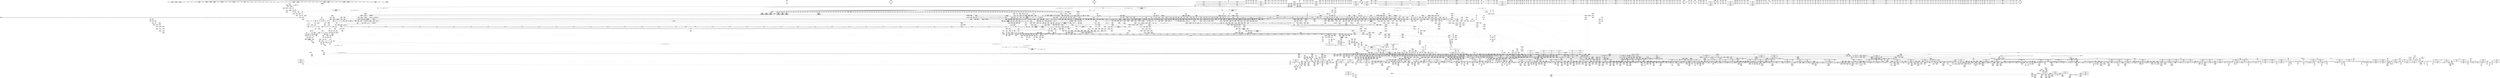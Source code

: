 digraph {
	CE0x70ebaf0 [shape=record,shape=Mrecord,label="{CE0x70ebaf0|tomoyo_path_number_perm:_tmp13|security/tomoyo/file.c,701|*SummSink*}"]
	CE0x5470c60 [shape=record,shape=Mrecord,label="{CE0x5470c60|tomoyo_get_mode:_entry|*SummSource*}"]
	CE0x626dd80 [shape=record,shape=Mrecord,label="{CE0x626dd80|tomoyo_fill_path_info:_land.end|*SummSink*}"]
	CE0x625db10 [shape=record,shape=Mrecord,label="{CE0x625db10|VOIDTB_TE:_CE_2096,2272_|*MultipleSource*|security/tomoyo/util.c,1010|Function::tomoyo_get_mode&Arg::ns::}"]
	CE0x8c800f0 [shape=record,shape=Mrecord,label="{CE0x8c800f0|i32_4|*Constant*}"]
	CE0x55e77b0 [shape=record,shape=Mrecord,label="{CE0x55e77b0|_ret_%struct.tomoyo_domain_info*_%tmp23,_!dbg_!38929|security/tomoyo/common.h,1205}"]
	CE0x54ab610 [shape=record,shape=Mrecord,label="{CE0x54ab610|i32_39|*Constant*|*SummSink*}"]
	CE0x654aea0 [shape=record,shape=Mrecord,label="{CE0x654aea0|tomoyo_read_lock:_tmp3|*SummSink*}"]
	CE0x7148800 [shape=record,shape=Mrecord,label="{CE0x7148800|GLOBAL:_full_name_hash|*Constant*}"]
	CE0x7483030 [shape=record,shape=Mrecord,label="{CE0x7483030|_call_void___llvm_gcov_indirect_counter_increment114(i32*___llvm_gcov_global_state_pred45,_i64**_getelementptr_inbounds_(_3_x_i64*_,_3_x_i64*_*___llvm_gcda_edge_table44,_i64_0,_i64_2)),_!dbg_!38930|security/tomoyo/util.c,640}"]
	CE0x89dd9f0 [shape=record,shape=Mrecord,label="{CE0x89dd9f0|tomoyo_path_number_perm:_param10|security/tomoyo/file.c,712}"]
	CE0x6f24980 [shape=record,shape=Mrecord,label="{CE0x6f24980|i64*_getelementptr_inbounds_(_4_x_i64_,_4_x_i64_*___llvm_gcov_ctr24,_i64_0,_i64_3)|*Constant*|*SummSink*}"]
	CE0x8a14360 [shape=record,shape=Mrecord,label="{CE0x8a14360|tomoyo_audit_path_number_log:_path_number3|security/tomoyo/file.c,231|*SummSink*}"]
	CE0x6148a20 [shape=record,shape=Mrecord,label="{CE0x6148a20|gid_eq:_call4|include/linux/uidgid.h,55}"]
	CE0x703a250 [shape=record,shape=Mrecord,label="{CE0x703a250|tomoyo_domain:_tmp22|security/tomoyo/common.h,1205|*SummSource*}"]
	CE0x6583b00 [shape=record,shape=Mrecord,label="{CE0x6583b00|GLOBAL:_lock_acquire|*Constant*}"]
	CE0x562e250 [shape=record,shape=Mrecord,label="{CE0x562e250|VOIDTB_TE:_CE_208,209_}"]
	CE0x8a03720 [shape=record,shape=Mrecord,label="{CE0x8a03720|0:_i8,_array:_GCRE_tomoyo_index2category_constant_39_x_i8_c_00_00_00_00_00_00_00_00_00_00_00_00_00_00_00_00_00_00_00_00_00_00_00_01_01_01_01_01_01_01_01_01_01_01_01_01_01_01_02_,_align_16:_elem_31::|security/tomoyo/util.c,983}"]
	CE0x72a9590 [shape=record,shape=Mrecord,label="{CE0x72a9590|tomoyo_fill_path_info:_is_dir|security/tomoyo/util.c,667}"]
	CE0x572d8c0 [shape=record,shape=Mrecord,label="{CE0x572d8c0|tomoyo_print_ulong:_entry|*SummSink*}"]
	CE0x8b3acc0 [shape=record,shape=Mrecord,label="{CE0x8b3acc0|tomoyo_get_mode:_if.then13}"]
	CE0x7274960 [shape=record,shape=Mrecord,label="{CE0x7274960|i64*_getelementptr_inbounds_(_4_x_i64_,_4_x_i64_*___llvm_gcov_ctr33,_i64_0,_i64_2)|*Constant*|*SummSink*}"]
	CE0x8cd2eb0 [shape=record,shape=Mrecord,label="{CE0x8cd2eb0|0:_%struct.tomoyo_obj_info*,_24:_%struct.tomoyo_path_info*,_32:_i64,_40:_i8,_72:_i8,_76:_i8,_:_SCMRE_45,46_}"]
	CE0x63ae0b0 [shape=record,shape=Mrecord,label="{CE0x63ae0b0|i64*_getelementptr_inbounds_(_11_x_i64_,_11_x_i64_*___llvm_gcov_ctr54147,_i64_0,_i64_9)|*Constant*|*SummSink*}"]
	CE0x63340c0 [shape=record,shape=Mrecord,label="{CE0x63340c0|i64*_getelementptr_inbounds_(_5_x_i64_,_5_x_i64_*___llvm_gcov_ctr32134,_i64_0,_i64_3)|*Constant*|*SummSink*}"]
	CE0x7384260 [shape=record,shape=Mrecord,label="{CE0x7384260|tomoyo_add_slash:_tmp3|security/tomoyo/file.c,131}"]
	CE0x70d7090 [shape=record,shape=Mrecord,label="{CE0x70d7090|tomoyo_const_part_length:_tmp11|security/tomoyo/util.c,626|*SummSource*}"]
	CE0x8a23490 [shape=record,shape=Mrecord,label="{CE0x8a23490|gid_valid:_val|include/linux/uidgid.h,105|*SummSource*}"]
	CE0x6332af0 [shape=record,shape=Mrecord,label="{CE0x6332af0|GLOBAL:___srcu_read_lock|*Constant*|*SummSource*}"]
	CE0x6315360 [shape=record,shape=Mrecord,label="{CE0x6315360|tomoyo_path_number_perm:_call1|security/tomoyo/file.c,704|*SummSink*}"]
	CE0x6334a20 [shape=record,shape=Mrecord,label="{CE0x6334a20|tomoyo_path_number_perm:_if.end22}"]
	CE0x6464c10 [shape=record,shape=Mrecord,label="{CE0x6464c10|tomoyo_audit_path_number_log:_path_number|security/tomoyo/file.c,213|*SummSource*}"]
	CE0x73e72e0 [shape=record,shape=Mrecord,label="{CE0x73e72e0|i64*_getelementptr_inbounds_(_12_x_i64_,_12_x_i64_*___llvm_gcov_ctr28,_i64_0,_i64_11)|*Constant*|*SummSink*}"]
	CE0x6134bf0 [shape=record,shape=Mrecord,label="{CE0x6134bf0|tomoyo_audit_path_number_log:_operation|security/tomoyo/file.c,213|*SummSource*}"]
	CE0x8b55960 [shape=record,shape=Mrecord,label="{CE0x8b55960|tomoyo_init_request_info:_tmp7|security/tomoyo/util.c,1005}"]
	CE0x6484930 [shape=record,shape=Mrecord,label="{CE0x6484930|_call_void_rcu_lock_acquire(%struct.lockdep_map*_%dep_map)_#9,_!dbg_!38906|include/linux/srcu.h,222|*SummSink*}"]
	CE0x8a187d0 [shape=record,shape=Mrecord,label="{CE0x8a187d0|GLOBAL:___llvm_gcov_ctr28130|Global_var:__llvm_gcov_ctr28130|*SummSink*}"]
	CE0x5513b30 [shape=record,shape=Mrecord,label="{CE0x5513b30|0:_i8*,_array:_GCRE_tomoyo_mac_keywords_external_constant_42_x_i8*_:_elem_29::|security/tomoyo/file.c,233}"]
	CE0x734bf10 [shape=record,shape=Mrecord,label="{CE0x734bf10|__llvm_gcov_indirect_counter_increment:_exit|*SummSink*}"]
	CE0x7589e50 [shape=record,shape=Mrecord,label="{CE0x7589e50|tomoyo_const_part_length:_tmp8|security/tomoyo/util.c,626}"]
	CE0x6ffce90 [shape=record,shape=Mrecord,label="{CE0x6ffce90|128:_i8*,_1208:_%struct.file*,_:_CMRE_39,40_}"]
	CE0x899c2f0 [shape=record,shape=Mrecord,label="{CE0x899c2f0|tomoyo_path_number_perm:_path1|security/tomoyo/file.c,694}"]
	CE0x746e580 [shape=record,shape=Mrecord,label="{CE0x746e580|tomoyo_fill_path_info:_call|security/tomoyo/util.c,664|*SummSink*}"]
	CE0x5528120 [shape=record,shape=Mrecord,label="{CE0x5528120|tomoyo_fill_path_info:_conv|security/tomoyo/util.c,664}"]
	CE0x8a10120 [shape=record,shape=Mrecord,label="{CE0x8a10120|i64*_getelementptr_inbounds_(_2_x_i64_,_2_x_i64_*___llvm_gcov_ctr33196,_i64_0,_i64_1)|*Constant*}"]
	CE0x539f900 [shape=record,shape=Mrecord,label="{CE0x539f900|tomoyo_get_realpath:_tmp6|security/tomoyo/file.c,151|*SummSource*}"]
	CE0x5787320 [shape=record,shape=Mrecord,label="{CE0x5787320|tomoyo_audit_path_number_log:_sw.epilog|*SummSource*}"]
	CE0x562e360 [shape=record,shape=Mrecord,label="{CE0x562e360|VOIDTB_TE:_CE_209,210_}"]
	CE0x65772b0 [shape=record,shape=Mrecord,label="{CE0x65772b0|VOIDTB_TE_array:_GCR_.str4118_private_unnamed_addr_constant_6_x_i8_c_0x%lX_00_,_align_1:_elem_0:default:}"]
	CE0x7115440 [shape=record,shape=Mrecord,label="{CE0x7115440|tomoyo_path_number_perm:_tmp17|security/tomoyo/file.c,703}"]
	CE0x8ad5830 [shape=record,shape=Mrecord,label="{CE0x8ad5830|i64*_getelementptr_inbounds_(_22_x_i64_,_22_x_i64_*___llvm_gcov_ctr9,_i64_0,_i64_8)|*Constant*}"]
	CE0x74422b0 [shape=record,shape=Mrecord,label="{CE0x74422b0|tomoyo_add_slash:_entry|*SummSource*}"]
	CE0x63171a0 [shape=record,shape=Mrecord,label="{CE0x63171a0|GLOBAL:___llvm_gcov_ctr43150|Global_var:__llvm_gcov_ctr43150|*SummSink*}"]
	CE0x554c370 [shape=record,shape=Mrecord,label="{CE0x554c370|uid_eq:_tmp3|*SummSource*}"]
	CE0x734db00 [shape=record,shape=Mrecord,label="{CE0x734db00|i64_10|*Constant*|*SummSink*}"]
	CE0x733cf80 [shape=record,shape=Mrecord,label="{CE0x733cf80|tomoyo_path_chown:_call5|security/tomoyo/tomoyo.c,380|*SummSink*}"]
	CE0x73da780 [shape=record,shape=Mrecord,label="{CE0x73da780|i32_4|*Constant*}"]
	CE0x73f92e0 [shape=record,shape=Mrecord,label="{CE0x73f92e0|uid_eq:_tmp|*SummSource*}"]
	CE0x5529870 [shape=record,shape=Mrecord,label="{CE0x5529870|tomoyo_path_number_perm:_buf|security/tomoyo/file.c, 698}"]
	CE0x89ab6c0 [shape=record,shape=Mrecord,label="{CE0x89ab6c0|i64*_getelementptr_inbounds_(_4_x_i64_,_4_x_i64_*___llvm_gcov_ctr33,_i64_0,_i64_0)|*Constant*|*SummSource*}"]
	CE0x8a7ed50 [shape=record,shape=Mrecord,label="{CE0x8a7ed50|tomoyo_const_part_length:_tmp|*SummSource*}"]
	CE0x75b3770 [shape=record,shape=Mrecord,label="{CE0x75b3770|tomoyo_path_chown:_call13|security/tomoyo/tomoyo.c,383|*SummSource*}"]
	CE0x8c53e10 [shape=record,shape=Mrecord,label="{CE0x8c53e10|uid_valid:_tmp5|include/linux/uidgid.h,100}"]
	CE0x610fc00 [shape=record,shape=Mrecord,label="{CE0x610fc00|tomoyo_audit_path_number_log:_arraydecay|security/tomoyo/file.c,231|*SummSource*}"]
	CE0x703b2a0 [shape=record,shape=Mrecord,label="{CE0x703b2a0|tomoyo_get_mode:_tmp4|security/tomoyo/util.c,978}"]
	CE0x6f91740 [shape=record,shape=Mrecord,label="{CE0x6f91740|tomoyo_const_part_length:_tmp5|security/tomoyo/util.c,624}"]
	CE0x8a7ff70 [shape=record,shape=Mrecord,label="{CE0x8a7ff70|tomoyo_const_part_length:_tmp21|security/tomoyo/util.c,631|*SummSource*}"]
	CE0x8955950 [shape=record,shape=Mrecord,label="{CE0x8955950|tomoyo_domain:_tmp13|security/tomoyo/common.h,1205}"]
	CE0x7158170 [shape=record,shape=Mrecord,label="{CE0x7158170|__kgid_val:_gid.coerce|Function::__kgid_val&Arg::gid.coerce::}"]
	CE0x752a8c0 [shape=record,shape=Mrecord,label="{CE0x752a8c0|__llvm_gcov_indirect_counter_increment:_entry|*SummSource*}"]
	CE0x7014c60 [shape=record,shape=Mrecord,label="{CE0x7014c60|VOIDTB_TE:_CE_304,305_}"]
	CE0x72f26c0 [shape=record,shape=Mrecord,label="{CE0x72f26c0|tomoyo_path_chown:_coerce.dive1|*SummSink*}"]
	CE0x725a8e0 [shape=record,shape=Mrecord,label="{CE0x725a8e0|tomoyo_init_request_info:_tmp3|security/tomoyo/util.c,1004|*SummSource*}"]
	CE0x89a6d40 [shape=record,shape=Mrecord,label="{CE0x89a6d40|gid_valid:_tmp7|include/linux/uidgid.h,105|*SummSink*}"]
	CE0x75c5d20 [shape=record,shape=Mrecord,label="{CE0x75c5d20|tomoyo_get_mode:_arrayidx|security/tomoyo/util.c,981|*SummSource*}"]
	CE0x57d7310 [shape=record,shape=Mrecord,label="{CE0x57d7310|i64*_getelementptr_inbounds_(_14_x_i64_,_14_x_i64_*___llvm_gcov_ctr18115,_i64_0,_i64_0)|*Constant*|*SummSource*}"]
	CE0x6484e00 [shape=record,shape=Mrecord,label="{CE0x6484e00|i64*_getelementptr_inbounds_(_2_x_i64_,_2_x_i64_*___llvm_gcov_ctr23,_i64_0,_i64_0)|*Constant*}"]
	CE0x71c0fc0 [shape=record,shape=Mrecord,label="{CE0x71c0fc0|i32_1|*Constant*}"]
	CE0x6f91800 [shape=record,shape=Mrecord,label="{CE0x6f91800|tomoyo_const_part_length:_tmp5|security/tomoyo/util.c,624|*SummSource*}"]
	CE0x56156a0 [shape=record,shape=Mrecord,label="{CE0x56156a0|tomoyo_init_request_info:_tmp3|security/tomoyo/util.c,1004|*SummSink*}"]
	CE0x7181e90 [shape=record,shape=Mrecord,label="{CE0x7181e90|i64*_getelementptr_inbounds_(_11_x_i64_,_11_x_i64_*___llvm_gcov_ctr54147,_i64_0,_i64_10)|*Constant*|*SummSink*}"]
	CE0x718e050 [shape=record,shape=Mrecord,label="{CE0x718e050|i64*_getelementptr_inbounds_(_12_x_i64_,_12_x_i64_*___llvm_gcov_ctr31133,_i64_0,_i64_6)|*Constant*|*SummSink*}"]
	CE0x62ddc30 [shape=record,shape=Mrecord,label="{CE0x62ddc30|tomoyo_domain:_entry|*SummSink*}"]
	CE0x5651d50 [shape=record,shape=Mrecord,label="{CE0x5651d50|tomoyo_const_part_length:_conv11|security/tomoyo/util.c,641}"]
	CE0x70c1100 [shape=record,shape=Mrecord,label="{CE0x70c1100|128:_i8*,_1208:_%struct.file*,_:_CMRE_80,88_|*MultipleSource*|security/tomoyo/common.h,1205|security/tomoyo/common.h,1205}"]
	CE0x7385650 [shape=record,shape=Mrecord,label="{CE0x7385650|tomoyo_path_chown:_if.end|*SummSink*}"]
	CE0x75b0360 [shape=record,shape=Mrecord,label="{CE0x75b0360|i64*_getelementptr_inbounds_(_12_x_i64_,_12_x_i64_*___llvm_gcov_ctr31133,_i64_0,_i64_0)|*Constant*|*SummSource*}"]
	CE0x8a49630 [shape=record,shape=Mrecord,label="{CE0x8a49630|i64_1|*Constant*}"]
	CE0x6214ed0 [shape=record,shape=Mrecord,label="{CE0x6214ed0|__llvm_gcov_indirect_counter_increment:_predecessor|Function::__llvm_gcov_indirect_counter_increment&Arg::predecessor::|*SummSource*}"]
	CE0x74a87b0 [shape=record,shape=Mrecord,label="{CE0x74a87b0|i64*_getelementptr_inbounds_(_22_x_i64_,_22_x_i64_*___llvm_gcov_ctr9,_i64_0,_i64_19)|*Constant*|*SummSink*}"]
	CE0x73e7a30 [shape=record,shape=Mrecord,label="{CE0x73e7a30|i64*_getelementptr_inbounds_(_12_x_i64_,_12_x_i64_*___llvm_gcov_ctr28,_i64_0,_i64_11)|*Constant*}"]
	CE0x8caa780 [shape=record,shape=Mrecord,label="{CE0x8caa780|tomoyo_path_number_perm:_tmp35|security/tomoyo/file.c,717|*SummSink*}"]
	CE0x57055c0 [shape=record,shape=Mrecord,label="{CE0x57055c0|0:_i8*,_array:_GCRE_tomoyo_mac_keywords_external_constant_42_x_i8*_:_elem_3::|security/tomoyo/file.c,233}"]
	CE0x7298a40 [shape=record,shape=Mrecord,label="{CE0x7298a40|tomoyo_path_chown:_tmp1}"]
	CE0x72958a0 [shape=record,shape=Mrecord,label="{CE0x72958a0|rcu_lock_release:_indirectgoto|*SummSource*}"]
	CE0x62d7140 [shape=record,shape=Mrecord,label="{CE0x62d7140|tomoyo_path_number_perm:_tmp16|security/tomoyo/file.c,701}"]
	CE0x553ee20 [shape=record,shape=Mrecord,label="{CE0x553ee20|tomoyo_get_mode:_tmp8|security/tomoyo/util.c,979|*SummSink*}"]
	CE0x72b7320 [shape=record,shape=Mrecord,label="{CE0x72b7320|tomoyo_print_ulong:_conv14|security/tomoyo/util.c,244|*SummSource*}"]
	CE0x70d5d30 [shape=record,shape=Mrecord,label="{CE0x70d5d30|_call_void_mcount()_#3|*SummSource*}"]
	CE0x8cbf950 [shape=record,shape=Mrecord,label="{CE0x8cbf950|tomoyo_get_mode:_tmp19|security/tomoyo/util.c,985|*SummSink*}"]
	CE0x7326880 [shape=record,shape=Mrecord,label="{CE0x7326880|tomoyo_fill_path_info:_tmp13|*LoadInst*|security/tomoyo/util.c,668}"]
	CE0x8acb140 [shape=record,shape=Mrecord,label="{CE0x8acb140|__llvm_gcov_indirect_counter_increment114:_predecessor|Function::__llvm_gcov_indirect_counter_increment114&Arg::predecessor::}"]
	CE0x7fd81a0 [shape=record,shape=Mrecord,label="{CE0x7fd81a0|tomoyo_domain:_tmp2|*SummSource*}"]
	CE0x70b1b90 [shape=record,shape=Mrecord,label="{CE0x70b1b90|tomoyo_add_slash:_is_dir|security/tomoyo/file.c,131|*SummSource*}"]
	CE0x758a7f0 [shape=record,shape=Mrecord,label="{CE0x758a7f0|__llvm_gcov_indirect_counter_increment114:_entry|*SummSource*}"]
	CE0x728e520 [shape=record,shape=Mrecord,label="{CE0x728e520|tomoyo_path_number_perm:_tmp46|security/tomoyo/file.c,721}"]
	CE0x70d69a0 [shape=record,shape=Mrecord,label="{CE0x70d69a0|i64**_getelementptr_inbounds_(_3_x_i64*_,_3_x_i64*_*___llvm_gcda_edge_table44,_i64_0,_i64_2)|*Constant*}"]
	CE0x7483840 [shape=record,shape=Mrecord,label="{CE0x7483840|tomoyo_const_part_length:_tmp14|security/tomoyo/util.c,626|*SummSink*}"]
	CE0x8b086f0 [shape=record,shape=Mrecord,label="{CE0x8b086f0|tomoyo_print_ulong:_tmp1|*SummSink*}"]
	CE0x8ab28f0 [shape=record,shape=Mrecord,label="{CE0x8ab28f0|i1_false|*Constant*}"]
	CE0x8ade470 [shape=record,shape=Mrecord,label="{CE0x8ade470|VOIDTB_TE:_CE_160,161_}"]
	CE0x6f30bd0 [shape=record,shape=Mrecord,label="{CE0x6f30bd0|tomoyo_add_slash:_if.then}"]
	CE0x6579ce0 [shape=record,shape=Mrecord,label="{CE0x6579ce0|get_current:_tmp}"]
	CE0x5575cf0 [shape=record,shape=Mrecord,label="{CE0x5575cf0|_ret_i32_%retval.0,_!dbg_!38935|security/tomoyo/util.c,988|*SummSource*}"]
	CE0x7326bc0 [shape=record,shape=Mrecord,label="{CE0x7326bc0|tomoyo_fill_path_info:_tmp13|*LoadInst*|security/tomoyo/util.c,668|*SummSink*}"]
	CE0x71c1090 [shape=record,shape=Mrecord,label="{CE0x71c1090|_call_void_mcount()_#3|*SummSource*}"]
	CE0x548afe0 [shape=record,shape=Mrecord,label="{CE0x548afe0|i8*_null|*Constant*|*SummSource*}"]
	CE0x73da380 [shape=record,shape=Mrecord,label="{CE0x73da380|__kgid_val:_tmp1|*SummSource*}"]
	CE0x56493d0 [shape=record,shape=Mrecord,label="{CE0x56493d0|tomoyo_print_ulong:_value|Function::tomoyo_print_ulong&Arg::value::|*SummSink*}"]
	CE0x8adde20 [shape=record,shape=Mrecord,label="{CE0x8adde20|gid_valid:_tmp7|include/linux/uidgid.h,105}"]
	CE0x6148010 [shape=record,shape=Mrecord,label="{CE0x6148010|gid_eq:_coerce.dive3|include/linux/uidgid.h,55|*SummSink*}"]
	CE0x5649360 [shape=record,shape=Mrecord,label="{CE0x5649360|tomoyo_audit_path_number_log:_idxprom|security/tomoyo/file.c,234|*SummSource*}"]
	CE0x7072d10 [shape=record,shape=Mrecord,label="{CE0x7072d10|__llvm_gcov_indirect_counter_increment:_tmp}"]
	CE0x8b14870 [shape=record,shape=Mrecord,label="{CE0x8b14870|tomoyo_path_number_perm:_tmp23|security/tomoyo/file.c,706|*SummSource*}"]
	CE0x61cda00 [shape=record,shape=Mrecord,label="{CE0x61cda00|0:_i32,_:_SCMR_2,3_}"]
	CE0x56491f0 [shape=record,shape=Mrecord,label="{CE0x56491f0|tomoyo_print_ulong:_value|Function::tomoyo_print_ulong&Arg::value::|*SummSource*}"]
	CE0x6f96350 [shape=record,shape=Mrecord,label="{CE0x6f96350|rcu_lock_acquire:_tmp5|include/linux/rcupdate.h,418|*SummSink*}"]
	CE0x8a00030 [shape=record,shape=Mrecord,label="{CE0x8a00030|i32_2|*Constant*|*SummSink*}"]
	CE0x752c450 [shape=record,shape=Mrecord,label="{CE0x752c450|i64_4|*Constant*}"]
	CE0x74a7ea0 [shape=record,shape=Mrecord,label="{CE0x74a7ea0|_ret_void,_!dbg_!38904|security/tomoyo/common.h,1110|*SummSink*}"]
	CE0x8b758a0 [shape=record,shape=Mrecord,label="{CE0x8b758a0|COLLAPSED:_GCMRE___llvm_gcov_ctr31_internal_global_2_x_i64_zeroinitializer:_elem_0:default:}"]
	CE0x8caa6b0 [shape=record,shape=Mrecord,label="{CE0x8caa6b0|tomoyo_path_number_perm:_tmp35|security/tomoyo/file.c,717|*SummSource*}"]
	CE0x7380aa0 [shape=record,shape=Mrecord,label="{CE0x7380aa0|GLOBAL:_tomoyo_domain.__warned|Global_var:tomoyo_domain.__warned|*SummSource*}"]
	CE0x746e9c0 [shape=record,shape=Mrecord,label="{CE0x746e9c0|i64*_getelementptr_inbounds_(_4_x_i64_,_4_x_i64_*___llvm_gcov_ctr24,_i64_0,_i64_1)|*Constant*|*SummSink*}"]
	CE0x8ae5200 [shape=record,shape=Mrecord,label="{CE0x8ae5200|i64_0|*Constant*|*SummSource*}"]
	CE0x8b094d0 [shape=record,shape=Mrecord,label="{CE0x8b094d0|GLOBAL:_tomoyo_index2category|Global_var:tomoyo_index2category|*SummSink*}"]
	CE0x74deb70 [shape=record,shape=Mrecord,label="{CE0x74deb70|rcu_lock_release:_map|Function::rcu_lock_release&Arg::map::|*SummSink*}"]
	CE0x6f97570 [shape=record,shape=Mrecord,label="{CE0x6f97570|_ret_i32_%call,_!dbg_!38907|include/linux/srcu.h,223|*SummSource*}"]
	CE0x7fcca00 [shape=record,shape=Mrecord,label="{CE0x7fcca00|tomoyo_audit_path_number_log:_tmp5|security/tomoyo/file.c,222|*SummSource*}"]
	CE0x7596990 [shape=record,shape=Mrecord,label="{CE0x7596990|i64*_getelementptr_inbounds_(_14_x_i64_,_14_x_i64_*___llvm_gcov_ctr18115,_i64_0,_i64_6)|*Constant*}"]
	CE0x6577a10 [shape=record,shape=Mrecord,label="{CE0x6577a10|i64*_getelementptr_inbounds_(_14_x_i64_,_14_x_i64_*___llvm_gcov_ctr18115,_i64_0,_i64_10)|*Constant*|*SummSource*}"]
	CE0x8b39cc0 [shape=record,shape=Mrecord,label="{CE0x8b39cc0|tomoyo_get_mode:_conv|security/tomoyo/util.c,982|*SummSource*}"]
	CE0x8c6ad20 [shape=record,shape=Mrecord,label="{CE0x8c6ad20|tomoyo_print_ulong:_if.end20|*SummSource*}"]
	CE0x8a23890 [shape=record,shape=Mrecord,label="{CE0x8a23890|VOIDTB_TE:_CE_156,157_}"]
	CE0x74a04c0 [shape=record,shape=Mrecord,label="{CE0x74a04c0|tomoyo_path_number_perm:_param10|security/tomoyo/file.c,712|*SummSink*}"]
	CE0x6f966b0 [shape=record,shape=Mrecord,label="{CE0x6f966b0|rcu_lock_acquire:_tmp5|include/linux/rcupdate.h,418|*SummSource*}"]
	CE0x7048ba0 [shape=record,shape=Mrecord,label="{CE0x7048ba0|tomoyo_audit_path_number_log:_tmp|*SummSource*}"]
	CE0x62158e0 [shape=record,shape=Mrecord,label="{CE0x62158e0|__kuid_val:_tmp1|*SummSource*}"]
	CE0x73740e0 [shape=record,shape=Mrecord,label="{CE0x73740e0|tomoyo_get_mode:_idxprom3|security/tomoyo/util.c,983|*SummSink*}"]
	CE0x6333d50 [shape=record,shape=Mrecord,label="{CE0x6333d50|tomoyo_init_request_info:_tmp7|security/tomoyo/util.c,1005|*SummSink*}"]
	CE0x62111f0 [shape=record,shape=Mrecord,label="{CE0x62111f0|tomoyo_const_part_length:_cmp15|security/tomoyo/util.c,641|*SummSource*}"]
	CE0x633e260 [shape=record,shape=Mrecord,label="{CE0x633e260|GLOBAL:_lockdep_rcu_suspicious|*Constant*|*SummSource*}"]
	CE0x633c240 [shape=record,shape=Mrecord,label="{CE0x633c240|tomoyo_path_number_perm:_tmp40|security/tomoyo/file.c,718|*SummSource*}"]
	CE0x8a12b60 [shape=record,shape=Mrecord,label="{CE0x8a12b60|tomoyo_path_number_perm:_tmp36|security/tomoyo/file.c,717|*SummSource*}"]
	CE0x748c270 [shape=record,shape=Mrecord,label="{CE0x748c270|tomoyo_const_part_length:_tmp12|security/tomoyo/util.c,626}"]
	CE0x74fb490 [shape=record,shape=Mrecord,label="{CE0x74fb490|tomoyo_path_chown:_tmp11|security/tomoyo/tomoyo.c,382|*SummSink*}"]
	CE0x74d8130 [shape=record,shape=Mrecord,label="{CE0x74d8130|0:_i32,_:_SCMR_1,2_}"]
	CE0x621ce60 [shape=record,shape=Mrecord,label="{CE0x621ce60|tomoyo_get_mode:_mode.1|*SummSource*}"]
	CE0x8a6a890 [shape=record,shape=Mrecord,label="{CE0x8a6a890|tomoyo_fill_path_info:_tmp5|security/tomoyo/util.c,667|*SummSource*}"]
	CE0x6586ed0 [shape=record,shape=Mrecord,label="{CE0x6586ed0|__llvm_gcov_indirect_counter_increment114:_predecessor|Function::__llvm_gcov_indirect_counter_increment114&Arg::predecessor::|*SummSink*}"]
	CE0x6583620 [shape=record,shape=Mrecord,label="{CE0x6583620|tomoyo_const_part_length:_incdec.ptr|security/tomoyo/util.c,626|*SummSource*}"]
	CE0x56276e0 [shape=record,shape=Mrecord,label="{CE0x56276e0|tomoyo_path_number_perm:_r|security/tomoyo/file.c, 693|*SummSource*}"]
	CE0x89d6590 [shape=record,shape=Mrecord,label="{CE0x89d6590|_ret_i32_%conv6,_!dbg_!38926|security/tomoyo/util.c,1011|*SummSink*}"]
	CE0x6f97190 [shape=record,shape=Mrecord,label="{CE0x6f97190|gid_valid:_bb}"]
	CE0x73c9020 [shape=record,shape=Mrecord,label="{CE0x73c9020|gid_eq:_cmp|include/linux/uidgid.h,55|*SummSource*}"]
	CE0x73d98f0 [shape=record,shape=Mrecord,label="{CE0x73d98f0|i64*_null|*Constant*|*SummSource*}"]
	CE0x740a790 [shape=record,shape=Mrecord,label="{CE0x740a790|tomoyo_path_number_perm:_tmp28|security/tomoyo/file.c,708}"]
	CE0x57d7890 [shape=record,shape=Mrecord,label="{CE0x57d7890|__kgid_val:_tmp1|*SummSink*}"]
	CE0x6f2a3f0 [shape=record,shape=Mrecord,label="{CE0x6f2a3f0|tomoyo_const_part_length:_tobool|security/tomoyo/util.c,624|*SummSource*}"]
	CE0x6f95420 [shape=record,shape=Mrecord,label="{CE0x6f95420|get_current:_tmp2}"]
	CE0x6576e50 [shape=record,shape=Mrecord,label="{CE0x6576e50|tomoyo_print_ulong:_call15|security/tomoyo/util.c,244|*SummSource*}"]
	CE0x546fd90 [shape=record,shape=Mrecord,label="{CE0x546fd90|uid_eq:_cmp|include/linux/uidgid.h,50|*SummSource*}"]
	CE0x8b3dc90 [shape=record,shape=Mrecord,label="{CE0x8b3dc90|i32_22|*Constant*|*SummSink*}"]
	CE0x8935660 [shape=record,shape=Mrecord,label="{CE0x8935660|rcu_lock_acquire:_entry}"]
	CE0x7fcf910 [shape=record,shape=Mrecord,label="{CE0x7fcf910|rcu_lock_release:_tmp1}"]
	CE0x6577b30 [shape=record,shape=Mrecord,label="{CE0x6577b30|tomoyo_print_ulong:_tmp20|security/tomoyo/util.c,246|*SummSource*}"]
	CE0x8a696a0 [shape=record,shape=Mrecord,label="{CE0x8a696a0|tomoyo_get_mode:_cmp|security/tomoyo/util.c,982|*SummSource*}"]
	CE0x8abf990 [shape=record,shape=Mrecord,label="{CE0x8abf990|gid_valid:_gid|include/linux/uidgid.h, 103|*SummSink*}"]
	CE0x6f297b0 [shape=record,shape=Mrecord,label="{CE0x6f297b0|tomoyo_read_lock:_tmp3|*SummSource*}"]
	CE0x731bca0 [shape=record,shape=Mrecord,label="{CE0x731bca0|GLOBAL:_rcu_lock_release|*Constant*}"]
	CE0x71820f0 [shape=record,shape=Mrecord,label="{CE0x71820f0|tomoyo_domain:_tmp20|security/tomoyo/common.h,1205}"]
	CE0x89fe390 [shape=record,shape=Mrecord,label="{CE0x89fe390|_call_void_mcount()_#3|*SummSink*}"]
	CE0x703a790 [shape=record,shape=Mrecord,label="{CE0x703a790|rcu_lock_acquire:_entry|*SummSource*}"]
	CE0x8b20540 [shape=record,shape=Mrecord,label="{CE0x8b20540|__llvm_gcov_indirect_counter_increment114:_tmp3|*SummSource*}"]
	CE0x72c3d20 [shape=record,shape=Mrecord,label="{CE0x72c3d20|i32_6|*Constant*|*SummSink*}"]
	CE0x72c49e0 [shape=record,shape=Mrecord,label="{CE0x72c49e0|tomoyo_get_mode:_if.end14}"]
	CE0x72c2a90 [shape=record,shape=Mrecord,label="{CE0x72c2a90|tomoyo_path_chown:_entry|*SummSink*}"]
	CE0x73abef0 [shape=record,shape=Mrecord,label="{CE0x73abef0|tomoyo_print_ulong:_tmp2|security/tomoyo/util.c,239}"]
	CE0x89b8450 [shape=record,shape=Mrecord,label="{CE0x89b8450|tomoyo_add_slash:_tmp}"]
	CE0x8a23b40 [shape=record,shape=Mrecord,label="{CE0x8a23b40|gid_valid:_tmp5|include/linux/uidgid.h,105|*SummSink*}"]
	CE0x7474e80 [shape=record,shape=Mrecord,label="{CE0x7474e80|get_current:_entry}"]
	CE0x7596290 [shape=record,shape=Mrecord,label="{CE0x7596290|i64*_getelementptr_inbounds_(_14_x_i64_,_14_x_i64_*___llvm_gcov_ctr18115,_i64_0,_i64_3)|*Constant*|*SummSink*}"]
	CE0x6309220 [shape=record,shape=Mrecord,label="{CE0x6309220|_call_void_mcount()_#3|*SummSink*}"]
	CE0x63751b0 [shape=record,shape=Mrecord,label="{CE0x63751b0|tomoyo_const_part_length:_sw.bb9|*SummSource*}"]
	CE0x6f90d00 [shape=record,shape=Mrecord,label="{CE0x6f90d00|_call_void_mcount()_#3}"]
	CE0x899a690 [shape=record,shape=Mrecord,label="{CE0x899a690|gid_eq:_right.coerce|Function::gid_eq&Arg::right.coerce::|*SummSink*}"]
	CE0x6f91010 [shape=record,shape=Mrecord,label="{CE0x6f91010|tomoyo_const_part_length:_add|security/tomoyo/util.c,634}"]
	CE0x5669c00 [shape=record,shape=Mrecord,label="{CE0x5669c00|i64_3|*Constant*|*SummSink*}"]
	CE0x56c2e00 [shape=record,shape=Mrecord,label="{CE0x56c2e00|tomoyo_print_ulong:_tmp17|security/tomoyo/util.c,243}"]
	CE0x725b8b0 [shape=record,shape=Mrecord,label="{CE0x725b8b0|i32_0|*Constant*|*SummSource*}"]
	CE0x6fe3340 [shape=record,shape=Mrecord,label="{CE0x6fe3340|tomoyo_print_ulong:_tmp8|security/tomoyo/util.c,241|*SummSink*}"]
	CE0x7384ba0 [shape=record,shape=Mrecord,label="{CE0x7384ba0|tomoyo_add_slash:_if.then|*SummSink*}"]
	CE0x626e550 [shape=record,shape=Mrecord,label="{CE0x626e550|tomoyo_domain:_tmp16|security/tomoyo/common.h,1205|*SummSink*}"]
	CE0x6f90f50 [shape=record,shape=Mrecord,label="{CE0x6f90f50|i32_0|*Constant*}"]
	CE0x7152bb0 [shape=record,shape=Mrecord,label="{CE0x7152bb0|tomoyo_fill_path_info:_idxprom|security/tomoyo/util.c,667}"]
	CE0x8ab2bc0 [shape=record,shape=Mrecord,label="{CE0x8ab2bc0|tomoyo_fill_path_info:_tmp10|*SummSource*}"]
	CE0x7596370 [shape=record,shape=Mrecord,label="{CE0x7596370|tomoyo_print_ulong:_tmp6|security/tomoyo/util.c,240|*SummSink*}"]
	CE0x7183480 [shape=record,shape=Mrecord,label="{CE0x7183480|0:_%struct.tomoyo_obj_info*,_24:_%struct.tomoyo_path_info*,_32:_i64,_40:_i8,_72:_i8,_76:_i8,_:_SCMRE_73,74_|*MultipleSource*|security/tomoyo/file.c,693|security/tomoyo/file.c, 693|security/tomoyo/file.c,707|Function::tomoyo_init_request_info&Arg::r::}"]
	CE0x70c1c90 [shape=record,shape=Mrecord,label="{CE0x70c1c90|tomoyo_fill_path_info:_land.end}"]
	CE0x7291c00 [shape=record,shape=Mrecord,label="{CE0x7291c00|0:_%struct.tomoyo_obj_info*,_24:_%struct.tomoyo_path_info*,_32:_i64,_40:_i8,_72:_i8,_76:_i8,_:_SCMRE_77,78_|*MultipleSource*|security/tomoyo/file.c,693|security/tomoyo/file.c, 693|security/tomoyo/file.c,707|Function::tomoyo_init_request_info&Arg::r::}"]
	CE0x8a130c0 [shape=record,shape=Mrecord,label="{CE0x8a130c0|tomoyo_path_number_perm:_tmp37|security/tomoyo/file.c,717|*SummSource*}"]
	CE0x73935e0 [shape=record,shape=Mrecord,label="{CE0x73935e0|tomoyo_path_chown:_entry}"]
	CE0x74fadb0 [shape=record,shape=Mrecord,label="{CE0x74fadb0|uid_valid:_tmp8|include/linux/uidgid.h,100|*SummSink*}"]
	CE0x8b722b0 [shape=record,shape=Mrecord,label="{CE0x8b722b0|tomoyo_print_ulong:_tmp7|security/tomoyo/util.c,240}"]
	CE0x62d3680 [shape=record,shape=Mrecord,label="{CE0x62d3680|i32_51|*Constant*|*SummSource*}"]
	CE0x89c5cb0 [shape=record,shape=Mrecord,label="{CE0x89c5cb0|tomoyo_fill_path_info:_tmp4|security/tomoyo/util.c,667|*SummSink*}"]
	CE0x6105bb0 [shape=record,shape=Mrecord,label="{CE0x6105bb0|i64_5|*Constant*}"]
	CE0x734c3c0 [shape=record,shape=Mrecord,label="{CE0x734c3c0|0:_i8,_array:_GCRE_tomoyo_index2category_constant_39_x_i8_c_00_00_00_00_00_00_00_00_00_00_00_00_00_00_00_00_00_00_00_00_00_00_00_01_01_01_01_01_01_01_01_01_01_01_01_01_01_01_02_,_align_16:_elem_16::|security/tomoyo/util.c,983}"]
	CE0x54d85a0 [shape=record,shape=Mrecord,label="{CE0x54d85a0|tomoyo_print_ulong:_conv10|security/tomoyo/util.c,243|*SummSource*}"]
	CE0x6510db0 [shape=record,shape=Mrecord,label="{CE0x6510db0|tomoyo_const_part_length:_tmp48|security/tomoyo/util.c,649|*SummSink*}"]
	CE0x6324910 [shape=record,shape=Mrecord,label="{CE0x6324910|tomoyo_audit_path_number_log:_tmp9|security/tomoyo/file.c,228|*SummSink*}"]
	CE0x8b08f80 [shape=record,shape=Mrecord,label="{CE0x8b08f80|_ret_i32_%retval.0,_!dbg_!38957|security/tomoyo/util.c,652|*SummSink*}"]
	CE0x8c5ed00 [shape=record,shape=Mrecord,label="{CE0x8c5ed00|__llvm_gcov_indirect_counter_increment114:_counters|Function::__llvm_gcov_indirect_counter_increment114&Arg::counters::|*SummSink*}"]
	CE0x74fab30 [shape=record,shape=Mrecord,label="{CE0x74fab30|tomoyo_path_chown:_tmp11|security/tomoyo/tomoyo.c,382|*SummSource*}"]
	CE0x6333720 [shape=record,shape=Mrecord,label="{CE0x6333720|tomoyo_domain:_tmp|*SummSink*}"]
	CE0x75c9680 [shape=record,shape=Mrecord,label="{CE0x75c9680|tomoyo_path_chown:_uid|security/tomoyo/tomoyo.c, 376|*SummSink*}"]
	CE0x554c300 [shape=record,shape=Mrecord,label="{CE0x554c300|uid_eq:_tmp3}"]
	CE0x8b5b060 [shape=record,shape=Mrecord,label="{CE0x8b5b060|uid_eq:_entry}"]
	CE0x6578d20 [shape=record,shape=Mrecord,label="{CE0x6578d20|__kgid_val:_tmp4|include/linux/uidgid.h,39|*SummSink*}"]
	CE0x8b65b30 [shape=record,shape=Mrecord,label="{CE0x8b65b30|uid_valid:_tmp|*SummSource*}"]
	CE0x8c0a470 [shape=record,shape=Mrecord,label="{CE0x8c0a470|VOIDTB_TE:_CE_104,112_}"]
	CE0x626d3a0 [shape=record,shape=Mrecord,label="{CE0x626d3a0|i32_6|*Constant*|*SummSource*}"]
	CE0x740adb0 [shape=record,shape=Mrecord,label="{CE0x740adb0|i64*_getelementptr_inbounds_(_22_x_i64_,_22_x_i64_*___llvm_gcov_ctr9,_i64_0,_i64_11)|*Constant*|*SummSource*}"]
	CE0x642d660 [shape=record,shape=Mrecord,label="{CE0x642d660|tomoyo_print_ulong:_tmp11|security/tomoyo/util.c,241|*SummSource*}"]
	CE0x7166750 [shape=record,shape=Mrecord,label="{CE0x7166750|tomoyo_const_part_length:_filename.addr.0|*SummSource*}"]
	CE0x659b2a0 [shape=record,shape=Mrecord,label="{CE0x659b2a0|i64*_getelementptr_inbounds_(_14_x_i64_,_14_x_i64_*___llvm_gcov_ctr18115,_i64_0,_i64_12)|*Constant*}"]
	CE0x6589140 [shape=record,shape=Mrecord,label="{CE0x6589140|tomoyo_const_part_length:_tmp51|security/tomoyo/util.c,651}"]
	CE0x74a8820 [shape=record,shape=Mrecord,label="{CE0x74a8820|tomoyo_path_number_perm:_tmp42|security/tomoyo/file.c,721}"]
	CE0x54aba10 [shape=record,shape=Mrecord,label="{CE0x54aba10|i64_7|*Constant*}"]
	CE0x56d45a0 [shape=record,shape=Mrecord,label="{CE0x56d45a0|tomoyo_path_number_perm:_tmp15|security/tomoyo/file.c,701}"]
	CE0x752c710 [shape=record,shape=Mrecord,label="{CE0x752c710|tomoyo_path_chown:_tmp10|security/tomoyo/tomoyo.c,382|*SummSink*}"]
	CE0x8a11410 [shape=record,shape=Mrecord,label="{CE0x8a11410|gid_eq:_coerce.dive2|include/linux/uidgid.h,55|*SummSink*}"]
	CE0x746b470 [shape=record,shape=Mrecord,label="{CE0x746b470|i64_25|*Constant*|*SummSink*}"]
	CE0x75d9f90 [shape=record,shape=Mrecord,label="{CE0x75d9f90|tomoyo_const_part_length:_tmp44|security/tomoyo/util.c,645}"]
	CE0x731bf80 [shape=record,shape=Mrecord,label="{CE0x731bf80|i64_5|*Constant*}"]
	CE0x6321770 [shape=record,shape=Mrecord,label="{CE0x6321770|tomoyo_const_part_length:_incdec.ptr19|security/tomoyo/util.c,643|*SummSource*}"]
	CE0x5456ab0 [shape=record,shape=Mrecord,label="{CE0x5456ab0|_ret_void,_!dbg_!38929|security/tomoyo/util.c,670|*SummSink*}"]
	CE0x8c91df0 [shape=record,shape=Mrecord,label="{CE0x8c91df0|tomoyo_audit_path_number_log:_tmp6|security/tomoyo/file.c,225|*SummSource*}"]
	CE0x62fecd0 [shape=record,shape=Mrecord,label="{CE0x62fecd0|tomoyo_const_part_length:_tmp31|security/tomoyo/util.c,641|*SummSink*}"]
	CE0x73357b0 [shape=record,shape=Mrecord,label="{CE0x73357b0|tomoyo_fill_path_info:_tmp11|security/tomoyo/util.c,667}"]
	CE0x7047f00 [shape=record,shape=Mrecord,label="{CE0x7047f00|GLOBAL:_srcu_read_unlock|*Constant*|*SummSource*}"]
	CE0x6f23f00 [shape=record,shape=Mrecord,label="{CE0x6f23f00|i64_ptrtoint_(i8*_blockaddress(_rcu_lock_acquire,_%__here)_to_i64)|*Constant*}"]
	CE0x73efae0 [shape=record,shape=Mrecord,label="{CE0x73efae0|tomoyo_const_part_length:_tmp20|security/tomoyo/util.c,628|*SummSource*}"]
	CE0x64a2660 [shape=record,shape=Mrecord,label="{CE0x64a2660|i64*_getelementptr_inbounds_(_10_x_i64_,_10_x_i64_*___llvm_gcov_ctr31198,_i64_0,_i64_9)|*Constant*|*SummSink*}"]
	CE0x8b17910 [shape=record,shape=Mrecord,label="{CE0x8b17910|tomoyo_const_part_length:_tmp22|security/tomoyo/util.c,634|*SummSink*}"]
	CE0x61aa4d0 [shape=record,shape=Mrecord,label="{CE0x61aa4d0|_call_void___llvm_gcov_indirect_counter_increment(i32*___llvm_gcov_global_state_pred30,_i64**_getelementptr_inbounds_(_3_x_i64*_,_3_x_i64*_*___llvm_gcda_edge_table29,_i64_0,_i64_1)),_!dbg_!38911|security/tomoyo/file.c,222}"]
	CE0x706a300 [shape=record,shape=Mrecord,label="{CE0x706a300|tomoyo_audit_path_number_log:_param6|security/tomoyo/file.c,235|*SummSink*}"]
	CE0x54ba4a0 [shape=record,shape=Mrecord,label="{CE0x54ba4a0|VOIDTB_TE:_CE_190,191_}"]
	CE0x7319670 [shape=record,shape=Mrecord,label="{CE0x7319670|VOIDTB_TE:_CE_214,215_}"]
	CE0x6457b50 [shape=record,shape=Mrecord,label="{CE0x6457b50|tomoyo_audit_path_number_log:_sw.default|*SummSink*}"]
	CE0x8a7fd80 [shape=record,shape=Mrecord,label="{CE0x8a7fd80|tomoyo_const_part_length:_tmp21|security/tomoyo/util.c,631}"]
	CE0x7449140 [shape=record,shape=Mrecord,label="{CE0x7449140|i64*_getelementptr_inbounds_(_22_x_i64_,_22_x_i64_*___llvm_gcov_ctr9,_i64_0,_i64_13)|*Constant*|*SummSink*}"]
	CE0x621cfe0 [shape=record,shape=Mrecord,label="{CE0x621cfe0|tomoyo_get_mode:_tmp25|security/tomoyo/util.c,987}"]
	CE0x757f610 [shape=record,shape=Mrecord,label="{CE0x757f610|gid_valid:_gid.coerce|Function::gid_valid&Arg::gid.coerce::|*SummSource*}"]
	CE0x6579550 [shape=record,shape=Mrecord,label="{CE0x6579550|get_current:_bb|*SummSource*}"]
	CE0x633c780 [shape=record,shape=Mrecord,label="{CE0x633c780|tomoyo_path_number_perm:_name|security/tomoyo/file.c,718|*SummSink*}"]
	CE0x8c2b230 [shape=record,shape=Mrecord,label="{CE0x8c2b230|_call_void_mcount()_#3|*SummSink*}"]
	CE0x65435b0 [shape=record,shape=Mrecord,label="{CE0x65435b0|i64*_getelementptr_inbounds_(_11_x_i64_,_11_x_i64_*___llvm_gcov_ctr54147,_i64_0,_i64_6)|*Constant*|*SummSource*}"]
	CE0x633f0f0 [shape=record,shape=Mrecord,label="{CE0x633f0f0|tomoyo_domain:_tmp15|security/tomoyo/common.h,1205}"]
	CE0x7043970 [shape=record,shape=Mrecord,label="{CE0x7043970|tomoyo_const_part_length:_tmp34|security/tomoyo/util.c,642|*SummSink*}"]
	CE0x7044c60 [shape=record,shape=Mrecord,label="{CE0x7044c60|tomoyo_const_part_length:_tmp35|security/tomoyo/util.c,643|*SummSource*}"]
	CE0x62d25f0 [shape=record,shape=Mrecord,label="{CE0x62d25f0|tomoyo_const_part_length:_if.then27}"]
	CE0x75d9c00 [shape=record,shape=Mrecord,label="{CE0x75d9c00|tomoyo_const_part_length:_tmp43|security/tomoyo/util.c,644|*SummSink*}"]
	CE0x7069dc0 [shape=record,shape=Mrecord,label="{CE0x7069dc0|tomoyo_audit_path_number_log:_tmp14|security/tomoyo/file.c,233}"]
	CE0x73273b0 [shape=record,shape=Mrecord,label="{CE0x73273b0|_call_void_mcount()_#3|*SummSource*}"]
	CE0x7380400 [shape=record,shape=Mrecord,label="{CE0x7380400|0:_i32,_:_SCMR_1,2_}"]
	CE0x70c0cc0 [shape=record,shape=Mrecord,label="{CE0x70c0cc0|128:_i8*,_1208:_%struct.file*,_:_CMRE_64,72_|*MultipleSource*|security/tomoyo/common.h,1205|security/tomoyo/common.h,1205}"]
	CE0x734d840 [shape=record,shape=Mrecord,label="{CE0x734d840|tomoyo_path_number_perm:_tmp25|security/tomoyo/file.c,708}"]
	CE0x70737d0 [shape=record,shape=Mrecord,label="{CE0x70737d0|tomoyo_fill_path_info:_tmp7|security/tomoyo/util.c,667|*SummSource*}"]
	CE0x7109690 [shape=record,shape=Mrecord,label="{CE0x7109690|tomoyo_fill_path_info:_const_len6|security/tomoyo/util.c,668|*SummSink*}"]
	CE0x74a8a30 [shape=record,shape=Mrecord,label="{CE0x74a8a30|tomoyo_path_number_perm:_tmp42|security/tomoyo/file.c,721|*SummSink*}"]
	CE0x5471240 [shape=record,shape=Mrecord,label="{CE0x5471240|tomoyo_init_request_info:_call4|security/tomoyo/util.c,1010|*SummSource*}"]
	CE0x7166380 [shape=record,shape=Mrecord,label="{CE0x7166380|__llvm_gcov_indirect_counter_increment114:_bb|*SummSink*}"]
	CE0x7462e50 [shape=record,shape=Mrecord,label="{CE0x7462e50|tomoyo_add_slash:_bb|*SummSource*}"]
	CE0x7326300 [shape=record,shape=Mrecord,label="{CE0x7326300|tomoyo_fill_path_info:_const_len6|security/tomoyo/util.c,668|*SummSource*}"]
	CE0x554d4c0 [shape=record,shape=Mrecord,label="{CE0x554d4c0|i64*_getelementptr_inbounds_(_6_x_i64_,_6_x_i64_*___llvm_gcov_ctr25,_i64_0,_i64_5)|*Constant*}"]
	CE0x71c37d0 [shape=record,shape=Mrecord,label="{CE0x71c37d0|gid_eq:_tmp2|*SummSink*}"]
	CE0x71670f0 [shape=record,shape=Mrecord,label="{CE0x71670f0|tomoyo_const_part_length:_sw.epilog|*SummSink*}"]
	CE0x8a9ae60 [shape=record,shape=Mrecord,label="{CE0x8a9ae60|tomoyo_path_number_perm:_tmp21|security/tomoyo/file.c,705|*SummSource*}"]
	CE0x741a220 [shape=record,shape=Mrecord,label="{CE0x741a220|tomoyo_path_number_perm:_error.0|*SummSink*}"]
	CE0x554c410 [shape=record,shape=Mrecord,label="{CE0x554c410|uid_eq:_tmp3|*SummSink*}"]
	CE0x5591ce0 [shape=record,shape=Mrecord,label="{CE0x5591ce0|tomoyo_add_slash:_tmp12|security/tomoyo/file.c,138|*SummSource*}"]
	CE0x5555d50 [shape=record,shape=Mrecord,label="{CE0x5555d50|_call_void_lockdep_rcu_suspicious(i8*_getelementptr_inbounds_(_25_x_i8_,_25_x_i8_*_.str12,_i32_0,_i32_0),_i32_1205,_i8*_getelementptr_inbounds_(_45_x_i8_,_45_x_i8_*_.str13,_i32_0,_i32_0))_#9,_!dbg_!38917|security/tomoyo/common.h,1205}"]
	CE0x659a5c0 [shape=record,shape=Mrecord,label="{CE0x659a5c0|i64*_getelementptr_inbounds_(_14_x_i64_,_14_x_i64_*___llvm_gcov_ctr18115,_i64_0,_i64_11)|*Constant*|*SummSource*}"]
	CE0x8b3df00 [shape=record,shape=Mrecord,label="{CE0x8b3df00|tomoyo_domain:_security|security/tomoyo/common.h,1205|*SummSource*}"]
	CE0x8cef080 [shape=record,shape=Mrecord,label="{CE0x8cef080|tomoyo_audit_path_number_log:_idxprom4|security/tomoyo/file.c,233|*SummSink*}"]
	CE0x71ae740 [shape=record,shape=Mrecord,label="{CE0x71ae740|tomoyo_const_part_length:_tmp13|security/tomoyo/util.c,626|*SummSink*}"]
	CE0x61342a0 [shape=record,shape=Mrecord,label="{CE0x61342a0|COLLAPSED:_GCMRE___llvm_gcov_ctr34195_internal_global_2_x_i64_zeroinitializer:_elem_0:default:}"]
	CE0x6f37850 [shape=record,shape=Mrecord,label="{CE0x6f37850|tomoyo_path_number_perm:_tmp44|security/tomoyo/file.c,721}"]
	CE0x5529c80 [shape=record,shape=Mrecord,label="{CE0x5529c80|i64*_getelementptr_inbounds_(_2_x_i64_,_2_x_i64_*___llvm_gcov_ctr22,_i64_0,_i64_1)|*Constant*|*SummSource*}"]
	CE0x8b72e20 [shape=record,shape=Mrecord,label="{CE0x8b72e20|tomoyo_print_ulong:_conv7|security/tomoyo/util.c,242|*SummSource*}"]
	CE0x658c550 [shape=record,shape=Mrecord,label="{CE0x658c550|tomoyo_const_part_length:_tmp52|security/tomoyo/util.c,652}"]
	CE0x6215510 [shape=record,shape=Mrecord,label="{CE0x6215510|GLOBAL:___llvm_gcov_indirect_counter_increment|*Constant*|*SummSink*}"]
	CE0x7fd87d0 [shape=record,shape=Mrecord,label="{CE0x7fd87d0|__llvm_gcov_indirect_counter_increment:_bb|*SummSink*}"]
	CE0x7091780 [shape=record,shape=Mrecord,label="{CE0x7091780|tomoyo_path_number_perm:_call|security/tomoyo/file.c,701|*SummSink*}"]
	CE0x61345e0 [shape=record,shape=Mrecord,label="{CE0x61345e0|__llvm_gcov_indirect_counter_increment:_exit}"]
	CE0x610f4e0 [shape=record,shape=Mrecord,label="{CE0x610f4e0|tomoyo_read_unlock:_tmp3|*SummSink*}"]
	CE0x62d7200 [shape=record,shape=Mrecord,label="{CE0x62d7200|tomoyo_path_number_perm:_tmp16|security/tomoyo/file.c,701|*SummSource*}"]
	CE0x644d870 [shape=record,shape=Mrecord,label="{CE0x644d870|_call_void___llvm_gcov_indirect_counter_increment(i32*___llvm_gcov_global_state_pred30,_i64**_getelementptr_inbounds_(_3_x_i64*_,_3_x_i64*_*___llvm_gcda_edge_table29,_i64_0,_i64_1)),_!dbg_!38911|security/tomoyo/file.c,222|*SummSource*}"]
	CE0x759c0f0 [shape=record,shape=Mrecord,label="{CE0x759c0f0|tomoyo_fill_path_info:_conv7|security/tomoyo/util.c,668}"]
	CE0x8a116d0 [shape=record,shape=Mrecord,label="{CE0x8a116d0|gid_eq:_coerce.dive1|*SummSource*}"]
	CE0x6f24f00 [shape=record,shape=Mrecord,label="{CE0x6f24f00|rcu_lock_acquire:_tmp1}"]
	CE0x6584c30 [shape=record,shape=Mrecord,label="{CE0x6584c30|tomoyo_get_realpath:_if.end}"]
	CE0x539e810 [shape=record,shape=Mrecord,label="{CE0x539e810|tomoyo_get_mode:_tmp5|security/tomoyo/util.c,978}"]
	CE0x54e3dd0 [shape=record,shape=Mrecord,label="{CE0x54e3dd0|tomoyo_get_mode:_idxprom6|security/tomoyo/util.c,983|*SummSink*}"]
	CE0x572df90 [shape=record,shape=Mrecord,label="{CE0x572df90|tomoyo_audit_path_number_log:_number|security/tomoyo/file.c,231|*SummSink*}"]
	CE0x56640e0 [shape=record,shape=Mrecord,label="{CE0x56640e0|VOIDTB_TE:_CE_212,213_}"]
	CE0x6f8acf0 [shape=record,shape=Mrecord,label="{CE0x6f8acf0|tomoyo_print_ulong:_tmp27|security/tomoyo/util.c,247|*SummSource*}"]
	CE0x74cbda0 [shape=record,shape=Mrecord,label="{CE0x74cbda0|i32_48|*Constant*}"]
	CE0x62ff070 [shape=record,shape=Mrecord,label="{CE0x62ff070|tomoyo_const_part_length:_tmp32|security/tomoyo/util.c,641|*SummSource*}"]
	CE0x737d330 [shape=record,shape=Mrecord,label="{CE0x737d330|tomoyo_const_part_length:_tmp38|security/tomoyo/util.c,644|*SummSource*}"]
	CE0x70a66d0 [shape=record,shape=Mrecord,label="{CE0x70a66d0|tomoyo_domain:_tmp8|security/tomoyo/common.h,1205}"]
	CE0x8abf5f0 [shape=record,shape=Mrecord,label="{CE0x8abf5f0|16:_%struct.dentry*,_:_SCMRE_168,176_|*MultipleSource*|security/tomoyo/file.c, 694|security/tomoyo/file.c,694|security/tomoyo/file.c,694|Function::tomoyo_path_number_perm&Arg::path::|Function::tomoyo_path_chown&Arg::path::}"]
	CE0x5580fb0 [shape=record,shape=Mrecord,label="{CE0x5580fb0|tomoyo_domain:_land.lhs.true|*SummSource*}"]
	CE0x7475220 [shape=record,shape=Mrecord,label="{CE0x7475220|_ret_%struct.task_struct*_%tmp4,_!dbg_!38905|./arch/x86/include/asm/current.h,14|*SummSource*}"]
	CE0x8b09620 [shape=record,shape=Mrecord,label="{CE0x8b09620|0:_i8,_array:_GCRE_tomoyo_index2category_constant_39_x_i8_c_00_00_00_00_00_00_00_00_00_00_00_00_00_00_00_00_00_00_00_00_00_00_00_01_01_01_01_01_01_01_01_01_01_01_01_01_01_01_02_,_align_16:_elem_7::|security/tomoyo/util.c,983}"]
	CE0x8b55480 [shape=record,shape=Mrecord,label="{CE0x8b55480|VOIDTB_TE:_CE_152,153_}"]
	CE0x8b09140 [shape=record,shape=Mrecord,label="{CE0x8b09140|tomoyo_fill_path_info:_conv3|security/tomoyo/util.c,666}"]
	CE0x8b5aff0 [shape=record,shape=Mrecord,label="{CE0x8b5aff0|GLOBAL:_uid_eq|*Constant*|*SummSink*}"]
	CE0x8b16d20 [shape=record,shape=Mrecord,label="{CE0x8b16d20|tomoyo_const_part_length:_incdec.ptr7|security/tomoyo/util.c,631}"]
	CE0x89ab1d0 [shape=record,shape=Mrecord,label="{CE0x89ab1d0|tomoyo_print_ulong:_conv2|security/tomoyo/util.c,240}"]
	CE0x5575a40 [shape=record,shape=Mrecord,label="{CE0x5575a40|tomoyo_get_mode:_index|Function::tomoyo_get_mode&Arg::index::|*SummSource*}"]
	CE0x8b65830 [shape=record,shape=Mrecord,label="{CE0x8b65830|i64*_getelementptr_inbounds_(_2_x_i64_,_2_x_i64_*___llvm_gcov_ctr32197,_i64_0,_i64_1)|*Constant*|*SummSink*}"]
	CE0x7091350 [shape=record,shape=Mrecord,label="{CE0x7091350|uid_valid:_.compoundliteral|*SummSink*}"]
	CE0x70c12e0 [shape=record,shape=Mrecord,label="{CE0x70c12e0|128:_i8*,_1208:_%struct.file*,_:_CMRE_88,89_|*MultipleSource*|security/tomoyo/common.h,1205|security/tomoyo/common.h,1205}"]
	CE0x7fd8c40 [shape=record,shape=Mrecord,label="{CE0x7fd8c40|tomoyo_audit_path_number_log:_tmp7|security/tomoyo/file.c,225|*SummSink*}"]
	CE0x70f19c0 [shape=record,shape=Mrecord,label="{CE0x70f19c0|uid_eq:_call4|include/linux/uidgid.h,50}"]
	CE0x5456bb0 [shape=record,shape=Mrecord,label="{CE0x5456bb0|_ret_void,_!dbg_!38929|security/tomoyo/util.c,670}"]
	CE0x6309610 [shape=record,shape=Mrecord,label="{CE0x6309610|tomoyo_fill_path_info:_call|security/tomoyo/util.c,664|*SummSource*}"]
	CE0x56c1ff0 [shape=record,shape=Mrecord,label="{CE0x56c1ff0|tomoyo_print_ulong:_tmp14|security/tomoyo/util.c,243|*SummSource*}"]
	CE0x746b390 [shape=record,shape=Mrecord,label="{CE0x746b390|i64_25|*Constant*}"]
	CE0x61cdf40 [shape=record,shape=Mrecord,label="{CE0x61cdf40|tomoyo_path_number_perm:_dentry|security/tomoyo/file.c,702|*SummSink*}"]
	CE0x6587de0 [shape=record,shape=Mrecord,label="{CE0x6587de0|tomoyo_const_part_length:_tmp49|security/tomoyo/util.c,649}"]
	CE0x6214280 [shape=record,shape=Mrecord,label="{CE0x6214280|uid_eq:_tmp1}"]
	CE0x6578c00 [shape=record,shape=Mrecord,label="{CE0x6578c00|__kgid_val:_tmp4|include/linux/uidgid.h,39|*SummSource*}"]
	CE0x558ec30 [shape=record,shape=Mrecord,label="{CE0x558ec30|tomoyo_fill_path_info:_bb|*SummSource*}"]
	CE0x7002400 [shape=record,shape=Mrecord,label="{CE0x7002400|tomoyo_const_part_length:_tmp47|security/tomoyo/util.c,646|*SummSource*}"]
	CE0x8b6cc60 [shape=record,shape=Mrecord,label="{CE0x8b6cc60|tomoyo_path_chown:_gid|security/tomoyo/tomoyo.c, 376}"]
	CE0x8a7f670 [shape=record,shape=Mrecord,label="{CE0x8a7f670|i64_1|*Constant*}"]
	CE0x718e130 [shape=record,shape=Mrecord,label="{CE0x718e130|tomoyo_get_mode:_tmp14|security/tomoyo/util.c,983|*SummSink*}"]
	CE0x8cef3a0 [shape=record,shape=Mrecord,label="{CE0x8cef3a0|GLOBAL:_tomoyo_mac_keywords|Global_var:tomoyo_mac_keywords|*SummSource*}"]
	CE0x8b75830 [shape=record,shape=Mrecord,label="{CE0x8b75830|tomoyo_read_unlock:_tmp}"]
	CE0x73b6860 [shape=record,shape=Mrecord,label="{CE0x73b6860|uid_valid:_coerce.dive}"]
	CE0x6543190 [shape=record,shape=Mrecord,label="{CE0x6543190|GLOBAL:_tomoyo_index2category|Global_var:tomoyo_index2category}"]
	CE0x64577d0 [shape=record,shape=Mrecord,label="{CE0x64577d0|srcu_read_lock:_tmp1|*SummSink*}"]
	CE0x625e500 [shape=record,shape=Mrecord,label="{CE0x625e500|i64*_getelementptr_inbounds_(_11_x_i64_,_11_x_i64_*___llvm_gcov_ctr54147,_i64_0,_i64_0)|*Constant*|*SummSource*}"]
	CE0x8c81e00 [shape=record,shape=Mrecord,label="{CE0x8c81e00|tomoyo_get_mode:_mode.0}"]
	CE0x6302e40 [shape=record,shape=Mrecord,label="{CE0x6302e40|%struct.task_struct*_(%struct.task_struct**)*_asm_movq_%gs:$_1:P_,$0_,_r,im,_dirflag_,_fpsr_,_flags_}"]
	CE0x62fef40 [shape=record,shape=Mrecord,label="{CE0x62fef40|tomoyo_const_part_length:_tmp32|security/tomoyo/util.c,641}"]
	CE0x899a370 [shape=record,shape=Mrecord,label="{CE0x899a370|i8_0|*Constant*|*SummSink*}"]
	CE0x8ade660 [shape=record,shape=Mrecord,label="{CE0x8ade660|_ret_i32_%tmp4,_!dbg_!38904|include/linux/uidgid.h,34|*SummSource*}"]
	CE0x8b5b2b0 [shape=record,shape=Mrecord,label="{CE0x8b5b2b0|uid_eq:_left.coerce|Function::uid_eq&Arg::left.coerce::}"]
	CE0x62141a0 [shape=record,shape=Mrecord,label="{CE0x62141a0|VOIDTB_TE:_CE_176,177_}"]
	CE0x6237520 [shape=record,shape=Mrecord,label="{CE0x6237520|tomoyo_audit_path_number_log:_tmp15|security/tomoyo/file.c,235|*SummSink*}"]
	CE0x8955240 [shape=record,shape=Mrecord,label="{CE0x8955240|i8*_null|*Constant*|*SummSink*}"]
	CE0x7046f50 [shape=record,shape=Mrecord,label="{CE0x7046f50|uid_eq:_left|include/linux/uidgid.h, 48|*SummSource*}"]
	CE0x569e930 [shape=record,shape=Mrecord,label="{CE0x569e930|0:_i8*,_array:_GCRE_tomoyo_mac_keywords_external_constant_42_x_i8*_:_elem_23::|security/tomoyo/file.c,233}"]
	CE0x8a10e30 [shape=record,shape=Mrecord,label="{CE0x8a10e30|gid_eq:_tmp3|*SummSink*}"]
	CE0x6291570 [shape=record,shape=Mrecord,label="{CE0x6291570|i64_0|*Constant*}"]
	CE0x731b2d0 [shape=record,shape=Mrecord,label="{CE0x731b2d0|srcu_read_unlock:_dep_map|include/linux/srcu.h,236}"]
	CE0x72828a0 [shape=record,shape=Mrecord,label="{CE0x72828a0|__kgid_val:_tmp|*SummSource*}"]
	CE0x712c660 [shape=record,shape=Mrecord,label="{CE0x712c660|tomoyo_path_number_perm:_tmp31|security/tomoyo/file.c,710|*SummSink*}"]
	CE0x72aa980 [shape=record,shape=Mrecord,label="{CE0x72aa980|i32_0|*Constant*}"]
	CE0x73b6ad0 [shape=record,shape=Mrecord,label="{CE0x73b6ad0|uid_valid:_coerce.dive|*SummSink*}"]
	CE0x8b4d090 [shape=record,shape=Mrecord,label="{CE0x8b4d090|0:_i32,_:_SCMR_0,1_}"]
	CE0x6f24e90 [shape=record,shape=Mrecord,label="{CE0x6f24e90|i64_1|*Constant*}"]
	CE0x70a7310 [shape=record,shape=Mrecord,label="{CE0x70a7310|VOIDTB_TE:_CE_2272,6368_|*MultipleSource*|security/tomoyo/util.c,1010|Function::tomoyo_get_mode&Arg::ns::}"]
	CE0x720e210 [shape=record,shape=Mrecord,label="{CE0x720e210|tomoyo_add_slash:_tmp5|security/tomoyo/file.c,131|*SummSource*}"]
	CE0x55e7b80 [shape=record,shape=Mrecord,label="{CE0x55e7b80|tomoyo_path_number_perm:_if.end4|*SummSource*}"]
	CE0x89dbe80 [shape=record,shape=Mrecord,label="{CE0x89dbe80|i32_78|*Constant*}"]
	CE0x8cd6770 [shape=record,shape=Mrecord,label="{CE0x8cd6770|0:_%struct.tomoyo_obj_info*,_24:_%struct.tomoyo_path_info*,_32:_i64,_40:_i8,_72:_i8,_76:_i8,_:_SCMRE_47,48_}"]
	CE0x709a270 [shape=record,shape=Mrecord,label="{CE0x709a270|0:_%struct.tomoyo_obj_info*,_24:_%struct.tomoyo_path_info*,_32:_i64,_40:_i8,_72:_i8,_76:_i8,_:_SCMRE_27,28_}"]
	CE0x71c3ea0 [shape=record,shape=Mrecord,label="{CE0x71c3ea0|tomoyo_audit_path_number_log:_name|security/tomoyo/file.c,235}"]
	CE0x72750c0 [shape=record,shape=Mrecord,label="{CE0x72750c0|rcu_lock_release:_tmp4|include/linux/rcupdate.h,423|*SummSource*}"]
	CE0x5526ea0 [shape=record,shape=Mrecord,label="{CE0x5526ea0|i64_2|*Constant*}"]
	CE0x73277c0 [shape=record,shape=Mrecord,label="{CE0x73277c0|tomoyo_get_realpath:_name|security/tomoyo/file.c,150|*SummSource*}"]
	CE0x75d8a90 [shape=record,shape=Mrecord,label="{CE0x75d8a90|tomoyo_const_part_length:_tmp40|security/tomoyo/util.c,644|*SummSink*}"]
	CE0x64574e0 [shape=record,shape=Mrecord,label="{CE0x64574e0|tomoyo_audit_path_number_log:_tmp8|security/tomoyo/file.c,228|*SummSource*}"]
	CE0x74d1e00 [shape=record,shape=Mrecord,label="{CE0x74d1e00|COLLAPSED:_GCMRE___llvm_gcov_ctr9_internal_global_22_x_i64_zeroinitializer:_elem_0:default:}"]
	CE0x8b32c00 [shape=record,shape=Mrecord,label="{CE0x8b32c00|__llvm_gcov_indirect_counter_increment:_bb}"]
	CE0x7431d90 [shape=record,shape=Mrecord,label="{CE0x7431d90|tomoyo_path_number_perm:_tmp30|security/tomoyo/file.c,709}"]
	CE0x746f6c0 [shape=record,shape=Mrecord,label="{CE0x746f6c0|COLLAPSED:_GCMRE___llvm_gcov_ctr28130_internal_global_5_x_i64_zeroinitializer:_elem_0:default:}"]
	CE0x6314ba0 [shape=record,shape=Mrecord,label="{CE0x6314ba0|tomoyo_path_number_perm:_tmp}"]
	CE0x74e07b0 [shape=record,shape=Mrecord,label="{CE0x74e07b0|tomoyo_audit_path_number_log:_call|security/tomoyo/file.c,233|*SummSource*}"]
	CE0x7fe0770 [shape=record,shape=Mrecord,label="{CE0x7fe0770|tomoyo_init_request_info:_tmp2|security/tomoyo/util.c,1003}"]
	CE0x6332fa0 [shape=record,shape=Mrecord,label="{CE0x6332fa0|tomoyo_get_mode:_tmp13|security/tomoyo/util.c,982|*SummSource*}"]
	CE0x6f23db0 [shape=record,shape=Mrecord,label="{CE0x6f23db0|%struct.lockdep_map*_null|*Constant*|*SummSink*}"]
	CE0x7fd0590 [shape=record,shape=Mrecord,label="{CE0x7fd0590|tomoyo_const_part_length:_incdec.ptr7|security/tomoyo/util.c,631|*SummSink*}"]
	CE0x6f54cc0 [shape=record,shape=Mrecord,label="{CE0x6f54cc0|tomoyo_print_ulong:_tmp25|*SummSource*}"]
	CE0x8b252a0 [shape=record,shape=Mrecord,label="{CE0x8b252a0|_call_void_tomoyo_print_ulong(i8*_%arraydecay,_i32_64,_i64_%tmp12,_i8_zeroext_%radix.0)_#9,_!dbg_!38923|security/tomoyo/file.c,231|*SummSource*}"]
	CE0x6320e40 [shape=record,shape=Mrecord,label="{CE0x6320e40|tomoyo_const_part_length:_tmp22|security/tomoyo/util.c,634}"]
	CE0x8a9aab0 [shape=record,shape=Mrecord,label="{CE0x8a9aab0|tomoyo_path_number_perm:_tmp19|security/tomoyo/file.c,705|*SummSource*}"]
	CE0x64d1430 [shape=record,shape=Mrecord,label="{CE0x64d1430|gid_eq:_entry|*SummSource*}"]
	CE0x7109380 [shape=record,shape=Mrecord,label="{CE0x7109380|tomoyo_fill_path_info:_tmp11|security/tomoyo/util.c,667|*SummSink*}"]
	CE0x7316b40 [shape=record,shape=Mrecord,label="{CE0x7316b40|GLOBAL:___llvm_gcov_ctr31198|Global_var:__llvm_gcov_ctr31198|*SummSink*}"]
	CE0x73ac880 [shape=record,shape=Mrecord,label="{CE0x73ac880|tomoyo_print_ulong:_if.end21}"]
	CE0x5600eb0 [shape=record,shape=Mrecord,label="{CE0x5600eb0|uid_eq:_coerce.dive2|include/linux/uidgid.h,50|*SummSource*}"]
	CE0x5600a60 [shape=record,shape=Mrecord,label="{CE0x5600a60|VOIDTB_TE:_CE_200,201_}"]
	CE0x73914a0 [shape=record,shape=Mrecord,label="{CE0x73914a0|tomoyo_path_chown:_tmp7|security/tomoyo/tomoyo.c,380}"]
	CE0x55eefd0 [shape=record,shape=Mrecord,label="{CE0x55eefd0|uid_eq:_coerce.dive1}"]
	CE0x6485a00 [shape=record,shape=Mrecord,label="{CE0x6485a00|tomoyo_path_number_perm:_call2|security/tomoyo/file.c,705|*SummSource*}"]
	CE0x6106300 [shape=record,shape=Mrecord,label="{CE0x6106300|tomoyo_domain:_do.end|*SummSink*}"]
	CE0x5649bb0 [shape=record,shape=Mrecord,label="{CE0x5649bb0|GLOBAL:_tomoyo_print_ulong|*Constant*|*SummSource*}"]
	CE0x8a15640 [shape=record,shape=Mrecord,label="{CE0x8a15640|uid_valid:_bb|*SummSource*}"]
	CE0x89dbb40 [shape=record,shape=Mrecord,label="{CE0x89dbb40|_ret_%struct.task_struct*_%tmp4,_!dbg_!38905|./arch/x86/include/asm/current.h,14|*SummSink*}"]
	CE0x6f8d620 [shape=record,shape=Mrecord,label="{CE0x6f8d620|i64_17|*Constant*|*SummSink*}"]
	CE0x7157c40 [shape=record,shape=Mrecord,label="{CE0x7157c40|GLOBAL:___kgid_val|*Constant*}"]
	CE0x62174a0 [shape=record,shape=Mrecord,label="{CE0x62174a0|_ret_i32_%call,_!dbg_!38932|security/tomoyo/file.c,236|*SummSource*}"]
	CE0x62148e0 [shape=record,shape=Mrecord,label="{CE0x62148e0|tomoyo_path_number_perm:_tmp12|*LoadInst*|security/tomoyo/file.c,702|*SummSource*}"]
	CE0x539fd20 [shape=record,shape=Mrecord,label="{CE0x539fd20|tomoyo_get_realpath:_buf|Function::tomoyo_get_realpath&Arg::buf::}"]
	CE0x714da50 [shape=record,shape=Mrecord,label="{CE0x714da50|tomoyo_const_part_length:_cmp21|security/tomoyo/util.c,644|*SummSink*}"]
	CE0x6334700 [shape=record,shape=Mrecord,label="{CE0x6334700|GLOBAL:___kuid_val|*Constant*|*SummSink*}"]
	CE0x644d670 [shape=record,shape=Mrecord,label="{CE0x644d670|tomoyo_audit_path_number_log:_path_number|security/tomoyo/file.c,213|*SummSink*}"]
	CE0x6fe25f0 [shape=record,shape=Mrecord,label="{CE0x6fe25f0|tomoyo_print_ulong:_call|security/tomoyo/util.c,240}"]
	CE0x54bac80 [shape=record,shape=Mrecord,label="{CE0x54bac80|tomoyo_path_number_perm:_tmp18|security/tomoyo/file.c,703|*SummSource*}"]
	CE0x548a410 [shape=record,shape=Mrecord,label="{CE0x548a410|i64*_getelementptr_inbounds_(_2_x_i64_,_2_x_i64_*___llvm_gcov_ctr22,_i64_0,_i64_0)|*Constant*|*SummSink*}"]
	CE0x72c3de0 [shape=record,shape=Mrecord,label="{CE0x72c3de0|tomoyo_get_mode:_tmp9|security/tomoyo/util.c,981}"]
	CE0x61e2350 [shape=record,shape=Mrecord,label="{CE0x61e2350|tomoyo_read_lock:_entry}"]
	CE0x71580d0 [shape=record,shape=Mrecord,label="{CE0x71580d0|_ret_i32_%tmp4,_!dbg_!38904|include/linux/uidgid.h,39}"]
	CE0x71c3ac0 [shape=record,shape=Mrecord,label="{CE0x71c3ac0|i32_0|*Constant*}"]
	CE0x7fcc390 [shape=record,shape=Mrecord,label="{CE0x7fcc390|0:_i8,_array:_GCRE_tomoyo_index2category_constant_39_x_i8_c_00_00_00_00_00_00_00_00_00_00_00_00_00_00_00_00_00_00_00_00_00_00_00_01_01_01_01_01_01_01_01_01_01_01_01_01_01_01_02_,_align_16:_elem_28::|security/tomoyo/util.c,983}"]
	CE0x61dffc0 [shape=record,shape=Mrecord,label="{CE0x61dffc0|GLOBAL:___llvm_gcov_ctr31133|Global_var:__llvm_gcov_ctr31133|*SummSink*}"]
	CE0x650fe40 [shape=record,shape=Mrecord,label="{CE0x650fe40|tomoyo_const_part_length:_tmp48|security/tomoyo/util.c,649}"]
	CE0x8caaa90 [shape=record,shape=Mrecord,label="{CE0x8caaa90|_call_void_mcount()_#3|*SummSource*}"]
	CE0x7421660 [shape=record,shape=Mrecord,label="{CE0x7421660|tomoyo_fill_path_info:_frombool10|security/tomoyo/util.c,668|*SummSource*}"]
	CE0x720e980 [shape=record,shape=Mrecord,label="{CE0x720e980|tomoyo_add_slash:_tmp8|security/tomoyo/file.c,132|*SummSink*}"]
	CE0x7381130 [shape=record,shape=Mrecord,label="{CE0x7381130|_call_void___llvm_gcov_indirect_counter_increment(i32*___llvm_gcov_global_state_pred30,_i64**_getelementptr_inbounds_(_3_x_i64*_,_3_x_i64*_*___llvm_gcda_edge_table29,_i64_0,_i64_2)),_!dbg_!38915|security/tomoyo/file.c,225|*SummSource*}"]
	CE0x743f290 [shape=record,shape=Mrecord,label="{CE0x743f290|i32_50|*Constant*}"]
	CE0x8a103c0 [shape=record,shape=Mrecord,label="{CE0x8a103c0|uid_eq:_tmp2}"]
	CE0x7fddf40 [shape=record,shape=Mrecord,label="{CE0x7fddf40|rcu_lock_acquire:_tmp4|include/linux/rcupdate.h,418|*SummSource*}"]
	CE0x70adf50 [shape=record,shape=Mrecord,label="{CE0x70adf50|uid_valid:_tmp2|*SummSink*}"]
	CE0x54ba280 [shape=record,shape=Mrecord,label="{CE0x54ba280|VOIDTB_TE:_CE_188,189_}"]
	CE0x707a030 [shape=record,shape=Mrecord,label="{CE0x707a030|tomoyo_add_slash:_tmp11|*LoadInst*|security/tomoyo/file.c,136|*SummSource*}"]
	CE0x8c7fd60 [shape=record,shape=Mrecord,label="{CE0x8c7fd60|uid_valid:_tmp6|include/linux/uidgid.h,100}"]
	CE0x7158450 [shape=record,shape=Mrecord,label="{CE0x7158450|gid_eq:_coerce.dive3|include/linux/uidgid.h,55}"]
	CE0x6586180 [shape=record,shape=Mrecord,label="{CE0x6586180|rcu_lock_release:_tmp2|*SummSource*}"]
	CE0x70c0900 [shape=record,shape=Mrecord,label="{CE0x70c0900|128:_i8*,_1208:_%struct.file*,_:_CMRE_51,52_}"]
	CE0x64439e0 [shape=record,shape=Mrecord,label="{CE0x64439e0|tomoyo_path_number_perm:_tmp52|security/tomoyo/file.c,724|*SummSink*}"]
	CE0x6314f80 [shape=record,shape=Mrecord,label="{CE0x6314f80|tomoyo_init_request_info:_tmp5|security/tomoyo/util.c,1004|*SummSink*}"]
	CE0x8b5ec70 [shape=record,shape=Mrecord,label="{CE0x8b5ec70|tomoyo_const_part_length:_if.end28}"]
	CE0x569e5b0 [shape=record,shape=Mrecord,label="{CE0x569e5b0|0:_i8*,_array:_GCRE_tomoyo_mac_keywords_external_constant_42_x_i8*_:_elem_21::|security/tomoyo/file.c,233}"]
	CE0x6332930 [shape=record,shape=Mrecord,label="{CE0x6332930|tomoyo_domain:_tmp11|security/tomoyo/common.h,1205|*SummSource*}"]
	CE0x572de30 [shape=record,shape=Mrecord,label="{CE0x572de30|tomoyo_audit_path_number_log:_number|security/tomoyo/file.c,231|*SummSource*}"]
	CE0x737c140 [shape=record,shape=Mrecord,label="{CE0x737c140|i64_22|*Constant*|*SummSource*}"]
	CE0x7275b20 [shape=record,shape=Mrecord,label="{CE0x7275b20|rcu_lock_release:_tmp5|include/linux/rcupdate.h,423}"]
	CE0x61cddb0 [shape=record,shape=Mrecord,label="{CE0x61cddb0|tomoyo_path_number_perm:_dentry|security/tomoyo/file.c,702|*SummSource*}"]
	CE0x74a64b0 [shape=record,shape=Mrecord,label="{CE0x74a64b0|0:_i32,_:_SCMR_1,2_}"]
	CE0x73274e0 [shape=record,shape=Mrecord,label="{CE0x73274e0|_call_void_mcount()_#3|*SummSink*}"]
	CE0x7383130 [shape=record,shape=Mrecord,label="{CE0x7383130|GLOBAL:_tomoyo_audit_path_number_log|*Constant*}"]
	CE0x720eb00 [shape=record,shape=Mrecord,label="{CE0x720eb00|tomoyo_add_slash:_tmp8|security/tomoyo/file.c,132}"]
	CE0x62a32d0 [shape=record,shape=Mrecord,label="{CE0x62a32d0|%struct.dentry*_null|*Constant*|*SummSource*}"]
	CE0x7182d40 [shape=record,shape=Mrecord,label="{CE0x7182d40|0:_%struct.tomoyo_obj_info*,_24:_%struct.tomoyo_path_info*,_32:_i64,_40:_i8,_72:_i8,_76:_i8,_:_SCMRE_62,63_}"]
	CE0x6feed00 [shape=record,shape=Mrecord,label="{CE0x6feed00|tomoyo_get_realpath:_tmp1|*SummSource*}"]
	CE0x728e5e0 [shape=record,shape=Mrecord,label="{CE0x728e5e0|tomoyo_path_number_perm:_tmp46|security/tomoyo/file.c,721|*SummSource*}"]
	CE0x7465a20 [shape=record,shape=Mrecord,label="{CE0x7465a20|tomoyo_print_ulong:_if.then6|*SummSink*}"]
	CE0x63741e0 [shape=record,shape=Mrecord,label="{CE0x63741e0|__kgid_val:_tmp1}"]
	CE0x8c5d8c0 [shape=record,shape=Mrecord,label="{CE0x8c5d8c0|tomoyo_const_part_length:_add|security/tomoyo/util.c,634|*SummSink*}"]
	CE0x6f91610 [shape=record,shape=Mrecord,label="{CE0x6f91610|i64*_getelementptr_inbounds_(_4_x_i64_,_4_x_i64_*___llvm_gcov_ctr33,_i64_0,_i64_2)|*Constant*|*SummSource*}"]
	CE0x7380600 [shape=record,shape=Mrecord,label="{CE0x7380600|tomoyo_path_number_perm:_if.then3|*SummSource*}"]
	CE0x7fceec0 [shape=record,shape=Mrecord,label="{CE0x7fceec0|get_current:_tmp1|*SummSink*}"]
	CE0x8c5e280 [shape=record,shape=Mrecord,label="{CE0x8c5e280|tomoyo_const_part_length:_tmp2|security/tomoyo/util.c,624|*SummSink*}"]
	CE0x73b7f80 [shape=record,shape=Mrecord,label="{CE0x73b7f80|i32_1|*Constant*}"]
	CE0x748d150 [shape=record,shape=Mrecord,label="{CE0x748d150|__llvm_gcov_indirect_counter_increment114:_tmp2}"]
	CE0x62a34c0 [shape=record,shape=Mrecord,label="{CE0x62a34c0|%struct.dentry*_null|*Constant*|*SummSink*}"]
	CE0x6332bc0 [shape=record,shape=Mrecord,label="{CE0x6332bc0|0:_i32,_8:_%struct.srcu_struct_array*,_16:_i32,_20:_i32,_24:_i32,_32:_i8*,_40:_%struct.lock_class_key*,_48:_2_x_%struct.lock_class*_,_64:_i8*,_72:_i32,_80:_i64,_88:_i8,_96:_%struct.callback_head*,_104:_%struct.callback_head**,_112:_%struct.callback_head*,_120:_%struct.callback_head**,_128:_%struct.callback_head*,_136:_%struct.callback_head**,_144:_%struct.callback_head*,_152:_%struct.callback_head**,_160:_i64,_168:_%struct.list_head*,_176:_%struct.list_head*,_184:_void_(%struct.work_struct*)*,_192:_%struct.lock_class_key*,_200:_2_x_%struct.lock_class*_,_216:_i8*,_224:_i32,_232:_i64,_240:_%struct.list_head*,_248:_%struct.list_head*,_256:_i64,_264:_%struct.tvec_base*,_272:_void_(i64)*,_280:_i64,_288:_i32,_292:_i32,_296:_i8*,_304:_16_x_i8_,_320:_%struct.lock_class_key*,_328:_2_x_%struct.lock_class*_,_344:_i8*,_352:_i32,_360:_i64,_368:_%struct.workqueue_struct*,_376:_i32,_384:_%struct.lock_class_key*,_392:_2_x_%struct.lock_class*_,_408:_i8*,_416:_i32,_424:_i64,_:_GCE_tomoyo_ss_global_%struct.srcu_struct_i32_-300,_%struct.srcu_struct_array*_tomoyo_ss_srcu_array,_%struct.spinlock_%union.anon.14_%struct.raw_spinlock_%struct.arch_spinlock_zeroinitializer,_i32_-559067475,_i32_-1,_i8*_inttoptr_(i64_-1_to_i8*),_%struct.lockdep_map_%struct.lock_class_key*_null,_2_x_%struct.lock_class*_zeroinitializer,_i8*_getelementptr_inbounds_(_21_x_i8_,_21_x_i8_*_.str171,_i32_0,_i32_0),_i32_0,_i64_0_,_i8_0,_%struct.rcu_batch_%struct.callback_head*_null,_%struct.callback_head**_bitcast_(i8*_getelementptr_(i8,_i8*_bitcast_(%struct.srcu_struct*_tomoyo_ss_to_i8*),_i64_96)_to_%struct.callback_head**)_,_%struct.rcu_batch_%struct.callback_head*_null,_%struct.callback_head**_bitcast_(i8*_getelementptr_(i8,_i8*_bitcast_(%struct.srcu_struct*_tomoyo_ss_to_i8*),_i64_112)_to_%struct.callback_head**)_,_%struct.rcu_batch_%struct.callback_head*_null,_%struct.callback_head**_bitcast_(i8*_getelementptr_(i8,_i8*_bitcast_(%struct.srcu_struct*_tomoyo_ss_to_i8*),_i64_128)_to_%struct.callback_head**)_,_%struct.rcu_batch_%struct.callback_head*_null,_%struct.callback_head**_bitcast_(i8*_getelementptr_(i8,_i8*_bitcast_(%struct.srcu_struct*_tomoyo_ss_to_i8*),_i64_144)_to_%struct.callback_head**)_,_%struct.delayed_work_%struct.work_struct_%struct.atomic64_t_i64_137438953424_,_%struct.list_head_%struct.list_head*_bitcast_(i8*_getelementptr_(i8,_i8*_bitcast_(%struct.srcu_struct*_tomoyo_ss_to_i8*),_i64_168)_to_%struct.list_head*),_%struct.list_head*_bitcast_(i8*_getelementptr_(i8,_i8*_bitcast_(%struct.srcu_struct*_tomoyo_ss_to_i8*),_i64_168)_to_%struct.list_head*)_,_void_(%struct.work_struct*)*_process_srcu,_%struct.lockdep_map_%struct.lock_class_key*_bitcast_(i8*_getelementptr_(i8,_i8*_bitcast_(%struct.srcu_struct*_tomoyo_ss_to_i8*),_i64_160)_to_%struct.lock_class_key*),_2_x_%struct.lock_class*_zeroinitializer,_i8*_getelementptr_inbounds_(_22_x_i8_,_22_x_i8_*_.str1172,_i32_0,_i32_0),_i32_0,_i64_0_,_%struct.timer_list_%struct.list_head_%struct.list_head*_null,_%struct.list_head*_inttoptr_(i64_1953723489_to_%struct.list_head*)_,_i64_0,_%struct.tvec_base*_bitcast_(i8*_getelementptr_(i8,_i8*_bitcast_(%struct.tvec_base*_boot_tvec_bases_to_i8*),_i64_2)_to_%struct.tvec_base*),_void_(i64)*_delayed_work_timer_fn,_i64_ptrtoint_(i8*_getelementptr_(i8,_i8*_bitcast_(%struct.srcu_struct*_tomoyo_ss_to_i8*),_i64_160)_to_i64),_i32_-1,_i32_0,_i8*_null,_16_x_i8_zeroinitializer,_%struct.lockdep_map_%struct.lock_class_key*_bitcast_(_29_x_i8_*_.str2173_to_%struct.lock_class_key*),_2_x_%struct.lock_class*_zeroinitializer,_i8*_getelementptr_inbounds_(_29_x_i8_,_29_x_i8_*_.str2173,_i32_0,_i32_0),_i32_0,_i64_0_,_%struct.workqueue_struct*_null,_i32_0_,_%struct.lockdep_map_%struct.lock_class_key*_null,_2_x_%struct.lock_class*_zeroinitializer,_i8*_getelementptr_inbounds_(_10_x_i8_,_10_x_i8_*_.str3174,_i32_0,_i32_0),_i32_0,_i64_0_,_align_8:_elem_0:default:}"]
	CE0x6f2a800 [shape=record,shape=Mrecord,label="{CE0x6f2a800|rcu_lock_acquire:_bb}"]
	CE0x8cbffc0 [shape=record,shape=Mrecord,label="{CE0x8cbffc0|tomoyo_get_mode:_tmp21|security/tomoyo/util.c,985}"]
	CE0x7491330 [shape=record,shape=Mrecord,label="{CE0x7491330|COLLAPSED:_GCMRE___llvm_gcov_ctr26_internal_global_6_x_i64_zeroinitializer:_elem_0:default:}"]
	CE0x720e450 [shape=record,shape=Mrecord,label="{CE0x720e450|i64*_getelementptr_inbounds_(_12_x_i64_,_12_x_i64_*___llvm_gcov_ctr28,_i64_0,_i64_9)|*Constant*}"]
	CE0x6106550 [shape=record,shape=Mrecord,label="{CE0x6106550|tomoyo_domain:_if.end|*SummSink*}"]
	CE0x758a6e0 [shape=record,shape=Mrecord,label="{CE0x758a6e0|__llvm_gcov_indirect_counter_increment114:_entry}"]
	CE0x733cb90 [shape=record,shape=Mrecord,label="{CE0x733cb90|tomoyo_path_number_perm:_entry}"]
	CE0x57f1420 [shape=record,shape=Mrecord,label="{CE0x57f1420|tomoyo_const_part_length:_bb|*SummSource*}"]
	CE0x65761d0 [shape=record,shape=Mrecord,label="{CE0x65761d0|tomoyo_domain:_tmp2}"]
	CE0x55b9d50 [shape=record,shape=Mrecord,label="{CE0x55b9d50|tomoyo_domain:_if.then}"]
	CE0x5575e50 [shape=record,shape=Mrecord,label="{CE0x5575e50|_ret_i32_%retval.0,_!dbg_!38935|security/tomoyo/util.c,988|*SummSink*}"]
	CE0x6564900 [shape=record,shape=Mrecord,label="{CE0x6564900|rcu_lock_acquire:_tmp}"]
	CE0x6240650 [shape=record,shape=Mrecord,label="{CE0x6240650|tomoyo_get_mode:_and|security/tomoyo/util.c,987|*SummSink*}"]
	CE0x71741e0 [shape=record,shape=Mrecord,label="{CE0x71741e0|gid_eq:_bb|*SummSource*}"]
	CE0x6314d00 [shape=record,shape=Mrecord,label="{CE0x6314d00|tomoyo_init_request_info:_tmp5|security/tomoyo/util.c,1004}"]
	CE0x567cf50 [shape=record,shape=Mrecord,label="{CE0x567cf50|tomoyo_get_mode:_tmp6|security/tomoyo/util.c,978}"]
	CE0x75c9610 [shape=record,shape=Mrecord,label="{CE0x75c9610|tomoyo_path_chown:_uid|security/tomoyo/tomoyo.c, 376|*SummSource*}"]
	CE0x558f370 [shape=record,shape=Mrecord,label="{CE0x558f370|tomoyo_domain:_tmp8|security/tomoyo/common.h,1205|*SummSource*}"]
	CE0x572e2d0 [shape=record,shape=Mrecord,label="{CE0x572e2d0|tomoyo_audit_path_number_log:_tmp12|security/tomoyo/file.c,231|*SummSource*}"]
	CE0x8cd3070 [shape=record,shape=Mrecord,label="{CE0x8cd3070|0:_%struct.tomoyo_obj_info*,_24:_%struct.tomoyo_path_info*,_32:_i64,_40:_i8,_72:_i8,_76:_i8,_:_SCMRE_46,47_}"]
	CE0x6f8d580 [shape=record,shape=Mrecord,label="{CE0x6f8d580|i64_17|*Constant*|*SummSource*}"]
	CE0x89aa420 [shape=record,shape=Mrecord,label="{CE0x89aa420|tomoyo_init_request_info:_domain|Function::tomoyo_init_request_info&Arg::domain::}"]
	CE0x610f9d0 [shape=record,shape=Mrecord,label="{CE0x610f9d0|GLOBAL:_tomoyo_print_ulong|*Constant*}"]
	CE0x6542df0 [shape=record,shape=Mrecord,label="{CE0x6542df0|tomoyo_const_part_length:_entry}"]
	CE0x8a10b40 [shape=record,shape=Mrecord,label="{CE0x8a10b40|i64**_getelementptr_inbounds_(_3_x_i64*_,_3_x_i64*_*___llvm_gcda_edge_table29,_i64_0,_i64_1)|*Constant*}"]
	CE0x61482a0 [shape=record,shape=Mrecord,label="{CE0x61482a0|gid_eq:_tmp5|include/linux/uidgid.h,55}"]
	CE0x62b9c20 [shape=record,shape=Mrecord,label="{CE0x62b9c20|tomoyo_get_mode:_tmp28|security/tomoyo/util.c,988|*SummSource*}"]
	CE0x8c803d0 [shape=record,shape=Mrecord,label="{CE0x8c803d0|uid_valid:_coerce.dive1|include/linux/uidgid.h,100|*SummSink*}"]
	CE0x8b4c870 [shape=record,shape=Mrecord,label="{CE0x8b4c870|tomoyo_path_number_perm:_tmp7|security/tomoyo/file.c,701|*SummSink*}"]
	CE0x70ebea0 [shape=record,shape=Mrecord,label="{CE0x70ebea0|tomoyo_path_number_perm:_tmp14|security/tomoyo/file.c,701|*SummSource*}"]
	CE0x72f2180 [shape=record,shape=Mrecord,label="{CE0x72f2180|gid_valid:_tmp1|*SummSource*}"]
	CE0x72a9dc0 [shape=record,shape=Mrecord,label="{CE0x72a9dc0|tomoyo_fill_path_info:_frombool|security/tomoyo/util.c,667|*SummSource*}"]
	CE0x8b3e9d0 [shape=record,shape=Mrecord,label="{CE0x8b3e9d0|128:_i8*,_1208:_%struct.file*,_:_CMRE_6,7_}"]
	CE0x5555ea0 [shape=record,shape=Mrecord,label="{CE0x5555ea0|_call_void_lockdep_rcu_suspicious(i8*_getelementptr_inbounds_(_25_x_i8_,_25_x_i8_*_.str12,_i32_0,_i32_0),_i32_1205,_i8*_getelementptr_inbounds_(_45_x_i8_,_45_x_i8_*_.str13,_i32_0,_i32_0))_#9,_!dbg_!38917|security/tomoyo/common.h,1205|*SummSource*}"]
	CE0x5669070 [shape=record,shape=Mrecord,label="{CE0x5669070|tomoyo_path_number_perm:_tmp1}"]
	CE0x73354e0 [shape=record,shape=Mrecord,label="{CE0x73354e0|tomoyo_fill_path_info:_tmp10}"]
	CE0x61aac20 [shape=record,shape=Mrecord,label="{CE0x61aac20|tomoyo_audit_path_number_log:_tmp10|security/tomoyo/file.c,231|*SummSource*}"]
	CE0x8a14200 [shape=record,shape=Mrecord,label="{CE0x8a14200|tomoyo_audit_path_number_log:_path_number3|security/tomoyo/file.c,231|*SummSource*}"]
	CE0x7392070 [shape=record,shape=Mrecord,label="{CE0x7392070|tomoyo_path_chown:_land.lhs.true}"]
	CE0x65866a0 [shape=record,shape=Mrecord,label="{CE0x65866a0|tomoyo_const_part_length:_tmp6|security/tomoyo/util.c,625|*SummSink*}"]
	CE0x704bd60 [shape=record,shape=Mrecord,label="{CE0x704bd60|128:_i8*,_1208:_%struct.file*,_:_CMRE_27,28_}"]
	CE0x54b3060 [shape=record,shape=Mrecord,label="{CE0x54b3060|tomoyo_path_number_perm:_tmp34|security/tomoyo/file.c,715|*SummSource*}"]
	CE0x73d9e40 [shape=record,shape=Mrecord,label="{CE0x73d9e40|0:_i8,_array:_GCRE_tomoyo_index2category_constant_39_x_i8_c_00_00_00_00_00_00_00_00_00_00_00_00_00_00_00_00_00_00_00_00_00_00_00_01_01_01_01_01_01_01_01_01_01_01_01_01_01_01_02_,_align_16:_elem_0::|security/tomoyo/util.c,983}"]
	CE0x73ee8f0 [shape=record,shape=Mrecord,label="{CE0x73ee8f0|__llvm_gcov_indirect_counter_increment114:_counter|*SummSource*}"]
	CE0x70911a0 [shape=record,shape=Mrecord,label="{CE0x70911a0|0:_i32,_:_SCMR_3,4_}"]
	CE0x71fb690 [shape=record,shape=Mrecord,label="{CE0x71fb690|srcu_read_lock:_call|include/linux/srcu.h,220}"]
	CE0x5555320 [shape=record,shape=Mrecord,label="{CE0x5555320|VOIDTB_TE:_CE_6376,6384_|*MultipleSource*|security/tomoyo/util.c,1010|Function::tomoyo_get_mode&Arg::ns::}"]
	CE0x899cd50 [shape=record,shape=Mrecord,label="{CE0x899cd50|tomoyo_init_request_info:_r|Function::tomoyo_init_request_info&Arg::r::|*SummSource*}"]
	CE0x73ac060 [shape=record,shape=Mrecord,label="{CE0x73ac060|tomoyo_print_ulong:_tmp2|security/tomoyo/util.c,239|*SummSink*}"]
	CE0x8ade250 [shape=record,shape=Mrecord,label="{CE0x8ade250|VOIDTB_TE:_CE_158,159_}"]
	CE0x8a041e0 [shape=record,shape=Mrecord,label="{CE0x8a041e0|0:_i8,_array:_GCRE_tomoyo_index2category_constant_39_x_i8_c_00_00_00_00_00_00_00_00_00_00_00_00_00_00_00_00_00_00_00_00_00_00_00_01_01_01_01_01_01_01_01_01_01_01_01_01_01_01_02_,_align_16:_elem_35::|security/tomoyo/util.c,983}"]
	CE0x548b490 [shape=record,shape=Mrecord,label="{CE0x548b490|0:_i32,_:_SCMR_2,3_}"]
	CE0x759d720 [shape=record,shape=Mrecord,label="{CE0x759d720|_call_void_mcount()_#3|*SummSource*}"]
	CE0x8b167f0 [shape=record,shape=Mrecord,label="{CE0x8b167f0|i64*_getelementptr_inbounds_(_4_x_i64_,_4_x_i64_*___llvm_gcov_ctr33,_i64_0,_i64_3)|*Constant*|*SummSource*}"]
	CE0x5396060 [shape=record,shape=Mrecord,label="{CE0x5396060|_ret_i1_%lnot,_!dbg_!38906|include/linux/uidgid.h,100}"]
	CE0x7152380 [shape=record,shape=Mrecord,label="{CE0x7152380|__llvm_gcov_indirect_counter_increment:_bb4|*SummSource*}"]
	CE0x8cd71f0 [shape=record,shape=Mrecord,label="{CE0x8cd71f0|0:_%struct.tomoyo_obj_info*,_24:_%struct.tomoyo_path_info*,_32:_i64,_40:_i8,_72:_i8,_76:_i8,_:_SCMRE_53,54_}"]
	CE0x8cf8ee0 [shape=record,shape=Mrecord,label="{CE0x8cf8ee0|i64_2|*Constant*|*SummSink*}"]
	CE0x57d7590 [shape=record,shape=Mrecord,label="{CE0x57d7590|COLLAPSED:_GCMRE___llvm_gcov_ctr33_internal_global_4_x_i64_zeroinitializer:_elem_0:default:}"]
	CE0x56155a0 [shape=record,shape=Mrecord,label="{CE0x56155a0|tomoyo_init_request_info:_tmp3|security/tomoyo/util.c,1004}"]
	CE0x73197c0 [shape=record,shape=Mrecord,label="{CE0x73197c0|VOIDTB_TE:_CE_215,216_}"]
	CE0x5513cf0 [shape=record,shape=Mrecord,label="{CE0x5513cf0|0:_i8*,_array:_GCRE_tomoyo_mac_keywords_external_constant_42_x_i8*_:_elem_30::|security/tomoyo/file.c,233}"]
	CE0x62406c0 [shape=record,shape=Mrecord,label="{CE0x62406c0|tomoyo_get_mode:_conv15|security/tomoyo/util.c,987}"]
	CE0x6291810 [shape=record,shape=Mrecord,label="{CE0x6291810|i64*_getelementptr_inbounds_(_22_x_i64_,_22_x_i64_*___llvm_gcov_ctr9,_i64_0,_i64_0)|*Constant*|*SummSink*}"]
	CE0x704a480 [shape=record,shape=Mrecord,label="{CE0x704a480|tomoyo_path_number_perm:_call15|security/tomoyo/file.c,716|*SummSource*}"]
	CE0x6f90020 [shape=record,shape=Mrecord,label="{CE0x6f90020|tomoyo_path_number_perm:_tmp33|security/tomoyo/file.c,715}"]
	CE0x70b2200 [shape=record,shape=Mrecord,label="{CE0x70b2200|tomoyo_get_realpath:_tmp4|security/tomoyo/file.c,151|*SummSource*}"]
	CE0x5456d40 [shape=record,shape=Mrecord,label="{CE0x5456d40|_ret_void,_!dbg_!38929|security/tomoyo/util.c,670|*SummSource*}"]
	CE0x712c8d0 [shape=record,shape=Mrecord,label="{CE0x712c8d0|tomoyo_path_number_perm:_tmp32|security/tomoyo/file.c,710|*SummSink*}"]
	CE0x899c780 [shape=record,shape=Mrecord,label="{CE0x899c780|tomoyo_init_request_info:_tmp8|security/tomoyo/util.c,1005|*SummSink*}"]
	CE0x54b2540 [shape=record,shape=Mrecord,label="{CE0x54b2540|tomoyo_path_number_perm:_number14|security/tomoyo/file.c,713|*SummSource*}"]
	CE0x626ead0 [shape=record,shape=Mrecord,label="{CE0x626ead0|tomoyo_get_mode:_retval.0|*SummSource*}"]
	CE0x54b29a0 [shape=record,shape=Mrecord,label="{CE0x54b29a0|i64*_getelementptr_inbounds_(_22_x_i64_,_22_x_i64_*___llvm_gcov_ctr9,_i64_0,_i64_13)|*Constant*}"]
	CE0x70b2800 [shape=record,shape=Mrecord,label="{CE0x70b2800|tomoyo_add_slash:_tmp3|security/tomoyo/file.c,131|*SummSink*}"]
	CE0x6325540 [shape=record,shape=Mrecord,label="{CE0x6325540|GLOBAL:___llvm_gcov_global_state_pred30|Global_var:__llvm_gcov_global_state_pred30|*SummSink*}"]
	CE0x74ebe90 [shape=record,shape=Mrecord,label="{CE0x74ebe90|_ret_i32_%retval.0,_!dbg_!38967|security/tomoyo/file.c,724}"]
	CE0x6333960 [shape=record,shape=Mrecord,label="{CE0x6333960|i64_1|*Constant*}"]
	CE0x6361ee0 [shape=record,shape=Mrecord,label="{CE0x6361ee0|_switch_i32_%conv8,_label_%sw.epilog_i32_92,_label_%sw.bb_i32_48,_label_%sw.bb9_i32_49,_label_%sw.bb9_i32_50,_label_%sw.bb9_i32_51,_label_%sw.bb9_,_!dbg_!38926|security/tomoyo/util.c,632}"]
	CE0x61853b0 [shape=record,shape=Mrecord,label="{CE0x61853b0|tomoyo_path_number_perm:_tmp48|security/tomoyo/file.c,722|*SummSource*}"]
	CE0x567cd80 [shape=record,shape=Mrecord,label="{CE0x567cd80|tomoyo_get_mode:_tmp7|security/tomoyo/util.c,979|*SummSource*}"]
	CE0x75afeb0 [shape=record,shape=Mrecord,label="{CE0x75afeb0|i64**_getelementptr_inbounds_(_3_x_i64*_,_3_x_i64*_*___llvm_gcda_edge_table29,_i64_0,_i64_1)|*Constant*|*SummSource*}"]
	CE0x7483780 [shape=record,shape=Mrecord,label="{CE0x7483780|rcu_lock_release:_tmp7|*SummSource*}"]
	CE0x8a65680 [shape=record,shape=Mrecord,label="{CE0x8a65680|gid_valid:_tmp8|include/linux/uidgid.h,105|*SummSink*}"]
	CE0x8a436e0 [shape=record,shape=Mrecord,label="{CE0x8a436e0|gid_valid:_tmp4|*SummSource*}"]
	CE0x6309450 [shape=record,shape=Mrecord,label="{CE0x6309450|tomoyo_fill_path_info:_call|security/tomoyo/util.c,664}"]
	CE0x7147f90 [shape=record,shape=Mrecord,label="{CE0x7147f90|i64*_getelementptr_inbounds_(_2_x_i64_,_2_x_i64_*___llvm_gcov_ctr32,_i64_0,_i64_0)|*Constant*|*SummSource*}"]
	CE0x6588d20 [shape=record,shape=Mrecord,label="{CE0x6588d20|i64*_getelementptr_inbounds_(_31_x_i64_,_31_x_i64_*___llvm_gcov_ctr43150,_i64_0,_i64_29)|*Constant*|*SummSource*}"]
	CE0x5591c70 [shape=record,shape=Mrecord,label="{CE0x5591c70|tomoyo_add_slash:_tmp12|security/tomoyo/file.c,138}"]
	CE0x8c9fe80 [shape=record,shape=Mrecord,label="{CE0x8c9fe80|tomoyo_path_number_perm:_arrayidx|security/tomoyo/file.c,701|*SummSink*}"]
	CE0x5693be0 [shape=record,shape=Mrecord,label="{CE0x5693be0|tomoyo_get_mode:_default_config|security/tomoyo/util.c,986}"]
	CE0x8ad0810 [shape=record,shape=Mrecord,label="{CE0x8ad0810|tomoyo_path_chown:_coerce.dive10|security/tomoyo/tomoyo.c,384|*SummSink*}"]
	CE0x633a690 [shape=record,shape=Mrecord,label="{CE0x633a690|tomoyo_get_mode:_tmp8|security/tomoyo/util.c,979|*SummSource*}"]
	CE0x569e770 [shape=record,shape=Mrecord,label="{CE0x569e770|0:_i8*,_array:_GCRE_tomoyo_mac_keywords_external_constant_42_x_i8*_:_elem_22::|security/tomoyo/file.c,233}"]
	CE0x74c6e80 [shape=record,shape=Mrecord,label="{CE0x74c6e80|i64_6|*Constant*|*SummSink*}"]
	CE0x7181f00 [shape=record,shape=Mrecord,label="{CE0x7181f00|tomoyo_domain:_tmp19|security/tomoyo/common.h,1205|*SummSink*}"]
	CE0x7073310 [shape=record,shape=Mrecord,label="{CE0x7073310|tomoyo_fill_path_info:_is_patterned|security/tomoyo/util.c,668}"]
	CE0x7fcccb0 [shape=record,shape=Mrecord,label="{CE0x7fcccb0|srcu_read_unlock:_sp|Function::srcu_read_unlock&Arg::sp::|*SummSink*}"]
	CE0x703b500 [shape=record,shape=Mrecord,label="{CE0x703b500|tomoyo_get_mode:_tmp4|security/tomoyo/util.c,978|*SummSink*}"]
	CE0x633c570 [shape=record,shape=Mrecord,label="{CE0x633c570|tomoyo_path_number_perm:_name|security/tomoyo/file.c,718}"]
	CE0x6f55590 [shape=record,shape=Mrecord,label="{CE0x6f55590|i64*_getelementptr_inbounds_(_14_x_i64_,_14_x_i64_*___llvm_gcov_ctr18115,_i64_0,_i64_13)|*Constant*}"]
	CE0x8a437f0 [shape=record,shape=Mrecord,label="{CE0x8a437f0|gid_valid:_tmp4|*SummSink*}"]
	CE0x6f97cb0 [shape=record,shape=Mrecord,label="{CE0x6f97cb0|tomoyo_read_lock:_call|security/tomoyo/common.h,1097|*SummSink*}"]
	CE0x750b270 [shape=record,shape=Mrecord,label="{CE0x750b270|tomoyo_path_chown:_tmp14|security/tomoyo/tomoyo.c,382|*SummSink*}"]
	CE0x8a15c90 [shape=record,shape=Mrecord,label="{CE0x8a15c90|i64*_getelementptr_inbounds_(_2_x_i64_,_2_x_i64_*___llvm_gcov_ctr32197,_i64_0,_i64_0)|*Constant*}"]
	CE0x8a6b430 [shape=record,shape=Mrecord,label="{CE0x8a6b430|tomoyo_fill_path_info:_tmp9|security/tomoyo/util.c,667|*SummSink*}"]
	CE0x6fee020 [shape=record,shape=Mrecord,label="{CE0x6fee020|tomoyo_fill_path_info:_name1|security/tomoyo/util.c,663|*SummSource*}"]
	CE0x539fa80 [shape=record,shape=Mrecord,label="{CE0x539fa80|tomoyo_get_realpath:_tmp6|security/tomoyo/file.c,151|*SummSink*}"]
	CE0x55eebf0 [shape=record,shape=Mrecord,label="{CE0x55eebf0|VOIDTB_TE:_CE_198,199_}"]
	CE0x62d2e00 [shape=record,shape=Mrecord,label="{CE0x62d2e00|tomoyo_const_part_length:_cmp3|security/tomoyo/util.c,627|*SummSource*}"]
	CE0x624c600 [shape=record,shape=Mrecord,label="{CE0x624c600|tomoyo_const_part_length:_tmp3|security/tomoyo/util.c,624|*SummSink*}"]
	CE0x6321180 [shape=record,shape=Mrecord,label="{CE0x6321180|_ret_void}"]
	CE0x5608790 [shape=record,shape=Mrecord,label="{CE0x5608790|i64*_getelementptr_inbounds_(_4_x_i64_,_4_x_i64_*___llvm_gcov_ctr24,_i64_0,_i64_2)|*Constant*}"]
	CE0x7079530 [shape=record,shape=Mrecord,label="{CE0x7079530|tomoyo_add_slash:_tmp11|*LoadInst*|security/tomoyo/file.c,136}"]
	CE0x89d5be0 [shape=record,shape=Mrecord,label="{CE0x89d5be0|16:_%struct.dentry*,_:_SCMRE_16,24_|*MultipleSource*|security/tomoyo/file.c, 694|security/tomoyo/file.c,694|security/tomoyo/file.c,694|Function::tomoyo_path_number_perm&Arg::path::|Function::tomoyo_path_chown&Arg::path::}"]
	CE0x7048370 [shape=record,shape=Mrecord,label="{CE0x7048370|tomoyo_audit_path_number_log:_param|security/tomoyo/file.c,213|*SummSource*}"]
	CE0x5682cd0 [shape=record,shape=Mrecord,label="{CE0x5682cd0|tomoyo_audit_path_number_log:_arrayidx|security/tomoyo/file.c,234|*SummSource*}"]
	CE0x65af330 [shape=record,shape=Mrecord,label="{CE0x65af330|GLOBAL:___llvm_gcov_ctr25|Global_var:__llvm_gcov_ctr25|*SummSink*}"]
	CE0x8a43990 [shape=record,shape=Mrecord,label="{CE0x8a43990|_call_void_mcount()_#3|*SummSource*}"]
	CE0x64e0cf0 [shape=record,shape=Mrecord,label="{CE0x64e0cf0|tomoyo_path_number_perm:_tmp33|security/tomoyo/file.c,715|*SummSource*}"]
	CE0x54ba800 [shape=record,shape=Mrecord,label="{CE0x54ba800|_call_void_mcount()_#3|*SummSink*}"]
	CE0x6543700 [shape=record,shape=Mrecord,label="{CE0x6543700|tomoyo_domain:_tmp15|security/tomoyo/common.h,1205|*SummSource*}"]
	CE0x61a0140 [shape=record,shape=Mrecord,label="{CE0x61a0140|tomoyo_print_ulong:_bb|*SummSource*}"]
	CE0x70d6b50 [shape=record,shape=Mrecord,label="{CE0x70d6b50|i64_ptrtoint_(i8*_blockaddress(_rcu_lock_release,_%__here)_to_i64)|*Constant*|*SummSink*}"]
	CE0x7480690 [shape=record,shape=Mrecord,label="{CE0x7480690|tomoyo_path_number_perm:_param|security/tomoyo/file.c,711|*SummSink*}"]
	CE0x57f2760 [shape=record,shape=Mrecord,label="{CE0x57f2760|_call_void___llvm_gcov_indirect_counter_increment114(i32*___llvm_gcov_global_state_pred45,_i64**_getelementptr_inbounds_(_3_x_i64*_,_3_x_i64*_*___llvm_gcda_edge_table44,_i64_0,_i64_1)),_!dbg_!38927|security/tomoyo/util.c,634|*SummSink*}"]
	CE0x734df50 [shape=record,shape=Mrecord,label="{CE0x734df50|tomoyo_path_number_perm:_cmp6|security/tomoyo/file.c,708|*SummSource*}"]
	CE0x8b5f4f0 [shape=record,shape=Mrecord,label="{CE0x8b5f4f0|i64**_getelementptr_inbounds_(_3_x_i64*_,_3_x_i64*_*___llvm_gcda_edge_table44,_i64_0,_i64_2)|*Constant*|*SummSource*}"]
	CE0x8af1450 [shape=record,shape=Mrecord,label="{CE0x8af1450|tomoyo_print_ulong:_cmp|security/tomoyo/util.c,239}"]
	CE0x75b3fa0 [shape=record,shape=Mrecord,label="{CE0x75b3fa0|i32_1|*Constant*|*SummSource*}"]
	CE0x6f37b50 [shape=record,shape=Mrecord,label="{CE0x6f37b50|tomoyo_path_number_perm:_conv18|security/tomoyo/file.c,721}"]
	CE0x6fe3560 [shape=record,shape=Mrecord,label="{CE0x6fe3560|tomoyo_print_ulong:_tmp8|security/tomoyo/util.c,241|*SummSource*}"]
	CE0x8a9a790 [shape=record,shape=Mrecord,label="{CE0x8a9a790|_ret_i1_%retval.0,_!dbg_!38916|security/tomoyo/file.c,156|*SummSource*}"]
	CE0x8a83510 [shape=record,shape=Mrecord,label="{CE0x8a83510|VOIDTB_TE:_CE_148,149_}"]
	CE0x62ba440 [shape=record,shape=Mrecord,label="{CE0x62ba440|srcu_read_lock:_bb}"]
	CE0x899c610 [shape=record,shape=Mrecord,label="{CE0x899c610|tomoyo_path_number_perm:_tmp5|security/tomoyo/file.c,695}"]
	CE0x74a5bc0 [shape=record,shape=Mrecord,label="{CE0x74a5bc0|tomoyo_print_ulong:_tmp4|security/tomoyo/util.c,239}"]
	CE0x6fe2210 [shape=record,shape=Mrecord,label="{CE0x6fe2210|_call_void_mcount()_#3}"]
	CE0x62d33e0 [shape=record,shape=Mrecord,label="{CE0x62d33e0|i32_50|*Constant*|*SummSink*}"]
	CE0x62f9320 [shape=record,shape=Mrecord,label="{CE0x62f9320|tomoyo_print_ulong:_conv3|security/tomoyo/util.c,241}"]
	CE0x7490750 [shape=record,shape=Mrecord,label="{CE0x7490750|tomoyo_add_slash:_tmp9|security/tomoyo/file.c,136|*SummSource*}"]
	CE0x75b0f30 [shape=record,shape=Mrecord,label="{CE0x75b0f30|tomoyo_audit_path_number_log:_buffer|security/tomoyo/file.c, 215|*SummSink*}"]
	CE0x6f8d510 [shape=record,shape=Mrecord,label="{CE0x6f8d510|i64_17|*Constant*}"]
	CE0x6302d50 [shape=record,shape=Mrecord,label="{CE0x6302d50|tomoyo_fill_path_info:_call2|security/tomoyo/util.c,666}"]
	CE0x6fe23f0 [shape=record,shape=Mrecord,label="{CE0x6fe23f0|_call_void_mcount()_#3|*SummSink*}"]
	CE0x64d1990 [shape=record,shape=Mrecord,label="{CE0x64d1990|VOIDTB_TE:_CE_168,169_}"]
	CE0x704b770 [shape=record,shape=Mrecord,label="{CE0x704b770|128:_i8*,_1208:_%struct.file*,_:_CMRE_22,23_}"]
	CE0x8a223f0 [shape=record,shape=Mrecord,label="{CE0x8a223f0|tomoyo_path_number_perm:_tmp10|security/tomoyo/file.c,702}"]
	CE0x8a13210 [shape=record,shape=Mrecord,label="{CE0x8a13210|tomoyo_path_number_perm:_tmp37|security/tomoyo/file.c,717|*SummSink*}"]
	CE0x73f8a60 [shape=record,shape=Mrecord,label="{CE0x73f8a60|i64*_getelementptr_inbounds_(_2_x_i64_,_2_x_i64_*___llvm_gcov_ctr33196,_i64_0,_i64_0)|*Constant*}"]
	CE0x73db450 [shape=record,shape=Mrecord,label="{CE0x73db450|tomoyo_fill_path_info:_tmp8|security/tomoyo/util.c,667}"]
	CE0x743efd0 [shape=record,shape=Mrecord,label="{CE0x743efd0|i32_49|*Constant*|*SummSource*}"]
	CE0x75da4d0 [shape=record,shape=Mrecord,label="{CE0x75da4d0|tomoyo_path_chown:_tmp21|security/tomoyo/tomoyo.c,384|*SummSource*}"]
	CE0x7108c00 [shape=record,shape=Mrecord,label="{CE0x7108c00|tomoyo_fill_path_info:_tmp10|*SummSink*}"]
	CE0x7079cd0 [shape=record,shape=Mrecord,label="{CE0x7079cd0|tomoyo_add_slash:_name|security/tomoyo/file.c,136|*SummSink*}"]
	CE0x6377470 [shape=record,shape=Mrecord,label="{CE0x6377470|i64*_getelementptr_inbounds_(_2_x_i64_,_2_x_i64_*___llvm_gcov_ctr36193,_i64_0,_i64_0)|*Constant*|*SummSource*}"]
	CE0x62a27f0 [shape=record,shape=Mrecord,label="{CE0x62a27f0|i64_176|*Constant*|*SummSink*}"]
	CE0x70ae360 [shape=record,shape=Mrecord,label="{CE0x70ae360|tomoyo_read_lock:_tmp1|*SummSource*}"]
	CE0x730c170 [shape=record,shape=Mrecord,label="{CE0x730c170|GLOBAL:_uid_valid|*Constant*}"]
	CE0x8b55290 [shape=record,shape=Mrecord,label="{CE0x8b55290|VOIDTB_TE:_CE_150,151_}"]
	CE0x704b010 [shape=record,shape=Mrecord,label="{CE0x704b010|128:_i8*,_1208:_%struct.file*,_:_CMRE_16,20_|*MultipleSource*|security/tomoyo/common.h,1205|security/tomoyo/common.h,1205}"]
	CE0x629c950 [shape=record,shape=Mrecord,label="{CE0x629c950|tomoyo_path_number_perm:_if.then8|*SummSource*}"]
	CE0x8a470c0 [shape=record,shape=Mrecord,label="{CE0x8a470c0|gid_valid:_.compoundliteral}"]
	CE0x8ca9c80 [shape=record,shape=Mrecord,label="{CE0x8ca9c80|tomoyo_path_number_perm:_cmp16|security/tomoyo/file.c,717|*SummSource*}"]
	CE0x64653f0 [shape=record,shape=Mrecord,label="{CE0x64653f0|tomoyo_audit_path_number_log:_conv|security/tomoyo/file.c,216|*SummSource*}"]
	CE0x6208390 [shape=record,shape=Mrecord,label="{CE0x6208390|tomoyo_domain:_tmp1}"]
	CE0x6f55bf0 [shape=record,shape=Mrecord,label="{CE0x6f55bf0|tomoyo_print_ulong:_tmp27|security/tomoyo/util.c,247|*SummSink*}"]
	CE0x6f97f70 [shape=record,shape=Mrecord,label="{CE0x6f97f70|GLOBAL:_srcu_read_lock|*Constant*|*SummSource*}"]
	CE0x6f968c0 [shape=record,shape=Mrecord,label="{CE0x6f968c0|get_current:_tmp4|./arch/x86/include/asm/current.h,14|*SummSink*}"]
	CE0x7517a70 [shape=record,shape=Mrecord,label="{CE0x7517a70|tomoyo_const_part_length:_filename|Function::tomoyo_const_part_length&Arg::filename::|*SummSink*}"]
	CE0x7165a40 [shape=record,shape=Mrecord,label="{CE0x7165a40|__llvm_gcov_indirect_counter_increment114:_bb4|*SummSource*}"]
	CE0x70916c0 [shape=record,shape=Mrecord,label="{CE0x70916c0|tomoyo_path_number_perm:_call|security/tomoyo/file.c,701|*SummSource*}"]
	CE0x70b1ab0 [shape=record,shape=Mrecord,label="{CE0x70b1ab0|tomoyo_add_slash:_is_dir|security/tomoyo/file.c,131}"]
	CE0x70f2440 [shape=record,shape=Mrecord,label="{CE0x70f2440|tomoyo_path_number_perm:_if.end22|*SummSink*}"]
	CE0x55b93a0 [shape=record,shape=Mrecord,label="{CE0x55b93a0|tomoyo_domain:_tmp4|security/tomoyo/common.h,1205|*SummSink*}"]
	CE0x8c5e8e0 [shape=record,shape=Mrecord,label="{CE0x8c5e8e0|__llvm_gcov_indirect_counter_increment114:_counters|Function::__llvm_gcov_indirect_counter_increment114&Arg::counters::|*SummSource*}"]
	CE0x6583b70 [shape=record,shape=Mrecord,label="{CE0x6583b70|_call_void_lock_acquire(%struct.lockdep_map*_%map,_i32_0,_i32_0,_i32_2,_i32_0,_%struct.lockdep_map*_null,_i64_ptrtoint_(i8*_blockaddress(_rcu_lock_acquire,_%__here)_to_i64))_#9,_!dbg_!38907|include/linux/rcupdate.h,418|*SummSource*}"]
	CE0x71668d0 [shape=record,shape=Mrecord,label="{CE0x71668d0|__llvm_gcov_indirect_counter_increment114:_pred}"]
	CE0x57d6d20 [shape=record,shape=Mrecord,label="{CE0x57d6d20|srcu_read_unlock:_tmp3|*SummSource*}"]
	CE0x71c49a0 [shape=record,shape=Mrecord,label="{CE0x71c49a0|tomoyo_audit_path_number_log:_arraydecay8|security/tomoyo/file.c,235|*SummSource*}"]
	CE0x610fa40 [shape=record,shape=Mrecord,label="{CE0x610fa40|tomoyo_audit_path_number_log:_arraydecay|security/tomoyo/file.c,231}"]
	CE0x8b151d0 [shape=record,shape=Mrecord,label="{CE0x8b151d0|tomoyo_path_number_perm:_obj5|security/tomoyo/file.c,707|*SummSink*}"]
	CE0x6309130 [shape=record,shape=Mrecord,label="{CE0x6309130|_call_void_mcount()_#3|*SummSource*}"]
	CE0x73c93e0 [shape=record,shape=Mrecord,label="{CE0x73c93e0|__kuid_val:_bb|*SummSink*}"]
	CE0x8c6af00 [shape=record,shape=Mrecord,label="{CE0x8c6af00|GLOBAL:___srcu_read_unlock|*Constant*}"]
	CE0x746f4e0 [shape=record,shape=Mrecord,label="{CE0x746f4e0|tomoyo_fill_path_info:_conv4|security/tomoyo/util.c,667}"]
	CE0x7181960 [shape=record,shape=Mrecord,label="{CE0x7181960|tomoyo_domain:_tmp19|security/tomoyo/common.h,1205}"]
	CE0x62112c0 [shape=record,shape=Mrecord,label="{CE0x62112c0|tomoyo_const_part_length:_cmp15|security/tomoyo/util.c,641|*SummSink*}"]
	CE0x73855a0 [shape=record,shape=Mrecord,label="{CE0x73855a0|uid_valid:_uid.coerce|Function::uid_valid&Arg::uid.coerce::|*SummSource*}"]
	CE0x6543f40 [shape=record,shape=Mrecord,label="{CE0x6543f40|tomoyo_domain:_bb}"]
	CE0x8c81e70 [shape=record,shape=Mrecord,label="{CE0x8c81e70|tomoyo_get_mode:_config7|security/tomoyo/util.c,983}"]
	CE0x7fd84d0 [shape=record,shape=Mrecord,label="{CE0x7fd84d0|tomoyo_domain:_tmp3}"]
	CE0x62c66a0 [shape=record,shape=Mrecord,label="{CE0x62c66a0|tomoyo_path_number_perm:_do.cond|*SummSink*}"]
	CE0x552a520 [shape=record,shape=Mrecord,label="{CE0x552a520|GLOBAL:_tomoyo_get_realpath|*Constant*|*SummSink*}"]
	CE0x8ab2620 [shape=record,shape=Mrecord,label="{CE0x8ab2620|tomoyo_fill_path_info:_cmp|security/tomoyo/util.c,667|*SummSink*}"]
	CE0x64d16a0 [shape=record,shape=Mrecord,label="{CE0x64d16a0|VOIDTB_TE:_CE_165,166_}"]
	CE0x658f470 [shape=record,shape=Mrecord,label="{CE0x658f470|rcu_lock_release:_indirectgoto}"]
	CE0x8ab64a0 [shape=record,shape=Mrecord,label="{CE0x8ab64a0|i64*_getelementptr_inbounds_(_10_x_i64_,_10_x_i64_*___llvm_gcov_ctr31198,_i64_0,_i64_8)|*Constant*}"]
	CE0x8c89f10 [shape=record,shape=Mrecord,label="{CE0x8c89f10|0:_%struct.tomoyo_obj_info*,_24:_%struct.tomoyo_path_info*,_32:_i64,_40:_i8,_72:_i8,_76:_i8,_:_SCMRE_38,39_}"]
	CE0x55762d0 [shape=record,shape=Mrecord,label="{CE0x55762d0|tomoyo_init_request_info:_mode|security/tomoyo/util.c,1010}"]
	CE0x728e2f0 [shape=record,shape=Mrecord,label="{CE0x728e2f0|tomoyo_path_number_perm:_tmp45|security/tomoyo/file.c,721|*SummSink*}"]
	CE0x7291dd0 [shape=record,shape=Mrecord,label="{CE0x7291dd0|tomoyo_path_number_perm:_conv|security/tomoyo/file.c,708}"]
	CE0x8c0a640 [shape=record,shape=Mrecord,label="{CE0x8c0a640|VOIDTB_TE:_CE_145,146_}"]
	CE0x6457990 [shape=record,shape=Mrecord,label="{CE0x6457990|i64*_getelementptr_inbounds_(_2_x_i64_,_2_x_i64_*___llvm_gcov_ctr23,_i64_0,_i64_1)|*Constant*|*SummSource*}"]
	CE0x6290ca0 [shape=record,shape=Mrecord,label="{CE0x6290ca0|uid_eq:_tmp|*SummSink*}"]
	CE0x62b25e0 [shape=record,shape=Mrecord,label="{CE0x62b25e0|i64*_getelementptr_inbounds_(_22_x_i64_,_22_x_i64_*___llvm_gcov_ctr9,_i64_0,_i64_16)|*Constant*|*SummSink*}"]
	CE0x6464e10 [shape=record,shape=Mrecord,label="{CE0x6464e10|__kuid_val:_uid|include/linux/uidgid.h, 32|*SummSource*}"]
	CE0x6485320 [shape=record,shape=Mrecord,label="{CE0x6485320|VOIDTB_TE:_CE_280,288_}"]
	CE0x539fbe0 [shape=record,shape=Mrecord,label="{CE0x539fbe0|tomoyo_init_request_info:_if.then|*SummSink*}"]
	CE0x56641f0 [shape=record,shape=Mrecord,label="{CE0x56641f0|VOIDTB_TE:_CE_213,214_}"]
	CE0x5555530 [shape=record,shape=Mrecord,label="{CE0x5555530|VOIDTB_TE:_CE_6392,6400_|*MultipleSource*|security/tomoyo/util.c,1010|Function::tomoyo_get_mode&Arg::ns::}"]
	CE0x548ab30 [shape=record,shape=Mrecord,label="{CE0x548ab30|tomoyo_init_request_info:_tmp13|*LoadInst*|security/tomoyo/util.c,1011|*SummSource*}"]
	CE0x554cc70 [shape=record,shape=Mrecord,label="{CE0x554cc70|i1_false|*Constant*|*SummSink*}"]
	CE0x55b8d80 [shape=record,shape=Mrecord,label="{CE0x55b8d80|i32_6|*Constant*}"]
	CE0x8a8ac30 [shape=record,shape=Mrecord,label="{CE0x8a8ac30|tomoyo_path_chown:_tmp17|security/tomoyo/tomoyo.c,382|*SummSource*}"]
	CE0x8b250e0 [shape=record,shape=Mrecord,label="{CE0x8b250e0|_call_void_tomoyo_print_ulong(i8*_%arraydecay,_i32_64,_i64_%tmp12,_i8_zeroext_%radix.0)_#9,_!dbg_!38923|security/tomoyo/file.c,231}"]
	CE0x54ba5b0 [shape=record,shape=Mrecord,label="{CE0x54ba5b0|VOIDTB_TE:_CE_191,192_}"]
	CE0x7047d50 [shape=record,shape=Mrecord,label="{CE0x7047d50|tomoyo_audit_path_number_log:_tmp4|security/tomoyo/file.c,222|*SummSink*}"]
	CE0x65797f0 [shape=record,shape=Mrecord,label="{CE0x65797f0|get_current:_tmp2|*SummSink*}"]
	CE0x8b33140 [shape=record,shape=Mrecord,label="{CE0x8b33140|tomoyo_fill_path_info:_tmp3|security/tomoyo/util.c,667|*SummSink*}"]
	CE0x70502f0 [shape=record,shape=Mrecord,label="{CE0x70502f0|tomoyo_fill_path_info:_conv4|security/tomoyo/util.c,667|*SummSink*}"]
	CE0x7069c00 [shape=record,shape=Mrecord,label="{CE0x7069c00|0:_i8*,_array:_GCRE_tomoyo_mac_keywords_external_constant_42_x_i8*_:_elem_41::|security/tomoyo/file.c,233}"]
	CE0x6f549a0 [shape=record,shape=Mrecord,label="{CE0x6f549a0|tomoyo_print_ulong:_tmp26|security/tomoyo/util.c,247}"]
	CE0x70792e0 [shape=record,shape=Mrecord,label="{CE0x70792e0|tomoyo_add_slash:_tmp9|security/tomoyo/file.c,136|*SummSink*}"]
	CE0x7001ef0 [shape=record,shape=Mrecord,label="{CE0x7001ef0|tomoyo_const_part_length:_tmp47|security/tomoyo/util.c,646}"]
	CE0x5705630 [shape=record,shape=Mrecord,label="{CE0x5705630|0:_i8*,_array:_GCRE_tomoyo_mac_keywords_external_constant_42_x_i8*_:_elem_0::|security/tomoyo/file.c,233}"]
	CE0x624c480 [shape=record,shape=Mrecord,label="{CE0x624c480|tomoyo_const_part_length:_tmp3|security/tomoyo/util.c,624|*SummSource*}"]
	CE0x8cda250 [shape=record,shape=Mrecord,label="{CE0x8cda250|uid_valid:_lnot|include/linux/uidgid.h,100|*SummSource*}"]
	CE0x8a83620 [shape=record,shape=Mrecord,label="{CE0x8a83620|VOIDTB_TE:_CE_149,150_}"]
	CE0x7182f40 [shape=record,shape=Mrecord,label="{CE0x7182f40|0:_%struct.tomoyo_obj_info*,_24:_%struct.tomoyo_path_info*,_32:_i64,_40:_i8,_72:_i8,_76:_i8,_:_SCMRE_63,64_}"]
	CE0x62f6d70 [shape=record,shape=Mrecord,label="{CE0x62f6d70|0:_i32,_:_SCMR_3,4_}"]
	CE0x7115520 [shape=record,shape=Mrecord,label="{CE0x7115520|tomoyo_path_number_perm:_tmp17|security/tomoyo/file.c,703|*SummSink*}"]
	CE0x62c6290 [shape=record,shape=Mrecord,label="{CE0x62c6290|i64*_getelementptr_inbounds_(_2_x_i64_,_2_x_i64_*___llvm_gcov_ctr22,_i64_0,_i64_1)|*Constant*|*SummSink*}"]
	CE0x734d330 [shape=record,shape=Mrecord,label="{CE0x734d330|tomoyo_path_number_perm:_tmp25|security/tomoyo/file.c,708|*SummSource*}"]
	CE0x740a380 [shape=record,shape=Mrecord,label="{CE0x740a380|tomoyo_path_number_perm:_tmp27|security/tomoyo/file.c,708}"]
	CE0x61c1930 [shape=record,shape=Mrecord,label="{CE0x61c1930|tomoyo_const_part_length:_if.then5|*SummSink*}"]
	CE0x566bfc0 [shape=record,shape=Mrecord,label="{CE0x566bfc0|tomoyo_const_part_length:_cmp12|security/tomoyo/util.c,641|*SummSource*}"]
	CE0x6134230 [shape=record,shape=Mrecord,label="{CE0x6134230|__kuid_val:_tmp}"]
	CE0x70d5ef0 [shape=record,shape=Mrecord,label="{CE0x70d5ef0|i64_ptrtoint_(i8*_blockaddress(_rcu_lock_release,_%__here)_to_i64)|*Constant*}"]
	CE0x8b3de20 [shape=record,shape=Mrecord,label="{CE0x8b3de20|128:_i8*,_1208:_%struct.file*,_:_CMRE_0,1_}"]
	CE0x71c1c70 [shape=record,shape=Mrecord,label="{CE0x71c1c70|__kgid_val:_bb|*SummSink*}"]
	CE0x759e210 [shape=record,shape=Mrecord,label="{CE0x759e210|tomoyo_init_request_info:_domain1|security/tomoyo/util.c,1006}"]
	CE0x7188f80 [shape=record,shape=Mrecord,label="{CE0x7188f80|128:_i8*,_1208:_%struct.file*,_:_CMRE_112,120_|*MultipleSource*|security/tomoyo/common.h,1205|security/tomoyo/common.h,1205}"]
	CE0x6f55a00 [shape=record,shape=Mrecord,label="{CE0x6f55a00|tomoyo_print_ulong:_tmp26|security/tomoyo/util.c,247|*SummSource*}"]
	CE0x633a070 [shape=record,shape=Mrecord,label="{CE0x633a070|i64_1|*Constant*}"]
	CE0x6240920 [shape=record,shape=Mrecord,label="{CE0x6240920|tomoyo_get_mode:_conv15|security/tomoyo/util.c,987|*SummSink*}"]
	CE0x5706110 [shape=record,shape=Mrecord,label="{CE0x5706110|tomoyo_get_mode:_bb|*SummSink*}"]
	CE0x64b6ce0 [shape=record,shape=Mrecord,label="{CE0x64b6ce0|_ret_i32_%error.1,_!dbg_!38924|security/tomoyo/tomoyo.c,385}"]
	CE0x8b5f5d0 [shape=record,shape=Mrecord,label="{CE0x8b5f5d0|tomoyo_const_part_length:_incdec.ptr10|security/tomoyo/util.c,640|*SummSource*}"]
	CE0x74d84e0 [shape=record,shape=Mrecord,label="{CE0x74d84e0|16:_%struct.dentry*,_:_SCMRE_40,168_|*MultipleSource*|security/tomoyo/file.c, 694|security/tomoyo/file.c,694|security/tomoyo/file.c,694|Function::tomoyo_path_number_perm&Arg::path::|Function::tomoyo_path_chown&Arg::path::}"]
	CE0x8c76d70 [shape=record,shape=Mrecord,label="{CE0x8c76d70|tomoyo_path_number_perm:_tmp49|security/tomoyo/file.c,723|*SummSink*}"]
	CE0x64a4280 [shape=record,shape=Mrecord,label="{CE0x64a4280|tomoyo_print_ulong:_tmp9|security/tomoyo/util.c,241}"]
	CE0x6216d20 [shape=record,shape=Mrecord,label="{CE0x6216d20|tomoyo_audit_path_number_log:_entry|*SummSink*}"]
	CE0x5786bb0 [shape=record,shape=Mrecord,label="{CE0x5786bb0|tomoyo_audit_path_number_log:_tmp2|security/tomoyo/file.c,213|*SummSink*}"]
	CE0x6207e10 [shape=record,shape=Mrecord,label="{CE0x6207e10|tomoyo_domain:_tmp3|*SummSink*}"]
	CE0x7373f90 [shape=record,shape=Mrecord,label="{CE0x7373f90|tomoyo_get_mode:_idxprom3|security/tomoyo/util.c,983|*SummSource*}"]
	CE0x7fce550 [shape=record,shape=Mrecord,label="{CE0x7fce550|tomoyo_const_part_length:_add29|security/tomoyo/util.c,646|*SummSink*}"]
	"CONST[source:2(external),value:0(static)][purpose:{operation}]"
	CE0x746f090 [shape=record,shape=Mrecord,label="{CE0x746f090|tomoyo_fill_path_info:_tmp3|security/tomoyo/util.c,667|*SummSource*}"]
	CE0x737d4a0 [shape=record,shape=Mrecord,label="{CE0x737d4a0|tomoyo_const_part_length:_tmp38|security/tomoyo/util.c,644|*SummSink*}"]
	CE0x8b093c0 [shape=record,shape=Mrecord,label="{CE0x8b093c0|GLOBAL:_tomoyo_index2category|Global_var:tomoyo_index2category|*SummSource*}"]
	CE0x71fb390 [shape=record,shape=Mrecord,label="{CE0x71fb390|srcu_read_lock:_tmp2|*SummSource*}"]
	CE0x89dde10 [shape=record,shape=Mrecord,label="{CE0x89dde10|tomoyo_path_number_perm:_path_number13|security/tomoyo/file.c,713|*SummSink*}"]
	CE0x749f3e0 [shape=record,shape=Mrecord,label="{CE0x749f3e0|i64_1|*Constant*}"]
	CE0x65660e0 [shape=record,shape=Mrecord,label="{CE0x65660e0|i64*_getelementptr_inbounds_(_31_x_i64_,_31_x_i64_*___llvm_gcov_ctr43150,_i64_0,_i64_3)|*Constant*}"]
	CE0x8ce7fd0 [shape=record,shape=Mrecord,label="{CE0x8ce7fd0|uid_valid:_tmp7|include/linux/uidgid.h,100|*SummSink*}"]
	CE0x5669ab0 [shape=record,shape=Mrecord,label="{CE0x5669ab0|i64_3|*Constant*|*SummSource*}"]
	CE0x72aae60 [shape=record,shape=Mrecord,label="{CE0x72aae60|_call_void_mcount()_#3|*SummSink*}"]
	CE0x8b14dc0 [shape=record,shape=Mrecord,label="{CE0x8b14dc0|tomoyo_path_number_perm:_tmp24|security/tomoyo/file.c,706}"]
	CE0x70a7560 [shape=record,shape=Mrecord,label="{CE0x70a7560|tomoyo_domain:_do.body|*SummSource*}"]
	CE0x899c390 [shape=record,shape=Mrecord,label="{CE0x899c390|tomoyo_path_number_perm:_path1|security/tomoyo/file.c,694|*SummSource*}"]
	CE0x7163fa0 [shape=record,shape=Mrecord,label="{CE0x7163fa0|0:_%struct.tomoyo_obj_info*,_24:_%struct.tomoyo_path_info*,_32:_i64,_40:_i8,_72:_i8,_76:_i8,_:_SCMRE_58,59_}"]
	CE0x75b38c0 [shape=record,shape=Mrecord,label="{CE0x75b38c0|tomoyo_path_chown:_call13|security/tomoyo/tomoyo.c,383|*SummSink*}"]
	CE0x62c5e80 [shape=record,shape=Mrecord,label="{CE0x62c5e80|VOIDTB_TE:_CE_318,319_}"]
	CE0x65be1d0 [shape=record,shape=Mrecord,label="{CE0x65be1d0|i64*_getelementptr_inbounds_(_4_x_i64_,_4_x_i64_*___llvm_gcov_ctr24,_i64_0,_i64_0)|*Constant*}"]
	CE0x750ad60 [shape=record,shape=Mrecord,label="{CE0x750ad60|tomoyo_path_chown:_tmp13|security/tomoyo/tomoyo.c,382|*SummSink*}"]
	CE0x71fb0c0 [shape=record,shape=Mrecord,label="{CE0x71fb0c0|tomoyo_get_mode:_if.then2}"]
	CE0x7556e90 [shape=record,shape=Mrecord,label="{CE0x7556e90|tomoyo_path_chown:_call7|security/tomoyo/tomoyo.c,382|*SummSink*}"]
	CE0x64a1c50 [shape=record,shape=Mrecord,label="{CE0x64a1c50|tomoyo_path_chown:_tmp22|security/tomoyo/tomoyo.c,385}"]
	CE0x7101ab0 [shape=record,shape=Mrecord,label="{CE0x7101ab0|_call_void_kfree(i8*_%tmp41)_#9,_!dbg_!38956|security/tomoyo/file.c,718|*SummSource*}"]
	CE0x8a22030 [shape=record,shape=Mrecord,label="{CE0x8a22030|i64_0|*Constant*}"]
	CE0x73db220 [shape=record,shape=Mrecord,label="{CE0x73db220|tomoyo_fill_path_info:_name1|security/tomoyo/util.c,663}"]
	CE0x74b8d80 [shape=record,shape=Mrecord,label="{CE0x74b8d80|tomoyo_path_chown:_coerce.dive3|security/tomoyo/tomoyo.c,381|*SummSource*}"]
	CE0x8923a30 [shape=record,shape=Mrecord,label="{CE0x8923a30|i64*_getelementptr_inbounds_(_6_x_i64_,_6_x_i64_*___llvm_gcov_ctr26,_i64_0,_i64_3)|*Constant*}"]
	CE0x7158950 [shape=record,shape=Mrecord,label="{CE0x7158950|gid_eq:_coerce.dive}"]
	CE0x56690e0 [shape=record,shape=Mrecord,label="{CE0x56690e0|tomoyo_path_number_perm:_tmp1|*SummSource*}"]
	CE0x733c980 [shape=record,shape=Mrecord,label="{CE0x733c980|tomoyo_path_chown:_gid.coerce|Function::tomoyo_path_chown&Arg::gid.coerce::|*SummSource*}"]
	CE0x57d7070 [shape=record,shape=Mrecord,label="{CE0x57d7070|tomoyo_print_ulong:_tmp}"]
	CE0x73d8f70 [shape=record,shape=Mrecord,label="{CE0x73d8f70|tomoyo_fill_path_info:_const_len|security/tomoyo/util.c,666|*SummSource*}"]
	CE0x751e900 [shape=record,shape=Mrecord,label="{CE0x751e900|tomoyo_path_chown:_coerce.dive6|security/tomoyo/tomoyo.c,382}"]
	CE0x6374170 [shape=record,shape=Mrecord,label="{CE0x6374170|i64*_getelementptr_inbounds_(_2_x_i64_,_2_x_i64_*___llvm_gcov_ctr37192,_i64_0,_i64_1)|*Constant*|*SummSink*}"]
	CE0x8a46c90 [shape=record,shape=Mrecord,label="{CE0x8a46c90|tomoyo_path_number_perm:_arrayidx|security/tomoyo/file.c,701}"]
	CE0x6185900 [shape=record,shape=Mrecord,label="{CE0x6185900|tomoyo_path_number_perm:_error.1|*SummSink*}"]
	CE0x75566b0 [shape=record,shape=Mrecord,label="{CE0x75566b0|tomoyo_path_chown:_tmp14|security/tomoyo/tomoyo.c,382|*SummSource*}"]
	CE0x89b7fc0 [shape=record,shape=Mrecord,label="{CE0x89b7fc0|GLOBAL:_tomoyo_realpath_from_path|*Constant*|*SummSink*}"]
	CE0x8c76c90 [shape=record,shape=Mrecord,label="{CE0x8c76c90|tomoyo_path_number_perm:_tmp49|security/tomoyo/file.c,723}"]
	CE0x8b3a2c0 [shape=record,shape=Mrecord,label="{CE0x8b3a2c0|tomoyo_get_mode:_tmp10|security/tomoyo/util.c,982|*SummSource*}"]
	CE0x75d8e30 [shape=record,shape=Mrecord,label="{CE0x75d8e30|tomoyo_const_part_length:_tmp41|security/tomoyo/util.c,644}"]
	CE0x5608bb0 [shape=record,shape=Mrecord,label="{CE0x5608bb0|i32_2|*Constant*}"]
	CE0x8ad54e0 [shape=record,shape=Mrecord,label="{CE0x8ad54e0|tomoyo_path_number_perm:_tmp22|security/tomoyo/file.c,705|*SummSink*}"]
	CE0x8a940f0 [shape=record,shape=Mrecord,label="{CE0x8a940f0|tomoyo_path_number_perm:_operation|security/tomoyo/file.c,711|*SummSource*}"]
	CE0x55e6fe0 [shape=record,shape=Mrecord,label="{CE0x55e6fe0|uid_eq:_coerce.dive}"]
	CE0x6438b70 [shape=record,shape=Mrecord,label="{CE0x6438b70|tomoyo_init_request_info:_type|security/tomoyo/util.c,1009|*SummSource*}"]
	CE0x8ab1ad0 [shape=record,shape=Mrecord,label="{CE0x8ab1ad0|tomoyo_fill_path_info:_tmp2|*LoadInst*|security/tomoyo/util.c,663|*SummSink*}"]
	CE0x737c470 [shape=record,shape=Mrecord,label="{CE0x737c470|i64_23|*Constant*}"]
	CE0x70c0ea0 [shape=record,shape=Mrecord,label="{CE0x70c0ea0|128:_i8*,_1208:_%struct.file*,_:_CMRE_72,80_|*MultipleSource*|security/tomoyo/common.h,1205|security/tomoyo/common.h,1205}"]
	CE0x567ca20 [shape=record,shape=Mrecord,label="{CE0x567ca20|i64_3|*Constant*}"]
	CE0x72ae070 [shape=record,shape=Mrecord,label="{CE0x72ae070|0:_i8*,_array:_GCRE_tomoyo_mac_keywords_external_constant_42_x_i8*_:_elem_12::|security/tomoyo/file.c,233}"]
	CE0x57d7e10 [shape=record,shape=Mrecord,label="{CE0x57d7e10|tomoyo_print_ulong:_tmp9|security/tomoyo/util.c,241|*SummSink*}"]
	CE0x74e0ef0 [shape=record,shape=Mrecord,label="{CE0x74e0ef0|i8*_getelementptr_inbounds_(_15_x_i8_,_15_x_i8_*_.str3,_i32_0,_i32_0)|*Constant*|*SummSink*}"]
	CE0x70c22c0 [shape=record,shape=Mrecord,label="{CE0x70c22c0|tomoyo_fill_path_info:_tmp5|security/tomoyo/util.c,667}"]
	CE0x7fcdb00 [shape=record,shape=Mrecord,label="{CE0x7fcdb00|tomoyo_const_part_length:_tmp7|security/tomoyo/util.c,625|*SummSource*}"]
	CE0x8a3b980 [shape=record,shape=Mrecord,label="{CE0x8a3b980|tomoyo_fill_path_info:_tmp4|security/tomoyo/util.c,667}"]
	CE0x70eb4e0 [shape=record,shape=Mrecord,label="{CE0x70eb4e0|tomoyo_path_number_perm:_lor.lhs.false|*SummSource*}"]
	CE0x61cdcf0 [shape=record,shape=Mrecord,label="{CE0x61cdcf0|tomoyo_path_number_perm:_dentry|security/tomoyo/file.c,702}"]
	CE0x62f7050 [shape=record,shape=Mrecord,label="{CE0x62f7050|_call_void___llvm_gcov_indirect_counter_increment(i32*___llvm_gcov_global_state_pred30,_i64**_getelementptr_inbounds_(_3_x_i64*_,_3_x_i64*_*___llvm_gcda_edge_table29,_i64_0,_i64_0)),_!dbg_!38917|security/tomoyo/file.c,228|*SummSink*}"]
	CE0x703b010 [shape=record,shape=Mrecord,label="{CE0x703b010|_ret_void,_!dbg_!38908|include/linux/rcupdate.h,419}"]
	CE0x74c7020 [shape=record,shape=Mrecord,label="{CE0x74c7020|tomoyo_path_chown:_tmp15|security/tomoyo/tomoyo.c,382}"]
	CE0x566c320 [shape=record,shape=Mrecord,label="{CE0x566c320|i64_18|*Constant*}"]
	CE0x75b3570 [shape=record,shape=Mrecord,label="{CE0x75b3570|tomoyo_path_chown:_error.1}"]
	CE0x746abd0 [shape=record,shape=Mrecord,label="{CE0x746abd0|tomoyo_const_part_length:_cmp25|security/tomoyo/util.c,644|*SummSink*}"]
	CE0x7462b30 [shape=record,shape=Mrecord,label="{CE0x7462b30|tomoyo_get_mode:_tmp12|security/tomoyo/util.c,982|*SummSource*}"]
	CE0x737f960 [shape=record,shape=Mrecord,label="{CE0x737f960|uid_eq:_right|include/linux/uidgid.h, 48|*SummSource*}"]
	CE0x566c2b0 [shape=record,shape=Mrecord,label="{CE0x566c2b0|tomoyo_const_part_length:_tmp33|security/tomoyo/util.c,642|*SummSource*}"]
	CE0x8b325e0 [shape=record,shape=Mrecord,label="{CE0x8b325e0|i32_255|*Constant*}"]
	CE0x8ab2a50 [shape=record,shape=Mrecord,label="{CE0x8ab2a50|tomoyo_fill_path_info:_tmp10}"]
	CE0x71264b0 [shape=record,shape=Mrecord,label="{CE0x71264b0|tomoyo_path_number_perm:_bb|*SummSource*}"]
	CE0x89a9990 [shape=record,shape=Mrecord,label="{CE0x89a9990|i64_16|*Constant*|*SummSource*}"]
	CE0x73f88a0 [shape=record,shape=Mrecord,label="{CE0x73f88a0|uid_eq:_bb|*SummSource*}"]
	CE0x7463030 [shape=record,shape=Mrecord,label="{CE0x7463030|tomoyo_add_slash:_if.end}"]
	CE0x72c39b0 [shape=record,shape=Mrecord,label="{CE0x72c39b0|rcu_lock_acquire:_map|Function::rcu_lock_acquire&Arg::map::|*SummSink*}"]
	CE0x6f97e10 [shape=record,shape=Mrecord,label="{CE0x6f97e10|srcu_read_lock:_entry}"]
	CE0x71c2270 [shape=record,shape=Mrecord,label="{CE0x71c2270|i64_4|*Constant*}"]
	CE0x6582d70 [shape=record,shape=Mrecord,label="{CE0x6582d70|tomoyo_const_part_length:_lor.lhs.false23|*SummSource*}"]
	CE0x75a35f0 [shape=record,shape=Mrecord,label="{CE0x75a35f0|tomoyo_init_request_info:_tmp2|security/tomoyo/util.c,1003|*SummSource*}"]
	CE0x8abdd20 [shape=record,shape=Mrecord,label="{CE0x8abdd20|tomoyo_add_slash:_entry|*SummSink*}"]
	CE0x6f247f0 [shape=record,shape=Mrecord,label="{CE0x6f247f0|i64*_getelementptr_inbounds_(_4_x_i64_,_4_x_i64_*___llvm_gcov_ctr24,_i64_0,_i64_3)|*Constant*|*SummSource*}"]
	CE0x6211b80 [shape=record,shape=Mrecord,label="{CE0x6211b80|i64_20|*Constant*|*SummSink*}"]
	CE0x6584b60 [shape=record,shape=Mrecord,label="{CE0x6584b60|i64*_getelementptr_inbounds_(_5_x_i64_,_5_x_i64_*___llvm_gcov_ctr32134,_i64_0,_i64_3)|*Constant*|*SummSource*}"]
	CE0x8c0ac50 [shape=record,shape=Mrecord,label="{CE0x8c0ac50|_call_void_mcount()_#3}"]
	CE0x8c82030 [shape=record,shape=Mrecord,label="{CE0x8c82030|tomoyo_get_mode:_config7|security/tomoyo/util.c,983|*SummSource*}"]
	CE0x55b9df0 [shape=record,shape=Mrecord,label="{CE0x55b9df0|tomoyo_domain:_if.then|*SummSource*}"]
	CE0x8c44450 [shape=record,shape=Mrecord,label="{CE0x8c44450|i64*_getelementptr_inbounds_(_5_x_i64_,_5_x_i64_*___llvm_gcov_ctr32134,_i64_0,_i64_4)|*Constant*}"]
	CE0x64d1290 [shape=record,shape=Mrecord,label="{CE0x64d1290|GLOBAL:_gid_eq|*Constant*|*SummSource*}"]
	CE0x8ac3460 [shape=record,shape=Mrecord,label="{CE0x8ac3460|tomoyo_path_chown:_tmp1|*SummSink*}"]
	CE0x737ffd0 [shape=record,shape=Mrecord,label="{CE0x737ffd0|VOIDTB_TE:_CE_186,187_}"]
	CE0x7044140 [shape=record,shape=Mrecord,label="{CE0x7044140|tomoyo_const_part_length:_tmp34|security/tomoyo/util.c,642|*SummSource*}"]
	CE0x6542cb0 [shape=record,shape=Mrecord,label="{CE0x6542cb0|GLOBAL:_tomoyo_const_part_length|*Constant*|*SummSink*}"]
	CE0x5609160 [shape=record,shape=Mrecord,label="{CE0x5609160|tomoyo_print_ulong:_if.else9}"]
	CE0x71c41c0 [shape=record,shape=Mrecord,label="{CE0x71c41c0|tomoyo_audit_path_number_log:_name|security/tomoyo/file.c,235|*SummSink*}"]
	CE0x5608580 [shape=record,shape=Mrecord,label="{CE0x5608580|rcu_lock_acquire:_tmp2|*SummSink*}"]
	CE0x8a54da0 [shape=record,shape=Mrecord,label="{CE0x8a54da0|gid_valid:_tmp2|*SummSource*}"]
	CE0x737c010 [shape=record,shape=Mrecord,label="{CE0x737c010|i64_22|*Constant*}"]
	CE0x658f400 [shape=record,shape=Mrecord,label="{CE0x658f400|rcu_lock_release:_bb}"]
	CE0x8b4c460 [shape=record,shape=Mrecord,label="{CE0x8b4c460|gid_valid:_tmp1|*SummSink*}"]
	CE0x625e710 [shape=record,shape=Mrecord,label="{CE0x625e710|i64*_getelementptr_inbounds_(_11_x_i64_,_11_x_i64_*___llvm_gcov_ctr54147,_i64_0,_i64_1)|*Constant*}"]
	CE0x6510d40 [shape=record,shape=Mrecord,label="{CE0x6510d40|i64*_getelementptr_inbounds_(_31_x_i64_,_31_x_i64_*___llvm_gcov_ctr43150,_i64_0,_i64_28)|*Constant*|*SummSink*}"]
	CE0x70ae0c0 [shape=record,shape=Mrecord,label="{CE0x70ae0c0|uid_valid:_uid|include/linux/uidgid.h, 98}"]
	CE0x6f380e0 [shape=record,shape=Mrecord,label="{CE0x6f380e0|tomoyo_path_number_perm:_cmp19|security/tomoyo/file.c,721}"]
	CE0x8a8ab20 [shape=record,shape=Mrecord,label="{CE0x8a8ab20|tomoyo_path_chown:_tmp17|security/tomoyo/tomoyo.c,382}"]
	CE0x89b6bb0 [shape=record,shape=Mrecord,label="{CE0x89b6bb0|i1_false|*Constant*}"]
	CE0x74b8fc0 [shape=record,shape=Mrecord,label="{CE0x74b8fc0|i64_2|*Constant*}"]
	CE0x73f3ae0 [shape=record,shape=Mrecord,label="{CE0x73f3ae0|tomoyo_path_chown:_path|Function::tomoyo_path_chown&Arg::path::|*SummSink*}"]
	CE0x74317d0 [shape=record,shape=Mrecord,label="{CE0x74317d0|tomoyo_path_number_perm:_tmp29|security/tomoyo/file.c,709}"]
	CE0x5705700 [shape=record,shape=Mrecord,label="{CE0x5705700|0:_i8*,_array:_GCRE_tomoyo_mac_keywords_external_constant_42_x_i8*_:_elem_1::|security/tomoyo/file.c,233}"]
	CE0x8abe160 [shape=record,shape=Mrecord,label="{CE0x8abe160|tomoyo_add_slash:_buf|Function::tomoyo_add_slash&Arg::buf::|*SummSink*}"]
	CE0x7047ce0 [shape=record,shape=Mrecord,label="{CE0x7047ce0|tomoyo_audit_path_number_log:_tmp4|security/tomoyo/file.c,222|*SummSource*}"]
	CE0x73ef3c0 [shape=record,shape=Mrecord,label="{CE0x73ef3c0|tomoyo_const_part_length:_tmp1|*SummSource*}"]
	CE0x8a54ab0 [shape=record,shape=Mrecord,label="{CE0x8a54ab0|0:_i8,_array:_GCRE_tomoyo_pn2mac_constant_8_x_i8_c_02_05_07_08_12_0F_10_11_,_align_1:_elem_7::|security/tomoyo/file.c,701}"]
	CE0x736e3f0 [shape=record,shape=Mrecord,label="{CE0x736e3f0|tomoyo_path_chown:_land.lhs.true|*SummSink*}"]
	CE0x63178e0 [shape=record,shape=Mrecord,label="{CE0x63178e0|tomoyo_const_part_length:_cmp3|security/tomoyo/util.c,627|*SummSink*}"]
	CE0x7301000 [shape=record,shape=Mrecord,label="{CE0x7301000|i32_9|*Constant*}"]
	CE0x8b3a020 [shape=record,shape=Mrecord,label="{CE0x8b3a020|tomoyo_fill_path_info:_land.rhs|*SummSource*}"]
	CE0x8cc0220 [shape=record,shape=Mrecord,label="{CE0x8cc0220|tomoyo_get_mode:_tmp21|security/tomoyo/util.c,985|*SummSink*}"]
	CE0x7fd8310 [shape=record,shape=Mrecord,label="{CE0x7fd8310|i64*_getelementptr_inbounds_(_11_x_i64_,_11_x_i64_*___llvm_gcov_ctr54147,_i64_0,_i64_1)|*Constant*|*SummSource*}"]
	CE0x72b72b0 [shape=record,shape=Mrecord,label="{CE0x72b72b0|tomoyo_print_ulong:_call15|security/tomoyo/util.c,244}"]
	CE0x56d4660 [shape=record,shape=Mrecord,label="{CE0x56d4660|tomoyo_path_number_perm:_tmp15|security/tomoyo/file.c,701|*SummSource*}"]
	CE0x62d7350 [shape=record,shape=Mrecord,label="{CE0x62d7350|tomoyo_path_number_perm:_tmp16|security/tomoyo/file.c,701|*SummSink*}"]
	CE0x73c9320 [shape=record,shape=Mrecord,label="{CE0x73c9320|__kuid_val:_bb|*SummSource*}"]
	CE0x8af1650 [shape=record,shape=Mrecord,label="{CE0x8af1650|i64_2|*Constant*}"]
	CE0x74a83c0 [shape=record,shape=Mrecord,label="{CE0x74a83c0|tomoyo_path_number_perm:_mode|security/tomoyo/file.c,721|*SummSource*}"]
	CE0x7491150 [shape=record,shape=Mrecord,label="{CE0x7491150|i64*_getelementptr_inbounds_(_6_x_i64_,_6_x_i64_*___llvm_gcov_ctr26,_i64_0,_i64_0)|*Constant*|*SummSource*}"]
	CE0x6fef1c0 [shape=record,shape=Mrecord,label="{CE0x6fef1c0|tomoyo_audit_path_number_log:_tmp2|security/tomoyo/file.c,213}"]
	CE0x55276c0 [shape=record,shape=Mrecord,label="{CE0x55276c0|srcu_read_unlock:_tmp|*SummSource*}"]
	CE0x746aef0 [shape=record,shape=Mrecord,label="{CE0x746aef0|i64_24|*Constant*}"]
	CE0x8a18960 [shape=record,shape=Mrecord,label="{CE0x8a18960|tomoyo_fill_path_info:_tmp7|security/tomoyo/util.c,667}"]
	CE0x566c600 [shape=record,shape=Mrecord,label="{CE0x566c600|tomoyo_const_part_length:_tmp25|security/tomoyo/util.c,641}"]
	CE0x7170220 [shape=record,shape=Mrecord,label="{CE0x7170220|tomoyo_const_part_length:_tmp19|security/tomoyo/util.c,628}"]
	CE0x74aa2c0 [shape=record,shape=Mrecord,label="{CE0x74aa2c0|tomoyo_const_part_length:_filename|Function::tomoyo_const_part_length&Arg::filename::}"]
	CE0x8a7ffe0 [shape=record,shape=Mrecord,label="{CE0x8a7ffe0|tomoyo_const_part_length:_tmp21|security/tomoyo/util.c,631|*SummSink*}"]
	CE0x6106460 [shape=record,shape=Mrecord,label="{CE0x6106460|tomoyo_domain:_if.end|*SummSource*}"]
	CE0x5692ed0 [shape=record,shape=Mrecord,label="{CE0x5692ed0|tomoyo_get_mode:_tmp23|security/tomoyo/util.c,986|*SummSink*}"]
	CE0x5513970 [shape=record,shape=Mrecord,label="{CE0x5513970|0:_i8*,_array:_GCRE_tomoyo_mac_keywords_external_constant_42_x_i8*_:_elem_28::|security/tomoyo/file.c,233}"]
	CE0x6457360 [shape=record,shape=Mrecord,label="{CE0x6457360|tomoyo_audit_path_number_log:_tmp8|security/tomoyo/file.c,228}"]
	CE0x89dbf30 [shape=record,shape=Mrecord,label="{CE0x89dbf30|i32_78|*Constant*|*SummSink*}"]
	CE0x8a32e00 [shape=record,shape=Mrecord,label="{CE0x8a32e00|tomoyo_read_unlock:_bb}"]
	CE0x72754d0 [shape=record,shape=Mrecord,label="{CE0x72754d0|tomoyo_const_part_length:_tmp10|security/tomoyo/util.c,626|*SummSink*}"]
	CE0x62d2d40 [shape=record,shape=Mrecord,label="{CE0x62d2d40|tomoyo_const_part_length:_cmp3|security/tomoyo/util.c,627}"]
	CE0x74c6db0 [shape=record,shape=Mrecord,label="{CE0x74c6db0|i64_6|*Constant*|*SummSource*}"]
	CE0x73ac2e0 [shape=record,shape=Mrecord,label="{CE0x73ac2e0|i64*_getelementptr_inbounds_(_2_x_i64_,_2_x_i64_*___llvm_gcov_ctr32,_i64_0,_i64_1)|*Constant*|*SummSource*}"]
	CE0x704f8e0 [shape=record,shape=Mrecord,label="{CE0x704f8e0|i64*_getelementptr_inbounds_(_5_x_i64_,_5_x_i64_*___llvm_gcov_ctr28130,_i64_0,_i64_3)|*Constant*|*SummSource*}"]
	CE0x72c2720 [shape=record,shape=Mrecord,label="{CE0x72c2720|i64*_getelementptr_inbounds_(_10_x_i64_,_10_x_i64_*___llvm_gcov_ctr31198,_i64_0,_i64_0)|*Constant*|*SummSink*}"]
	CE0x7474bd0 [shape=record,shape=Mrecord,label="{CE0x7474bd0|GLOBAL:_get_current|*Constant*|*SummSource*}"]
	CE0x8a03f30 [shape=record,shape=Mrecord,label="{CE0x8a03f30|0:_i8,_array:_GCRE_tomoyo_index2category_constant_39_x_i8_c_00_00_00_00_00_00_00_00_00_00_00_00_00_00_00_00_00_00_00_00_00_00_00_01_01_01_01_01_01_01_01_01_01_01_01_01_01_01_02_,_align_16:_elem_34::|security/tomoyo/util.c,983}"]
	CE0x73c4a00 [shape=record,shape=Mrecord,label="{CE0x73c4a00|GLOBAL:_tomoyo_path_number_perm|*Constant*}"]
	CE0x626e650 [shape=record,shape=Mrecord,label="{CE0x626e650|tomoyo_get_mode:_tmp27|security/tomoyo/util.c,988}"]
	CE0x731b7d0 [shape=record,shape=Mrecord,label="{CE0x731b7d0|tomoyo_print_ulong:_tmp5|security/tomoyo/util.c,239|*SummSink*}"]
	CE0x8c0a520 [shape=record,shape=Mrecord,label="{CE0x8c0a520|VOIDTB_TE:_CE_112,144_}"]
	CE0x746f230 [shape=record,shape=Mrecord,label="{CE0x746f230|tomoyo_fill_path_info:_tmp9|security/tomoyo/util.c,667}"]
	CE0x6599e30 [shape=record,shape=Mrecord,label="{CE0x6599e30|tomoyo_const_part_length:_tmp4|security/tomoyo/util.c,624|*SummSource*}"]
	CE0x70c0a40 [shape=record,shape=Mrecord,label="{CE0x70c0a40|128:_i8*,_1208:_%struct.file*,_:_CMRE_52,56_|*MultipleSource*|security/tomoyo/common.h,1205|security/tomoyo/common.h,1205}"]
	CE0x7327fe0 [shape=record,shape=Mrecord,label="{CE0x7327fe0|tomoyo_get_realpath:_tmp8|security/tomoyo/file.c,152}"]
	CE0x7148200 [shape=record,shape=Mrecord,label="{CE0x7148200|srcu_read_unlock:_tmp}"]
	CE0x73c97f0 [shape=record,shape=Mrecord,label="{CE0x73c97f0|0:_i32,_:_SCMR_1,2_}"]
	CE0x5692fd0 [shape=record,shape=Mrecord,label="{CE0x5692fd0|i32_5|*Constant*}"]
	CE0x718d5f0 [shape=record,shape=Mrecord,label="{CE0x718d5f0|tomoyo_domain:_tmp23|security/tomoyo/common.h,1205}"]
	CE0x64856d0 [shape=record,shape=Mrecord,label="{CE0x64856d0|tomoyo_init_request_info:_tobool|security/tomoyo/util.c,1004|*SummSource*}"]
	CE0x5575490 [shape=record,shape=Mrecord,label="{CE0x5575490|_ret_i32_%retval.0,_!dbg_!38935|security/tomoyo/util.c,988}"]
	CE0x89abd50 [shape=record,shape=Mrecord,label="{CE0x89abd50|i64*_getelementptr_inbounds_(_4_x_i64_,_4_x_i64_*___llvm_gcov_ctr24,_i64_0,_i64_0)|*Constant*|*SummSink*}"]
	CE0x8981590 [shape=record,shape=Mrecord,label="{CE0x8981590|tomoyo_init_request_info:_tmp1}"]
	CE0x6f312c0 [shape=record,shape=Mrecord,label="{CE0x6f312c0|tomoyo_path_number_perm:_tmp52|security/tomoyo/file.c,724}"]
	CE0x749e560 [shape=record,shape=Mrecord,label="{CE0x749e560|_call_void_mcount()_#3}"]
	CE0x7432250 [shape=record,shape=Mrecord,label="{CE0x7432250|_call_void_tomoyo_add_slash(%struct.tomoyo_path_info*_%buf)_#9,_!dbg_!38934|security/tomoyo/file.c,709}"]
	CE0x7380f70 [shape=record,shape=Mrecord,label="{CE0x7380f70|_call_void___llvm_gcov_indirect_counter_increment(i32*___llvm_gcov_global_state_pred30,_i64**_getelementptr_inbounds_(_3_x_i64*_,_3_x_i64*_*___llvm_gcda_edge_table29,_i64_0,_i64_2)),_!dbg_!38915|security/tomoyo/file.c,225}"]
	CE0x569db30 [shape=record,shape=Mrecord,label="{CE0x569db30|0:_i8*,_array:_GCRE_tomoyo_mac_keywords_external_constant_42_x_i8*_:_elem_15::|security/tomoyo/file.c,233}"]
	CE0x72757b0 [shape=record,shape=Mrecord,label="{CE0x72757b0|tomoyo_const_part_length:_inc|security/tomoyo/util.c,628|*SummSink*}"]
	CE0x89b7d00 [shape=record,shape=Mrecord,label="{CE0x89b7d00|tomoyo_get_realpath:_call|security/tomoyo/file.c,150|*SummSink*}"]
	CE0x658a8c0 [shape=record,shape=Mrecord,label="{CE0x658a8c0|i8*_undef|*Constant*|*SummSink*}"]
	CE0x71aee40 [shape=record,shape=Mrecord,label="{CE0x71aee40|i32_48|*Constant*|*SummSource*}"]
	CE0x7013b00 [shape=record,shape=Mrecord,label="{CE0x7013b00|tomoyo_get_mode:_tmp16|security/tomoyo/util.c,983|*SummSource*}"]
	CE0x54e4f60 [shape=record,shape=Mrecord,label="{CE0x54e4f60|tomoyo_get_mode:_conv5|security/tomoyo/util.c,983|*SummSource*}"]
	CE0x6584720 [shape=record,shape=Mrecord,label="{CE0x6584720|GLOBAL:___llvm_gcov_ctr26|Global_var:__llvm_gcov_ctr26|*SummSink*}"]
	CE0x8a6a480 [shape=record,shape=Mrecord,label="{CE0x8a6a480|__llvm_gcov_indirect_counter_increment:_tmp|*SummSource*}"]
	CE0x63c1810 [shape=record,shape=Mrecord,label="{CE0x63c1810|tomoyo_add_slash:_return}"]
	CE0x74449a0 [shape=record,shape=Mrecord,label="{CE0x74449a0|tomoyo_path_chown:_tmp5|security/tomoyo/tomoyo.c,379|*SummSource*}"]
	CE0x553edb0 [shape=record,shape=Mrecord,label="{CE0x553edb0|tomoyo_get_mode:_tmp7|security/tomoyo/util.c,979|*SummSink*}"]
	CE0x7fccbc0 [shape=record,shape=Mrecord,label="{CE0x7fccbc0|srcu_read_unlock:_sp|Function::srcu_read_unlock&Arg::sp::|*SummSource*}"]
	CE0x8a21ee0 [shape=record,shape=Mrecord,label="{CE0x8a21ee0|gid_valid:_tmp|*SummSource*}"]
	CE0x6f2a8c0 [shape=record,shape=Mrecord,label="{CE0x6f2a8c0|rcu_lock_acquire:_bb|*SummSource*}"]
	CE0x65861f0 [shape=record,shape=Mrecord,label="{CE0x65861f0|rcu_lock_release:_tmp2|*SummSink*}"]
	CE0x7422350 [shape=record,shape=Mrecord,label="{CE0x7422350|GLOBAL:_full_name_hash|*Constant*|*SummSink*}"]
	CE0x55b9b90 [shape=record,shape=Mrecord,label="{CE0x55b9b90|tomoyo_domain:_bb|*SummSource*}"]
	CE0x642d1a0 [shape=record,shape=Mrecord,label="{CE0x642d1a0|rcu_lock_acquire:_tmp3|*SummSink*}"]
	CE0x8a23670 [shape=record,shape=Mrecord,label="{CE0x8a23670|VOIDTB_TE:_CE_154,155_}"]
	CE0x8b17810 [shape=record,shape=Mrecord,label="{CE0x8b17810|i64*_getelementptr_inbounds_(_31_x_i64_,_31_x_i64_*___llvm_gcov_ctr43150,_i64_0,_i64_16)|*Constant*|*SummSource*}"]
	CE0x65664e0 [shape=record,shape=Mrecord,label="{CE0x65664e0|i64*_getelementptr_inbounds_(_4_x_i64_,_4_x_i64_*___llvm_gcov_ctr24,_i64_0,_i64_2)|*Constant*|*SummSource*}"]
	CE0x61c2460 [shape=record,shape=Mrecord,label="{CE0x61c2460|tomoyo_const_part_length:_conv8|security/tomoyo/util.c,632|*SummSink*}"]
	CE0x7181e20 [shape=record,shape=Mrecord,label="{CE0x7181e20|i64*_getelementptr_inbounds_(_11_x_i64_,_11_x_i64_*___llvm_gcov_ctr54147,_i64_0,_i64_10)|*Constant*|*SummSource*}"]
	CE0x8c2a7e0 [shape=record,shape=Mrecord,label="{CE0x8c2a7e0|i64*_getelementptr_inbounds_(_2_x_i64_,_2_x_i64_*___llvm_gcov_ctr32197,_i64_0,_i64_1)|*Constant*|*SummSource*}"]
	CE0x7328520 [shape=record,shape=Mrecord,label="{CE0x7328520|_call_void_tomoyo_fill_path_info(%struct.tomoyo_path_info*_%buf)_#9,_!dbg_!38913|security/tomoyo/file.c,152|*SummSink*}"]
	CE0x624c1d0 [shape=record,shape=Mrecord,label="{CE0x624c1d0|i64*_getelementptr_inbounds_(_4_x_i64_,_4_x_i64_*___llvm_gcov_ctr33,_i64_0,_i64_3)|*Constant*}"]
	CE0x5457380 [shape=record,shape=Mrecord,label="{CE0x5457380|tomoyo_get_realpath:_tmp9|security/tomoyo/file.c,155|*SummSource*}"]
	CE0x8b16a40 [shape=record,shape=Mrecord,label="{CE0x8b16a40|tomoyo_const_part_length:_len.0|*SummSink*}"]
	CE0x7fdfeb0 [shape=record,shape=Mrecord,label="{CE0x7fdfeb0|tomoyo_init_request_info:_profile2|security/tomoyo/util.c,1007|*SummSource*}"]
	CE0x7fde560 [shape=record,shape=Mrecord,label="{CE0x7fde560|tomoyo_const_part_length:_tmp8|security/tomoyo/util.c,626|*SummSink*}"]
	CE0x70017a0 [shape=record,shape=Mrecord,label="{CE0x70017a0|i64*_getelementptr_inbounds_(_31_x_i64_,_31_x_i64_*___llvm_gcov_ctr43150,_i64_0,_i64_27)|*Constant*}"]
	CE0x54d8710 [shape=record,shape=Mrecord,label="{CE0x54d8710|tomoyo_print_ulong:_conv10|security/tomoyo/util.c,243|*SummSink*}"]
	CE0x73c9dc0 [shape=record,shape=Mrecord,label="{CE0x73c9dc0|__kuid_val:_tmp2|*SummSource*}"]
	CE0x8aaaae0 [shape=record,shape=Mrecord,label="{CE0x8aaaae0|i64*_getelementptr_inbounds_(_2_x_i64_,_2_x_i64_*___llvm_gcov_ctr53148,_i64_0,_i64_1)|*Constant*}"]
	CE0x62fe730 [shape=record,shape=Mrecord,label="{CE0x62fe730|tomoyo_const_part_length:_tmp30|security/tomoyo/util.c,641|*SummSink*}"]
	CE0x633c630 [shape=record,shape=Mrecord,label="{CE0x633c630|tomoyo_path_number_perm:_name|security/tomoyo/file.c,718|*SummSource*}"]
	CE0x703ab40 [shape=record,shape=Mrecord,label="{CE0x703ab40|tomoyo_get_mode:_idxprom|security/tomoyo/util.c,981|*SummSource*}"]
	CE0x8a59490 [shape=record,shape=Mrecord,label="{CE0x8a59490|tomoyo_fill_path_info:_tmp6|security/tomoyo/util.c,667|*SummSink*}"]
	CE0x8b205b0 [shape=record,shape=Mrecord,label="{CE0x8b205b0|__llvm_gcov_indirect_counter_increment114:_tmp5}"]
	CE0x7002c40 [shape=record,shape=Mrecord,label="{CE0x7002c40|i32_4|*Constant*}"]
	CE0x8a49300 [shape=record,shape=Mrecord,label="{CE0x8a49300|__llvm_gcov_indirect_counter_increment114:_tmp3|*SummSink*}"]
	CE0x8c827c0 [shape=record,shape=Mrecord,label="{CE0x8c827c0|tomoyo_get_mode:_arrayidx8|security/tomoyo/util.c,983|*SummSink*}"]
	CE0x8a54d30 [shape=record,shape=Mrecord,label="{CE0x8a54d30|gid_valid:_tmp2}"]
	CE0x8abda30 [shape=record,shape=Mrecord,label="{CE0x8abda30|GLOBAL:_tomoyo_add_slash|*Constant*|*SummSink*}"]
	CE0x75d8980 [shape=record,shape=Mrecord,label="{CE0x75d8980|tomoyo_const_part_length:_tmp40|security/tomoyo/util.c,644|*SummSource*}"]
	CE0x70dfe40 [shape=record,shape=Mrecord,label="{CE0x70dfe40|tomoyo_path_number_perm:_tmp4|security/tomoyo/file.c,694|*SummSink*}"]
	CE0x74aa5c0 [shape=record,shape=Mrecord,label="{CE0x74aa5c0|tomoyo_get_mode:_tmp9|security/tomoyo/util.c,981|*SummSink*}"]
	CE0x8b65bd0 [shape=record,shape=Mrecord,label="{CE0x8b65bd0|uid_valid:_tmp|*SummSink*}"]
	CE0x749fb20 [shape=record,shape=Mrecord,label="{CE0x749fb20|tomoyo_path_number_perm:_operation|security/tomoyo/file.c,711|*SummSink*}"]
	CE0x633af20 [shape=record,shape=Mrecord,label="{CE0x633af20|tomoyo_domain:_land.lhs.true2|*SummSource*}"]
	CE0x8b17090 [shape=record,shape=Mrecord,label="{CE0x8b17090|rcu_lock_release:_tmp6|*SummSink*}"]
	CE0x8cd2430 [shape=record,shape=Mrecord,label="{CE0x8cd2430|0:_%struct.tomoyo_obj_info*,_24:_%struct.tomoyo_path_info*,_32:_i64,_40:_i8,_72:_i8,_76:_i8,_:_SCMRE_39,40_}"]
	CE0x6543900 [shape=record,shape=Mrecord,label="{CE0x6543900|tomoyo_domain:_tmp14|security/tomoyo/common.h,1205|*SummSource*}"]
	CE0x569e230 [shape=record,shape=Mrecord,label="{CE0x569e230|0:_i8*,_array:_GCRE_tomoyo_mac_keywords_external_constant_42_x_i8*_:_elem_19::|security/tomoyo/file.c,233}"]
	CE0x74a5860 [shape=record,shape=Mrecord,label="{CE0x74a5860|tomoyo_print_ulong:_tmp3|security/tomoyo/util.c,239|*SummSource*}"]
	CE0x7206270 [shape=record,shape=Mrecord,label="{CE0x7206270|gid_eq:_tmp1|*SummSource*}"]
	CE0x749ff10 [shape=record,shape=Mrecord,label="{CE0x749ff10|i32_3|*Constant*}"]
	CE0x8a14100 [shape=record,shape=Mrecord,label="{CE0x8a14100|tomoyo_audit_path_number_log:_path_number3|security/tomoyo/file.c,231}"]
	CE0x734b950 [shape=record,shape=Mrecord,label="{CE0x734b950|tomoyo_get_mode:_tmp3|security/tomoyo/util.c,978|*SummSink*}"]
	CE0x63089f0 [shape=record,shape=Mrecord,label="{CE0x63089f0|tomoyo_domain:_tmp9|security/tomoyo/common.h,1205}"]
	CE0x73198d0 [shape=record,shape=Mrecord,label="{CE0x73198d0|VOIDTB_TE:_CE_216,217_}"]
	CE0x8c5dab0 [shape=record,shape=Mrecord,label="{CE0x8c5dab0|tomoyo_const_part_length:_len.0|*SummSource*}"]
	CE0x7474ac0 [shape=record,shape=Mrecord,label="{CE0x7474ac0|GLOBAL:_get_current|*Constant*}"]
	CE0x8b3e240 [shape=record,shape=Mrecord,label="{CE0x8b3e240|128:_i8*,_1208:_%struct.file*,_:_CMRE_1,2_}"]
	CE0x8b25400 [shape=record,shape=Mrecord,label="{CE0x8b25400|_call_void_tomoyo_print_ulong(i8*_%arraydecay,_i32_64,_i64_%tmp12,_i8_zeroext_%radix.0)_#9,_!dbg_!38923|security/tomoyo/file.c,231|*SummSink*}"]
	CE0x54713c0 [shape=record,shape=Mrecord,label="{CE0x54713c0|tomoyo_init_request_info:_call4|security/tomoyo/util.c,1010|*SummSink*}"]
	CE0x62f6380 [shape=record,shape=Mrecord,label="{CE0x62f6380|i64*_getelementptr_inbounds_(_2_x_i64_,_2_x_i64_*___llvm_gcov_ctr36193,_i64_0,_i64_0)|*Constant*|*SummSink*}"]
	CE0x71585f0 [shape=record,shape=Mrecord,label="{CE0x71585f0|_ret_i32_%tmp4,_!dbg_!38904|include/linux/uidgid.h,39|*SummSink*}"]
	CE0x64a2430 [shape=record,shape=Mrecord,label="{CE0x64a2430|i64*_getelementptr_inbounds_(_10_x_i64_,_10_x_i64_*___llvm_gcov_ctr31198,_i64_0,_i64_9)|*Constant*}"]
	CE0x6105d70 [shape=record,shape=Mrecord,label="{CE0x6105d70|tomoyo_domain:_tobool1|security/tomoyo/common.h,1205|*SummSource*}"]
	CE0x6587ac0 [shape=record,shape=Mrecord,label="{CE0x6587ac0|tomoyo_const_part_length:_tmp49|security/tomoyo/util.c,649|*SummSink*}"]
	CE0x8b33570 [shape=record,shape=Mrecord,label="{CE0x8b33570|tomoyo_get_mode:_if.then13|*SummSink*}"]
	CE0x6324e30 [shape=record,shape=Mrecord,label="{CE0x6324e30|i64*_getelementptr_inbounds_(_2_x_i64_,_2_x_i64_*___llvm_gcov_ctr31,_i64_0,_i64_1)|*Constant*}"]
	CE0x6f296e0 [shape=record,shape=Mrecord,label="{CE0x6f296e0|tomoyo_read_lock:_tmp3}"]
	CE0x8c6b790 [shape=record,shape=Mrecord,label="{CE0x8c6b790|tomoyo_print_ulong:_tmp13|security/tomoyo/util.c,242}"]
	CE0x8a5a060 [shape=record,shape=Mrecord,label="{CE0x8a5a060|0:_i8,_array:_GCRE_tomoyo_index2category_constant_39_x_i8_c_00_00_00_00_00_00_00_00_00_00_00_00_00_00_00_00_00_00_00_00_00_00_00_01_01_01_01_01_01_01_01_01_01_01_01_01_01_01_02_,_align_16:_elem_10::|security/tomoyo/util.c,983}"]
	CE0x569ecb0 [shape=record,shape=Mrecord,label="{CE0x569ecb0|0:_i8*,_array:_GCRE_tomoyo_mac_keywords_external_constant_42_x_i8*_:_elem_25::|security/tomoyo/file.c,233}"]
	CE0x5787270 [shape=record,shape=Mrecord,label="{CE0x5787270|tomoyo_audit_path_number_log:_sw.epilog}"]
	CE0x8a12aa0 [shape=record,shape=Mrecord,label="{CE0x8a12aa0|tomoyo_path_number_perm:_tmp36|security/tomoyo/file.c,717}"]
	CE0x8a941f0 [shape=record,shape=Mrecord,label="{CE0x8a941f0|tomoyo_path_number_perm:_param12|security/tomoyo/file.c,713|*SummSink*}"]
	CE0x71ee600 [shape=record,shape=Mrecord,label="{CE0x71ee600|i64_1|*Constant*|*SummSink*}"]
	CE0x89a6910 [shape=record,shape=Mrecord,label="{CE0x89a6910|VOIDTB_TE:_CE_163,164_}"]
	CE0x8ad7950 [shape=record,shape=Mrecord,label="{CE0x8ad7950|gid_valid:_coerce.dive1|include/linux/uidgid.h,105|*SummSink*}"]
	CE0x6586940 [shape=record,shape=Mrecord,label="{CE0x6586940|i64*_getelementptr_inbounds_(_4_x_i64_,_4_x_i64_*___llvm_gcov_ctr33,_i64_0,_i64_2)|*Constant*}"]
	CE0x644d2b0 [shape=record,shape=Mrecord,label="{CE0x644d2b0|i64*_getelementptr_inbounds_(_2_x_i64_,_2_x_i64_*___llvm_gcov_ctr36193,_i64_0,_i64_1)|*Constant*}"]
	CE0x6f8d850 [shape=record,shape=Mrecord,label="{CE0x6f8d850|0:_i32,_:_SCMR_0,1_}"]
	CE0x7189700 [shape=record,shape=Mrecord,label="{CE0x7189700|128:_i8*,_1208:_%struct.file*,_:_CMRE_144,152_|*MultipleSource*|security/tomoyo/common.h,1205|security/tomoyo/common.h,1205}"]
	CE0x8b39f20 [shape=record,shape=Mrecord,label="{CE0x8b39f20|_ret_void,_!dbg_!38908|include/linux/rcupdate.h,419|*SummSource*}"]
	CE0x64d1370 [shape=record,shape=Mrecord,label="{CE0x64d1370|gid_eq:_entry}"]
	CE0x7173af0 [shape=record,shape=Mrecord,label="{CE0x7173af0|_ret_void,_!dbg_!38907|include/linux/srcu.h,238}"]
	CE0x7fd02f0 [shape=record,shape=Mrecord,label="{CE0x7fd02f0|i64*_getelementptr_inbounds_(_4_x_i64_,_4_x_i64_*___llvm_gcov_ctr33,_i64_0,_i64_1)|*Constant*}"]
	CE0x56d3e70 [shape=record,shape=Mrecord,label="{CE0x56d3e70|VOIDTB_TE:_CE_221,222_}"]
	CE0x6f374e0 [shape=record,shape=Mrecord,label="{CE0x6f374e0|tomoyo_path_number_perm:_tmp43|security/tomoyo/file.c,721|*SummSink*}"]
	CE0x7556ff0 [shape=record,shape=Mrecord,label="{CE0x7556ff0|GLOBAL:_gid_valid|*Constant*|*SummSource*}"]
	CE0x8ade790 [shape=record,shape=Mrecord,label="{CE0x8ade790|_ret_i32_%tmp4,_!dbg_!38904|include/linux/uidgid.h,34|*SummSink*}"]
	CE0x730cd40 [shape=record,shape=Mrecord,label="{CE0x730cd40|tomoyo_path_chown:_if.end14}"]
	CE0x752b1b0 [shape=record,shape=Mrecord,label="{CE0x752b1b0|_call_void_mcount()_#3|*SummSink*}"]
	CE0x7589de0 [shape=record,shape=Mrecord,label="{CE0x7589de0|tomoyo_const_part_length:_tmp8|security/tomoyo/util.c,626|*SummSource*}"]
	CE0x554d8c0 [shape=record,shape=Mrecord,label="{CE0x554d8c0|GLOBAL:_tomoyo_realpath_from_path|*Constant*}"]
	CE0x56645c0 [shape=record,shape=Mrecord,label="{CE0x56645c0|uid_eq:_tmp4|include/linux/uidgid.h,50|*SummSource*}"]
	CE0x733ce30 [shape=record,shape=Mrecord,label="{CE0x733ce30|tomoyo_path_chown:_call5|security/tomoyo/tomoyo.c,380|*SummSource*}"]
	CE0x8955440 [shape=record,shape=Mrecord,label="{CE0x8955440|i64*_getelementptr_inbounds_(_6_x_i64_,_6_x_i64_*___llvm_gcov_ctr25,_i64_0,_i64_3)|*Constant*}"]
	CE0x623fdc0 [shape=record,shape=Mrecord,label="{CE0x623fdc0|tomoyo_get_mode:_tmp26|security/tomoyo/util.c,987}"]
	CE0x7145560 [shape=record,shape=Mrecord,label="{CE0x7145560|_ret_void|*SummSink*}"]
	CE0x7282830 [shape=record,shape=Mrecord,label="{CE0x7282830|COLLAPSED:_GCMRE___llvm_gcov_ctr37192_internal_global_2_x_i64_zeroinitializer:_elem_0:default:}"]
	CE0x734c110 [shape=record,shape=Mrecord,label="{CE0x734c110|0:_i8,_array:_GCRE_tomoyo_index2category_constant_39_x_i8_c_00_00_00_00_00_00_00_00_00_00_00_00_00_00_00_00_00_00_00_00_00_00_00_01_01_01_01_01_01_01_01_01_01_01_01_01_01_01_02_,_align_16:_elem_15::|security/tomoyo/util.c,983}"]
	CE0x7102350 [shape=record,shape=Mrecord,label="{CE0x7102350|COLLAPSED:_GCMRE_.str2_private_unnamed_addr_constant_2_x_i8_c_/_00_,_align_1:_elem_0:default:}"]
	CE0x6fe2700 [shape=record,shape=Mrecord,label="{CE0x6fe2700|tomoyo_print_ulong:_call|security/tomoyo/util.c,240|*SummSource*}"]
	CE0x75b3a00 [shape=record,shape=Mrecord,label="{CE0x75b3a00|i8_7|*Constant*|*SummSource*}"]
	CE0x6215d30 [shape=record,shape=Mrecord,label="{CE0x6215d30|tomoyo_audit_path_number_log:_sw.bb1|*SummSource*}"]
	CE0x7380320 [shape=record,shape=Mrecord,label="{CE0x7380320|0:_i32,_:_SCMR_0,1_}"]
	CE0x57c2dd0 [shape=record,shape=Mrecord,label="{CE0x57c2dd0|__kgid_val:_coerce.dive|*SummSink*}"]
	CE0x6376fc0 [shape=record,shape=Mrecord,label="{CE0x6376fc0|i64_1|*Constant*}"]
	CE0x75c6410 [shape=record,shape=Mrecord,label="{CE0x75c6410|tomoyo_audit_path_number_log:_bb|*SummSink*}"]
	CE0x6135340 [shape=record,shape=Mrecord,label="{CE0x6135340|tomoyo_add_slash:_tmp7|security/tomoyo/file.c,132|*SummSink*}"]
	CE0x8cee3b0 [shape=record,shape=Mrecord,label="{CE0x8cee3b0|tomoyo_audit_path_number_log:_tmp13|security/tomoyo/file.c,234|*SummSource*}"]
	CE0x73dab50 [shape=record,shape=Mrecord,label="{CE0x73dab50|_call_void_rcu_lock_release(%struct.lockdep_map*_%dep_map)_#9,_!dbg_!38905|include/linux/srcu.h,236|*SummSink*}"]
	CE0x6fc81b0 [shape=record,shape=Mrecord,label="{CE0x6fc81b0|0:_i8*,_8:_i32,_12:_i16,_14:_i8,_15:_i8,_:_SCMRE_15,16_|*MultipleSource*|security/tomoyo/file.c, 698|Function::tomoyo_get_realpath&Arg::buf::|Function::tomoyo_add_slash&Arg::buf::|security/tomoyo/file.c,718}"]
	CE0x56c1b50 [shape=record,shape=Mrecord,label="{CE0x56c1b50|i64_8|*Constant*}"]
	CE0x658bf20 [shape=record,shape=Mrecord,label="{CE0x658bf20|tomoyo_const_part_length:_retval.0}"]
	CE0x64a2740 [shape=record,shape=Mrecord,label="{CE0x64a2740|tomoyo_path_chown:_tmp22|security/tomoyo/tomoyo.c,385|*SummSink*}"]
	CE0x8c53ed0 [shape=record,shape=Mrecord,label="{CE0x8c53ed0|uid_valid:_tmp5|include/linux/uidgid.h,100|*SummSource*}"]
	CE0x61856b0 [shape=record,shape=Mrecord,label="{CE0x61856b0|tomoyo_path_number_perm:_error.1}"]
	CE0x7462dc0 [shape=record,shape=Mrecord,label="{CE0x7462dc0|tomoyo_get_mode:_tmp13|security/tomoyo/util.c,982}"]
	CE0x8b55b40 [shape=record,shape=Mrecord,label="{CE0x8b55b40|VOIDTB_TE:_CE_0,4_}"]
	CE0x73c90e0 [shape=record,shape=Mrecord,label="{CE0x73c90e0|gid_eq:_cmp|include/linux/uidgid.h,55|*SummSink*}"]
	CE0x8b3c120 [shape=record,shape=Mrecord,label="{CE0x8b3c120|0:_i8,_array:_GCRE_tomoyo_index2category_constant_39_x_i8_c_00_00_00_00_00_00_00_00_00_00_00_00_00_00_00_00_00_00_00_00_00_00_00_01_01_01_01_01_01_01_01_01_01_01_01_01_01_01_02_,_align_16:_elem_20::|security/tomoyo/util.c,983}"]
	CE0x8a69910 [shape=record,shape=Mrecord,label="{CE0x8a69910|__llvm_gcov_indirect_counter_increment:_tmp5|*SummSink*}"]
	CE0x6f8cf90 [shape=record,shape=Mrecord,label="{CE0x6f8cf90|tomoyo_path_number_perm:_tmp47|security/tomoyo/file.c,722|*SummSink*}"]
	CE0x750b120 [shape=record,shape=Mrecord,label="{CE0x750b120|tomoyo_path_chown:_coerce.dive6|security/tomoyo/tomoyo.c,382|*SummSink*}"]
	CE0x8a9a640 [shape=record,shape=Mrecord,label="{CE0x8a9a640|tomoyo_get_realpath:_path|Function::tomoyo_get_realpath&Arg::path::|*SummSink*}"]
	CE0x752c8b0 [shape=record,shape=Mrecord,label="{CE0x752c8b0|i64_4|*Constant*|*SummSink*}"]
	CE0x8a3bca0 [shape=record,shape=Mrecord,label="{CE0x8a3bca0|0:_i64*,_array:_GCR___llvm_gcda_edge_table29_internal_unnamed_addr_constant_3_x_i64*_i64*_getelementptr_inbounds_(_12_x_i64_,_12_x_i64_*___llvm_gcov_ctr28,_i64_0,_i64_1),_i64*_getelementptr_inbounds_(_12_x_i64_,_12_x_i64_*___llvm_gcov_ctr28,_i64_0,_i64_6),_i64*_getelementptr_inbounds_(_12_x_i64_,_12_x_i64_*___llvm_gcov_ctr28,_i64_0,_i64_7)_:_elem_0::}"]
	CE0x8a69630 [shape=record,shape=Mrecord,label="{CE0x8a69630|tomoyo_get_mode:_cmp|security/tomoyo/util.c,982}"]
	CE0x62f9620 [shape=record,shape=Mrecord,label="{CE0x62f9620|srcu_read_unlock:_tmp1|*SummSource*}"]
	CE0x8ade360 [shape=record,shape=Mrecord,label="{CE0x8ade360|VOIDTB_TE:_CE_159,160_}"]
	CE0x64d14f0 [shape=record,shape=Mrecord,label="{CE0x64d14f0|gid_eq:_entry|*SummSink*}"]
	CE0x8ad0b60 [shape=record,shape=Mrecord,label="{CE0x8ad0b60|GLOBAL:_from_kgid|*Constant*}"]
	CE0x72b6700 [shape=record,shape=Mrecord,label="{CE0x72b6700|tomoyo_print_ulong:_tmp18|security/tomoyo/util.c,244|*SummSource*}"]
	CE0x6443790 [shape=record,shape=Mrecord,label="{CE0x6443790|tomoyo_path_number_perm:_tmp51|security/tomoyo/file.c,724|*SummSource*}"]
	CE0x55b9670 [shape=record,shape=Mrecord,label="{CE0x55b9670|i64_0|*Constant*}"]
	CE0x70c24e0 [shape=record,shape=Mrecord,label="{CE0x70c24e0|__llvm_gcov_indirect_counter_increment:_tmp5}"]
	CE0x6485590 [shape=record,shape=Mrecord,label="{CE0x6485590|%struct.tomoyo_domain_info*_null|*Constant*}"]
	CE0x72d77b0 [shape=record,shape=Mrecord,label="{CE0x72d77b0|tomoyo_path_chown:_coerce.dive2|security/tomoyo/tomoyo.c,379|*SummSink*}"]
	CE0x759d860 [shape=record,shape=Mrecord,label="{CE0x759d860|_call_void_mcount()_#3|*SummSink*}"]
	CE0x89dc0e0 [shape=record,shape=Mrecord,label="{CE0x89dc0e0|tomoyo_domain:_cred|security/tomoyo/common.h,1205}"]
	CE0x8ad6f70 [shape=record,shape=Mrecord,label="{CE0x8ad6f70|VOIDTB_TE:_CE_307,308_}"]
	CE0x70a75d0 [shape=record,shape=Mrecord,label="{CE0x70a75d0|tomoyo_domain:_do.body|*SummSink*}"]
	CE0x554c770 [shape=record,shape=Mrecord,label="{CE0x554c770|tomoyo_get_realpath:_tmp10|security/tomoyo/file.c,155|*SummSink*}"]
	CE0x714dac0 [shape=record,shape=Mrecord,label="{CE0x714dac0|tomoyo_const_part_length:_conv20|security/tomoyo/util.c,644}"]
	CE0x7166a30 [shape=record,shape=Mrecord,label="{CE0x7166a30|__llvm_gcov_indirect_counter_increment114:_pred|*SummSource*}"]
	CE0x6564510 [shape=record,shape=Mrecord,label="{CE0x6564510|tomoyo_const_part_length:_tmp9|security/tomoyo/util.c,626}"]
	CE0x89dc320 [shape=record,shape=Mrecord,label="{CE0x89dc320|tomoyo_domain:_cred|security/tomoyo/common.h,1205|*SummSink*}"]
	CE0x74a5d80 [shape=record,shape=Mrecord,label="{CE0x74a5d80|rcu_lock_release:_entry|*SummSource*}"]
	CE0x562e5a0 [shape=record,shape=Mrecord,label="{CE0x562e5a0|__kuid_val:_uid.coerce|Function::__kuid_val&Arg::uid.coerce::}"]
	CE0x750a9a0 [shape=record,shape=Mrecord,label="{CE0x750a9a0|tomoyo_path_chown:_tmp12|security/tomoyo/tomoyo.c,382|*SummSink*}"]
	CE0x6240cd0 [shape=record,shape=Mrecord,label="{CE0x6240cd0|tomoyo_get_mode:_and|security/tomoyo/util.c,987|*SummSource*}"]
	CE0x70473d0 [shape=record,shape=Mrecord,label="{CE0x70473d0|VOIDTB_TE:_CE_194,195_}"]
	CE0x62dd5c0 [shape=record,shape=Mrecord,label="{CE0x62dd5c0|VOIDTB_TE:_CE_240,248_}"]
	CE0x8a7ece0 [shape=record,shape=Mrecord,label="{CE0x8a7ece0|i64*_getelementptr_inbounds_(_31_x_i64_,_31_x_i64_*___llvm_gcov_ctr43150,_i64_0,_i64_0)|*Constant*|*SummSink*}"]
	CE0x749f300 [shape=record,shape=Mrecord,label="{CE0x749f300|__kuid_val:_tmp|*SummSink*}"]
	CE0x65925b0 [shape=record,shape=Mrecord,label="{CE0x65925b0|tomoyo_print_ulong:_conv18|security/tomoyo/util.c,246|*SummSink*}"]
	CE0x8cd6af0 [shape=record,shape=Mrecord,label="{CE0x8cd6af0|0:_%struct.tomoyo_obj_info*,_24:_%struct.tomoyo_path_info*,_32:_i64,_40:_i8,_72:_i8,_76:_i8,_:_SCMRE_49,50_}"]
	CE0x57d7ab0 [shape=record,shape=Mrecord,label="{CE0x57d7ab0|__kgid_val:_gid|include/linux/uidgid.h, 37}"]
	CE0x75bb000 [shape=record,shape=Mrecord,label="{CE0x75bb000|srcu_read_lock:_entry|*SummSink*}"]
	CE0x62b3120 [shape=record,shape=Mrecord,label="{CE0x62b3120|tomoyo_path_number_perm:_tmp40|security/tomoyo/file.c,718|*SummSink*}"]
	CE0x633cbf0 [shape=record,shape=Mrecord,label="{CE0x633cbf0|0:_i8*,_8:_i32,_12:_i16,_14:_i8,_15:_i8,_:_SCMRE_8,12_|*MultipleSource*|security/tomoyo/file.c, 698|Function::tomoyo_get_realpath&Arg::buf::|Function::tomoyo_add_slash&Arg::buf::|security/tomoyo/file.c,718}"]
	CE0x7079790 [shape=record,shape=Mrecord,label="{CE0x7079790|tomoyo_add_slash:_tmp10|security/tomoyo/file.c,136|*SummSource*}"]
	CE0x644dcd0 [shape=record,shape=Mrecord,label="{CE0x644dcd0|_call_void_srcu_read_unlock(%struct.srcu_struct*_tomoyo_ss,_i32_%idx)_#9,_!dbg_!38903|security/tomoyo/common.h,1109|*SummSource*}"]
	CE0x5580610 [shape=record,shape=Mrecord,label="{CE0x5580610|__kuid_val:_tmp4|include/linux/uidgid.h,34}"]
	CE0x7335660 [shape=record,shape=Mrecord,label="{CE0x7335660|i64*_getelementptr_inbounds_(_5_x_i64_,_5_x_i64_*___llvm_gcov_ctr28130,_i64_0,_i64_4)|*Constant*}"]
	CE0x7388db0 [shape=record,shape=Mrecord,label="{CE0x7388db0|tomoyo_fill_path_info:_is_patterned|security/tomoyo/util.c,668}"]
	CE0x7373e80 [shape=record,shape=Mrecord,label="{CE0x7373e80|tomoyo_get_mode:_idxprom3|security/tomoyo/util.c,983}"]
	CE0x8a77e70 [shape=record,shape=Mrecord,label="{CE0x8a77e70|0:_i32,_:_SCMR_1,2_}"]
	"CONST[source:2(external),value:2(dynamic)][purpose:{subject}]"
	CE0x62d6910 [shape=record,shape=Mrecord,label="{CE0x62d6910|VOIDTB_TE:_CE_223,224_}"]
	CE0x74a6760 [shape=record,shape=Mrecord,label="{CE0x74a6760|i64*_getelementptr_inbounds_(_2_x_i64_,_2_x_i64_*___llvm_gcov_ctr37192,_i64_0,_i64_1)|*Constant*}"]
	CE0x6591d40 [shape=record,shape=Mrecord,label="{CE0x6591d40|tomoyo_print_ulong:_conv17|security/tomoyo/util.c,246|*SummSource*}"]
	CE0x626dc30 [shape=record,shape=Mrecord,label="{CE0x626dc30|tomoyo_fill_path_info:_land.end}"]
	CE0x737cf00 [shape=record,shape=Mrecord,label="{CE0x737cf00|tomoyo_const_part_length:_tmp37|security/tomoyo/util.c,644|*SummSink*}"]
	CE0x6106070 [shape=record,shape=Mrecord,label="{CE0x6106070|tomoyo_get_mode:_tmp11|security/tomoyo/util.c,982|*SummSink*}"]
	CE0x752c0d0 [shape=record,shape=Mrecord,label="{CE0x752c0d0|i64_5|*Constant*}"]
	CE0x7fd88e0 [shape=record,shape=Mrecord,label="{CE0x7fd88e0|__llvm_gcov_indirect_counter_increment:_pred|*SummSink*}"]
	CE0x644d5c0 [shape=record,shape=Mrecord,label="{CE0x644d5c0|gid_eq:_tmp2|*SummSource*}"]
	CE0x730c100 [shape=record,shape=Mrecord,label="{CE0x730c100|tomoyo_path_chown:_tmp2|security/tomoyo/tomoyo.c,379}"]
	CE0x633cb30 [shape=record,shape=Mrecord,label="{CE0x633cb30|0:_i8*,_8:_i32,_12:_i16,_14:_i8,_15:_i8,_:_SCMRE_0,8_|*MultipleSource*|security/tomoyo/file.c, 698|Function::tomoyo_get_realpath&Arg::buf::|Function::tomoyo_add_slash&Arg::buf::|security/tomoyo/file.c,718}"]
	CE0x6f30c40 [shape=record,shape=Mrecord,label="{CE0x6f30c40|tomoyo_add_slash:_if.then|*SummSource*}"]
	CE0x61af060 [shape=record,shape=Mrecord,label="{CE0x61af060|tomoyo_const_part_length:_tmp45|security/tomoyo/util.c,645|*SummSink*}"]
	CE0x7383f40 [shape=record,shape=Mrecord,label="{CE0x7383f40|tomoyo_add_slash:_tobool|security/tomoyo/file.c,131}"]
	CE0x644da80 [shape=record,shape=Mrecord,label="{CE0x644da80|GLOBAL:_srcu_read_unlock|*Constant*|*SummSink*}"]
	CE0x6464fa0 [shape=record,shape=Mrecord,label="{CE0x6464fa0|__kuid_val:_uid|include/linux/uidgid.h, 32|*SummSink*}"]
	CE0x7381790 [shape=record,shape=Mrecord,label="{CE0x7381790|tomoyo_add_slash:_if.end|*SummSource*}"]
	CE0x626d5f0 [shape=record,shape=Mrecord,label="{CE0x626d5f0|tomoyo_get_mode:_config|security/tomoyo/util.c,981|*SummSink*}"]
	CE0x743e0b0 [shape=record,shape=Mrecord,label="{CE0x743e0b0|tomoyo_const_part_length:_return|*SummSource*}"]
	CE0x70d6ed0 [shape=record,shape=Mrecord,label="{CE0x70d6ed0|tomoyo_const_part_length:_tmp11|security/tomoyo/util.c,626}"]
	CE0x56831d0 [shape=record,shape=Mrecord,label="{CE0x56831d0|tomoyo_get_realpath:_call|security/tomoyo/file.c,150}"]
	CE0x8a039d0 [shape=record,shape=Mrecord,label="{CE0x8a039d0|0:_i8,_array:_GCRE_tomoyo_index2category_constant_39_x_i8_c_00_00_00_00_00_00_00_00_00_00_00_00_00_00_00_00_00_00_00_00_00_00_00_01_01_01_01_01_01_01_01_01_01_01_01_01_01_01_02_,_align_16:_elem_32::|security/tomoyo/util.c,983}"]
	CE0x65831f0 [shape=record,shape=Mrecord,label="{CE0x65831f0|GLOBAL:_lock_acquire|*Constant*|*SummSink*}"]
	CE0x7fcc990 [shape=record,shape=Mrecord,label="{CE0x7fcc990|tomoyo_audit_path_number_log:_tmp5|security/tomoyo/file.c,222}"]
	CE0x8c535d0 [shape=record,shape=Mrecord,label="{CE0x8c535d0|uid_valid:_val|include/linux/uidgid.h,100|*SummSource*}"]
	CE0x8aeeec0 [shape=record,shape=Mrecord,label="{CE0x8aeeec0|tomoyo_audit_path_number_log:_tmp7|security/tomoyo/file.c,225|*SummSource*}"]
	CE0x725ad00 [shape=record,shape=Mrecord,label="{CE0x725ad00|tomoyo_get_realpath:_tmp2|*LoadInst*|security/tomoyo/file.c,151|*SummSink*}"]
	CE0x659b040 [shape=record,shape=Mrecord,label="{CE0x659b040|tomoyo_print_ulong:_tmp24}"]
	CE0x7001ad0 [shape=record,shape=Mrecord,label="{CE0x7001ad0|i64*_getelementptr_inbounds_(_31_x_i64_,_31_x_i64_*___llvm_gcov_ctr43150,_i64_0,_i64_27)|*Constant*|*SummSource*}"]
	CE0x8c44310 [shape=record,shape=Mrecord,label="{CE0x8c44310|tomoyo_init_request_info:_domain.addr.0|*SummSource*}"]
	CE0x8aeed20 [shape=record,shape=Mrecord,label="{CE0x8aeed20|tomoyo_audit_path_number_log:_tmp7|security/tomoyo/file.c,225}"]
	CE0x757f4a0 [shape=record,shape=Mrecord,label="{CE0x757f4a0|gid_valid:_entry|*SummSink*}"]
	CE0x5706020 [shape=record,shape=Mrecord,label="{CE0x5706020|tomoyo_get_mode:_bb|*SummSource*}"]
	CE0x566cb70 [shape=record,shape=Mrecord,label="{CE0x566cb70|tomoyo_const_part_length:_tmp26|security/tomoyo/util.c,641}"]
	CE0x71524f0 [shape=record,shape=Mrecord,label="{CE0x71524f0|i32_-1|*Constant*}"]
	CE0x8ab2390 [shape=record,shape=Mrecord,label="{CE0x8ab2390|_call_void_mcount()_#3}"]
	CE0x7523900 [shape=record,shape=Mrecord,label="{CE0x7523900|tomoyo_init_request_info:_conv6|security/tomoyo/util.c,1011}"]
	CE0x62b29f0 [shape=record,shape=Mrecord,label="{CE0x62b29f0|i64*_getelementptr_inbounds_(_22_x_i64_,_22_x_i64_*___llvm_gcov_ctr9,_i64_0,_i64_16)|*Constant*|*SummSource*}"]
	CE0x72ae700 [shape=record,shape=Mrecord,label="{CE0x72ae700|0:_i8*,_array:_GCRE_tomoyo_mac_keywords_external_constant_42_x_i8*_:_elem_5::|security/tomoyo/file.c,233}"]
	CE0x7181bc0 [shape=record,shape=Mrecord,label="{CE0x7181bc0|i64*_getelementptr_inbounds_(_11_x_i64_,_11_x_i64_*___llvm_gcov_ctr54147,_i64_0,_i64_10)|*Constant*}"]
	CE0x7393130 [shape=record,shape=Mrecord,label="{CE0x7393130|tomoyo_path_chown:_tmp7|security/tomoyo/tomoyo.c,380|*SummSink*}"]
	CE0x62f8ff0 [shape=record,shape=Mrecord,label="{CE0x62f8ff0|tomoyo_fill_path_info:_tobool|security/tomoyo/util.c,667}"]
	CE0x626f330 [shape=record,shape=Mrecord,label="{CE0x626f330|tomoyo_get_mode:_tmp27|security/tomoyo/util.c,988|*SummSource*}"]
	CE0x546f910 [shape=record,shape=Mrecord,label="{CE0x546f910|tomoyo_path_number_perm:_tmp5|security/tomoyo/file.c,695|*SummSink*}"]
	CE0x746ecf0 [shape=record,shape=Mrecord,label="{CE0x746ecf0|rcu_lock_acquire:_tmp2}"]
	CE0x720ee80 [shape=record,shape=Mrecord,label="{CE0x720ee80|i64*_getelementptr_inbounds_(_6_x_i64_,_6_x_i64_*___llvm_gcov_ctr26,_i64_0,_i64_4)|*Constant*|*SummSource*}"]
	CE0x5693430 [shape=record,shape=Mrecord,label="{CE0x5693430|tomoyo_get_mode:_tmp23|security/tomoyo/util.c,986|*SummSource*}"]
	CE0x759ca70 [shape=record,shape=Mrecord,label="{CE0x759ca70|tomoyo_fill_path_info:_tmp13|*LoadInst*|security/tomoyo/util.c,668}"]
	CE0x71c3ce0 [shape=record,shape=Mrecord,label="{CE0x71c3ce0|gid_eq:_tmp3}"]
	CE0x71c17b0 [shape=record,shape=Mrecord,label="{CE0x71c17b0|GLOBAL:___llvm_gcov_ctr18115|Global_var:__llvm_gcov_ctr18115|*SummSource*}"]
	CE0x55eee40 [shape=record,shape=Mrecord,label="{CE0x55eee40|uid_eq:_coerce.dive|*SummSink*}"]
	CE0x7015030 [shape=record,shape=Mrecord,label="{CE0x7015030|tomoyo_read_lock:_tmp|*SummSource*}"]
	CE0x6317a10 [shape=record,shape=Mrecord,label="{CE0x6317a10|tomoyo_const_part_length:_conv2|security/tomoyo/util.c,627|*SummSource*}"]
	CE0x6334980 [shape=record,shape=Mrecord,label="{CE0x6334980|tomoyo_path_number_perm:_if.then|*SummSink*}"]
	CE0x7174020 [shape=record,shape=Mrecord,label="{CE0x7174020|_ret_void|*SummSource*}"]
	CE0x714e1c0 [shape=record,shape=Mrecord,label="{CE0x714e1c0|tomoyo_const_part_length:_cmp21|security/tomoyo/util.c,644}"]
	CE0x72adcf0 [shape=record,shape=Mrecord,label="{CE0x72adcf0|0:_i8*,_array:_GCRE_tomoyo_mac_keywords_external_constant_42_x_i8*_:_elem_10::|security/tomoyo/file.c,233}"]
	CE0x8b148e0 [shape=record,shape=Mrecord,label="{CE0x8b148e0|tomoyo_path_number_perm:_tmp23|security/tomoyo/file.c,706|*SummSink*}"]
	CE0x75b5d10 [shape=record,shape=Mrecord,label="{CE0x75b5d10|i64*_getelementptr_inbounds_(_2_x_i64_,_2_x_i64_*___llvm_gcov_ctr35194,_i64_0,_i64_0)|*Constant*|*SummSink*}"]
	CE0x6f55020 [shape=record,shape=Mrecord,label="{CE0x6f55020|tomoyo_print_ulong:_tmp25|*SummSink*}"]
	CE0x8a14660 [shape=record,shape=Mrecord,label="{CE0x8a14660|tomoyo_audit_path_number_log:_idxprom|security/tomoyo/file.c,234}"]
	CE0x8ca0880 [shape=record,shape=Mrecord,label="{CE0x8ca0880|0:_i8,_array:_GCRE_tomoyo_pn2mac_constant_8_x_i8_c_02_05_07_08_12_0F_10_11_,_align_1:_elem_3::|security/tomoyo/file.c,701}"]
	CE0x8ab19f0 [shape=record,shape=Mrecord,label="{CE0x8ab19f0|tomoyo_fill_path_info:_tmp2|*LoadInst*|security/tomoyo/util.c,663|*SummSource*}"]
	CE0x706a580 [shape=record,shape=Mrecord,label="{CE0x706a580|VOIDTB_TE_array:_GCE_.str3_private_unnamed_addr_constant_15_x_i8_c_file_%s_%s_%s_0A_00_,_align_1:_elem_0:default:}"]
	CE0x5471ae0 [shape=record,shape=Mrecord,label="{CE0x5471ae0|tomoyo_get_mode:_profile|Function::tomoyo_get_mode&Arg::profile::|*SummSink*}"]
	CE0x73a1fa0 [shape=record,shape=Mrecord,label="{CE0x73a1fa0|i64*_getelementptr_inbounds_(_2_x_i64_,_2_x_i64_*___llvm_gcov_ctr31,_i64_0,_i64_0)|*Constant*}"]
	CE0x548a990 [shape=record,shape=Mrecord,label="{CE0x548a990|tomoyo_read_lock:_bb|*SummSink*}"]
	CE0x8b34310 [shape=record,shape=Mrecord,label="{CE0x8b34310|tomoyo_path_number_perm:_cmp6|security/tomoyo/file.c,708|*SummSink*}"]
	CE0x5555020 [shape=record,shape=Mrecord,label="{CE0x5555020|GLOBAL:___llvm_gcov_ctr54147|Global_var:__llvm_gcov_ctr54147|*SummSink*}"]
	CE0x71c3d50 [shape=record,shape=Mrecord,label="{CE0x71c3d50|gid_eq:_tmp3|*SummSource*}"]
	CE0x707a140 [shape=record,shape=Mrecord,label="{CE0x707a140|tomoyo_add_slash:_tmp11|*LoadInst*|security/tomoyo/file.c,136|*SummSink*}"]
	CE0x63218f0 [shape=record,shape=Mrecord,label="{CE0x63218f0|tomoyo_const_part_length:_incdec.ptr19|security/tomoyo/util.c,643|*SummSink*}"]
	CE0x6510b80 [shape=record,shape=Mrecord,label="{CE0x6510b80|i64*_getelementptr_inbounds_(_31_x_i64_,_31_x_i64_*___llvm_gcov_ctr43150,_i64_0,_i64_28)|*Constant*|*SummSource*}"]
	CE0x7404760 [shape=record,shape=Mrecord,label="{CE0x7404760|tomoyo_path_number_perm:_tmp26|security/tomoyo/file.c,708|*SummSource*}"]
	CE0x625d9d0 [shape=record,shape=Mrecord,label="{CE0x625d9d0|VOIDTB_TE:_CE_2048,2096_|*MultipleSource*|security/tomoyo/util.c,1010|Function::tomoyo_get_mode&Arg::ns::}"]
	CE0x74a82b0 [shape=record,shape=Mrecord,label="{CE0x74a82b0|tomoyo_path_number_perm:_mode|security/tomoyo/file.c,721}"]
	CE0x8c80250 [shape=record,shape=Mrecord,label="{CE0x8c80250|i32_4|*Constant*|*SummSource*}"]
	CE0x734d760 [shape=record,shape=Mrecord,label="{CE0x734d760|i64_9|*Constant*|*SummSource*}"]
	CE0x8c80790 [shape=record,shape=Mrecord,label="{CE0x8c80790|tomoyo_path_chown:_uid.coerce|Function::tomoyo_path_chown&Arg::uid.coerce::}"]
	CE0x73eebf0 [shape=record,shape=Mrecord,label="{CE0x73eebf0|i64_5|*Constant*}"]
	CE0x8ad5350 [shape=record,shape=Mrecord,label="{CE0x8ad5350|tomoyo_path_number_perm:_tmp22|security/tomoyo/file.c,705|*SummSource*}"]
	CE0x8addec0 [shape=record,shape=Mrecord,label="{CE0x8addec0|gid_valid:_coerce.dive1|include/linux/uidgid.h,105}"]
	CE0x6f90a80 [shape=record,shape=Mrecord,label="{CE0x6f90a80|rcu_lock_release:_tmp3|*SummSink*}"]
	CE0x8a15c20 [shape=record,shape=Mrecord,label="{CE0x8a15c20|i64*_getelementptr_inbounds_(_2_x_i64_,_2_x_i64_*___llvm_gcov_ctr32197,_i64_0,_i64_0)|*Constant*|*SummSink*}"]
	CE0x6324c00 [shape=record,shape=Mrecord,label="{CE0x6324c00|tomoyo_audit_path_number_log:_tmp9|security/tomoyo/file.c,228}"]
	CE0x55137b0 [shape=record,shape=Mrecord,label="{CE0x55137b0|0:_i8*,_array:_GCRE_tomoyo_mac_keywords_external_constant_42_x_i8*_:_elem_27::|security/tomoyo/file.c,233}"]
	CE0x6f9a6d0 [shape=record,shape=Mrecord,label="{CE0x6f9a6d0|tomoyo_get_mode:_arrayidx4|security/tomoyo/util.c,983|*SummSink*}"]
	CE0x61cd920 [shape=record,shape=Mrecord,label="{CE0x61cd920|0:_i32,_:_SCMR_1,2_}"]
	CE0x7388470 [shape=record,shape=Mrecord,label="{CE0x7388470|tomoyo_fill_path_info:_conv7|security/tomoyo/util.c,668|*SummSource*}"]
	CE0x7275600 [shape=record,shape=Mrecord,label="{CE0x7275600|tomoyo_const_part_length:_inc|security/tomoyo/util.c,628|*SummSource*}"]
	CE0x7300d30 [shape=record,shape=Mrecord,label="{CE0x7300d30|tomoyo_read_unlock:_entry|*SummSource*}"]
	CE0x7079b80 [shape=record,shape=Mrecord,label="{CE0x7079b80|tomoyo_add_slash:_name|security/tomoyo/file.c,136|*SummSource*}"]
	CE0x6148b40 [shape=record,shape=Mrecord,label="{CE0x6148b40|gid_eq:_call4|include/linux/uidgid.h,55|*SummSource*}"]
	CE0x72b6870 [shape=record,shape=Mrecord,label="{CE0x72b6870|tomoyo_print_ulong:_tmp19|security/tomoyo/util.c,244|*SummSink*}"]
	CE0x8a193c0 [shape=record,shape=Mrecord,label="{CE0x8a193c0|tomoyo_fill_path_info:_arrayidx|security/tomoyo/util.c,667|*SummSource*}"]
	CE0x55d07b0 [shape=record,shape=Mrecord,label="{CE0x55d07b0|tomoyo_const_part_length:_tmp17|security/tomoyo/util.c,627|*SummSource*}"]
	CE0x6314c10 [shape=record,shape=Mrecord,label="{CE0x6314c10|tomoyo_path_number_perm:_tmp|*SummSource*}"]
	CE0x70b1df0 [shape=record,shape=Mrecord,label="{CE0x70b1df0|tomoyo_read_unlock:_tmp|*SummSink*}"]
	CE0x746ee80 [shape=record,shape=Mrecord,label="{CE0x746ee80|i64*_getelementptr_inbounds_(_5_x_i64_,_5_x_i64_*___llvm_gcov_ctr28130,_i64_0,_i64_3)|*Constant*|*SummSink*}"]
	CE0x566b9b0 [shape=record,shape=Mrecord,label="{CE0x566b9b0|tomoyo_const_part_length:_conv11|security/tomoyo/util.c,641|*SummSink*}"]
	CE0x6236800 [shape=record,shape=Mrecord,label="{CE0x6236800|tomoyo_audit_path_number_log:_path_number7|security/tomoyo/file.c,235}"]
	CE0x8a83430 [shape=record,shape=Mrecord,label="{CE0x8a83430|VOIDTB_TE:_CE_147,148_}"]
	CE0x70b1e60 [shape=record,shape=Mrecord,label="{CE0x70b1e60|i64*_getelementptr_inbounds_(_2_x_i64_,_2_x_i64_*___llvm_gcov_ctr31,_i64_0,_i64_1)|*Constant*|*SummSink*}"]
	CE0x74ec550 [shape=record,shape=Mrecord,label="{CE0x74ec550|tomoyo_path_chown:_tobool|security/tomoyo/tomoyo.c,382|*SummSource*}"]
	CE0x746a0a0 [shape=record,shape=Mrecord,label="{CE0x746a0a0|tomoyo_const_part_length:_conv24|security/tomoyo/util.c,644|*SummSource*}"]
	CE0x5682270 [shape=record,shape=Mrecord,label="{CE0x5682270|_ret_void,_!dbg_!38931|security/tomoyo/util.c,247|*SummSource*}"]
	CE0x73f3230 [shape=record,shape=Mrecord,label="{CE0x73f3230|tomoyo_path_number_perm:_entry|*SummSink*}"]
	CE0x752c650 [shape=record,shape=Mrecord,label="{CE0x752c650|i64_5|*Constant*|*SummSink*}"]
	CE0x65beda0 [shape=record,shape=Mrecord,label="{CE0x65beda0|get_current:_tmp3}"]
	CE0x8abe340 [shape=record,shape=Mrecord,label="{CE0x8abe340|i64*_getelementptr_inbounds_(_22_x_i64_,_22_x_i64_*___llvm_gcov_ctr9,_i64_0,_i64_12)|*Constant*}"]
	CE0x6fe2d60 [shape=record,shape=Mrecord,label="{CE0x6fe2d60|__kgid_val:_tmp3}"]
	CE0x54bab30 [shape=record,shape=Mrecord,label="{CE0x54bab30|tomoyo_path_number_perm:_tmp18|security/tomoyo/file.c,703}"]
	CE0x89ccee0 [shape=record,shape=Mrecord,label="{CE0x89ccee0|GLOBAL:_tomoyo_pn2mac|Global_var:tomoyo_pn2mac}"]
	CE0x55756d0 [shape=record,shape=Mrecord,label="{CE0x55756d0|tomoyo_get_mode:_profile|Function::tomoyo_get_mode&Arg::profile::|*SummSource*}"]
	CE0x73358d0 [shape=record,shape=Mrecord,label="{CE0x73358d0|i64*_getelementptr_inbounds_(_5_x_i64_,_5_x_i64_*___llvm_gcov_ctr28130,_i64_0,_i64_0)|*Constant*|*SummSink*}"]
	CE0x73c4470 [shape=record,shape=Mrecord,label="{CE0x73c4470|tomoyo_path_chown:_tmp6|security/tomoyo/tomoyo.c,379}"]
	CE0x62ba570 [shape=record,shape=Mrecord,label="{CE0x62ba570|srcu_read_lock:_bb|*SummSource*}"]
	CE0x554caf0 [shape=record,shape=Mrecord,label="{CE0x554caf0|i1_false|*Constant*|*SummSource*}"]
	CE0x7166d70 [shape=record,shape=Mrecord,label="{CE0x7166d70|tomoyo_const_part_length:_cmp|security/tomoyo/util.c,626}"]
	CE0x7146530 [shape=record,shape=Mrecord,label="{CE0x7146530|tomoyo_audit_path_number_log:_tmp|*SummSink*}"]
	CE0x759da30 [shape=record,shape=Mrecord,label="{CE0x759da30|tomoyo_get_realpath:_name|security/tomoyo/file.c,150|*SummSink*}"]
	CE0x62ba6e0 [shape=record,shape=Mrecord,label="{CE0x62ba6e0|srcu_read_lock:_bb|*SummSink*}"]
	CE0x704fde0 [shape=record,shape=Mrecord,label="{CE0x704fde0|tomoyo_fill_path_info:_const_len6|security/tomoyo/util.c,668}"]
	CE0x5580f40 [shape=record,shape=Mrecord,label="{CE0x5580f40|tomoyo_domain:_land.lhs.true}"]
	CE0x633e930 [shape=record,shape=Mrecord,label="{CE0x633e930|tomoyo_domain:_land.lhs.true2|*SummSink*}"]
	CE0x8ad5290 [shape=record,shape=Mrecord,label="{CE0x8ad5290|tomoyo_path_number_perm:_tmp22|security/tomoyo/file.c,705}"]
	CE0x8a88d80 [shape=record,shape=Mrecord,label="{CE0x8a88d80|VOIDTB_TE:_CE_172,173_}"]
	CE0x704bfe0 [shape=record,shape=Mrecord,label="{CE0x704bfe0|128:_i8*,_1208:_%struct.file*,_:_CMRE_29,30_}"]
	CE0x8ab6ed0 [shape=record,shape=Mrecord,label="{CE0x8ab6ed0|tomoyo_path_chown:_tmp20|security/tomoyo/tomoyo.c,383}"]
	CE0x7157ac0 [shape=record,shape=Mrecord,label="{CE0x7157ac0|gid_eq:_call|include/linux/uidgid.h,55|*SummSource*}"]
	CE0x71644e0 [shape=record,shape=Mrecord,label="{CE0x71644e0|0:_%struct.tomoyo_obj_info*,_24:_%struct.tomoyo_path_info*,_32:_i64,_40:_i8,_72:_i8,_76:_i8,_:_SCMRE_61,62_}"]
	CE0x746aa20 [shape=record,shape=Mrecord,label="{CE0x746aa20|tomoyo_const_part_length:_cmp25|security/tomoyo/util.c,644|*SummSource*}"]
	CE0x70c1b20 [shape=record,shape=Mrecord,label="{CE0x70c1b20|tomoyo_fill_path_info:_bb}"]
	CE0x8a6a230 [shape=record,shape=Mrecord,label="{CE0x8a6a230|0:_i8,_array:_GCRE_tomoyo_index2category_constant_39_x_i8_c_00_00_00_00_00_00_00_00_00_00_00_00_00_00_00_00_00_00_00_00_00_00_00_01_01_01_01_01_01_01_01_01_01_01_01_01_01_01_02_,_align_16:_elem_14::|security/tomoyo/util.c,983}"]
	CE0x6443800 [shape=record,shape=Mrecord,label="{CE0x6443800|tomoyo_path_number_perm:_tmp51|security/tomoyo/file.c,724|*SummSink*}"]
	CE0x56c30b0 [shape=record,shape=Mrecord,label="{CE0x56c30b0|tomoyo_print_ulong:_tmp17|security/tomoyo/util.c,243|*SummSink*}"]
	CE0x8ca08f0 [shape=record,shape=Mrecord,label="{CE0x8ca08f0|tomoyo_path_number_perm:_tmp7|security/tomoyo/file.c,701}"]
	CE0x752c810 [shape=record,shape=Mrecord,label="{CE0x752c810|i64_4|*Constant*|*SummSource*}"]
	CE0x73f3a70 [shape=record,shape=Mrecord,label="{CE0x73f3a70|tomoyo_path_chown:_path|Function::tomoyo_path_chown&Arg::path::|*SummSource*}"]
	CE0x7fe1ef0 [shape=record,shape=Mrecord,label="{CE0x7fe1ef0|tomoyo_init_request_info:_tmp11|security/tomoyo/util.c,1007|*SummSink*}"]
	CE0x57c2b60 [shape=record,shape=Mrecord,label="{CE0x57c2b60|__kgid_val:_coerce.dive|*SummSource*}"]
	CE0x53a00c0 [shape=record,shape=Mrecord,label="{CE0x53a00c0|tomoyo_get_realpath:_path|Function::tomoyo_get_realpath&Arg::path::}"]
	CE0x8b74f40 [shape=record,shape=Mrecord,label="{CE0x8b74f40|gid_eq:_tmp4|include/linux/uidgid.h,55|*SummSource*}"]
	CE0x5600c80 [shape=record,shape=Mrecord,label="{CE0x5600c80|VOIDTB_TE:_CE_202,203_}"]
	CE0x73b3480 [shape=record,shape=Mrecord,label="{CE0x73b3480|GLOBAL:_init_user_ns|Global_var:init_user_ns|*SummSource*}"]
	CE0x6211cb0 [shape=record,shape=Mrecord,label="{CE0x6211cb0|tomoyo_const_part_length:_tmp29|security/tomoyo/util.c,641}"]
	CE0x626f2c0 [shape=record,shape=Mrecord,label="{CE0x626f2c0|i64*_getelementptr_inbounds_(_12_x_i64_,_12_x_i64_*___llvm_gcov_ctr31133,_i64_0,_i64_11)|*Constant*|*SummSink*}"]
	CE0x731b510 [shape=record,shape=Mrecord,label="{CE0x731b510|srcu_read_unlock:_dep_map|include/linux/srcu.h,236|*SummSink*}"]
	CE0x63330f0 [shape=record,shape=Mrecord,label="{CE0x63330f0|tomoyo_get_mode:_tmp13|security/tomoyo/util.c,982|*SummSink*}"]
	CE0x759c420 [shape=record,shape=Mrecord,label="{CE0x759c420|tomoyo_print_ulong:_cmp|security/tomoyo/util.c,239|*SummSource*}"]
	CE0x6f919b0 [shape=record,shape=Mrecord,label="{CE0x6f919b0|tomoyo_const_part_length:_tmp5|security/tomoyo/util.c,624|*SummSink*}"]
	CE0x8955b60 [shape=record,shape=Mrecord,label="{CE0x8955b60|tomoyo_get_realpath:_if.then}"]
	CE0x74e0e10 [shape=record,shape=Mrecord,label="{CE0x74e0e10|i8*_getelementptr_inbounds_(_15_x_i8_,_15_x_i8_*_.str3,_i32_0,_i32_0)|*Constant*}"]
	CE0x6588370 [shape=record,shape=Mrecord,label="{CE0x6588370|tomoyo_const_part_length:_tmp49|security/tomoyo/util.c,649|*SummSource*}"]
	CE0x55927b0 [shape=record,shape=Mrecord,label="{CE0x55927b0|tomoyo_audit_path_number_log:_sw.bb}"]
	CE0x8a94b60 [shape=record,shape=Mrecord,label="{CE0x8a94b60|tomoyo_path_number_perm:_tmp33|security/tomoyo/file.c,715|*SummSink*}"]
	CE0x73e74a0 [shape=record,shape=Mrecord,label="{CE0x73e74a0|i8_1|*Constant*|*SummSink*}"]
	CE0x74747f0 [shape=record,shape=Mrecord,label="{CE0x74747f0|tomoyo_domain:_call3|security/tomoyo/common.h,1205|*SummSink*}"]
	CE0x8955550 [shape=record,shape=Mrecord,label="{CE0x8955550|tomoyo_get_realpath:_tmp3|security/tomoyo/file.c,151}"]
	CE0x5527730 [shape=record,shape=Mrecord,label="{CE0x5527730|COLLAPSED:_GCMRE___llvm_gcov_ctr32_internal_global_2_x_i64_zeroinitializer:_elem_0:default:}"]
	CE0x5669d00 [shape=record,shape=Mrecord,label="{CE0x5669d00|i64_4|*Constant*}"]
	CE0x7465690 [shape=record,shape=Mrecord,label="{CE0x7465690|srcu_read_unlock:_tmp3}"]
	CE0x624d0b0 [shape=record,shape=Mrecord,label="{CE0x624d0b0|_call_void___llvm_gcov_indirect_counter_increment114(i32*___llvm_gcov_global_state_pred45,_i64**_getelementptr_inbounds_(_3_x_i64*_,_3_x_i64*_*___llvm_gcda_edge_table44,_i64_0,_i64_2)),_!dbg_!38930|security/tomoyo/util.c,640|*SummSink*}"]
	CE0x716f8e0 [shape=record,shape=Mrecord,label="{CE0x716f8e0|i32_-1|*Constant*}"]
	CE0x704b9a0 [shape=record,shape=Mrecord,label="{CE0x704b9a0|128:_i8*,_1208:_%struct.file*,_:_CMRE_24,25_}"]
	CE0x70ebde0 [shape=record,shape=Mrecord,label="{CE0x70ebde0|tomoyo_path_number_perm:_tmp14|security/tomoyo/file.c,701}"]
	CE0x6f8cf20 [shape=record,shape=Mrecord,label="{CE0x6f8cf20|tomoyo_path_number_perm:_tmp47|security/tomoyo/file.c,722|*SummSource*}"]
	CE0x73885f0 [shape=record,shape=Mrecord,label="{CE0x73885f0|tomoyo_fill_path_info:_conv7|security/tomoyo/util.c,668|*SummSink*}"]
	CE0x8c9fef0 [shape=record,shape=Mrecord,label="{CE0x8c9fef0|tomoyo_path_number_perm:_idxprom|security/tomoyo/file.c,701|*SummSource*}"]
	CE0x73c9200 [shape=record,shape=Mrecord,label="{CE0x73c9200|__kuid_val:_bb}"]
	CE0x553e5b0 [shape=record,shape=Mrecord,label="{CE0x553e5b0|i8*_getelementptr_inbounds_(_25_x_i8_,_25_x_i8_*_.str12,_i32_0,_i32_0)|*Constant*|*SummSource*}"]
	CE0x8b3a1d0 [shape=record,shape=Mrecord,label="{CE0x8b3a1d0|i64*_getelementptr_inbounds_(_2_x_i64_,_2_x_i64_*___llvm_gcov_ctr53148,_i64_0,_i64_1)|*Constant*|*SummSink*}"]
	CE0x6211dd0 [shape=record,shape=Mrecord,label="{CE0x6211dd0|tomoyo_const_part_length:_tmp29|security/tomoyo/util.c,641|*SummSource*}"]
	CE0x746e7e0 [shape=record,shape=Mrecord,label="{CE0x746e7e0|tomoyo_fill_path_info:_conv|security/tomoyo/util.c,664}"]
	CE0x7fcf7c0 [shape=record,shape=Mrecord,label="{CE0x7fcf7c0|rcu_lock_release:_tmp|*SummSink*}"]
	CE0x558e7b0 [shape=record,shape=Mrecord,label="{CE0x558e7b0|tomoyo_domain:_tmp12|security/tomoyo/common.h,1205|*SummSink*}"]
	CE0x6f37ca0 [shape=record,shape=Mrecord,label="{CE0x6f37ca0|tomoyo_path_number_perm:_conv18|security/tomoyo/file.c,721|*SummSource*}"]
	CE0x6f89f40 [shape=record,shape=Mrecord,label="{CE0x6f89f40|i8*_getelementptr_inbounds_(_45_x_i8_,_45_x_i8_*_.str13,_i32_0,_i32_0)|*Constant*|*SummSink*}"]
	CE0x7145930 [shape=record,shape=Mrecord,label="{CE0x7145930|srcu_read_unlock:_idx|Function::srcu_read_unlock&Arg::idx::|*SummSink*}"]
	CE0x8aaa920 [shape=record,shape=Mrecord,label="{CE0x8aaa920|get_current:_tmp1}"]
	CE0x7189160 [shape=record,shape=Mrecord,label="{CE0x7189160|128:_i8*,_1208:_%struct.file*,_:_CMRE_120,128_|*MultipleSource*|security/tomoyo/common.h,1205|security/tomoyo/common.h,1205}"]
	CE0x8aaa410 [shape=record,shape=Mrecord,label="{CE0x8aaa410|tomoyo_fill_path_info:_call2|security/tomoyo/util.c,666|*SummSource*}"]
	CE0x548aa00 [shape=record,shape=Mrecord,label="{CE0x548aa00|tomoyo_init_request_info:_tmp13|*LoadInst*|security/tomoyo/util.c,1011}"]
	CE0x89ab410 [shape=record,shape=Mrecord,label="{CE0x89ab410|rcu_lock_release:___here}"]
	CE0x751f2b0 [shape=record,shape=Mrecord,label="{CE0x751f2b0|tomoyo_path_chown:_tmp10|security/tomoyo/tomoyo.c,382|*SummSource*}"]
	CE0x89cd3d0 [shape=record,shape=Mrecord,label="{CE0x89cd3d0|tomoyo_add_slash:_tmp6|security/tomoyo/file.c,131|*SummSource*}"]
	CE0x7183100 [shape=record,shape=Mrecord,label="{CE0x7183100|0:_%struct.tomoyo_obj_info*,_24:_%struct.tomoyo_path_info*,_32:_i64,_40:_i8,_72:_i8,_76:_i8,_:_SCMRE_64,72_|*MultipleSource*|security/tomoyo/file.c,693|security/tomoyo/file.c, 693|security/tomoyo/file.c,707|Function::tomoyo_init_request_info&Arg::r::}"]
	CE0x6484400 [shape=record,shape=Mrecord,label="{CE0x6484400|_call_void_rcu_lock_acquire(%struct.lockdep_map*_%dep_map)_#9,_!dbg_!38906|include/linux/srcu.h,222}"]
	CE0x626d890 [shape=record,shape=Mrecord,label="{CE0x626d890|tomoyo_domain:_tobool|security/tomoyo/common.h,1205|*SummSource*}"]
	CE0x659a670 [shape=record,shape=Mrecord,label="{CE0x659a670|i64*_getelementptr_inbounds_(_14_x_i64_,_14_x_i64_*___llvm_gcov_ctr18115,_i64_0,_i64_11)|*Constant*|*SummSink*}"]
	CE0x658a380 [shape=record,shape=Mrecord,label="{CE0x658a380|rcu_lock_acquire:_tmp7|*SummSource*}"]
	CE0x7046e70 [shape=record,shape=Mrecord,label="{CE0x7046e70|uid_eq:_left|include/linux/uidgid.h, 48}"]
	CE0x64b7510 [shape=record,shape=Mrecord,label="{CE0x64b7510|_ret_i32_%error.1,_!dbg_!38924|security/tomoyo/tomoyo.c,385|*SummSource*}"]
	CE0x5648cc0 [shape=record,shape=Mrecord,label="{CE0x5648cc0|tomoyo_print_ulong:_buffer_len|Function::tomoyo_print_ulong&Arg::buffer_len::}"]
	CE0x7166fa0 [shape=record,shape=Mrecord,label="{CE0x7166fa0|tomoyo_const_part_length:_cmp|security/tomoyo/util.c,626|*SummSink*}"]
	CE0x6438cf0 [shape=record,shape=Mrecord,label="{CE0x6438cf0|tomoyo_init_request_info:_ns|security/tomoyo/util.c,1010|*SummSink*}"]
	CE0x73736d0 [shape=record,shape=Mrecord,label="{CE0x73736d0|tomoyo_fill_path_info:_conv3|security/tomoyo/util.c,666|*SummSink*}"]
	CE0x8cd2cf0 [shape=record,shape=Mrecord,label="{CE0x8cd2cf0|0:_%struct.tomoyo_obj_info*,_24:_%struct.tomoyo_path_info*,_32:_i64,_40:_i8,_72:_i8,_76:_i8,_:_SCMRE_44,45_}"]
	CE0x6f963c0 [shape=record,shape=Mrecord,label="{CE0x6f963c0|_call_void_lock_acquire(%struct.lockdep_map*_%map,_i32_0,_i32_0,_i32_2,_i32_0,_%struct.lockdep_map*_null,_i64_ptrtoint_(i8*_blockaddress(_rcu_lock_acquire,_%__here)_to_i64))_#9,_!dbg_!38907|include/linux/rcupdate.h,418}"]
	CE0x55d0680 [shape=record,shape=Mrecord,label="{CE0x55d0680|tomoyo_const_part_length:_tmp17|security/tomoyo/util.c,627}"]
	CE0x62baac0 [shape=record,shape=Mrecord,label="{CE0x62baac0|tomoyo_fill_path_info:_tobool|security/tomoyo/util.c,667|*SummSink*}"]
	CE0x7490370 [shape=record,shape=Mrecord,label="{CE0x7490370|i64*_getelementptr_inbounds_(_6_x_i64_,_6_x_i64_*___llvm_gcov_ctr26,_i64_0,_i64_4)|*Constant*|*SummSink*}"]
	CE0x72b65e0 [shape=record,shape=Mrecord,label="{CE0x72b65e0|i64*_getelementptr_inbounds_(_14_x_i64_,_14_x_i64_*___llvm_gcov_ctr18115,_i64_0,_i64_9)|*Constant*|*SummSource*}"]
	CE0x5471a70 [shape=record,shape=Mrecord,label="{CE0x5471a70|tomoyo_get_mode:_entry|*SummSink*}"]
	CE0x6216ef0 [shape=record,shape=Mrecord,label="{CE0x6216ef0|tomoyo_audit_path_number_log:_r|Function::tomoyo_audit_path_number_log&Arg::r::}"]
	CE0x6577ac0 [shape=record,shape=Mrecord,label="{CE0x6577ac0|i64*_getelementptr_inbounds_(_14_x_i64_,_14_x_i64_*___llvm_gcov_ctr18115,_i64_0,_i64_10)|*Constant*|*SummSink*}"]
	CE0x734c670 [shape=record,shape=Mrecord,label="{CE0x734c670|0:_i8,_array:_GCRE_tomoyo_index2category_constant_39_x_i8_c_00_00_00_00_00_00_00_00_00_00_00_00_00_00_00_00_00_00_00_00_00_00_00_01_01_01_01_01_01_01_01_01_01_01_01_01_01_01_02_,_align_16:_elem_17::|security/tomoyo/util.c,983}"]
	CE0x56c1dd0 [shape=record,shape=Mrecord,label="{CE0x56c1dd0|tomoyo_print_ulong:_tmp14|security/tomoyo/util.c,243|*SummSink*}"]
	CE0x626f1c0 [shape=record,shape=Mrecord,label="{CE0x626f1c0|i64*_getelementptr_inbounds_(_12_x_i64_,_12_x_i64_*___llvm_gcov_ctr31133,_i64_0,_i64_11)|*Constant*|*SummSource*}"]
	CE0x8b3a090 [shape=record,shape=Mrecord,label="{CE0x8b3a090|tomoyo_fill_path_info:_land.rhs|*SummSink*}"]
	CE0x7596470 [shape=record,shape=Mrecord,label="{CE0x7596470|tomoyo_print_ulong:_tmp7|security/tomoyo/util.c,240|*SummSink*}"]
	CE0x8c5ede0 [shape=record,shape=Mrecord,label="{CE0x8c5ede0|_ret_void|*SummSource*}"]
	CE0x633a930 [shape=record,shape=Mrecord,label="{CE0x633a930|VOIDTB_TE:_CE_0,2048_|*MultipleSource*|security/tomoyo/util.c,1010|Function::tomoyo_get_mode&Arg::ns::}"]
	CE0x8b5b1e0 [shape=record,shape=Mrecord,label="{CE0x8b5b1e0|uid_eq:_entry|*SummSink*}"]
	CE0x89cd160 [shape=record,shape=Mrecord,label="{CE0x89cd160|GLOBAL:_tomoyo_pn2mac|Global_var:tomoyo_pn2mac|*SummSink*}"]
	CE0x75368d0 [shape=record,shape=Mrecord,label="{CE0x75368d0|tomoyo_init_request_info:_index|Function::tomoyo_init_request_info&Arg::index::|*SummSource*}"]
	CE0x8a43d80 [shape=record,shape=Mrecord,label="{CE0x8a43d80|tomoyo_path_number_perm:_tmp8|security/tomoyo/file.c,702|*SummSink*}"]
	CE0x73890e0 [shape=record,shape=Mrecord,label="{CE0x73890e0|tomoyo_fill_path_info:_is_patterned|security/tomoyo/util.c,668|*SummSink*}"]
	CE0x718b820 [shape=record,shape=Mrecord,label="{CE0x718b820|GLOBAL:_tomoyo_read_unlock|*Constant*}"]
	CE0x71ae5d0 [shape=record,shape=Mrecord,label="{CE0x71ae5d0|tomoyo_const_part_length:_tmp13|security/tomoyo/util.c,626|*SummSource*}"]
	CE0x6420770 [shape=record,shape=Mrecord,label="{CE0x6420770|tomoyo_const_part_length:_tmp26|security/tomoyo/util.c,641|*SummSource*}"]
	CE0x8caa420 [shape=record,shape=Mrecord,label="{CE0x8caa420|i64_14|*Constant*|*SummSource*}"]
	CE0x75700c0 [shape=record,shape=Mrecord,label="{CE0x75700c0|tomoyo_init_request_info:_mode5|security/tomoyo/util.c,1011|*SummSink*}"]
	CE0x8a6b6c0 [shape=record,shape=Mrecord,label="{CE0x8a6b6c0|tomoyo_fill_path_info:_conv4|security/tomoyo/util.c,667}"]
	CE0x73abab0 [shape=record,shape=Mrecord,label="{CE0x73abab0|srcu_read_unlock:_tmp1}"]
	CE0x6303c10 [shape=record,shape=Mrecord,label="{CE0x6303c10|i64*_getelementptr_inbounds_(_5_x_i64_,_5_x_i64_*___llvm_gcov_ctr28130,_i64_0,_i64_0)|*Constant*|*SummSource*}"]
	CE0x659a9f0 [shape=record,shape=Mrecord,label="{CE0x659a9f0|tomoyo_print_ulong:_tmp23|*SummSource*}"]
	CE0x6406330 [shape=record,shape=Mrecord,label="{CE0x6406330|tomoyo_fill_path_info:_ptr|Function::tomoyo_fill_path_info&Arg::ptr::|*SummSink*}"]
	CE0x62ddac0 [shape=record,shape=Mrecord,label="{CE0x62ddac0|tomoyo_domain:_entry}"]
	CE0x7173c40 [shape=record,shape=Mrecord,label="{CE0x7173c40|_ret_void,_!dbg_!38907|include/linux/srcu.h,238|*SummSource*}"]
	CE0x7fce9d0 [shape=record,shape=Mrecord,label="{CE0x7fce9d0|rcu_lock_acquire:_indirectgoto}"]
	CE0x7384350 [shape=record,shape=Mrecord,label="{CE0x7384350|i64*_getelementptr_inbounds_(_12_x_i64_,_12_x_i64_*___llvm_gcov_ctr28,_i64_0,_i64_8)|*Constant*}"]
	CE0x8cd6930 [shape=record,shape=Mrecord,label="{CE0x8cd6930|0:_%struct.tomoyo_obj_info*,_24:_%struct.tomoyo_path_info*,_32:_i64,_40:_i8,_72:_i8,_76:_i8,_:_SCMRE_48,49_}"]
	CE0x61affb0 [shape=record,shape=Mrecord,label="{CE0x61affb0|tomoyo_const_part_length:_tmp46|security/tomoyo/util.c,646|*SummSource*}"]
	CE0x7fd0800 [shape=record,shape=Mrecord,label="{CE0x7fd0800|i64*_getelementptr_inbounds_(_4_x_i64_,_4_x_i64_*___llvm_gcov_ctr33,_i64_0,_i64_1)|*Constant*|*SummSource*}"]
	CE0x75b0cc0 [shape=record,shape=Mrecord,label="{CE0x75b0cc0|tomoyo_domain:_tmp5|security/tomoyo/common.h,1205|*SummSource*}"]
	CE0x562e690 [shape=record,shape=Mrecord,label="{CE0x562e690|__kuid_val:_uid.coerce|Function::__kuid_val&Arg::uid.coerce::|*SummSource*}"]
	CE0x7fd0db0 [shape=record,shape=Mrecord,label="{CE0x7fd0db0|tomoyo_const_part_length:_if.end|*SummSource*}"]
	CE0x8a943f0 [shape=record,shape=Mrecord,label="{CE0x8a943f0|tomoyo_path_number_perm:_path_number11|security/tomoyo/file.c,712|*SummSink*}"]
	CE0x737d200 [shape=record,shape=Mrecord,label="{CE0x737d200|tomoyo_const_part_length:_tmp38|security/tomoyo/util.c,644}"]
	CE0x7522aa0 [shape=record,shape=Mrecord,label="{CE0x7522aa0|tomoyo_get_realpath:_tmp5|security/tomoyo/file.c,151}"]
	CE0x8a23370 [shape=record,shape=Mrecord,label="{CE0x8a23370|gid_valid:_val|include/linux/uidgid.h,105}"]
	CE0x75bbb80 [shape=record,shape=Mrecord,label="{CE0x75bbb80|tomoyo_init_request_info:_profile2|security/tomoyo/util.c,1007}"]
	CE0x6214a30 [shape=record,shape=Mrecord,label="{CE0x6214a30|tomoyo_path_number_perm:_tmp12|*LoadInst*|security/tomoyo/file.c,702|*SummSink*}"]
	CE0x62147b0 [shape=record,shape=Mrecord,label="{CE0x62147b0|tomoyo_path_number_perm:_tmp12|*LoadInst*|security/tomoyo/file.c,702}"]
	CE0x8c89490 [shape=record,shape=Mrecord,label="{CE0x8c89490|0:_%struct.tomoyo_obj_info*,_24:_%struct.tomoyo_path_info*,_32:_i64,_40:_i8,_72:_i8,_76:_i8,_:_SCMRE_32,33_}"]
	CE0x75b0ae0 [shape=record,shape=Mrecord,label="{CE0x75b0ae0|tomoyo_domain:_tmp5|security/tomoyo/common.h,1205}"]
	CE0x741a1b0 [shape=record,shape=Mrecord,label="{CE0x741a1b0|tomoyo_path_number_perm:_error.0|*SummSource*}"]
	CE0x75180c0 [shape=record,shape=Mrecord,label="{CE0x75180c0|0:_i8,_array:_GCRE_tomoyo_index2category_constant_39_x_i8_c_00_00_00_00_00_00_00_00_00_00_00_00_00_00_00_00_00_00_00_00_00_00_00_01_01_01_01_01_01_01_01_01_01_01_01_01_01_01_02_,_align_16:_elem_4::|security/tomoyo/util.c,983}"]
	CE0x7fddce0 [shape=record,shape=Mrecord,label="{CE0x7fddce0|i64*_getelementptr_inbounds_(_4_x_i64_,_4_x_i64_*___llvm_gcov_ctr24,_i64_0,_i64_2)|*Constant*|*SummSink*}"]
	CE0x8c0a220 [shape=record,shape=Mrecord,label="{CE0x8c0a220|uid_valid:_tmp1|*SummSource*}"]
	CE0x6216b50 [shape=record,shape=Mrecord,label="{CE0x6216b50|tomoyo_audit_path_number_log:_entry}"]
	CE0x62f9a10 [shape=record,shape=Mrecord,label="{CE0x62f9a10|tomoyo_print_ulong:_if.else9|*SummSource*}"]
	CE0x55135f0 [shape=record,shape=Mrecord,label="{CE0x55135f0|0:_i8*,_array:_GCRE_tomoyo_mac_keywords_external_constant_42_x_i8*_:_elem_26::|security/tomoyo/file.c,233}"]
	CE0x6406230 [shape=record,shape=Mrecord,label="{CE0x6406230|tomoyo_fill_path_info:_ptr|Function::tomoyo_fill_path_info&Arg::ptr::|*SummSource*}"]
	CE0x8ca9be0 [shape=record,shape=Mrecord,label="{CE0x8ca9be0|tomoyo_path_number_perm:_cmp16|security/tomoyo/file.c,717}"]
	CE0x6324f30 [shape=record,shape=Mrecord,label="{CE0x6324f30|i64*_getelementptr_inbounds_(_2_x_i64_,_2_x_i64_*___llvm_gcov_ctr31,_i64_0,_i64_1)|*Constant*|*SummSource*}"]
	CE0x725a840 [shape=record,shape=Mrecord,label="{CE0x725a840|tomoyo_init_request_info:_tmp2|security/tomoyo/util.c,1003|*SummSink*}"]
	CE0x75961e0 [shape=record,shape=Mrecord,label="{CE0x75961e0|i64*_getelementptr_inbounds_(_14_x_i64_,_14_x_i64_*___llvm_gcov_ctr18115,_i64_0,_i64_3)|*Constant*|*SummSource*}"]
	CE0x7fceab0 [shape=record,shape=Mrecord,label="{CE0x7fceab0|rcu_lock_acquire:_indirectgoto|*SummSink*}"]
	CE0x57f1f80 [shape=record,shape=Mrecord,label="{CE0x57f1f80|tomoyo_const_part_length:_tmp16|security/tomoyo/util.c,627}"]
	CE0x55ee900 [shape=record,shape=Mrecord,label="{CE0x55ee900|VOIDTB_TE:_CE_195,196_}"]
	CE0x75c6db0 [shape=record,shape=Mrecord,label="{CE0x75c6db0|tomoyo_audit_path_number_log:_bb}"]
	CE0x8abf8b0 [shape=record,shape=Mrecord,label="{CE0x8abf8b0|gid_valid:_gid|include/linux/uidgid.h, 103|*SummSource*}"]
	CE0x8b3e4f0 [shape=record,shape=Mrecord,label="{CE0x8b3e4f0|tomoyo_get_mode:_bb}"]
	CE0x633a9a0 [shape=record,shape=Mrecord,label="{CE0x633a9a0|tomoyo_get_mode:_call|security/tomoyo/util.c,980}"]
	CE0x8955340 [shape=record,shape=Mrecord,label="{CE0x8955340|tomoyo_get_realpath:_tobool|security/tomoyo/file.c,151|*SummSink*}"]
	CE0x7109a80 [shape=record,shape=Mrecord,label="{CE0x7109a80|tomoyo_fill_path_info:_tmp12|security/tomoyo/util.c,667|*SummSource*}"]
	CE0x6f8d0f0 [shape=record,shape=Mrecord,label="{CE0x6f8d0f0|tomoyo_path_number_perm:_tmp48|security/tomoyo/file.c,722|*SummSink*}"]
	CE0x7388a20 [shape=record,shape=Mrecord,label="{CE0x7388a20|tomoyo_fill_path_info:_cmp8|security/tomoyo/util.c,668|*SummSink*}"]
	CE0x62fa010 [shape=record,shape=Mrecord,label="{CE0x62fa010|tomoyo_fill_path_info:_const_len|security/tomoyo/util.c,666}"]
	CE0x64398a0 [shape=record,shape=Mrecord,label="{CE0x64398a0|i32_10|*Constant*|*SummSink*}"]
	CE0x539fc50 [shape=record,shape=Mrecord,label="{CE0x539fc50|i64*_getelementptr_inbounds_(_5_x_i64_,_5_x_i64_*___llvm_gcov_ctr32134,_i64_0,_i64_0)|*Constant*|*SummSink*}"]
	CE0x5554dd0 [shape=record,shape=Mrecord,label="{CE0x5554dd0|GLOBAL:___llvm_gcov_ctr54147|Global_var:__llvm_gcov_ctr54147}"]
	CE0x725b5a0 [shape=record,shape=Mrecord,label="{CE0x725b5a0|tomoyo_init_request_info:_tmp}"]
	CE0x72d7b40 [shape=record,shape=Mrecord,label="{CE0x72d7b40|tomoyo_path_chown:_tmp4|security/tomoyo/tomoyo.c,379|*SummSource*}"]
	CE0x74aaca0 [shape=record,shape=Mrecord,label="{CE0x74aaca0|tomoyo_get_mode:_if.end14|*SummSink*}"]
	CE0x62fe0e0 [shape=record,shape=Mrecord,label="{CE0x62fe0e0|tomoyo_const_part_length:_tmp29|security/tomoyo/util.c,641|*SummSink*}"]
	CE0x7013850 [shape=record,shape=Mrecord,label="{CE0x7013850|tomoyo_get_mode:_tmp16|security/tomoyo/util.c,983}"]
	CE0x8af1db0 [shape=record,shape=Mrecord,label="{CE0x8af1db0|GLOBAL:_tomoyo_const_part_length|*Constant*}"]
	CE0x7274c20 [shape=record,shape=Mrecord,label="{CE0x7274c20|rcu_lock_release:_tmp4|include/linux/rcupdate.h,423}"]
	CE0x6185640 [shape=record,shape=Mrecord,label="{CE0x6185640|i64*_getelementptr_inbounds_(_22_x_i64_,_22_x_i64_*___llvm_gcov_ctr9,_i64_0,_i64_20)|*Constant*|*SummSink*}"]
	CE0x64058f0 [shape=record,shape=Mrecord,label="{CE0x64058f0|tomoyo_get_realpath:_tmp1|*SummSink*}"]
	CE0x57d73c0 [shape=record,shape=Mrecord,label="{CE0x57d73c0|i64*_getelementptr_inbounds_(_14_x_i64_,_14_x_i64_*___llvm_gcov_ctr18115,_i64_0,_i64_0)|*Constant*|*SummSink*}"]
	CE0x73b3a30 [shape=record,shape=Mrecord,label="{CE0x73b3a30|tomoyo_path_chown:_tmp6|security/tomoyo/tomoyo.c,379|*SummSink*}"]
	CE0x8cc00d0 [shape=record,shape=Mrecord,label="{CE0x8cc00d0|tomoyo_get_mode:_tmp21|security/tomoyo/util.c,985|*SummSource*}"]
	CE0x731a2b0 [shape=record,shape=Mrecord,label="{CE0x731a2b0|tomoyo_path_chown:_coerce.dive|*SummSource*}"]
	CE0x642d550 [shape=record,shape=Mrecord,label="{CE0x642d550|tomoyo_print_ulong:_tmp11|security/tomoyo/util.c,241}"]
	CE0x75702f0 [shape=record,shape=Mrecord,label="{CE0x75702f0|tomoyo_init_request_info:_ns|security/tomoyo/util.c,1010|*SummSource*}"]
	CE0x5592630 [shape=record,shape=Mrecord,label="{CE0x5592630|tomoyo_audit_path_number_log:_sw.bb|*SummSink*}"]
	CE0x552a360 [shape=record,shape=Mrecord,label="{CE0x552a360|GLOBAL:_tomoyo_get_realpath|*Constant*|*SummSource*}"]
	CE0x5576400 [shape=record,shape=Mrecord,label="{CE0x5576400|tomoyo_init_request_info:_mode|security/tomoyo/util.c,1010|*SummSource*}"]
	CE0x70c0680 [shape=record,shape=Mrecord,label="{CE0x70c0680|128:_i8*,_1208:_%struct.file*,_:_CMRE_49,50_}"]
	CE0x56c2f10 [shape=record,shape=Mrecord,label="{CE0x56c2f10|tomoyo_print_ulong:_tmp17|security/tomoyo/util.c,243|*SummSource*}"]
	CE0x7fcfb20 [shape=record,shape=Mrecord,label="{CE0x7fcfb20|rcu_lock_release:_tmp1|*SummSource*}"]
	CE0x6216fb0 [shape=record,shape=Mrecord,label="{CE0x6216fb0|tomoyo_audit_path_number_log:_r|Function::tomoyo_audit_path_number_log&Arg::r::|*SummSource*}"]
	CE0x57c31a0 [shape=record,shape=Mrecord,label="{CE0x57c31a0|__kgid_val:_val|include/linux/uidgid.h,39|*SummSource*}"]
	CE0x55ef250 [shape=record,shape=Mrecord,label="{CE0x55ef250|i64*_getelementptr_inbounds_(_22_x_i64_,_22_x_i64_*___llvm_gcov_ctr9,_i64_0,_i64_5)|*Constant*}"]
	CE0x73b3720 [shape=record,shape=Mrecord,label="{CE0x73b3720|GLOBAL:_init_user_ns|Global_var:init_user_ns|*SummSink*}"]
	CE0x72ae3f0 [shape=record,shape=Mrecord,label="{CE0x72ae3f0|0:_i8*,_array:_GCRE_tomoyo_mac_keywords_external_constant_42_x_i8*_:_elem_14::|security/tomoyo/file.c,233}"]
	CE0x71faf30 [shape=record,shape=Mrecord,label="{CE0x71faf30|tomoyo_get_mode:_tmp10|security/tomoyo/util.c,982}"]
	CE0x7449430 [shape=record,shape=Mrecord,label="{CE0x7449430|tomoyo_path_number_perm:_filename|security/tomoyo/file.c,712|*SummSource*}"]
	CE0x61cdb80 [shape=record,shape=Mrecord,label="{CE0x61cdb80|uid_eq:_right|include/linux/uidgid.h, 48}"]
	CE0x74a6aa0 [shape=record,shape=Mrecord,label="{CE0x74a6aa0|__kgid_val:_tmp2}"]
	CE0x73b8150 [shape=record,shape=Mrecord,label="{CE0x73b8150|tomoyo_const_part_length:_tmp10|security/tomoyo/util.c,626|*SummSource*}"]
	CE0x6ffc990 [shape=record,shape=Mrecord,label="{CE0x6ffc990|128:_i8*,_1208:_%struct.file*,_:_CMRE_35,36_}"]
	CE0x751f540 [shape=record,shape=Mrecord,label="{CE0x751f540|tomoyo_path_chown:_tmp11|security/tomoyo/tomoyo.c,382}"]
	CE0x7316dc0 [shape=record,shape=Mrecord,label="{CE0x7316dc0|tomoyo_path_chown:_if.end14|*SummSink*}"]
	CE0x7044910 [shape=record,shape=Mrecord,label="{CE0x7044910|tomoyo_const_part_length:_tmp35|security/tomoyo/util.c,643|*SummSink*}"]
	CE0x62c5d50 [shape=record,shape=Mrecord,label="{CE0x62c5d50|tomoyo_init_request_info:_bb|*SummSource*}"]
	CE0x539ea50 [shape=record,shape=Mrecord,label="{CE0x539ea50|tomoyo_print_ulong:_if.else16|*SummSource*}"]
	CE0x8cd6e70 [shape=record,shape=Mrecord,label="{CE0x8cd6e70|0:_%struct.tomoyo_obj_info*,_24:_%struct.tomoyo_path_info*,_32:_i64,_40:_i8,_72:_i8,_76:_i8,_:_SCMRE_51,52_}"]
	CE0x64842d0 [shape=record,shape=Mrecord,label="{CE0x64842d0|srcu_read_lock:_dep_map|include/linux/srcu.h,222}"]
	CE0x6f54930 [shape=record,shape=Mrecord,label="{CE0x6f54930|tomoyo_print_ulong:_tmp24|*SummSink*}"]
	CE0x731bd10 [shape=record,shape=Mrecord,label="{CE0x731bd10|_call_void_rcu_lock_release(%struct.lockdep_map*_%dep_map)_#9,_!dbg_!38905|include/linux/srcu.h,236|*SummSource*}"]
	CE0x5663c50 [shape=record,shape=Mrecord,label="{CE0x5663c50|srcu_read_lock:_sp|Function::srcu_read_lock&Arg::sp::|*SummSink*}"]
	CE0x5471a00 [shape=record,shape=Mrecord,label="{CE0x5471a00|tomoyo_get_mode:_entry}"]
	CE0x546f7a0 [shape=record,shape=Mrecord,label="{CE0x546f7a0|tomoyo_path_number_perm:_idxprom|security/tomoyo/file.c,701}"]
	CE0x5457880 [shape=record,shape=Mrecord,label="{CE0x5457880|tomoyo_get_realpath:_tmp10|security/tomoyo/file.c,155}"]
	CE0x706a400 [shape=record,shape=Mrecord,label="{CE0x706a400|tomoyo_read_unlock:_bb|*SummSink*}"]
	CE0x62bacf0 [shape=record,shape=Mrecord,label="{CE0x62bacf0|tomoyo_fill_path_info:_tobool|security/tomoyo/util.c,667}"]
	CE0x6f8d7e0 [shape=record,shape=Mrecord,label="{CE0x6f8d7e0|0:_i32,_:_SCMR_3,4_}"]
	CE0x539f7f0 [shape=record,shape=Mrecord,label="{CE0x539f7f0|tomoyo_get_realpath:_tmp6|security/tomoyo/file.c,151}"]
	CE0x5623670 [shape=record,shape=Mrecord,label="{CE0x5623670|tomoyo_fill_path_info:_ptr|Function::tomoyo_fill_path_info&Arg::ptr::}"]
	CE0x75db130 [shape=record,shape=Mrecord,label="{CE0x75db130|tomoyo_path_chown:_conv12|security/tomoyo/tomoyo.c,384}"]
	CE0x7465920 [shape=record,shape=Mrecord,label="{CE0x7465920|tomoyo_print_ulong:_if.then6|*SummSource*}"]
	CE0x57c26c0 [shape=record,shape=Mrecord,label="{CE0x57c26c0|_call_void_mcount()_#3|*SummSink*}"]
	CE0x737cd50 [shape=record,shape=Mrecord,label="{CE0x737cd50|tomoyo_const_part_length:_tmp37|security/tomoyo/util.c,644|*SummSource*}"]
	CE0x6592790 [shape=record,shape=Mrecord,label="{CE0x6592790|tomoyo_print_ulong:_call19|security/tomoyo/util.c,246}"]
	CE0x7335ce0 [shape=record,shape=Mrecord,label="{CE0x7335ce0|0:_i8,_array:_GCRE_tomoyo_index2category_constant_39_x_i8_c_00_00_00_00_00_00_00_00_00_00_00_00_00_00_00_00_00_00_00_00_00_00_00_01_01_01_01_01_01_01_01_01_01_01_01_01_01_01_02_,_align_16:_elem_12::|security/tomoyo/util.c,983}"]
	CE0x8b15300 [shape=record,shape=Mrecord,label="{CE0x8b15300|tomoyo_path_number_perm:_obj5|security/tomoyo/file.c,707}"]
	CE0x8ade5f0 [shape=record,shape=Mrecord,label="{CE0x8ade5f0|uid_eq:_coerce.dive3|include/linux/uidgid.h,50}"]
	CE0x6456bd0 [shape=record,shape=Mrecord,label="{CE0x6456bd0|i32_1|*Constant*}"]
	CE0x57d7ca0 [shape=record,shape=Mrecord,label="{CE0x57d7ca0|tomoyo_print_ulong:_tmp9|security/tomoyo/util.c,241|*SummSource*}"]
	CE0x7241b30 [shape=record,shape=Mrecord,label="{CE0x7241b30|i64_0|*Constant*}"]
	CE0x8ade8f0 [shape=record,shape=Mrecord,label="{CE0x8ade8f0|uid_eq:_call4|include/linux/uidgid.h,50|*SummSink*}"]
	CE0x72d7e70 [shape=record,shape=Mrecord,label="{CE0x72d7e70|tomoyo_path_chown:_uid|security/tomoyo/tomoyo.c, 376}"]
	CE0x7189340 [shape=record,shape=Mrecord,label="{CE0x7189340|128:_i8*,_1208:_%struct.file*,_:_CMRE_128,136_|*MultipleSource*|security/tomoyo/common.h,1205|security/tomoyo/common.h,1205}"]
	CE0x8a6b190 [shape=record,shape=Mrecord,label="{CE0x8a6b190|tomoyo_fill_path_info:_tmp9|security/tomoyo/util.c,667}"]
	CE0x6578130 [shape=record,shape=Mrecord,label="{CE0x6578130|tomoyo_print_ulong:_tmp21|security/tomoyo/util.c,246}"]
	CE0x63088e0 [shape=record,shape=Mrecord,label="{CE0x63088e0|i64_4|*Constant*}"]
	CE0x8a475c0 [shape=record,shape=Mrecord,label="{CE0x8a475c0|GLOBAL:_tomoyo_init_request_info|*Constant*|*SummSink*}"]
	CE0x72adeb0 [shape=record,shape=Mrecord,label="{CE0x72adeb0|0:_i8*,_array:_GCRE_tomoyo_mac_keywords_external_constant_42_x_i8*_:_elem_11::|security/tomoyo/file.c,233}"]
	CE0x6f89e10 [shape=record,shape=Mrecord,label="{CE0x6f89e10|i8*_getelementptr_inbounds_(_45_x_i8_,_45_x_i8_*_.str13,_i32_0,_i32_0)|*Constant*}"]
	CE0x8b20930 [shape=record,shape=Mrecord,label="{CE0x8b20930|tomoyo_const_part_length:_tmp16|security/tomoyo/util.c,627|*SummSink*}"]
	CE0x7002d70 [shape=record,shape=Mrecord,label="{CE0x7002d70|_call_void___llvm_gcov_indirect_counter_increment114(i32*___llvm_gcov_global_state_pred45,_i64**_getelementptr_inbounds_(_3_x_i64*_,_3_x_i64*_*___llvm_gcda_edge_table44,_i64_0,_i64_0)),_!dbg_!38954|security/tomoyo/util.c,649}"]
	CE0x8c91880 [shape=record,shape=Mrecord,label="{CE0x8c91880|tomoyo_add_slash:_tmp1|*SummSource*}"]
	CE0x7392fc0 [shape=record,shape=Mrecord,label="{CE0x7392fc0|i64*_getelementptr_inbounds_(_10_x_i64_,_10_x_i64_*___llvm_gcov_ctr31198,_i64_0,_i64_3)|*Constant*|*SummSource*}"]
	CE0x74c70f0 [shape=record,shape=Mrecord,label="{CE0x74c70f0|tomoyo_path_chown:_tmp15|security/tomoyo/tomoyo.c,382|*SummSource*}"]
	CE0x64b7170 [shape=record,shape=Mrecord,label="{CE0x64b7170|tomoyo_path_chown:_tmp23|security/tomoyo/tomoyo.c,385|*SummSource*}"]
	CE0x8abe070 [shape=record,shape=Mrecord,label="{CE0x8abe070|tomoyo_add_slash:_buf|Function::tomoyo_add_slash&Arg::buf::|*SummSource*}"]
	CE0x6f32230 [shape=record,shape=Mrecord,label="{CE0x6f32230|tomoyo_path_number_perm:_tmp54|security/tomoyo/file.c,724|*SummSink*}"]
	CE0x548ae20 [shape=record,shape=Mrecord,label="{CE0x548ae20|i8*_null|*Constant*}"]
	CE0x8b5b320 [shape=record,shape=Mrecord,label="{CE0x8b5b320|uid_eq:_left.coerce|Function::uid_eq&Arg::left.coerce::|*SummSource*}"]
	CE0x718e0c0 [shape=record,shape=Mrecord,label="{CE0x718e0c0|tomoyo_get_mode:_tmp14|security/tomoyo/util.c,983|*SummSource*}"]
	CE0x8a88c70 [shape=record,shape=Mrecord,label="{CE0x8a88c70|VOIDTB_TE:_CE_171,172_}"]
	CE0x73840a0 [shape=record,shape=Mrecord,label="{CE0x73840a0|tomoyo_add_slash:_tobool|security/tomoyo/file.c,131|*SummSource*}"]
	CE0x6582b50 [shape=record,shape=Mrecord,label="{CE0x6582b50|tomoyo_const_part_length:_sw.bb9|*SummSink*}"]
	CE0x8b17020 [shape=record,shape=Mrecord,label="{CE0x8b17020|rcu_lock_release:_tmp6|*SummSource*}"]
	CE0x70c0540 [shape=record,shape=Mrecord,label="{CE0x70c0540|128:_i8*,_1208:_%struct.file*,_:_CMRE_48,49_}"]
	CE0x7383c90 [shape=record,shape=Mrecord,label="{CE0x7383c90|tomoyo_get_mode:_tmp2|security/tomoyo/util.c,978}"]
	CE0x716f5b0 [shape=record,shape=Mrecord,label="{CE0x716f5b0|rcu_lock_release:_tmp7|*SummSink*}"]
	CE0x7385330 [shape=record,shape=Mrecord,label="{CE0x7385330|i64_1|*Constant*|*SummSource*}"]
	CE0x61aeff0 [shape=record,shape=Mrecord,label="{CE0x61aeff0|tomoyo_const_part_length:_tmp44|security/tomoyo/util.c,645|*SummSink*}"]
	CE0x8caa250 [shape=record,shape=Mrecord,label="{CE0x8caa250|i64_15|*Constant*|*SummSink*}"]
	CE0x89b7e60 [shape=record,shape=Mrecord,label="{CE0x89b7e60|GLOBAL:_tomoyo_realpath_from_path|*Constant*|*SummSource*}"]
	CE0x61484c0 [shape=record,shape=Mrecord,label="{CE0x61484c0|gid_eq:_tmp5|include/linux/uidgid.h,55|*SummSink*}"]
	CE0x6f55a70 [shape=record,shape=Mrecord,label="{CE0x6f55a70|tomoyo_print_ulong:_tmp26|security/tomoyo/util.c,247|*SummSink*}"]
	CE0x74e0490 [shape=record,shape=Mrecord,label="{CE0x74e0490|tomoyo_audit_path_number_log:_arraydecay8|security/tomoyo/file.c,235|*SummSink*}"]
	CE0x641f990 [shape=record,shape=Mrecord,label="{CE0x641f990|tomoyo_const_part_length:_tmp20|security/tomoyo/util.c,628|*SummSink*}"]
	CE0x5682ff0 [shape=record,shape=Mrecord,label="{CE0x5682ff0|tomoyo_audit_path_number_log:_arrayidx5|security/tomoyo/file.c,233|*SummSink*}"]
	CE0x6588eb0 [shape=record,shape=Mrecord,label="{CE0x6588eb0|tomoyo_const_part_length:_tmp51|security/tomoyo/util.c,651|*SummSink*}"]
	CE0x746efb0 [shape=record,shape=Mrecord,label="{CE0x746efb0|tomoyo_fill_path_info:_tmp3|security/tomoyo/util.c,667}"]
	CE0x546f570 [shape=record,shape=Mrecord,label="{CE0x546f570|gid_valid:_lnot|include/linux/uidgid.h,105}"]
	CE0x8c826b0 [shape=record,shape=Mrecord,label="{CE0x8c826b0|tomoyo_get_mode:_arrayidx8|security/tomoyo/util.c,983|*SummSource*}"]
	CE0x65798e0 [shape=record,shape=Mrecord,label="{CE0x65798e0|get_current:_tmp4|./arch/x86/include/asm/current.h,14}"]
	CE0x7335f90 [shape=record,shape=Mrecord,label="{CE0x7335f90|0:_i8,_array:_GCRE_tomoyo_index2category_constant_39_x_i8_c_00_00_00_00_00_00_00_00_00_00_00_00_00_00_00_00_00_00_00_00_00_00_00_01_01_01_01_01_01_01_01_01_01_01_01_01_01_01_02_,_align_16:_elem_8::|security/tomoyo/util.c,983}"]
	"CONST[source:0(mediator),value:2(dynamic)][purpose:{object}]"
	CE0x6332820 [shape=record,shape=Mrecord,label="{CE0x6332820|tomoyo_domain:_tmp11|security/tomoyo/common.h,1205}"]
	CE0x725b950 [shape=record,shape=Mrecord,label="{CE0x725b950|tomoyo_path_chown:_if.end14|*SummSource*}"]
	CE0x70ae700 [shape=record,shape=Mrecord,label="{CE0x70ae700|i64*_getelementptr_inbounds_(_2_x_i64_,_2_x_i64_*___llvm_gcov_ctr22,_i64_0,_i64_1)|*Constant*}"]
	CE0x7fce2e0 [shape=record,shape=Mrecord,label="{CE0x7fce2e0|tomoyo_const_part_length:_add29|security/tomoyo/util.c,646}"]
	CE0x56647c0 [shape=record,shape=Mrecord,label="{CE0x56647c0|tomoyo_path_number_perm:_do.cond}"]
	CE0x718d770 [shape=record,shape=Mrecord,label="{CE0x718d770|tomoyo_domain:_tmp23|security/tomoyo/common.h,1205|*SummSink*}"]
	CE0x6110050 [shape=record,shape=Mrecord,label="{CE0x6110050|tomoyo_audit_path_number_log:_param2|security/tomoyo/file.c,231}"]
	CE0x8a77fe0 [shape=record,shape=Mrecord,label="{CE0x8a77fe0|0:_i32,_:_SCMR_3,4_}"]
	CE0x62f6a20 [shape=record,shape=Mrecord,label="{CE0x62f6a20|i64*_getelementptr_inbounds_(_12_x_i64_,_12_x_i64_*___llvm_gcov_ctr28,_i64_0,_i64_9)|*Constant*|*SummSource*}"]
	CE0x6218350 [shape=record,shape=Mrecord,label="{CE0x6218350|i8_2|*Constant*}"]
	CE0x74a66d0 [shape=record,shape=Mrecord,label="{CE0x74a66d0|0:_i32,_:_SCMR_3,4_}"]
	CE0x61e2100 [shape=record,shape=Mrecord,label="{CE0x61e2100|GLOBAL:_tomoyo_read_lock|*Constant*|*SummSink*}"]
	CE0x6f31460 [shape=record,shape=Mrecord,label="{CE0x6f31460|tomoyo_path_number_perm:_tmp52|security/tomoyo/file.c,724|*SummSource*}"]
	CE0x64572f0 [shape=record,shape=Mrecord,label="{CE0x64572f0|i64*_getelementptr_inbounds_(_12_x_i64_,_12_x_i64_*___llvm_gcov_ctr28,_i64_0,_i64_10)|*Constant*|*SummSink*}"]
	CE0x730a990 [shape=record,shape=Mrecord,label="{CE0x730a990|tomoyo_path_chown:_bb|*SummSink*}"]
	CE0x8a23a40 [shape=record,shape=Mrecord,label="{CE0x8a23a40|gid_valid:_tmp5|include/linux/uidgid.h,105|*SummSource*}"]
	CE0x6f55990 [shape=record,shape=Mrecord,label="{CE0x6f55990|i64*_getelementptr_inbounds_(_14_x_i64_,_14_x_i64_*___llvm_gcov_ctr18115,_i64_0,_i64_13)|*Constant*|*SummSink*}"]
	CE0x6302f50 [shape=record,shape=Mrecord,label="{CE0x6302f50|%struct.task_struct*_(%struct.task_struct**)*_asm_movq_%gs:$_1:P_,$0_,_r,im,_dirflag_,_fpsr_,_flags_|*SummSource*}"]
	CE0x57f1500 [shape=record,shape=Mrecord,label="{CE0x57f1500|tomoyo_const_part_length:_bb|*SummSink*}"]
	CE0x70c2470 [shape=record,shape=Mrecord,label="{CE0x70c2470|__llvm_gcov_indirect_counter_increment:_tmp6|*SummSource*}"]
	CE0x8caa3b0 [shape=record,shape=Mrecord,label="{CE0x8caa3b0|i64_14|*Constant*}"]
	CE0x70f1dd0 [shape=record,shape=Mrecord,label="{CE0x70f1dd0|VOIDTB_TE:_CE_312,313_}"]
	CE0x6599f80 [shape=record,shape=Mrecord,label="{CE0x6599f80|tomoyo_const_part_length:_tmp4|security/tomoyo/util.c,624|*SummSink*}"]
	CE0x8b17980 [shape=record,shape=Mrecord,label="{CE0x8b17980|tomoyo_const_part_length:_tmp23|security/tomoyo/util.c,634|*SummSink*}"]
	CE0x6ffc850 [shape=record,shape=Mrecord,label="{CE0x6ffc850|128:_i8*,_1208:_%struct.file*,_:_CMRE_34,35_}"]
	CE0x8ca0ab0 [shape=record,shape=Mrecord,label="{CE0x8ca0ab0|tomoyo_path_chown:_uid.coerce|Function::tomoyo_path_chown&Arg::uid.coerce::|*SummSource*}"]
	CE0x8a23dc0 [shape=record,shape=Mrecord,label="{CE0x8a23dc0|gid_valid:_tmp6|include/linux/uidgid.h,105}"]
	CE0x73abdc0 [shape=record,shape=Mrecord,label="{CE0x73abdc0|i64_0|*Constant*}"]
	CE0x7241d10 [shape=record,shape=Mrecord,label="{CE0x7241d10|tomoyo_path_chown:_bb}"]
	CE0x8b5ea70 [shape=record,shape=Mrecord,label="{CE0x8b5ea70|tomoyo_const_part_length:_if.end6|*SummSource*}"]
	CE0x6577e40 [shape=record,shape=Mrecord,label="{CE0x6577e40|tomoyo_print_ulong:_conv17|security/tomoyo/util.c,246}"]
	CE0x89cd2c0 [shape=record,shape=Mrecord,label="{CE0x89cd2c0|tomoyo_add_slash:_tmp6|security/tomoyo/file.c,131}"]
	CE0x6f38210 [shape=record,shape=Mrecord,label="{CE0x6f38210|tomoyo_path_number_perm:_cmp19|security/tomoyo/file.c,721|*SummSource*}"]
	CE0x71aecd0 [shape=record,shape=Mrecord,label="{CE0x71aecd0|_switch_i32_%conv8,_label_%sw.epilog_i32_92,_label_%sw.bb_i32_48,_label_%sw.bb9_i32_49,_label_%sw.bb9_i32_50,_label_%sw.bb9_i32_51,_label_%sw.bb9_,_!dbg_!38926|security/tomoyo/util.c,632|*SummSource*}"]
	CE0x7556dd0 [shape=record,shape=Mrecord,label="{CE0x7556dd0|tomoyo_path_chown:_call7|security/tomoyo/tomoyo.c,382|*SummSource*}"]
	CE0x63773d0 [shape=record,shape=Mrecord,label="{CE0x63773d0|i64*_getelementptr_inbounds_(_2_x_i64_,_2_x_i64_*___llvm_gcov_ctr36193,_i64_0,_i64_0)|*Constant*}"]
	CE0x709a140 [shape=record,shape=Mrecord,label="{CE0x709a140|0:_%struct.tomoyo_obj_info*,_24:_%struct.tomoyo_path_info*,_32:_i64,_40:_i8,_72:_i8,_76:_i8,_:_SCMRE_26,27_}"]
	CE0x7449240 [shape=record,shape=Mrecord,label="{CE0x7449240|tomoyo_path_number_perm:_path_number13|security/tomoyo/file.c,713}"]
	CE0x62407d0 [shape=record,shape=Mrecord,label="{CE0x62407d0|tomoyo_get_mode:_conv15|security/tomoyo/util.c,987|*SummSource*}"]
	CE0x6510420 [shape=record,shape=Mrecord,label="{CE0x6510420|i64**_getelementptr_inbounds_(_3_x_i64*_,_3_x_i64*_*___llvm_gcda_edge_table44,_i64_0,_i64_0)|*Constant*}"]
	CE0x8a0db40 [shape=record,shape=Mrecord,label="{CE0x8a0db40|tomoyo_const_part_length:_conv14|security/tomoyo/util.c,641}"]
	CE0x5529980 [shape=record,shape=Mrecord,label="{CE0x5529980|tomoyo_path_number_perm:_buf|security/tomoyo/file.c, 698|*SummSource*}"]
	CE0x6438fe0 [shape=record,shape=Mrecord,label="{CE0x6438fe0|tomoyo_init_request_info:_ns|security/tomoyo/util.c,1010}"]
	CE0x89b8130 [shape=record,shape=Mrecord,label="{CE0x89b8130|tomoyo_add_slash:_tmp|*SummSink*}"]
	CE0x70ae520 [shape=record,shape=Mrecord,label="{CE0x70ae520|tomoyo_read_lock:_tmp1|*SummSink*}"]
	CE0x759daa0 [shape=record,shape=Mrecord,label="{CE0x759daa0|tomoyo_get_realpath:_tobool|security/tomoyo/file.c,151}"]
	CE0x6405a50 [shape=record,shape=Mrecord,label="{CE0x6405a50|_call_void_mcount()_#3}"]
	CE0x7274de0 [shape=record,shape=Mrecord,label="{CE0x7274de0|GLOBAL:___llvm_gcov_ctr43150|Global_var:__llvm_gcov_ctr43150}"]
	CE0x73f3670 [shape=record,shape=Mrecord,label="{CE0x73f3670|tomoyo_path_number_perm:_type|Function::tomoyo_path_number_perm&Arg::type::|*SummSource*}"]
	CE0x6333f50 [shape=record,shape=Mrecord,label="{CE0x6333f50|tomoyo_init_request_info:_tobool|security/tomoyo/util.c,1004|*SummSink*}"]
	CE0x553f340 [shape=record,shape=Mrecord,label="{CE0x553f340|tomoyo_domain:_do.end|*SummSource*}"]
	CE0x7480c40 [shape=record,shape=Mrecord,label="{CE0x7480c40|tomoyo_path_number_perm:_param_type|security/tomoyo/file.c,710|*SummSource*}"]
	CE0x8a654b0 [shape=record,shape=Mrecord,label="{CE0x8a654b0|gid_valid:_call|include/linux/uidgid.h,105}"]
	CE0x7049eb0 [shape=record,shape=Mrecord,label="{CE0x7049eb0|_ret_i32_%call,_!dbg_!38932|security/tomoyo/file.c,236}"]
	CE0x74dea60 [shape=record,shape=Mrecord,label="{CE0x74dea60|rcu_lock_release:_map|Function::rcu_lock_release&Arg::map::|*SummSource*}"]
	CE0x6339e10 [shape=record,shape=Mrecord,label="{CE0x6339e10|__llvm_gcov_indirect_counter_increment:_tmp3}"]
	CE0x6f320e0 [shape=record,shape=Mrecord,label="{CE0x6f320e0|tomoyo_path_number_perm:_tmp54|security/tomoyo/file.c,724|*SummSource*}"]
	CE0x8c0aae0 [shape=record,shape=Mrecord,label="{CE0x8c0aae0|0:_i32,_:_SCMR_0,1_}"]
	CE0x89dbfa0 [shape=record,shape=Mrecord,label="{CE0x89dbfa0|i32_78|*Constant*|*SummSource*}"]
	CE0x6fe2e00 [shape=record,shape=Mrecord,label="{CE0x6fe2e00|__kgid_val:_tmp3|*SummSource*}"]
	CE0x73920e0 [shape=record,shape=Mrecord,label="{CE0x73920e0|tomoyo_path_chown:_land.lhs.true|*SummSource*}"]
	CE0x658beb0 [shape=record,shape=Mrecord,label="{CE0x658beb0|tomoyo_const_part_length:_tmp52|security/tomoyo/util.c,652|*SummSource*}"]
	CE0x7482e90 [shape=record,shape=Mrecord,label="{CE0x7482e90|tomoyo_const_part_length:_incdec.ptr10|security/tomoyo/util.c,640}"]
	CE0x61e03d0 [shape=record,shape=Mrecord,label="{CE0x61e03d0|_call_void_mcount()_#3|*SummSink*}"]
	CE0x746f730 [shape=record,shape=Mrecord,label="{CE0x746f730|tomoyo_fill_path_info:_tmp|*SummSource*}"]
	CE0x7384c40 [shape=record,shape=Mrecord,label="{CE0x7384c40|tomoyo_add_slash:_bb}"]
	CE0x7345d20 [shape=record,shape=Mrecord,label="{CE0x7345d20|_ret_i1_%lnot,_!dbg_!38906|include/linux/uidgid.h,100|*SummSource*}"]
	CE0x734d6f0 [shape=record,shape=Mrecord,label="{CE0x734d6f0|i64_9|*Constant*}"]
	CE0x74aa0c0 [shape=record,shape=Mrecord,label="{CE0x74aa0c0|tomoyo_const_part_length:_entry|*SummSink*}"]
	CE0x73b8550 [shape=record,shape=Mrecord,label="{CE0x73b8550|__llvm_gcov_indirect_counter_increment114:_tmp1}"]
	CE0x70b2b20 [shape=record,shape=Mrecord,label="{CE0x70b2b20|tomoyo_get_realpath:_bb}"]
	CE0x6f548c0 [shape=record,shape=Mrecord,label="{CE0x6f548c0|i64*_getelementptr_inbounds_(_14_x_i64_,_14_x_i64_*___llvm_gcov_ctr18115,_i64_0,_i64_12)|*Constant*|*SummSink*}"]
	CE0x625ddb0 [shape=record,shape=Mrecord,label="{CE0x625ddb0|tomoyo_domain:_tobool|security/tomoyo/common.h,1205|*SummSink*}"]
	CE0x73c4340 [shape=record,shape=Mrecord,label="{CE0x73c4340|uid_valid:_entry|*SummSink*}"]
	CE0x55806d0 [shape=record,shape=Mrecord,label="{CE0x55806d0|__kuid_val:_tmp4|include/linux/uidgid.h,34|*SummSource*}"]
	CE0x6510810 [shape=record,shape=Mrecord,label="{CE0x6510810|i64**_getelementptr_inbounds_(_3_x_i64*_,_3_x_i64*_*___llvm_gcda_edge_table44,_i64_0,_i64_0)|*Constant*|*SummSink*}"]
	CE0x73f3600 [shape=record,shape=Mrecord,label="{CE0x73f3600|tomoyo_path_number_perm:_type|Function::tomoyo_path_number_perm&Arg::type::}"]
	CE0x62a2a40 [shape=record,shape=Mrecord,label="{CE0x62a2a40|i32_2|*Constant*}"]
	CE0x8c89d50 [shape=record,shape=Mrecord,label="{CE0x8c89d50|0:_%struct.tomoyo_obj_info*,_24:_%struct.tomoyo_path_info*,_32:_i64,_40:_i8,_72:_i8,_76:_i8,_:_SCMRE_37,38_}"]
	CE0x8c53a20 [shape=record,shape=Mrecord,label="{CE0x8c53a20|i32_-1|*Constant*}"]
	CE0x74a0530 [shape=record,shape=Mrecord,label="{CE0x74a0530|tomoyo_path_number_perm:_path_number|security/tomoyo/file.c,711}"]
	CE0x554be90 [shape=record,shape=Mrecord,label="{CE0x554be90|tomoyo_path_number_perm:_tmp2|security/tomoyo/file.c,693|*SummSource*}"]
	CE0x7327b30 [shape=record,shape=Mrecord,label="{CE0x7327b30|tomoyo_get_realpath:_name|security/tomoyo/file.c,150}"]
	CE0x61e17d0 [shape=record,shape=Mrecord,label="{CE0x61e17d0|tomoyo_path_number_perm:_tmp6|security/tomoyo/file.c,695|*SummSource*}"]
	CE0x7115030 [shape=record,shape=Mrecord,label="{CE0x7115030|tomoyo_init_request_info:_call|security/tomoyo/util.c,1005}"]
	CE0x557fdf0 [shape=record,shape=Mrecord,label="{CE0x557fdf0|__kuid_val:_val|include/linux/uidgid.h,34|*SummSink*}"]
	CE0x578c5a0 [shape=record,shape=Mrecord,label="{CE0x578c5a0|uid_valid:_uid.coerce|Function::uid_valid&Arg::uid.coerce::|*SummSink*}"]
	CE0x8a13500 [shape=record,shape=Mrecord,label="{CE0x8a13500|tomoyo_path_number_perm:_tmp38|security/tomoyo/file.c,717|*SummSource*}"]
	CE0x8a46f00 [shape=record,shape=Mrecord,label="{CE0x8a46f00|0:_i32,_:_SCMR_2,3_}"]
	CE0x5652240 [shape=record,shape=Mrecord,label="{CE0x5652240|tomoyo_const_part_length:_conv2|security/tomoyo/util.c,627}"]
	CE0x8cd9bd0 [shape=record,shape=Mrecord,label="{CE0x8cd9bd0|_ret_i1_%cmp,_!dbg_!38907|include/linux/uidgid.h,50|*SummSource*}"]
	CE0x6334340 [shape=record,shape=Mrecord,label="{CE0x6334340|tomoyo_path_number_perm:_if.end9|*SummSource*}"]
	CE0x65af1e0 [shape=record,shape=Mrecord,label="{CE0x65af1e0|GLOBAL:___llvm_gcov_ctr25|Global_var:__llvm_gcov_ctr25|*SummSource*}"]
	CE0x7073b50 [shape=record,shape=Mrecord,label="{CE0x7073b50|i64*_getelementptr_inbounds_(_5_x_i64_,_5_x_i64_*___llvm_gcov_ctr28130,_i64_0,_i64_4)|*Constant*|*SummSink*}"]
	CE0x57f1c40 [shape=record,shape=Mrecord,label="{CE0x57f1c40|tomoyo_const_part_length:_tmp15|security/tomoyo/util.c,627|*SummSink*}"]
	CE0x633efe0 [shape=record,shape=Mrecord,label="{CE0x633efe0|i1_true|*Constant*}"]
	CE0x72a9740 [shape=record,shape=Mrecord,label="{CE0x72a9740|tomoyo_fill_path_info:_is_dir|security/tomoyo/util.c,667|*SummSource*}"]
	CE0x5648d30 [shape=record,shape=Mrecord,label="{CE0x5648d30|tomoyo_print_ulong:_buffer_len|Function::tomoyo_print_ulong&Arg::buffer_len::|*SummSource*}"]
	CE0x756f520 [shape=record,shape=Mrecord,label="{CE0x756f520|tomoyo_init_request_info:_type|security/tomoyo/util.c,1009|*SummSink*}"]
	CE0x73f9200 [shape=record,shape=Mrecord,label="{CE0x73f9200|uid_eq:_tmp}"]
	CE0x8c2b1c0 [shape=record,shape=Mrecord,label="{CE0x8c2b1c0|_call_void_mcount()_#3|*SummSource*}"]
	CE0x7047930 [shape=record,shape=Mrecord,label="{CE0x7047930|tomoyo_path_number_perm:_do.end|*SummSource*}"]
	CE0x65442f0 [shape=record,shape=Mrecord,label="{CE0x65442f0|tomoyo_path_number_perm:_if.then21}"]
	CE0x8ace9a0 [shape=record,shape=Mrecord,label="{CE0x8ace9a0|tomoyo_path_number_perm:_tmp20|security/tomoyo/file.c,705|*SummSink*}"]
	CE0x8923aa0 [shape=record,shape=Mrecord,label="{CE0x8923aa0|tomoyo_add_slash:_tmp2|*LoadInst*|security/tomoyo/file.c,131|*SummSource*}"]
	CE0x6377030 [shape=record,shape=Mrecord,label="{CE0x6377030|srcu_read_lock:_tmp1}"]
	CE0x73a2e60 [shape=record,shape=Mrecord,label="{CE0x73a2e60|tomoyo_read_unlock:_tmp|*SummSource*}"]
	CE0x8b207c0 [shape=record,shape=Mrecord,label="{CE0x8b207c0|tomoyo_const_part_length:_tmp16|security/tomoyo/util.c,627|*SummSource*}"]
	CE0x8ade580 [shape=record,shape=Mrecord,label="{CE0x8ade580|VOIDTB_TE:_CE_161,162_}"]
	CE0x73eeb30 [shape=record,shape=Mrecord,label="{CE0x73eeb30|i64_6|*Constant*}"]
	CE0x704b8b0 [shape=record,shape=Mrecord,label="{CE0x704b8b0|128:_i8*,_1208:_%struct.file*,_:_CMRE_23,24_}"]
	CE0x70b2bc0 [shape=record,shape=Mrecord,label="{CE0x70b2bc0|tomoyo_get_realpath:_bb|*SummSource*}"]
	CE0x7469c10 [shape=record,shape=Mrecord,label="{CE0x7469c10|tomoyo_const_part_length:_tmp39|security/tomoyo/util.c,644|*SummSink*}"]
	CE0x72aab20 [shape=record,shape=Mrecord,label="{CE0x72aab20|uid_valid:_tmp4|*SummSink*}"]
	CE0x658ca20 [shape=record,shape=Mrecord,label="{CE0x658ca20|i64*_getelementptr_inbounds_(_31_x_i64_,_31_x_i64_*___llvm_gcov_ctr43150,_i64_0,_i64_30)|*Constant*|*SummSink*}"]
	CE0x73e7640 [shape=record,shape=Mrecord,label="{CE0x73e7640|tomoyo_audit_path_number_log:_radix.0|*SummSource*}"]
	CE0x7fe1db0 [shape=record,shape=Mrecord,label="{CE0x7fe1db0|tomoyo_init_request_info:_tmp11|security/tomoyo/util.c,1007|*SummSource*}"]
	CE0x7464e90 [shape=record,shape=Mrecord,label="{CE0x7464e90|srcu_read_unlock:_tmp2}"]
	CE0x7166b60 [shape=record,shape=Mrecord,label="{CE0x7166b60|__llvm_gcov_indirect_counter_increment114:_pred|*SummSink*}"]
	CE0x8c0a3c0 [shape=record,shape=Mrecord,label="{CE0x8c0a3c0|VOIDTB_TE:_CE_96,104_}"]
	CE0x54d8490 [shape=record,shape=Mrecord,label="{CE0x54d8490|VOIDTB_TE_array:_GCR_.str3117_private_unnamed_addr_constant_5_x_i8_c_0%lo_00_,_align_1:_elem_0:default:}"]
	CE0x8a11630 [shape=record,shape=Mrecord,label="{CE0x8a11630|gid_eq:_coerce.dive1}"]
	CE0x626f3a0 [shape=record,shape=Mrecord,label="{CE0x626f3a0|tomoyo_get_mode:_tmp27|security/tomoyo/util.c,988|*SummSink*}"]
	CE0x7274d20 [shape=record,shape=Mrecord,label="{CE0x7274d20|i64_0|*Constant*}"]
	CE0x728e9e0 [shape=record,shape=Mrecord,label="{CE0x728e9e0|uid_valid:_tmp6|include/linux/uidgid.h,100}"]
	CE0x73e7750 [shape=record,shape=Mrecord,label="{CE0x73e7750|tomoyo_audit_path_number_log:_radix.0|*SummSink*}"]
	CE0x8a0d600 [shape=record,shape=Mrecord,label="{CE0x8a0d600|tomoyo_const_part_length:_tmp28|security/tomoyo/util.c,641|*SummSource*}"]
	CE0x658a6b0 [shape=record,shape=Mrecord,label="{CE0x658a6b0|i8*_undef|*Constant*}"]
	CE0x57866b0 [shape=record,shape=Mrecord,label="{CE0x57866b0|tomoyo_read_unlock:_tmp1|*SummSource*}"]
	CE0x7fe1d00 [shape=record,shape=Mrecord,label="{CE0x7fe1d00|tomoyo_init_request_info:_tmp11|security/tomoyo/util.c,1007}"]
	CE0x71020b0 [shape=record,shape=Mrecord,label="{CE0x71020b0|i32_-12|*Constant*}"]
	CE0x62ddb30 [shape=record,shape=Mrecord,label="{CE0x62ddb30|tomoyo_domain:_entry|*SummSource*}"]
	CE0x74649c0 [shape=record,shape=Mrecord,label="{CE0x74649c0|tomoyo_print_ulong:_conv|security/tomoyo/util.c,239}"]
	CE0x56c2910 [shape=record,shape=Mrecord,label="{CE0x56c2910|tomoyo_print_ulong:_tmp16|security/tomoyo/util.c,243}"]
	CE0x62ff5b0 [shape=record,shape=Mrecord,label="{CE0x62ff5b0|tomoyo_const_part_length:_tmp33|security/tomoyo/util.c,642}"]
	CE0x64b77a0 [shape=record,shape=Mrecord,label="{CE0x64b77a0|uid_valid:_bb|*SummSink*}"]
	CE0x89dc8f0 [shape=record,shape=Mrecord,label="{CE0x89dc8f0|tomoyo_domain:_tmp21|security/tomoyo/common.h,1205|*SummSource*}"]
	CE0x74aa4b0 [shape=record,shape=Mrecord,label="{CE0x74aa4b0|tomoyo_get_mode:_tmp9|security/tomoyo/util.c,981|*SummSource*}"]
	CE0x62fea30 [shape=record,shape=Mrecord,label="{CE0x62fea30|tomoyo_const_part_length:_tmp31|security/tomoyo/util.c,641}"]
	CE0x6ffc710 [shape=record,shape=Mrecord,label="{CE0x6ffc710|128:_i8*,_1208:_%struct.file*,_:_CMRE_33,34_}"]
	CE0x73c4990 [shape=record,shape=Mrecord,label="{CE0x73c4990|GLOBAL:_from_kuid|*Constant*|*SummSink*}"]
	CE0x7326810 [shape=record,shape=Mrecord,label="{CE0x7326810|tomoyo_fill_path_info:_hash|security/tomoyo/util.c,669}"]
	CE0x734da00 [shape=record,shape=Mrecord,label="{CE0x734da00|i64_10|*Constant*|*SummSource*}"]
	CE0x54e66d0 [shape=record,shape=Mrecord,label="{CE0x54e66d0|i64*_getelementptr_inbounds_(_6_x_i64_,_6_x_i64_*___llvm_gcov_ctr25,_i64_0,_i64_0)|*Constant*}"]
	CE0x63c0cc0 [shape=record,shape=Mrecord,label="{CE0x63c0cc0|tomoyo_get_realpath:_tmp11|security/tomoyo/file.c,156|*SummSource*}"]
	CE0x71ee590 [shape=record,shape=Mrecord,label="{CE0x71ee590|tomoyo_path_chown:_tmp|*SummSink*}"]
	CE0x741a5d0 [shape=record,shape=Mrecord,label="{CE0x741a5d0|_call_void_tomoyo_read_unlock(i32_%call1)_#9,_!dbg_!38957|security/tomoyo/file.c,720|*SummSink*}"]
	CE0x633e3e0 [shape=record,shape=Mrecord,label="{CE0x633e3e0|GLOBAL:_lockdep_rcu_suspicious|*Constant*|*SummSink*}"]
	CE0x73ee720 [shape=record,shape=Mrecord,label="{CE0x73ee720|i64*_null|*Constant*}"]
	CE0x749e3d0 [shape=record,shape=Mrecord,label="{CE0x749e3d0|__kuid_val:_tmp3|*SummSink*}"]
	CE0x746a8f0 [shape=record,shape=Mrecord,label="{CE0x746a8f0|tomoyo_const_part_length:_cmp25|security/tomoyo/util.c,644}"]
	CE0x89fed30 [shape=record,shape=Mrecord,label="{CE0x89fed30|gid_valid:_val|include/linux/uidgid.h,105|*SummSink*}"]
	CE0x8ab1930 [shape=record,shape=Mrecord,label="{CE0x8ab1930|tomoyo_fill_path_info:_tmp2|*LoadInst*|security/tomoyo/util.c,663}"]
	CE0x554c9e0 [shape=record,shape=Mrecord,label="{CE0x554c9e0|i1_false|*Constant*}"]
	CE0x71746c0 [shape=record,shape=Mrecord,label="{CE0x71746c0|tomoyo_audit_path_number_log:_tmp1|*SummSink*}"]
	CE0x89b61c0 [shape=record,shape=Mrecord,label="{CE0x89b61c0|__llvm_gcov_indirect_counter_increment:_counter|*SummSink*}"]
	CE0x5786d40 [shape=record,shape=Mrecord,label="{CE0x5786d40|i32_5|*Constant*}"]
	CE0x7298960 [shape=record,shape=Mrecord,label="{CE0x7298960|tomoyo_path_chown:_tmp4|security/tomoyo/tomoyo.c,379|*SummSink*}"]
	CE0x72d7470 [shape=record,shape=Mrecord,label="{CE0x72d7470|tomoyo_path_chown:_coerce.dive3|security/tomoyo/tomoyo.c,381|*SummSink*}"]
	CE0x89aa320 [shape=record,shape=Mrecord,label="{CE0x89aa320|%struct.tomoyo_domain_info*_null|*Constant*|*SummSink*}"]
	CE0x8a21e40 [shape=record,shape=Mrecord,label="{CE0x8a21e40|gid_valid:_tmp}"]
	CE0x55922f0 [shape=record,shape=Mrecord,label="{CE0x55922f0|tomoyo_add_slash:_tmp13|security/tomoyo/file.c,138}"]
	CE0x8a11ad0 [shape=record,shape=Mrecord,label="{CE0x8a11ad0|tomoyo_audit_path_number_log:_tmp1|*SummSource*}"]
	CE0x57f1680 [shape=record,shape=Mrecord,label="{CE0x57f1680|tomoyo_const_part_length:_while.cond}"]
	CE0x6592440 [shape=record,shape=Mrecord,label="{CE0x6592440|tomoyo_print_ulong:_conv18|security/tomoyo/util.c,246|*SummSource*}"]
	CE0x57d7b70 [shape=record,shape=Mrecord,label="{CE0x57d7b70|__kgid_val:_gid|include/linux/uidgid.h, 37|*SummSource*}"]
	CE0x5555490 [shape=record,shape=Mrecord,label="{CE0x5555490|VOIDTB_TE:_CE_6384,6388_|*MultipleSource*|security/tomoyo/util.c,1010|Function::tomoyo_get_mode&Arg::ns::}"]
	CE0x7490e00 [shape=record,shape=Mrecord,label="{CE0x7490e00|gid_eq:_tmp|*SummSource*}"]
	CE0x6456d20 [shape=record,shape=Mrecord,label="{CE0x6456d20|gid_eq:_left|include/linux/uidgid.h, 53|*SummSource*}"]
	CE0x6f8ceb0 [shape=record,shape=Mrecord,label="{CE0x6f8ceb0|tomoyo_path_number_perm:_tmp47|security/tomoyo/file.c,722}"]
	CE0x72821d0 [shape=record,shape=Mrecord,label="{CE0x72821d0|tomoyo_print_ulong:_tmp6|security/tomoyo/util.c,240}"]
	CE0x6214210 [shape=record,shape=Mrecord,label="{CE0x6214210|i64_1|*Constant*}"]
	CE0x6303140 [shape=record,shape=Mrecord,label="{CE0x6303140|%struct.task_struct*_(%struct.task_struct**)*_asm_movq_%gs:$_1:P_,$0_,_r,im,_dirflag_,_fpsr_,_flags_|*SummSink*}"]
	CE0x75dab30 [shape=record,shape=Mrecord,label="{CE0x75dab30|i8_7|*Constant*}"]
	CE0x749f990 [shape=record,shape=Mrecord,label="{CE0x749f990|i8_2|*Constant*|*SummSink*}"]
	CE0x71214a0 [shape=record,shape=Mrecord,label="{CE0x71214a0|tomoyo_const_part_length:_tmp15|security/tomoyo/util.c,627}"]
	CE0x8b5eda0 [shape=record,shape=Mrecord,label="{CE0x8b5eda0|tomoyo_const_part_length:_if.end28|*SummSource*}"]
	CE0x75b0e20 [shape=record,shape=Mrecord,label="{CE0x75b0e20|tomoyo_domain:_tmp5|security/tomoyo/common.h,1205|*SummSink*}"]
	CE0x658b450 [shape=record,shape=Mrecord,label="{CE0x658b450|GLOBAL:___llvm_gcov_indirect_counter_increment114|*Constant*|*SummSource*}"]
	CE0x5615a50 [shape=record,shape=Mrecord,label="{CE0x5615a50|tomoyo_get_realpath:_entry|*SummSink*}"]
	CE0x61483b0 [shape=record,shape=Mrecord,label="{CE0x61483b0|gid_eq:_tmp5|include/linux/uidgid.h,55|*SummSource*}"]
	CE0x7fcbb80 [shape=record,shape=Mrecord,label="{CE0x7fcbb80|0:_i8,_array:_GCRE_tomoyo_index2category_constant_39_x_i8_c_00_00_00_00_00_00_00_00_00_00_00_00_00_00_00_00_00_00_00_00_00_00_00_01_01_01_01_01_01_01_01_01_01_01_01_01_01_01_02_,_align_16:_elem_25::|security/tomoyo/util.c,983}"]
	CE0x8a03470 [shape=record,shape=Mrecord,label="{CE0x8a03470|0:_i8,_array:_GCRE_tomoyo_index2category_constant_39_x_i8_c_00_00_00_00_00_00_00_00_00_00_00_00_00_00_00_00_00_00_00_00_00_00_00_01_01_01_01_01_01_01_01_01_01_01_01_01_01_01_02_,_align_16:_elem_30::|security/tomoyo/util.c,983}"]
	CE0x8ca9f40 [shape=record,shape=Mrecord,label="{CE0x8ca9f40|tomoyo_path_number_perm:_tmp38|security/tomoyo/file.c,717|*SummSink*}"]
	CE0x8a83810 [shape=record,shape=Mrecord,label="{CE0x8a83810|gid_valid:_call|include/linux/uidgid.h,105|*SummSource*}"]
	CE0x89dcb60 [shape=record,shape=Mrecord,label="{CE0x89dcb60|i32_22|*Constant*}"]
	CE0x71fad60 [shape=record,shape=Mrecord,label="{CE0x71fad60|tomoyo_get_mode:_tmp10|security/tomoyo/util.c,982|*SummSink*}"]
	CE0x62ba3d0 [shape=record,shape=Mrecord,label="{CE0x62ba3d0|i64*_getelementptr_inbounds_(_2_x_i64_,_2_x_i64_*___llvm_gcov_ctr23,_i64_0,_i64_0)|*Constant*|*SummSink*}"]
	CE0x642d090 [shape=record,shape=Mrecord,label="{CE0x642d090|rcu_lock_acquire:_tmp3|*SummSource*}"]
	CE0x7166e30 [shape=record,shape=Mrecord,label="{CE0x7166e30|tomoyo_const_part_length:_cmp|security/tomoyo/util.c,626|*SummSource*}"]
	CE0x8b3aae0 [shape=record,shape=Mrecord,label="{CE0x8b3aae0|tomoyo_get_mode:_if.end9|*SummSource*}"]
	CE0x75d9a50 [shape=record,shape=Mrecord,label="{CE0x75d9a50|tomoyo_const_part_length:_tmp43|security/tomoyo/util.c,644|*SummSource*}"]
	CE0x74746a0 [shape=record,shape=Mrecord,label="{CE0x74746a0|tomoyo_domain:_call3|security/tomoyo/common.h,1205|*SummSource*}"]
	CE0x737d840 [shape=record,shape=Mrecord,label="{CE0x737d840|tomoyo_const_part_length:_tmp39|security/tomoyo/util.c,644|*SummSource*}"]
	CE0x74d8380 [shape=record,shape=Mrecord,label="{CE0x74d8380|16:_%struct.dentry*,_:_SCMRE_32,40_|*MultipleSource*|security/tomoyo/file.c, 694|security/tomoyo/file.c,694|security/tomoyo/file.c,694|Function::tomoyo_path_number_perm&Arg::path::|Function::tomoyo_path_chown&Arg::path::}"]
	CE0x8a13440 [shape=record,shape=Mrecord,label="{CE0x8a13440|tomoyo_path_number_perm:_tmp38|security/tomoyo/file.c,717}"]
	CE0x6308ba0 [shape=record,shape=Mrecord,label="{CE0x6308ba0|GLOBAL:_tomoyo_profile|*Constant*}"]
	CE0x6585060 [shape=record,shape=Mrecord,label="{CE0x6585060|tomoyo_init_request_info:_tmp10|security/tomoyo/util.c,1006}"]
	CE0x557fee0 [shape=record,shape=Mrecord,label="{CE0x557fee0|__kuid_val:_coerce.dive|*SummSink*}"]
	CE0x6f912a0 [shape=record,shape=Mrecord,label="{CE0x6f912a0|_call_void_mcount()_#3|*SummSink*}"]
	CE0x72d7d40 [shape=record,shape=Mrecord,label="{CE0x72d7d40|tomoyo_path_chown:_tmp|*SummSource*}"]
	CE0x61af7e0 [shape=record,shape=Mrecord,label="{CE0x61af7e0|tomoyo_const_part_length:_tmp45|security/tomoyo/util.c,645|*SummSource*}"]
	CE0x7fdee50 [shape=record,shape=Mrecord,label="{CE0x7fdee50|get_current:_tmp3|*SummSink*}"]
	CE0x7464f70 [shape=record,shape=Mrecord,label="{CE0x7464f70|srcu_read_unlock:_tmp2|*SummSink*}"]
	CE0x75b3b20 [shape=record,shape=Mrecord,label="{CE0x75b3b20|VOIDTB_TE:_CE_314,315_}"]
	CE0x734b7b0 [shape=record,shape=Mrecord,label="{CE0x734b7b0|tomoyo_get_mode:_tmp3|security/tomoyo/util.c,978|*SummSource*}"]
	CE0x89a9ba0 [shape=record,shape=Mrecord,label="{CE0x89a9ba0|i64_16|*Constant*|*SummSink*}"]
	CE0x5554f20 [shape=record,shape=Mrecord,label="{CE0x5554f20|GLOBAL:___llvm_gcov_ctr54147|Global_var:__llvm_gcov_ctr54147|*SummSource*}"]
	CE0x55b9330 [shape=record,shape=Mrecord,label="{CE0x55b9330|tomoyo_domain:_tmp4|security/tomoyo/common.h,1205|*SummSource*}"]
	CE0x72c4800 [shape=record,shape=Mrecord,label="{CE0x72c4800|tomoyo_get_mode:_if.then|*SummSource*}"]
	CE0x74ebe20 [shape=record,shape=Mrecord,label="{CE0x74ebe20|tomoyo_path_number_perm:_number|Function::tomoyo_path_number_perm&Arg::number::|*SummSink*}"]
	CE0x6405b60 [shape=record,shape=Mrecord,label="{CE0x6405b60|_call_void_mcount()_#3|*SummSource*}"]
	CE0x7336240 [shape=record,shape=Mrecord,label="{CE0x7336240|0:_i8,_array:_GCRE_tomoyo_index2category_constant_39_x_i8_c_00_00_00_00_00_00_00_00_00_00_00_00_00_00_00_00_00_00_00_00_00_00_00_01_01_01_01_01_01_01_01_01_01_01_01_01_01_01_02_,_align_16:_elem_9::|security/tomoyo/util.c,983}"]
	CE0x73738e0 [shape=record,shape=Mrecord,label="{CE0x73738e0|i32_2|*Constant*}"]
	CE0x6485430 [shape=record,shape=Mrecord,label="{CE0x6485430|VOIDTB_TE:_CE_288,296_}"]
	CE0x89aa580 [shape=record,shape=Mrecord,label="{CE0x89aa580|tomoyo_init_request_info:_domain|Function::tomoyo_init_request_info&Arg::domain::|*SummSource*}"]
	CE0x7465380 [shape=record,shape=Mrecord,label="{CE0x7465380|GLOBAL:___llvm_gcov_ctr18115|Global_var:__llvm_gcov_ctr18115}"]
	CE0x7014e80 [shape=record,shape=Mrecord,label="{CE0x7014e80|VOIDTB_TE:_CE_306,307_}"]
	CE0x8c919f0 [shape=record,shape=Mrecord,label="{CE0x8c919f0|tomoyo_add_slash:_tmp1|*SummSink*}"]
	CE0x7380590 [shape=record,shape=Mrecord,label="{CE0x7380590|tomoyo_path_number_perm:_if.then3}"]
	CE0x74ebdb0 [shape=record,shape=Mrecord,label="{CE0x74ebdb0|tomoyo_path_number_perm:_number|Function::tomoyo_path_number_perm&Arg::number::|*SummSource*}"]
	CE0x75c5e70 [shape=record,shape=Mrecord,label="{CE0x75c5e70|tomoyo_get_mode:_arrayidx|security/tomoyo/util.c,981|*SummSink*}"]
	CE0x6f97a10 [shape=record,shape=Mrecord,label="{CE0x6f97a10|tomoyo_init_request_info:_tmp4|security/tomoyo/util.c,1004|*SummSink*}"]
	CE0x6f24d90 [shape=record,shape=Mrecord,label="{CE0x6f24d90|rcu_lock_acquire:_tmp|*SummSink*}"]
	CE0x8c43b90 [shape=record,shape=Mrecord,label="{CE0x8c43b90|tomoyo_init_request_info:_tmp6|security/tomoyo/util.c,1004|*SummSource*}"]
	CE0x5575550 [shape=record,shape=Mrecord,label="{CE0x5575550|tomoyo_get_mode:_profile|Function::tomoyo_get_mode&Arg::profile::}"]
	CE0x62a2b90 [shape=record,shape=Mrecord,label="{CE0x62a2b90|uid_eq:_coerce.dive3|include/linux/uidgid.h,50|*SummSink*}"]
	CE0x72c4490 [shape=record,shape=Mrecord,label="{CE0x72c4490|_call_void_mcount()_#3|*SummSink*}"]
	CE0x712ceb0 [shape=record,shape=Mrecord,label="{CE0x712ceb0|tomoyo_path_number_perm:_tmp32|security/tomoyo/file.c,710|*SummSource*}"]
	CE0x6f24910 [shape=record,shape=Mrecord,label="{CE0x6f24910|rcu_lock_acquire:_tmp6}"]
	CE0x8abdd90 [shape=record,shape=Mrecord,label="{CE0x8abdd90|_ret_void,_!dbg_!38913|security/tomoyo/file.c,138|*SummSink*}"]
	CE0x757f8f0 [shape=record,shape=Mrecord,label="{CE0x757f8f0|_ret_i1_%lnot,_!dbg_!38906|include/linux/uidgid.h,105}"]
	CE0x6ffcfd0 [shape=record,shape=Mrecord,label="{CE0x6ffcfd0|128:_i8*,_1208:_%struct.file*,_:_CMRE_40,41_}"]
	CE0x8addff0 [shape=record,shape=Mrecord,label="{CE0x8addff0|gid_valid:_coerce.dive1|include/linux/uidgid.h,105|*SummSource*}"]
	CE0x8b3de90 [shape=record,shape=Mrecord,label="{CE0x8b3de90|tomoyo_domain:_security|security/tomoyo/common.h,1205}"]
	CE0x621d650 [shape=record,shape=Mrecord,label="{CE0x621d650|tomoyo_get_mode:_tmp25|security/tomoyo/util.c,987|*SummSource*}"]
	CE0x89b8310 [shape=record,shape=Mrecord,label="{CE0x89b8310|tomoyo_add_slash:_tmp2|*LoadInst*|security/tomoyo/file.c,131}"]
	CE0x714dbf0 [shape=record,shape=Mrecord,label="{CE0x714dbf0|tomoyo_const_part_length:_conv20|security/tomoyo/util.c,644|*SummSource*}"]
	CE0x89dd7a0 [shape=record,shape=Mrecord,label="{CE0x89dd7a0|tomoyo_path_number_perm:_path_number|security/tomoyo/file.c,711|*SummSink*}"]
	CE0x7fe2060 [shape=record,shape=Mrecord,label="{CE0x7fe2060|tomoyo_init_request_info:_profile3|security/tomoyo/util.c,1008|*SummSink*}"]
	CE0x74807c0 [shape=record,shape=Mrecord,label="{CE0x74807c0|i32_5|*Constant*|*SummSource*}"]
	CE0x5623870 [shape=record,shape=Mrecord,label="{CE0x5623870|i64*_getelementptr_inbounds_(_6_x_i64_,_6_x_i64_*___llvm_gcov_ctr26,_i64_0,_i64_5)|*Constant*}"]
	CE0x623ff10 [shape=record,shape=Mrecord,label="{CE0x623ff10|tomoyo_get_mode:_tmp26|security/tomoyo/util.c,987|*SummSource*}"]
	CE0x7157ee0 [shape=record,shape=Mrecord,label="{CE0x7157ee0|__kgid_val:_entry}"]
	CE0x8981830 [shape=record,shape=Mrecord,label="{CE0x8981830|tomoyo_init_request_info:_tmp1|*SummSource*}"]
	CE0x65854e0 [shape=record,shape=Mrecord,label="{CE0x65854e0|i32_2|*Constant*}"]
	CE0x73daec0 [shape=record,shape=Mrecord,label="{CE0x73daec0|tomoyo_print_ulong:_if.else}"]
	CE0x70ae770 [shape=record,shape=Mrecord,label="{CE0x70ae770|0:_i32,_:_SCMR_2,3_}"]
	CE0x6f384f0 [shape=record,shape=Mrecord,label="{CE0x6f384f0|uid_valid:_tmp4}"]
	CE0x8c5eef0 [shape=record,shape=Mrecord,label="{CE0x8c5eef0|_ret_void|*SummSink*}"]
	CE0x737c8b0 [shape=record,shape=Mrecord,label="{CE0x737c8b0|tomoyo_const_part_length:_tmp36|security/tomoyo/util.c,644|*SummSink*}"]
	CE0x539f740 [shape=record,shape=Mrecord,label="{CE0x539f740|GLOBAL:_tomoyo_domain|*Constant*|*SummSource*}"]
	CE0x8cd27b0 [shape=record,shape=Mrecord,label="{CE0x8cd27b0|0:_%struct.tomoyo_obj_info*,_24:_%struct.tomoyo_path_info*,_32:_i64,_40:_i8,_72:_i8,_76:_i8,_:_SCMRE_41,42_}"]
	CE0x75b1030 [shape=record,shape=Mrecord,label="{CE0x75b1030|GLOBAL:___llvm_gcov_global_state_pred30|Global_var:__llvm_gcov_global_state_pred30}"]
	CE0x7517340 [shape=record,shape=Mrecord,label="{CE0x7517340|GLOBAL:_current_task|Global_var:current_task|*SummSink*}"]
	CE0x73c99e0 [shape=record,shape=Mrecord,label="{CE0x73c99e0|0:_i32,_:_SCMR_3,4_}"]
	CE0x546f470 [shape=record,shape=Mrecord,label="{CE0x546f470|_ret_i1_%cmp,_!dbg_!38907|include/linux/uidgid.h,55|*SummSink*}"]
	CE0x61b0020 [shape=record,shape=Mrecord,label="{CE0x61b0020|tomoyo_const_part_length:_tmp46|security/tomoyo/util.c,646}"]
	CE0x624c060 [shape=record,shape=Mrecord,label="{CE0x624c060|_call_void_lock_release(%struct.lockdep_map*_%map,_i32_1,_i64_ptrtoint_(i8*_blockaddress(_rcu_lock_release,_%__here)_to_i64))_#9,_!dbg_!38907|include/linux/rcupdate.h,423|*SummSink*}"]
	CE0x71c4690 [shape=record,shape=Mrecord,label="{CE0x71c4690|tomoyo_audit_path_number_log:_tmp16|security/tomoyo/file.c,235|*SummSink*}"]
	CE0x748d460 [shape=record,shape=Mrecord,label="{CE0x748d460|__llvm_gcov_indirect_counter_increment114:_tmp2|*SummSink*}"]
	CE0x704a010 [shape=record,shape=Mrecord,label="{CE0x704a010|_call_void_tomoyo_check_acl(%struct.tomoyo_request_info*_%r,_i1_(%struct.tomoyo_request_info*,_%struct.tomoyo_acl_info*)*_tomoyo_check_path_number_acl)_#9,_!dbg_!38950|security/tomoyo/file.c,715|*SummSource*}"]
	CE0x73d9eb0 [shape=record,shape=Mrecord,label="{CE0x73d9eb0|0:_i8,_array:_GCRE_tomoyo_index2category_constant_39_x_i8_c_00_00_00_00_00_00_00_00_00_00_00_00_00_00_00_00_00_00_00_00_00_00_00_01_01_01_01_01_01_01_01_01_01_01_01_01_01_01_02_,_align_16:_elem_1::|security/tomoyo/util.c,983}"]
	CE0x8cab340 [shape=record,shape=Mrecord,label="{CE0x8cab340|tomoyo_path_number_perm:_cleanup|*SummSink*}"]
	CE0x658b180 [shape=record,shape=Mrecord,label="{CE0x658b180|GLOBAL:___llvm_gcov_indirect_counter_increment114|*Constant*}"]
	CE0x8b4c4d0 [shape=record,shape=Mrecord,label="{CE0x8b4c4d0|i64*_getelementptr_inbounds_(_2_x_i64_,_2_x_i64_*___llvm_gcov_ctr35194,_i64_0,_i64_1)|*Constant*|*SummSink*}"]
	CE0x73c9710 [shape=record,shape=Mrecord,label="{CE0x73c9710|0:_i32,_:_SCMR_0,1_}"]
	CE0x8b5ae20 [shape=record,shape=Mrecord,label="{CE0x8b5ae20|GLOBAL:_uid_eq|*Constant*}"]
	CE0x8b14800 [shape=record,shape=Mrecord,label="{CE0x8b14800|tomoyo_path_number_perm:_tmp23|security/tomoyo/file.c,706}"]
	CE0x8a3bbd0 [shape=record,shape=Mrecord,label="{CE0x8a3bbd0|tomoyo_fill_path_info:_tmp4|security/tomoyo/util.c,667|*SummSource*}"]
	CE0x7275320 [shape=record,shape=Mrecord,label="{CE0x7275320|rcu_lock_release:_tmp4|include/linux/rcupdate.h,423|*SummSink*}"]
	CE0x55272b0 [shape=record,shape=Mrecord,label="{CE0x55272b0|tomoyo_print_ulong:_conv3|security/tomoyo/util.c,241|*SummSink*}"]
	CE0x6543800 [shape=record,shape=Mrecord,label="{CE0x6543800|tomoyo_domain:_tmp14|security/tomoyo/common.h,1205}"]
	CE0x5651dc0 [shape=record,shape=Mrecord,label="{CE0x5651dc0|tomoyo_const_part_length:_conv11|security/tomoyo/util.c,641|*SummSource*}"]
	CE0x641f920 [shape=record,shape=Mrecord,label="{CE0x641f920|tomoyo_const_part_length:_tmp19|security/tomoyo/util.c,628|*SummSink*}"]
	CE0x71839d0 [shape=record,shape=Mrecord,label="{CE0x71839d0|0:_%struct.tomoyo_obj_info*,_24:_%struct.tomoyo_path_info*,_32:_i64,_40:_i8,_72:_i8,_76:_i8,_:_SCMRE_75,76_|*MultipleSource*|security/tomoyo/file.c,693|security/tomoyo/file.c, 693|security/tomoyo/file.c,707|Function::tomoyo_init_request_info&Arg::r::}"]
	CE0x7012d90 [shape=record,shape=Mrecord,label="{CE0x7012d90|0:_i8,_array:_GCRE_tomoyo_index2category_constant_39_x_i8_c_00_00_00_00_00_00_00_00_00_00_00_00_00_00_00_00_00_00_00_00_00_00_00_01_01_01_01_01_01_01_01_01_01_01_01_01_01_01_02_,_align_16:_elem_36::|security/tomoyo/util.c,983}"]
	CE0x7517940 [shape=record,shape=Mrecord,label="{CE0x7517940|tomoyo_const_part_length:_filename|Function::tomoyo_const_part_length&Arg::filename::|*SummSource*}"]
	CE0x8ab6840 [shape=record,shape=Mrecord,label="{CE0x8ab6840|i64*_getelementptr_inbounds_(_10_x_i64_,_10_x_i64_*___llvm_gcov_ctr31198,_i64_0,_i64_8)|*Constant*|*SummSource*}"]
	CE0x6586580 [shape=record,shape=Mrecord,label="{CE0x6586580|i64*_getelementptr_inbounds_(_31_x_i64_,_31_x_i64_*___llvm_gcov_ctr43150,_i64_0,_i64_3)|*Constant*|*SummSource*}"]
	CE0x642d7d0 [shape=record,shape=Mrecord,label="{CE0x642d7d0|tomoyo_print_ulong:_tmp11|security/tomoyo/util.c,241|*SummSink*}"]
	CE0x65afdf0 [shape=record,shape=Mrecord,label="{CE0x65afdf0|i64*_getelementptr_inbounds_(_5_x_i64_,_5_x_i64_*___llvm_gcov_ctr32134,_i64_0,_i64_4)|*Constant*|*SummSource*}"]
	CE0x8b3c3d0 [shape=record,shape=Mrecord,label="{CE0x8b3c3d0|0:_i8,_array:_GCRE_tomoyo_index2category_constant_39_x_i8_c_00_00_00_00_00_00_00_00_00_00_00_00_00_00_00_00_00_00_00_00_00_00_00_01_01_01_01_01_01_01_01_01_01_01_01_01_01_01_02_,_align_16:_elem_21::|security/tomoyo/util.c,983}"]
	CE0x62a2ef0 [shape=record,shape=Mrecord,label="{CE0x62a2ef0|uid_eq:_tmp5|include/linux/uidgid.h,50|*SummSource*}"]
	CE0x55143f0 [shape=record,shape=Mrecord,label="{CE0x55143f0|0:_i8*,_array:_GCRE_tomoyo_mac_keywords_external_constant_42_x_i8*_:_elem_34::|security/tomoyo/file.c,233}"]
	CE0x8c2ae00 [shape=record,shape=Mrecord,label="{CE0x8c2ae00|tomoyo_get_realpath:_name1|security/tomoyo/file.c,151|*SummSink*}"]
	CE0x7335c40 [shape=record,shape=Mrecord,label="{CE0x7335c40|tomoyo_fill_path_info:_land.rhs}"]
	CE0x73c42d0 [shape=record,shape=Mrecord,label="{CE0x73c42d0|uid_valid:_entry|*SummSource*}"]
	CE0x8c89810 [shape=record,shape=Mrecord,label="{CE0x8c89810|0:_%struct.tomoyo_obj_info*,_24:_%struct.tomoyo_path_info*,_32:_i64,_40:_i8,_72:_i8,_76:_i8,_:_SCMRE_34,35_}"]
	CE0x74221f0 [shape=record,shape=Mrecord,label="{CE0x74221f0|GLOBAL:_full_name_hash|*Constant*|*SummSource*}"]
	CE0x7115160 [shape=record,shape=Mrecord,label="{CE0x7115160|tomoyo_init_request_info:_call|security/tomoyo/util.c,1005|*SummSource*}"]
	CE0x6218b80 [shape=record,shape=Mrecord,label="{CE0x6218b80|tomoyo_read_unlock:_tmp3|*SummSource*}"]
	CE0x74aa710 [shape=record,shape=Mrecord,label="{CE0x74aa710|tomoyo_get_mode:_cmp|security/tomoyo/util.c,982|*SummSink*}"]
	CE0x54d8c20 [shape=record,shape=Mrecord,label="{CE0x54d8c20|i32_3|*Constant*}"]
	CE0x7464a90 [shape=record,shape=Mrecord,label="{CE0x7464a90|tomoyo_print_ulong:_conv|security/tomoyo/util.c,239|*SummSource*}"]
	CE0x8a8af50 [shape=record,shape=Mrecord,label="{CE0x8a8af50|tomoyo_path_chown:_tmp18|security/tomoyo/tomoyo.c,382}"]
	CE0x71260f0 [shape=record,shape=Mrecord,label="{CE0x71260f0|uid_eq:_coerce.dive3|include/linux/uidgid.h,50|*SummSource*}"]
	"CONST[source:1(input),value:2(dynamic)][purpose:{object}]"
	CE0x704b4b0 [shape=record,shape=Mrecord,label="{CE0x704b4b0|128:_i8*,_1208:_%struct.file*,_:_CMRE_21,22_}"]
	CE0x74321e0 [shape=record,shape=Mrecord,label="{CE0x74321e0|_call_void_tomoyo_add_slash(%struct.tomoyo_path_info*_%buf)_#9,_!dbg_!38934|security/tomoyo/file.c,709|*SummSource*}"]
	CE0x70c07c0 [shape=record,shape=Mrecord,label="{CE0x70c07c0|128:_i8*,_1208:_%struct.file*,_:_CMRE_50,51_}"]
	CE0x731b440 [shape=record,shape=Mrecord,label="{CE0x731b440|_call_void_rcu_lock_release(%struct.lockdep_map*_%dep_map)_#9,_!dbg_!38905|include/linux/srcu.h,236}"]
	CE0x7242230 [shape=record,shape=Mrecord,label="{CE0x7242230|tomoyo_path_chown:_if.then|*SummSource*}"]
	CE0x5457990 [shape=record,shape=Mrecord,label="{CE0x5457990|tomoyo_get_realpath:_tmp10|security/tomoyo/file.c,155|*SummSource*}"]
	CE0x6f981f0 [shape=record,shape=Mrecord,label="{CE0x6f981f0|tomoyo_init_request_info:_if.end|*SummSink*}"]
	CE0x8ce7c80 [shape=record,shape=Mrecord,label="{CE0x8ce7c80|uid_valid:_coerce.dive2|include/linux/uidgid.h,100|*SummSource*}"]
	CE0x8c43ce0 [shape=record,shape=Mrecord,label="{CE0x8c43ce0|tomoyo_init_request_info:_tmp6|security/tomoyo/util.c,1004|*SummSink*}"]
	CE0x8ad4f10 [shape=record,shape=Mrecord,label="{CE0x8ad4f10|i64*_getelementptr_inbounds_(_22_x_i64_,_22_x_i64_*___llvm_gcov_ctr9,_i64_0,_i64_8)|*Constant*|*SummSink*}"]
	CE0x743ded0 [shape=record,shape=Mrecord,label="{CE0x743ded0|tomoyo_const_part_length:_while.cond|*SummSink*}"]
	CE0x748d2b0 [shape=record,shape=Mrecord,label="{CE0x748d2b0|__llvm_gcov_indirect_counter_increment114:_tmp2|*SummSource*}"]
	CE0x70472c0 [shape=record,shape=Mrecord,label="{CE0x70472c0|VOIDTB_TE:_CE_193,194_}"]
	CE0x73d9410 [shape=record,shape=Mrecord,label="{CE0x73d9410|tomoyo_get_mode:_tmp5|security/tomoyo/util.c,978|*SummSource*}"]
	CE0x64433f0 [shape=record,shape=Mrecord,label="{CE0x64433f0|i64*_getelementptr_inbounds_(_22_x_i64_,_22_x_i64_*___llvm_gcov_ctr9,_i64_0,_i64_21)|*Constant*|*SummSource*}"]
	CE0x728de80 [shape=record,shape=Mrecord,label="{CE0x728de80|tomoyo_path_number_perm:_tmp44|security/tomoyo/file.c,721|*SummSink*}"]
	CE0x552a090 [shape=record,shape=Mrecord,label="{CE0x552a090|tomoyo_path_number_perm:_call2|security/tomoyo/file.c,705|*SummSink*}"]
	CE0x7462f40 [shape=record,shape=Mrecord,label="{CE0x7462f40|tomoyo_add_slash:_bb|*SummSink*}"]
	CE0x6215710 [shape=record,shape=Mrecord,label="{CE0x6215710|_call_void___llvm_gcov_indirect_counter_increment(i32*___llvm_gcov_global_state_pred30,_i64**_getelementptr_inbounds_(_3_x_i64*_,_3_x_i64*_*___llvm_gcda_edge_table29,_i64_0,_i64_1)),_!dbg_!38911|security/tomoyo/file.c,222|*SummSink*}"]
	CE0x706a140 [shape=record,shape=Mrecord,label="{CE0x706a140|tomoyo_audit_path_number_log:_tmp14|security/tomoyo/file.c,233|*SummSink*}"]
	CE0x7fd8380 [shape=record,shape=Mrecord,label="{CE0x7fd8380|i64*_getelementptr_inbounds_(_11_x_i64_,_11_x_i64_*___llvm_gcov_ctr54147,_i64_0,_i64_1)|*Constant*|*SummSink*}"]
	CE0x6105c20 [shape=record,shape=Mrecord,label="{CE0x6105c20|tomoyo_domain:_tobool1|security/tomoyo/common.h,1205}"]
	CE0x62f9210 [shape=record,shape=Mrecord,label="{CE0x62f9210|VOIDTB_TE_array:_GCR_.str2116_private_unnamed_addr_constant_4_x_i8_c_%lu_00_,_align_1:_elem_0:default:}"]
	CE0x63740e0 [shape=record,shape=Mrecord,label="{CE0x63740e0|__kgid_val:_tmp|*SummSink*}"]
	CE0x6f24bc0 [shape=record,shape=Mrecord,label="{CE0x6f24bc0|rcu_lock_acquire:_tmp6|*SummSink*}"]
	CE0x7121b80 [shape=record,shape=Mrecord,label="{CE0x7121b80|tomoyo_const_part_length:_sw.bb}"]
	CE0x74742e0 [shape=record,shape=Mrecord,label="{CE0x74742e0|tomoyo_domain:_tmp20|security/tomoyo/common.h,1205|*SummSink*}"]
	CE0x5514770 [shape=record,shape=Mrecord,label="{CE0x5514770|0:_i8*,_array:_GCRE_tomoyo_mac_keywords_external_constant_42_x_i8*_:_elem_36::|security/tomoyo/file.c,233}"]
	CE0x8c2a740 [shape=record,shape=Mrecord,label="{CE0x8c2a740|i64*_getelementptr_inbounds_(_2_x_i64_,_2_x_i64_*___llvm_gcov_ctr32197,_i64_0,_i64_1)|*Constant*}"]
	CE0x8cd9d20 [shape=record,shape=Mrecord,label="{CE0x8cd9d20|_ret_i1_%cmp,_!dbg_!38907|include/linux/uidgid.h,50|*SummSink*}"]
	CE0x72919f0 [shape=record,shape=Mrecord,label="{CE0x72919f0|0:_%struct.tomoyo_obj_info*,_24:_%struct.tomoyo_path_info*,_32:_i64,_40:_i8,_72:_i8,_76:_i8,_:_SCMRE_76,77_|*MultipleSource*|security/tomoyo/file.c,693|security/tomoyo/file.c, 693|security/tomoyo/file.c,707|Function::tomoyo_init_request_info&Arg::r::}"]
	CE0x62dd4f0 [shape=record,shape=Mrecord,label="{CE0x62dd4f0|VOIDTB_TE:_CE_232,240_}"]
	CE0x62f6bc0 [shape=record,shape=Mrecord,label="{CE0x62f6bc0|0:_i32,_:_SCMR_1,2_}"]
	CE0x8b3eb10 [shape=record,shape=Mrecord,label="{CE0x8b3eb10|128:_i8*,_1208:_%struct.file*,_:_CMRE_7,8_}"]
	CE0x5456ed0 [shape=record,shape=Mrecord,label="{CE0x5456ed0|i64*_getelementptr_inbounds_(_6_x_i64_,_6_x_i64_*___llvm_gcov_ctr25,_i64_0,_i64_4)|*Constant*|*SummSource*}"]
	CE0x5627820 [shape=record,shape=Mrecord,label="{CE0x5627820|tomoyo_path_number_perm:_r|security/tomoyo/file.c, 693|*SummSink*}"]
	CE0x7431f20 [shape=record,shape=Mrecord,label="{CE0x7431f20|tomoyo_path_number_perm:_tmp30|security/tomoyo/file.c,709|*SummSource*}"]
	CE0x6105ed0 [shape=record,shape=Mrecord,label="{CE0x6105ed0|tomoyo_get_mode:_tmp11|security/tomoyo/util.c,982|*SummSource*}"]
	CE0x621d5e0 [shape=record,shape=Mrecord,label="{CE0x621d5e0|i64*_getelementptr_inbounds_(_12_x_i64_,_12_x_i64_*___llvm_gcov_ctr31133,_i64_0,_i64_10)|*Constant*|*SummSink*}"]
	CE0x75b0420 [shape=record,shape=Mrecord,label="{CE0x75b0420|i64*_getelementptr_inbounds_(_12_x_i64_,_12_x_i64_*___llvm_gcov_ctr31133,_i64_0,_i64_0)|*Constant*|*SummSink*}"]
	CE0x8a690a0 [shape=record,shape=Mrecord,label="{CE0x8a690a0|tomoyo_fill_path_info:_is_dir|security/tomoyo/util.c,667}"]
	CE0x56005b0 [shape=record,shape=Mrecord,label="{CE0x56005b0|uid_eq:_coerce.dive1|*SummSink*}"]
	CE0x64a1e10 [shape=record,shape=Mrecord,label="{CE0x64a1e10|tomoyo_path_chown:_error.1|*SummSource*}"]
	CE0x75bae50 [shape=record,shape=Mrecord,label="{CE0x75bae50|srcu_read_lock:_entry|*SummSource*}"]
	CE0x54b2470 [shape=record,shape=Mrecord,label="{CE0x54b2470|tomoyo_path_number_perm:_number14|security/tomoyo/file.c,713}"]
	CE0x8a154a0 [shape=record,shape=Mrecord,label="{CE0x8a154a0|uid_valid:_bb}"]
	CE0x7373ae0 [shape=record,shape=Mrecord,label="{CE0x7373ae0|tomoyo_get_mode:_tmp15|security/tomoyo/util.c,983|*SummSource*}"]
	CE0x75b5d80 [shape=record,shape=Mrecord,label="{CE0x75b5d80|i64*_getelementptr_inbounds_(_2_x_i64_,_2_x_i64_*___llvm_gcov_ctr35194,_i64_0,_i64_0)|*Constant*}"]
	CE0x8a239a0 [shape=record,shape=Mrecord,label="{CE0x8a239a0|VOIDTB_TE:_CE_157,158_}"]
	CE0x5470d90 [shape=record,shape=Mrecord,label="{CE0x5470d90|tomoyo_init_request_info:_tmp12|security/tomoyo/util.c,1010|*SummSource*}"]
	CE0x6543620 [shape=record,shape=Mrecord,label="{CE0x6543620|i64*_getelementptr_inbounds_(_11_x_i64_,_11_x_i64_*___llvm_gcov_ctr54147,_i64_0,_i64_6)|*Constant*|*SummSink*}"]
	CE0x70c2150 [shape=record,shape=Mrecord,label="{CE0x70c2150|tomoyo_fill_path_info:_tmp4|security/tomoyo/util.c,667}"]
	CE0x61c1300 [shape=record,shape=Mrecord,label="{CE0x61c1300|tomoyo_const_part_length:_tmp14|security/tomoyo/util.c,626|*SummSource*}"]
	CE0x572d850 [shape=record,shape=Mrecord,label="{CE0x572d850|tomoyo_print_ulong:_entry|*SummSource*}"]
	CE0x7490d20 [shape=record,shape=Mrecord,label="{CE0x7490d20|gid_eq:_tmp}"]
	CE0x6334210 [shape=record,shape=Mrecord,label="{CE0x6334210|tomoyo_path_number_perm:_if.end9}"]
	CE0x64840a0 [shape=record,shape=Mrecord,label="{CE0x64840a0|i32_0|*Constant*}"]
	CE0x89a6800 [shape=record,shape=Mrecord,label="{CE0x89a6800|VOIDTB_TE:_CE_162,163_}"]
	CE0x7483a80 [shape=record,shape=Mrecord,label="{CE0x7483a80|tomoyo_const_part_length:_conv|security/tomoyo/util.c,626}"]
	CE0x567cb30 [shape=record,shape=Mrecord,label="{CE0x567cb30|i64_2|*Constant*}"]
	CE0x55ef070 [shape=record,shape=Mrecord,label="{CE0x55ef070|uid_eq:_coerce.dive1|*SummSource*}"]
	CE0x8a18ff0 [shape=record,shape=Mrecord,label="{CE0x8a18ff0|i64*_null|*Constant*}"]
	CE0x6f8b0c0 [shape=record,shape=Mrecord,label="{CE0x6f8b0c0|i64*_getelementptr_inbounds_(_2_x_i64_,_2_x_i64_*___llvm_gcov_ctr32,_i64_0,_i64_0)|*Constant*|*SummSink*}"]
	CE0x63210b0 [shape=record,shape=Mrecord,label="{CE0x63210b0|i64*_getelementptr_inbounds_(_31_x_i64_,_31_x_i64_*___llvm_gcov_ctr43150,_i64_0,_i64_16)|*Constant*}"]
	CE0x62ff220 [shape=record,shape=Mrecord,label="{CE0x62ff220|tomoyo_const_part_length:_tmp32|security/tomoyo/util.c,641|*SummSink*}"]
	CE0x6f00ed0 [shape=record,shape=Mrecord,label="{CE0x6f00ed0|uid_valid:_tmp3}"]
	CE0x718b0f0 [shape=record,shape=Mrecord,label="{CE0x718b0f0|i32_-12|*Constant*|*SummSource*}"]
	CE0x73b3410 [shape=record,shape=Mrecord,label="{CE0x73b3410|tomoyo_path_chown:_call4|security/tomoyo/tomoyo.c,381}"]
	CE0x8ad58f0 [shape=record,shape=Mrecord,label="{CE0x8ad58f0|i64*_getelementptr_inbounds_(_22_x_i64_,_22_x_i64_*___llvm_gcov_ctr9,_i64_0,_i64_8)|*Constant*|*SummSource*}"]
	CE0x6577ca0 [shape=record,shape=Mrecord,label="{CE0x6577ca0|tomoyo_print_ulong:_tmp21|security/tomoyo/util.c,246|*SummSink*}"]
	CE0x74e0e80 [shape=record,shape=Mrecord,label="{CE0x74e0e80|i8*_getelementptr_inbounds_(_15_x_i8_,_15_x_i8_*_.str3,_i32_0,_i32_0)|*Constant*|*SummSource*}"]
	CE0x718d6b0 [shape=record,shape=Mrecord,label="{CE0x718d6b0|tomoyo_domain:_tmp23|security/tomoyo/common.h,1205|*SummSource*}"]
	CE0x6599dc0 [shape=record,shape=Mrecord,label="{CE0x6599dc0|tomoyo_const_part_length:_tmp4|security/tomoyo/util.c,624}"]
	CE0x6ffc490 [shape=record,shape=Mrecord,label="{CE0x6ffc490|128:_i8*,_1208:_%struct.file*,_:_CMRE_31,32_}"]
	CE0x6464ae0 [shape=record,shape=Mrecord,label="{CE0x6464ae0|tomoyo_audit_path_number_log:_path_number|security/tomoyo/file.c,213}"]
	CE0x704f7d0 [shape=record,shape=Mrecord,label="{CE0x704f7d0|i64*_getelementptr_inbounds_(_5_x_i64_,_5_x_i64_*___llvm_gcov_ctr28130,_i64_0,_i64_3)|*Constant*}"]
	CE0x8a12ce0 [shape=record,shape=Mrecord,label="{CE0x8a12ce0|tomoyo_path_number_perm:_tmp36|security/tomoyo/file.c,717|*SummSink*}"]
	CE0x8a22340 [shape=record,shape=Mrecord,label="{CE0x8a22340|GLOBAL:___llvm_gcov_ctr9|Global_var:__llvm_gcov_ctr9|*SummSource*}"]
	CE0x8cbfe20 [shape=record,shape=Mrecord,label="{CE0x8cbfe20|tomoyo_get_mode:_tmp20|security/tomoyo/util.c,985|*SummSink*}"]
	CE0x62d23c0 [shape=record,shape=Mrecord,label="{CE0x62d23c0|tomoyo_const_part_length:_if.end18|*SummSource*}"]
	CE0x62d6a20 [shape=record,shape=Mrecord,label="{CE0x62d6a20|VOIDTB_TE:_CE_224,232_}"]
	CE0x730aaf0 [shape=record,shape=Mrecord,label="{CE0x730aaf0|tomoyo_path_chown:_bb|*SummSource*}"]
	CE0x55e7910 [shape=record,shape=Mrecord,label="{CE0x55e7910|_ret_%struct.tomoyo_domain_info*_%tmp23,_!dbg_!38929|security/tomoyo/common.h,1205|*SummSink*}"]
	CE0x712c310 [shape=record,shape=Mrecord,label="{CE0x712c310|i64*_getelementptr_inbounds_(_22_x_i64_,_22_x_i64_*___llvm_gcov_ctr9,_i64_0,_i64_12)|*Constant*|*SummSink*}"]
	CE0x6fe2870 [shape=record,shape=Mrecord,label="{CE0x6fe2870|tomoyo_print_ulong:_call|security/tomoyo/util.c,240|*SummSink*}"]
	CE0x61a0410 [shape=record,shape=Mrecord,label="{CE0x61a0410|_call_void___srcu_read_unlock(%struct.srcu_struct*_%sp,_i32_%idx)_#9,_!dbg_!38906|include/linux/srcu.h,237|*SummSink*}"]
	CE0x7170b00 [shape=record,shape=Mrecord,label="{CE0x7170b00|GLOBAL:___llvm_gcov_global_state_pred45|Global_var:__llvm_gcov_global_state_pred45}"]
	CE0x74b8ee0 [shape=record,shape=Mrecord,label="{CE0x74b8ee0|GLOBAL:_uid_valid|*Constant*|*SummSource*}"]
	CE0x6442de0 [shape=record,shape=Mrecord,label="{CE0x6442de0|tomoyo_path_number_perm:_retval.0}"]
	CE0x558f1b0 [shape=record,shape=Mrecord,label="{CE0x558f1b0|0:_i8,_:_GCMR_tomoyo_domain.__warned_internal_global_i8_0,_section_.data.unlikely_,_align_1:_elem_0:default:}"]
	CE0x71099c0 [shape=record,shape=Mrecord,label="{CE0x71099c0|tomoyo_fill_path_info:_tmp12|security/tomoyo/util.c,667}"]
	CE0x8981520 [shape=record,shape=Mrecord,label="{CE0x8981520|i64_1|*Constant*}"]
	CE0x8a945f0 [shape=record,shape=Mrecord,label="{CE0x8a945f0|tomoyo_path_number_perm:_path_number11|security/tomoyo/file.c,712}"]
	CE0x73f8e90 [shape=record,shape=Mrecord,label="{CE0x73f8e90|tomoyo_path_number_perm:_tmp3|security/tomoyo/file.c,694}"]
	CE0x759c7c0 [shape=record,shape=Mrecord,label="{CE0x759c7c0|tomoyo_print_ulong:_tmp2|security/tomoyo/util.c,239|*SummSource*}"]
	CE0x89dc250 [shape=record,shape=Mrecord,label="{CE0x89dc250|tomoyo_domain:_cred|security/tomoyo/common.h,1205|*SummSource*}"]
	CE0x63256f0 [shape=record,shape=Mrecord,label="{CE0x63256f0|tomoyo_audit_path_number_log:_bb|*SummSource*}"]
	CE0x8ace750 [shape=record,shape=Mrecord,label="{CE0x8ace750|tomoyo_path_number_perm:_tmp20|security/tomoyo/file.c,705}"]
	CE0x71705f0 [shape=record,shape=Mrecord,label="{CE0x71705f0|__llvm_gcov_indirect_counter_increment114:_exit|*SummSink*}"]
	CE0x553e6f0 [shape=record,shape=Mrecord,label="{CE0x553e6f0|i8*_getelementptr_inbounds_(_25_x_i8_,_25_x_i8_*_.str12,_i32_0,_i32_0)|*Constant*|*SummSink*}"]
	CE0x56091d0 [shape=record,shape=Mrecord,label="{CE0x56091d0|tomoyo_print_ulong:_if.then13|*SummSource*}"]
	CE0x74c6d10 [shape=record,shape=Mrecord,label="{CE0x74c6d10|i64_6|*Constant*}"]
	CE0x554d240 [shape=record,shape=Mrecord,label="{CE0x554d240|tomoyo_get_realpath:_retval.0|*SummSource*}"]
	CE0x7157f50 [shape=record,shape=Mrecord,label="{CE0x7157f50|__kgid_val:_entry|*SummSource*}"]
	CE0x72f20a0 [shape=record,shape=Mrecord,label="{CE0x72f20a0|gid_valid:_tmp1}"]
	CE0x8b5b870 [shape=record,shape=Mrecord,label="{CE0x8b5b870|0:_i32,_:_SCMR_1,2_}"]
	CE0x899abd0 [shape=record,shape=Mrecord,label="{CE0x899abd0|i64*_getelementptr_inbounds_(_22_x_i64_,_22_x_i64_*___llvm_gcov_ctr9,_i64_0,_i64_5)|*Constant*|*SummSink*}"]
	CE0x7431a10 [shape=record,shape=Mrecord,label="{CE0x7431a10|tomoyo_path_number_perm:_tmp30|security/tomoyo/file.c,709|*SummSink*}"]
	CE0x63746e0 [shape=record,shape=Mrecord,label="{CE0x63746e0|rcu_lock_acquire:___here|*SummSink*}"]
	CE0x746b400 [shape=record,shape=Mrecord,label="{CE0x746b400|i64_25|*Constant*|*SummSource*}"]
	CE0x749f450 [shape=record,shape=Mrecord,label="{CE0x749f450|__kuid_val:_tmp1}"]
	CE0x6317320 [shape=record,shape=Mrecord,label="{CE0x6317320|tomoyo_const_part_length:_tmp3|security/tomoyo/util.c,624}"]
	CE0x718d1b0 [shape=record,shape=Mrecord,label="{CE0x718d1b0|srcu_read_lock:_tmp3|*SummSink*}"]
	CE0x74cb400 [shape=record,shape=Mrecord,label="{CE0x74cb400|tomoyo_const_part_length:_if.end6}"]
	CE0x6236960 [shape=record,shape=Mrecord,label="{CE0x6236960|tomoyo_audit_path_number_log:_path_number7|security/tomoyo/file.c,235|*SummSource*}"]
	CE0x718dc40 [shape=record,shape=Mrecord,label="{CE0x718dc40|i64*_getelementptr_inbounds_(_12_x_i64_,_12_x_i64_*___llvm_gcov_ctr31133,_i64_0,_i64_6)|*Constant*}"]
	CE0x6215a40 [shape=record,shape=Mrecord,label="{CE0x6215a40|__kuid_val:_tmp1|*SummSink*}"]
	CE0x6314e30 [shape=record,shape=Mrecord,label="{CE0x6314e30|tomoyo_init_request_info:_tmp5|security/tomoyo/util.c,1004|*SummSource*}"]
	CE0x759cc40 [shape=record,shape=Mrecord,label="{CE0x759cc40|tomoyo_fill_path_info:_tmp8|security/tomoyo/util.c,667|*SummSource*}"]
	CE0x553f1d0 [shape=record,shape=Mrecord,label="{CE0x553f1d0|tomoyo_domain:_if.then|*SummSink*}"]
	CE0x7346380 [shape=record,shape=Mrecord,label="{CE0x7346380|tomoyo_path_chown:_tmp1|*SummSource*}"]
	CE0x6484540 [shape=record,shape=Mrecord,label="{CE0x6484540|srcu_read_lock:_dep_map|include/linux/srcu.h,222|*SummSource*}"]
	CE0x5786640 [shape=record,shape=Mrecord,label="{CE0x5786640|tomoyo_read_unlock:_tmp1}"]
	CE0x54abfc0 [shape=record,shape=Mrecord,label="{CE0x54abfc0|i64_8|*Constant*|*SummSink*}"]
	CE0x6302b30 [shape=record,shape=Mrecord,label="{CE0x6302b30|tomoyo_fill_path_info:_conv|security/tomoyo/util.c,664|*SummSink*}"]
	CE0x7346050 [shape=record,shape=Mrecord,label="{CE0x7346050|tomoyo_path_chown:_tmp9|security/tomoyo/tomoyo.c,381|*SummSink*}"]
	CE0x73893f0 [shape=record,shape=Mrecord,label="{CE0x73893f0|tomoyo_fill_path_info:_frombool10|security/tomoyo/util.c,668}"]
	CE0x644d350 [shape=record,shape=Mrecord,label="{CE0x644d350|i64*_getelementptr_inbounds_(_2_x_i64_,_2_x_i64_*___llvm_gcov_ctr36193,_i64_0,_i64_1)|*Constant*|*SummSource*}"]
	CE0x7536460 [shape=record,shape=Mrecord,label="{CE0x7536460|gid_valid:_coerce.dive2|include/linux/uidgid.h,105}"]
	CE0x55805a0 [shape=record,shape=Mrecord,label="{CE0x55805a0|tomoyo_domain:_land.lhs.true|*SummSink*}"]
	CE0x7163a60 [shape=record,shape=Mrecord,label="{CE0x7163a60|0:_%struct.tomoyo_obj_info*,_24:_%struct.tomoyo_path_info*,_32:_i64,_40:_i8,_72:_i8,_76:_i8,_:_SCMRE_55,56_}"]
	CE0x54d82b0 [shape=record,shape=Mrecord,label="{CE0x54d82b0|tomoyo_print_ulong:_call8|security/tomoyo/util.c,242|*SummSink*}"]
	CE0x7282980 [shape=record,shape=Mrecord,label="{CE0x7282980|i64*_getelementptr_inbounds_(_2_x_i64_,_2_x_i64_*___llvm_gcov_ctr37192,_i64_0,_i64_0)|*Constant*|*SummSource*}"]
	CE0x7079640 [shape=record,shape=Mrecord,label="{CE0x7079640|tomoyo_add_slash:_tmp10|security/tomoyo/file.c,136}"]
	CE0x6211180 [shape=record,shape=Mrecord,label="{CE0x6211180|tomoyo_const_part_length:_cmp15|security/tomoyo/util.c,641}"]
	CE0x61053b0 [shape=record,shape=Mrecord,label="{CE0x61053b0|tomoyo_domain:_tmp7|security/tomoyo/common.h,1205}"]
	CE0x89fec50 [shape=record,shape=Mrecord,label="{CE0x89fec50|gid_valid:_coerce.dive|*SummSink*}"]
	CE0x629c9c0 [shape=record,shape=Mrecord,label="{CE0x629c9c0|uid_eq:_tmp4|include/linux/uidgid.h,50|*SummSink*}"]
	CE0x6f95490 [shape=record,shape=Mrecord,label="{CE0x6f95490|get_current:_tmp2|*SummSource*}"]
	CE0x56d3b40 [shape=record,shape=Mrecord,label="{CE0x56d3b40|VOIDTB_TE:_CE_218,219_}"]
	CE0x61cd4d0 [shape=record,shape=Mrecord,label="{CE0x61cd4d0|VOIDTB_TE:_CE_177,178_}"]
	CE0x75db030 [shape=record,shape=Mrecord,label="{CE0x75db030|tomoyo_path_chown:_conv12|security/tomoyo/tomoyo.c,384|*SummSink*}"]
	CE0x6579fe0 [shape=record,shape=Mrecord,label="{CE0x6579fe0|i64*_getelementptr_inbounds_(_2_x_i64_,_2_x_i64_*___llvm_gcov_ctr32,_i64_0,_i64_0)|*Constant*}"]
	CE0x6ffcad0 [shape=record,shape=Mrecord,label="{CE0x6ffcad0|128:_i8*,_1208:_%struct.file*,_:_CMRE_36,37_}"]
	CE0x6ffd610 [shape=record,shape=Mrecord,label="{CE0x6ffd610|128:_i8*,_1208:_%struct.file*,_:_CMRE_45,46_}"]
	CE0x73b86b0 [shape=record,shape=Mrecord,label="{CE0x73b86b0|__llvm_gcov_indirect_counter_increment114:_tmp1|*SummSource*}"]
	CE0x7145f90 [shape=record,shape=Mrecord,label="{CE0x7145f90|gid_eq:_right|include/linux/uidgid.h, 53|*SummSink*}"]
	CE0x6213f80 [shape=record,shape=Mrecord,label="{CE0x6213f80|VOIDTB_TE:_CE_174,175_}"]
	CE0x62dd180 [shape=record,shape=Mrecord,label="{CE0x62dd180|uid_eq:_tmp5|include/linux/uidgid.h,50|*SummSink*}"]
	CE0x704bea0 [shape=record,shape=Mrecord,label="{CE0x704bea0|128:_i8*,_1208:_%struct.file*,_:_CMRE_28,29_}"]
	CE0x63b9330 [shape=record,shape=Mrecord,label="{CE0x63b9330|i64*_getelementptr_inbounds_(_2_x_i64_,_2_x_i64_*___llvm_gcov_ctr36193,_i64_0,_i64_1)|*Constant*|*SummSink*}"]
	CE0x70eb2c0 [shape=record,shape=Mrecord,label="{CE0x70eb2c0|tomoyo_path_number_perm:_if.then8|*SummSink*}"]
	CE0x7597010 [shape=record,shape=Mrecord,label="{CE0x7597010|i64*_getelementptr_inbounds_(_14_x_i64_,_14_x_i64_*___llvm_gcov_ctr18115,_i64_0,_i64_6)|*Constant*|*SummSink*}"]
	CE0x65833c0 [shape=record,shape=Mrecord,label="{CE0x65833c0|i64*_getelementptr_inbounds_(_2_x_i64_,_2_x_i64_*___llvm_gcov_ctr53148,_i64_0,_i64_0)|*Constant*|*SummSource*}"]
	CE0x8caa100 [shape=record,shape=Mrecord,label="{CE0x8caa100|i64_15|*Constant*|*SummSource*}"]
	CE0x74e0910 [shape=record,shape=Mrecord,label="{CE0x74e0910|tomoyo_audit_path_number_log:_call|security/tomoyo/file.c,233|*SummSink*}"]
	CE0x752bd80 [shape=record,shape=Mrecord,label="{CE0x752bd80|tomoyo_path_chown:_error.0|*SummSink*}"]
	CE0x8c0abe0 [shape=record,shape=Mrecord,label="{CE0x8c0abe0|i32_0|*Constant*}"]
	CE0x6544200 [shape=record,shape=Mrecord,label="{CE0x6544200|tomoyo_path_number_perm:_do.body|*SummSink*}"]
	CE0x89cd520 [shape=record,shape=Mrecord,label="{CE0x89cd520|tomoyo_add_slash:_tmp6|security/tomoyo/file.c,131|*SummSink*}"]
	CE0x63ae2f0 [shape=record,shape=Mrecord,label="{CE0x63ae2f0|tomoyo_domain:_tmp18|security/tomoyo/common.h,1205|*SummSource*}"]
	CE0x6308f10 [shape=record,shape=Mrecord,label="{CE0x6308f10|GLOBAL:_tomoyo_profile|*Constant*|*SummSink*}"]
	CE0x7fcec80 [shape=record,shape=Mrecord,label="{CE0x7fcec80|get_current:_tmp1|*SummSource*}"]
	CE0x704aed0 [shape=record,shape=Mrecord,label="{CE0x704aed0|128:_i8*,_1208:_%struct.file*,_:_CMRE_8,16_|*MultipleSource*|security/tomoyo/common.h,1205|security/tomoyo/common.h,1205}"]
	CE0x8a0fc30 [shape=record,shape=Mrecord,label="{CE0x8a0fc30|VOIDTB_TE:_CE_180,181_}"]
	CE0x7fcdf80 [shape=record,shape=Mrecord,label="{CE0x7fcdf80|rcu_lock_acquire:_tmp4|include/linux/rcupdate.h,418|*SummSink*}"]
	CE0x7fce270 [shape=record,shape=Mrecord,label="{CE0x7fce270|tomoyo_const_part_length:_inc|security/tomoyo/util.c,628}"]
	CE0x749e730 [shape=record,shape=Mrecord,label="{CE0x749e730|_call_void_mcount()_#3|*SummSink*}"]
	CE0x89b85c0 [shape=record,shape=Mrecord,label="{CE0x89b85c0|tomoyo_get_realpath:_return}"]
	CE0x63ae120 [shape=record,shape=Mrecord,label="{CE0x63ae120|tomoyo_domain:_tmp17|security/tomoyo/common.h,1205|*SummSink*}"]
	CE0x61c11d0 [shape=record,shape=Mrecord,label="{CE0x61c11d0|tomoyo_const_part_length:_tmp14|security/tomoyo/util.c,626}"]
	CE0x75d9540 [shape=record,shape=Mrecord,label="{CE0x75d9540|tomoyo_const_part_length:_tmp42|security/tomoyo/util.c,644|*SummSource*}"]
	CE0x8b178a0 [shape=record,shape=Mrecord,label="{CE0x8b178a0|i64*_getelementptr_inbounds_(_31_x_i64_,_31_x_i64_*___llvm_gcov_ctr43150,_i64_0,_i64_16)|*Constant*|*SummSink*}"]
	CE0x8abf840 [shape=record,shape=Mrecord,label="{CE0x8abf840|gid_valid:_gid|include/linux/uidgid.h, 103}"]
	CE0x5663af0 [shape=record,shape=Mrecord,label="{CE0x5663af0|srcu_read_lock:_sp|Function::srcu_read_lock&Arg::sp::|*SummSource*}"]
	CE0x752b050 [shape=record,shape=Mrecord,label="{CE0x752b050|_call_void_mcount()_#3}"]
	CE0x7372eb0 [shape=record,shape=Mrecord,label="{CE0x7372eb0|tomoyo_fill_path_info:_tmp12|security/tomoyo/util.c,667}"]
	CE0x70a6d10 [shape=record,shape=Mrecord,label="{CE0x70a6d10|tomoyo_domain:_tmp8|security/tomoyo/common.h,1205|*SummSink*}"]
	CE0x62f6ef0 [shape=record,shape=Mrecord,label="{CE0x62f6ef0|_call_void___llvm_gcov_indirect_counter_increment(i32*___llvm_gcov_global_state_pred30,_i64**_getelementptr_inbounds_(_3_x_i64*_,_3_x_i64*_*___llvm_gcda_edge_table29,_i64_0,_i64_0)),_!dbg_!38917|security/tomoyo/file.c,228|*SummSource*}"]
	CE0x62f6e80 [shape=record,shape=Mrecord,label="{CE0x62f6e80|gid_eq:_right|include/linux/uidgid.h, 53|*SummSource*}"]
	CE0x74448c0 [shape=record,shape=Mrecord,label="{CE0x74448c0|tomoyo_path_chown:_tmp5|security/tomoyo/tomoyo.c,379}"]
	CE0x54e4c90 [shape=record,shape=Mrecord,label="{CE0x54e4c90|tomoyo_get_mode:_conv10|security/tomoyo/util.c,985}"]
	CE0x610f1c0 [shape=record,shape=Mrecord,label="{CE0x610f1c0|__llvm_gcov_indirect_counter_increment:_predecessor|Function::__llvm_gcov_indirect_counter_increment&Arg::predecessor::}"]
	CE0x5592170 [shape=record,shape=Mrecord,label="{CE0x5592170|tomoyo_add_slash:_tmp13|security/tomoyo/file.c,138|*SummSink*}"]
	CE0x8c2afc0 [shape=record,shape=Mrecord,label="{CE0x8c2afc0|tomoyo_get_realpath:_tmp2|*LoadInst*|security/tomoyo/file.c,151}"]
	CE0x554b9a0 [shape=record,shape=Mrecord,label="{CE0x554b9a0|uid_eq:_tmp2|*SummSink*}"]
	CE0x73809e0 [shape=record,shape=Mrecord,label="{CE0x73809e0|GLOBAL:_tomoyo_domain.__warned|Global_var:tomoyo_domain.__warned}"]
	CE0x62118e0 [shape=record,shape=Mrecord,label="{CE0x62118e0|i64_19|*Constant*|*SummSink*}"]
	CE0x8a13000 [shape=record,shape=Mrecord,label="{CE0x8a13000|tomoyo_path_number_perm:_tmp37|security/tomoyo/file.c,717}"]
	CE0x6287d80 [shape=record,shape=Mrecord,label="{CE0x6287d80|tomoyo_const_part_length:_tmp2|security/tomoyo/util.c,624}"]
	CE0x7fe0ea0 [shape=record,shape=Mrecord,label="{CE0x7fe0ea0|i32_10|*Constant*}"]
	CE0x7517120 [shape=record,shape=Mrecord,label="{CE0x7517120|GLOBAL:_current_task|Global_var:current_task|*SummSource*}"]
	CE0x8a7ea00 [shape=record,shape=Mrecord,label="{CE0x8a7ea00|__llvm_gcov_indirect_counter_increment114:_tmp6|*SummSink*}"]
	CE0x8abdc70 [shape=record,shape=Mrecord,label="{CE0x8abdc70|tomoyo_add_slash:_entry}"]
	CE0x8b72ca0 [shape=record,shape=Mrecord,label="{CE0x8b72ca0|tomoyo_print_ulong:_cmp11|security/tomoyo/util.c,243|*SummSource*}"]
	CE0x7189ac0 [shape=record,shape=Mrecord,label="{CE0x7189ac0|128:_i8*,_1208:_%struct.file*,_:_CMRE_160,168_|*MultipleSource*|security/tomoyo/common.h,1205|security/tomoyo/common.h,1205}"]
	CE0x8a47050 [shape=record,shape=Mrecord,label="{CE0x8a47050|0:_i32,_:_SCMR_3,4_}"]
	CE0x718dd90 [shape=record,shape=Mrecord,label="{CE0x718dd90|tomoyo_get_mode:_tmp14|security/tomoyo/util.c,983}"]
	CE0x6f89990 [shape=record,shape=Mrecord,label="{CE0x6f89990|tomoyo_get_mode:_if.then2|*SummSink*}"]
	CE0x53a01f0 [shape=record,shape=Mrecord,label="{CE0x53a01f0|tomoyo_get_realpath:_path|Function::tomoyo_get_realpath&Arg::path::|*SummSource*}"]
	CE0x7300a40 [shape=record,shape=Mrecord,label="{CE0x7300a40|GLOBAL:_tomoyo_read_unlock|*Constant*|*SummSource*}"]
	CE0x6438d60 [shape=record,shape=Mrecord,label="{CE0x6438d60|i32_3|*Constant*}"]
	CE0x553e350 [shape=record,shape=Mrecord,label="{CE0x553e350|_call_void_mcount()_#3}"]
	CE0x72b6ee0 [shape=record,shape=Mrecord,label="{CE0x72b6ee0|tomoyo_print_ulong:_tmp19|security/tomoyo/util.c,244|*SummSource*}"]
	CE0x70d5c30 [shape=record,shape=Mrecord,label="{CE0x70d5c30|_call_void_mcount()_#3}"]
	CE0x8b5b120 [shape=record,shape=Mrecord,label="{CE0x8b5b120|uid_eq:_entry|*SummSource*}"]
	CE0x641fa70 [shape=record,shape=Mrecord,label="{CE0x641fa70|tomoyo_const_part_length:_tmp20|security/tomoyo/util.c,628}"]
	CE0x61e0710 [shape=record,shape=Mrecord,label="{CE0x61e0710|tomoyo_domain:_tmp6|security/tomoyo/common.h,1205|*SummSource*}"]
	CE0x6f24fe0 [shape=record,shape=Mrecord,label="{CE0x6f24fe0|COLLAPSED:_GCMRE___llvm_gcov_ctr53148_internal_global_2_x_i64_zeroinitializer:_elem_0:default:}"]
	CE0x8a005b0 [shape=record,shape=Mrecord,label="{CE0x8a005b0|gid_valid:_tmp3|*SummSink*}"]
	CE0x633eb70 [shape=record,shape=Mrecord,label="{CE0x633eb70|i64*_getelementptr_inbounds_(_12_x_i64_,_12_x_i64_*___llvm_gcov_ctr31133,_i64_0,_i64_3)|*Constant*}"]
	CE0x8b3e750 [shape=record,shape=Mrecord,label="{CE0x8b3e750|128:_i8*,_1208:_%struct.file*,_:_CMRE_4,5_}"]
	CE0x7480950 [shape=record,shape=Mrecord,label="{CE0x7480950|i32_5|*Constant*|*SummSink*}"]
	CE0x54e5f00 [shape=record,shape=Mrecord,label="{CE0x54e5f00|tomoyo_init_request_info:_mode5|security/tomoyo/util.c,1011}"]
	CE0x75d8f60 [shape=record,shape=Mrecord,label="{CE0x75d8f60|tomoyo_const_part_length:_tmp41|security/tomoyo/util.c,644|*SummSource*}"]
	CE0x757f2e0 [shape=record,shape=Mrecord,label="{CE0x757f2e0|tomoyo_path_chown:_tmp15|security/tomoyo/tomoyo.c,382|*SummSink*}"]
	CE0x5575fb0 [shape=record,shape=Mrecord,label="{CE0x5575fb0|tomoyo_init_request_info:_conv|security/tomoyo/util.c,1010|*SummSink*}"]
	CE0x7109310 [shape=record,shape=Mrecord,label="{CE0x7109310|tomoyo_fill_path_info:_tmp11|security/tomoyo/util.c,667|*SummSource*}"]
	CE0x746a250 [shape=record,shape=Mrecord,label="{CE0x746a250|tomoyo_const_part_length:_conv24|security/tomoyo/util.c,644|*SummSink*}"]
	CE0x7145870 [shape=record,shape=Mrecord,label="{CE0x7145870|srcu_read_unlock:_idx|Function::srcu_read_unlock&Arg::idx::|*SummSource*}"]
	CE0x6f24f70 [shape=record,shape=Mrecord,label="{CE0x6f24f70|get_current:_tmp|*SummSource*}"]
	CE0x6f91f60 [shape=record,shape=Mrecord,label="{CE0x6f91f60|tomoyo_const_part_length:_if.then}"]
	CE0x728e1a0 [shape=record,shape=Mrecord,label="{CE0x728e1a0|tomoyo_path_number_perm:_tmp45|security/tomoyo/file.c,721|*SummSource*}"]
	CE0x8c899d0 [shape=record,shape=Mrecord,label="{CE0x8c899d0|0:_%struct.tomoyo_obj_info*,_24:_%struct.tomoyo_path_info*,_32:_i64,_40:_i8,_72:_i8,_76:_i8,_:_SCMRE_35,36_}"]
	CE0x6443030 [shape=record,shape=Mrecord,label="{CE0x6443030|tomoyo_path_number_perm:_retval.0|*SummSink*}"]
	CE0x6485210 [shape=record,shape=Mrecord,label="{CE0x6485210|VOIDTB_TE:_CE_272,280_}"]
	CE0x55e7300 [shape=record,shape=Mrecord,label="{CE0x55e7300|_call_void_mcount()_#3}"]
	CE0x62d3310 [shape=record,shape=Mrecord,label="{CE0x62d3310|i32_50|*Constant*|*SummSource*}"]
	CE0x642c440 [shape=record,shape=Mrecord,label="{CE0x642c440|tomoyo_print_ulong:_conv2|security/tomoyo/util.c,240|*SummSink*}"]
	CE0x708a230 [shape=record,shape=Mrecord,label="{CE0x708a230|tomoyo_path_number_perm:_call|security/tomoyo/file.c,701}"]
	CE0x658a120 [shape=record,shape=Mrecord,label="{CE0x658a120|tomoyo_const_part_length:_if.then17|*SummSink*}"]
	CE0x6105610 [shape=record,shape=Mrecord,label="{CE0x6105610|tomoyo_domain:_tmp7|security/tomoyo/common.h,1205|*SummSink*}"]
	CE0x64858e0 [shape=record,shape=Mrecord,label="{CE0x64858e0|tomoyo_path_number_perm:_call2|security/tomoyo/file.c,705}"]
	CE0x8a7efd0 [shape=record,shape=Mrecord,label="{CE0x8a7efd0|i8*_null|*Constant*}"]
	CE0x633aeb0 [shape=record,shape=Mrecord,label="{CE0x633aeb0|tomoyo_domain:_land.lhs.true2}"]
	CE0x75dadd0 [shape=record,shape=Mrecord,label="{CE0x75dadd0|GLOBAL:_from_kgid|*Constant*|*SummSource*}"]
	CE0x741a140 [shape=record,shape=Mrecord,label="{CE0x741a140|tomoyo_path_number_perm:_error.0}"]
	CE0x752a930 [shape=record,shape=Mrecord,label="{CE0x752a930|__llvm_gcov_indirect_counter_increment:_entry|*SummSink*}"]
	CE0x6fedeb0 [shape=record,shape=Mrecord,label="{CE0x6fedeb0|tomoyo_fill_path_info:_name1|security/tomoyo/util.c,663|*SummSink*}"]
	CE0x7388f20 [shape=record,shape=Mrecord,label="{CE0x7388f20|tomoyo_fill_path_info:_is_patterned|security/tomoyo/util.c,668|*SummSource*}"]
	CE0x728e730 [shape=record,shape=Mrecord,label="{CE0x728e730|tomoyo_path_number_perm:_tmp46|security/tomoyo/file.c,721|*SummSink*}"]
	CE0x89c5820 [shape=record,shape=Mrecord,label="{CE0x89c5820|_call_void_mcount()_#3|*SummSink*}"]
	CE0x728dc30 [shape=record,shape=Mrecord,label="{CE0x728dc30|i64_18|*Constant*|*SummSource*}"]
	CE0x7050090 [shape=record,shape=Mrecord,label="{CE0x7050090|__llvm_gcov_indirect_counter_increment:_tmp6|*SummSink*}"]
	CE0x70ae050 [shape=record,shape=Mrecord,label="{CE0x70ae050|i32_1|*Constant*}"]
	CE0x73c4660 [shape=record,shape=Mrecord,label="{CE0x73c4660|tomoyo_path_chown:_coerce.dive|*SummSink*}"]
	CE0x8b3abd0 [shape=record,shape=Mrecord,label="{CE0x8b3abd0|tomoyo_get_mode:_if.end9|*SummSink*}"]
	CE0x8cbfbc0 [shape=record,shape=Mrecord,label="{CE0x8cbfbc0|tomoyo_get_mode:_tmp20|security/tomoyo/util.c,985}"]
	CE0x75b3e10 [shape=record,shape=Mrecord,label="{CE0x75b3e10|VOIDTB_TE:_CE_317,318_}"]
	CE0x7480bd0 [shape=record,shape=Mrecord,label="{CE0x7480bd0|tomoyo_path_number_perm:_param_type|security/tomoyo/file.c,710}"]
	CE0x55e7570 [shape=record,shape=Mrecord,label="{CE0x55e7570|_call_void_mcount()_#3|*SummSink*}"]
	CE0x64b6be0 [shape=record,shape=Mrecord,label="{CE0x64b6be0|tomoyo_path_chown:_tmp23|security/tomoyo/tomoyo.c,385|*SummSink*}"]
	CE0x899aa80 [shape=record,shape=Mrecord,label="{CE0x899aa80|tomoyo_path_number_perm:_tmp9|security/tomoyo/file.c,702|*SummSink*}"]
	CE0x89a6be0 [shape=record,shape=Mrecord,label="{CE0x89a6be0|gid_valid:_tmp7|include/linux/uidgid.h,105|*SummSource*}"]
	CE0x8a432d0 [shape=record,shape=Mrecord,label="{CE0x8a432d0|i32_8|*Constant*|*SummSource*}"]
	CE0x75970f0 [shape=record,shape=Mrecord,label="{CE0x75970f0|tomoyo_print_ulong:_tmp12|security/tomoyo/util.c,242|*SummSink*}"]
	CE0x72c3f20 [shape=record,shape=Mrecord,label="{CE0x72c3f20|tomoyo_fill_path_info:_idxprom|security/tomoyo/util.c,667}"]
	CE0x704c120 [shape=record,shape=Mrecord,label="{CE0x704c120|128:_i8*,_1208:_%struct.file*,_:_CMRE_30,31_}"]
	CE0x6f31ba0 [shape=record,shape=Mrecord,label="{CE0x6f31ba0|tomoyo_path_number_perm:_tmp53|security/tomoyo/file.c,724}"]
	CE0x61a03a0 [shape=record,shape=Mrecord,label="{CE0x61a03a0|_call_void___srcu_read_unlock(%struct.srcu_struct*_%sp,_i32_%idx)_#9,_!dbg_!38906|include/linux/srcu.h,237|*SummSource*}"]
	CE0x74b8c00 [shape=record,shape=Mrecord,label="{CE0x74b8c00|GLOBAL:_init_user_ns|Global_var:init_user_ns}"]
	CE0x8b206c0 [shape=record,shape=Mrecord,label="{CE0x8b206c0|__llvm_gcov_indirect_counter_increment114:_tmp3}"]
	CE0x737cc20 [shape=record,shape=Mrecord,label="{CE0x737cc20|tomoyo_const_part_length:_tmp37|security/tomoyo/util.c,644}"]
	CE0x89ddb50 [shape=record,shape=Mrecord,label="{CE0x89ddb50|tomoyo_path_number_perm:_param10|security/tomoyo/file.c,712|*SummSource*}"]
	CE0x6f37910 [shape=record,shape=Mrecord,label="{CE0x6f37910|tomoyo_path_number_perm:_tmp44|security/tomoyo/file.c,721|*SummSource*}"]
	CE0x733d1c0 [shape=record,shape=Mrecord,label="{CE0x733d1c0|GLOBAL:_tomoyo_path_number_perm|*Constant*|*SummSink*}"]
	CE0x6217640 [shape=record,shape=Mrecord,label="{CE0x6217640|tomoyo_path_number_perm:_cmp16|security/tomoyo/file.c,717|*SummSink*}"]
	CE0x658cd90 [shape=record,shape=Mrecord,label="{CE0x658cd90|tomoyo_const_part_length:_tmp53|security/tomoyo/util.c,652}"]
	CE0x6185260 [shape=record,shape=Mrecord,label="{CE0x6185260|tomoyo_path_number_perm:_tmp48|security/tomoyo/file.c,722}"]
	CE0x73812d0 [shape=record,shape=Mrecord,label="{CE0x73812d0|_call_void___llvm_gcov_indirect_counter_increment(i32*___llvm_gcov_global_state_pred30,_i64**_getelementptr_inbounds_(_3_x_i64*_,_3_x_i64*_*___llvm_gcda_edge_table29,_i64_0,_i64_2)),_!dbg_!38915|security/tomoyo/file.c,225|*SummSink*}"]
	CE0x61cdb10 [shape=record,shape=Mrecord,label="{CE0x61cdb10|0:_i32,_:_SCMR_3,4_}"]
	CE0x8c82f10 [shape=record,shape=Mrecord,label="{CE0x8c82f10|tomoyo_get_mode:_tmp17|security/tomoyo/util.c,983|*SummSource*}"]
	CE0x61dfe70 [shape=record,shape=Mrecord,label="{CE0x61dfe70|GLOBAL:___llvm_gcov_ctr31133|Global_var:__llvm_gcov_ctr31133|*SummSource*}"]
	CE0x73c9d50 [shape=record,shape=Mrecord,label="{CE0x73c9d50|__kuid_val:_tmp2}"]
	CE0x8cd9e20 [shape=record,shape=Mrecord,label="{CE0x8cd9e20|i1_true|*Constant*}"]
	CE0x6217070 [shape=record,shape=Mrecord,label="{CE0x6217070|tomoyo_audit_path_number_log:_r|Function::tomoyo_audit_path_number_log&Arg::r::|*SummSink*}"]
	CE0x70f1ae0 [shape=record,shape=Mrecord,label="{CE0x70f1ae0|uid_eq:_call4|include/linux/uidgid.h,50|*SummSource*}"]
	CE0x73009d0 [shape=record,shape=Mrecord,label="{CE0x73009d0|GLOBAL:_tomoyo_read_unlock|*Constant*|*SummSink*}"]
	CE0x7072ca0 [shape=record,shape=Mrecord,label="{CE0x7072ca0|__llvm_gcov_indirect_counter_increment:_tmp|*SummSink*}"]
	CE0x71584c0 [shape=record,shape=Mrecord,label="{CE0x71584c0|_ret_i32_%tmp4,_!dbg_!38904|include/linux/uidgid.h,39|*SummSource*}"]
	CE0x6185770 [shape=record,shape=Mrecord,label="{CE0x6185770|tomoyo_path_number_perm:_error.1|*SummSource*}"]
	CE0x72c38f0 [shape=record,shape=Mrecord,label="{CE0x72c38f0|rcu_lock_acquire:_map|Function::rcu_lock_acquire&Arg::map::|*SummSource*}"]
	CE0x8b75050 [shape=record,shape=Mrecord,label="{CE0x8b75050|gid_eq:_tmp4|include/linux/uidgid.h,55|*SummSink*}"]
	CE0x70471b0 [shape=record,shape=Mrecord,label="{CE0x70471b0|VOIDTB_TE:_CE_192,193_}"]
	CE0x707b480 [shape=record,shape=Mrecord,label="{CE0x707b480|VOIDTB_TE:_CE_64,72_}"]
	CE0x712cd20 [shape=record,shape=Mrecord,label="{CE0x712cd20|tomoyo_path_number_perm:_tmp32|security/tomoyo/file.c,710}"]
	CE0x75bb810 [shape=record,shape=Mrecord,label="{CE0x75bb810|GLOBAL:_tomoyo_ss|Global_var:tomoyo_ss|*SummSink*}"]
	CE0x728e0e0 [shape=record,shape=Mrecord,label="{CE0x728e0e0|tomoyo_path_number_perm:_tmp45|security/tomoyo/file.c,721}"]
	CE0x746b570 [shape=record,shape=Mrecord,label="{CE0x746b570|tomoyo_const_part_length:_tmp40|security/tomoyo/util.c,644}"]
	CE0x6216c60 [shape=record,shape=Mrecord,label="{CE0x6216c60|tomoyo_audit_path_number_log:_entry|*SummSource*}"]
	CE0x8ab6a90 [shape=record,shape=Mrecord,label="{CE0x8ab6a90|tomoyo_path_chown:_tmp20|security/tomoyo/tomoyo.c,383|*SummSink*}"]
	CE0x7474f30 [shape=record,shape=Mrecord,label="{CE0x7474f30|get_current:_entry|*SummSource*}"]
	CE0x6214460 [shape=record,shape=Mrecord,label="{CE0x6214460|uid_eq:_tmp1|*SummSource*}"]
	CE0x75b1100 [shape=record,shape=Mrecord,label="{CE0x75b1100|tomoyo_audit_path_number_log:_buffer|security/tomoyo/file.c, 215|*SummSource*}"]
	CE0x62c60e0 [shape=record,shape=Mrecord,label="{CE0x62c60e0|i64_176|*Constant*}"]
	CE0x73b36b0 [shape=record,shape=Mrecord,label="{CE0x73b36b0|GLOBAL:_from_kuid|*Constant*}"]
	CE0x8a5a310 [shape=record,shape=Mrecord,label="{CE0x8a5a310|0:_i8,_array:_GCRE_tomoyo_index2category_constant_39_x_i8_c_00_00_00_00_00_00_00_00_00_00_00_00_00_00_00_00_00_00_00_00_00_00_00_01_01_01_01_01_01_01_01_01_01_01_01_01_01_01_02_,_align_16:_elem_11::|security/tomoyo/util.c,983}"]
	CE0x75c6d40 [shape=record,shape=Mrecord,label="{CE0x75c6d40|tomoyo_audit_path_number_log:_sw.bb1|*SummSink*}"]
	CE0x6592bf0 [shape=record,shape=Mrecord,label="{CE0x6592bf0|tomoyo_print_ulong:_tmp22}"]
	CE0x8ace810 [shape=record,shape=Mrecord,label="{CE0x8ace810|tomoyo_path_number_perm:_tmp20|security/tomoyo/file.c,705|*SummSource*}"]
	CE0x8b6c230 [shape=record,shape=Mrecord,label="{CE0x8b6c230|tomoyo_path_number_perm:_tmp7|security/tomoyo/file.c,701|*SummSource*}"]
	CE0x548ac80 [shape=record,shape=Mrecord,label="{CE0x548ac80|tomoyo_init_request_info:_tmp13|*LoadInst*|security/tomoyo/util.c,1011|*SummSink*}"]
	CE0x64d1630 [shape=record,shape=Mrecord,label="{CE0x64d1630|gid_eq:_left.coerce|Function::gid_eq&Arg::left.coerce::|*SummSource*}"]
	CE0x633e680 [shape=record,shape=Mrecord,label="{CE0x633e680|i8*_getelementptr_inbounds_(_25_x_i8_,_25_x_i8_*_.str12,_i32_0,_i32_0)|*Constant*}"]
	CE0x71152b0 [shape=record,shape=Mrecord,label="{CE0x71152b0|tomoyo_init_request_info:_call|security/tomoyo/util.c,1005|*SummSink*}"]
	CE0x6584a30 [shape=record,shape=Mrecord,label="{CE0x6584a30|i64*_getelementptr_inbounds_(_5_x_i64_,_5_x_i64_*___llvm_gcov_ctr32134,_i64_0,_i64_3)|*Constant*}"]
	CE0x89a6b70 [shape=record,shape=Mrecord,label="{CE0x89a6b70|gid_valid:_tmp8|include/linux/uidgid.h,105}"]
	CE0x89b7790 [shape=record,shape=Mrecord,label="{CE0x89b7790|tomoyo_init_request_info:_conv6|security/tomoyo/util.c,1011|*SummSink*}"]
	CE0x8c82ae0 [shape=record,shape=Mrecord,label="{CE0x8c82ae0|tomoyo_get_mode:_idxprom6|security/tomoyo/util.c,983|*SummSource*}"]
	CE0x7157b80 [shape=record,shape=Mrecord,label="{CE0x7157b80|gid_eq:_call|include/linux/uidgid.h,55|*SummSink*}"]
	CE0x8caa9f0 [shape=record,shape=Mrecord,label="{CE0x8caa9f0|_call_void_mcount()_#3}"]
	CE0x7fde4f0 [shape=record,shape=Mrecord,label="{CE0x7fde4f0|i64*_getelementptr_inbounds_(_31_x_i64_,_31_x_i64_*___llvm_gcov_ctr43150,_i64_0,_i64_4)|*Constant*|*SummSink*}"]
	CE0x6f8ab50 [shape=record,shape=Mrecord,label="{CE0x6f8ab50|tomoyo_print_ulong:_tmp27|security/tomoyo/util.c,247}"]
	CE0x8c444c0 [shape=record,shape=Mrecord,label="{CE0x8c444c0|i64*_getelementptr_inbounds_(_5_x_i64_,_5_x_i64_*___llvm_gcov_ctr32134,_i64_0,_i64_4)|*Constant*|*SummSink*}"]
	CE0x7fd83f0 [shape=record,shape=Mrecord,label="{CE0x7fd83f0|tomoyo_domain:_tmp2|*SummSink*}"]
	CE0x74cb1b0 [shape=record,shape=Mrecord,label="{CE0x74cb1b0|tomoyo_const_part_length:_if.then27|*SummSource*}"]
	CE0x6377280 [shape=record,shape=Mrecord,label="{CE0x6377280|srcu_read_lock:_tmp1|*SummSource*}"]
	CE0x6591cd0 [shape=record,shape=Mrecord,label="{CE0x6591cd0|tomoyo_print_ulong:_conv18|security/tomoyo/util.c,246}"]
	CE0x6543690 [shape=record,shape=Mrecord,label="{CE0x6543690|tomoyo_domain:_tmp13|security/tomoyo/common.h,1205|*SummSink*}"]
	CE0x8c804a0 [shape=record,shape=Mrecord,label="{CE0x8c804a0|uid_valid:_coerce.dive1|include/linux/uidgid.h,100}"]
	CE0x5649700 [shape=record,shape=Mrecord,label="{CE0x5649700|tomoyo_print_ulong:_type|Function::tomoyo_print_ulong&Arg::type::|*SummSource*}"]
	CE0x8a83350 [shape=record,shape=Mrecord,label="{CE0x8a83350|VOIDTB_TE:_CE_146,147_}"]
	CE0x707b3d0 [shape=record,shape=Mrecord,label="{CE0x707b3d0|VOIDTB_TE:_CE_56,64_}"]
	CE0x7382f20 [shape=record,shape=Mrecord,label="{CE0x7382f20|tomoyo_path_number_perm:_call15|security/tomoyo/file.c,716|*SummSink*}"]
	CE0x56c2a20 [shape=record,shape=Mrecord,label="{CE0x56c2a20|tomoyo_print_ulong:_tmp16|security/tomoyo/util.c,243|*SummSource*}"]
	CE0x8c0a1b0 [shape=record,shape=Mrecord,label="{CE0x8c0a1b0|COLLAPSED:_GCMRE___llvm_gcov_ctr32197_internal_global_2_x_i64_zeroinitializer:_elem_0:default:}"]
	CE0x56d42f0 [shape=record,shape=Mrecord,label="{CE0x56d42f0|tomoyo_path_number_perm:_tmp14|security/tomoyo/file.c,701|*SummSink*}"]
	CE0x7522880 [shape=record,shape=Mrecord,label="{CE0x7522880|tomoyo_get_realpath:_tmp3|security/tomoyo/file.c,151|*SummSource*}"]
	CE0x6456ad0 [shape=record,shape=Mrecord,label="{CE0x6456ad0|gid_eq:_tmp1|*SummSink*}"]
	CE0x70a6a50 [shape=record,shape=Mrecord,label="{CE0x70a6a50|tomoyo_fill_path_info:_tmp1|*SummSource*}"]
	CE0x57d7a10 [shape=record,shape=Mrecord,label="{CE0x57d7a10|i32_1|*Constant*}"]
	CE0x626ec40 [shape=record,shape=Mrecord,label="{CE0x626ec40|tomoyo_get_mode:_retval.0|*SummSink*}"]
	CE0x54d9330 [shape=record,shape=Mrecord,label="{CE0x54d9330|tomoyo_print_ulong:_cmp11|security/tomoyo/util.c,243|*SummSink*}"]
	CE0x56832a0 [shape=record,shape=Mrecord,label="{CE0x56832a0|tomoyo_get_realpath:_call|security/tomoyo/file.c,150|*SummSource*}"]
	CE0x8a6a950 [shape=record,shape=Mrecord,label="{CE0x8a6a950|tomoyo_fill_path_info:_tmp5|security/tomoyo/util.c,667|*SummSink*}"]
	CE0x6586dc0 [shape=record,shape=Mrecord,label="{CE0x6586dc0|__llvm_gcov_indirect_counter_increment114:_predecessor|Function::__llvm_gcov_indirect_counter_increment114&Arg::predecessor::|*SummSource*}"]
	CE0x6577ba0 [shape=record,shape=Mrecord,label="{CE0x6577ba0|tomoyo_print_ulong:_tmp20|security/tomoyo/util.c,246|*SummSink*}"]
	CE0x8aaa780 [shape=record,shape=Mrecord,label="{CE0x8aaa780|GLOBAL:_tomoyo_const_part_length|*Constant*}"]
	CE0x74a6820 [shape=record,shape=Mrecord,label="{CE0x74a6820|i64*_getelementptr_inbounds_(_2_x_i64_,_2_x_i64_*___llvm_gcov_ctr37192,_i64_0,_i64_1)|*Constant*|*SummSource*}"]
	CE0x64a25a0 [shape=record,shape=Mrecord,label="{CE0x64a25a0|i64*_getelementptr_inbounds_(_10_x_i64_,_10_x_i64_*___llvm_gcov_ctr31198,_i64_0,_i64_9)|*Constant*|*SummSource*}"]
	CE0x56c25d0 [shape=record,shape=Mrecord,label="{CE0x56c25d0|tomoyo_print_ulong:_tmp15|security/tomoyo/util.c,243|*SummSink*}"]
	CE0x704b150 [shape=record,shape=Mrecord,label="{CE0x704b150|128:_i8*,_1208:_%struct.file*,_:_CMRE_20,21_}"]
	CE0x704a410 [shape=record,shape=Mrecord,label="{CE0x704a410|tomoyo_path_number_perm:_call15|security/tomoyo/file.c,716}"]
	CE0x8a94bd0 [shape=record,shape=Mrecord,label="{CE0x8a94bd0|tomoyo_path_number_perm:_tmp34|security/tomoyo/file.c,715|*SummSink*}"]
	CE0x750ac10 [shape=record,shape=Mrecord,label="{CE0x750ac10|tomoyo_path_chown:_tmp13|security/tomoyo/tomoyo.c,382|*SummSource*}"]
	CE0x629c2f0 [shape=record,shape=Mrecord,label="{CE0x629c2f0|tomoyo_init_request_info:_tmp8|security/tomoyo/util.c,1005|*SummSource*}"]
	CE0x572d930 [shape=record,shape=Mrecord,label="{CE0x572d930|tomoyo_print_ulong:_buffer|Function::tomoyo_print_ulong&Arg::buffer::}"]
	CE0x5457570 [shape=record,shape=Mrecord,label="{CE0x5457570|tomoyo_get_realpath:_tmp9|security/tomoyo/file.c,155|*SummSink*}"]
	CE0x71fb400 [shape=record,shape=Mrecord,label="{CE0x71fb400|srcu_read_lock:_tmp2|*SummSink*}"]
	CE0x5786a50 [shape=record,shape=Mrecord,label="{CE0x5786a50|tomoyo_audit_path_number_log:_tmp2|security/tomoyo/file.c,213|*SummSource*}"]
	CE0x6210660 [shape=record,shape=Mrecord,label="{CE0x6210660|tomoyo_const_part_length:_conv14|security/tomoyo/util.c,641|*SummSink*}"]
	CE0x6f37df0 [shape=record,shape=Mrecord,label="{CE0x6f37df0|tomoyo_path_number_perm:_conv18|security/tomoyo/file.c,721|*SummSink*}"]
	CE0x5575250 [shape=record,shape=Mrecord,label="{CE0x5575250|tomoyo_get_mode:_ns|Function::tomoyo_get_mode&Arg::ns::|*SummSink*}"]
	CE0x6210d00 [shape=record,shape=Mrecord,label="{CE0x6210d00|i32_55|*Constant*}"]
	CE0x658c1c0 [shape=record,shape=Mrecord,label="{CE0x658c1c0|tomoyo_const_part_length:_retval.0|*SummSink*}"]
	CE0x5615440 [shape=record,shape=Mrecord,label="{CE0x5615440|i64_2|*Constant*}"]
	CE0x8a32ed0 [shape=record,shape=Mrecord,label="{CE0x8a32ed0|tomoyo_read_unlock:_bb|*SummSource*}"]
	CE0x730a560 [shape=record,shape=Mrecord,label="{CE0x730a560|tomoyo_path_chown:_tmp2|security/tomoyo/tomoyo.c,379|*SummSource*}"]
	CE0x8b5ad00 [shape=record,shape=Mrecord,label="{CE0x8b5ad00|uid_valid:_call|include/linux/uidgid.h,100|*SummSink*}"]
	CE0x7205dd0 [shape=record,shape=Mrecord,label="{CE0x7205dd0|tomoyo_get_realpath:_tmp3|security/tomoyo/file.c,151|*SummSink*}"]
	CE0x7474d80 [shape=record,shape=Mrecord,label="{CE0x7474d80|GLOBAL:_get_current|*Constant*|*SummSink*}"]
	CE0x629ce50 [shape=record,shape=Mrecord,label="{CE0x629ce50|tomoyo_path_number_perm:_do.cond|*SummSource*}"]
	CE0x74de1c0 [shape=record,shape=Mrecord,label="{CE0x74de1c0|rcu_lock_release:_entry}"]
	CE0x6578b40 [shape=record,shape=Mrecord,label="{CE0x6578b40|__kgid_val:_tmp4|include/linux/uidgid.h,39}"]
	CE0x8955af0 [shape=record,shape=Mrecord,label="{CE0x8955af0|i64*_getelementptr_inbounds_(_6_x_i64_,_6_x_i64_*___llvm_gcov_ctr25,_i64_0,_i64_0)|*Constant*|*SummSink*}"]
	CE0x6214090 [shape=record,shape=Mrecord,label="{CE0x6214090|VOIDTB_TE:_CE_175,176_}"]
	CE0x57d7520 [shape=record,shape=Mrecord,label="{CE0x57d7520|rcu_lock_release:_tmp}"]
	CE0x53a0050 [shape=record,shape=Mrecord,label="{CE0x53a0050|i64_7|*Constant*}"]
	CE0x5471d80 [shape=record,shape=Mrecord,label="{CE0x5471d80|tomoyo_get_mode:_ns|Function::tomoyo_get_mode&Arg::ns::|*SummSource*}"]
	CE0x8c76d00 [shape=record,shape=Mrecord,label="{CE0x8c76d00|tomoyo_path_number_perm:_tmp49|security/tomoyo/file.c,723|*SummSource*}"]
	CE0x7fde5d0 [shape=record,shape=Mrecord,label="{CE0x7fde5d0|tomoyo_const_part_length:_tmp9|security/tomoyo/util.c,626|*SummSink*}"]
	CE0x740a590 [shape=record,shape=Mrecord,label="{CE0x740a590|tomoyo_path_number_perm:_tmp27|security/tomoyo/file.c,708|*SummSink*}"]
	CE0x718d840 [shape=record,shape=Mrecord,label="{CE0x718d840|tomoyo_get_mode:_if.end}"]
	CE0x610fd90 [shape=record,shape=Mrecord,label="{CE0x610fd90|tomoyo_audit_path_number_log:_arraydecay|security/tomoyo/file.c,231|*SummSink*}"]
	CE0x8b33730 [shape=record,shape=Mrecord,label="{CE0x8b33730|tomoyo_get_mode:_return|*SummSource*}"]
	CE0x567d230 [shape=record,shape=Mrecord,label="{CE0x567d230|srcu_read_lock:_call|include/linux/srcu.h,220|*SummSink*}"]
	CE0x75a2b00 [shape=record,shape=Mrecord,label="{CE0x75a2b00|40:_%struct.tomoyo_policy_namespace*,_48:_i8,_:_GCRE_tomoyo_kernel_domain_external_global_%struct.tomoyo_domain_info_48,49_|*MultipleSource*|security/tomoyo/util.c,1005|security/tomoyo/util.c,1007|Function::tomoyo_init_request_info&Arg::domain::}"]
	CE0x6fef4b0 [shape=record,shape=Mrecord,label="{CE0x6fef4b0|tomoyo_get_realpath:_tmp7|security/tomoyo/file.c,152|*SummSource*}"]
	CE0x6564fc0 [shape=record,shape=Mrecord,label="{CE0x6564fc0|i64_1|*Constant*}"]
	CE0x899a890 [shape=record,shape=Mrecord,label="{CE0x899a890|_ret_i1_%cmp,_!dbg_!38907|include/linux/uidgid.h,55}"]
	CE0x63c1920 [shape=record,shape=Mrecord,label="{CE0x63c1920|tomoyo_add_slash:_return|*SummSource*}"]
	CE0x6443720 [shape=record,shape=Mrecord,label="{CE0x6443720|tomoyo_path_number_perm:_tmp51|security/tomoyo/file.c,724}"]
	CE0x709a690 [shape=record,shape=Mrecord,label="{CE0x709a690|0:_%struct.tomoyo_obj_info*,_24:_%struct.tomoyo_path_info*,_32:_i64,_40:_i8,_72:_i8,_76:_i8,_:_SCMRE_30,31_}"]
	CE0x734d7d0 [shape=record,shape=Mrecord,label="{CE0x734d7d0|i64_9|*Constant*|*SummSink*}"]
	CE0x7182270 [shape=record,shape=Mrecord,label="{CE0x7182270|tomoyo_domain:_tmp20|security/tomoyo/common.h,1205|*SummSource*}"]
	CE0x62b9ab0 [shape=record,shape=Mrecord,label="{CE0x62b9ab0|tomoyo_get_mode:_tmp28|security/tomoyo/util.c,988}"]
	CE0x8a100b0 [shape=record,shape=Mrecord,label="{CE0x8a100b0|0:_i32,_:_SCMR_3,4_}"]
	CE0x57058c0 [shape=record,shape=Mrecord,label="{CE0x57058c0|0:_i8*,_array:_GCRE_tomoyo_mac_keywords_external_constant_42_x_i8*_:_elem_2::|security/tomoyo/file.c,233}"]
	CE0x6f982b0 [shape=record,shape=Mrecord,label="{CE0x6f982b0|i64*_getelementptr_inbounds_(_5_x_i64_,_5_x_i64_*___llvm_gcov_ctr32134,_i64_0,_i64_0)|*Constant*}"]
	"CONST[source:1(input),value:2(dynamic)][purpose:{subject}]"
	CE0x8a43af0 [shape=record,shape=Mrecord,label="{CE0x8a43af0|tomoyo_path_number_perm:_tmp8|security/tomoyo/file.c,702}"]
	CE0x8ad06c0 [shape=record,shape=Mrecord,label="{CE0x8ad06c0|tomoyo_path_chown:_coerce.dive10|security/tomoyo/tomoyo.c,384|*SummSource*}"]
	CE0x8cbf800 [shape=record,shape=Mrecord,label="{CE0x8cbf800|tomoyo_get_mode:_tmp19|security/tomoyo/util.c,985|*SummSource*}"]
	CE0x7381970 [shape=record,shape=Mrecord,label="{CE0x7381970|i64*_getelementptr_inbounds_(_6_x_i64_,_6_x_i64_*___llvm_gcov_ctr26,_i64_0,_i64_0)|*Constant*}"]
	CE0x74d20a0 [shape=record,shape=Mrecord,label="{CE0x74d20a0|tomoyo_path_number_perm:_tmp2|security/tomoyo/file.c,693}"]
	CE0x548b2d0 [shape=record,shape=Mrecord,label="{CE0x548b2d0|0:_i32,_:_SCMR_0,1_}"]
	CE0x7381850 [shape=record,shape=Mrecord,label="{CE0x7381850|tomoyo_add_slash:_if.end|*SummSink*}"]
	CE0x6f8b130 [shape=record,shape=Mrecord,label="{CE0x6f8b130|srcu_read_unlock:_bb}"]
	CE0x899cb10 [shape=record,shape=Mrecord,label="{CE0x899cb10|tomoyo_init_request_info:_entry|*SummSource*}"]
	CE0x7fcfec0 [shape=record,shape=Mrecord,label="{CE0x7fcfec0|tomoyo_const_part_length:_tmp6|security/tomoyo/util.c,625}"]
	CE0x8c92650 [shape=record,shape=Mrecord,label="{CE0x8c92650|i64*_getelementptr_inbounds_(_6_x_i64_,_6_x_i64_*___llvm_gcov_ctr25,_i64_0,_i64_3)|*Constant*|*SummSource*}"]
	CE0x8a69f80 [shape=record,shape=Mrecord,label="{CE0x8a69f80|0:_i8,_array:_GCRE_tomoyo_index2category_constant_39_x_i8_c_00_00_00_00_00_00_00_00_00_00_00_00_00_00_00_00_00_00_00_00_00_00_00_01_01_01_01_01_01_01_01_01_01_01_01_01_01_01_02_,_align_16:_elem_13::|security/tomoyo/util.c,983}"]
	CE0x89aa1c0 [shape=record,shape=Mrecord,label="{CE0x89aa1c0|%struct.tomoyo_domain_info*_null|*Constant*|*SummSource*}"]
	CE0x8a7fd10 [shape=record,shape=Mrecord,label="{CE0x8a7fd10|0:_i32,_:_GCMR___llvm_gcov_global_state_pred45_internal_unnamed_addr_global_i32_-1:_elem_0:default:}"]
	CE0x539f610 [shape=record,shape=Mrecord,label="{CE0x539f610|GLOBAL:_tomoyo_domain|*Constant*}"]
	CE0x8abf780 [shape=record,shape=Mrecord,label="{CE0x8abf780|i32_8|*Constant*}"]
	CE0x8c6ae30 [shape=record,shape=Mrecord,label="{CE0x8c6ae30|tomoyo_print_ulong:_if.end20|*SummSink*}"]
	CE0x5471680 [shape=record,shape=Mrecord,label="{CE0x5471680|GLOBAL:_tomoyo_get_mode|*Constant*}"]
	CE0x7597080 [shape=record,shape=Mrecord,label="{CE0x7597080|tomoyo_print_ulong:_tmp12|security/tomoyo/util.c,242|*SummSource*}"]
	CE0x7536540 [shape=record,shape=Mrecord,label="{CE0x7536540|tomoyo_init_request_info:_domain|Function::tomoyo_init_request_info&Arg::domain::|*SummSink*}"]
	CE0x6135150 [shape=record,shape=Mrecord,label="{CE0x6135150|tomoyo_add_slash:_tmp7|security/tomoyo/file.c,132|*SummSource*}"]
	CE0x8a220f0 [shape=record,shape=Mrecord,label="{CE0x8a220f0|tomoyo_path_number_perm:_tmp9|security/tomoyo/file.c,702}"]
	CE0x61e0e70 [shape=record,shape=Mrecord,label="{CE0x61e0e70|i64*_getelementptr_inbounds_(_11_x_i64_,_11_x_i64_*___llvm_gcov_ctr54147,_i64_0,_i64_0)|*Constant*}"]
	CE0x6fe2af0 [shape=record,shape=Mrecord,label="{CE0x6fe2af0|i32_0|*Constant*}"]
	CE0x56d3c50 [shape=record,shape=Mrecord,label="{CE0x56d3c50|VOIDTB_TE:_CE_219,220_}"]
	CE0x62c5fd0 [shape=record,shape=Mrecord,label="{CE0x62c5fd0|VOIDTB_TE:_CE_319,320_}"]
	CE0x70a74f0 [shape=record,shape=Mrecord,label="{CE0x70a74f0|tomoyo_domain:_do.body}"]
	CE0x8a48b80 [shape=record,shape=Mrecord,label="{CE0x8a48b80|tomoyo_const_part_length:_tmp23|security/tomoyo/util.c,634}"]
	CE0x7fd8460 [shape=record,shape=Mrecord,label="{CE0x7fd8460|tomoyo_domain:_call|security/tomoyo/common.h,1205}"]
	CE0x759d620 [shape=record,shape=Mrecord,label="{CE0x759d620|_call_void_mcount()_#3}"]
	CE0x8ce7e70 [shape=record,shape=Mrecord,label="{CE0x8ce7e70|uid_valid:_tmp7|include/linux/uidgid.h,100|*SummSource*}"]
	CE0x72ae690 [shape=record,shape=Mrecord,label="{CE0x72ae690|0:_i8*,_array:_GCRE_tomoyo_mac_keywords_external_constant_42_x_i8*_:_elem_4::|security/tomoyo/file.c,233}"]
	CE0x72c4330 [shape=record,shape=Mrecord,label="{CE0x72c4330|_call_void_mcount()_#3|*SummSource*}"]
	CE0x5623240 [shape=record,shape=Mrecord,label="{CE0x5623240|_call_void_tomoyo_fill_path_info(%struct.tomoyo_path_info*_%buf)_#9,_!dbg_!38911|security/tomoyo/file.c,137|*SummSource*}"]
	CE0x65795e0 [shape=record,shape=Mrecord,label="{CE0x65795e0|get_current:_bb|*SummSink*}"]
	CE0x5664460 [shape=record,shape=Mrecord,label="{CE0x5664460|uid_eq:_tmp4|include/linux/uidgid.h,50}"]
	CE0x6f32020 [shape=record,shape=Mrecord,label="{CE0x6f32020|tomoyo_path_number_perm:_tmp54|security/tomoyo/file.c,724}"]
	CE0x5705210 [shape=record,shape=Mrecord,label="{CE0x5705210|tomoyo_audit_path_number_log:_arrayidx5|security/tomoyo/file.c,233}"]
	CE0x7fd0c80 [shape=record,shape=Mrecord,label="{CE0x7fd0c80|tomoyo_const_part_length:_if.end}"]
	CE0x733d310 [shape=record,shape=Mrecord,label="{CE0x733d310|tomoyo_path_number_perm:_path|Function::tomoyo_path_number_perm&Arg::path::}"]
	CE0x8a46e00 [shape=record,shape=Mrecord,label="{CE0x8a46e00|tomoyo_path_number_perm:_arrayidx|security/tomoyo/file.c,701|*SummSource*}"]
	CE0x8c82a70 [shape=record,shape=Mrecord,label="{CE0x8c82a70|tomoyo_get_mode:_idxprom6|security/tomoyo/util.c,983}"]
	CE0x55eeae0 [shape=record,shape=Mrecord,label="{CE0x55eeae0|VOIDTB_TE:_CE_197,198_}"]
	CE0x5627e40 [shape=record,shape=Mrecord,label="{CE0x5627e40|tomoyo_path_number_perm:_out|*SummSource*}"]
	CE0x8b24a80 [shape=record,shape=Mrecord,label="{CE0x8b24a80|i32_64|*Constant*|*SummSink*}"]
	CE0x61aac90 [shape=record,shape=Mrecord,label="{CE0x61aac90|tomoyo_audit_path_number_log:_tmp10|security/tomoyo/file.c,231|*SummSink*}"]
	CE0x56d47b0 [shape=record,shape=Mrecord,label="{CE0x56d47b0|tomoyo_path_number_perm:_tmp15|security/tomoyo/file.c,701|*SummSink*}"]
	CE0x61059b0 [shape=record,shape=Mrecord,label="{CE0x61059b0|tomoyo_get_mode:_tmp7|security/tomoyo/util.c,979}"]
	CE0x553e230 [shape=record,shape=Mrecord,label="{CE0x553e230|tomoyo_fill_path_info:_tmp1|*SummSink*}"]
	CE0x8c5e210 [shape=record,shape=Mrecord,label="{CE0x8c5e210|tomoyo_const_part_length:_tmp6|security/tomoyo/util.c,625|*SummSource*}"]
	CE0x61aabb0 [shape=record,shape=Mrecord,label="{CE0x61aabb0|tomoyo_audit_path_number_log:_tmp10|security/tomoyo/file.c,231}"]
	CE0x714ea70 [shape=record,shape=Mrecord,label="{CE0x714ea70|tomoyo_const_part_length:_tmp44|security/tomoyo/util.c,645|*SummSource*}"]
	CE0x6236ac0 [shape=record,shape=Mrecord,label="{CE0x6236ac0|tomoyo_audit_path_number_log:_path_number7|security/tomoyo/file.c,235|*SummSink*}"]
	CE0x6291730 [shape=record,shape=Mrecord,label="{CE0x6291730|GLOBAL:___llvm_gcov_ctr32134|Global_var:__llvm_gcov_ctr32134}"]
	CE0x7536860 [shape=record,shape=Mrecord,label="{CE0x7536860|tomoyo_init_request_info:_index|Function::tomoyo_init_request_info&Arg::index::|*SummSink*}"]
	CE0x572da70 [shape=record,shape=Mrecord,label="{CE0x572da70|tomoyo_print_ulong:_buffer|Function::tomoyo_print_ulong&Arg::buffer::|*SummSink*}"]
	CE0x7462c80 [shape=record,shape=Mrecord,label="{CE0x7462c80|tomoyo_get_mode:_tmp12|security/tomoyo/util.c,982|*SummSink*}"]
	CE0x752c4c0 [shape=record,shape=Mrecord,label="{CE0x752c4c0|i64_5|*Constant*|*SummSource*}"]
	CE0x71828e0 [shape=record,shape=Mrecord,label="{CE0x71828e0|tomoyo_domain:_call|security/tomoyo/common.h,1205|*SummSink*}"]
	CE0x759db10 [shape=record,shape=Mrecord,label="{CE0x759db10|tomoyo_get_realpath:_name1|security/tomoyo/file.c,151}"]
	CE0x70437e0 [shape=record,shape=Mrecord,label="{CE0x70437e0|i64*_getelementptr_inbounds_(_31_x_i64_,_31_x_i64_*___llvm_gcov_ctr43150,_i64_0,_i64_21)|*Constant*|*SummSource*}"]
	CE0x89febb0 [shape=record,shape=Mrecord,label="{CE0x89febb0|gid_valid:_coerce.dive|*SummSource*}"]
	CE0x548b3b0 [shape=record,shape=Mrecord,label="{CE0x548b3b0|0:_i32,_:_SCMR_1,2_}"]
	CE0x6f96980 [shape=record,shape=Mrecord,label="{CE0x6f96980|GLOBAL:_current_task|Global_var:current_task}"]
	CE0x7556d10 [shape=record,shape=Mrecord,label="{CE0x7556d10|tomoyo_path_chown:_call7|security/tomoyo/tomoyo.c,382}"]
	CE0x5705f80 [shape=record,shape=Mrecord,label="{CE0x5705f80|COLLAPSED:_GCMRE___llvm_gcov_ctr31133_internal_global_12_x_i64_zeroinitializer:_elem_0:default:}"]
	CE0x8c2a600 [shape=record,shape=Mrecord,label="{CE0x8c2a600|0:_i32,_:_SCMR_2,3_}"]
	CE0x7073760 [shape=record,shape=Mrecord,label="{CE0x7073760|tomoyo_fill_path_info:_tmp7|security/tomoyo/util.c,667}"]
	CE0x7049f20 [shape=record,shape=Mrecord,label="{CE0x7049f20|_call_void_tomoyo_check_acl(%struct.tomoyo_request_info*_%r,_i1_(%struct.tomoyo_request_info*,_%struct.tomoyo_acl_info*)*_tomoyo_check_path_number_acl)_#9,_!dbg_!38950|security/tomoyo/file.c,715}"]
	CE0x8abe600 [shape=record,shape=Mrecord,label="{CE0x8abe600|i64*_getelementptr_inbounds_(_22_x_i64_,_22_x_i64_*___llvm_gcov_ctr9,_i64_0,_i64_12)|*Constant*|*SummSource*}"]
	CE0x7fccb20 [shape=record,shape=Mrecord,label="{CE0x7fccb20|srcu_read_unlock:_sp|Function::srcu_read_unlock&Arg::sp::}"]
	CE0x734ca90 [shape=record,shape=Mrecord,label="{CE0x734ca90|0:_i8,_array:_GCRE_tomoyo_index2category_constant_39_x_i8_c_00_00_00_00_00_00_00_00_00_00_00_00_00_00_00_00_00_00_00_00_00_00_00_01_01_01_01_01_01_01_01_01_01_01_01_01_01_01_02_,_align_16:_elem_19::|security/tomoyo/util.c,983}"]
	CE0x72d79e0 [shape=record,shape=Mrecord,label="{CE0x72d79e0|tomoyo_path_chown:_tmp4|security/tomoyo/tomoyo.c,379}"]
	CE0x758a670 [shape=record,shape=Mrecord,label="{CE0x758a670|__llvm_gcov_indirect_counter_increment114:_counters|Function::__llvm_gcov_indirect_counter_increment114&Arg::counters::}"]
	CE0x64d1ab0 [shape=record,shape=Mrecord,label="{CE0x64d1ab0|gid_eq:_left.coerce|Function::gid_eq&Arg::left.coerce::|*SummSink*}"]
	CE0x6543440 [shape=record,shape=Mrecord,label="{CE0x6543440|tomoyo_get_mode:_tmp15|security/tomoyo/util.c,983}"]
	CE0x7384640 [shape=record,shape=Mrecord,label="{CE0x7384640|i64*_getelementptr_inbounds_(_12_x_i64_,_12_x_i64_*___llvm_gcov_ctr28,_i64_0,_i64_8)|*Constant*|*SummSink*}"]
	CE0x74de550 [shape=record,shape=Mrecord,label="{CE0x74de550|tomoyo_print_ulong:_tmp4|security/tomoyo/util.c,239|*SummSink*}"]
	CE0x749e2a0 [shape=record,shape=Mrecord,label="{CE0x749e2a0|__kuid_val:_tmp3|*SummSource*}"]
	CE0x75d9110 [shape=record,shape=Mrecord,label="{CE0x75d9110|tomoyo_const_part_length:_tmp41|security/tomoyo/util.c,644|*SummSink*}"]
	CE0x6147f20 [shape=record,shape=Mrecord,label="{CE0x6147f20|gid_eq:_coerce.dive3|include/linux/uidgid.h,55|*SummSource*}"]
	CE0x7326a40 [shape=record,shape=Mrecord,label="{CE0x7326a40|tomoyo_fill_path_info:_tmp13|*LoadInst*|security/tomoyo/util.c,668|*SummSource*}"]
	CE0x70794c0 [shape=record,shape=Mrecord,label="{CE0x70794c0|tomoyo_add_slash:_tmp10|security/tomoyo/file.c,136|*SummSink*}"]
	CE0x8c53c40 [shape=record,shape=Mrecord,label="{CE0x8c53c40|i32_-1|*Constant*|*SummSink*}"]
	CE0x7449360 [shape=record,shape=Mrecord,label="{CE0x7449360|tomoyo_path_number_perm:_filename|security/tomoyo/file.c,712}"]
	CE0x54e5b10 [shape=record,shape=Mrecord,label="{CE0x54e5b10|tomoyo_init_request_info:_mode|security/tomoyo/util.c,1010|*SummSink*}"]
	CE0x8ae5190 [shape=record,shape=Mrecord,label="{CE0x8ae5190|GLOBAL:___llvm_gcov_ctr31198|Global_var:__llvm_gcov_ctr31198}"]
	CE0x6324620 [shape=record,shape=Mrecord,label="{CE0x6324620|tomoyo_audit_path_number_log:_tmp8|security/tomoyo/file.c,228|*SummSink*}"]
	CE0x74e05f0 [shape=record,shape=Mrecord,label="{CE0x74e05f0|tomoyo_audit_path_number_log:_call|security/tomoyo/file.c,233}"]
	CE0x55eed50 [shape=record,shape=Mrecord,label="{CE0x55eed50|uid_eq:_coerce.dive2|include/linux/uidgid.h,50|*SummSink*}"]
	CE0x5527ee0 [shape=record,shape=Mrecord,label="{CE0x5527ee0|tomoyo_fill_path_info:_call|security/tomoyo/util.c,664}"]
	CE0x6215310 [shape=record,shape=Mrecord,label="{CE0x6215310|tomoyo_domain:_tmp14|security/tomoyo/common.h,1205|*SummSink*}"]
	CE0x73e73c0 [shape=record,shape=Mrecord,label="{CE0x73e73c0|i8_1|*Constant*|*SummSource*}"]
	CE0x71c11e0 [shape=record,shape=Mrecord,label="{CE0x71c11e0|_call_void_mcount()_#3|*SummSink*}"]
	CE0x7002f20 [shape=record,shape=Mrecord,label="{CE0x7002f20|_call_void___llvm_gcov_indirect_counter_increment114(i32*___llvm_gcov_global_state_pred45,_i64**_getelementptr_inbounds_(_3_x_i64*_,_3_x_i64*_*___llvm_gcda_edge_table44,_i64_0,_i64_0)),_!dbg_!38954|security/tomoyo/util.c,649|*SummSource*}"]
	CE0x7275930 [shape=record,shape=Mrecord,label="{CE0x7275930|rcu_lock_release:_tmp5|include/linux/rcupdate.h,423|*SummSink*}"]
	CE0x733ca50 [shape=record,shape=Mrecord,label="{CE0x733ca50|tomoyo_path_chown:_gid.coerce|Function::tomoyo_path_chown&Arg::gid.coerce::|*SummSink*}"]
	CE0x74fac30 [shape=record,shape=Mrecord,label="{CE0x74fac30|uid_valid:_call|include/linux/uidgid.h,100}"]
	CE0x8c77480 [shape=record,shape=Mrecord,label="{CE0x8c77480|tomoyo_path_number_perm:_tmp50|security/tomoyo/file.c,723|*SummSource*}"]
	CE0x74de060 [shape=record,shape=Mrecord,label="{CE0x74de060|GLOBAL:_rcu_lock_release|*Constant*|*SummSource*}"]
	CE0x8c6b180 [shape=record,shape=Mrecord,label="{CE0x8c6b180|GLOBAL:___srcu_read_unlock|*Constant*|*SummSource*}"]
	CE0x8ad79c0 [shape=record,shape=Mrecord,label="{CE0x8ad79c0|gid_valid:_tmp5|include/linux/uidgid.h,105}"]
	CE0x7fe1ff0 [shape=record,shape=Mrecord,label="{CE0x7fe1ff0|i32_10|*Constant*|*SummSource*}"]
	CE0x8b20c80 [shape=record,shape=Mrecord,label="{CE0x8b20c80|__llvm_gcov_indirect_counter_increment114:_tmp5|*SummSource*}"]
	CE0x8c82dc0 [shape=record,shape=Mrecord,label="{CE0x8c82dc0|tomoyo_get_mode:_tmp17|security/tomoyo/util.c,983}"]
	CE0x64a1ec0 [shape=record,shape=Mrecord,label="{CE0x64a1ec0|tomoyo_path_chown:_error.1|*SummSink*}"]
	CE0x63c1020 [shape=record,shape=Mrecord,label="{CE0x63c1020|tomoyo_get_realpath:_tmp12|security/tomoyo/file.c,156|*SummSink*}"]
	CE0x553f270 [shape=record,shape=Mrecord,label="{CE0x553f270|tomoyo_domain:_do.end}"]
	CE0x8b5ac90 [shape=record,shape=Mrecord,label="{CE0x8b5ac90|uid_valid:_call|include/linux/uidgid.h,100|*SummSource*}"]
	CE0x71ae4b0 [shape=record,shape=Mrecord,label="{CE0x71ae4b0|tomoyo_const_part_length:_tmp13|security/tomoyo/util.c,626}"]
	CE0x8ad0510 [shape=record,shape=Mrecord,label="{CE0x8ad0510|tomoyo_path_chown:_tmp21|security/tomoyo/tomoyo.c,384|*SummSink*}"]
	CE0x552a210 [shape=record,shape=Mrecord,label="{CE0x552a210|GLOBAL:_tomoyo_get_realpath|*Constant*}"]
	CE0x62d6800 [shape=record,shape=Mrecord,label="{CE0x62d6800|VOIDTB_TE:_CE_222,223_}"]
	CE0x8a69c40 [shape=record,shape=Mrecord,label="{CE0x8a69c40|tomoyo_print_ulong:_if.then13}"]
	CE0x8a0ff20 [shape=record,shape=Mrecord,label="{CE0x8a0ff20|VOIDTB_TE:_CE_183,184_}"]
	CE0x7517800 [shape=record,shape=Mrecord,label="{CE0x7517800|_call_void_mcount()_#3}"]
	CE0x899a1f0 [shape=record,shape=Mrecord,label="{CE0x899a1f0|i8_0|*Constant*|*SummSource*}"]
	CE0x539ed10 [shape=record,shape=Mrecord,label="{CE0x539ed10|i64*_getelementptr_inbounds_(_12_x_i64_,_12_x_i64_*___llvm_gcov_ctr28,_i64_0,_i64_10)|*Constant*}"]
	CE0x730a400 [shape=record,shape=Mrecord,label="{CE0x730a400|tomoyo_path_chown:_tmp2|security/tomoyo/tomoyo.c,379|*SummSink*}"]
	CE0x8ad0580 [shape=record,shape=Mrecord,label="{CE0x8ad0580|tomoyo_path_chown:_coerce.dive10|security/tomoyo/tomoyo.c,384}"]
	CE0x73da1b0 [shape=record,shape=Mrecord,label="{CE0x73da1b0|i64_1|*Constant*}"]
	CE0x70696c0 [shape=record,shape=Mrecord,label="{CE0x70696c0|0:_i8*,_array:_GCRE_tomoyo_mac_keywords_external_constant_42_x_i8*_:_elem_38::|security/tomoyo/file.c,233}"]
	CE0x61e0ce0 [shape=record,shape=Mrecord,label="{CE0x61e0ce0|tomoyo_domain:_tmp}"]
	CE0x7163c20 [shape=record,shape=Mrecord,label="{CE0x7163c20|0:_%struct.tomoyo_obj_info*,_24:_%struct.tomoyo_path_info*,_32:_i64,_40:_i8,_72:_i8,_76:_i8,_:_SCMRE_56,57_}"]
	CE0x6211600 [shape=record,shape=Mrecord,label="{CE0x6211600|i64_19|*Constant*}"]
	CE0x56d3d60 [shape=record,shape=Mrecord,label="{CE0x56d3d60|VOIDTB_TE:_CE_220,221_}"]
	CE0x8c539b0 [shape=record,shape=Mrecord,label="{CE0x8c539b0|uid_valid:_tmp7|include/linux/uidgid.h,100}"]
	CE0x712c3d0 [shape=record,shape=Mrecord,label="{CE0x712c3d0|tomoyo_path_number_perm:_tmp31|security/tomoyo/file.c,710}"]
	CE0x658a770 [shape=record,shape=Mrecord,label="{CE0x658a770|i8*_undef|*Constant*|*SummSource*}"]
	CE0x70ae190 [shape=record,shape=Mrecord,label="{CE0x70ae190|uid_valid:_uid|include/linux/uidgid.h, 98|*SummSource*}"]
	CE0x8ae52c0 [shape=record,shape=Mrecord,label="{CE0x8ae52c0|i64_0|*Constant*|*SummSink*}"]
	CE0x8a43640 [shape=record,shape=Mrecord,label="{CE0x8a43640|VOIDTB_TE:_CE_48,52_}"]
	CE0x6439380 [shape=record,shape=Mrecord,label="{CE0x6439380|i32_8|*Constant*}"]
	CE0x8c91c70 [shape=record,shape=Mrecord,label="{CE0x8c91c70|tomoyo_audit_path_number_log:_tmp6|security/tomoyo/file.c,225}"]
	CE0x55e7820 [shape=record,shape=Mrecord,label="{CE0x55e7820|_ret_%struct.tomoyo_domain_info*_%tmp23,_!dbg_!38929|security/tomoyo/common.h,1205|*SummSource*}"]
	CE0x7345e70 [shape=record,shape=Mrecord,label="{CE0x7345e70|_ret_i1_%lnot,_!dbg_!38906|include/linux/uidgid.h,100|*SummSink*}"]
	CE0x65760d0 [shape=record,shape=Mrecord,label="{CE0x65760d0|tomoyo_domain:_tmp1|*SummSink*}"]
	CE0x73c44e0 [shape=record,shape=Mrecord,label="{CE0x73c44e0|tomoyo_path_chown:_tmp6|security/tomoyo/tomoyo.c,379|*SummSource*}"]
	CE0x8b66460 [shape=record,shape=Mrecord,label="{CE0x8b66460|tomoyo_path_chown:_gid|security/tomoyo/tomoyo.c, 376|*SummSink*}"]
	CE0x553ed40 [shape=record,shape=Mrecord,label="{CE0x553ed40|i64*_getelementptr_inbounds_(_12_x_i64_,_12_x_i64_*___llvm_gcov_ctr31133,_i64_0,_i64_3)|*Constant*|*SummSink*}"]
	CE0x73c4820 [shape=record,shape=Mrecord,label="{CE0x73c4820|GLOBAL:_from_kuid|*Constant*|*SummSource*}"]
	CE0x8caa590 [shape=record,shape=Mrecord,label="{CE0x8caa590|tomoyo_path_number_perm:_tmp35|security/tomoyo/file.c,717}"]
	CE0x70c19c0 [shape=record,shape=Mrecord,label="{CE0x70c19c0|tomoyo_fill_path_info:_land.rhs}"]
	CE0x72c4250 [shape=record,shape=Mrecord,label="{CE0x72c4250|tomoyo_fill_path_info:_arrayidx|security/tomoyo/util.c,667}"]
	CE0x8a3c530 [shape=record,shape=Mrecord,label="{CE0x8a3c530|tomoyo_fill_path_info:_cmp8|security/tomoyo/util.c,668}"]
	CE0x758a9b0 [shape=record,shape=Mrecord,label="{CE0x758a9b0|__llvm_gcov_indirect_counter_increment114:_entry|*SummSink*}"]
	CE0x71c2190 [shape=record,shape=Mrecord,label="{CE0x71c2190|tomoyo_print_ulong:_cmp4|security/tomoyo/util.c,241|*SummSink*}"]
	CE0x757f570 [shape=record,shape=Mrecord,label="{CE0x757f570|gid_valid:_gid.coerce|Function::gid_valid&Arg::gid.coerce::}"]
	CE0x629c730 [shape=record,shape=Mrecord,label="{CE0x629c730|tomoyo_path_number_perm:_if.then21|*SummSink*}"]
	CE0x54b2fa0 [shape=record,shape=Mrecord,label="{CE0x54b2fa0|tomoyo_path_number_perm:_tmp34|security/tomoyo/file.c,715}"]
	CE0x6584cf0 [shape=record,shape=Mrecord,label="{CE0x6584cf0|tomoyo_get_realpath:_if.end|*SummSource*}"]
	CE0x8c2b0d0 [shape=record,shape=Mrecord,label="{CE0x8c2b0d0|tomoyo_get_realpath:_tmp2|*LoadInst*|security/tomoyo/file.c,151|*SummSource*}"]
	CE0x6218990 [shape=record,shape=Mrecord,label="{CE0x6218990|tomoyo_read_unlock:_tmp3}"]
	CE0x7013cf0 [shape=record,shape=Mrecord,label="{CE0x7013cf0|tomoyo_get_mode:_add|security/tomoyo/util.c,984}"]
	CE0x8c442a0 [shape=record,shape=Mrecord,label="{CE0x8c442a0|tomoyo_init_request_info:_domain.addr.0|*SummSink*}"]
	CE0x75b0600 [shape=record,shape=Mrecord,label="{CE0x75b0600|tomoyo_get_mode:_tmp|*SummSink*}"]
	CE0x72b6270 [shape=record,shape=Mrecord,label="{CE0x72b6270|tomoyo_print_ulong:_tmp18|security/tomoyo/util.c,244}"]
	CE0x7091030 [shape=record,shape=Mrecord,label="{CE0x7091030|0:_i32,_:_SCMR_1,2_}"]
	CE0x7483c50 [shape=record,shape=Mrecord,label="{CE0x7483c50|tomoyo_const_part_length:_while.body|*SummSource*}"]
	CE0x633a510 [shape=record,shape=Mrecord,label="{CE0x633a510|i64*_getelementptr_inbounds_(_11_x_i64_,_11_x_i64_*___llvm_gcov_ctr54147,_i64_0,_i64_8)|*Constant*|*SummSink*}"]
	CE0x55145b0 [shape=record,shape=Mrecord,label="{CE0x55145b0|0:_i8*,_array:_GCRE_tomoyo_mac_keywords_external_constant_42_x_i8*_:_elem_35::|security/tomoyo/file.c,233}"]
	CE0x5527cd0 [shape=record,shape=Mrecord,label="{CE0x5527cd0|rcu_lock_acquire:_tmp1|*SummSource*}"]
	CE0x70dfc70 [shape=record,shape=Mrecord,label="{CE0x70dfc70|tomoyo_path_number_perm:_tmp4|security/tomoyo/file.c,694|*SummSource*}"]
	CE0x8a7ee30 [shape=record,shape=Mrecord,label="{CE0x8a7ee30|tomoyo_const_part_length:_tmp|*SummSink*}"]
	CE0x6591ff0 [shape=record,shape=Mrecord,label="{CE0x6591ff0|i64*_getelementptr_inbounds_(_14_x_i64_,_14_x_i64_*___llvm_gcov_ctr18115,_i64_0,_i64_11)|*Constant*}"]
	CE0x7046e00 [shape=record,shape=Mrecord,label="{CE0x7046e00|i32_1|*Constant*}"]
	CE0x6236630 [shape=record,shape=Mrecord,label="{CE0x6236630|tomoyo_audit_path_number_log:_param6|security/tomoyo/file.c,235|*SummSource*}"]
	CE0x7079a00 [shape=record,shape=Mrecord,label="{CE0x7079a00|_call_void_tomoyo_fill_path_info(%struct.tomoyo_path_info*_%buf)_#9,_!dbg_!38911|security/tomoyo/file.c,137}"]
	CE0x7fd8540 [shape=record,shape=Mrecord,label="{CE0x7fd8540|tomoyo_domain:_tmp3|*SummSource*}"]
	CE0x56518b0 [shape=record,shape=Mrecord,label="{CE0x56518b0|tomoyo_const_part_length:_tmp24|security/tomoyo/util.c,640|*SummSource*}"]
	CE0x6325180 [shape=record,shape=Mrecord,label="{CE0x6325180|tomoyo_read_unlock:_tmp2}"]
	CE0x6439510 [shape=record,shape=Mrecord,label="{CE0x6439510|tomoyo_init_request_info:_profile3|security/tomoyo/util.c,1008}"]
	CE0x57d6c60 [shape=record,shape=Mrecord,label="{CE0x57d6c60|i32_9|*Constant*}"]
	CE0x56932e0 [shape=record,shape=Mrecord,label="{CE0x56932e0|tomoyo_get_mode:_tmp23|security/tomoyo/util.c,986}"]
	CE0x57d7230 [shape=record,shape=Mrecord,label="{CE0x57d7230|i64*_getelementptr_inbounds_(_14_x_i64_,_14_x_i64_*___llvm_gcov_ctr18115,_i64_0,_i64_0)|*Constant*}"]
	CE0x75d96b0 [shape=record,shape=Mrecord,label="{CE0x75d96b0|tomoyo_const_part_length:_tmp42|security/tomoyo/util.c,644|*SummSink*}"]
	CE0x62d6c90 [shape=record,shape=Mrecord,label="{CE0x62d6c90|uid_eq:_call|include/linux/uidgid.h,50}"]
	CE0x659a850 [shape=record,shape=Mrecord,label="{CE0x659a850|tomoyo_print_ulong:_tmp23}"]
	CE0x75d9410 [shape=record,shape=Mrecord,label="{CE0x75d9410|tomoyo_const_part_length:_tmp42|security/tomoyo/util.c,644}"]
	CE0x8a18ca0 [shape=record,shape=Mrecord,label="{CE0x8a18ca0|__llvm_gcov_indirect_counter_increment:_counter}"]
	CE0x74ddc50 [shape=record,shape=Mrecord,label="{CE0x74ddc50|tomoyo_print_ulong:_tmp1}"]
	CE0x7517e50 [shape=record,shape=Mrecord,label="{CE0x7517e50|0:_i8,_array:_GCRE_tomoyo_index2category_constant_39_x_i8_c_00_00_00_00_00_00_00_00_00_00_00_00_00_00_00_00_00_00_00_00_00_00_00_01_01_01_01_01_01_01_01_01_01_01_01_01_01_01_02_,_align_16:_elem_3::|security/tomoyo/util.c,983}"]
	CE0x7391a50 [shape=record,shape=Mrecord,label="{CE0x7391a50|tomoyo_path_chown:_coerce.dive2|security/tomoyo/tomoyo.c,379}"]
	CE0x8a101c0 [shape=record,shape=Mrecord,label="{CE0x8a101c0|i64*_getelementptr_inbounds_(_2_x_i64_,_2_x_i64_*___llvm_gcov_ctr33196,_i64_0,_i64_1)|*Constant*|*SummSource*}"]
	CE0x5682b90 [shape=record,shape=Mrecord,label="{CE0x5682b90|tomoyo_audit_path_number_log:_arrayidx|security/tomoyo/file.c,234}"]
	CE0x8a11140 [shape=record,shape=Mrecord,label="{CE0x8a11140|_call_void_mcount()_#3|*SummSink*}"]
	CE0x6f98070 [shape=record,shape=Mrecord,label="{CE0x6f98070|tomoyo_init_request_info:_if.end}"]
	CE0x558e8b0 [shape=record,shape=Mrecord,label="{CE0x558e8b0|tomoyo_domain:_tmp9|security/tomoyo/common.h,1205|*SummSink*}"]
	CE0x8c892d0 [shape=record,shape=Mrecord,label="{CE0x8c892d0|0:_%struct.tomoyo_obj_info*,_24:_%struct.tomoyo_path_info*,_32:_i64,_40:_i8,_72:_i8,_76:_i8,_:_SCMRE_31,32_}"]
	CE0x8a54fb0 [shape=record,shape=Mrecord,label="{CE0x8a54fb0|gid_valid:_tmp2|*SummSink*}"]
	CE0x5457000 [shape=record,shape=Mrecord,label="{CE0x5457000|i64*_getelementptr_inbounds_(_6_x_i64_,_6_x_i64_*___llvm_gcov_ctr25,_i64_0,_i64_4)|*Constant*|*SummSink*}"]
	CE0x746eef0 [shape=record,shape=Mrecord,label="{CE0x746eef0|i64_2|*Constant*}"]
	CE0x8a83880 [shape=record,shape=Mrecord,label="{CE0x8a83880|gid_valid:_call|include/linux/uidgid.h,105|*SummSink*}"]
	CE0x89feb40 [shape=record,shape=Mrecord,label="{CE0x89feb40|0:_i8,_array:_GCRE_tomoyo_pn2mac_constant_8_x_i8_c_02_05_07_08_12_0F_10_11_,_align_1:_elem_0::|security/tomoyo/file.c,701}"]
	CE0x61a04f0 [shape=record,shape=Mrecord,label="{CE0x61a04f0|__kgid_val:_tmp}"]
	CE0x8b6c030 [shape=record,shape=Mrecord,label="{CE0x8b6c030|0:_i8,_array:_GCRE_tomoyo_pn2mac_constant_8_x_i8_c_02_05_07_08_12_0F_10_11_,_align_1:_elem_6::|security/tomoyo/file.c,701}"]
	CE0x7444a10 [shape=record,shape=Mrecord,label="{CE0x7444a10|tomoyo_path_chown:_tmp5|security/tomoyo/tomoyo.c,379|*SummSink*}"]
	CE0x658acf0 [shape=record,shape=Mrecord,label="{CE0x658acf0|tomoyo_const_part_length:_if.then17}"]
	CE0x6586630 [shape=record,shape=Mrecord,label="{CE0x6586630|i64*_getelementptr_inbounds_(_31_x_i64_,_31_x_i64_*___llvm_gcov_ctr43150,_i64_0,_i64_3)|*Constant*|*SummSink*}"]
	CE0x6332a80 [shape=record,shape=Mrecord,label="{CE0x6332a80|tomoyo_domain:_tmp11|security/tomoyo/common.h,1205|*SummSink*}"]
	CE0x64d1e20 [shape=record,shape=Mrecord,label="{CE0x64d1e20|gid_eq:_right.coerce|Function::gid_eq&Arg::right.coerce::|*SummSource*}"]
	CE0x72f2650 [shape=record,shape=Mrecord,label="{CE0x72f2650|tomoyo_path_chown:_coerce.dive1}"]
	CE0x704fb70 [shape=record,shape=Mrecord,label="{CE0x704fb70|tomoyo_fill_path_info:_frombool|security/tomoyo/util.c,667}"]
	CE0x704ff40 [shape=record,shape=Mrecord,label="{CE0x704ff40|__llvm_gcov_indirect_counter_increment:_tmp6}"]
	CE0x8c7ff60 [shape=record,shape=Mrecord,label="{CE0x8c7ff60|uid_valid:_tmp6|include/linux/uidgid.h,100|*SummSink*}"]
	CE0x725aac0 [shape=record,shape=Mrecord,label="{CE0x725aac0|i64_80|*Constant*}"]
	CE0x75b3bf0 [shape=record,shape=Mrecord,label="{CE0x75b3bf0|VOIDTB_TE:_CE_315,316_}"]
	CE0x8b3e890 [shape=record,shape=Mrecord,label="{CE0x8b3e890|128:_i8*,_1208:_%struct.file*,_:_CMRE_5,6_}"]
	CE0x757fab0 [shape=record,shape=Mrecord,label="{CE0x757fab0|_ret_i1_%lnot,_!dbg_!38906|include/linux/uidgid.h,105|*SummSource*}"]
	CE0x654fea0 [shape=record,shape=Mrecord,label="{CE0x654fea0|i32_0|*Constant*}"]
	CE0x8c5ec90 [shape=record,shape=Mrecord,label="{CE0x8c5ec90|i64**_getelementptr_inbounds_(_3_x_i64*_,_3_x_i64*_*___llvm_gcda_edge_table44,_i64_0,_i64_1)|*Constant*|*SummSink*}"]
	CE0x72aad50 [shape=record,shape=Mrecord,label="{CE0x72aad50|_call_void_mcount()_#3|*SummSource*}"]
	CE0x731b630 [shape=record,shape=Mrecord,label="{CE0x731b630|tomoyo_print_ulong:_tmp5|security/tomoyo/util.c,239|*SummSource*}"]
	CE0x567d120 [shape=record,shape=Mrecord,label="{CE0x567d120|tomoyo_get_mode:_tmp6|security/tomoyo/util.c,978|*SummSink*}"]
	CE0x71523f0 [shape=record,shape=Mrecord,label="{CE0x71523f0|__llvm_gcov_indirect_counter_increment:_bb4|*SummSink*}"]
	CE0x73014b0 [shape=record,shape=Mrecord,label="{CE0x73014b0|_ret_void,_!dbg_!38904|security/tomoyo/common.h,1110}"]
	CE0x6ffd250 [shape=record,shape=Mrecord,label="{CE0x6ffd250|128:_i8*,_1208:_%struct.file*,_:_CMRE_42,43_}"]
	CE0x8a0d4d0 [shape=record,shape=Mrecord,label="{CE0x8a0d4d0|tomoyo_const_part_length:_tmp28|security/tomoyo/util.c,641}"]
	CE0x62feb60 [shape=record,shape=Mrecord,label="{CE0x62feb60|tomoyo_const_part_length:_tmp31|security/tomoyo/util.c,641|*SummSource*}"]
	CE0x70e0530 [shape=record,shape=Mrecord,label="{CE0x70e0530|tomoyo_path_number_perm:_tmp10|security/tomoyo/file.c,702|*SummSource*}"]
	CE0x75dacd0 [shape=record,shape=Mrecord,label="{CE0x75dacd0|tomoyo_path_chown:_call11|security/tomoyo/tomoyo.c,384|*SummSink*}"]
	CE0x8b16980 [shape=record,shape=Mrecord,label="{CE0x8b16980|i64*_getelementptr_inbounds_(_4_x_i64_,_4_x_i64_*___llvm_gcov_ctr33,_i64_0,_i64_3)|*Constant*|*SummSink*}"]
	CE0x8a88a10 [shape=record,shape=Mrecord,label="{CE0x8a88a10|VOIDTB_TE:_CE_169,170_}"]
	CE0x64432b0 [shape=record,shape=Mrecord,label="{CE0x64432b0|i64*_getelementptr_inbounds_(_22_x_i64_,_22_x_i64_*___llvm_gcov_ctr9,_i64_0,_i64_21)|*Constant*}"]
	CE0x63ad8e0 [shape=record,shape=Mrecord,label="{CE0x63ad8e0|tomoyo_domain:_tmp17|security/tomoyo/common.h,1205}"]
	CE0x6f978b0 [shape=record,shape=Mrecord,label="{CE0x6f978b0|tomoyo_init_request_info:_tmp4|security/tomoyo/util.c,1004|*SummSource*}"]
	CE0x8ca9fb0 [shape=record,shape=Mrecord,label="{CE0x8ca9fb0|i64_15|*Constant*}"]
	CE0x7589550 [shape=record,shape=Mrecord,label="{CE0x7589550|tomoyo_const_part_length:_tmp7|security/tomoyo/util.c,625}"]
	CE0x625dfd0 [shape=record,shape=Mrecord,label="{CE0x625dfd0|i32_0|*Constant*}"]
	CE0x70c27f0 [shape=record,shape=Mrecord,label="{CE0x70c27f0|tomoyo_fill_path_info:_tmp}"]
	CE0x621d840 [shape=record,shape=Mrecord,label="{CE0x621d840|tomoyo_get_mode:_tmp26|security/tomoyo/util.c,987|*SummSink*}"]
	CE0x5527a60 [shape=record,shape=Mrecord,label="{CE0x5527a60|srcu_read_unlock:_tmp|*SummSink*}"]
	CE0x720f4c0 [shape=record,shape=Mrecord,label="{CE0x720f4c0|COLLAPSED:_GCMRE___llvm_gcov_ctr31198_internal_global_10_x_i64_zeroinitializer:_elem_0:default:}"]
	CE0x73f9270 [shape=record,shape=Mrecord,label="{CE0x73f9270|COLLAPSED:_GCMRE___llvm_gcov_ctr33196_internal_global_2_x_i64_zeroinitializer:_elem_0:default:}"]
	CE0x6485100 [shape=record,shape=Mrecord,label="{CE0x6485100|VOIDTB_TE:_CE_264,272_}"]
	CE0x658adb0 [shape=record,shape=Mrecord,label="{CE0x658adb0|tomoyo_const_part_length:_if.then17|*SummSource*}"]
	CE0x89d6240 [shape=record,shape=Mrecord,label="{CE0x89d6240|_ret_i32_%conv6,_!dbg_!38926|security/tomoyo/util.c,1011}"]
	CE0x899a510 [shape=record,shape=Mrecord,label="{CE0x899a510|16:_%struct.dentry*,_:_SCMRE_1,5_|*MultipleSource*|security/tomoyo/file.c, 694|security/tomoyo/file.c,694|security/tomoyo/file.c,694|Function::tomoyo_path_number_perm&Arg::path::|Function::tomoyo_path_chown&Arg::path::}"]
	CE0x8a48520 [shape=record,shape=Mrecord,label="{CE0x8a48520|tomoyo_const_part_length:_tobool|security/tomoyo/util.c,624}"]
	CE0x731be70 [shape=record,shape=Mrecord,label="{CE0x731be70|tomoyo_print_ulong:_cmp4|security/tomoyo/util.c,241}"]
	CE0x703a720 [shape=record,shape=Mrecord,label="{CE0x703a720|GLOBAL:_rcu_lock_acquire|*Constant*|*SummSink*}"]
	CE0x54ac030 [shape=record,shape=Mrecord,label="{CE0x54ac030|i64_8|*Constant*}"]
	CE0x8a00990 [shape=record,shape=Mrecord,label="{CE0x8a00990|tomoyo_path_number_perm:_cmp|security/tomoyo/file.c,702}"]
	CE0x633ae40 [shape=record,shape=Mrecord,label="{CE0x633ae40|_ret_i32_%retval.0,_!dbg_!38957|security/tomoyo/util.c,652}"]
	CE0x73aba40 [shape=record,shape=Mrecord,label="{CE0x73aba40|i64_1|*Constant*}"]
	CE0x7050740 [shape=record,shape=Mrecord,label="{CE0x7050740|i32_47|*Constant*|*SummSource*}"]
	CE0x7fcdd80 [shape=record,shape=Mrecord,label="{CE0x7fcdd80|rcu_lock_acquire:_tmp4|include/linux/rcupdate.h,418}"]
	CE0x633a580 [shape=record,shape=Mrecord,label="{CE0x633a580|tomoyo_domain:_tmp15|security/tomoyo/common.h,1205|*SummSink*}"]
	CE0x566c450 [shape=record,shape=Mrecord,label="{CE0x566c450|i64_17|*Constant*}"]
	CE0x6588730 [shape=record,shape=Mrecord,label="{CE0x6588730|tomoyo_const_part_length:_tmp50|security/tomoyo/util.c,651|*SummSource*}"]
	CE0x73b7df0 [shape=record,shape=Mrecord,label="{CE0x73b7df0|__llvm_gcov_indirect_counter_increment114:_tmp|*SummSink*}"]
	CE0x70910d0 [shape=record,shape=Mrecord,label="{CE0x70910d0|0:_i32,_:_SCMR_2,3_}"]
	CE0x6237260 [shape=record,shape=Mrecord,label="{CE0x6237260|tomoyo_audit_path_number_log:_tmp15|security/tomoyo/file.c,235}"]
	CE0x6f37410 [shape=record,shape=Mrecord,label="{CE0x6f37410|tomoyo_path_number_perm:_tmp43|security/tomoyo/file.c,721|*SummSource*}"]
	CE0x6374940 [shape=record,shape=Mrecord,label="{CE0x6374940|rcu_lock_acquire:___here|*SummSource*}"]
	CE0x554d2b0 [shape=record,shape=Mrecord,label="{CE0x554d2b0|tomoyo_get_realpath:_retval.0|*SummSink*}"]
	CE0x55ee9d0 [shape=record,shape=Mrecord,label="{CE0x55ee9d0|VOIDTB_TE:_CE_196,197_}"]
	CE0x61063c0 [shape=record,shape=Mrecord,label="{CE0x61063c0|tomoyo_domain:_if.end}"]
	CE0x6576fc0 [shape=record,shape=Mrecord,label="{CE0x6576fc0|tomoyo_print_ulong:_call15|security/tomoyo/util.c,244|*SummSink*}"]
	CE0x703a980 [shape=record,shape=Mrecord,label="{CE0x703a980|tomoyo_get_mode:_idxprom|security/tomoyo/util.c,981}"]
	CE0x63c1aa0 [shape=record,shape=Mrecord,label="{CE0x63c1aa0|tomoyo_add_slash:_return|*SummSink*}"]
	CE0x5615c30 [shape=record,shape=Mrecord,label="{CE0x5615c30|_ret_i1_%retval.0,_!dbg_!38916|security/tomoyo/file.c,156}"]
	CE0x757fd00 [shape=record,shape=Mrecord,label="{CE0x757fd00|i64_7|*Constant*}"]
	CE0x72925c0 [shape=record,shape=Mrecord,label="{CE0x72925c0|i64*_getelementptr_inbounds_(_22_x_i64_,_22_x_i64_*___llvm_gcov_ctr9,_i64_0,_i64_11)|*Constant*|*SummSink*}"]
	CE0x72a91a0 [shape=record,shape=Mrecord,label="{CE0x72a91a0|tomoyo_fill_path_info:_tmp12|security/tomoyo/util.c,667|*SummSink*}"]
	CE0x6f2b350 [shape=record,shape=Mrecord,label="{CE0x6f2b350|%struct.lockdep_map*_null|*Constant*}"]
	CE0x73f8fd0 [shape=record,shape=Mrecord,label="{CE0x73f8fd0|i64*_getelementptr_inbounds_(_2_x_i64_,_2_x_i64_*___llvm_gcov_ctr33196,_i64_0,_i64_0)|*Constant*|*SummSource*}"]
	CE0x759e510 [shape=record,shape=Mrecord,label="{CE0x759e510|i32_4|*Constant*}"]
	CE0x89ac220 [shape=record,shape=Mrecord,label="{CE0x89ac220|i64*_getelementptr_inbounds_(_2_x_i64_,_2_x_i64_*___llvm_gcov_ctr37192,_i64_0,_i64_0)|*Constant*}"]
	CE0x75b3d00 [shape=record,shape=Mrecord,label="{CE0x75b3d00|VOIDTB_TE:_CE_316,317_}"]
	CE0x6fef6a0 [shape=record,shape=Mrecord,label="{CE0x6fef6a0|tomoyo_get_realpath:_tmp7|security/tomoyo/file.c,152|*SummSink*}"]
	CE0x6420920 [shape=record,shape=Mrecord,label="{CE0x6420920|tomoyo_const_part_length:_tmp26|security/tomoyo/util.c,641|*SummSink*}"]
	CE0x752b850 [shape=record,shape=Mrecord,label="{CE0x752b850|i32_1|*Constant*}"]
	CE0x8c82180 [shape=record,shape=Mrecord,label="{CE0x8c82180|tomoyo_get_mode:_config7|security/tomoyo/util.c,983|*SummSink*}"]
	CE0x6f8d910 [shape=record,shape=Mrecord,label="{CE0x6f8d910|tomoyo_path_chown:_if.then}"]
	CE0x71457b0 [shape=record,shape=Mrecord,label="{CE0x71457b0|srcu_read_unlock:_idx|Function::srcu_read_unlock&Arg::idx::}"]
	CE0x55807d0 [shape=record,shape=Mrecord,label="{CE0x55807d0|__kuid_val:_tmp4|include/linux/uidgid.h,34|*SummSink*}"]
	CE0x6134310 [shape=record,shape=Mrecord,label="{CE0x6134310|__kuid_val:_tmp|*SummSource*}"]
	CE0x54ab760 [shape=record,shape=Mrecord,label="{CE0x54ab760|tomoyo_get_mode:_add|security/tomoyo/util.c,984|*SummSink*}"]
	CE0x89fe7a0 [shape=record,shape=Mrecord,label="{CE0x89fe7a0|0:_i8,_array:_GCRE_tomoyo_pn2mac_constant_8_x_i8_c_02_05_07_08_12_0F_10_11_,_align_1:_elem_1::|security/tomoyo/file.c,701}"]
	CE0x6374f00 [shape=record,shape=Mrecord,label="{CE0x6374f00|tomoyo_const_part_length:_return|*SummSink*}"]
	CE0x6f92170 [shape=record,shape=Mrecord,label="{CE0x6f92170|tomoyo_const_part_length:_if.then|*SummSink*}"]
	CE0x61cd5e0 [shape=record,shape=Mrecord,label="{CE0x61cd5e0|VOIDTB_TE:_CE_178,179_}"]
	CE0x7047f70 [shape=record,shape=Mrecord,label="{CE0x7047f70|_call_void_srcu_read_unlock(%struct.srcu_struct*_tomoyo_ss,_i32_%idx)_#9,_!dbg_!38903|security/tomoyo/common.h,1109|*SummSink*}"]
	CE0x6543010 [shape=record,shape=Mrecord,label="{CE0x6543010|tomoyo_get_mode:_tmp15|security/tomoyo/util.c,983|*SummSink*}"]
	CE0x7464f00 [shape=record,shape=Mrecord,label="{CE0x7464f00|srcu_read_unlock:_tmp2|*SummSource*}"]
	CE0x714dd60 [shape=record,shape=Mrecord,label="{CE0x714dd60|tomoyo_const_part_length:_conv20|security/tomoyo/util.c,644|*SummSink*}"]
	CE0x74d8080 [shape=record,shape=Mrecord,label="{CE0x74d8080|0:_i32,_:_SCMR_0,1_}"]
	CE0x6585470 [shape=record,shape=Mrecord,label="{CE0x6585470|tomoyo_init_request_info:_profile2|security/tomoyo/util.c,1007|*SummSink*}"]
	CE0x57c2ac0 [shape=record,shape=Mrecord,label="{CE0x57c2ac0|__kgid_val:_coerce.dive}"]
	CE0x757f700 [shape=record,shape=Mrecord,label="{CE0x757f700|gid_valid:_gid.coerce|Function::gid_valid&Arg::gid.coerce::|*SummSink*}"]
	CE0x74faca0 [shape=record,shape=Mrecord,label="{CE0x74faca0|uid_valid:_tmp8|include/linux/uidgid.h,100|*SummSource*}"]
	CE0x6236fb0 [shape=record,shape=Mrecord,label="{CE0x6236fb0|tomoyo_audit_path_number_log:_filename|security/tomoyo/file.c,235|*SummSource*}"]
	CE0x7173f40 [shape=record,shape=Mrecord,label="{CE0x7173f40|_ret_void}"]
	CE0x65be590 [shape=record,shape=Mrecord,label="{CE0x65be590|i64*_getelementptr_inbounds_(_2_x_i64_,_2_x_i64_*___llvm_gcov_ctr53148,_i64_0,_i64_1)|*Constant*|*SummSource*}"]
	CE0x72c3e80 [shape=record,shape=Mrecord,label="{CE0x72c3e80|tomoyo_get_mode:_config|security/tomoyo/util.c,981}"]
	CE0x6f976f0 [shape=record,shape=Mrecord,label="{CE0x6f976f0|_ret_i32_%call,_!dbg_!38907|include/linux/srcu.h,223|*SummSink*}"]
	CE0x62ff890 [shape=record,shape=Mrecord,label="{CE0x62ff890|i64*_getelementptr_inbounds_(_31_x_i64_,_31_x_i64_*___llvm_gcov_ctr43150,_i64_0,_i64_21)|*Constant*}"]
	CE0x737c2b0 [shape=record,shape=Mrecord,label="{CE0x737c2b0|i64_22|*Constant*|*SummSink*}"]
	CE0x54ab500 [shape=record,shape=Mrecord,label="{CE0x54ab500|i32_39|*Constant*|*SummSource*}"]
	CE0x61a0770 [shape=record,shape=Mrecord,label="{CE0x61a0770|tomoyo_print_ulong:_tmp10|security/tomoyo/util.c,241|*SummSource*}"]
	CE0x74ec3e0 [shape=record,shape=Mrecord,label="{CE0x74ec3e0|_ret_i32_%retval.0,_!dbg_!38967|security/tomoyo/file.c,724|*SummSource*}"]
	CE0x8c6b4a0 [shape=record,shape=Mrecord,label="{CE0x8c6b4a0|tomoyo_print_ulong:_conv10|security/tomoyo/util.c,243}"]
	CE0x54e5020 [shape=record,shape=Mrecord,label="{CE0x54e5020|tomoyo_get_mode:_conv5|security/tomoyo/util.c,983|*SummSink*}"]
	CE0x5682090 [shape=record,shape=Mrecord,label="{CE0x5682090|_ret_void,_!dbg_!38931|security/tomoyo/util.c,247}"]
	CE0x57c3060 [shape=record,shape=Mrecord,label="{CE0x57c3060|__kgid_val:_val|include/linux/uidgid.h,39}"]
	CE0x7014b50 [shape=record,shape=Mrecord,label="{CE0x7014b50|VOIDTB_TE:_CE_296,304_}"]
	CE0x8cf9030 [shape=record,shape=Mrecord,label="{CE0x8cf9030|tomoyo_path_chown:_tmp3|security/tomoyo/tomoyo.c,379|*SummSink*}"]
	CE0x8b748f0 [shape=record,shape=Mrecord,label="{CE0x8b748f0|gid_eq:_coerce.dive2|include/linux/uidgid.h,55}"]
	CE0x619ff20 [shape=record,shape=Mrecord,label="{CE0x619ff20|tomoyo_print_ulong:_if.end21|*SummSink*}"]
	CE0x566be10 [shape=record,shape=Mrecord,label="{CE0x566be10|tomoyo_const_part_length:_cmp12|security/tomoyo/util.c,641}"]
	CE0x707b5e0 [shape=record,shape=Mrecord,label="{CE0x707b5e0|VOIDTB_TE:_CE_80,88_}"]
	CE0x56157c0 [shape=record,shape=Mrecord,label="{CE0x56157c0|tomoyo_get_realpath:_entry}"]
	CE0x8ac34d0 [shape=record,shape=Mrecord,label="{CE0x8ac34d0|i32_1|*Constant*}"]
	CE0x7173fb0 [shape=record,shape=Mrecord,label="{CE0x7173fb0|i64*_getelementptr_inbounds_(_12_x_i64_,_12_x_i64_*___llvm_gcov_ctr28,_i64_0,_i64_8)|*Constant*|*SummSource*}"]
	CE0x5592440 [shape=record,shape=Mrecord,label="{CE0x5592440|tomoyo_add_slash:_tmp13|security/tomoyo/file.c,138|*SummSource*}"]
	CE0x74a00c0 [shape=record,shape=Mrecord,label="{CE0x74a00c0|tomoyo_path_number_perm:_param|security/tomoyo/file.c,711}"]
	CE0x625e630 [shape=record,shape=Mrecord,label="{CE0x625e630|tomoyo_domain:_tmp|*SummSource*}"]
	CE0x8cc0630 [shape=record,shape=Mrecord,label="{CE0x8cc0630|i64*_getelementptr_inbounds_(_12_x_i64_,_12_x_i64_*___llvm_gcov_ctr31133,_i64_0,_i64_9)|*Constant*}"]
	CE0x54baf40 [shape=record,shape=Mrecord,label="{CE0x54baf40|tomoyo_read_lock:_entry|*SummSource*}"]
	CE0x725b610 [shape=record,shape=Mrecord,label="{CE0x725b610|COLLAPSED:_GCMRE___llvm_gcov_ctr32134_internal_global_5_x_i64_zeroinitializer:_elem_0:default:}"]
	CE0x63b8b20 [shape=record,shape=Mrecord,label="{CE0x63b8b20|tomoyo_get_realpath:_tmp5|security/tomoyo/file.c,151|*SummSource*}"]
	CE0x74a6b80 [shape=record,shape=Mrecord,label="{CE0x74a6b80|__kgid_val:_tmp2|*SummSink*}"]
	CE0x6406510 [shape=record,shape=Mrecord,label="{CE0x6406510|tomoyo_init_request_info:_domain1|security/tomoyo/util.c,1006|*SummSink*}"]
	CE0x64a30c0 [shape=record,shape=Mrecord,label="{CE0x64a30c0|__kgid_val:_gid|include/linux/uidgid.h, 37|*SummSink*}"]
	CE0x71c1970 [shape=record,shape=Mrecord,label="{CE0x71c1970|tomoyo_print_ulong:_tmp3|security/tomoyo/util.c,239|*SummSink*}"]
	CE0x55b9920 [shape=record,shape=Mrecord,label="{CE0x55b9920|srcu_read_lock:_tmp|*SummSink*}"]
	CE0x56c2460 [shape=record,shape=Mrecord,label="{CE0x56c2460|tomoyo_print_ulong:_tmp15|security/tomoyo/util.c,243|*SummSource*}"]
	CE0x8c7fb60 [shape=record,shape=Mrecord,label="{CE0x8c7fb60|uid_valid:_tmp5|include/linux/uidgid.h,100|*SummSink*}"]
	CE0x7206020 [shape=record,shape=Mrecord,label="{CE0x7206020|i64_1|*Constant*}"]
	CE0x7069500 [shape=record,shape=Mrecord,label="{CE0x7069500|0:_i8*,_array:_GCRE_tomoyo_mac_keywords_external_constant_42_x_i8*_:_elem_37::|security/tomoyo/file.c,233}"]
	CE0x6592a10 [shape=record,shape=Mrecord,label="{CE0x6592a10|tomoyo_print_ulong:_call19|security/tomoyo/util.c,246|*SummSink*}"]
	CE0x6fc83f0 [shape=record,shape=Mrecord,label="{CE0x6fc83f0|tomoyo_path_number_perm:_tmp41|security/tomoyo/file.c,718}"]
	CE0x73b84e0 [shape=record,shape=Mrecord,label="{CE0x73b84e0|__llvm_gcov_indirect_counter_increment114:_counter|*SummSink*}"]
	CE0x658c7f0 [shape=record,shape=Mrecord,label="{CE0x658c7f0|i64*_getelementptr_inbounds_(_31_x_i64_,_31_x_i64_*___llvm_gcov_ctr43150,_i64_0,_i64_30)|*Constant*}"]
	CE0x63b8c70 [shape=record,shape=Mrecord,label="{CE0x63b8c70|tomoyo_get_realpath:_tmp5|security/tomoyo/file.c,151|*SummSink*}"]
	CE0x8c0a140 [shape=record,shape=Mrecord,label="{CE0x8c0a140|uid_valid:_tmp1}"]
	CE0x74831e0 [shape=record,shape=Mrecord,label="{CE0x74831e0|_call_void___llvm_gcov_indirect_counter_increment114(i32*___llvm_gcov_global_state_pred45,_i64**_getelementptr_inbounds_(_3_x_i64*_,_3_x_i64*_*___llvm_gcda_edge_table44,_i64_0,_i64_2)),_!dbg_!38930|security/tomoyo/util.c,640|*SummSource*}"]
	CE0x54abba0 [shape=record,shape=Mrecord,label="{CE0x54abba0|tomoyo_get_mode:_cmp11|security/tomoyo/util.c,985}"]
	CE0x7393ab0 [shape=record,shape=Mrecord,label="{CE0x7393ab0|tomoyo_path_chown:_call|security/tomoyo/tomoyo.c,379|*SummSource*}"]
	CE0x74223e0 [shape=record,shape=Mrecord,label="{CE0x74223e0|i64_1|*Constant*}"]
	CE0x7043890 [shape=record,shape=Mrecord,label="{CE0x7043890|i64*_getelementptr_inbounds_(_31_x_i64_,_31_x_i64_*___llvm_gcov_ctr43150,_i64_0,_i64_21)|*Constant*|*SummSink*}"]
	CE0x8b3e1d0 [shape=record,shape=Mrecord,label="{CE0x8b3e1d0|128:_i8*,_1208:_%struct.file*,_:_CMRE_3,4_}"]
	CE0x8b21390 [shape=record,shape=Mrecord,label="{CE0x8b21390|__llvm_gcov_indirect_counter_increment114:_tmp6|*SummSource*}"]
	CE0x746b020 [shape=record,shape=Mrecord,label="{CE0x746b020|i64_24|*Constant*|*SummSource*}"]
	CE0x74d16c0 [shape=record,shape=Mrecord,label="{CE0x74d16c0|tomoyo_read_lock:_call|security/tomoyo/common.h,1097}"]
	CE0x8cee510 [shape=record,shape=Mrecord,label="{CE0x8cee510|tomoyo_audit_path_number_log:_tmp13|security/tomoyo/file.c,234|*SummSink*}"]
	CE0x7166210 [shape=record,shape=Mrecord,label="{CE0x7166210|__llvm_gcov_indirect_counter_increment114:_bb|*SummSource*}"]
	CE0x7482f00 [shape=record,shape=Mrecord,label="{CE0x7482f00|i32_2|*Constant*}"]
	CE0x633c0f0 [shape=record,shape=Mrecord,label="{CE0x633c0f0|tomoyo_path_number_perm:_tmp40|security/tomoyo/file.c,718}"]
	CE0x7048b30 [shape=record,shape=Mrecord,label="{CE0x7048b30|COLLAPSED:_GCMRE___llvm_gcov_ctr28_internal_global_12_x_i64_zeroinitializer:_elem_0:default:}"]
	CE0x5513eb0 [shape=record,shape=Mrecord,label="{CE0x5513eb0|0:_i8*,_array:_GCRE_tomoyo_mac_keywords_external_constant_42_x_i8*_:_elem_31::|security/tomoyo/file.c,233}"]
	CE0x8a43590 [shape=record,shape=Mrecord,label="{CE0x8a43590|VOIDTB_TE:_CE_40,48_}"]
	CE0x74906e0 [shape=record,shape=Mrecord,label="{CE0x74906e0|tomoyo_add_slash:_tmp9|security/tomoyo/file.c,136}"]
	CE0x621c930 [shape=record,shape=Mrecord,label="{CE0x621c930|tomoyo_get_mode:_mode.1}"]
	CE0x7431840 [shape=record,shape=Mrecord,label="{CE0x7431840|tomoyo_path_number_perm:_tmp29|security/tomoyo/file.c,709|*SummSource*}"]
	CE0x6fef8c0 [shape=record,shape=Mrecord,label="{CE0x6fef8c0|_call_void_tomoyo_fill_path_info(%struct.tomoyo_path_info*_%buf)_#9,_!dbg_!38913|security/tomoyo/file.c,152}"]
	CE0x5787420 [shape=record,shape=Mrecord,label="{CE0x5787420|tomoyo_audit_path_number_log:_sw.epilog|*SummSink*}"]
	CE0x8cab290 [shape=record,shape=Mrecord,label="{CE0x8cab290|tomoyo_path_number_perm:_cleanup|*SummSource*}"]
	CE0x8ab18c0 [shape=record,shape=Mrecord,label="{CE0x8ab18c0|_ret_i32_%retval.0,_!dbg_!38957|security/tomoyo/util.c,652|*SummSource*}"]
	CE0x752b950 [shape=record,shape=Mrecord,label="{CE0x752b950|tomoyo_audit_path_number_log:_buffer|security/tomoyo/file.c, 215}"]
	CE0x65107a0 [shape=record,shape=Mrecord,label="{CE0x65107a0|i64**_getelementptr_inbounds_(_3_x_i64*_,_3_x_i64*_*___llvm_gcda_edge_table44,_i64_0,_i64_0)|*Constant*|*SummSource*}"]
	CE0x749f370 [shape=record,shape=Mrecord,label="{CE0x749f370|i64*_getelementptr_inbounds_(_2_x_i64_,_2_x_i64_*___llvm_gcov_ctr34195,_i64_0,_i64_1)|*Constant*|*SummSink*}"]
	CE0x70508f0 [shape=record,shape=Mrecord,label="{CE0x70508f0|i32_47|*Constant*|*SummSink*}"]
	CE0x6f24040 [shape=record,shape=Mrecord,label="{CE0x6f24040|i64_ptrtoint_(i8*_blockaddress(_rcu_lock_acquire,_%__here)_to_i64)|*Constant*|*SummSource*}"]
	CE0x626e9a0 [shape=record,shape=Mrecord,label="{CE0x626e9a0|tomoyo_get_mode:_retval.0}"]
	CE0x7166c50 [shape=record,shape=Mrecord,label="{CE0x7166c50|0:_i64*,_array:_GCR___llvm_gcda_edge_table44_internal_unnamed_addr_constant_3_x_i64*_i64*_getelementptr_inbounds_(_31_x_i64_,_31_x_i64_*___llvm_gcov_ctr43150,_i64_0,_i64_10),_i64*_getelementptr_inbounds_(_31_x_i64_,_31_x_i64_*___llvm_gcov_ctr43150,_i64_0,_i64_11),_i64*_getelementptr_inbounds_(_31_x_i64_,_31_x_i64_*___llvm_gcov_ctr43150,_i64_0,_i64_15)_:_elem_0::}"]
	CE0x8a947b0 [shape=record,shape=Mrecord,label="{CE0x8a947b0|tomoyo_path_number_perm:_path_number11|security/tomoyo/file.c,712|*SummSource*}"]
	CE0x8b176d0 [shape=record,shape=Mrecord,label="{CE0x8b176d0|tomoyo_const_part_length:_tmp22|security/tomoyo/util.c,634|*SummSource*}"]
	CE0x61cd840 [shape=record,shape=Mrecord,label="{CE0x61cd840|0:_i32,_:_SCMR_0,1_}"]
	CE0x71fa460 [shape=record,shape=Mrecord,label="{CE0x71fa460|tomoyo_get_mode:_idxprom|security/tomoyo/util.c,981|*SummSink*}"]
	CE0x8acec60 [shape=record,shape=Mrecord,label="{CE0x8acec60|tomoyo_path_number_perm:_tmp21|security/tomoyo/file.c,705}"]
	CE0x7281790 [shape=record,shape=Mrecord,label="{CE0x7281790|tomoyo_print_ulong:_tmp|*SummSink*}"]
	CE0x708a760 [shape=record,shape=Mrecord,label="{CE0x708a760|uid_valid:_tmp2|*SummSource*}"]
	CE0x720e100 [shape=record,shape=Mrecord,label="{CE0x720e100|tomoyo_add_slash:_tmp5|security/tomoyo/file.c,131}"]
	CE0x6456c40 [shape=record,shape=Mrecord,label="{CE0x6456c40|gid_eq:_left|include/linux/uidgid.h, 53}"]
	CE0x707bae0 [shape=record,shape=Mrecord,label="{CE0x707bae0|0:_i32,_:_SCMR_0,1_}"]
	CE0x8a476c0 [shape=record,shape=Mrecord,label="{CE0x8a476c0|tomoyo_init_request_info:_entry}"]
	CE0x8c6b930 [shape=record,shape=Mrecord,label="{CE0x8c6b930|tomoyo_print_ulong:_tmp13|security/tomoyo/util.c,242|*SummSource*}"]
	CE0x74836c0 [shape=record,shape=Mrecord,label="{CE0x74836c0|rcu_lock_release:_tmp7}"]
	CE0x759d500 [shape=record,shape=Mrecord,label="{CE0x759d500|tomoyo_init_request_info:_tmp1|*SummSink*}"]
	CE0x61dfd60 [shape=record,shape=Mrecord,label="{CE0x61dfd60|GLOBAL:___llvm_gcov_ctr31133|Global_var:__llvm_gcov_ctr31133}"]
	CE0x707b530 [shape=record,shape=Mrecord,label="{CE0x707b530|VOIDTB_TE:_CE_72,80_}"]
	CE0x553ebf0 [shape=record,shape=Mrecord,label="{CE0x553ebf0|i32_1205|*Constant*|*SummSink*}"]
	CE0x7422530 [shape=record,shape=Mrecord,label="{CE0x7422530|tomoyo_fill_path_info:_hash|security/tomoyo/util.c,669|*SummSink*}"]
	CE0x61e19f0 [shape=record,shape=Mrecord,label="{CE0x61e19f0|tomoyo_path_number_perm:_tmp6|security/tomoyo/file.c,695}"]
	CE0x8a9acc0 [shape=record,shape=Mrecord,label="{CE0x8a9acc0|i64_6|*Constant*}"]
	CE0x546fc70 [shape=record,shape=Mrecord,label="{CE0x546fc70|uid_eq:_cmp|include/linux/uidgid.h,50}"]
	CE0x658a2c0 [shape=record,shape=Mrecord,label="{CE0x658a2c0|rcu_lock_acquire:_tmp7}"]
	CE0x8cab0d0 [shape=record,shape=Mrecord,label="{CE0x8cab0d0|tomoyo_init_request_info:_tmp4|security/tomoyo/util.c,1004}"]
	CE0x7380bb0 [shape=record,shape=Mrecord,label="{CE0x7380bb0|tomoyo_add_slash:_tmp2|*LoadInst*|security/tomoyo/file.c,131|*SummSink*}"]
	CE0x57d7600 [shape=record,shape=Mrecord,label="{CE0x57d7600|rcu_lock_release:_tmp|*SummSource*}"]
	CE0x569e070 [shape=record,shape=Mrecord,label="{CE0x569e070|0:_i8*,_array:_GCRE_tomoyo_mac_keywords_external_constant_42_x_i8*_:_elem_18::|security/tomoyo/file.c,233}"]
	CE0x6211730 [shape=record,shape=Mrecord,label="{CE0x6211730|i64_19|*Constant*|*SummSource*}"]
	CE0x8c43a60 [shape=record,shape=Mrecord,label="{CE0x8c43a60|tomoyo_init_request_info:_tmp6|security/tomoyo/util.c,1004}"]
	CE0x562eb40 [shape=record,shape=Mrecord,label="{CE0x562eb40|_ret_i32_%call,_!dbg_!38902|security/tomoyo/common.h,1097|*SummSource*}"]
	CE0x73b8cf0 [shape=record,shape=Mrecord,label="{CE0x73b8cf0|__llvm_gcov_indirect_counter_increment114:_tmp1|*SummSink*}"]
	CE0x70f1ee0 [shape=record,shape=Mrecord,label="{CE0x70f1ee0|VOIDTB_TE:_CE_313,314_}"]
	CE0x63347c0 [shape=record,shape=Mrecord,label="{CE0x63347c0|__kuid_val:_entry}"]
	CE0x6fe31d0 [shape=record,shape=Mrecord,label="{CE0x6fe31d0|tomoyo_print_ulong:_tmp8|security/tomoyo/util.c,241}"]
	CE0x74e0bb0 [shape=record,shape=Mrecord,label="{CE0x74e0bb0|GLOBAL:_tomoyo_supervisor|*Constant*|*SummSource*}"]
	CE0x6308e60 [shape=record,shape=Mrecord,label="{CE0x6308e60|GLOBAL:_tomoyo_profile|*Constant*|*SummSource*}"]
	CE0x5608510 [shape=record,shape=Mrecord,label="{CE0x5608510|rcu_lock_acquire:_tmp2|*SummSource*}"]
	CE0x8b34380 [shape=record,shape=Mrecord,label="{CE0x8b34380|0:_%struct.tomoyo_obj_info*,_24:_%struct.tomoyo_path_info*,_32:_i64,_40:_i8,_72:_i8,_76:_i8,_:_SCMRE_0,8_|*MultipleSource*|security/tomoyo/file.c,693|security/tomoyo/file.c, 693|security/tomoyo/file.c,707|Function::tomoyo_init_request_info&Arg::r::}"]
	CE0x89b6390 [shape=record,shape=Mrecord,label="{CE0x89b6390|__llvm_gcov_indirect_counter_increment:_tmp2|*SummSource*}"]
	CE0x70eba50 [shape=record,shape=Mrecord,label="{CE0x70eba50|tomoyo_path_number_perm:_tmp13|security/tomoyo/file.c,701|*SummSource*}"]
	CE0x55d0f40 [shape=record,shape=Mrecord,label="{CE0x55d0f40|i32_92|*Constant*}"]
	CE0x61e06a0 [shape=record,shape=Mrecord,label="{CE0x61e06a0|tomoyo_domain:_tmp6|security/tomoyo/common.h,1205}"]
	CE0x64a3660 [shape=record,shape=Mrecord,label="{CE0x64a3660|0:_i32,_:_SCMR_0,1_}"]
	CE0x539eb40 [shape=record,shape=Mrecord,label="{CE0x539eb40|tomoyo_print_ulong:_if.else16|*SummSink*}"]
	CE0x61e24a0 [shape=record,shape=Mrecord,label="{CE0x61e24a0|tomoyo_get_realpath:_buf|Function::tomoyo_get_realpath&Arg::buf::|*SummSink*}"]
	CE0x8af1b90 [shape=record,shape=Mrecord,label="{CE0x8af1b90|tomoyo_fill_path_info:_call2|security/tomoyo/util.c,666}"]
	CE0x70ae2f0 [shape=record,shape=Mrecord,label="{CE0x70ae2f0|uid_valid:_uid|include/linux/uidgid.h, 98|*SummSink*}"]
	CE0x6fee750 [shape=record,shape=Mrecord,label="{CE0x6fee750|tomoyo_add_slash:_tmp4|security/tomoyo/file.c,131}"]
	CE0x8a6abc0 [shape=record,shape=Mrecord,label="{CE0x8a6abc0|tomoyo_fill_path_info:_tmp6|security/tomoyo/util.c,667}"]
	CE0x5651e30 [shape=record,shape=Mrecord,label="{CE0x5651e30|rcu_lock_release:_tmp5|include/linux/rcupdate.h,423|*SummSource*}"]
	CE0x8b74de0 [shape=record,shape=Mrecord,label="{CE0x8b74de0|gid_eq:_tmp4|include/linux/uidgid.h,55}"]
	CE0x65b01b0 [shape=record,shape=Mrecord,label="{CE0x65b01b0|tomoyo_init_request_info:_tmp9|security/tomoyo/util.c,1006|*SummSink*}"]
	CE0x73a1f30 [shape=record,shape=Mrecord,label="{CE0x73a1f30|i64*_getelementptr_inbounds_(_2_x_i64_,_2_x_i64_*___llvm_gcov_ctr31,_i64_0,_i64_0)|*Constant*|*SummSink*}"]
	CE0x6315110 [shape=record,shape=Mrecord,label="{CE0x6315110|tomoyo_path_number_perm:_call1|security/tomoyo/file.c,704}"]
	CE0x64a26d0 [shape=record,shape=Mrecord,label="{CE0x64a26d0|tomoyo_path_chown:_tmp22|security/tomoyo/tomoyo.c,385|*SummSource*}"]
	CE0x74e0d10 [shape=record,shape=Mrecord,label="{CE0x74e0d10|GLOBAL:_tomoyo_supervisor|*Constant*|*SummSink*}"]
	CE0x7206a20 [shape=record,shape=Mrecord,label="{CE0x7206a20|tomoyo_get_realpath:_tmp|*SummSource*}"]
	CE0x558ed10 [shape=record,shape=Mrecord,label="{CE0x558ed10|tomoyo_fill_path_info:_bb}"]
	CE0x7fd0c10 [shape=record,shape=Mrecord,label="{CE0x7fd0c10|tomoyo_const_part_length:_while.body|*SummSink*}"]
	CE0x737c680 [shape=record,shape=Mrecord,label="{CE0x737c680|tomoyo_const_part_length:_tmp36|security/tomoyo/util.c,644}"]
	CE0x734c920 [shape=record,shape=Mrecord,label="{CE0x734c920|0:_i8,_array:_GCRE_tomoyo_index2category_constant_39_x_i8_c_00_00_00_00_00_00_00_00_00_00_00_00_00_00_00_00_00_00_00_00_00_00_00_01_01_01_01_01_01_01_01_01_01_01_01_01_01_01_02_,_align_16:_elem_18::|security/tomoyo/util.c,983}"]
	CE0x75bb950 [shape=record,shape=Mrecord,label="{CE0x75bb950|srcu_read_lock:_sp|Function::srcu_read_lock&Arg::sp::}"]
	CE0x659a750 [shape=record,shape=Mrecord,label="{CE0x659a750|tomoyo_print_ulong:_tmp24|*SummSource*}"]
	CE0x7276050 [shape=record,shape=Mrecord,label="{CE0x7276050|tomoyo_const_part_length:_lor.lhs.false}"]
	CE0x72d7db0 [shape=record,shape=Mrecord,label="{CE0x72d7db0|i64*_getelementptr_inbounds_(_10_x_i64_,_10_x_i64_*___llvm_gcov_ctr31198,_i64_0,_i64_0)|*Constant*|*SummSource*}"]
	CE0x718d060 [shape=record,shape=Mrecord,label="{CE0x718d060|srcu_read_lock:_tmp3|*SummSource*}"]
	CE0x5682620 [shape=record,shape=Mrecord,label="{CE0x5682620|tomoyo_audit_path_number_log:_arrayidx|security/tomoyo/file.c,234|*SummSink*}"]
	CE0x8b24850 [shape=record,shape=Mrecord,label="{CE0x8b24850|i32_64|*Constant*}"]
	CE0x75dac10 [shape=record,shape=Mrecord,label="{CE0x75dac10|tomoyo_path_chown:_call11|security/tomoyo/tomoyo.c,384|*SummSource*}"]
	CE0x7383b30 [shape=record,shape=Mrecord,label="{CE0x7383b30|0:_i8,_:_GCRE_tomoyo_policy_loaded_global_i8_0,_align_1:_elem_0:default:}"]
	CE0x70a67e0 [shape=record,shape=Mrecord,label="{CE0x70a67e0|tomoyo_fill_path_info:_tmp1}"]
	CE0x64b7650 [shape=record,shape=Mrecord,label="{CE0x64b7650|_ret_i32_%error.1,_!dbg_!38924|security/tomoyo/tomoyo.c,385|*SummSink*}"]
	CE0x6fc8630 [shape=record,shape=Mrecord,label="{CE0x6fc8630|tomoyo_path_number_perm:_tmp41|security/tomoyo/file.c,718|*SummSource*}"]
	CE0x626f520 [shape=record,shape=Mrecord,label="{CE0x626f520|tomoyo_get_mode:_tmp28|security/tomoyo/util.c,988|*SummSink*}"]
	CE0x731b9f0 [shape=record,shape=Mrecord,label="{CE0x731b9f0|srcu_read_unlock:_dep_map|include/linux/srcu.h,236|*SummSource*}"]
	CE0x64847a0 [shape=record,shape=Mrecord,label="{CE0x64847a0|GLOBAL:_rcu_lock_acquire|*Constant*}"]
	CE0x7108db0 [shape=record,shape=Mrecord,label="{CE0x7108db0|i64*_getelementptr_inbounds_(_5_x_i64_,_5_x_i64_*___llvm_gcov_ctr28130,_i64_0,_i64_4)|*Constant*}"]
	CE0x63035f0 [shape=record,shape=Mrecord,label="{CE0x63035f0|i64*_getelementptr_inbounds_(_5_x_i64_,_5_x_i64_*___llvm_gcov_ctr28130,_i64_0,_i64_3)|*Constant*}"]
	CE0x750afe0 [shape=record,shape=Mrecord,label="{CE0x750afe0|tomoyo_path_chown:_coerce.dive6|security/tomoyo/tomoyo.c,382|*SummSource*}"]
	CE0x75d9920 [shape=record,shape=Mrecord,label="{CE0x75d9920|tomoyo_const_part_length:_tmp43|security/tomoyo/util.c,644}"]
	CE0x6588dd0 [shape=record,shape=Mrecord,label="{CE0x6588dd0|i64*_getelementptr_inbounds_(_31_x_i64_,_31_x_i64_*___llvm_gcov_ctr43150,_i64_0,_i64_29)|*Constant*|*SummSink*}"]
	CE0x74a0160 [shape=record,shape=Mrecord,label="{CE0x74a0160|tomoyo_path_number_perm:_param|security/tomoyo/file.c,711|*SummSource*}"]
	CE0x62b2930 [shape=record,shape=Mrecord,label="{CE0x62b2930|i64*_getelementptr_inbounds_(_22_x_i64_,_22_x_i64_*___llvm_gcov_ctr9,_i64_0,_i64_16)|*Constant*}"]
	CE0x6457120 [shape=record,shape=Mrecord,label="{CE0x6457120|i64**_getelementptr_inbounds_(_3_x_i64*_,_3_x_i64*_*___llvm_gcda_edge_table29,_i64_0,_i64_0)|*Constant*|*SummSource*}"]
	CE0x73b7250 [shape=record,shape=Mrecord,label="{CE0x73b7250|tomoyo_path_number_perm:_number|Function::tomoyo_path_number_perm&Arg::number::}"]
	CE0x71fa7e0 [shape=record,shape=Mrecord,label="{CE0x71fa7e0|tomoyo_get_mode:_config|security/tomoyo/util.c,981|*SummSource*}"]
	CE0x65675e0 [shape=record,shape=Mrecord,label="{CE0x65675e0|i64*_getelementptr_inbounds_(_4_x_i64_,_4_x_i64_*___llvm_gcov_ctr24,_i64_0,_i64_1)|*Constant*|*SummSource*}"]
	CE0x5457310 [shape=record,shape=Mrecord,label="{CE0x5457310|tomoyo_get_realpath:_tmp9|security/tomoyo/file.c,155}"]
	CE0x626dca0 [shape=record,shape=Mrecord,label="{CE0x626dca0|tomoyo_fill_path_info:_land.end|*SummSource*}"]
	CE0x6f38360 [shape=record,shape=Mrecord,label="{CE0x6f38360|tomoyo_path_number_perm:_cmp19|security/tomoyo/file.c,721|*SummSink*}"]
	CE0x6f31c60 [shape=record,shape=Mrecord,label="{CE0x6f31c60|tomoyo_path_number_perm:_tmp53|security/tomoyo/file.c,724|*SummSource*}"]
	CE0x6f89e80 [shape=record,shape=Mrecord,label="{CE0x6f89e80|i8*_getelementptr_inbounds_(_45_x_i8_,_45_x_i8_*_.str13,_i32_0,_i32_0)|*Constant*|*SummSource*}"]
	CE0x71ee240 [shape=record,shape=Mrecord,label="{CE0x71ee240|tomoyo_path_chown:_call|security/tomoyo/tomoyo.c,379|*SummSink*}"]
	CE0x7170c30 [shape=record,shape=Mrecord,label="{CE0x7170c30|GLOBAL:___llvm_gcov_global_state_pred45|Global_var:__llvm_gcov_global_state_pred45|*SummSink*}"]
	CE0x6589650 [shape=record,shape=Mrecord,label="{CE0x6589650|tomoyo_const_part_length:_tmp51|security/tomoyo/util.c,651|*SummSource*}"]
	CE0x8c7fec0 [shape=record,shape=Mrecord,label="{CE0x8c7fec0|uid_valid:_tmp6|include/linux/uidgid.h,100|*SummSource*}"]
	CE0x708a500 [shape=record,shape=Mrecord,label="{CE0x708a500|i64_1|*Constant*}"]
	CE0x73c9a50 [shape=record,shape=Mrecord,label="{CE0x73c9a50|i64*_getelementptr_inbounds_(_2_x_i64_,_2_x_i64_*___llvm_gcov_ctr34195,_i64_0,_i64_1)|*Constant*}"]
	CE0x8ab6920 [shape=record,shape=Mrecord,label="{CE0x8ab6920|tomoyo_path_chown:_tmp19|security/tomoyo/tomoyo.c,383|*SummSource*}"]
	CE0x546faf0 [shape=record,shape=Mrecord,label="{CE0x546faf0|tomoyo_path_number_perm:_tmp6|security/tomoyo/file.c,695}"]
	CE0x73705b0 [shape=record,shape=Mrecord,label="{CE0x73705b0|tomoyo_path_chown:_conv|security/tomoyo/tomoyo.c,381|*SummSink*}"]
	CE0x89b7b70 [shape=record,shape=Mrecord,label="{CE0x89b7b70|tomoyo_read_lock:_bb|*SummSource*}"]
	CE0x625d7a0 [shape=record,shape=Mrecord,label="{CE0x625d7a0|tomoyo_domain:_tmp10|security/tomoyo/common.h,1205|*SummSink*}"]
	CE0x74a5d10 [shape=record,shape=Mrecord,label="{CE0x74a5d10|GLOBAL:_rcu_lock_release|*Constant*|*SummSink*}"]
	CE0x6361650 [shape=record,shape=Mrecord,label="{CE0x6361650|tomoyo_const_part_length:_tmp19|security/tomoyo/util.c,628|*SummSource*}"]
	CE0x6375080 [shape=record,shape=Mrecord,label="{CE0x6375080|tomoyo_const_part_length:_sw.bb9}"]
	CE0x7048270 [shape=record,shape=Mrecord,label="{CE0x7048270|srcu_read_unlock:_entry}"]
	CE0x5601230 [shape=record,shape=Mrecord,label="{CE0x5601230|tomoyo_path_number_perm:_out}"]
	CE0x725b440 [shape=record,shape=Mrecord,label="{CE0x725b440|i64*_getelementptr_inbounds_(_5_x_i64_,_5_x_i64_*___llvm_gcov_ctr32134,_i64_0,_i64_0)|*Constant*|*SummSource*}"]
	CE0x7072b70 [shape=record,shape=Mrecord,label="{CE0x7072b70|__llvm_gcov_indirect_counter_increment:_pred|*SummSource*}"]
	CE0x7205e40 [shape=record,shape=Mrecord,label="{CE0x7205e40|tomoyo_get_realpath:_tobool|security/tomoyo/file.c,151|*SummSource*}"]
	CE0x740acf0 [shape=record,shape=Mrecord,label="{CE0x740acf0|i64*_getelementptr_inbounds_(_22_x_i64_,_22_x_i64_*___llvm_gcov_ctr9,_i64_0,_i64_11)|*Constant*}"]
	CE0x73b69e0 [shape=record,shape=Mrecord,label="{CE0x73b69e0|uid_valid:_val|include/linux/uidgid.h,100|*SummSink*}"]
	CE0x8c76ed0 [shape=record,shape=Mrecord,label="{CE0x8c76ed0|tomoyo_path_number_perm:_tmp50|security/tomoyo/file.c,723|*SummSink*}"]
	CE0x572e170 [shape=record,shape=Mrecord,label="{CE0x572e170|tomoyo_audit_path_number_log:_tmp12|security/tomoyo/file.c,231}"]
	CE0x63ada90 [shape=record,shape=Mrecord,label="{CE0x63ada90|tomoyo_domain:_tmp17|security/tomoyo/common.h,1205|*SummSource*}"]
	CE0x6442ea0 [shape=record,shape=Mrecord,label="{CE0x6442ea0|tomoyo_path_number_perm:_retval.0|*SummSource*}"]
	CE0x6f31b30 [shape=record,shape=Mrecord,label="{CE0x6f31b30|gid_valid:_bb|*SummSink*}"]
	CE0x8a10ff0 [shape=record,shape=Mrecord,label="{CE0x8a10ff0|_call_void_mcount()_#3}"]
	CE0x8b3c680 [shape=record,shape=Mrecord,label="{CE0x8b3c680|0:_i8,_array:_GCRE_tomoyo_index2category_constant_39_x_i8_c_00_00_00_00_00_00_00_00_00_00_00_00_00_00_00_00_00_00_00_00_00_00_00_01_01_01_01_01_01_01_01_01_01_01_01_01_01_01_02_,_align_16:_elem_22::|security/tomoyo/util.c,983}"]
	CE0x7300e50 [shape=record,shape=Mrecord,label="{CE0x7300e50|tomoyo_read_unlock:_entry|*SummSink*}"]
	CE0x73804e0 [shape=record,shape=Mrecord,label="{CE0x73804e0|0:_i32,_:_SCMR_2,3_}"]
	CE0x644d110 [shape=record,shape=Mrecord,label="{CE0x644d110|tomoyo_audit_path_number_log:_tmp3|security/tomoyo/file.c,215|*SummSink*}"]
	CE0x6f2b1f0 [shape=record,shape=Mrecord,label="{CE0x6f2b1f0|i32_2|*Constant*}"]
	CE0x707b690 [shape=record,shape=Mrecord,label="{CE0x707b690|VOIDTB_TE:_CE_88,96_}"]
	CE0x64e0100 [shape=record,shape=Mrecord,label="{CE0x64e0100|tomoyo_path_number_perm:_param12|security/tomoyo/file.c,713}"]
	CE0x89dc7a0 [shape=record,shape=Mrecord,label="{CE0x89dc7a0|tomoyo_domain:_tmp21|security/tomoyo/common.h,1205}"]
	CE0x65928a0 [shape=record,shape=Mrecord,label="{CE0x65928a0|tomoyo_print_ulong:_call19|security/tomoyo/util.c,246|*SummSource*}"]
	CE0x7481040 [shape=record,shape=Mrecord,label="{CE0x7481040|i8_2|*Constant*}"]
	CE0x759cdb0 [shape=record,shape=Mrecord,label="{CE0x759cdb0|tomoyo_fill_path_info:_tmp8|security/tomoyo/util.c,667|*SummSink*}"]
	CE0x73ab7d0 [shape=record,shape=Mrecord,label="{CE0x73ab7d0|__llvm_gcov_indirect_counter_increment:_tmp3|*SummSource*}"]
	CE0x71c4530 [shape=record,shape=Mrecord,label="{CE0x71c4530|tomoyo_audit_path_number_log:_tmp16|security/tomoyo/file.c,235|*SummSource*}"]
	CE0x73887f0 [shape=record,shape=Mrecord,label="{CE0x73887f0|tomoyo_fill_path_info:_cmp8|security/tomoyo/util.c,668}"]
	CE0x8b5f560 [shape=record,shape=Mrecord,label="{CE0x8b5f560|i64**_getelementptr_inbounds_(_3_x_i64*_,_3_x_i64*_*___llvm_gcda_edge_table44,_i64_0,_i64_2)|*Constant*|*SummSink*}"]
	CE0x714e370 [shape=record,shape=Mrecord,label="{CE0x714e370|tomoyo_const_part_length:_cmp21|security/tomoyo/util.c,644|*SummSource*}"]
	CE0x746f650 [shape=record,shape=Mrecord,label="{CE0x746f650|tomoyo_fill_path_info:_tmp}"]
	CE0x6f547c0 [shape=record,shape=Mrecord,label="{CE0x6f547c0|i64*_getelementptr_inbounds_(_14_x_i64_,_14_x_i64_*___llvm_gcov_ctr18115,_i64_0,_i64_12)|*Constant*|*SummSource*}"]
	CE0x5704f60 [shape=record,shape=Mrecord,label="{CE0x5704f60|GLOBAL:_tomoyo_mac_keywords|Global_var:tomoyo_mac_keywords|*SummSink*}"]
	CE0x8a59da0 [shape=record,shape=Mrecord,label="{CE0x8a59da0|i64_0|*Constant*}"]
	CE0x8a0fe10 [shape=record,shape=Mrecord,label="{CE0x8a0fe10|VOIDTB_TE:_CE_182,183_}"]
	CE0x7014d70 [shape=record,shape=Mrecord,label="{CE0x7014d70|VOIDTB_TE:_CE_305,306_}"]
	CE0x8aca2b0 [shape=record,shape=Mrecord,label="{CE0x8aca2b0|tomoyo_const_part_length:_lor.lhs.false|*SummSink*}"]
	CE0x8a195a0 [shape=record,shape=Mrecord,label="{CE0x8a195a0|tomoyo_fill_path_info:_arrayidx|security/tomoyo/util.c,667|*SummSink*}"]
	CE0x65b0140 [shape=record,shape=Mrecord,label="{CE0x65b0140|tomoyo_init_request_info:_tmp9|security/tomoyo/util.c,1006|*SummSource*}"]
	CE0x63ae200 [shape=record,shape=Mrecord,label="{CE0x63ae200|tomoyo_domain:_tmp18|security/tomoyo/common.h,1205}"]
	CE0x569eaf0 [shape=record,shape=Mrecord,label="{CE0x569eaf0|0:_i8*,_array:_GCRE_tomoyo_mac_keywords_external_constant_42_x_i8*_:_elem_24::|security/tomoyo/file.c,233}"]
	CE0x75a2780 [shape=record,shape=Mrecord,label="{CE0x75a2780|40:_%struct.tomoyo_policy_namespace*,_48:_i8,_:_GCRE_tomoyo_kernel_domain_external_global_%struct.tomoyo_domain_info_40,48_|*MultipleSource*|security/tomoyo/util.c,1005|security/tomoyo/util.c,1007|Function::tomoyo_init_request_info&Arg::domain::}"]
	CE0x72c3800 [shape=record,shape=Mrecord,label="{CE0x72c3800|rcu_lock_acquire:_map|Function::rcu_lock_acquire&Arg::map::}"]
	CE0x899cc90 [shape=record,shape=Mrecord,label="{CE0x899cc90|tomoyo_init_request_info:_r|Function::tomoyo_init_request_info&Arg::r::}"]
	CE0x5527190 [shape=record,shape=Mrecord,label="{CE0x5527190|tomoyo_fill_path_info:_tmp3|security/tomoyo/util.c,667}"]
	CE0x74de9a0 [shape=record,shape=Mrecord,label="{CE0x74de9a0|rcu_lock_release:_map|Function::rcu_lock_release&Arg::map::}"]
	CE0x63148f0 [shape=record,shape=Mrecord,label="{CE0x63148f0|i64*_getelementptr_inbounds_(_22_x_i64_,_22_x_i64_*___llvm_gcov_ctr9,_i64_0,_i64_0)|*Constant*}"]
	CE0x6465230 [shape=record,shape=Mrecord,label="{CE0x6465230|tomoyo_audit_path_number_log:_conv|security/tomoyo/file.c,216}"]
	CE0x623fa40 [shape=record,shape=Mrecord,label="{CE0x623fa40|i32_3|*Constant*}"]
	CE0x73a2070 [shape=record,shape=Mrecord,label="{CE0x73a2070|i64*_getelementptr_inbounds_(_2_x_i64_,_2_x_i64_*___llvm_gcov_ctr31,_i64_0,_i64_0)|*Constant*|*SummSource*}"]
	CE0x6f96540 [shape=record,shape=Mrecord,label="{CE0x6f96540|rcu_lock_acquire:_tmp5|include/linux/rcupdate.h,418}"]
	CE0x5669d70 [shape=record,shape=Mrecord,label="{CE0x5669d70|tomoyo_path_number_perm:_tmp13|security/tomoyo/file.c,701}"]
	CE0x74a6580 [shape=record,shape=Mrecord,label="{CE0x74a6580|0:_i32,_:_SCMR_2,3_}"]
	CE0x5622ee0 [shape=record,shape=Mrecord,label="{CE0x5622ee0|tomoyo_add_slash:_call|security/tomoyo/file.c,136}"]
	CE0x61ab390 [shape=record,shape=Mrecord,label="{CE0x61ab390|tomoyo_audit_path_number_log:_tmp11|security/tomoyo/file.c,231|*SummSource*}"]
	CE0x6f00fb0 [shape=record,shape=Mrecord,label="{CE0x6f00fb0|uid_valid:_tmp3|*SummSink*}"]
	CE0x8c53b40 [shape=record,shape=Mrecord,label="{CE0x8c53b40|i32_-1|*Constant*|*SummSource*}"]
	CE0x658ca90 [shape=record,shape=Mrecord,label="{CE0x658ca90|tomoyo_const_part_length:_tmp52|security/tomoyo/util.c,652|*SummSink*}"]
	CE0x8aaa580 [shape=record,shape=Mrecord,label="{CE0x8aaa580|tomoyo_fill_path_info:_call2|security/tomoyo/util.c,666|*SummSink*}"]
	CE0x74b8c70 [shape=record,shape=Mrecord,label="{CE0x74b8c70|tomoyo_path_chown:_coerce.dive3|security/tomoyo/tomoyo.c,381}"]
	CE0x61e2250 [shape=record,shape=Mrecord,label="{CE0x61e2250|GLOBAL:_tomoyo_read_lock|*Constant*|*SummSource*}"]
	CE0x8a10c40 [shape=record,shape=Mrecord,label="{CE0x8a10c40|__llvm_gcov_indirect_counter_increment:_counters|Function::__llvm_gcov_indirect_counter_increment&Arg::counters::|*SummSource*}"]
	CE0x6f2a4b0 [shape=record,shape=Mrecord,label="{CE0x6f2a4b0|tomoyo_const_part_length:_tmp2|security/tomoyo/util.c,624|*SummSource*}"]
	CE0x7fcd1e0 [shape=record,shape=Mrecord,label="{CE0x7fcd1e0|i64*_getelementptr_inbounds_(_12_x_i64_,_12_x_i64_*___llvm_gcov_ctr28,_i64_0,_i64_9)|*Constant*|*SummSink*}"]
	CE0x70d72e0 [shape=record,shape=Mrecord,label="{CE0x70d72e0|tomoyo_const_part_length:_sw.epilog|*SummSource*}"]
	CE0x7383350 [shape=record,shape=Mrecord,label="{CE0x7383350|GLOBAL:_tomoyo_audit_path_number_log|*Constant*|*SummSink*}"]
	CE0x562e140 [shape=record,shape=Mrecord,label="{CE0x562e140|VOIDTB_TE:_CE_207,208_}"]
	CE0x5609330 [shape=record,shape=Mrecord,label="{CE0x5609330|tomoyo_print_ulong:_if.then13|*SummSink*}"]
	CE0x567d600 [shape=record,shape=Mrecord,label="{CE0x567d600|_call_void_lockdep_rcu_suspicious(i8*_getelementptr_inbounds_(_25_x_i8_,_25_x_i8_*_.str12,_i32_0,_i32_0),_i32_1205,_i8*_getelementptr_inbounds_(_45_x_i8_,_45_x_i8_*_.str13,_i32_0,_i32_0))_#9,_!dbg_!38917|security/tomoyo/common.h,1205|*SummSink*}"]
	CE0x626d790 [shape=record,shape=Mrecord,label="{CE0x626d790|tomoyo_domain:_tobool|security/tomoyo/common.h,1205}"]
	CE0x6457920 [shape=record,shape=Mrecord,label="{CE0x6457920|i64*_getelementptr_inbounds_(_2_x_i64_,_2_x_i64_*___llvm_gcov_ctr23,_i64_0,_i64_1)|*Constant*}"]
	CE0x748ceb0 [shape=record,shape=Mrecord,label="{CE0x748ceb0|tomoyo_const_part_length:_conv|security/tomoyo/util.c,626|*SummSink*}"]
	CE0x7158750 [shape=record,shape=Mrecord,label="{CE0x7158750|i64*_getelementptr_inbounds_(_2_x_i64_,_2_x_i64_*___llvm_gcov_ctr34195,_i64_0,_i64_0)|*Constant*|*SummSink*}"]
	CE0x55b9ce0 [shape=record,shape=Mrecord,label="{CE0x55b9ce0|tomoyo_domain:_bb|*SummSink*}"]
	CE0x63ae670 [shape=record,shape=Mrecord,label="{CE0x63ae670|tomoyo_domain:_tmp18|security/tomoyo/common.h,1205|*SummSink*}"]
	CE0x8cd2b30 [shape=record,shape=Mrecord,label="{CE0x8cd2b30|0:_%struct.tomoyo_obj_info*,_24:_%struct.tomoyo_path_info*,_32:_i64,_40:_i8,_72:_i8,_76:_i8,_:_SCMRE_43,44_}"]
	CE0x62c61f0 [shape=record,shape=Mrecord,label="{CE0x62c61f0|i64_176|*Constant*|*SummSource*}"]
	CE0x8b3c930 [shape=record,shape=Mrecord,label="{CE0x8b3c930|0:_i8,_array:_GCRE_tomoyo_index2category_constant_39_x_i8_c_00_00_00_00_00_00_00_00_00_00_00_00_00_00_00_00_00_00_00_00_00_00_00_01_01_01_01_01_01_01_01_01_01_01_01_01_01_01_02_,_align_16:_elem_23::|security/tomoyo/util.c,983}"]
	"CONST[source:0(mediator),value:0(static)][purpose:{operation}]"
	CE0x8b210c0 [shape=record,shape=Mrecord,label="{CE0x8b210c0|tomoyo_const_part_length:_tmp12|security/tomoyo/util.c,626|*SummSink*}"]
	CE0x74aad90 [shape=record,shape=Mrecord,label="{CE0x74aad90|tomoyo_get_mode:_if.end9}"]
	CE0x54e48b0 [shape=record,shape=Mrecord,label="{CE0x54e48b0|tomoyo_get_mode:_mode.0|*SummSink*}"]
	CE0x8caab80 [shape=record,shape=Mrecord,label="{CE0x8caab80|_call_void_mcount()_#3|*SummSink*}"]
	CE0x8a004d0 [shape=record,shape=Mrecord,label="{CE0x8a004d0|gid_valid:_tmp3}"]
	CE0x8a7ec30 [shape=record,shape=Mrecord,label="{CE0x8a7ec30|i64*_getelementptr_inbounds_(_31_x_i64_,_31_x_i64_*___llvm_gcov_ctr43150,_i64_0,_i64_0)|*Constant*|*SummSource*}"]
	CE0x7480700 [shape=record,shape=Mrecord,label="{CE0x7480700|i32_5|*Constant*}"]
	CE0x74318b0 [shape=record,shape=Mrecord,label="{CE0x74318b0|tomoyo_path_number_perm:_tmp29|security/tomoyo/file.c,709|*SummSink*}"]
	CE0x7121df0 [shape=record,shape=Mrecord,label="{CE0x7121df0|tomoyo_const_part_length:_sw.bb|*SummSink*}"]
	CE0x72b6770 [shape=record,shape=Mrecord,label="{CE0x72b6770|tomoyo_print_ulong:_tmp18|security/tomoyo/util.c,244|*SummSink*}"]
	CE0x8ab6990 [shape=record,shape=Mrecord,label="{CE0x8ab6990|tomoyo_path_chown:_tmp19|security/tomoyo/tomoyo.c,383|*SummSink*}"]
	CE0x8a65c10 [shape=record,shape=Mrecord,label="{CE0x8a65c10|uid_eq:_bb|*SummSink*}"]
	CE0x70735e0 [shape=record,shape=Mrecord,label="{CE0x70735e0|tomoyo_fill_path_info:_call11|security/tomoyo/util.c,669}"]
	CE0x8aef1b0 [shape=record,shape=Mrecord,label="{CE0x8aef1b0|_call_void___llvm_gcov_indirect_counter_increment(i32*___llvm_gcov_global_state_pred30,_i64**_getelementptr_inbounds_(_3_x_i64*_,_3_x_i64*_*___llvm_gcda_edge_table29,_i64_0,_i64_0)),_!dbg_!38917|security/tomoyo/file.c,228}"]
	CE0x6360e60 [shape=record,shape=Mrecord,label="{CE0x6360e60|tomoyo_const_part_length:_if.then5|*SummSource*}"]
	CE0x89fff60 [shape=record,shape=Mrecord,label="{CE0x89fff60|i32_2|*Constant*|*SummSource*}"]
	CE0x71898e0 [shape=record,shape=Mrecord,label="{CE0x71898e0|128:_i8*,_1208:_%struct.file*,_:_CMRE_152,160_|*MultipleSource*|security/tomoyo/common.h,1205|security/tomoyo/common.h,1205}"]
	CE0x6485600 [shape=record,shape=Mrecord,label="{CE0x6485600|tomoyo_init_request_info:_tobool|security/tomoyo/util.c,1004}"]
	CE0x8b32910 [shape=record,shape=Mrecord,label="{CE0x8b32910|tomoyo_fill_path_info:_hash|security/tomoyo/util.c,669}"]
	CE0x6339e80 [shape=record,shape=Mrecord,label="{CE0x6339e80|i64*_null|*Constant*|*SummSink*}"]
	CE0x73c9af0 [shape=record,shape=Mrecord,label="{CE0x73c9af0|i64*_getelementptr_inbounds_(_2_x_i64_,_2_x_i64_*___llvm_gcov_ctr34195,_i64_0,_i64_1)|*Constant*|*SummSource*}"]
	CE0x62c5e10 [shape=record,shape=Mrecord,label="{CE0x62c5e10|tomoyo_init_request_info:_bb|*SummSink*}"]
	CE0x7001c60 [shape=record,shape=Mrecord,label="{CE0x7001c60|tomoyo_const_part_length:_tmp47|security/tomoyo/util.c,646|*SummSink*}"]
	CE0x8a9adc0 [shape=record,shape=Mrecord,label="{CE0x8a9adc0|tomoyo_path_number_perm:_tmp19|security/tomoyo/file.c,705}"]
	CE0x554d850 [shape=record,shape=Mrecord,label="{CE0x554d850|tomoyo_get_realpath:_tmp|*SummSink*}"]
	CE0x706a5f0 [shape=record,shape=Mrecord,label="{CE0x706a5f0|tomoyo_audit_path_number_log:_tmp17|security/tomoyo/file.c,236|*SummSource*}"]
	CE0x8abfdd0 [shape=record,shape=Mrecord,label="{CE0x8abfdd0|VOIDTB_TE:_CE_204,205_}"]
	CE0x6586a80 [shape=record,shape=Mrecord,label="{CE0x6586a80|rcu_lock_release:_tmp3}"]
	CE0x7189ca0 [shape=record,shape=Mrecord,label="{CE0x7189ca0|128:_i8*,_1208:_%struct.file*,_:_CMRE_168,176_|*MultipleSource*|security/tomoyo/common.h,1205|security/tomoyo/common.h,1205}"]
	CE0x73c98d0 [shape=record,shape=Mrecord,label="{CE0x73c98d0|0:_i32,_:_SCMR_2,3_}"]
	CE0x562eaa0 [shape=record,shape=Mrecord,label="{CE0x562eaa0|_ret_i32_%call,_!dbg_!38902|security/tomoyo/common.h,1097}"]
	CE0x658f750 [shape=record,shape=Mrecord,label="{CE0x658f750|rcu_lock_release:_bb|*SummSink*}"]
	CE0x65855b0 [shape=record,shape=Mrecord,label="{CE0x65855b0|i32_0|*Constant*}"]
	CE0x7152650 [shape=record,shape=Mrecord,label="{CE0x7152650|__llvm_gcov_indirect_counter_increment:_pred}"]
	CE0x55ef310 [shape=record,shape=Mrecord,label="{CE0x55ef310|i64*_getelementptr_inbounds_(_22_x_i64_,_22_x_i64_*___llvm_gcov_ctr9,_i64_0,_i64_5)|*Constant*|*SummSource*}"]
	CE0x6217430 [shape=record,shape=Mrecord,label="{CE0x6217430|_ret_i32_%call,_!dbg_!38932|security/tomoyo/file.c,236|*SummSink*}"]
	CE0x8ab1f10 [shape=record,shape=Mrecord,label="{CE0x8ab1f10|tomoyo_print_ulong:_tmp3|security/tomoyo/util.c,239}"]
	CE0x5663f00 [shape=record,shape=Mrecord,label="{CE0x5663f00|VOIDTB_TE:_CE_210,211_}"]
	CE0x55800b0 [shape=record,shape=Mrecord,label="{CE0x55800b0|__kuid_val:_val|include/linux/uidgid.h,34}"]
	CE0x73f31c0 [shape=record,shape=Mrecord,label="{CE0x73f31c0|tomoyo_path_number_perm:_entry|*SummSource*}"]
	CE0x629c1a0 [shape=record,shape=Mrecord,label="{CE0x629c1a0|tomoyo_init_request_info:_tmp8|security/tomoyo/util.c,1005}"]
	CE0x75b0a40 [shape=record,shape=Mrecord,label="{CE0x75b0a40|i64**_getelementptr_inbounds_(_3_x_i64*_,_3_x_i64*_*___llvm_gcda_edge_table29,_i64_0,_i64_2)|*Constant*}"]
	CE0x7170500 [shape=record,shape=Mrecord,label="{CE0x7170500|i64*_getelementptr_inbounds_(_31_x_i64_,_31_x_i64_*___llvm_gcov_ctr43150,_i64_0,_i64_9)|*Constant*}"]
	CE0x704bc20 [shape=record,shape=Mrecord,label="{CE0x704bc20|128:_i8*,_1208:_%struct.file*,_:_CMRE_26,27_}"]
	CE0x7121660 [shape=record,shape=Mrecord,label="{CE0x7121660|tomoyo_const_part_length:_tmp15|security/tomoyo/util.c,627|*SummSource*}"]
	CE0x8cee250 [shape=record,shape=Mrecord,label="{CE0x8cee250|tomoyo_audit_path_number_log:_tmp13|security/tomoyo/file.c,234}"]
	CE0x554b930 [shape=record,shape=Mrecord,label="{CE0x554b930|uid_eq:_tmp2|*SummSource*}"]
	CE0x8ad7050 [shape=record,shape=Mrecord,label="{CE0x8ad7050|VOIDTB_TE:_CE_308,309_}"]
	CE0x89a9db0 [shape=record,shape=Mrecord,label="{CE0x89a9db0|gid_valid:_tmp6|include/linux/uidgid.h,105|*SummSource*}"]
	CE0x6308cb0 [shape=record,shape=Mrecord,label="{CE0x6308cb0|COLLAPSED:_CRE:_elem_0:default:}"]
	CE0x56094a0 [shape=record,shape=Mrecord,label="{CE0x56094a0|COLLAPSED:_GCMRE___llvm_gcov_ctr18115_internal_global_14_x_i64_zeroinitializer:_elem_0:default:}"]
	CE0x61e02c0 [shape=record,shape=Mrecord,label="{CE0x61e02c0|_call_void_mcount()_#3|*SummSource*}"]
	CE0x73888b0 [shape=record,shape=Mrecord,label="{CE0x73888b0|tomoyo_fill_path_info:_cmp8|security/tomoyo/util.c,668|*SummSource*}"]
	CE0x8aca190 [shape=record,shape=Mrecord,label="{CE0x8aca190|tomoyo_const_part_length:_lor.lhs.false|*SummSource*}"]
	CE0x733d080 [shape=record,shape=Mrecord,label="{CE0x733d080|GLOBAL:_tomoyo_path_number_perm|*Constant*|*SummSource*}"]
	CE0x8b72450 [shape=record,shape=Mrecord,label="{CE0x8b72450|tomoyo_print_ulong:_tmp7|security/tomoyo/util.c,240|*SummSource*}"]
	CE0x7013d60 [shape=record,shape=Mrecord,label="{CE0x7013d60|tomoyo_get_mode:_add|security/tomoyo/util.c,984|*SummSource*}"]
	CE0x65649e0 [shape=record,shape=Mrecord,label="{CE0x65649e0|rcu_lock_acquire:_tmp|*SummSource*}"]
	CE0x8b72750 [shape=record,shape=Mrecord,label="{CE0x8b72750|_call_void_mcount()_#3|*SummSource*}"]
	CE0x8c5ec20 [shape=record,shape=Mrecord,label="{CE0x8c5ec20|i64**_getelementptr_inbounds_(_3_x_i64*_,_3_x_i64*_*___llvm_gcda_edge_table44,_i64_0,_i64_1)|*Constant*|*SummSource*}"]
	CE0x73c9e30 [shape=record,shape=Mrecord,label="{CE0x73c9e30|__kuid_val:_tmp2|*SummSink*}"]
	CE0x63ae040 [shape=record,shape=Mrecord,label="{CE0x63ae040|i64*_getelementptr_inbounds_(_11_x_i64_,_11_x_i64_*___llvm_gcov_ctr54147,_i64_0,_i64_9)|*Constant*|*SummSource*}"]
	CE0x718d560 [shape=record,shape=Mrecord,label="{CE0x718d560|i64*_getelementptr_inbounds_(_12_x_i64_,_12_x_i64_*___llvm_gcov_ctr31133,_i64_0,_i64_0)|*Constant*}"]
	CE0x7301440 [shape=record,shape=Mrecord,label="{CE0x7301440|i32_9|*Constant*|*SummSource*}"]
	CE0x8c6b280 [shape=record,shape=Mrecord,label="{CE0x8c6b280|GLOBAL:___srcu_read_unlock|*Constant*|*SummSink*}"]
	CE0x7fde440 [shape=record,shape=Mrecord,label="{CE0x7fde440|i64*_getelementptr_inbounds_(_31_x_i64_,_31_x_i64_*___llvm_gcov_ctr43150,_i64_0,_i64_4)|*Constant*|*SummSource*}"]
	CE0x7069f80 [shape=record,shape=Mrecord,label="{CE0x7069f80|tomoyo_audit_path_number_log:_tmp14|security/tomoyo/file.c,233|*SummSource*}"]
	CE0x73f3740 [shape=record,shape=Mrecord,label="{CE0x73f3740|tomoyo_path_number_perm:_type|Function::tomoyo_path_number_perm&Arg::type::|*SummSink*}"]
	CE0x75bb720 [shape=record,shape=Mrecord,label="{CE0x75bb720|GLOBAL:_tomoyo_ss|Global_var:tomoyo_ss|*SummSource*}"]
	CE0x7165fd0 [shape=record,shape=Mrecord,label="{CE0x7165fd0|tomoyo_const_part_length:_tmp18|security/tomoyo/util.c,627|*SummSource*}"]
	CE0x8ab65f0 [shape=record,shape=Mrecord,label="{CE0x8ab65f0|tomoyo_path_chown:_tmp19|security/tomoyo/tomoyo.c,383}"]
	CE0x61aeed0 [shape=record,shape=Mrecord,label="{CE0x61aeed0|i64*_getelementptr_inbounds_(_31_x_i64_,_31_x_i64_*___llvm_gcov_ctr43150,_i64_0,_i64_26)|*Constant*|*SummSource*}"]
	CE0x6586b40 [shape=record,shape=Mrecord,label="{CE0x6586b40|rcu_lock_release:_tmp3|*SummSource*}"]
	CE0x8abfcc0 [shape=record,shape=Mrecord,label="{CE0x8abfcc0|VOIDTB_TE:_CE_203,204_}"]
	CE0x6f92050 [shape=record,shape=Mrecord,label="{CE0x6f92050|tomoyo_const_part_length:_if.then|*SummSource*}"]
	CE0x7517620 [shape=record,shape=Mrecord,label="{CE0x7517620|tomoyo_get_mode:_tmp1|*SummSink*}"]
	CE0x5591b10 [shape=record,shape=Mrecord,label="{CE0x5591b10|i64*_getelementptr_inbounds_(_6_x_i64_,_6_x_i64_*___llvm_gcov_ctr26,_i64_0,_i64_5)|*Constant*|*SummSink*}"]
	CE0x716f820 [shape=record,shape=Mrecord,label="{CE0x716f820|i8*_undef|*Constant*}"]
	CE0x659ad30 [shape=record,shape=Mrecord,label="{CE0x659ad30|tomoyo_print_ulong:_tmp23|*SummSink*}"]
	CE0x6214f40 [shape=record,shape=Mrecord,label="{CE0x6214f40|__llvm_gcov_indirect_counter_increment:_entry}"]
	CE0x5471900 [shape=record,shape=Mrecord,label="{CE0x5471900|GLOBAL:_tomoyo_get_mode|*Constant*|*SummSource*}"]
	CE0x8b14f10 [shape=record,shape=Mrecord,label="{CE0x8b14f10|tomoyo_path_number_perm:_tmp24|security/tomoyo/file.c,706|*SummSource*}"]
	CE0x7069a40 [shape=record,shape=Mrecord,label="{CE0x7069a40|0:_i8*,_array:_GCRE_tomoyo_mac_keywords_external_constant_42_x_i8*_:_elem_40::|security/tomoyo/file.c,233}"]
	CE0x62f6de0 [shape=record,shape=Mrecord,label="{CE0x62f6de0|gid_eq:_right|include/linux/uidgid.h, 53}"]
	CE0x6582c80 [shape=record,shape=Mrecord,label="{CE0x6582c80|tomoyo_const_part_length:_lor.lhs.false23}"]
	CE0x7385200 [shape=record,shape=Mrecord,label="{CE0x7385200|tomoyo_path_chown:_tmp}"]
	CE0x73ca120 [shape=record,shape=Mrecord,label="{CE0x73ca120|i32_0|*Constant*}"]
	CE0x89ac320 [shape=record,shape=Mrecord,label="{CE0x89ac320|i64*_getelementptr_inbounds_(_2_x_i64_,_2_x_i64_*___llvm_gcov_ctr37192,_i64_0,_i64_0)|*Constant*|*SummSink*}"]
	CE0x73db130 [shape=record,shape=Mrecord,label="{CE0x73db130|tomoyo_print_ulong:_if.then}"]
	CE0x8b5b8e0 [shape=record,shape=Mrecord,label="{CE0x8b5b8e0|0:_i32,_:_SCMR_2,3_}"]
	CE0x57f1790 [shape=record,shape=Mrecord,label="{CE0x57f1790|tomoyo_const_part_length:_while.cond|*SummSource*}"]
	CE0x7522b10 [shape=record,shape=Mrecord,label="{CE0x7522b10|GLOBAL:___llvm_gcov_ctr25|Global_var:__llvm_gcov_ctr25}"]
	CE0x8b34440 [shape=record,shape=Mrecord,label="{CE0x8b34440|0:_%struct.tomoyo_obj_info*,_24:_%struct.tomoyo_path_info*,_32:_i64,_40:_i8,_72:_i8,_76:_i8,_:_SCMRE_8,16_|*MultipleSource*|security/tomoyo/file.c,693|security/tomoyo/file.c, 693|security/tomoyo/file.c,707|Function::tomoyo_init_request_info&Arg::r::}"]
	CE0x6185c10 [shape=record,shape=Mrecord,label="{CE0x6185c10|i64*_getelementptr_inbounds_(_22_x_i64_,_22_x_i64_*___llvm_gcov_ctr9,_i64_0,_i64_20)|*Constant*}"]
	CE0x736ecc0 [shape=record,shape=Mrecord,label="{CE0x736ecc0|tomoyo_path_chown:_gid.coerce|Function::tomoyo_path_chown&Arg::gid.coerce::}"]
	CE0x644d240 [shape=record,shape=Mrecord,label="{CE0x644d240|0:_i32,_:_SCMR_3,4_}"]
	CE0x7373e10 [shape=record,shape=Mrecord,label="{CE0x7373e10|tomoyo_get_mode:_arrayidx4|security/tomoyo/util.c,983}"]
	CE0x733cd20 [shape=record,shape=Mrecord,label="{CE0x733cd20|tomoyo_path_chown:_call5|security/tomoyo/tomoyo.c,380}"]
	CE0x759c750 [shape=record,shape=Mrecord,label="{CE0x759c750|tomoyo_print_ulong:_cmp|security/tomoyo/util.c,239|*SummSink*}"]
	CE0x567ce40 [shape=record,shape=Mrecord,label="{CE0x567ce40|tomoyo_get_mode:_tmp5|security/tomoyo/util.c,978|*SummSink*}"]
	CE0x8caaf70 [shape=record,shape=Mrecord,label="{CE0x8caaf70|GLOBAL:___llvm_gcov_ctr32134|Global_var:__llvm_gcov_ctr32134|*SummSink*}"]
	CE0x61a0070 [shape=record,shape=Mrecord,label="{CE0x61a0070|tomoyo_print_ulong:_bb}"]
	CE0x71021f0 [shape=record,shape=Mrecord,label="{CE0x71021f0|GLOBAL:_kfree|*Constant*|*SummSink*}"]
	CE0x7388ca0 [shape=record,shape=Mrecord,label="{CE0x7388ca0|i32_4|*Constant*}"]
	CE0x7596f60 [shape=record,shape=Mrecord,label="{CE0x7596f60|i64*_getelementptr_inbounds_(_14_x_i64_,_14_x_i64_*___llvm_gcov_ctr18115,_i64_0,_i64_6)|*Constant*|*SummSource*}"]
	CE0x5614f70 [shape=record,shape=Mrecord,label="{CE0x5614f70|tomoyo_path_number_perm:_obj|security/tomoyo/file.c, 694}"]
	CE0x8c9ffc0 [shape=record,shape=Mrecord,label="{CE0x8c9ffc0|tomoyo_path_number_perm:_idxprom|security/tomoyo/file.c,701|*SummSink*}"]
	CE0x6f31df0 [shape=record,shape=Mrecord,label="{CE0x6f31df0|tomoyo_path_number_perm:_tmp53|security/tomoyo/file.c,724|*SummSink*}"]
	CE0x7380c70 [shape=record,shape=Mrecord,label="{CE0x7380c70|tomoyo_add_slash:_tobool|security/tomoyo/file.c,131|*SummSink*}"]
	CE0x72adb70 [shape=record,shape=Mrecord,label="{CE0x72adb70|0:_i8*,_array:_GCRE_tomoyo_mac_keywords_external_constant_42_x_i8*_:_elem_9::|security/tomoyo/file.c,233}"]
	CE0x625e5c0 [shape=record,shape=Mrecord,label="{CE0x625e5c0|i64*_getelementptr_inbounds_(_11_x_i64_,_11_x_i64_*___llvm_gcov_ctr54147,_i64_0,_i64_0)|*Constant*|*SummSink*}"]
	CE0x658a480 [shape=record,shape=Mrecord,label="{CE0x658a480|rcu_lock_acquire:_tmp7|*SummSink*}"]
	CE0x6ffc5d0 [shape=record,shape=Mrecord,label="{CE0x6ffc5d0|128:_i8*,_1208:_%struct.file*,_:_CMRE_32,33_}"]
	CE0x7115680 [shape=record,shape=Mrecord,label="{CE0x7115680|tomoyo_path_number_perm:_tmp18|security/tomoyo/file.c,703|*SummSink*}"]
	CE0x72f1a20 [shape=record,shape=Mrecord,label="{CE0x72f1a20|uid_valid:_lnot|include/linux/uidgid.h,100|*SummSink*}"]
	CE0x63b9ba0 [shape=record,shape=Mrecord,label="{CE0x63b9ba0|GLOBAL:_tomoyo_fill_path_info|*Constant*|*SummSink*}"]
	CE0x718daa0 [shape=record,shape=Mrecord,label="{CE0x718daa0|tomoyo_get_mode:_if.end|*SummSink*}"]
	CE0x8ca0b50 [shape=record,shape=Mrecord,label="{CE0x8ca0b50|tomoyo_path_chown:_uid.coerce|Function::tomoyo_path_chown&Arg::uid.coerce::|*SummSink*}"]
	CE0x8b33b20 [shape=record,shape=Mrecord,label="{CE0x8b33b20|tomoyo_path_number_perm:_obj5|security/tomoyo/file.c,707|*SummSource*}"]
	CE0x72b7430 [shape=record,shape=Mrecord,label="{CE0x72b7430|tomoyo_print_ulong:_conv14|security/tomoyo/util.c,244|*SummSink*}"]
	CE0x73f9370 [shape=record,shape=Mrecord,label="{CE0x73f9370|tomoyo_path_number_perm:_if.end|*SummSource*}"]
	CE0x5649860 [shape=record,shape=Mrecord,label="{CE0x5649860|tomoyo_print_ulong:_type|Function::tomoyo_print_ulong&Arg::type::|*SummSink*}"]
	CE0x8a18dd0 [shape=record,shape=Mrecord,label="{CE0x8a18dd0|__llvm_gcov_indirect_counter_increment:_counter|*SummSource*}"]
	CE0x6576a10 [shape=record,shape=Mrecord,label="{CE0x6576a10|i64*_getelementptr_inbounds_(_14_x_i64_,_14_x_i64_*___llvm_gcov_ctr18115,_i64_0,_i64_10)|*Constant*}"]
	CE0x7163de0 [shape=record,shape=Mrecord,label="{CE0x7163de0|0:_%struct.tomoyo_obj_info*,_24:_%struct.tomoyo_path_info*,_32:_i64,_40:_i8,_72:_i8,_76:_i8,_:_SCMRE_57,58_}"]
	CE0x5652140 [shape=record,shape=Mrecord,label="{CE0x5652140|GLOBAL:_lock_release|*Constant*}"]
	CE0x75b35e0 [shape=record,shape=Mrecord,label="{CE0x75b35e0|tomoyo_path_chown:_call13|security/tomoyo/tomoyo.c,383}"]
	CE0x5682560 [shape=record,shape=Mrecord,label="{CE0x5682560|tomoyo_audit_path_number_log:_idxprom|security/tomoyo/file.c,234|*SummSink*}"]
	CE0x61e1840 [shape=record,shape=Mrecord,label="{CE0x61e1840|tomoyo_path_number_perm:_tmp6|security/tomoyo/file.c,695|*SummSink*}"]
	CE0x7047c70 [shape=record,shape=Mrecord,label="{CE0x7047c70|tomoyo_audit_path_number_log:_tmp4|security/tomoyo/file.c,222}"]
	CE0x6334640 [shape=record,shape=Mrecord,label="{CE0x6334640|GLOBAL:___kuid_val|*Constant*|*SummSource*}"]
	CE0x73b7090 [shape=record,shape=Mrecord,label="{CE0x73b7090|tomoyo_path_number_perm:_path|Function::tomoyo_path_number_perm&Arg::path::|*SummSink*}"]
	CE0x71ee1d0 [shape=record,shape=Mrecord,label="{CE0x71ee1d0|tomoyo_path_chown:_call|security/tomoyo/tomoyo.c,379}"]
	CE0x8b559d0 [shape=record,shape=Mrecord,label="{CE0x8b559d0|tomoyo_init_request_info:_tmp7|security/tomoyo/util.c,1005|*SummSource*}"]
	CE0x5623a00 [shape=record,shape=Mrecord,label="{CE0x5623a00|_ret_void,_!dbg_!38929|security/tomoyo/util.c,670}"]
	CE0x70a6770 [shape=record,shape=Mrecord,label="{CE0x70a6770|i64_1|*Constant*}"]
	CE0x8cd7030 [shape=record,shape=Mrecord,label="{CE0x8cd7030|0:_%struct.tomoyo_obj_info*,_24:_%struct.tomoyo_path_info*,_32:_i64,_40:_i8,_72:_i8,_76:_i8,_:_SCMRE_52,53_}"]
	CE0x73b35b0 [shape=record,shape=Mrecord,label="{CE0x73b35b0|tomoyo_path_chown:_call4|security/tomoyo/tomoyo.c,381|*SummSink*}"]
	CE0x8abe590 [shape=record,shape=Mrecord,label="{CE0x8abe590|_ret_void,_!dbg_!38913|security/tomoyo/file.c,138|*SummSource*}"]
	CE0x712c5f0 [shape=record,shape=Mrecord,label="{CE0x712c5f0|tomoyo_path_number_perm:_tmp31|security/tomoyo/file.c,710|*SummSource*}"]
	CE0x8a333a0 [shape=record,shape=Mrecord,label="{CE0x8a333a0|tomoyo_audit_path_number_log:_tmp17|security/tomoyo/file.c,236|*SummSink*}"]
	CE0x8b3a4f0 [shape=record,shape=Mrecord,label="{CE0x8b3a4f0|tomoyo_get_mode:_tmp12|security/tomoyo/util.c,982}"]
	CE0x8a65800 [shape=record,shape=Mrecord,label="{CE0x8a65800|tomoyo_path_number_perm:_tmp3|security/tomoyo/file.c,694|*SummSource*}"]
	CE0x5649260 [shape=record,shape=Mrecord,label="{CE0x5649260|tomoyo_print_ulong:_value|Function::tomoyo_print_ulong&Arg::value::}"]
	CE0x8a18480 [shape=record,shape=Mrecord,label="{CE0x8a18480|GLOBAL:___llvm_gcov_ctr28130|Global_var:__llvm_gcov_ctr28130}"]
	CE0x73d9480 [shape=record,shape=Mrecord,label="{CE0x73d9480|tomoyo_get_mode:_tmp3|security/tomoyo/util.c,978}"]
	CE0x7001b80 [shape=record,shape=Mrecord,label="{CE0x7001b80|i64*_getelementptr_inbounds_(_31_x_i64_,_31_x_i64_*___llvm_gcov_ctr43150,_i64_0,_i64_27)|*Constant*|*SummSink*}"]
	CE0x7328130 [shape=record,shape=Mrecord,label="{CE0x7328130|tomoyo_get_realpath:_tmp8|security/tomoyo/file.c,152|*SummSource*}"]
	CE0x63b9690 [shape=record,shape=Mrecord,label="{CE0x63b9690|i64*_getelementptr_inbounds_(_6_x_i64_,_6_x_i64_*___llvm_gcov_ctr25,_i64_0,_i64_4)|*Constant*}"]
	CE0x7101900 [shape=record,shape=Mrecord,label="{CE0x7101900|_call_void_kfree(i8*_%tmp41)_#9,_!dbg_!38956|security/tomoyo/file.c,718}"]
	CE0x6feef70 [shape=record,shape=Mrecord,label="{CE0x6feef70|tomoyo_audit_path_number_log:_operation|security/tomoyo/file.c,213|*SummSink*}"]
	CE0x57c24d0 [shape=record,shape=Mrecord,label="{CE0x57c24d0|_call_void_mcount()_#3}"]
	CE0x7014fc0 [shape=record,shape=Mrecord,label="{CE0x7014fc0|COLLAPSED:_GCMRE___llvm_gcov_ctr22_internal_global_2_x_i64_zeroinitializer:_elem_0:default:}"]
	CE0x7328410 [shape=record,shape=Mrecord,label="{CE0x7328410|_call_void_tomoyo_fill_path_info(%struct.tomoyo_path_info*_%buf)_#9,_!dbg_!38913|security/tomoyo/file.c,152|*SummSource*}"]
	CE0x56151d0 [shape=record,shape=Mrecord,label="{CE0x56151d0|tomoyo_path_number_perm:_obj|security/tomoyo/file.c, 694|*SummSink*}"]
	CE0x70488f0 [shape=record,shape=Mrecord,label="{CE0x70488f0|_ret_void,_!dbg_!38907|include/linux/srcu.h,238|*SummSink*}"]
	CE0x6360d30 [shape=record,shape=Mrecord,label="{CE0x6360d30|tomoyo_const_part_length:_if.then5}"]
	CE0x5669390 [shape=record,shape=Mrecord,label="{CE0x5669390|tomoyo_path_number_perm:_tmp1|*SummSink*}"]
	CE0x56695e0 [shape=record,shape=Mrecord,label="{CE0x56695e0|tomoyo_add_slash:_tmp|*SummSource*}"]
	CE0x61e07d0 [shape=record,shape=Mrecord,label="{CE0x61e07d0|tomoyo_domain:_tmp6|security/tomoyo/common.h,1205|*SummSink*}"]
	CE0x6465b70 [shape=record,shape=Mrecord,label="{CE0x6465b70|tomoyo_audit_path_number_log:_tmp}"]
	CE0x8b3e3a0 [shape=record,shape=Mrecord,label="{CE0x8b3e3a0|128:_i8*,_1208:_%struct.file*,_:_CMRE_2,3_}"]
	CE0x8cd25f0 [shape=record,shape=Mrecord,label="{CE0x8cd25f0|0:_%struct.tomoyo_obj_info*,_24:_%struct.tomoyo_path_info*,_32:_i64,_40:_i8,_72:_i8,_76:_i8,_:_SCMRE_40,41_}"]
	CE0x8a549b0 [shape=record,shape=Mrecord,label="{CE0x8a549b0|0:_i8,_array:_GCRE_tomoyo_pn2mac_constant_8_x_i8_c_02_05_07_08_12_0F_10_11_,_align_1:_elem_5::|security/tomoyo/file.c,701}"]
	CE0x6f8c990 [shape=record,shape=Mrecord,label="{CE0x6f8c990|i64*_getelementptr_inbounds_(_22_x_i64_,_22_x_i64_*___llvm_gcov_ctr9,_i64_0,_i64_19)|*Constant*|*SummSource*}"]
	CE0x7449590 [shape=record,shape=Mrecord,label="{CE0x7449590|tomoyo_path_number_perm:_filename|security/tomoyo/file.c,712|*SummSink*}"]
	CE0x89a6e00 [shape=record,shape=Mrecord,label="{CE0x89a6e00|gid_valid:_coerce.dive2|include/linux/uidgid.h,105|*SummSink*}"]
	CE0x73931a0 [shape=record,shape=Mrecord,label="{CE0x73931a0|tomoyo_path_chown:_tmp8|security/tomoyo/tomoyo.c,380|*SummSink*}"]
	CE0x74c1de0 [shape=record,shape=Mrecord,label="{CE0x74c1de0|tomoyo_path_chown:_coerce.dive1|*SummSource*}"]
	CE0x73d9f70 [shape=record,shape=Mrecord,label="{CE0x73d9f70|0:_i8,_array:_GCRE_tomoyo_index2category_constant_39_x_i8_c_00_00_00_00_00_00_00_00_00_00_00_00_00_00_00_00_00_00_00_00_00_00_00_01_01_01_01_01_01_01_01_01_01_01_01_01_01_01_02_,_align_16:_elem_2::|security/tomoyo/util.c,983}"]
	CE0x74aa020 [shape=record,shape=Mrecord,label="{CE0x74aa020|tomoyo_const_part_length:_entry|*SummSource*}"]
	CE0x7295910 [shape=record,shape=Mrecord,label="{CE0x7295910|rcu_lock_release:_indirectgoto|*SummSink*}"]
	CE0x641f8b0 [shape=record,shape=Mrecord,label="{CE0x641f8b0|i64*_getelementptr_inbounds_(_31_x_i64_,_31_x_i64_*___llvm_gcov_ctr43150,_i64_0,_i64_9)|*Constant*|*SummSink*}"]
	CE0x626e130 [shape=record,shape=Mrecord,label="{CE0x626e130|tomoyo_domain:_tmp16|security/tomoyo/common.h,1205|*SummSource*}"]
	CE0x7597300 [shape=record,shape=Mrecord,label="{CE0x7597300|_call_void_mcount()_#3|*SummSink*}"]
	CE0x8a77f10 [shape=record,shape=Mrecord,label="{CE0x8a77f10|0:_i32,_:_SCMR_2,3_}"]
	CE0x63c1530 [shape=record,shape=Mrecord,label="{CE0x63c1530|tomoyo_get_realpath:_tmp12|security/tomoyo/file.c,156|*SummSource*}"]
	CE0x62182e0 [shape=record,shape=Mrecord,label="{CE0x62182e0|i8_3|*Constant*|*SummSink*}"]
	CE0x61aa8d0 [shape=record,shape=Mrecord,label="{CE0x61aa8d0|GLOBAL:_srcu_read_unlock|*Constant*}"]
	CE0x89822e0 [shape=record,shape=Mrecord,label="{CE0x89822e0|tomoyo_init_request_info:_tmp10|security/tomoyo/util.c,1006|*SummSink*}"]
	CE0x7292390 [shape=record,shape=Mrecord,label="{CE0x7292390|tomoyo_path_number_perm:_conv|security/tomoyo/file.c,708|*SummSink*}"]
	CE0x756fbc0 [shape=record,shape=Mrecord,label="{CE0x756fbc0|tomoyo_init_request_info:_conv|security/tomoyo/util.c,1010|*SummSource*}"]
	CE0x70e0080 [shape=record,shape=Mrecord,label="{CE0x70e0080|gid_valid:_lnot|include/linux/uidgid.h,105|*SummSource*}"]
	CE0x718d3d0 [shape=record,shape=Mrecord,label="{CE0x718d3d0|tomoyo_get_mode:_tmp}"]
	CE0x7079a70 [shape=record,shape=Mrecord,label="{CE0x7079a70|tomoyo_add_slash:_name|security/tomoyo/file.c,136}"]
	CE0x6236df0 [shape=record,shape=Mrecord,label="{CE0x6236df0|tomoyo_audit_path_number_log:_filename|security/tomoyo/file.c,235}"]
	CE0x70f24e0 [shape=record,shape=Mrecord,label="{CE0x70f24e0|tomoyo_path_number_perm:_bb}"]
	CE0x8a11a60 [shape=record,shape=Mrecord,label="{CE0x8a11a60|tomoyo_audit_path_number_log:_tmp1}"]
	CE0x8cd9b10 [shape=record,shape=Mrecord,label="{CE0x8cd9b10|_ret_i1_%cmp,_!dbg_!38907|include/linux/uidgid.h,50}"]
	CE0x63c0c50 [shape=record,shape=Mrecord,label="{CE0x63c0c50|tomoyo_get_realpath:_tmp11|security/tomoyo/file.c,156}"]
	CE0x55e73c0 [shape=record,shape=Mrecord,label="{CE0x55e73c0|_call_void_mcount()_#3|*SummSource*}"]
	CE0x8a43c80 [shape=record,shape=Mrecord,label="{CE0x8a43c80|tomoyo_path_number_perm:_tmp8|security/tomoyo/file.c,702|*SummSource*}"]
	CE0x73199e0 [shape=record,shape=Mrecord,label="{CE0x73199e0|VOIDTB_TE:_CE_217,218_}"]
	CE0x72b60d0 [shape=record,shape=Mrecord,label="{CE0x72b60d0|i64*_getelementptr_inbounds_(_14_x_i64_,_14_x_i64_*___llvm_gcov_ctr18115,_i64_0,_i64_9)|*Constant*}"]
	CE0x7166040 [shape=record,shape=Mrecord,label="{CE0x7166040|tomoyo_const_part_length:_tmp18|security/tomoyo/util.c,627|*SummSink*}"]
	CE0x6f95f90 [shape=record,shape=Mrecord,label="{CE0x6f95f90|i64*_getelementptr_inbounds_(_31_x_i64_,_31_x_i64_*___llvm_gcov_ctr43150,_i64_0,_i64_4)|*Constant*}"]
	CE0x8a473b0 [shape=record,shape=Mrecord,label="{CE0x8a473b0|GLOBAL:_tomoyo_init_request_info|*Constant*}"]
	CE0x6f98130 [shape=record,shape=Mrecord,label="{CE0x6f98130|tomoyo_init_request_info:_if.end|*SummSource*}"]
	CE0x8b65c40 [shape=record,shape=Mrecord,label="{CE0x8b65c40|tomoyo_read_lock:_tmp2}"]
	CE0x64a39c0 [shape=record,shape=Mrecord,label="{CE0x64a39c0|i64*_getelementptr_inbounds_(_14_x_i64_,_14_x_i64_*___llvm_gcov_ctr18115,_i64_0,_i64_3)|*Constant*}"]
	CE0x61a0260 [shape=record,shape=Mrecord,label="{CE0x61a0260|_ret_void,_!dbg_!38908|include/linux/rcupdate.h,424|*SummSource*}"]
	CE0x62c6300 [shape=record,shape=Mrecord,label="{CE0x62c6300|tomoyo_read_lock:_tmp1}"]
	CE0x6308870 [shape=record,shape=Mrecord,label="{CE0x6308870|tomoyo_domain:_tmp9|security/tomoyo/common.h,1205|*SummSource*}"]
	CE0x6510970 [shape=record,shape=Mrecord,label="{CE0x6510970|tomoyo_const_part_length:_tmp48|security/tomoyo/util.c,649|*SummSource*}"]
	CE0x644e050 [shape=record,shape=Mrecord,label="{CE0x644e050|tomoyo_audit_path_number_log:_sw.default|*SummSource*}"]
	CE0x642cb00 [shape=record,shape=Mrecord,label="{CE0x642cb00|__kgid_val:_bb|*SummSource*}"]
	CE0x57d6e70 [shape=record,shape=Mrecord,label="{CE0x57d6e70|srcu_read_unlock:_tmp3|*SummSink*}"]
	CE0x8a23780 [shape=record,shape=Mrecord,label="{CE0x8a23780|VOIDTB_TE:_CE_155,156_}"]
	CE0x741a3d0 [shape=record,shape=Mrecord,label="{CE0x741a3d0|_call_void_tomoyo_read_unlock(i32_%call1)_#9,_!dbg_!38957|security/tomoyo/file.c,720}"]
	CE0x62dd6d0 [shape=record,shape=Mrecord,label="{CE0x62dd6d0|VOIDTB_TE:_CE_248,256_}"]
	CE0x56275e0 [shape=record,shape=Mrecord,label="{CE0x56275e0|tomoyo_path_number_perm:_r|security/tomoyo/file.c, 693}"]
	CE0x8cd9910 [shape=record,shape=Mrecord,label="{CE0x8cd9910|uid_eq:_right.coerce|Function::uid_eq&Arg::right.coerce::|*SummSink*}"]
	CE0x709a4d0 [shape=record,shape=Mrecord,label="{CE0x709a4d0|0:_%struct.tomoyo_obj_info*,_24:_%struct.tomoyo_path_info*,_32:_i64,_40:_i8,_72:_i8,_76:_i8,_:_SCMRE_29,30_}"]
	CE0x757f3e0 [shape=record,shape=Mrecord,label="{CE0x757f3e0|gid_valid:_entry|*SummSource*}"]
	CE0x8a89280 [shape=record,shape=Mrecord,label="{CE0x8a89280|tomoyo_path_number_perm:_tmp11|security/tomoyo/file.c,702|*SummSource*}"]
	CE0x5663e10 [shape=record,shape=Mrecord,label="{CE0x5663e10|_ret_i32_%call,_!dbg_!38907|include/linux/srcu.h,223}"]
	CE0x70b2680 [shape=record,shape=Mrecord,label="{CE0x70b2680|tomoyo_add_slash:_tmp3|security/tomoyo/file.c,131|*SummSource*}"]
	CE0x572dc70 [shape=record,shape=Mrecord,label="{CE0x572dc70|tomoyo_audit_path_number_log:_number|security/tomoyo/file.c,231}"]
	CE0x74c7450 [shape=record,shape=Mrecord,label="{CE0x74c7450|tomoyo_path_chown:_tmp16|security/tomoyo/tomoyo.c,382}"]
	CE0x74ec370 [shape=record,shape=Mrecord,label="{CE0x74ec370|_ret_i32_%retval.0,_!dbg_!38967|security/tomoyo/file.c,724|*SummSink*}"]
	CE0x6fc8870 [shape=record,shape=Mrecord,label="{CE0x6fc8870|tomoyo_path_number_perm:_tmp41|security/tomoyo/file.c,718|*SummSink*}"]
	CE0x8a47470 [shape=record,shape=Mrecord,label="{CE0x8a47470|GLOBAL:_tomoyo_init_request_info|*Constant*|*SummSource*}"]
	CE0x749e600 [shape=record,shape=Mrecord,label="{CE0x749e600|_call_void_mcount()_#3|*SummSource*}"]
	CE0x62f62c0 [shape=record,shape=Mrecord,label="{CE0x62f62c0|gid_eq:_bb|*SummSink*}"]
	CE0x6334160 [shape=record,shape=Mrecord,label="{CE0x6334160|tomoyo_path_number_perm:_lor.lhs.false|*SummSink*}"]
	CE0x6f241a0 [shape=record,shape=Mrecord,label="{CE0x6f241a0|i64_ptrtoint_(i8*_blockaddress(_rcu_lock_acquire,_%__here)_to_i64)|*Constant*|*SummSink*}"]
	CE0x737fd70 [shape=record,shape=Mrecord,label="{CE0x737fd70|VOIDTB_TE:_CE_184,185_}"]
	CE0x7fe0700 [shape=record,shape=Mrecord,label="{CE0x7fe0700|tomoyo_init_request_info:_tmp|*SummSink*}"]
	CE0x6592d00 [shape=record,shape=Mrecord,label="{CE0x6592d00|VOIDTB_TE_array:_GCR_.str5119_private_unnamed_addr_constant_9_x_i8_c_type(%u)_00_,_align_1:_elem_0:default:}"]
	CE0x625e470 [shape=record,shape=Mrecord,label="{CE0x625e470|srcu_read_lock:_tmp|*SummSource*}"]
	CE0x8a65b10 [shape=record,shape=Mrecord,label="{CE0x8a65b10|tomoyo_path_number_perm:_tmp4|security/tomoyo/file.c,694}"]
	CE0x734d3d0 [shape=record,shape=Mrecord,label="{CE0x734d3d0|tomoyo_path_number_perm:_tmp25|security/tomoyo/file.c,708|*SummSink*}"]
	CE0x8a49150 [shape=record,shape=Mrecord,label="{CE0x8a49150|tomoyo_const_part_length:_tmp23|security/tomoyo/util.c,634|*SummSource*}"]
	CE0x6211b10 [shape=record,shape=Mrecord,label="{CE0x6211b10|i64_20|*Constant*|*SummSource*}"]
	CE0x5600910 [shape=record,shape=Mrecord,label="{CE0x5600910|VOIDTB_TE:_CE_199,200_}"]
	CE0x71fb320 [shape=record,shape=Mrecord,label="{CE0x71fb320|srcu_read_lock:_tmp2}"]
	CE0x718b7b0 [shape=record,shape=Mrecord,label="{CE0x718b7b0|i32_-12|*Constant*|*SummSink*}"]
	CE0x7206940 [shape=record,shape=Mrecord,label="{CE0x7206940|tomoyo_get_realpath:_tmp}"]
	CE0x7206d00 [shape=record,shape=Mrecord,label="{CE0x7206d00|tomoyo_read_lock:_tmp|*SummSink*}"]
	CE0x703a430 [shape=record,shape=Mrecord,label="{CE0x703a430|tomoyo_domain:_tmp22|security/tomoyo/common.h,1205|*SummSink*}"]
	CE0x6f89920 [shape=record,shape=Mrecord,label="{CE0x6f89920|tomoyo_get_mode:_if.then2|*SummSource*}"]
	CE0x7073840 [shape=record,shape=Mrecord,label="{CE0x7073840|tomoyo_fill_path_info:_tmp7|security/tomoyo/util.c,667|*SummSink*}"]
	CE0x8b5f8d0 [shape=record,shape=Mrecord,label="{CE0x8b5f8d0|tomoyo_const_part_length:_tmp24|security/tomoyo/util.c,640}"]
	CE0x658c050 [shape=record,shape=Mrecord,label="{CE0x658c050|tomoyo_const_part_length:_retval.0|*SummSource*}"]
	CE0x8b24980 [shape=record,shape=Mrecord,label="{CE0x8b24980|i32_64|*Constant*|*SummSource*}"]
	CE0x54d8140 [shape=record,shape=Mrecord,label="{CE0x54d8140|tomoyo_print_ulong:_call8|security/tomoyo/util.c,242|*SummSource*}"]
	CE0x62b2f50 [shape=record,shape=Mrecord,label="{CE0x62b2f50|tomoyo_path_number_perm:_tmp39|security/tomoyo/file.c,718|*SummSource*}"]
	CE0x73c4e90 [shape=record,shape=Mrecord,label="{CE0x73c4e90|tomoyo_path_chown:_if.then|*SummSink*}"]
	CE0x6fe22a0 [shape=record,shape=Mrecord,label="{CE0x6fe22a0|_call_void_mcount()_#3|*SummSource*}"]
	CE0x64d1300 [shape=record,shape=Mrecord,label="{CE0x64d1300|GLOBAL:_gid_eq|*Constant*|*SummSink*}"]
	CE0x6287770 [shape=record,shape=Mrecord,label="{CE0x6287770|GLOBAL:_lock_release|*Constant*|*SummSource*}"]
	CE0x72ad870 [shape=record,shape=Mrecord,label="{CE0x72ad870|0:_i8*,_array:_GCRE_tomoyo_mac_keywords_external_constant_42_x_i8*_:_elem_7::|security/tomoyo/file.c,233}"]
	CE0x629c820 [shape=record,shape=Mrecord,label="{CE0x629c820|tomoyo_path_number_perm:_if.then8}"]
	CE0x8cc0780 [shape=record,shape=Mrecord,label="{CE0x8cc0780|tomoyo_get_mode:_tmp22|security/tomoyo/util.c,986}"]
	CE0x6309060 [shape=record,shape=Mrecord,label="{CE0x6309060|_call_void_mcount()_#3}"]
	CE0x7300bb0 [shape=record,shape=Mrecord,label="{CE0x7300bb0|tomoyo_read_unlock:_idx|Function::tomoyo_read_unlock&Arg::idx::|*SummSink*}"]
	CE0x752afe0 [shape=record,shape=Mrecord,label="{CE0x752afe0|_call_void_mcount()_#3|*SummSource*}"]
	CE0x71660b0 [shape=record,shape=Mrecord,label="{CE0x71660b0|__llvm_gcov_indirect_counter_increment114:_bb}"]
	CE0x70eb3b0 [shape=record,shape=Mrecord,label="{CE0x70eb3b0|tomoyo_path_number_perm:_lor.lhs.false}"]
	CE0x54e6050 [shape=record,shape=Mrecord,label="{CE0x54e6050|tomoyo_init_request_info:_mode5|security/tomoyo/util.c,1011|*SummSource*}"]
	CE0x62104b0 [shape=record,shape=Mrecord,label="{CE0x62104b0|tomoyo_const_part_length:_conv14|security/tomoyo/util.c,641|*SummSource*}"]
	CE0x6291880 [shape=record,shape=Mrecord,label="{CE0x6291880|tomoyo_path_number_perm:_do.end}"]
	CE0x72759a0 [shape=record,shape=Mrecord,label="{CE0x72759a0|_call_void_lock_release(%struct.lockdep_map*_%map,_i32_1,_i64_ptrtoint_(i8*_blockaddress(_rcu_lock_release,_%__here)_to_i64))_#9,_!dbg_!38907|include/linux/rcupdate.h,423}"]
	CE0x55d1a10 [shape=record,shape=Mrecord,label="{CE0x55d1a10|GLOBAL:___llvm_gcov_global_state_pred45|Global_var:__llvm_gcov_global_state_pred45|*SummSource*}"]
	CE0x74a61a0 [shape=record,shape=Mrecord,label="{CE0x74a61a0|tomoyo_print_ulong:_if.end}"]
	CE0x70d5ac0 [shape=record,shape=Mrecord,label="{CE0x70d5ac0|tomoyo_const_part_length:_tmp1|*SummSink*}"]
	CE0x54ba390 [shape=record,shape=Mrecord,label="{CE0x54ba390|VOIDTB_TE:_CE_189,190_}"]
	CE0x8a159a0 [shape=record,shape=Mrecord,label="{CE0x8a159a0|tomoyo_path_number_perm:_bb|*SummSink*}"]
	CE0x743ef60 [shape=record,shape=Mrecord,label="{CE0x743ef60|i32_49|*Constant*}"]
	CE0x6442d70 [shape=record,shape=Mrecord,label="{CE0x6442d70|i64*_getelementptr_inbounds_(_22_x_i64_,_22_x_i64_*___llvm_gcov_ctr9,_i64_0,_i64_21)|*Constant*|*SummSink*}"]
	CE0x73d8dd0 [shape=record,shape=Mrecord,label="{CE0x73d8dd0|tomoyo_fill_path_info:_const_len|security/tomoyo/util.c,666}"]
	CE0x74a88e0 [shape=record,shape=Mrecord,label="{CE0x74a88e0|tomoyo_path_number_perm:_tmp42|security/tomoyo/file.c,721|*SummSource*}"]
	CE0x5575ba0 [shape=record,shape=Mrecord,label="{CE0x5575ba0|tomoyo_get_mode:_index|Function::tomoyo_get_mode&Arg::index::|*SummSink*}"]
	CE0x554c600 [shape=record,shape=Mrecord,label="{CE0x554c600|tomoyo_path_number_perm:_if.end4}"]
	CE0x61c2310 [shape=record,shape=Mrecord,label="{CE0x61c2310|tomoyo_const_part_length:_conv8|security/tomoyo/util.c,632|*SummSource*}"]
	CE0x7182810 [shape=record,shape=Mrecord,label="{CE0x7182810|tomoyo_domain:_call|security/tomoyo/common.h,1205|*SummSource*}"]
	CE0x8a007f0 [shape=record,shape=Mrecord,label="{CE0x8a007f0|tomoyo_path_number_perm:_cmp|security/tomoyo/file.c,702|*SummSink*}"]
	CE0x759d340 [shape=record,shape=Mrecord,label="{CE0x759d340|tomoyo_fill_path_info:_sub|security/tomoyo/util.c,667|*SummSource*}"]
	CE0x6208120 [shape=record,shape=Mrecord,label="{CE0x6208120|tomoyo_get_mode:_call|security/tomoyo/util.c,980|*SummSink*}"]
	CE0x8b4cab0 [shape=record,shape=Mrecord,label="{CE0x8b4cab0|tomoyo_init_request_info:_index|Function::tomoyo_init_request_info&Arg::index::}"]
	CE0x89b7a20 [shape=record,shape=Mrecord,label="{CE0x89b7a20|tomoyo_read_lock:_bb}"]
	CE0x7475070 [shape=record,shape=Mrecord,label="{CE0x7475070|get_current:_entry|*SummSink*}"]
	CE0x7fcf8a0 [shape=record,shape=Mrecord,label="{CE0x7fcf8a0|i64_1|*Constant*}"]
	CE0x70c1f40 [shape=record,shape=Mrecord,label="{CE0x70c1f40|GLOBAL:___llvm_gcov_ctr28130|Global_var:__llvm_gcov_ctr28130}"]
	CE0x8b5b730 [shape=record,shape=Mrecord,label="{CE0x8b5b730|uid_eq:_right.coerce|Function::uid_eq&Arg::right.coerce::|*SummSource*}"]
	CE0x62f9d60 [shape=record,shape=Mrecord,label="{CE0x62f9d60|tomoyo_fill_path_info:_conv3|security/tomoyo/util.c,666}"]
	CE0x899ce10 [shape=record,shape=Mrecord,label="{CE0x899ce10|tomoyo_init_request_info:_r|Function::tomoyo_init_request_info&Arg::r::|*SummSink*}"]
	CE0x8a03c80 [shape=record,shape=Mrecord,label="{CE0x8a03c80|0:_i8,_array:_GCRE_tomoyo_index2category_constant_39_x_i8_c_00_00_00_00_00_00_00_00_00_00_00_00_00_00_00_00_00_00_00_00_00_00_00_01_01_01_01_01_01_01_01_01_01_01_01_01_01_01_02_,_align_16:_elem_33::|security/tomoyo/util.c,983}"]
	CE0x8a104c0 [shape=record,shape=Mrecord,label="{CE0x8a104c0|tomoyo_path_number_perm:_tobool|security/tomoyo/file.c,702|*SummSource*}"]
	CE0x8cd6cb0 [shape=record,shape=Mrecord,label="{CE0x8cd6cb0|0:_%struct.tomoyo_obj_info*,_24:_%struct.tomoyo_path_info*,_32:_i64,_40:_i8,_72:_i8,_76:_i8,_:_SCMRE_50,51_}"]
	CE0x8c92010 [shape=record,shape=Mrecord,label="{CE0x8c92010|tomoyo_audit_path_number_log:_tmp6|security/tomoyo/file.c,225|*SummSink*}"]
	CE0x8c91bd0 [shape=record,shape=Mrecord,label="{CE0x8c91bd0|_call_void_mcount()_#3}"]
	CE0x7044ab0 [shape=record,shape=Mrecord,label="{CE0x7044ab0|tomoyo_const_part_length:_tmp35|security/tomoyo/util.c,643}"]
	CE0x7fcb8d0 [shape=record,shape=Mrecord,label="{CE0x7fcb8d0|0:_i8,_array:_GCRE_tomoyo_index2category_constant_39_x_i8_c_00_00_00_00_00_00_00_00_00_00_00_00_00_00_00_00_00_00_00_00_00_00_00_01_01_01_01_01_01_01_01_01_01_01_01_01_01_01_02_,_align_16:_elem_24::|security/tomoyo/util.c,983}"]
	CE0x5648dd0 [shape=record,shape=Mrecord,label="{CE0x5648dd0|tomoyo_print_ulong:_buffer_len|Function::tomoyo_print_ulong&Arg::buffer_len::|*SummSink*}"]
	CE0x56823d0 [shape=record,shape=Mrecord,label="{CE0x56823d0|_ret_void,_!dbg_!38931|security/tomoyo/util.c,247|*SummSink*}"]
	CE0x5514230 [shape=record,shape=Mrecord,label="{CE0x5514230|0:_i8*,_array:_GCRE_tomoyo_mac_keywords_external_constant_42_x_i8*_:_elem_33::|security/tomoyo/file.c,233}"]
	CE0x8a83f50 [shape=record,shape=Mrecord,label="{CE0x8a83f50|i64_2|*Constant*}"]
	CE0x8b55370 [shape=record,shape=Mrecord,label="{CE0x8b55370|VOIDTB_TE:_CE_151,152_}"]
	CE0x8b55de0 [shape=record,shape=Mrecord,label="{CE0x8b55de0|VOIDTB_TE:_CE_8,12_}"]
	CE0x7047e20 [shape=record,shape=Mrecord,label="{CE0x7047e20|tomoyo_audit_path_number_log:_tmp5|security/tomoyo/file.c,222|*SummSink*}"]
	CE0x6214e60 [shape=record,shape=Mrecord,label="{CE0x6214e60|GLOBAL:___llvm_gcov_indirect_counter_increment|*Constant*|*SummSource*}"]
	CE0x8a0fd00 [shape=record,shape=Mrecord,label="{CE0x8a0fd00|VOIDTB_TE:_CE_181,182_}"]
	CE0x5600d90 [shape=record,shape=Mrecord,label="{CE0x5600d90|uid_eq:_coerce.dive2|include/linux/uidgid.h,50}"]
	CE0x56158e0 [shape=record,shape=Mrecord,label="{CE0x56158e0|tomoyo_get_realpath:_entry|*SummSource*}"]
	CE0x6134a30 [shape=record,shape=Mrecord,label="{CE0x6134a30|tomoyo_audit_path_number_log:_operation|security/tomoyo/file.c,213}"]
	CE0x89dc640 [shape=record,shape=Mrecord,label="{CE0x89dc640|COLLAPSED:_GCRE_current_task_external_global_%struct.task_struct*:_elem_0::|security/tomoyo/common.h,1205}"]
	CE0x55d1070 [shape=record,shape=Mrecord,label="{CE0x55d1070|i32_92|*Constant*|*SummSource*}"]
	CE0x6f38560 [shape=record,shape=Mrecord,label="{CE0x6f38560|uid_valid:_tmp4|*SummSource*}"]
	CE0x70132f0 [shape=record,shape=Mrecord,label="{CE0x70132f0|0:_i8,_array:_GCRE_tomoyo_index2category_constant_39_x_i8_c_00_00_00_00_00_00_00_00_00_00_00_00_00_00_00_00_00_00_00_00_00_00_00_01_01_01_01_01_01_01_01_01_01_01_01_01_01_01_02_,_align_16:_elem_38::|security/tomoyo/util.c,983}"]
	CE0x709a3a0 [shape=record,shape=Mrecord,label="{CE0x709a3a0|0:_%struct.tomoyo_obj_info*,_24:_%struct.tomoyo_path_info*,_32:_i64,_40:_i8,_72:_i8,_76:_i8,_:_SCMRE_28,29_}"]
	CE0x54abcf0 [shape=record,shape=Mrecord,label="{CE0x54abcf0|tomoyo_get_mode:_cmp11|security/tomoyo/util.c,985|*SummSource*}"]
	CE0x6464a70 [shape=record,shape=Mrecord,label="{CE0x6464a70|_switch_i32_%conv,_label_%sw.default_i32_0,_label_%sw.bb_i32_1,_label_%sw.bb_i32_2,_label_%sw.bb_i32_3,_label_%sw.bb_i32_5,_label_%sw.bb_i32_4,_label_%sw.bb1_,_!dbg_!38910|security/tomoyo/file.c,216|*SummSink*}"]
	CE0x5601170 [shape=record,shape=Mrecord,label="{CE0x5601170|tomoyo_path_number_perm:_if.end4|*SummSink*}"]
	CE0x6feec90 [shape=record,shape=Mrecord,label="{CE0x6feec90|tomoyo_get_realpath:_tmp1}"]
	CE0x8a19270 [shape=record,shape=Mrecord,label="{CE0x8a19270|tomoyo_fill_path_info:_arrayidx|security/tomoyo/util.c,667}"]
	CE0x65837a0 [shape=record,shape=Mrecord,label="{CE0x65837a0|tomoyo_const_part_length:_incdec.ptr|security/tomoyo/util.c,626|*SummSink*}"]
	CE0x8c5ea70 [shape=record,shape=Mrecord,label="{CE0x8c5ea70|i64**_getelementptr_inbounds_(_3_x_i64*_,_3_x_i64*_*___llvm_gcda_edge_table44,_i64_0,_i64_1)|*Constant*}"]
	CE0x746b1d0 [shape=record,shape=Mrecord,label="{CE0x746b1d0|i64_24|*Constant*|*SummSink*}"]
	CE0x8a15a80 [shape=record,shape=Mrecord,label="{CE0x8a15a80|tomoyo_path_number_perm:_cleanup}"]
	CE0x8a15d90 [shape=record,shape=Mrecord,label="{CE0x8a15d90|i64*_getelementptr_inbounds_(_2_x_i64_,_2_x_i64_*___llvm_gcov_ctr32197,_i64_0,_i64_0)|*Constant*|*SummSource*}"]
	CE0x6314a30 [shape=record,shape=Mrecord,label="{CE0x6314a30|i64*_getelementptr_inbounds_(_22_x_i64_,_22_x_i64_*___llvm_gcov_ctr9,_i64_0,_i64_0)|*Constant*|*SummSource*}"]
	CE0x8ab2550 [shape=record,shape=Mrecord,label="{CE0x8ab2550|tomoyo_fill_path_info:_cmp|security/tomoyo/util.c,667|*SummSource*}"]
	CE0x6f8c8d0 [shape=record,shape=Mrecord,label="{CE0x6f8c8d0|i64*_getelementptr_inbounds_(_22_x_i64_,_22_x_i64_*___llvm_gcov_ctr9,_i64_0,_i64_19)|*Constant*}"]
	CE0x8b08f10 [shape=record,shape=Mrecord,label="{CE0x8b08f10|tomoyo_fill_path_info:_const_len|security/tomoyo/util.c,666|*SummSink*}"]
	CE0x6420e90 [shape=record,shape=Mrecord,label="{CE0x6420e90|tomoyo_const_part_length:_tmp27|security/tomoyo/util.c,641|*SummSink*}"]
	CE0x70c14c0 [shape=record,shape=Mrecord,label="{CE0x70c14c0|128:_i8*,_1208:_%struct.file*,_:_CMRE_96,104_|*MultipleSource*|security/tomoyo/common.h,1205|security/tomoyo/common.h,1205}"]
	CE0x720e360 [shape=record,shape=Mrecord,label="{CE0x720e360|tomoyo_add_slash:_tmp5|security/tomoyo/file.c,131|*SummSink*}"]
	CE0x8aef140 [shape=record,shape=Mrecord,label="{CE0x8aef140|i64*_getelementptr_inbounds_(_12_x_i64_,_12_x_i64_*___llvm_gcov_ctr28,_i64_0,_i64_10)|*Constant*|*SummSource*}"]
	CE0x64844d0 [shape=record,shape=Mrecord,label="{CE0x64844d0|srcu_read_lock:_dep_map|include/linux/srcu.h,222|*SummSink*}"]
	CE0x658cb00 [shape=record,shape=Mrecord,label="{CE0x658cb00|tomoyo_const_part_length:_tmp53|security/tomoyo/util.c,652|*SummSink*}"]
	CE0x539e900 [shape=record,shape=Mrecord,label="{CE0x539e900|tomoyo_print_ulong:_if.else16}"]
	CE0x7556550 [shape=record,shape=Mrecord,label="{CE0x7556550|tomoyo_path_chown:_tmp14|security/tomoyo/tomoyo.c,382}"]
	CE0x7422450 [shape=record,shape=Mrecord,label="{CE0x7422450|tomoyo_fill_path_info:_hash|security/tomoyo/util.c,669|*SummSource*}"]
	CE0x62f6ca0 [shape=record,shape=Mrecord,label="{CE0x62f6ca0|0:_i32,_:_SCMR_2,3_}"]
	CE0x8ce8560 [shape=record,shape=Mrecord,label="{CE0x8ce8560|uid_valid:_coerce.dive2|include/linux/uidgid.h,100}"]
	CE0x56699e0 [shape=record,shape=Mrecord,label="{CE0x56699e0|i64_3|*Constant*}"]
	CE0x8c89b90 [shape=record,shape=Mrecord,label="{CE0x8c89b90|0:_%struct.tomoyo_obj_info*,_24:_%struct.tomoyo_path_info*,_32:_i64,_40:_i8,_72:_i8,_76:_i8,_:_SCMRE_36,37_}"]
	CE0x572d9d0 [shape=record,shape=Mrecord,label="{CE0x572d9d0|tomoyo_print_ulong:_buffer|Function::tomoyo_print_ulong&Arg::buffer::|*SummSource*}"]
	CE0x7152e30 [shape=record,shape=Mrecord,label="{CE0x7152e30|tomoyo_fill_path_info:_idxprom|security/tomoyo/util.c,667|*SummSink*}"]
	CE0x89d6170 [shape=record,shape=Mrecord,label="{CE0x89d6170|gid_valid:_tmp4}"]
	CE0x610f7f0 [shape=record,shape=Mrecord,label="{CE0x610f7f0|_call_void_mcount()_#3|*SummSource*}"]
	CE0x8a7f6e0 [shape=record,shape=Mrecord,label="{CE0x8a7f6e0|tomoyo_const_part_length:_tmp1}"]
	CE0x899cf90 [shape=record,shape=Mrecord,label="{CE0x899cf90|%struct.tomoyo_domain_info*_null|*Constant*}"]
	CE0x62917a0 [shape=record,shape=Mrecord,label="{CE0x62917a0|GLOBAL:___llvm_gcov_ctr32134|Global_var:__llvm_gcov_ctr32134|*SummSource*}"]
	CE0x62d35c0 [shape=record,shape=Mrecord,label="{CE0x62d35c0|i32_51|*Constant*}"]
	CE0x6588e40 [shape=record,shape=Mrecord,label="{CE0x6588e40|tomoyo_const_part_length:_tmp50|security/tomoyo/util.c,651|*SummSink*}"]
	CE0x8c0a590 [shape=record,shape=Mrecord,label="{CE0x8c0a590|VOIDTB_TE:_CE_144,145_}"]
	CE0x749ea70 [shape=record,shape=Mrecord,label="{CE0x749ea70|__kuid_val:_coerce.dive}"]
	CE0x5786e60 [shape=record,shape=Mrecord,label="{CE0x5786e60|_call_void_mcount()_#3|*SummSink*}"]
	CE0x8c5d9f0 [shape=record,shape=Mrecord,label="{CE0x8c5d9f0|tomoyo_const_part_length:_len.0}"]
	CE0x8a10530 [shape=record,shape=Mrecord,label="{CE0x8a10530|tomoyo_path_number_perm:_tobool|security/tomoyo/file.c,702|*SummSink*}"]
	CE0x6567520 [shape=record,shape=Mrecord,label="{CE0x6567520|i64*_getelementptr_inbounds_(_4_x_i64_,_4_x_i64_*___llvm_gcov_ctr24,_i64_0,_i64_1)|*Constant*}"]
	CE0x8ad5060 [shape=record,shape=Mrecord,label="{CE0x8ad5060|tomoyo_path_number_perm:_tmp21|security/tomoyo/file.c,705|*SummSink*}"]
	CE0x743df80 [shape=record,shape=Mrecord,label="{CE0x743df80|tomoyo_const_part_length:_return}"]
	CE0x75b0030 [shape=record,shape=Mrecord,label="{CE0x75b0030|__llvm_gcov_indirect_counter_increment:_counters|Function::__llvm_gcov_indirect_counter_increment&Arg::counters::}"]
	CE0x7188da0 [shape=record,shape=Mrecord,label="{CE0x7188da0|128:_i8*,_1208:_%struct.file*,_:_CMRE_104,112_|*MultipleSource*|security/tomoyo/common.h,1205|security/tomoyo/common.h,1205}"]
	CE0x70c0300 [shape=record,shape=Mrecord,label="{CE0x70c0300|128:_i8*,_1208:_%struct.file*,_:_CMRE_46,47_}"]
	CE0x89ab160 [shape=record,shape=Mrecord,label="{CE0x89ab160|tomoyo_print_ulong:_conv3|security/tomoyo/util.c,241|*SummSource*}"]
	CE0x8a00540 [shape=record,shape=Mrecord,label="{CE0x8a00540|gid_valid:_tmp3|*SummSource*}"]
	CE0x718d310 [shape=record,shape=Mrecord,label="{CE0x718d310|tomoyo_get_mode:_return|*SummSink*}"]
	CE0x75db1a0 [shape=record,shape=Mrecord,label="{CE0x75db1a0|tomoyo_path_chown:_conv12|security/tomoyo/tomoyo.c,384|*SummSource*}"]
	CE0x8c82b80 [shape=record,shape=Mrecord,label="{CE0x8c82b80|tomoyo_get_mode:_tmp17|security/tomoyo/util.c,983|*SummSink*}"]
	CE0x716fdf0 [shape=record,shape=Mrecord,label="{CE0x716fdf0|__llvm_gcov_indirect_counter_increment114:_exit}"]
	CE0x756f590 [shape=record,shape=Mrecord,label="{CE0x756f590|tomoyo_init_request_info:_type|security/tomoyo/util.c,1009}"]
	CE0x73ac220 [shape=record,shape=Mrecord,label="{CE0x73ac220|i64*_getelementptr_inbounds_(_2_x_i64_,_2_x_i64_*___llvm_gcov_ctr32,_i64_0,_i64_1)|*Constant*}"]
	CE0x644cfb0 [shape=record,shape=Mrecord,label="{CE0x644cfb0|tomoyo_audit_path_number_log:_tmp3|security/tomoyo/file.c,215|*SummSource*}"]
	CE0x74a9c60 [shape=record,shape=Mrecord,label="{CE0x74a9c60|tomoyo_get_mode:_tmp2|security/tomoyo/util.c,978|*SummSink*}"]
	CE0x61cd6f0 [shape=record,shape=Mrecord,label="{CE0x61cd6f0|VOIDTB_TE:_CE_179,180_}"]
	CE0x62b2fc0 [shape=record,shape=Mrecord,label="{CE0x62b2fc0|tomoyo_path_number_perm:_tmp39|security/tomoyo/file.c,718|*SummSink*}"]
	CE0x7370540 [shape=record,shape=Mrecord,label="{CE0x7370540|tomoyo_path_chown:_conv|security/tomoyo/tomoyo.c,381|*SummSource*}"]
	CE0x54ab9a0 [shape=record,shape=Mrecord,label="{CE0x54ab9a0|tomoyo_get_mode:_cmp11|security/tomoyo/util.c,985|*SummSink*}"]
	CE0x7091850 [shape=record,shape=Mrecord,label="{CE0x7091850|0:_i32,_:_SCMR_1,2_}"]
	CE0x6ffcc10 [shape=record,shape=Mrecord,label="{CE0x6ffcc10|128:_i8*,_1208:_%struct.file*,_:_CMRE_37,38_}"]
	CE0x61054c0 [shape=record,shape=Mrecord,label="{CE0x61054c0|tomoyo_domain:_tmp7|security/tomoyo/common.h,1205|*SummSource*}"]
	CE0x8a185f0 [shape=record,shape=Mrecord,label="{CE0x8a185f0|GLOBAL:___llvm_gcov_ctr28130|Global_var:__llvm_gcov_ctr28130|*SummSource*}"]
	CE0x8a11500 [shape=record,shape=Mrecord,label="{CE0x8a11500|gid_eq:_coerce.dive|*SummSink*}"]
	CE0x626f010 [shape=record,shape=Mrecord,label="{CE0x626f010|i64*_getelementptr_inbounds_(_12_x_i64_,_12_x_i64_*___llvm_gcov_ctr31133,_i64_0,_i64_11)|*Constant*}"]
	CE0x6566b60 [shape=record,shape=Mrecord,label="{CE0x6566b60|_call_void_lock_acquire(%struct.lockdep_map*_%map,_i32_0,_i32_0,_i32_2,_i32_0,_%struct.lockdep_map*_null,_i64_ptrtoint_(i8*_blockaddress(_rcu_lock_acquire,_%__here)_to_i64))_#9,_!dbg_!38907|include/linux/rcupdate.h,418|*SummSink*}"]
	CE0x6589f20 [shape=record,shape=Mrecord,label="{CE0x6589f20|rcu_lock_acquire:_tmp6|*SummSource*}"]
	CE0x62fe580 [shape=record,shape=Mrecord,label="{CE0x62fe580|tomoyo_const_part_length:_tmp30|security/tomoyo/util.c,641|*SummSource*}"]
	CE0x740a9a0 [shape=record,shape=Mrecord,label="{CE0x740a9a0|tomoyo_path_number_perm:_tmp28|security/tomoyo/file.c,708|*SummSink*}"]
	CE0x8a9a920 [shape=record,shape=Mrecord,label="{CE0x8a9a920|_ret_i1_%retval.0,_!dbg_!38916|security/tomoyo/file.c,156|*SummSink*}"]
	CE0x89cd010 [shape=record,shape=Mrecord,label="{CE0x89cd010|GLOBAL:_tomoyo_pn2mac|Global_var:tomoyo_pn2mac|*SummSource*}"]
	CE0x8a117f0 [shape=record,shape=Mrecord,label="{CE0x8a117f0|gid_eq:_coerce.dive1|*SummSink*}"]
	CE0x7fd0430 [shape=record,shape=Mrecord,label="{CE0x7fd0430|tomoyo_const_part_length:_incdec.ptr7|security/tomoyo/util.c,631|*SummSource*}"]
	CE0x8955c50 [shape=record,shape=Mrecord,label="{CE0x8955c50|tomoyo_get_realpath:_if.then|*SummSource*}"]
	CE0x62c5ce0 [shape=record,shape=Mrecord,label="{CE0x62c5ce0|tomoyo_init_request_info:_bb}"]
	CE0x8c89650 [shape=record,shape=Mrecord,label="{CE0x8c89650|0:_%struct.tomoyo_obj_info*,_24:_%struct.tomoyo_path_info*,_32:_i64,_40:_i8,_72:_i8,_76:_i8,_:_SCMRE_33,34_}"]
	CE0x7152a20 [shape=record,shape=Mrecord,label="{CE0x7152a20|tomoyo_fill_path_info:_sub|security/tomoyo/util.c,667|*SummSink*}"]
	CE0x73e7f70 [shape=record,shape=Mrecord,label="{CE0x73e7f70|tomoyo_path_chown:_coerce.dive}"]
	CE0x70c0400 [shape=record,shape=Mrecord,label="{CE0x70c0400|128:_i8*,_1208:_%struct.file*,_:_CMRE_47,48_}"]
	CE0x7165ea0 [shape=record,shape=Mrecord,label="{CE0x7165ea0|tomoyo_const_part_length:_tmp18|security/tomoyo/util.c,627}"]
	CE0x7fcbe30 [shape=record,shape=Mrecord,label="{CE0x7fcbe30|0:_i8,_array:_GCRE_tomoyo_index2category_constant_39_x_i8_c_00_00_00_00_00_00_00_00_00_00_00_00_00_00_00_00_00_00_00_00_00_00_00_01_01_01_01_01_01_01_01_01_01_01_01_01_01_01_02_,_align_16:_elem_26::|security/tomoyo/util.c,983}"]
	CE0x6544100 [shape=record,shape=Mrecord,label="{CE0x6544100|tomoyo_path_number_perm:_do.body|*SummSource*}"]
	CE0x5623b10 [shape=record,shape=Mrecord,label="{CE0x5623b10|i64*_getelementptr_inbounds_(_6_x_i64_,_6_x_i64_*___llvm_gcov_ctr26,_i64_0,_i64_5)|*Constant*|*SummSource*}"]
	CE0x746e8a0 [shape=record,shape=Mrecord,label="{CE0x746e8a0|tomoyo_fill_path_info:_conv|security/tomoyo/util.c,664|*SummSource*}"]
	CE0x74834e0 [shape=record,shape=Mrecord,label="{CE0x74834e0|__llvm_gcov_indirect_counter_increment114:_exit|*SummSource*}"]
	CE0x61c1a10 [shape=record,shape=Mrecord,label="{CE0x61c1a10|tomoyo_const_part_length:_tmp}"]
	CE0x7383200 [shape=record,shape=Mrecord,label="{CE0x7383200|GLOBAL:_tomoyo_audit_path_number_log|*Constant*|*SummSource*}"]
	CE0x7421d50 [shape=record,shape=Mrecord,label="{CE0x7421d50|tomoyo_fill_path_info:_call11|security/tomoyo/util.c,669|*SummSink*}"]
	CE0x74a6b10 [shape=record,shape=Mrecord,label="{CE0x74a6b10|__kgid_val:_tmp2|*SummSource*}"]
	CE0x54e47a0 [shape=record,shape=Mrecord,label="{CE0x54e47a0|tomoyo_get_mode:_mode.0|*SummSource*}"]
	CE0x6f2b0c0 [shape=record,shape=Mrecord,label="{CE0x6f2b0c0|i32_0|*Constant*}"]
	CE0x5592900 [shape=record,shape=Mrecord,label="{CE0x5592900|tomoyo_audit_path_number_log:_sw.bb|*SummSource*}"]
	CE0x64a1b00 [shape=record,shape=Mrecord,label="{CE0x64a1b00|i8_7|*Constant*|*SummSink*}"]
	CE0x7069880 [shape=record,shape=Mrecord,label="{CE0x7069880|0:_i8*,_array:_GCRE_tomoyo_mac_keywords_external_constant_42_x_i8*_:_elem_39::|security/tomoyo/file.c,233}"]
	CE0x72f2510 [shape=record,shape=Mrecord,label="{CE0x72f2510|tomoyo_path_number_perm:_if.end}"]
	CE0x62a3110 [shape=record,shape=Mrecord,label="{CE0x62a3110|%struct.dentry*_null|*Constant*}"]
	CE0x70b2610 [shape=record,shape=Mrecord,label="{CE0x70b2610|i64*_getelementptr_inbounds_(_6_x_i64_,_6_x_i64_*___llvm_gcov_ctr26,_i64_0,_i64_3)|*Constant*|*SummSink*}"]
	CE0x74ec4e0 [shape=record,shape=Mrecord,label="{CE0x74ec4e0|tomoyo_path_chown:_error.0}"]
	CE0x63616c0 [shape=record,shape=Mrecord,label="{CE0x63616c0|i64_7|*Constant*}"]
	CE0x708a570 [shape=record,shape=Mrecord,label="{CE0x708a570|uid_valid:_tmp2}"]
	CE0x546f810 [shape=record,shape=Mrecord,label="{CE0x546f810|tomoyo_path_number_perm:_tmp5|security/tomoyo/file.c,695|*SummSource*}"]
	CE0x8a8b1e0 [shape=record,shape=Mrecord,label="{CE0x8a8b1e0|tomoyo_path_chown:_tmp18|security/tomoyo/tomoyo.c,382|*SummSink*}"]
	CE0x89aba60 [shape=record,shape=Mrecord,label="{CE0x89aba60|srcu_read_unlock:_bb|*SummSink*}"]
	CE0x7048410 [shape=record,shape=Mrecord,label="{CE0x7048410|tomoyo_audit_path_number_log:_param|security/tomoyo/file.c,213|*SummSink*}"]
	CE0x8c54030 [shape=record,shape=Mrecord,label="{CE0x8c54030|i32_0|*Constant*|*SummSink*}"]
	CE0x625e0f0 [shape=record,shape=Mrecord,label="{CE0x625e0f0|i64*_getelementptr_inbounds_(_2_x_i64_,_2_x_i64_*___llvm_gcov_ctr23,_i64_0,_i64_0)|*Constant*|*SummSource*}"]
	CE0x73b6900 [shape=record,shape=Mrecord,label="{CE0x73b6900|uid_valid:_coerce.dive|*SummSource*}"]
	CE0x633a300 [shape=record,shape=Mrecord,label="{CE0x633a300|i64*_getelementptr_inbounds_(_11_x_i64_,_11_x_i64_*___llvm_gcov_ctr54147,_i64_0,_i64_8)|*Constant*}"]
	CE0x89c63a0 [shape=record,shape=Mrecord,label="{CE0x89c63a0|0:_i8,_array:_GCRE_tomoyo_index2category_constant_39_x_i8_c_00_00_00_00_00_00_00_00_00_00_00_00_00_00_00_00_00_00_00_00_00_00_00_01_01_01_01_01_01_01_01_01_01_01_01_01_01_01_02_,_align_16:_elem_6::|security/tomoyo/util.c,983}"]
	CE0x7535d50 [shape=record,shape=Mrecord,label="{CE0x7535d50|16:_%struct.dentry*,_:_SCMRE_8,16_|*MultipleSource*|security/tomoyo/file.c, 694|security/tomoyo/file.c,694|security/tomoyo/file.c,694|Function::tomoyo_path_number_perm&Arg::path::|Function::tomoyo_path_chown&Arg::path::}"]
	CE0x75364d0 [shape=record,shape=Mrecord,label="{CE0x75364d0|gid_valid:_coerce.dive2|include/linux/uidgid.h,105|*SummSource*}"]
	CE0x8a839a0 [shape=record,shape=Mrecord,label="{CE0x8a839a0|GLOBAL:_gid_eq|*Constant*}"]
	CE0x7392f50 [shape=record,shape=Mrecord,label="{CE0x7392f50|tomoyo_path_chown:_tmp7|security/tomoyo/tomoyo.c,380|*SummSource*}"]
	CE0x62b2ee0 [shape=record,shape=Mrecord,label="{CE0x62b2ee0|tomoyo_path_number_perm:_tmp39|security/tomoyo/file.c,718}"]
	CE0x63b9a60 [shape=record,shape=Mrecord,label="{CE0x63b9a60|GLOBAL:_tomoyo_fill_path_info|*Constant*|*SummSource*}"]
	CE0x72c4740 [shape=record,shape=Mrecord,label="{CE0x72c4740|tomoyo_get_mode:_if.then}"]
	CE0x74a8030 [shape=record,shape=Mrecord,label="{CE0x74a8030|i32_9|*Constant*|*SummSink*}"]
	CE0x71465a0 [shape=record,shape=Mrecord,label="{CE0x71465a0|GLOBAL:___llvm_gcov_global_state_pred30|Global_var:__llvm_gcov_global_state_pred30|*SummSource*}"]
	CE0x7480cb0 [shape=record,shape=Mrecord,label="{CE0x7480cb0|tomoyo_path_number_perm:_param_type|security/tomoyo/file.c,710|*SummSink*}"]
	CE0x8b14a40 [shape=record,shape=Mrecord,label="{CE0x8b14a40|tomoyo_path_number_perm:_tmp24|security/tomoyo/file.c,706|*SummSink*}"]
	CE0x8ab68b0 [shape=record,shape=Mrecord,label="{CE0x8ab68b0|i64*_getelementptr_inbounds_(_10_x_i64_,_10_x_i64_*___llvm_gcov_ctr31198,_i64_0,_i64_8)|*Constant*|*SummSink*}"]
	CE0x8ab2320 [shape=record,shape=Mrecord,label="{CE0x8ab2320|tomoyo_fill_path_info:_tmp2|*LoadInst*|security/tomoyo/util.c,663}"]
	CE0x8c77330 [shape=record,shape=Mrecord,label="{CE0x8c77330|tomoyo_path_number_perm:_tmp50|security/tomoyo/file.c,723}"]
	CE0x61a08e0 [shape=record,shape=Mrecord,label="{CE0x61a08e0|tomoyo_print_ulong:_tmp10|security/tomoyo/util.c,241|*SummSink*}"]
	CE0x659a6e0 [shape=record,shape=Mrecord,label="{CE0x659a6e0|tomoyo_print_ulong:_tmp22|*SummSink*}"]
	CE0x5529b00 [shape=record,shape=Mrecord,label="{CE0x5529b00|tomoyo_path_number_perm:_buf|security/tomoyo/file.c, 698|*SummSink*}"]
	CE0x748cd40 [shape=record,shape=Mrecord,label="{CE0x748cd40|tomoyo_const_part_length:_conv|security/tomoyo/util.c,626|*SummSource*}"]
	CE0x71c4060 [shape=record,shape=Mrecord,label="{CE0x71c4060|tomoyo_audit_path_number_log:_name|security/tomoyo/file.c,235|*SummSource*}"]
	CE0x562ec30 [shape=record,shape=Mrecord,label="{CE0x562ec30|_ret_i32_%call,_!dbg_!38902|security/tomoyo/common.h,1097|*SummSink*}"]
	CE0x6218510 [shape=record,shape=Mrecord,label="{CE0x6218510|i8_3|*Constant*}"]
	CE0x7157d60 [shape=record,shape=Mrecord,label="{CE0x7157d60|GLOBAL:___kgid_val|*Constant*|*SummSource*}"]
	CE0x6588a80 [shape=record,shape=Mrecord,label="{CE0x6588a80|i64*_getelementptr_inbounds_(_31_x_i64_,_31_x_i64_*___llvm_gcov_ctr43150,_i64_0,_i64_29)|*Constant*}"]
	CE0x629c630 [shape=record,shape=Mrecord,label="{CE0x629c630|tomoyo_path_number_perm:_if.then21|*SummSource*}"]
	CE0x633c500 [shape=record,shape=Mrecord,label="{CE0x633c500|_call_void_kfree(i8*_%tmp41)_#9,_!dbg_!38956|security/tomoyo/file.c,718|*SummSink*}"]
	CE0x553ea20 [shape=record,shape=Mrecord,label="{CE0x553ea20|i32_1205|*Constant*}"]
	CE0x6f54b20 [shape=record,shape=Mrecord,label="{CE0x6f54b20|tomoyo_print_ulong:_tmp25}"]
	CE0x7048100 [shape=record,shape=Mrecord,label="{CE0x7048100|srcu_read_unlock:_entry|*SummSink*}"]
	CE0x70a63f0 [shape=record,shape=Mrecord,label="{CE0x70a63f0|GLOBAL:_tomoyo_domain.__warned|Global_var:tomoyo_domain.__warned|*SummSink*}"]
	CE0x7165b90 [shape=record,shape=Mrecord,label="{CE0x7165b90|__llvm_gcov_indirect_counter_increment114:_bb4|*SummSink*}"]
	CE0x7490a60 [shape=record,shape=Mrecord,label="{CE0x7490a60|i64*_getelementptr_inbounds_(_11_x_i64_,_11_x_i64_*___llvm_gcov_ctr54147,_i64_0,_i64_6)|*Constant*}"]
	CE0x731b1d0 [shape=record,shape=Mrecord,label="{CE0x731b1d0|i32_0|*Constant*}"]
	CE0x61e0250 [shape=record,shape=Mrecord,label="{CE0x61e0250|_call_void_mcount()_#3}"]
	CE0x55b9030 [shape=record,shape=Mrecord,label="{CE0x55b9030|GLOBAL:___srcu_read_lock|*Constant*}"]
	CE0x718cff0 [shape=record,shape=Mrecord,label="{CE0x718cff0|srcu_read_lock:_tmp3}"]
	CE0x74a6270 [shape=record,shape=Mrecord,label="{CE0x74a6270|tomoyo_print_ulong:_if.end|*SummSource*}"]
	CE0x7300b40 [shape=record,shape=Mrecord,label="{CE0x7300b40|tomoyo_read_unlock:_entry}"]
	CE0x89b6230 [shape=record,shape=Mrecord,label="{CE0x89b6230|__llvm_gcov_indirect_counter_increment:_tmp2}"]
	CE0x8a65940 [shape=record,shape=Mrecord,label="{CE0x8a65940|tomoyo_path_number_perm:_tmp3|security/tomoyo/file.c,694|*SummSink*}"]
	CE0x7015340 [shape=record,shape=Mrecord,label="{CE0x7015340|tomoyo_path_number_perm:_if.end22|*SummSource*}"]
	CE0x62c6760 [shape=record,shape=Mrecord,label="{CE0x62c6760|tomoyo_path_number_perm:_if.then}"]
	CE0x7422050 [shape=record,shape=Mrecord,label="{CE0x7422050|GLOBAL:_full_name_hash|*Constant*}"]
	CE0x7275e20 [shape=record,shape=Mrecord,label="{CE0x7275e20|tomoyo_const_part_length:_while.end|*SummSource*}"]
	CE0x6207fd0 [shape=record,shape=Mrecord,label="{CE0x6207fd0|tomoyo_get_mode:_call|security/tomoyo/util.c,980|*SummSource*}"]
	CE0x6334440 [shape=record,shape=Mrecord,label="{CE0x6334440|tomoyo_path_number_perm:_if.end9|*SummSink*}"]
	CE0x546fe50 [shape=record,shape=Mrecord,label="{CE0x546fe50|uid_eq:_cmp|include/linux/uidgid.h,50|*SummSink*}"]
	CE0x61aa860 [shape=record,shape=Mrecord,label="{CE0x61aa860|tomoyo_read_unlock:_tmp2|*SummSink*}"]
	CE0x70c2640 [shape=record,shape=Mrecord,label="{CE0x70c2640|__llvm_gcov_indirect_counter_increment:_tmp5|*SummSource*}"]
	CE0x8b3aa20 [shape=record,shape=Mrecord,label="{CE0x8b3aa20|i32_1|*Constant*}"]
	CE0x751f1b0 [shape=record,shape=Mrecord,label="{CE0x751f1b0|tomoyo_path_chown:_tmp10|security/tomoyo/tomoyo.c,382}"]
	CE0x8ce8090 [shape=record,shape=Mrecord,label="{CE0x8ce8090|uid_valid:_coerce.dive2|include/linux/uidgid.h,100|*SummSink*}"]
	CE0x6218060 [shape=record,shape=Mrecord,label="{CE0x6218060|tomoyo_audit_path_number_log:_tmp9|security/tomoyo/file.c,228|*SummSource*}"]
	CE0x65be270 [shape=record,shape=Mrecord,label="{CE0x65be270|i64*_getelementptr_inbounds_(_4_x_i64_,_4_x_i64_*___llvm_gcov_ctr24,_i64_0,_i64_0)|*Constant*|*SummSource*}"]
	CE0x6f972e0 [shape=record,shape=Mrecord,label="{CE0x6f972e0|gid_valid:_bb|*SummSource*}"]
	CE0x5786900 [shape=record,shape=Mrecord,label="{CE0x5786900|tomoyo_read_unlock:_tmp1|*SummSink*}"]
	CE0x61ae8a0 [shape=record,shape=Mrecord,label="{CE0x61ae8a0|i64*_getelementptr_inbounds_(_31_x_i64_,_31_x_i64_*___llvm_gcov_ctr43150,_i64_0,_i64_26)|*Constant*}"]
	CE0x6ffd4d0 [shape=record,shape=Mrecord,label="{CE0x6ffd4d0|128:_i8*,_1208:_%struct.file*,_:_CMRE_44,45_}"]
	CE0x54b2bf0 [shape=record,shape=Mrecord,label="{CE0x54b2bf0|i64*_getelementptr_inbounds_(_22_x_i64_,_22_x_i64_*___llvm_gcov_ctr9,_i64_0,_i64_13)|*Constant*|*SummSource*}"]
	CE0x6406110 [shape=record,shape=Mrecord,label="{CE0x6406110|tomoyo_fill_path_info:_ptr|Function::tomoyo_fill_path_info&Arg::ptr::}"]
	CE0x54ac290 [shape=record,shape=Mrecord,label="{CE0x54ac290|tomoyo_get_mode:_tmp18|security/tomoyo/util.c,985|*SummSink*}"]
	CE0x7421bd0 [shape=record,shape=Mrecord,label="{CE0x7421bd0|tomoyo_fill_path_info:_call11|security/tomoyo/util.c,669|*SummSource*}"]
	CE0x650f320 [shape=record,shape=Mrecord,label="{CE0x650f320|_call_void___llvm_gcov_indirect_counter_increment114(i32*___llvm_gcov_global_state_pred45,_i64**_getelementptr_inbounds_(_3_x_i64*_,_3_x_i64*_*___llvm_gcda_edge_table44,_i64_0,_i64_0)),_!dbg_!38954|security/tomoyo/util.c,649|*SummSink*}"]
	CE0x899a950 [shape=record,shape=Mrecord,label="{CE0x899a950|_ret_i1_%cmp,_!dbg_!38907|include/linux/uidgid.h,55|*SummSource*}"]
	CE0x6185d50 [shape=record,shape=Mrecord,label="{CE0x6185d50|i64*_getelementptr_inbounds_(_22_x_i64_,_22_x_i64_*___llvm_gcov_ctr9,_i64_0,_i64_20)|*Constant*|*SummSource*}"]
	CE0x74d19f0 [shape=record,shape=Mrecord,label="{CE0x74d19f0|i64_80|*Constant*|*SummSource*}"]
	CE0x6321670 [shape=record,shape=Mrecord,label="{CE0x6321670|tomoyo_const_part_length:_incdec.ptr19|security/tomoyo/util.c,643}"]
	CE0x73b7c60 [shape=record,shape=Mrecord,label="{CE0x73b7c60|__llvm_gcov_indirect_counter_increment114:_tmp}"]
	CE0x63c13b0 [shape=record,shape=Mrecord,label="{CE0x63c13b0|tomoyo_get_realpath:_tmp12|security/tomoyo/file.c,156}"]
	CE0x5470e50 [shape=record,shape=Mrecord,label="{CE0x5470e50|tomoyo_init_request_info:_tmp12|security/tomoyo/util.c,1010|*SummSink*}"]
	CE0x54e65b0 [shape=record,shape=Mrecord,label="{CE0x54e65b0|tomoyo_get_realpath:_return|*SummSink*}"]
	CE0x6303b00 [shape=record,shape=Mrecord,label="{CE0x6303b00|i64*_getelementptr_inbounds_(_5_x_i64_,_5_x_i64_*___llvm_gcov_ctr28130,_i64_0,_i64_0)|*Constant*}"]
	CE0x70e0680 [shape=record,shape=Mrecord,label="{CE0x70e0680|tomoyo_path_number_perm:_tmp10|security/tomoyo/file.c,702|*SummSink*}"]
	CE0x8cd2970 [shape=record,shape=Mrecord,label="{CE0x8cd2970|0:_%struct.tomoyo_obj_info*,_24:_%struct.tomoyo_path_info*,_32:_i64,_40:_i8,_72:_i8,_76:_i8,_:_SCMRE_42,43_}"]
	CE0x6f00f40 [shape=record,shape=Mrecord,label="{CE0x6f00f40|uid_valid:_tmp3|*SummSource*}"]
	CE0x74de2e0 [shape=record,shape=Mrecord,label="{CE0x74de2e0|_ret_void,_!dbg_!38908|include/linux/rcupdate.h,424|*SummSink*}"]
	CE0x73f3a00 [shape=record,shape=Mrecord,label="{CE0x73f3a00|tomoyo_path_chown:_path|Function::tomoyo_path_chown&Arg::path::}"]
	CE0x8a00710 [shape=record,shape=Mrecord,label="{CE0x8a00710|gid_valid:_coerce.dive}"]
	CE0x749fdd0 [shape=record,shape=Mrecord,label="{CE0x749fdd0|i32_3|*Constant*|*SummSink*}"]
	CE0x8a11060 [shape=record,shape=Mrecord,label="{CE0x8a11060|_call_void_mcount()_#3|*SummSource*}"]
	CE0x7385740 [shape=record,shape=Mrecord,label="{CE0x7385740|tomoyo_path_chown:_if.then9|*SummSink*}"]
	CE0x8a8a880 [shape=record,shape=Mrecord,label="{CE0x8a8a880|tomoyo_path_chown:_tmp16|security/tomoyo/tomoyo.c,382|*SummSink*}"]
	CE0x7462630 [shape=record,shape=Mrecord,label="{CE0x7462630|gid_eq:_left|include/linux/uidgid.h, 53|*SummSink*}"]
	CE0x71832c0 [shape=record,shape=Mrecord,label="{CE0x71832c0|0:_%struct.tomoyo_obj_info*,_24:_%struct.tomoyo_path_info*,_32:_i64,_40:_i8,_72:_i8,_76:_i8,_:_SCMRE_72,73_|*MultipleSource*|security/tomoyo/file.c,693|security/tomoyo/file.c, 693|security/tomoyo/file.c,707|Function::tomoyo_init_request_info&Arg::r::}"]
	CE0x5648b30 [shape=record,shape=Mrecord,label="{CE0x5648b30|tomoyo_audit_path_number_log:_tmp12|security/tomoyo/file.c,231|*SummSink*}"]
	CE0x7145b70 [shape=record,shape=Mrecord,label="{CE0x7145b70|tomoyo_audit_path_number_log:_conv|security/tomoyo/file.c,216|*SummSink*}"]
	CE0x8b333b0 [shape=record,shape=Mrecord,label="{CE0x8b333b0|i64_0|*Constant*}"]
	CE0x703b490 [shape=record,shape=Mrecord,label="{CE0x703b490|tomoyo_get_mode:_tmp4|security/tomoyo/util.c,978|*SummSource*}"]
	CE0x7465310 [shape=record,shape=Mrecord,label="{CE0x7465310|GLOBAL:___llvm_gcov_ctr18115|Global_var:__llvm_gcov_ctr18115|*SummSink*}"]
	CE0x6579050 [shape=record,shape=Mrecord,label="{CE0x6579050|i64*_getelementptr_inbounds_(_2_x_i64_,_2_x_i64_*___llvm_gcov_ctr53148,_i64_0,_i64_0)|*Constant*|*SummSink*}"]
	CE0x7090d50 [shape=record,shape=Mrecord,label="{CE0x7090d50|tomoyo_domain:_tmp12|security/tomoyo/common.h,1205}"]
	CE0x557fd10 [shape=record,shape=Mrecord,label="{CE0x557fd10|__kuid_val:_coerce.dive|*SummSource*}"]
	CE0x6f97da0 [shape=record,shape=Mrecord,label="{CE0x6f97da0|GLOBAL:_srcu_read_lock|*Constant*|*SummSink*}"]
	CE0x57f2590 [shape=record,shape=Mrecord,label="{CE0x57f2590|_call_void___llvm_gcov_indirect_counter_increment114(i32*___llvm_gcov_global_state_pred45,_i64**_getelementptr_inbounds_(_3_x_i64*_,_3_x_i64*_*___llvm_gcda_edge_table44,_i64_0,_i64_1)),_!dbg_!38927|security/tomoyo/util.c,634}"]
	CE0x8b5af80 [shape=record,shape=Mrecord,label="{CE0x8b5af80|GLOBAL:_uid_eq|*Constant*|*SummSource*}"]
	CE0x5514070 [shape=record,shape=Mrecord,label="{CE0x5514070|0:_i8*,_array:_GCRE_tomoyo_mac_keywords_external_constant_42_x_i8*_:_elem_32::|security/tomoyo/file.c,233}"]
	CE0x741a490 [shape=record,shape=Mrecord,label="{CE0x741a490|_call_void_tomoyo_read_unlock(i32_%call1)_#9,_!dbg_!38957|security/tomoyo/file.c,720|*SummSource*}"]
	CE0x6405c50 [shape=record,shape=Mrecord,label="{CE0x6405c50|_call_void_mcount()_#3|*SummSink*}"]
	CE0x74a7d40 [shape=record,shape=Mrecord,label="{CE0x74a7d40|_ret_void,_!dbg_!38904|security/tomoyo/common.h,1110|*SummSource*}"]
	CE0x569deb0 [shape=record,shape=Mrecord,label="{CE0x569deb0|0:_i8*,_array:_GCRE_tomoyo_mac_keywords_external_constant_42_x_i8*_:_elem_17::|security/tomoyo/file.c,233}"]
	CE0x743f090 [shape=record,shape=Mrecord,label="{CE0x743f090|i32_49|*Constant*|*SummSink*}"]
	CE0x74de470 [shape=record,shape=Mrecord,label="{CE0x74de470|tomoyo_print_ulong:_tmp4|security/tomoyo/util.c,239|*SummSource*}"]
	CE0x55b91b0 [shape=record,shape=Mrecord,label="{CE0x55b91b0|GLOBAL:___srcu_read_lock|*Constant*|*SummSink*}"]
	CE0x8b72fc0 [shape=record,shape=Mrecord,label="{CE0x8b72fc0|tomoyo_print_ulong:_conv7|security/tomoyo/util.c,242|*SummSink*}"]
	CE0x718d950 [shape=record,shape=Mrecord,label="{CE0x718d950|tomoyo_get_mode:_if.end|*SummSource*}"]
	CE0x8b098a0 [shape=record,shape=Mrecord,label="{CE0x8b098a0|tomoyo_get_mode:_arrayidx4|security/tomoyo/util.c,983|*SummSource*}"]
	CE0x8a0d7b0 [shape=record,shape=Mrecord,label="{CE0x8a0d7b0|tomoyo_const_part_length:_tmp28|security/tomoyo/util.c,641|*SummSink*}"]
	CE0x74048b0 [shape=record,shape=Mrecord,label="{CE0x74048b0|tomoyo_path_number_perm:_tmp26|security/tomoyo/file.c,708|*SummSink*}"]
	CE0x8a894a0 [shape=record,shape=Mrecord,label="{CE0x8a894a0|tomoyo_path_number_perm:_tmp11|security/tomoyo/file.c,702|*SummSink*}"]
	CE0x6148cc0 [shape=record,shape=Mrecord,label="{CE0x6148cc0|gid_eq:_cmp|include/linux/uidgid.h,55}"]
	CE0x619fbe0 [shape=record,shape=Mrecord,label="{CE0x619fbe0|i64*_getelementptr_inbounds_(_4_x_i64_,_4_x_i64_*___llvm_gcov_ctr33,_i64_0,_i64_0)|*Constant*|*SummSink*}"]
	CE0x7109c20 [shape=record,shape=Mrecord,label="{CE0x7109c20|tomoyo_fill_path_info:_name1|security/tomoyo/util.c,663}"]
	CE0x6317bc0 [shape=record,shape=Mrecord,label="{CE0x6317bc0|tomoyo_const_part_length:_conv2|security/tomoyo/util.c,627|*SummSink*}"]
	CE0x74a9eb0 [shape=record,shape=Mrecord,label="{CE0x74a9eb0|tomoyo_get_mode:_tobool|security/tomoyo/util.c,978}"]
	CE0x8ae59b0 [shape=record,shape=Mrecord,label="{CE0x8ae59b0|tomoyo_get_realpath:_if.end|*SummSink*}"]
	CE0x8b3a560 [shape=record,shape=Mrecord,label="{CE0x8b3a560|tomoyo_get_mode:_tmp11|security/tomoyo/util.c,982}"]
	CE0x8a43920 [shape=record,shape=Mrecord,label="{CE0x8a43920|_call_void_mcount()_#3}"]
	CE0x5692cf0 [shape=record,shape=Mrecord,label="{CE0x5692cf0|i64*_getelementptr_inbounds_(_12_x_i64_,_12_x_i64_*___llvm_gcov_ctr31133,_i64_0,_i64_9)|*Constant*|*SummSink*}"]
	CE0x61aef80 [shape=record,shape=Mrecord,label="{CE0x61aef80|i64*_getelementptr_inbounds_(_31_x_i64_,_31_x_i64_*___llvm_gcov_ctr43150,_i64_0,_i64_26)|*Constant*|*SummSink*}"]
	CE0x8c805f0 [shape=record,shape=Mrecord,label="{CE0x8c805f0|uid_valid:_coerce.dive1|include/linux/uidgid.h,100|*SummSource*}"]
	CE0x54b26a0 [shape=record,shape=Mrecord,label="{CE0x54b26a0|tomoyo_path_number_perm:_number14|security/tomoyo/file.c,713|*SummSink*}"]
	CE0x75daba0 [shape=record,shape=Mrecord,label="{CE0x75daba0|tomoyo_path_chown:_call11|security/tomoyo/tomoyo.c,384}"]
	CE0x70479a0 [shape=record,shape=Mrecord,label="{CE0x70479a0|tomoyo_path_number_perm:_do.end|*SummSink*}"]
	CE0x8a3c9c0 [shape=record,shape=Mrecord,label="{CE0x8a3c9c0|tomoyo_fill_path_info:_tmp|*SummSink*}"]
	CE0x70135a0 [shape=record,shape=Mrecord,label="{CE0x70135a0|i32_39|*Constant*}"]
	CE0x7073490 [shape=record,shape=Mrecord,label="{CE0x7073490|tomoyo_fill_path_info:_frombool10|security/tomoyo/util.c,668}"]
	CE0x752c170 [shape=record,shape=Mrecord,label="{CE0x752c170|tomoyo_path_chown:_tobool|security/tomoyo/tomoyo.c,382}"]
	CE0x7164320 [shape=record,shape=Mrecord,label="{CE0x7164320|0:_%struct.tomoyo_obj_info*,_24:_%struct.tomoyo_path_info*,_32:_i64,_40:_i8,_72:_i8,_76:_i8,_:_SCMRE_60,61_}"]
	CE0x6510880 [shape=record,shape=Mrecord,label="{CE0x6510880|i64*_getelementptr_inbounds_(_31_x_i64_,_31_x_i64_*___llvm_gcov_ctr43150,_i64_0,_i64_28)|*Constant*}"]
	CE0x71c4370 [shape=record,shape=Mrecord,label="{CE0x71c4370|tomoyo_audit_path_number_log:_tmp16|security/tomoyo/file.c,235}"]
	CE0x7596680 [shape=record,shape=Mrecord,label="{CE0x7596680|_call_void___srcu_read_unlock(%struct.srcu_struct*_%sp,_i32_%idx)_#9,_!dbg_!38906|include/linux/srcu.h,237}"]
	CE0x89b8380 [shape=record,shape=Mrecord,label="{CE0x89b8380|tomoyo_add_slash:_tmp1}"]
	CE0x63151d0 [shape=record,shape=Mrecord,label="{CE0x63151d0|tomoyo_path_number_perm:_call1|security/tomoyo/file.c,704|*SummSource*}"]
	CE0x89ddd10 [shape=record,shape=Mrecord,label="{CE0x89ddd10|tomoyo_path_number_perm:_path_number13|security/tomoyo/file.c,713|*SummSource*}"]
	CE0x5471ce0 [shape=record,shape=Mrecord,label="{CE0x5471ce0|tomoyo_get_mode:_ns|Function::tomoyo_get_mode&Arg::ns::}"]
	CE0x641f800 [shape=record,shape=Mrecord,label="{CE0x641f800|i64*_getelementptr_inbounds_(_31_x_i64_,_31_x_i64_*___llvm_gcov_ctr43150,_i64_0,_i64_9)|*Constant*|*SummSource*}"]
	CE0x6210e30 [shape=record,shape=Mrecord,label="{CE0x6210e30|i32_55|*Constant*|*SummSource*}"]
	CE0x7517870 [shape=record,shape=Mrecord,label="{CE0x7517870|_call_void_mcount()_#3|*SummSource*}"]
	CE0x72a9a50 [shape=record,shape=Mrecord,label="{CE0x72a9a50|tomoyo_fill_path_info:_is_dir|security/tomoyo/util.c,667|*SummSink*}"]
	CE0x72ad6f0 [shape=record,shape=Mrecord,label="{CE0x72ad6f0|0:_i8*,_array:_GCRE_tomoyo_mac_keywords_external_constant_42_x_i8*_:_elem_6::|security/tomoyo/file.c,233}"]
	CE0x7fcf830 [shape=record,shape=Mrecord,label="{CE0x7fcf830|i64*_getelementptr_inbounds_(_4_x_i64_,_4_x_i64_*___llvm_gcov_ctr33,_i64_0,_i64_1)|*Constant*|*SummSink*}"]
	CE0x8a94020 [shape=record,shape=Mrecord,label="{CE0x8a94020|tomoyo_path_number_perm:_operation|security/tomoyo/file.c,711}"]
	CE0x737c4e0 [shape=record,shape=Mrecord,label="{CE0x737c4e0|i64_23|*Constant*|*SummSource*}"]
	CE0x7464b90 [shape=record,shape=Mrecord,label="{CE0x7464b90|tomoyo_print_ulong:_conv|security/tomoyo/util.c,239|*SummSink*}"]
	CE0x8b72860 [shape=record,shape=Mrecord,label="{CE0x8b72860|_call_void_mcount()_#3|*SummSink*}"]
	CE0x658b5d0 [shape=record,shape=Mrecord,label="{CE0x658b5d0|COLLAPSED:_GCMRE___llvm_gcov_ctr43150_internal_global_31_x_i64_zeroinitializer:_elem_0:default:}"]
	CE0x633df00 [shape=record,shape=Mrecord,label="{CE0x633df00|GLOBAL:_lockdep_rcu_suspicious|*Constant*}"]
	CE0x752c3e0 [shape=record,shape=Mrecord,label="{CE0x752c3e0|tomoyo_path_chown:_tobool|security/tomoyo/tomoyo.c,382|*SummSink*}"]
	CE0x7101890 [shape=record,shape=Mrecord,label="{CE0x7101890|GLOBAL:_kfree|*Constant*}"]
	CE0x72aa310 [shape=record,shape=Mrecord,label="{CE0x72aa310|tomoyo_fill_path_info:_const_len6|security/tomoyo/util.c,668}"]
	CE0x73283a0 [shape=record,shape=Mrecord,label="{CE0x73283a0|GLOBAL:_tomoyo_fill_path_info|*Constant*}"]
	CE0x7102120 [shape=record,shape=Mrecord,label="{CE0x7102120|GLOBAL:_kfree|*Constant*|*SummSource*}"]
	CE0x8a78050 [shape=record,shape=Mrecord,label="{CE0x8a78050|i64*_getelementptr_inbounds_(_2_x_i64_,_2_x_i64_*___llvm_gcov_ctr35194,_i64_0,_i64_1)|*Constant*}"]
	CE0x7fcd010 [shape=record,shape=Mrecord,label="{CE0x7fcd010|i64**_getelementptr_inbounds_(_3_x_i64*_,_3_x_i64*_*___llvm_gcda_edge_table29,_i64_0,_i64_2)|*Constant*|*SummSource*}"]
	CE0x74a80f0 [shape=record,shape=Mrecord,label="{CE0x74a80f0|tomoyo_path_number_perm:_mode|security/tomoyo/file.c,721|*SummSink*}"]
	CE0x8b5f730 [shape=record,shape=Mrecord,label="{CE0x8b5f730|tomoyo_const_part_length:_cmp12|security/tomoyo/util.c,641|*SummSink*}"]
	CE0x8b33660 [shape=record,shape=Mrecord,label="{CE0x8b33660|tomoyo_get_mode:_return}"]
	CE0x6420bf0 [shape=record,shape=Mrecord,label="{CE0x6420bf0|tomoyo_const_part_length:_tmp27|security/tomoyo/util.c,641}"]
	CE0x737d710 [shape=record,shape=Mrecord,label="{CE0x737d710|tomoyo_const_part_length:_tmp39|security/tomoyo/util.c,644}"]
	CE0x6ffd110 [shape=record,shape=Mrecord,label="{CE0x6ffd110|128:_i8*,_1208:_%struct.file*,_:_CMRE_41,42_}"]
	CE0x8c2a590 [shape=record,shape=Mrecord,label="{CE0x8c2a590|0:_i32,_:_SCMR_1,2_}"]
	CE0x6464d70 [shape=record,shape=Mrecord,label="{CE0x6464d70|__kuid_val:_uid|include/linux/uidgid.h, 32}"]
	CE0x734dfc0 [shape=record,shape=Mrecord,label="{CE0x734dfc0|i64_10|*Constant*}"]
	CE0x7301110 [shape=record,shape=Mrecord,label="{CE0x7301110|tomoyo_read_unlock:_idx|Function::tomoyo_read_unlock&Arg::idx::}"]
	CE0x62d6db0 [shape=record,shape=Mrecord,label="{CE0x62d6db0|uid_eq:_call|include/linux/uidgid.h,50|*SummSource*}"]
	CE0x54d90a0 [shape=record,shape=Mrecord,label="{CE0x54d90a0|tomoyo_print_ulong:_cmp11|security/tomoyo/util.c,243}"]
	CE0x749ff80 [shape=record,shape=Mrecord,label="{CE0x749ff80|i32_3|*Constant*|*SummSource*}"]
	CE0x73f34d0 [shape=record,shape=Mrecord,label="{CE0x73f34d0|i8_6|*Constant*|*SummSource*}"]
	CE0x89ab5f0 [shape=record,shape=Mrecord,label="{CE0x89ab5f0|i64*_getelementptr_inbounds_(_4_x_i64_,_4_x_i64_*___llvm_gcov_ctr33,_i64_0,_i64_0)|*Constant*}"]
	CE0x73ac790 [shape=record,shape=Mrecord,label="{CE0x73ac790|tomoyo_print_ulong:_if.then|*SummSink*}"]
	CE0x8b65cb0 [shape=record,shape=Mrecord,label="{CE0x8b65cb0|tomoyo_read_lock:_tmp2|*SummSource*}"]
	CE0x89c60f0 [shape=record,shape=Mrecord,label="{CE0x89c60f0|0:_i8,_array:_GCRE_tomoyo_index2category_constant_39_x_i8_c_00_00_00_00_00_00_00_00_00_00_00_00_00_00_00_00_00_00_00_00_00_00_00_01_01_01_01_01_01_01_01_01_01_01_01_01_01_01_02_,_align_16:_elem_5::|security/tomoyo/util.c,983}"]
	CE0x62f9860 [shape=record,shape=Mrecord,label="{CE0x62f9860|srcu_read_unlock:_tmp1|*SummSink*}"]
	CE0x7556ca0 [shape=record,shape=Mrecord,label="{CE0x7556ca0|gid_valid:_entry}"]
	CE0x8a775b0 [shape=record,shape=Mrecord,label="{CE0x8a775b0|gid_valid:_tmp|*SummSink*}"]
	CE0x63b92c0 [shape=record,shape=Mrecord,label="{CE0x63b92c0|gid_eq:_tmp|*SummSink*}"]
	CE0x621d520 [shape=record,shape=Mrecord,label="{CE0x621d520|i64*_getelementptr_inbounds_(_12_x_i64_,_12_x_i64_*___llvm_gcov_ctr31133,_i64_0,_i64_10)|*Constant*|*SummSource*}"]
	CE0x8abdfd0 [shape=record,shape=Mrecord,label="{CE0x8abdfd0|tomoyo_add_slash:_buf|Function::tomoyo_add_slash&Arg::buf::}"]
	CE0x74d1b40 [shape=record,shape=Mrecord,label="{CE0x74d1b40|i64_80|*Constant*|*SummSink*}"]
	CE0x89dc150 [shape=record,shape=Mrecord,label="{CE0x89dc150|tomoyo_domain:_security|security/tomoyo/common.h,1205|*SummSink*}"]
	CE0x6f90dc0 [shape=record,shape=Mrecord,label="{CE0x6f90dc0|_call_void_mcount()_#3|*SummSource*}"]
	CE0x6321350 [shape=record,shape=Mrecord,label="{CE0x6321350|GLOBAL:_lock_release|*Constant*|*SummSink*}"]
	CE0x548a3a0 [shape=record,shape=Mrecord,label="{CE0x548a3a0|i64*_getelementptr_inbounds_(_2_x_i64_,_2_x_i64_*___llvm_gcov_ctr22,_i64_0,_i64_0)|*Constant*}"]
	CE0x74d2030 [shape=record,shape=Mrecord,label="{CE0x74d2030|tomoyo_path_number_perm:_tmp|*SummSink*}"]
	CE0x7274f90 [shape=record,shape=Mrecord,label="{CE0x7274f90|GLOBAL:___llvm_gcov_ctr43150|Global_var:__llvm_gcov_ctr43150|*SummSource*}"]
	CE0x55760b0 [shape=record,shape=Mrecord,label="{CE0x55760b0|i32_9|*Constant*}"]
	CE0x65845d0 [shape=record,shape=Mrecord,label="{CE0x65845d0|GLOBAL:___llvm_gcov_ctr26|Global_var:__llvm_gcov_ctr26|*SummSource*}"]
	CE0x64d15c0 [shape=record,shape=Mrecord,label="{CE0x64d15c0|gid_eq:_left.coerce|Function::gid_eq&Arg::left.coerce::}"]
	CE0x7050680 [shape=record,shape=Mrecord,label="{CE0x7050680|i32_47|*Constant*}"]
	CE0x73f8bb0 [shape=record,shape=Mrecord,label="{CE0x73f8bb0|tomoyo_path_number_perm:_tmp2|security/tomoyo/file.c,693|*SummSink*}"]
	CE0x62dd810 [shape=record,shape=Mrecord,label="{CE0x62dd810|VOIDTB_TE:_CE_256,264_}"]
	CE0x6325290 [shape=record,shape=Mrecord,label="{CE0x6325290|0:_i32,_:_GCMR___llvm_gcov_global_state_pred30_internal_unnamed_addr_global_i32_-1:_elem_0:default:}"]
	CE0x8c80330 [shape=record,shape=Mrecord,label="{CE0x8c80330|i32_4|*Constant*|*SummSink*}"]
	CE0x7fcea40 [shape=record,shape=Mrecord,label="{CE0x7fcea40|rcu_lock_acquire:_indirectgoto|*SummSource*}"]
	CE0x6303390 [shape=record,shape=Mrecord,label="{CE0x6303390|tomoyo_fill_path_info:_tmp6|security/tomoyo/util.c,667}"]
	CE0x730a000 [shape=record,shape=Mrecord,label="{CE0x730a000|tomoyo_path_chown:_tmp3|security/tomoyo/tomoyo.c,379|*SummSource*}"]
	CE0x72aace0 [shape=record,shape=Mrecord,label="{CE0x72aace0|_call_void_mcount()_#3}"]
	CE0x8c6ab60 [shape=record,shape=Mrecord,label="{CE0x8c6ab60|tomoyo_print_ulong:_bb|*SummSink*}"]
	CE0x7316c30 [shape=record,shape=Mrecord,label="{CE0x7316c30|tomoyo_path_chown:_entry|*SummSource*}"]
	CE0x70f1cc0 [shape=record,shape=Mrecord,label="{CE0x70f1cc0|VOIDTB_TE:_CE_311,312_}"]
	CE0x62f9f40 [shape=record,shape=Mrecord,label="{CE0x62f9f40|i32_2|*Constant*}"]
	CE0x7173760 [shape=record,shape=Mrecord,label="{CE0x7173760|tomoyo_audit_path_number_log:_param|security/tomoyo/file.c,213}"]
	CE0x8b39e10 [shape=record,shape=Mrecord,label="{CE0x8b39e10|tomoyo_get_mode:_conv|security/tomoyo/util.c,982|*SummSink*}"]
	CE0x54ba6b0 [shape=record,shape=Mrecord,label="{CE0x54ba6b0|_call_void_mcount()_#3}"]
	CE0x75baf90 [shape=record,shape=Mrecord,label="{CE0x75baf90|GLOBAL:_tomoyo_ss|Global_var:tomoyo_ss}"]
	CE0x8b5b5e0 [shape=record,shape=Mrecord,label="{CE0x8b5b5e0|uid_eq:_right.coerce|Function::uid_eq&Arg::right.coerce::}"]
	CE0x6f81c00 [shape=record,shape=Mrecord,label="{CE0x6f81c00|tomoyo_fill_path_info:_frombool|security/tomoyo/util.c,667|*SummSink*}"]
	CE0x899a9c0 [shape=record,shape=Mrecord,label="{CE0x899a9c0|tomoyo_path_number_perm:_tmp9|security/tomoyo/file.c,702|*SummSource*}"]
	CE0x5693e40 [shape=record,shape=Mrecord,label="{CE0x5693e40|tomoyo_get_mode:_tmp24|security/tomoyo/util.c,986|*SummSink*}"]
	CE0x8ceef20 [shape=record,shape=Mrecord,label="{CE0x8ceef20|tomoyo_audit_path_number_log:_idxprom4|security/tomoyo/file.c,233|*SummSource*}"]
	CE0x61ab230 [shape=record,shape=Mrecord,label="{CE0x61ab230|tomoyo_audit_path_number_log:_tmp11|security/tomoyo/file.c,231}"]
	CE0x61af2f0 [shape=record,shape=Mrecord,label="{CE0x61af2f0|tomoyo_const_part_length:_tmp45|security/tomoyo/util.c,645}"]
	CE0x73c4ac0 [shape=record,shape=Mrecord,label="{CE0x73c4ac0|VOIDTB_TE:_GCE_init_user_ns_external_global_%struct.user_namespace:_elem_0:default:}"]
	CE0x5555c40 [shape=record,shape=Mrecord,label="{CE0x5555c40|i8_1|*Constant*}"]
	CE0x54d93a0 [shape=record,shape=Mrecord,label="{CE0x54d93a0|tomoyo_print_ulong:_tmp14|security/tomoyo/util.c,243}"]
	CE0x569e3f0 [shape=record,shape=Mrecord,label="{CE0x569e3f0|0:_i8*,_array:_GCRE_tomoyo_mac_keywords_external_constant_42_x_i8*_:_elem_20::|security/tomoyo/file.c,233}"]
	CE0x621cf20 [shape=record,shape=Mrecord,label="{CE0x621cf20|tomoyo_get_mode:_mode.1|*SummSink*}"]
	CE0x73ee880 [shape=record,shape=Mrecord,label="{CE0x73ee880|__llvm_gcov_indirect_counter_increment114:_counter}"]
	CE0x72920b0 [shape=record,shape=Mrecord,label="{CE0x72920b0|tomoyo_path_number_perm:_conv|security/tomoyo/file.c,708|*SummSource*}"]
	CE0x899cbd0 [shape=record,shape=Mrecord,label="{CE0x899cbd0|tomoyo_init_request_info:_entry|*SummSink*}"]
	CE0x70e0140 [shape=record,shape=Mrecord,label="{CE0x70e0140|gid_valid:_lnot|include/linux/uidgid.h,105|*SummSink*}"]
	CE0x62d2b50 [shape=record,shape=Mrecord,label="{CE0x62d2b50|i32_92|*Constant*|*SummSink*}"]
	CE0x62d3750 [shape=record,shape=Mrecord,label="{CE0x62d3750|i32_51|*Constant*|*SummSink*}"]
	CE0x6577750 [shape=record,shape=Mrecord,label="{CE0x6577750|tomoyo_print_ulong:_tmp20|security/tomoyo/util.c,246}"]
	CE0x72027f0 [shape=record,shape=Mrecord,label="{CE0x72027f0|tomoyo_path_chown:_if.end}"]
	CE0x567cc80 [shape=record,shape=Mrecord,label="{CE0x567cc80|tomoyo_domain:_tmp4|security/tomoyo/common.h,1205}"]
	CE0x539fe10 [shape=record,shape=Mrecord,label="{CE0x539fe10|tomoyo_get_realpath:_buf|Function::tomoyo_get_realpath&Arg::buf::|*SummSource*}"]
	CE0x759e3a0 [shape=record,shape=Mrecord,label="{CE0x759e3a0|tomoyo_init_request_info:_domain1|security/tomoyo/util.c,1006|*SummSource*}"]
	CE0x71c47e0 [shape=record,shape=Mrecord,label="{CE0x71c47e0|tomoyo_audit_path_number_log:_arraydecay8|security/tomoyo/file.c,235}"]
	CE0x7596860 [shape=record,shape=Mrecord,label="{CE0x7596860|_ret_void,_!dbg_!38908|include/linux/rcupdate.h,424}"]
	CE0x70e0010 [shape=record,shape=Mrecord,label="{CE0x70e0010|i8_0|*Constant*}"]
	CE0x6360c00 [shape=record,shape=Mrecord,label="{CE0x6360c00|tomoyo_const_part_length:_if.end28|*SummSink*}"]
	CE0x7469f70 [shape=record,shape=Mrecord,label="{CE0x7469f70|tomoyo_const_part_length:_conv24|security/tomoyo/util.c,644}"]
	CE0x65834c0 [shape=record,shape=Mrecord,label="{CE0x65834c0|tomoyo_const_part_length:_incdec.ptr|security/tomoyo/util.c,626}"]
	CE0x8a47200 [shape=record,shape=Mrecord,label="{CE0x8a47200|gid_valid:_.compoundliteral|*SummSink*}"]
	CE0x5615080 [shape=record,shape=Mrecord,label="{CE0x5615080|tomoyo_path_number_perm:_obj|security/tomoyo/file.c, 694|*SummSource*}"]
	CE0x64395b0 [shape=record,shape=Mrecord,label="{CE0x64395b0|tomoyo_init_request_info:_profile3|security/tomoyo/util.c,1008|*SummSource*}"]
	CE0x740a440 [shape=record,shape=Mrecord,label="{CE0x740a440|tomoyo_path_number_perm:_tmp27|security/tomoyo/file.c,708|*SummSource*}"]
	CE0x7442440 [shape=record,shape=Mrecord,label="{CE0x7442440|_call_void_tomoyo_add_slash(%struct.tomoyo_path_info*_%buf)_#9,_!dbg_!38934|security/tomoyo/file.c,709|*SummSink*}"]
	CE0x6566cb0 [shape=record,shape=Mrecord,label="{CE0x6566cb0|i64*_getelementptr_inbounds_(_4_x_i64_,_4_x_i64_*___llvm_gcov_ctr24,_i64_0,_i64_3)|*Constant*}"]
	CE0x71af020 [shape=record,shape=Mrecord,label="{CE0x71af020|GLOBAL:___llvm_gcov_indirect_counter_increment114|*Constant*|*SummSink*}"]
	CE0x73b34f0 [shape=record,shape=Mrecord,label="{CE0x73b34f0|tomoyo_path_chown:_call4|security/tomoyo/tomoyo.c,381|*SummSource*}"]
	CE0x8a59340 [shape=record,shape=Mrecord,label="{CE0x8a59340|tomoyo_fill_path_info:_tmp6|security/tomoyo/util.c,667|*SummSource*}"]
	CE0x8a6b2c0 [shape=record,shape=Mrecord,label="{CE0x8a6b2c0|tomoyo_fill_path_info:_tmp9|security/tomoyo/util.c,667|*SummSource*}"]
	CE0x62364d0 [shape=record,shape=Mrecord,label="{CE0x62364d0|tomoyo_audit_path_number_log:_param6|security/tomoyo/file.c,235}"]
	CE0x8b5b3c0 [shape=record,shape=Mrecord,label="{CE0x8b5b3c0|uid_eq:_left.coerce|Function::uid_eq&Arg::left.coerce::|*SummSink*}"]
	CE0x75971a0 [shape=record,shape=Mrecord,label="{CE0x75971a0|_call_void_mcount()_#3}"]
	CE0x7164160 [shape=record,shape=Mrecord,label="{CE0x7164160|0:_%struct.tomoyo_obj_info*,_24:_%struct.tomoyo_path_info*,_32:_i64,_40:_i8,_72:_i8,_76:_i8,_:_SCMRE_59,60_}"]
	CE0x73f93e0 [shape=record,shape=Mrecord,label="{CE0x73f93e0|tomoyo_path_number_perm:_if.end|*SummSink*}"]
	CE0x8a10d40 [shape=record,shape=Mrecord,label="{CE0x8a10d40|__llvm_gcov_indirect_counter_increment:_counters|Function::__llvm_gcov_indirect_counter_increment&Arg::counters::|*SummSink*}"]
	CE0x7047520 [shape=record,shape=Mrecord,label="{CE0x7047520|uid_eq:_left|include/linux/uidgid.h, 48|*SummSink*}"]
	CE0x71ee3a0 [shape=record,shape=Mrecord,label="{CE0x71ee3a0|tomoyo_path_chown:_if.then9|*SummSource*}"]
	CE0x73daf90 [shape=record,shape=Mrecord,label="{CE0x73daf90|tomoyo_print_ulong:_if.else|*SummSource*}"]
	CE0x6405e80 [shape=record,shape=Mrecord,label="{CE0x6405e80|tomoyo_fill_path_info:_entry|*SummSource*}"]
	CE0x707b1d0 [shape=record,shape=Mrecord,label="{CE0x707b1d0|uid_valid:_tmp1|*SummSink*}"]
	CE0x73f8830 [shape=record,shape=Mrecord,label="{CE0x73f8830|uid_eq:_bb}"]
	CE0x8abe440 [shape=record,shape=Mrecord,label="{CE0x8abe440|_ret_void,_!dbg_!38913|security/tomoyo/file.c,138}"]
	CE0x6483d70 [shape=record,shape=Mrecord,label="{CE0x6483d70|i32_9|*Constant*}"]
	CE0x89dcc20 [shape=record,shape=Mrecord,label="{CE0x89dcc20|i32_22|*Constant*|*SummSource*}"]
	CE0x73ac690 [shape=record,shape=Mrecord,label="{CE0x73ac690|tomoyo_print_ulong:_if.then|*SummSource*}"]
	CE0x7596300 [shape=record,shape=Mrecord,label="{CE0x7596300|tomoyo_print_ulong:_tmp6|security/tomoyo/util.c,240|*SummSource*}"]
	CE0x8a22240 [shape=record,shape=Mrecord,label="{CE0x8a22240|GLOBAL:___llvm_gcov_ctr9|Global_var:__llvm_gcov_ctr9}"]
	CE0x7597240 [shape=record,shape=Mrecord,label="{CE0x7597240|_call_void_mcount()_#3|*SummSource*}"]
	CE0x5693cf0 [shape=record,shape=Mrecord,label="{CE0x5693cf0|tomoyo_get_mode:_default_config|security/tomoyo/util.c,986|*SummSource*}"]
	CE0x62d6e70 [shape=record,shape=Mrecord,label="{CE0x62d6e70|uid_eq:_call|include/linux/uidgid.h,50|*SummSink*}"]
	CE0x625d650 [shape=record,shape=Mrecord,label="{CE0x625d650|tomoyo_domain:_tmp10|security/tomoyo/common.h,1205|*SummSource*}"]
	CE0x554bc90 [shape=record,shape=Mrecord,label="{CE0x554bc90|i32_0|*Constant*}"]
	CE0x73460c0 [shape=record,shape=Mrecord,label="{CE0x73460c0|tomoyo_path_chown:_tmp9|security/tomoyo/tomoyo.c,381}"]
	CE0x54ac140 [shape=record,shape=Mrecord,label="{CE0x54ac140|i64_8|*Constant*|*SummSource*}"]
	CE0x7275f20 [shape=record,shape=Mrecord,label="{CE0x7275f20|tomoyo_const_part_length:_while.end|*SummSink*}"]
	CE0x6ffcd50 [shape=record,shape=Mrecord,label="{CE0x6ffcd50|128:_i8*,_1208:_%struct.file*,_:_CMRE_38,39_}"]
	CE0x5649d30 [shape=record,shape=Mrecord,label="{CE0x5649d30|GLOBAL:_tomoyo_print_ulong|*Constant*|*SummSink*}"]
	CE0x71092a0 [shape=record,shape=Mrecord,label="{CE0x71092a0|tomoyo_fill_path_info:_tmp11|security/tomoyo/util.c,667}"]
	CE0x6586110 [shape=record,shape=Mrecord,label="{CE0x6586110|rcu_lock_release:_tmp2}"]
	CE0x8c534b0 [shape=record,shape=Mrecord,label="{CE0x8c534b0|uid_valid:_val|include/linux/uidgid.h,100}"]
	CE0x74b8e70 [shape=record,shape=Mrecord,label="{CE0x74b8e70|GLOBAL:_uid_valid|*Constant*|*SummSink*}"]
	CE0x61c1c60 [shape=record,shape=Mrecord,label="{CE0x61c1c60|i64*_getelementptr_inbounds_(_31_x_i64_,_31_x_i64_*___llvm_gcov_ctr43150,_i64_0,_i64_0)|*Constant*}"]
	CE0x73f8f60 [shape=record,shape=Mrecord,label="{CE0x73f8f60|i64*_getelementptr_inbounds_(_2_x_i64_,_2_x_i64_*___llvm_gcov_ctr33196,_i64_0,_i64_0)|*Constant*|*SummSink*}"]
	CE0x70b2a60 [shape=record,shape=Mrecord,label="{CE0x70b2a60|tomoyo_get_realpath:_if.then|*SummSink*}"]
	CE0x8cbfcd0 [shape=record,shape=Mrecord,label="{CE0x8cbfcd0|tomoyo_get_mode:_tmp20|security/tomoyo/util.c,985|*SummSource*}"]
	CE0x7048170 [shape=record,shape=Mrecord,label="{CE0x7048170|srcu_read_unlock:_entry|*SummSource*}"]
	CE0x72b6d40 [shape=record,shape=Mrecord,label="{CE0x72b6d40|tomoyo_print_ulong:_tmp19|security/tomoyo/util.c,244}"]
	CE0x73d5d50 [shape=record,shape=Mrecord,label="{CE0x73d5d50|tomoyo_path_chown:_tmp8|security/tomoyo/tomoyo.c,380|*SummSource*}"]
	CE0x7fd0ed0 [shape=record,shape=Mrecord,label="{CE0x7fd0ed0|tomoyo_const_part_length:_if.end|*SummSink*}"]
	CE0x75aff20 [shape=record,shape=Mrecord,label="{CE0x75aff20|__llvm_gcov_indirect_counter_increment:_predecessor|Function::__llvm_gcov_indirect_counter_increment&Arg::predecessor::|*SummSink*}"]
	CE0x5692d60 [shape=record,shape=Mrecord,label="{CE0x5692d60|tomoyo_get_mode:_tmp22|security/tomoyo/util.c,986|*SummSource*}"]
	CE0x74b8f50 [shape=record,shape=Mrecord,label="{CE0x74b8f50|uid_valid:_entry}"]
	CE0x8b74a10 [shape=record,shape=Mrecord,label="{CE0x8b74a10|gid_eq:_coerce.dive2|include/linux/uidgid.h,55|*SummSource*}"]
	CE0x65bee40 [shape=record,shape=Mrecord,label="{CE0x65bee40|get_current:_tmp3|*SummSource*}"]
	CE0x8a83ee0 [shape=record,shape=Mrecord,label="{CE0x8a83ee0|GLOBAL:___llvm_gcov_ctr9|Global_var:__llvm_gcov_ctr9|*SummSink*}"]
	CE0x644ce50 [shape=record,shape=Mrecord,label="{CE0x644ce50|tomoyo_audit_path_number_log:_tmp3|security/tomoyo/file.c,215}"]
	CE0x72f2110 [shape=record,shape=Mrecord,label="{CE0x72f2110|COLLAPSED:_GCMRE___llvm_gcov_ctr35194_internal_global_2_x_i64_zeroinitializer:_elem_0:default:}"]
	CE0x8b20d90 [shape=record,shape=Mrecord,label="{CE0x8b20d90|__llvm_gcov_indirect_counter_increment114:_tmp5|*SummSink*}"]
	CE0x6f95e30 [shape=record,shape=Mrecord,label="{CE0x6f95e30|get_current:_tmp4|./arch/x86/include/asm/current.h,14|*SummSource*}"]
	CE0x72ad9f0 [shape=record,shape=Mrecord,label="{CE0x72ad9f0|0:_i8*,_array:_GCRE_tomoyo_mac_keywords_external_constant_42_x_i8*_:_elem_8::|security/tomoyo/file.c,233}"]
	CE0x8b4ce10 [shape=record,shape=Mrecord,label="{CE0x8b4ce10|tomoyo_init_request_info:_if.then}"]
	CE0x7114fc0 [shape=record,shape=Mrecord,label="{CE0x7114fc0|tomoyo_init_request_info:_domain.addr.0}"]
	CE0x72069b0 [shape=record,shape=Mrecord,label="{CE0x72069b0|COLLAPSED:_GCMRE___llvm_gcov_ctr25_internal_global_6_x_i64_zeroinitializer:_elem_0:default:}"]
	CE0x74aabb0 [shape=record,shape=Mrecord,label="{CE0x74aabb0|tomoyo_get_mode:_if.end14|*SummSource*}"]
	CE0x7404610 [shape=record,shape=Mrecord,label="{CE0x7404610|tomoyo_path_number_perm:_tmp26|security/tomoyo/file.c,708}"]
	CE0x621d6c0 [shape=record,shape=Mrecord,label="{CE0x621d6c0|tomoyo_get_mode:_tmp25|security/tomoyo/util.c,987|*SummSink*}"]
	CE0x6405fc0 [shape=record,shape=Mrecord,label="{CE0x6405fc0|tomoyo_fill_path_info:_entry|*SummSink*}"]
	CE0x730a250 [shape=record,shape=Mrecord,label="{CE0x730a250|tomoyo_path_chown:_if.end|*SummSource*}"]
	CE0x5693b70 [shape=record,shape=Mrecord,label="{CE0x5693b70|tomoyo_get_mode:_default_config|security/tomoyo/util.c,986|*SummSink*}"]
	CE0x731c0f0 [shape=record,shape=Mrecord,label="{CE0x731c0f0|tomoyo_print_ulong:_cmp4|security/tomoyo/util.c,241|*SummSource*}"]
	CE0x63c0d30 [shape=record,shape=Mrecord,label="{CE0x63c0d30|tomoyo_get_realpath:_tmp11|security/tomoyo/file.c,156|*SummSink*}"]
	CE0x71154b0 [shape=record,shape=Mrecord,label="{CE0x71154b0|tomoyo_path_number_perm:_tmp17|security/tomoyo/file.c,703|*SummSource*}"]
	CE0x5623300 [shape=record,shape=Mrecord,label="{CE0x5623300|_call_void_tomoyo_fill_path_info(%struct.tomoyo_path_info*_%buf)_#9,_!dbg_!38911|security/tomoyo/file.c,137|*SummSink*}"]
	CE0x567c9b0 [shape=record,shape=Mrecord,label="{CE0x567c9b0|tomoyo_domain:_tobool1|security/tomoyo/common.h,1205|*SummSink*}"]
	CE0x6fe2f50 [shape=record,shape=Mrecord,label="{CE0x6fe2f50|__kgid_val:_tmp3|*SummSink*}"]
	CE0x57f2650 [shape=record,shape=Mrecord,label="{CE0x57f2650|_call_void___llvm_gcov_indirect_counter_increment114(i32*___llvm_gcov_global_state_pred45,_i64**_getelementptr_inbounds_(_3_x_i64*_,_3_x_i64*_*___llvm_gcda_edge_table44,_i64_0,_i64_1)),_!dbg_!38927|security/tomoyo/util.c,634|*SummSource*}"]
	CE0x72ab250 [shape=record,shape=Mrecord,label="{CE0x72ab250|tomoyo_path_number_perm:_path|Function::tomoyo_path_number_perm&Arg::path::|*SummSource*}"]
	CE0x61101f0 [shape=record,shape=Mrecord,label="{CE0x61101f0|tomoyo_audit_path_number_log:_param2|security/tomoyo/file.c,231|*SummSource*}"]
	CE0x65673e0 [shape=record,shape=Mrecord,label="{CE0x65673e0|rcu_lock_acquire:_tmp1|*SummSink*}"]
	CE0x73d92c0 [shape=record,shape=Mrecord,label="{CE0x73d92c0|tomoyo_get_mode:_tobool|security/tomoyo/util.c,978|*SummSource*}"]
	CE0x64d1cd0 [shape=record,shape=Mrecord,label="{CE0x64d1cd0|gid_eq:_right.coerce|Function::gid_eq&Arg::right.coerce::}"]
	CE0x8ab24e0 [shape=record,shape=Mrecord,label="{CE0x8ab24e0|tomoyo_fill_path_info:_cmp|security/tomoyo/util.c,667}"]
	CE0x65af430 [shape=record,shape=Mrecord,label="{CE0x65af430|tomoyo_get_realpath:_tmp4|security/tomoyo/file.c,151}"]
	CE0x737c580 [shape=record,shape=Mrecord,label="{CE0x737c580|i64_23|*Constant*|*SummSink*}"]
	CE0x6f2a5d0 [shape=record,shape=Mrecord,label="{CE0x6f2a5d0|tomoyo_const_part_length:_tobool|security/tomoyo/util.c,624|*SummSink*}"]
	CE0x73c4b80 [shape=record,shape=Mrecord,label="{CE0x73c4b80|tomoyo_path_chown:_conv|security/tomoyo/tomoyo.c,381}"]
	CE0x6215b40 [shape=record,shape=Mrecord,label="{CE0x6215b40|i32_1|*Constant*}"]
	CE0x89239c0 [shape=record,shape=Mrecord,label="{CE0x89239c0|tomoyo_add_slash:_is_dir|security/tomoyo/file.c,131|*SummSink*}"]
	CE0x5692dd0 [shape=record,shape=Mrecord,label="{CE0x5692dd0|tomoyo_get_mode:_tmp22|security/tomoyo/util.c,986|*SummSink*}"]
	CE0x625e390 [shape=record,shape=Mrecord,label="{CE0x625e390|srcu_read_lock:_tmp}"]
	CE0x8c2a6d0 [shape=record,shape=Mrecord,label="{CE0x8c2a6d0|0:_i32,_:_SCMR_3,4_}"]
	CE0x89356d0 [shape=record,shape=Mrecord,label="{CE0x89356d0|rcu_lock_acquire:_entry|*SummSink*}"]
	CE0x72a9d00 [shape=record,shape=Mrecord,label="{CE0x72a9d00|tomoyo_fill_path_info:_frombool|security/tomoyo/util.c,667}"]
	CE0x55d0920 [shape=record,shape=Mrecord,label="{CE0x55d0920|tomoyo_const_part_length:_tmp17|security/tomoyo/util.c,627|*SummSink*}"]
	CE0x54ac540 [shape=record,shape=Mrecord,label="{CE0x54ac540|tomoyo_get_mode:_tmp18|security/tomoyo/util.c,985|*SummSource*}"]
	CE0x8935740 [shape=record,shape=Mrecord,label="{CE0x8935740|_ret_void,_!dbg_!38908|include/linux/rcupdate.h,419|*SummSink*}"]
	CE0x62373c0 [shape=record,shape=Mrecord,label="{CE0x62373c0|tomoyo_audit_path_number_log:_tmp15|security/tomoyo/file.c,235|*SummSource*}"]
	CE0x5705360 [shape=record,shape=Mrecord,label="{CE0x5705360|tomoyo_audit_path_number_log:_arrayidx5|security/tomoyo/file.c,233|*SummSource*}"]
	CE0x56495a0 [shape=record,shape=Mrecord,label="{CE0x56495a0|tomoyo_print_ulong:_type|Function::tomoyo_print_ulong&Arg::type::}"]
	CE0x89c5f20 [shape=record,shape=Mrecord,label="{CE0x89c5f20|tomoyo_fill_path_info:_tmp5|security/tomoyo/util.c,667}"]
	CE0x8b090d0 [shape=record,shape=Mrecord,label="{CE0x8b090d0|tomoyo_fill_path_info:_conv3|security/tomoyo/util.c,666|*SummSource*}"]
	CE0x8a69cd0 [shape=record,shape=Mrecord,label="{CE0x8a69cd0|tomoyo_get_mode:_tmp16|security/tomoyo/util.c,983|*SummSink*}"]
	CE0x5470cd0 [shape=record,shape=Mrecord,label="{CE0x5470cd0|tomoyo_init_request_info:_tmp12|security/tomoyo/util.c,1010}"]
	CE0x752adf0 [shape=record,shape=Mrecord,label="{CE0x752adf0|i64*_getelementptr_inbounds_(_2_x_i64_,_2_x_i64_*___llvm_gcov_ctr34195,_i64_0,_i64_0)|*Constant*|*SummSource*}"]
	CE0x644df50 [shape=record,shape=Mrecord,label="{CE0x644df50|tomoyo_audit_path_number_log:_sw.default}"]
	CE0x74d81f0 [shape=record,shape=Mrecord,label="{CE0x74d81f0|16:_%struct.dentry*,_:_SCMRE_24,32_|*MultipleSource*|security/tomoyo/file.c, 694|security/tomoyo/file.c,694|security/tomoyo/file.c,694|Function::tomoyo_path_number_perm&Arg::path::|Function::tomoyo_path_chown&Arg::path::}"]
	CE0x89dd650 [shape=record,shape=Mrecord,label="{CE0x89dd650|tomoyo_path_number_perm:_path_number|security/tomoyo/file.c,711|*SummSource*}"]
	CE0x8abfee0 [shape=record,shape=Mrecord,label="{CE0x8abfee0|VOIDTB_TE:_CE_205,206_}"]
	CE0x7fd01b0 [shape=record,shape=Mrecord,label="{CE0x7fd01b0|rcu_lock_release:_tmp1|*SummSink*}"]
	CE0x74c6b20 [shape=record,shape=Mrecord,label="{CE0x74c6b20|i64_7|*Constant*|*SummSource*}"]
	CE0x731b070 [shape=record,shape=Mrecord,label="{CE0x731b070|_call_void_mcount()_#3}"]
	CE0x8a77dd0 [shape=record,shape=Mrecord,label="{CE0x8a77dd0|0:_i32,_:_SCMR_0,1_}"]
	CE0x8a69500 [shape=record,shape=Mrecord,label="{CE0x8a69500|i32_255|*Constant*|*SummSink*}"]
	CE0x7091210 [shape=record,shape=Mrecord,label="{CE0x7091210|uid_valid:_.compoundliteral}"]
	CE0x642c9e0 [shape=record,shape=Mrecord,label="{CE0x642c9e0|__kgid_val:_bb}"]
	CE0x658d370 [shape=record,shape=Mrecord,label="{CE0x658d370|tomoyo_const_part_length:_tmp53|security/tomoyo/util.c,652|*SummSource*}"]
	CE0x8b17e90 [shape=record,shape=Mrecord,label="{CE0x8b17e90|tomoyo_const_part_length:_sw.epilog}"]
	CE0x71579a0 [shape=record,shape=Mrecord,label="{CE0x71579a0|gid_eq:_call|include/linux/uidgid.h,55}"]
	CE0x65793d0 [shape=record,shape=Mrecord,label="{CE0x65793d0|get_current:_bb}"]
	CE0x64d1770 [shape=record,shape=Mrecord,label="{CE0x64d1770|VOIDTB_TE:_CE_166,167_}"]
	CE0x8a3c7f0 [shape=record,shape=Mrecord,label="{CE0x8a3c7f0|__llvm_gcov_indirect_counter_increment:_bb4}"]
	CE0x6208560 [shape=record,shape=Mrecord,label="{CE0x6208560|tomoyo_domain:_tmp1|*SummSource*}"]
	CE0x73853a0 [shape=record,shape=Mrecord,label="{CE0x73853a0|i64_1|*Constant*}"]
	CE0x569dcf0 [shape=record,shape=Mrecord,label="{CE0x569dcf0|0:_i8*,_array:_GCRE_tomoyo_mac_keywords_external_constant_42_x_i8*_:_elem_16::|security/tomoyo/file.c,233}"]
	CE0x6405d80 [shape=record,shape=Mrecord,label="{CE0x6405d80|tomoyo_fill_path_info:_entry}"]
	CE0x73d9660 [shape=record,shape=Mrecord,label="{CE0x73d9660|__llvm_gcov_indirect_counter_increment:_tmp2|*SummSink*}"]
	CE0x8a6b7d0 [shape=record,shape=Mrecord,label="{CE0x8a6b7d0|tomoyo_fill_path_info:_conv4|security/tomoyo/util.c,667|*SummSource*}"]
	CE0x62a2900 [shape=record,shape=Mrecord,label="{CE0x62a2900|tomoyo_path_number_perm:_path1|security/tomoyo/file.c,694|*SummSink*}"]
	CE0x71aeeb0 [shape=record,shape=Mrecord,label="{CE0x71aeeb0|i32_48|*Constant*|*SummSink*}"]
	CE0x748d950 [shape=record,shape=Mrecord,label="{CE0x748d950|_switch_i32_%conv8,_label_%sw.epilog_i32_92,_label_%sw.bb_i32_48,_label_%sw.bb9_i32_49,_label_%sw.bb9_i32_50,_label_%sw.bb9_i32_51,_label_%sw.bb9_,_!dbg_!38926|security/tomoyo/util.c,632|*SummSink*}"]
	CE0x8a8a780 [shape=record,shape=Mrecord,label="{CE0x8a8a780|tomoyo_path_chown:_tmp16|security/tomoyo/tomoyo.c,382|*SummSource*}"]
	CE0x8b65d20 [shape=record,shape=Mrecord,label="{CE0x8b65d20|tomoyo_read_lock:_tmp2|*SummSink*}"]
	CE0x6465a00 [shape=record,shape=Mrecord,label="{CE0x6465a00|i64*_getelementptr_inbounds_(_12_x_i64_,_12_x_i64_*___llvm_gcov_ctr28,_i64_0,_i64_0)|*Constant*|*SummSource*}"]
	CE0x7173d40 [shape=record,shape=Mrecord,label="{CE0x7173d40|gid_eq:_bb}"]
	CE0x8c43e80 [shape=record,shape=Mrecord,label="{CE0x8c43e80|_switch_i32_%conv,_label_%sw.default_i32_0,_label_%sw.bb_i32_1,_label_%sw.bb_i32_2,_label_%sw.bb_i32_3,_label_%sw.bb_i32_5,_label_%sw.bb_i32_4,_label_%sw.bb1_,_!dbg_!38910|security/tomoyo/file.c,216|*SummSource*}"]
	CE0x62bad60 [shape=record,shape=Mrecord,label="{CE0x62bad60|tomoyo_fill_path_info:_tobool|security/tomoyo/util.c,667|*SummSource*}"]
	CE0x6236790 [shape=record,shape=Mrecord,label="{CE0x6236790|tomoyo_audit_path_number_log:_tmp17|security/tomoyo/file.c,236}"]
	CE0x70c0b80 [shape=record,shape=Mrecord,label="{CE0x70c0b80|128:_i8*,_1208:_%struct.file*,_:_CMRE_56,64_|*MultipleSource*|security/tomoyo/common.h,1205|security/tomoyo/common.h,1205}"]
	CE0x89ab8c0 [shape=record,shape=Mrecord,label="{CE0x89ab8c0|srcu_read_unlock:_bb|*SummSource*}"]
	CE0x54ba720 [shape=record,shape=Mrecord,label="{CE0x54ba720|_call_void_mcount()_#3|*SummSource*}"]
	CE0x71638e0 [shape=record,shape=Mrecord,label="{CE0x71638e0|0:_%struct.tomoyo_obj_info*,_24:_%struct.tomoyo_path_info*,_32:_i64,_40:_i8,_72:_i8,_76:_i8,_:_SCMRE_54,55_}"]
	CE0x5471080 [shape=record,shape=Mrecord,label="{CE0x5471080|tomoyo_init_request_info:_call4|security/tomoyo/util.c,1010}"]
	CE0x644de90 [shape=record,shape=Mrecord,label="{CE0x644de90|i64*_getelementptr_inbounds_(_12_x_i64_,_12_x_i64_*___llvm_gcov_ctr28,_i64_0,_i64_0)|*Constant*|*SummSink*}"]
	CE0x61e2430 [shape=record,shape=Mrecord,label="{CE0x61e2430|tomoyo_read_lock:_entry|*SummSink*}"]
	CE0x8cda050 [shape=record,shape=Mrecord,label="{CE0x8cda050|i1_true|*Constant*|*SummSink*}"]
	CE0x7108ed0 [shape=record,shape=Mrecord,label="{CE0x7108ed0|i64*_getelementptr_inbounds_(_5_x_i64_,_5_x_i64_*___llvm_gcov_ctr28130,_i64_0,_i64_4)|*Constant*|*SummSource*}"]
	CE0x8a65520 [shape=record,shape=Mrecord,label="{CE0x8a65520|gid_valid:_tmp8|include/linux/uidgid.h,105|*SummSource*}"]
	CE0x7013040 [shape=record,shape=Mrecord,label="{CE0x7013040|0:_i8,_array:_GCRE_tomoyo_index2category_constant_39_x_i8_c_00_00_00_00_00_00_00_00_00_00_00_00_00_00_00_00_00_00_00_00_00_00_00_01_01_01_01_01_01_01_01_01_01_01_01_01_01_01_02_,_align_16:_elem_37::|security/tomoyo/util.c,983}"]
	CE0x55552b0 [shape=record,shape=Mrecord,label="{CE0x55552b0|VOIDTB_TE:_CE_6368,6376_|*MultipleSource*|security/tomoyo/util.c,1010|Function::tomoyo_get_mode&Arg::ns::}"]
	CE0x61e1ff0 [shape=record,shape=Mrecord,label="{CE0x61e1ff0|GLOBAL:_tomoyo_read_lock|*Constant*}"]
	CE0x54d8ea0 [shape=record,shape=Mrecord,label="{CE0x54d8ea0|i64_7|*Constant*}"]
	CE0x61e1ae0 [shape=record,shape=Mrecord,label="{CE0x61e1ae0|i64_16|*Constant*}"]
	CE0x75b6770 [shape=record,shape=Mrecord,label="{CE0x75b6770|i32_1|*Constant*|*SummSink*}"]
	CE0x720ec50 [shape=record,shape=Mrecord,label="{CE0x720ec50|tomoyo_add_slash:_tmp8|security/tomoyo/file.c,132|*SummSource*}"]
	CE0x8ceed60 [shape=record,shape=Mrecord,label="{CE0x8ceed60|tomoyo_audit_path_number_log:_idxprom4|security/tomoyo/file.c,233}"]
	CE0x6237110 [shape=record,shape=Mrecord,label="{CE0x6237110|tomoyo_audit_path_number_log:_filename|security/tomoyo/file.c,235|*SummSink*}"]
	CE0x553ea90 [shape=record,shape=Mrecord,label="{CE0x553ea90|i32_1205|*Constant*|*SummSource*}"]
	CE0x7043c00 [shape=record,shape=Mrecord,label="{CE0x7043c00|tomoyo_const_part_length:_tmp34|security/tomoyo/util.c,642}"]
	CE0x63ae190 [shape=record,shape=Mrecord,label="{CE0x63ae190|tomoyo_domain:_tmp19|security/tomoyo/common.h,1205|*SummSource*}"]
	CE0x566c890 [shape=record,shape=Mrecord,label="{CE0x566c890|tomoyo_const_part_length:_tmp25|security/tomoyo/util.c,641|*SummSink*}"]
	CE0x728db70 [shape=record,shape=Mrecord,label="{CE0x728db70|i64_18|*Constant*}"]
	CE0x54e4a00 [shape=record,shape=Mrecord,label="{CE0x54e4a00|tomoyo_get_mode:_conv10|security/tomoyo/util.c,985|*SummSink*}"]
	CE0x6575f90 [shape=record,shape=Mrecord,label="{CE0x6575f90|tomoyo_print_ulong:_if.then6}"]
	CE0x6fee9b0 [shape=record,shape=Mrecord,label="{CE0x6fee9b0|tomoyo_add_slash:_tmp4|security/tomoyo/file.c,131|*SummSink*}"]
	CE0x8a147d0 [shape=record,shape=Mrecord,label="{CE0x8a147d0|tomoyo_print_ulong:_entry}"]
	CE0x6215c30 [shape=record,shape=Mrecord,label="{CE0x6215c30|tomoyo_audit_path_number_log:_sw.bb1}"]
	CE0x7fcc0e0 [shape=record,shape=Mrecord,label="{CE0x7fcc0e0|0:_i8,_array:_GCRE_tomoyo_index2category_constant_39_x_i8_c_00_00_00_00_00_00_00_00_00_00_00_00_00_00_00_00_00_00_00_00_00_00_00_01_01_01_01_01_01_01_01_01_01_01_01_01_01_01_02_,_align_16:_elem_27::|security/tomoyo/util.c,983}"]
	CE0x8a8ad80 [shape=record,shape=Mrecord,label="{CE0x8a8ad80|tomoyo_path_chown:_tmp17|security/tomoyo/tomoyo.c,382|*SummSink*}"]
	CE0x633ed40 [shape=record,shape=Mrecord,label="{CE0x633ed40|i64*_getelementptr_inbounds_(_12_x_i64_,_12_x_i64_*___llvm_gcov_ctr31133,_i64_0,_i64_3)|*Constant*|*SummSource*}"]
	CE0x626dfb0 [shape=record,shape=Mrecord,label="{CE0x626dfb0|tomoyo_domain:_tmp16|security/tomoyo/common.h,1205}"]
	CE0x757fc00 [shape=record,shape=Mrecord,label="{CE0x757fc00|_ret_i1_%lnot,_!dbg_!38906|include/linux/uidgid.h,105|*SummSink*}"]
	CE0x71658c0 [shape=record,shape=Mrecord,label="{CE0x71658c0|__llvm_gcov_indirect_counter_increment114:_tmp|*SummSource*}"]
	CE0x562e500 [shape=record,shape=Mrecord,label="{CE0x562e500|_ret_i32_%tmp4,_!dbg_!38904|include/linux/uidgid.h,34}"]
	CE0x7275cf0 [shape=record,shape=Mrecord,label="{CE0x7275cf0|tomoyo_const_part_length:_while.end}"]
	CE0x7481170 [shape=record,shape=Mrecord,label="{CE0x7481170|i8_2|*Constant*|*SummSource*}"]
	CE0x89cd590 [shape=record,shape=Mrecord,label="{CE0x89cd590|i64*_getelementptr_inbounds_(_6_x_i64_,_6_x_i64_*___llvm_gcov_ctr26,_i64_0,_i64_3)|*Constant*|*SummSource*}"]
	CE0x73f8c50 [shape=record,shape=Mrecord,label="{CE0x73f8c50|VOIDTB_TE:_CE_24,40_}"]
	CE0x56521b0 [shape=record,shape=Mrecord,label="{CE0x56521b0|_call_void_lock_release(%struct.lockdep_map*_%map,_i32_1,_i64_ptrtoint_(i8*_blockaddress(_rcu_lock_release,_%__here)_to_i64))_#9,_!dbg_!38907|include/linux/rcupdate.h,423|*SummSource*}"]
	CE0x65851b0 [shape=record,shape=Mrecord,label="{CE0x65851b0|tomoyo_init_request_info:_tmp10|security/tomoyo/util.c,1006|*SummSource*}"]
	CE0x6586710 [shape=record,shape=Mrecord,label="{CE0x6586710|tomoyo_const_part_length:_tmp7|security/tomoyo/util.c,625|*SummSink*}"]
	CE0x73e7b20 [shape=record,shape=Mrecord,label="{CE0x73e7b20|i64*_getelementptr_inbounds_(_12_x_i64_,_12_x_i64_*___llvm_gcov_ctr28,_i64_0,_i64_11)|*Constant*|*SummSource*}"]
	CE0x6339f90 [shape=record,shape=Mrecord,label="{CE0x6339f90|__llvm_gcov_indirect_counter_increment:_tmp3|*SummSink*}"]
	CE0x89b8500 [shape=record,shape=Mrecord,label="{CE0x89b8500|tomoyo_get_realpath:_bb|*SummSink*}"]
	CE0x750a850 [shape=record,shape=Mrecord,label="{CE0x750a850|tomoyo_path_chown:_tmp12|security/tomoyo/tomoyo.c,382|*SummSource*}"]
	CE0x8ad7270 [shape=record,shape=Mrecord,label="{CE0x8ad7270|VOIDTB_TE:_CE_310,311_}"]
	CE0x7241ac0 [shape=record,shape=Mrecord,label="{CE0x7241ac0|i64_2|*Constant*|*SummSource*}"]
	CE0x7fce3a0 [shape=record,shape=Mrecord,label="{CE0x7fce3a0|tomoyo_const_part_length:_add29|security/tomoyo/util.c,646|*SummSource*}"]
	CE0x759d0c0 [shape=record,shape=Mrecord,label="{CE0x759d0c0|i32_1|*Constant*}"]
	CE0x65b00d0 [shape=record,shape=Mrecord,label="{CE0x65b00d0|tomoyo_init_request_info:_tmp9|security/tomoyo/util.c,1006}"]
	CE0x554cf30 [shape=record,shape=Mrecord,label="{CE0x554cf30|tomoyo_get_realpath:_retval.0}"]
	CE0x74ddcc0 [shape=record,shape=Mrecord,label="{CE0x74ddcc0|tomoyo_print_ulong:_tmp1|*SummSource*}"]
	CE0x6148c00 [shape=record,shape=Mrecord,label="{CE0x6148c00|gid_eq:_call4|include/linux/uidgid.h,55|*SummSink*}"]
	CE0x74e0ab0 [shape=record,shape=Mrecord,label="{CE0x74e0ab0|GLOBAL:_tomoyo_supervisor|*Constant*}"]
	CE0x8abd960 [shape=record,shape=Mrecord,label="{CE0x8abd960|GLOBAL:_tomoyo_add_slash|*Constant*}"]
	CE0x54e4ef0 [shape=record,shape=Mrecord,label="{CE0x54e4ef0|tomoyo_get_mode:_conv5|security/tomoyo/util.c,983}"]
	CE0x625d540 [shape=record,shape=Mrecord,label="{CE0x625d540|tomoyo_domain:_tmp10|security/tomoyo/common.h,1205}"]
	CE0x633a4a0 [shape=record,shape=Mrecord,label="{CE0x633a4a0|i64*_getelementptr_inbounds_(_11_x_i64_,_11_x_i64_*___llvm_gcov_ctr54147,_i64_0,_i64_8)|*Constant*|*SummSource*}"]
	CE0x8ae5330 [shape=record,shape=Mrecord,label="{CE0x8ae5330|GLOBAL:___llvm_gcov_ctr31198|Global_var:__llvm_gcov_ctr31198|*SummSource*}"]
	CE0x7043900 [shape=record,shape=Mrecord,label="{CE0x7043900|tomoyo_const_part_length:_tmp33|security/tomoyo/util.c,642|*SummSink*}"]
	CE0x7242060 [shape=record,shape=Mrecord,label="{CE0x7242060|i64*_getelementptr_inbounds_(_10_x_i64_,_10_x_i64_*___llvm_gcov_ctr31198,_i64_0,_i64_3)|*Constant*}"]
	CE0x7157e20 [shape=record,shape=Mrecord,label="{CE0x7157e20|GLOBAL:___kgid_val|*Constant*|*SummSink*}"]
	CE0x7145e30 [shape=record,shape=Mrecord,label="{CE0x7145e30|_switch_i32_%conv,_label_%sw.default_i32_0,_label_%sw.bb_i32_1,_label_%sw.bb_i32_2,_label_%sw.bb_i32_3,_label_%sw.bb_i32_5,_label_%sw.bb_i32_4,_label_%sw.bb1_,_!dbg_!38910|security/tomoyo/file.c,216}"]
	CE0x89dba80 [shape=record,shape=Mrecord,label="{CE0x89dba80|_ret_%struct.task_struct*_%tmp4,_!dbg_!38905|./arch/x86/include/asm/current.h,14}"]
	CE0x8b72d10 [shape=record,shape=Mrecord,label="{CE0x8b72d10|tomoyo_print_ulong:_conv7|security/tomoyo/util.c,242}"]
	CE0x89a6a20 [shape=record,shape=Mrecord,label="{CE0x89a6a20|VOIDTB_TE:_CE_164,165_}"]
	CE0x899a4a0 [shape=record,shape=Mrecord,label="{CE0x899a4a0|16:_%struct.dentry*,_:_SCMRE_0,1_|*MultipleSource*|security/tomoyo/file.c, 694|security/tomoyo/file.c,694|security/tomoyo/file.c,694|Function::tomoyo_path_number_perm&Arg::path::|Function::tomoyo_path_chown&Arg::path::}"]
	CE0x6290d10 [shape=record,shape=Mrecord,label="{CE0x6290d10|i64*_getelementptr_inbounds_(_2_x_i64_,_2_x_i64_*___llvm_gcov_ctr33196,_i64_0,_i64_1)|*Constant*|*SummSink*}"]
	CE0x8caa4f0 [shape=record,shape=Mrecord,label="{CE0x8caa4f0|i64_14|*Constant*|*SummSink*}"]
	CE0x73930c0 [shape=record,shape=Mrecord,label="{CE0x73930c0|i64*_getelementptr_inbounds_(_10_x_i64_,_10_x_i64_*___llvm_gcov_ctr31198,_i64_0,_i64_3)|*Constant*|*SummSink*}"]
	CE0x6334830 [shape=record,shape=Mrecord,label="{CE0x6334830|__kuid_val:_entry|*SummSource*}"]
	CE0x6218670 [shape=record,shape=Mrecord,label="{CE0x6218670|i8_3|*Constant*|*SummSource*}"]
	CE0x56c2350 [shape=record,shape=Mrecord,label="{CE0x56c2350|tomoyo_print_ulong:_tmp15|security/tomoyo/util.c,243}"]
	CE0x5575870 [shape=record,shape=Mrecord,label="{CE0x5575870|tomoyo_init_request_info:_conv|security/tomoyo/util.c,1010}"]
	CE0x6582e90 [shape=record,shape=Mrecord,label="{CE0x6582e90|tomoyo_const_part_length:_lor.lhs.false23|*SummSink*}"]
	CE0x6211aa0 [shape=record,shape=Mrecord,label="{CE0x6211aa0|i64_20|*Constant*}"]
	CE0x8b3edc0 [shape=record,shape=Mrecord,label="{CE0x8b3edc0|tomoyo_domain:_tmp21|security/tomoyo/common.h,1205|*SummSink*}"]
	CE0x74c6c10 [shape=record,shape=Mrecord,label="{CE0x74c6c10|i64_7|*Constant*|*SummSink*}"]
	CE0x5663fd0 [shape=record,shape=Mrecord,label="{CE0x5663fd0|VOIDTB_TE:_CE_211,212_}"]
	CE0x7099bf0 [shape=record,shape=Mrecord,label="{CE0x7099bf0|0:_%struct.tomoyo_obj_info*,_24:_%struct.tomoyo_path_info*,_32:_i64,_40:_i8,_72:_i8,_76:_i8,_:_SCMRE_24,25_}"]
	CE0x73e7540 [shape=record,shape=Mrecord,label="{CE0x73e7540|tomoyo_audit_path_number_log:_radix.0}"]
	CE0x740a850 [shape=record,shape=Mrecord,label="{CE0x740a850|tomoyo_path_number_perm:_tmp28|security/tomoyo/file.c,708|*SummSource*}"]
	CE0x71ee330 [shape=record,shape=Mrecord,label="{CE0x71ee330|tomoyo_path_chown:_if.then9}"]
	CE0x548a4e0 [shape=record,shape=Mrecord,label="{CE0x548a4e0|i64*_getelementptr_inbounds_(_2_x_i64_,_2_x_i64_*___llvm_gcov_ctr22,_i64_0,_i64_0)|*Constant*|*SummSource*}"]
	CE0x6578ad0 [shape=record,shape=Mrecord,label="{CE0x6578ad0|i64*_getelementptr_inbounds_(_2_x_i64_,_2_x_i64_*___llvm_gcov_ctr53148,_i64_0,_i64_0)|*Constant*}"]
	CE0x8abfff0 [shape=record,shape=Mrecord,label="{CE0x8abfff0|VOIDTB_TE:_CE_206,207_}"]
	CE0x5623040 [shape=record,shape=Mrecord,label="{CE0x5623040|tomoyo_add_slash:_call|security/tomoyo/file.c,136|*SummSource*}"]
	CE0x8a3be00 [shape=record,shape=Mrecord,label="{CE0x8a3be00|__llvm_gcov_indirect_counter_increment:_tmp1}"]
	CE0x73f3410 [shape=record,shape=Mrecord,label="{CE0x73f3410|i8_6|*Constant*}"]
	CE0x8a6ae70 [shape=record,shape=Mrecord,label="{CE0x8a6ae70|i32_47|*Constant*}"]
	CE0x70d7160 [shape=record,shape=Mrecord,label="{CE0x70d7160|tomoyo_const_part_length:_tmp11|security/tomoyo/util.c,626|*SummSink*}"]
	CE0x7121ce0 [shape=record,shape=Mrecord,label="{CE0x7121ce0|tomoyo_const_part_length:_sw.bb|*SummSource*}"]
	CE0x5664720 [shape=record,shape=Mrecord,label="{CE0x5664720|tomoyo_path_number_perm:_out|*SummSink*}"]
	CE0x610f6f0 [shape=record,shape=Mrecord,label="{CE0x610f6f0|_call_void_mcount()_#3}"]
	CE0x8b74d70 [shape=record,shape=Mrecord,label="{CE0x8b74d70|__kgid_val:_gid.coerce|Function::__kgid_val&Arg::gid.coerce::|*SummSink*}"]
	CE0x73f3590 [shape=record,shape=Mrecord,label="{CE0x73f3590|i8_6|*Constant*|*SummSink*}"]
	CE0x7421980 [shape=record,shape=Mrecord,label="{CE0x7421980|tomoyo_fill_path_info:_call11|security/tomoyo/util.c,669}"]
	CE0x7373470 [shape=record,shape=Mrecord,label="{CE0x7373470|tomoyo_get_mode:_tobool|security/tomoyo/util.c,978|*SummSink*}"]
	CE0x737c7a0 [shape=record,shape=Mrecord,label="{CE0x737c7a0|tomoyo_const_part_length:_tmp36|security/tomoyo/util.c,644|*SummSource*}"]
	CE0x75b0490 [shape=record,shape=Mrecord,label="{CE0x75b0490|tomoyo_get_mode:_tmp|*SummSource*}"]
	CE0x64d1880 [shape=record,shape=Mrecord,label="{CE0x64d1880|VOIDTB_TE:_CE_167,168_}"]
	CE0x54e3e40 [shape=record,shape=Mrecord,label="{CE0x54e3e40|tomoyo_get_mode:_arrayidx8|security/tomoyo/util.c,983}"]
	CE0x89ab2e0 [shape=record,shape=Mrecord,label="{CE0x89ab2e0|tomoyo_print_ulong:_conv2|security/tomoyo/util.c,240|*SummSource*}"]
	CE0x757f190 [shape=record,shape=Mrecord,label="{CE0x757f190|GLOBAL:_gid_valid|*Constant*|*SummSink*}"]
	CE0x6fc7f50 [shape=record,shape=Mrecord,label="{CE0x6fc7f50|0:_i8*,_8:_i32,_12:_i16,_14:_i8,_15:_i8,_:_SCMRE_14,15_|*MultipleSource*|security/tomoyo/file.c, 698|Function::tomoyo_get_realpath&Arg::buf::|Function::tomoyo_add_slash&Arg::buf::|security/tomoyo/file.c,718}"]
	CE0x567d0b0 [shape=record,shape=Mrecord,label="{CE0x567d0b0|tomoyo_get_mode:_tmp6|security/tomoyo/util.c,978|*SummSource*}"]
	CE0x8a10450 [shape=record,shape=Mrecord,label="{CE0x8a10450|tomoyo_path_number_perm:_tobool|security/tomoyo/file.c,702}"]
	CE0x73db090 [shape=record,shape=Mrecord,label="{CE0x73db090|tomoyo_print_ulong:_if.else|*SummSink*}"]
	CE0x751f4d0 [shape=record,shape=Mrecord,label="{CE0x751f4d0|GLOBAL:_gid_valid|*Constant*}"]
	CE0x704a190 [shape=record,shape=Mrecord,label="{CE0x704a190|_call_void_tomoyo_check_acl(%struct.tomoyo_request_info*_%r,_i1_(%struct.tomoyo_request_info*,_%struct.tomoyo_acl_info*)*_tomoyo_check_path_number_acl)_#9,_!dbg_!38950|security/tomoyo/file.c,715|*SummSink*}"]
	CE0x54ac430 [shape=record,shape=Mrecord,label="{CE0x54ac430|tomoyo_get_mode:_tmp18|security/tomoyo/util.c,985}"]
	CE0x8955650 [shape=record,shape=Mrecord,label="{CE0x8955650|tomoyo_domain:_tmp13|security/tomoyo/common.h,1205|*SummSource*}"]
	CE0x621caf0 [shape=record,shape=Mrecord,label="{CE0x621caf0|tomoyo_get_mode:_tmp24|security/tomoyo/util.c,986}"]
	CE0x7189e80 [shape=record,shape=Mrecord,label="{CE0x7189e80|tomoyo_domain:_tmp22|security/tomoyo/common.h,1205}"]
	CE0x6542b40 [shape=record,shape=Mrecord,label="{CE0x6542b40|GLOBAL:_tomoyo_const_part_length|*Constant*|*SummSource*}"]
	CE0x57c2c60 [shape=record,shape=Mrecord,label="{CE0x57c2c60|__kgid_val:_val|include/linux/uidgid.h,39|*SummSink*}"]
	CE0x62ddd60 [shape=record,shape=Mrecord,label="{CE0x62ddd60|tomoyo_path_number_perm:_if.then|*SummSource*}"]
	CE0x8b5f6c0 [shape=record,shape=Mrecord,label="{CE0x8b5f6c0|tomoyo_const_part_length:_incdec.ptr10|security/tomoyo/util.c,640|*SummSink*}"]
	CE0x54e67e0 [shape=record,shape=Mrecord,label="{CE0x54e67e0|i64*_getelementptr_inbounds_(_6_x_i64_,_6_x_i64_*___llvm_gcov_ctr25,_i64_0,_i64_0)|*Constant*|*SummSource*}"]
	CE0x8cd9f60 [shape=record,shape=Mrecord,label="{CE0x8cd9f60|i1_true|*Constant*|*SummSource*}"]
	CE0x8c6b380 [shape=record,shape=Mrecord,label="{CE0x8c6b380|tomoyo_print_ulong:_tmp13|security/tomoyo/util.c,242|*SummSink*}"]
	CE0x8a47160 [shape=record,shape=Mrecord,label="{CE0x8a47160|gid_valid:_.compoundliteral|*SummSource*}"]
	CE0x74cb2d0 [shape=record,shape=Mrecord,label="{CE0x74cb2d0|tomoyo_const_part_length:_if.then27|*SummSink*}"]
	CE0x70d6050 [shape=record,shape=Mrecord,label="{CE0x70d6050|i64_ptrtoint_(i8*_blockaddress(_rcu_lock_release,_%__here)_to_i64)|*Constant*|*SummSource*}"]
	CE0x5600b70 [shape=record,shape=Mrecord,label="{CE0x5600b70|VOIDTB_TE:_CE_201,202_}"]
	CE0x752ad80 [shape=record,shape=Mrecord,label="{CE0x752ad80|i64*_getelementptr_inbounds_(_2_x_i64_,_2_x_i64_*___llvm_gcov_ctr34195,_i64_0,_i64_0)|*Constant*}"]
	CE0x658c970 [shape=record,shape=Mrecord,label="{CE0x658c970|i64*_getelementptr_inbounds_(_31_x_i64_,_31_x_i64_*___llvm_gcov_ctr43150,_i64_0,_i64_30)|*Constant*|*SummSource*}"]
	CE0x7490d90 [shape=record,shape=Mrecord,label="{CE0x7490d90|COLLAPSED:_GCMRE___llvm_gcov_ctr36193_internal_global_2_x_i64_zeroinitializer:_elem_0:default:}"]
	CE0x72b6a10 [shape=record,shape=Mrecord,label="{CE0x72b6a10|tomoyo_print_ulong:_conv14|security/tomoyo/util.c,244}"]
	CE0x71665c0 [shape=record,shape=Mrecord,label="{CE0x71665c0|tomoyo_const_part_length:_filename.addr.0}"]
	CE0x8a83b80 [shape=record,shape=Mrecord,label="{CE0x8a83b80|tomoyo_path_number_perm:_cmp|security/tomoyo/file.c,702|*SummSource*}"]
	CE0x6f8d6c0 [shape=record,shape=Mrecord,label="{CE0x6f8d6c0|tomoyo_path_number_perm:_tmp43|security/tomoyo/file.c,721}"]
	CE0x73732c0 [shape=record,shape=Mrecord,label="{CE0x73732c0|GLOBAL:_tomoyo_policy_loaded|Global_var:tomoyo_policy_loaded|*SummSource*}"]
	CE0x8b726c0 [shape=record,shape=Mrecord,label="{CE0x8b726c0|_call_void_mcount()_#3}"]
	CE0x62a2de0 [shape=record,shape=Mrecord,label="{CE0x62a2de0|uid_eq:_tmp5|include/linux/uidgid.h,50}"]
	CE0x6484810 [shape=record,shape=Mrecord,label="{CE0x6484810|_call_void_rcu_lock_acquire(%struct.lockdep_map*_%dep_map)_#9,_!dbg_!38906|include/linux/srcu.h,222|*SummSource*}"]
	CE0x737f9d0 [shape=record,shape=Mrecord,label="{CE0x737f9d0|uid_eq:_right|include/linux/uidgid.h, 48|*SummSink*}"]
	CE0x8aca3a0 [shape=record,shape=Mrecord,label="{CE0x8aca3a0|tomoyo_const_part_length:_bb}"]
	CE0x7014f50 [shape=record,shape=Mrecord,label="{CE0x7014f50|tomoyo_read_lock:_tmp}"]
	CE0x7335990 [shape=record,shape=Mrecord,label="{CE0x7335990|tomoyo_fill_path_info:_bb|*SummSink*}"]
	CE0x73854a0 [shape=record,shape=Mrecord,label="{CE0x73854a0|uid_valid:_uid.coerce|Function::uid_valid&Arg::uid.coerce::}"]
	CE0x54d8030 [shape=record,shape=Mrecord,label="{CE0x54d8030|tomoyo_print_ulong:_call8|security/tomoyo/util.c,242}"]
	CE0x63ada20 [shape=record,shape=Mrecord,label="{CE0x63ada20|i64*_getelementptr_inbounds_(_11_x_i64_,_11_x_i64_*___llvm_gcov_ctr54147,_i64_0,_i64_9)|*Constant*}"]
	CE0x6472800 [shape=record,shape=Mrecord,label="{CE0x6472800|tomoyo_const_part_length:_filename.addr.0|*SummSink*}"]
	CE0x7372f20 [shape=record,shape=Mrecord,label="{CE0x7372f20|tomoyo_fill_path_info:_sub|security/tomoyo/util.c,667}"]
	CE0x6f2b690 [shape=record,shape=Mrecord,label="{CE0x6f2b690|%struct.lockdep_map*_null|*Constant*|*SummSource*}"]
	CE0x642d000 [shape=record,shape=Mrecord,label="{CE0x642d000|rcu_lock_acquire:_tmp3}"]
	CE0x7183770 [shape=record,shape=Mrecord,label="{CE0x7183770|0:_%struct.tomoyo_obj_info*,_24:_%struct.tomoyo_path_info*,_32:_i64,_40:_i8,_72:_i8,_76:_i8,_:_SCMRE_74,75_|*MultipleSource*|security/tomoyo/file.c,693|security/tomoyo/file.c, 693|security/tomoyo/file.c,707|Function::tomoyo_init_request_info&Arg::r::}"]
	CE0x546fbb0 [shape=record,shape=Mrecord,label="{CE0x546fbb0|tomoyo_init_request_info:_if.then|*SummSource*}"]
	CE0x63c17a0 [shape=record,shape=Mrecord,label="{CE0x63c17a0|i64*_getelementptr_inbounds_(_6_x_i64_,_6_x_i64_*___llvm_gcov_ctr26,_i64_0,_i64_0)|*Constant*|*SummSink*}"]
	CE0x7173ed0 [shape=record,shape=Mrecord,label="{CE0x7173ed0|i64**_getelementptr_inbounds_(_3_x_i64*_,_3_x_i64*_*___llvm_gcda_edge_table29,_i64_0,_i64_1)|*Constant*|*SummSink*}"]
	CE0x8a3bf70 [shape=record,shape=Mrecord,label="{CE0x8a3bf70|__llvm_gcov_indirect_counter_increment:_tmp1|*SummSource*}"]
	CE0x70912b0 [shape=record,shape=Mrecord,label="{CE0x70912b0|uid_valid:_.compoundliteral|*SummSource*}"]
	CE0x7152cc0 [shape=record,shape=Mrecord,label="{CE0x7152cc0|tomoyo_fill_path_info:_idxprom|security/tomoyo/util.c,667|*SummSource*}"]
	CE0x6564970 [shape=record,shape=Mrecord,label="{CE0x6564970|COLLAPSED:_GCMRE___llvm_gcov_ctr24_internal_global_4_x_i64_zeroinitializer:_elem_0:default:}"]
	CE0x62d22d0 [shape=record,shape=Mrecord,label="{CE0x62d22d0|tomoyo_const_part_length:_if.end18}"]
	CE0x8abdb30 [shape=record,shape=Mrecord,label="{CE0x8abdb30|GLOBAL:_tomoyo_add_slash|*Constant*|*SummSource*}"]
	CE0x625e400 [shape=record,shape=Mrecord,label="{CE0x625e400|COLLAPSED:_GCMRE___llvm_gcov_ctr23_internal_global_2_x_i64_zeroinitializer:_elem_0:default:}"]
	CE0x6585d20 [shape=record,shape=Mrecord,label="{CE0x6585d20|tomoyo_const_part_length:_tmp9|security/tomoyo/util.c,626|*SummSource*}"]
	CE0x6fef850 [shape=record,shape=Mrecord,label="{CE0x6fef850|tomoyo_get_realpath:_tmp8|security/tomoyo/file.c,152|*SummSink*}"]
	CE0x6591960 [shape=record,shape=Mrecord,label="{CE0x6591960|tomoyo_print_ulong:_tmp21|security/tomoyo/util.c,246|*SummSource*}"]
	CE0x7158010 [shape=record,shape=Mrecord,label="{CE0x7158010|__kgid_val:_entry|*SummSink*}"]
	CE0x6f55890 [shape=record,shape=Mrecord,label="{CE0x6f55890|i64*_getelementptr_inbounds_(_14_x_i64_,_14_x_i64_*___llvm_gcov_ctr18115,_i64_0,_i64_13)|*Constant*|*SummSource*}"]
	CE0x89ab540 [shape=record,shape=Mrecord,label="{CE0x89ab540|rcu_lock_release:___here|*SummSink*}"]
	CE0x89ab480 [shape=record,shape=Mrecord,label="{CE0x89ab480|rcu_lock_release:___here|*SummSource*}"]
	CE0x8b65f10 [shape=record,shape=Mrecord,label="{CE0x8b65f10|GLOBAL:_srcu_read_lock|*Constant*}"]
	CE0x633ccb0 [shape=record,shape=Mrecord,label="{CE0x633ccb0|0:_i8*,_8:_i32,_12:_i16,_14:_i8,_15:_i8,_:_SCMRE_12,14_|*MultipleSource*|security/tomoyo/file.c, 698|Function::tomoyo_get_realpath&Arg::buf::|Function::tomoyo_add_slash&Arg::buf::|security/tomoyo/file.c,718}"]
	CE0x8cbf6f0 [shape=record,shape=Mrecord,label="{CE0x8cbf6f0|tomoyo_get_mode:_tmp19|security/tomoyo/util.c,985}"]
	CE0x89a9e20 [shape=record,shape=Mrecord,label="{CE0x89a9e20|gid_valid:_tmp6|include/linux/uidgid.h,105|*SummSink*}"]
	CE0x56089f0 [shape=record,shape=Mrecord,label="{CE0x56089f0|tomoyo_fill_path_info:_tmp1}"]
	CE0x6374860 [shape=record,shape=Mrecord,label="{CE0x6374860|rcu_lock_acquire:___here}"]
	CE0x62fe450 [shape=record,shape=Mrecord,label="{CE0x62fe450|tomoyo_const_part_length:_tmp30|security/tomoyo/util.c,641}"]
	CE0x5457810 [shape=record,shape=Mrecord,label="{CE0x5457810|i64*_getelementptr_inbounds_(_6_x_i64_,_6_x_i64_*___llvm_gcov_ctr25,_i64_0,_i64_5)|*Constant*|*SummSink*}"]
	CE0x621cc40 [shape=record,shape=Mrecord,label="{CE0x621cc40|tomoyo_get_mode:_tmp24|security/tomoyo/util.c,986|*SummSource*}"]
	CE0x55b99b0 [shape=record,shape=Mrecord,label="{CE0x55b99b0|i64*_getelementptr_inbounds_(_2_x_i64_,_2_x_i64_*___llvm_gcov_ctr23,_i64_0,_i64_1)|*Constant*|*SummSink*}"]
	CE0x5608410 [shape=record,shape=Mrecord,label="{CE0x5608410|__llvm_gcov_indirect_counter_increment:_exit|*SummSource*}"]
	CE0x8b5eb40 [shape=record,shape=Mrecord,label="{CE0x8b5eb40|tomoyo_const_part_length:_if.end6|*SummSink*}"]
	CE0x63348f0 [shape=record,shape=Mrecord,label="{CE0x63348f0|__kuid_val:_entry|*SummSink*}"]
	CE0x7383e50 [shape=record,shape=Mrecord,label="{CE0x7383e50|tomoyo_get_mode:_tmp2|security/tomoyo/util.c,978|*SummSource*}"]
	CE0x8a3ca30 [shape=record,shape=Mrecord,label="{CE0x8a3ca30|i32_0|*Constant*}"]
	CE0x56643f0 [shape=record,shape=Mrecord,label="{CE0x56643f0|__kuid_val:_uid.coerce|Function::__kuid_val&Arg::uid.coerce::|*SummSink*}"]
	CE0x89d6600 [shape=record,shape=Mrecord,label="{CE0x89d6600|_ret_i32_%conv6,_!dbg_!38926|security/tomoyo/util.c,1011|*SummSource*}"]
	CE0x8c6ac30 [shape=record,shape=Mrecord,label="{CE0x8c6ac30|tomoyo_print_ulong:_if.end20}"]
	CE0x6591e50 [shape=record,shape=Mrecord,label="{CE0x6591e50|tomoyo_print_ulong:_conv17|security/tomoyo/util.c,246|*SummSink*}"]
	CE0x554d630 [shape=record,shape=Mrecord,label="{CE0x554d630|i64*_getelementptr_inbounds_(_6_x_i64_,_6_x_i64_*___llvm_gcov_ctr25,_i64_0,_i64_5)|*Constant*|*SummSource*}"]
	CE0x6544010 [shape=record,shape=Mrecord,label="{CE0x6544010|tomoyo_path_number_perm:_do.body}"]
	CE0x72ae230 [shape=record,shape=Mrecord,label="{CE0x72ae230|0:_i8*,_array:_GCRE_tomoyo_mac_keywords_external_constant_42_x_i8*_:_elem_13::|security/tomoyo/file.c,233}"]
	CE0x5692c80 [shape=record,shape=Mrecord,label="{CE0x5692c80|i64*_getelementptr_inbounds_(_12_x_i64_,_12_x_i64_*___llvm_gcov_ctr31133,_i64_0,_i64_9)|*Constant*|*SummSource*}"]
	CE0x728dd80 [shape=record,shape=Mrecord,label="{CE0x728dd80|i64_18|*Constant*|*SummSink*}"]
	CE0x759dc20 [shape=record,shape=Mrecord,label="{CE0x759dc20|tomoyo_get_realpath:_name1|security/tomoyo/file.c,151|*SummSource*}"]
	CE0x75c5ba0 [shape=record,shape=Mrecord,label="{CE0x75c5ba0|tomoyo_get_mode:_conv|security/tomoyo/util.c,982}"]
	CE0x73d5c00 [shape=record,shape=Mrecord,label="{CE0x73d5c00|tomoyo_path_chown:_tmp8|security/tomoyo/tomoyo.c,380}"]
	CE0x8b32740 [shape=record,shape=Mrecord,label="{CE0x8b32740|i32_255|*Constant*|*SummSource*}"]
	CE0x54717b0 [shape=record,shape=Mrecord,label="{CE0x54717b0|GLOBAL:_tomoyo_get_mode|*Constant*|*SummSink*}"]
	CE0x89b7630 [shape=record,shape=Mrecord,label="{CE0x89b7630|tomoyo_init_request_info:_conv6|security/tomoyo/util.c,1011|*SummSource*}"]
	CE0x6543dd0 [shape=record,shape=Mrecord,label="{CE0x6543dd0|COLLAPSED:_GCMRE___llvm_gcov_ctr54147_internal_global_11_x_i64_zeroinitializer:_elem_0:default:}"]
	CE0x7147db0 [shape=record,shape=Mrecord,label="{CE0x7147db0|tomoyo_print_ulong:_if.else9|*SummSink*}"]
	CE0x7346220 [shape=record,shape=Mrecord,label="{CE0x7346220|tomoyo_path_chown:_tmp9|security/tomoyo/tomoyo.c,381|*SummSource*}"]
	CE0x64e0260 [shape=record,shape=Mrecord,label="{CE0x64e0260|tomoyo_path_number_perm:_param12|security/tomoyo/file.c,713|*SummSource*}"]
	CE0x5591f50 [shape=record,shape=Mrecord,label="{CE0x5591f50|tomoyo_add_slash:_tmp12|security/tomoyo/file.c,138|*SummSink*}"]
	CE0x7046d00 [shape=record,shape=Mrecord,label="{CE0x7046d00|uid_eq:_tmp1|*SummSink*}"]
	CE0x73b8040 [shape=record,shape=Mrecord,label="{CE0x73b8040|tomoyo_const_part_length:_tmp10|security/tomoyo/util.c,626}"]
	CE0x737fec0 [shape=record,shape=Mrecord,label="{CE0x737fec0|VOIDTB_TE:_CE_185,186_}"]
	CE0x73800e0 [shape=record,shape=Mrecord,label="{CE0x73800e0|VOIDTB_TE:_CE_187,188_}"]
	CE0x6ffd390 [shape=record,shape=Mrecord,label="{CE0x6ffd390|128:_i8*,_1208:_%struct.file*,_:_CMRE_43,44_}"]
	CE0x56231d0 [shape=record,shape=Mrecord,label="{CE0x56231d0|tomoyo_fill_path_info:_entry}"]
	CE0x8cf36f0 [shape=record,shape=Mrecord,label="{CE0x8cf36f0|tomoyo_get_mode:_tmp1}"]
	CE0x89fea90 [shape=record,shape=Mrecord,label="{CE0x89fea90|0:_i8,_array:_GCRE_tomoyo_pn2mac_constant_8_x_i8_c_02_05_07_08_12_0F_10_11_,_align_1:_elem_4::|security/tomoyo/file.c,701}"]
	CE0x8c928e0 [shape=record,shape=Mrecord,label="{CE0x8c928e0|i64*_getelementptr_inbounds_(_6_x_i64_,_6_x_i64_*___llvm_gcov_ctr25,_i64_0,_i64_3)|*Constant*|*SummSink*}"]
	CE0x72a94d0 [shape=record,shape=Mrecord,label="{CE0x72a94d0|i32_3|*Constant*}"]
	CE0x619fe00 [shape=record,shape=Mrecord,label="{CE0x619fe00|tomoyo_print_ulong:_if.end21|*SummSource*}"]
	CE0x734dee0 [shape=record,shape=Mrecord,label="{CE0x734dee0|tomoyo_path_number_perm:_cmp6|security/tomoyo/file.c,708}"]
	CE0x539f300 [shape=record,shape=Mrecord,label="{CE0x539f300|i64**_getelementptr_inbounds_(_3_x_i64*_,_3_x_i64*_*___llvm_gcda_edge_table29,_i64_0,_i64_0)|*Constant*}"]
	CE0x64b7020 [shape=record,shape=Mrecord,label="{CE0x64b7020|tomoyo_path_chown:_tmp23|security/tomoyo/tomoyo.c,385}"]
	CE0x621d3b0 [shape=record,shape=Mrecord,label="{CE0x621d3b0|i64*_getelementptr_inbounds_(_12_x_i64_,_12_x_i64_*___llvm_gcov_ctr31133,_i64_0,_i64_10)|*Constant*}"]
	CE0x70e08b0 [shape=record,shape=Mrecord,label="{CE0x70e08b0|tomoyo_path_number_perm:_tmp11|security/tomoyo/file.c,702}"]
	CE0x57c2570 [shape=record,shape=Mrecord,label="{CE0x57c2570|_call_void_mcount()_#3|*SummSource*}"]
	CE0x6318100 [shape=record,shape=Mrecord,label="{CE0x6318100|tomoyo_const_part_length:_while.body}"]
	CE0x6582f60 [shape=record,shape=Mrecord,label="{CE0x6582f60|GLOBAL:_lock_acquire|*Constant*|*SummSource*}"]
	CE0x6213e70 [shape=record,shape=Mrecord,label="{CE0x6213e70|VOIDTB_TE:_CE_173,174_}"]
	CE0x8b16910 [shape=record,shape=Mrecord,label="{CE0x8b16910|rcu_lock_release:_tmp6}"]
	CE0x6457190 [shape=record,shape=Mrecord,label="{CE0x6457190|i64**_getelementptr_inbounds_(_3_x_i64*_,_3_x_i64*_*___llvm_gcda_edge_table29,_i64_0,_i64_0)|*Constant*|*SummSink*}"]
	CE0x54e4d70 [shape=record,shape=Mrecord,label="{CE0x54e4d70|tomoyo_get_mode:_conv10|security/tomoyo/util.c,985|*SummSource*}"]
	CE0x7099f70 [shape=record,shape=Mrecord,label="{CE0x7099f70|0:_%struct.tomoyo_obj_info*,_24:_%struct.tomoyo_path_info*,_32:_i64,_40:_i8,_72:_i8,_76:_i8,_:_SCMRE_25,26_}"]
	CE0x7373390 [shape=record,shape=Mrecord,label="{CE0x7373390|GLOBAL:_tomoyo_policy_loaded|Global_var:tomoyo_policy_loaded|*SummSink*}"]
	CE0x8a59a20 [shape=record,shape=Mrecord,label="{CE0x8a59a20|GLOBAL:_tomoyo_policy_loaded|Global_var:tomoyo_policy_loaded}"]
	CE0x8cda1b0 [shape=record,shape=Mrecord,label="{CE0x8cda1b0|uid_valid:_lnot|include/linux/uidgid.h,100}"]
	CE0x6287bd0 [shape=record,shape=Mrecord,label="{CE0x6287bd0|i64_2|*Constant*}"]
	CE0x8b65a90 [shape=record,shape=Mrecord,label="{CE0x8b65a90|uid_valid:_tmp}"]
	CE0x8a6b040 [shape=record,shape=Mrecord,label="{CE0x8a6b040|tomoyo_fill_path_info:_cmp|security/tomoyo/util.c,667}"]
	CE0x7596b30 [shape=record,shape=Mrecord,label="{CE0x7596b30|tomoyo_print_ulong:_tmp12|security/tomoyo/util.c,242}"]
	CE0x56c2b90 [shape=record,shape=Mrecord,label="{CE0x56c2b90|tomoyo_print_ulong:_tmp16|security/tomoyo/util.c,243|*SummSink*}"]
	CE0x8b334b0 [shape=record,shape=Mrecord,label="{CE0x8b334b0|tomoyo_get_mode:_if.then13|*SummSource*}"]
	CE0x7465b80 [shape=record,shape=Mrecord,label="{CE0x7465b80|__llvm_gcov_indirect_counter_increment:_bb|*SummSource*}"]
	CE0x74a6390 [shape=record,shape=Mrecord,label="{CE0x74a6390|tomoyo_print_ulong:_if.end|*SummSink*}"]
	CE0x62a29a0 [shape=record,shape=Mrecord,label="{CE0x62a29a0|i32_8|*Constant*|*SummSink*}"]
	CE0x74217e0 [shape=record,shape=Mrecord,label="{CE0x74217e0|tomoyo_fill_path_info:_frombool10|security/tomoyo/util.c,668|*SummSink*}"]
	CE0x8a48250 [shape=record,shape=Mrecord,label="{CE0x8a48250|_call_void_mcount()_#3|*SummSink*}"]
	CE0x8cf3760 [shape=record,shape=Mrecord,label="{CE0x8cf3760|tomoyo_get_mode:_tmp1|*SummSource*}"]
	CE0x74de270 [shape=record,shape=Mrecord,label="{CE0x74de270|rcu_lock_release:_entry|*SummSink*}"]
	CE0x748c430 [shape=record,shape=Mrecord,label="{CE0x748c430|tomoyo_const_part_length:_tmp12|security/tomoyo/util.c,626|*SummSource*}"]
	CE0x704bae0 [shape=record,shape=Mrecord,label="{CE0x704bae0|128:_i8*,_1208:_%struct.file*,_:_CMRE_25,26_}"]
	CE0x72c48f0 [shape=record,shape=Mrecord,label="{CE0x72c48f0|tomoyo_get_mode:_if.then|*SummSink*}"]
	CE0x8a03180 [shape=record,shape=Mrecord,label="{CE0x8a03180|0:_i8,_array:_GCRE_tomoyo_index2category_constant_39_x_i8_c_00_00_00_00_00_00_00_00_00_00_00_00_00_00_00_00_00_00_00_00_00_00_00_01_01_01_01_01_01_01_01_01_01_01_01_01_01_01_02_,_align_16:_elem_29::|security/tomoyo/util.c,983}"]
	CE0x7073d80 [shape=record,shape=Mrecord,label="{CE0x7073d80|tomoyo_fill_path_info:_tmp8|security/tomoyo/util.c,667}"]
	CE0x6fee860 [shape=record,shape=Mrecord,label="{CE0x6fee860|tomoyo_add_slash:_tmp4|security/tomoyo/file.c,131|*SummSource*}"]
	CE0x74745e0 [shape=record,shape=Mrecord,label="{CE0x74745e0|tomoyo_domain:_call3|security/tomoyo/common.h,1205}"]
	CE0x566c7c0 [shape=record,shape=Mrecord,label="{CE0x566c7c0|tomoyo_const_part_length:_tmp25|security/tomoyo/util.c,641|*SummSource*}"]
	CE0x725b680 [shape=record,shape=Mrecord,label="{CE0x725b680|tomoyo_init_request_info:_tmp|*SummSource*}"]
	CE0x61aa7f0 [shape=record,shape=Mrecord,label="{CE0x61aa7f0|tomoyo_read_unlock:_tmp2|*SummSource*}"]
	CE0x734bea0 [shape=record,shape=Mrecord,label="{CE0x734bea0|i32_3|*Constant*}"]
	CE0x8a6a5a0 [shape=record,shape=Mrecord,label="{CE0x8a6a5a0|__llvm_gcov_indirect_counter_increment:_tmp1|*SummSink*}"]
	CE0x8a11330 [shape=record,shape=Mrecord,label="{CE0x8a11330|gid_eq:_coerce.dive|*SummSource*}"]
	CE0x65887a0 [shape=record,shape=Mrecord,label="{CE0x65887a0|tomoyo_const_part_length:_tmp50|security/tomoyo/util.c,651}"]
	CE0x8b3a160 [shape=record,shape=Mrecord,label="{CE0x8b3a160|get_current:_tmp|*SummSink*}"]
	CE0x61a0660 [shape=record,shape=Mrecord,label="{CE0x61a0660|tomoyo_print_ulong:_tmp10|security/tomoyo/util.c,241}"]
	CE0x55758e0 [shape=record,shape=Mrecord,label="{CE0x55758e0|tomoyo_get_mode:_index|Function::tomoyo_get_mode&Arg::index::}"]
	CE0x5651a30 [shape=record,shape=Mrecord,label="{CE0x5651a30|tomoyo_const_part_length:_tmp24|security/tomoyo/util.c,640|*SummSink*}"]
	CE0x8a13e60 [shape=record,shape=Mrecord,label="{CE0x8a13e60|tomoyo_audit_path_number_log:_param2|security/tomoyo/file.c,231|*SummSink*}"]
	CE0x72815a0 [shape=record,shape=Mrecord,label="{CE0x72815a0|tomoyo_print_ulong:_tmp|*SummSource*}"]
	CE0x74ec700 [shape=record,shape=Mrecord,label="{CE0x74ec700|tomoyo_path_chown:_error.0|*SummSource*}"]
	CE0x554cec0 [shape=record,shape=Mrecord,label="{CE0x554cec0|i1_true|*Constant*}"]
	CE0x61aaf00 [shape=record,shape=Mrecord,label="{CE0x61aaf00|tomoyo_audit_path_number_log:_tmp11|security/tomoyo/file.c,231|*SummSink*}"]
	CE0x89fe900 [shape=record,shape=Mrecord,label="{CE0x89fe900|0:_i8,_array:_GCRE_tomoyo_pn2mac_constant_8_x_i8_c_02_05_07_08_12_0F_10_11_,_align_1:_elem_2::|security/tomoyo/file.c,701}"]
	CE0x70add40 [shape=record,shape=Mrecord,label="{CE0x70add40|VOIDTB_TE:_CE_16,24_}"]
	CE0x7189520 [shape=record,shape=Mrecord,label="{CE0x7189520|128:_i8*,_1208:_%struct.file*,_:_CMRE_136,144_|*MultipleSource*|security/tomoyo/common.h,1205|security/tomoyo/common.h,1205}"]
	CE0x718dfe0 [shape=record,shape=Mrecord,label="{CE0x718dfe0|i64*_getelementptr_inbounds_(_12_x_i64_,_12_x_i64_*___llvm_gcov_ctr31133,_i64_0,_i64_6)|*Constant*|*SummSource*}"]
	CE0x6240bc0 [shape=record,shape=Mrecord,label="{CE0x6240bc0|tomoyo_get_mode:_and|security/tomoyo/util.c,987}"]
	CE0x8b6ccd0 [shape=record,shape=Mrecord,label="{CE0x8b6ccd0|tomoyo_path_chown:_gid|security/tomoyo/tomoyo.c, 376|*SummSource*}"]
	CE0x8a9aed0 [shape=record,shape=Mrecord,label="{CE0x8a9aed0|tomoyo_path_number_perm:_tmp19|security/tomoyo/file.c,705|*SummSink*}"]
	CE0x89b8690 [shape=record,shape=Mrecord,label="{CE0x89b8690|tomoyo_get_realpath:_return|*SummSource*}"]
	CE0x55e7080 [shape=record,shape=Mrecord,label="{CE0x55e7080|uid_eq:_coerce.dive|*SummSource*}"]
	CE0x6f91130 [shape=record,shape=Mrecord,label="{CE0x6f91130|tomoyo_const_part_length:_add|security/tomoyo/util.c,634|*SummSource*}"]
	CE0x55801d0 [shape=record,shape=Mrecord,label="{CE0x55801d0|__kuid_val:_val|include/linux/uidgid.h,34|*SummSource*}"]
	CE0x71faaf0 [shape=record,shape=Mrecord,label="{CE0x71faaf0|GLOBAL:_rcu_lock_acquire|*Constant*|*SummSource*}"]
	CE0x75daee0 [shape=record,shape=Mrecord,label="{CE0x75daee0|GLOBAL:_from_kgid|*Constant*|*SummSink*}"]
	CE0x7391ac0 [shape=record,shape=Mrecord,label="{CE0x7391ac0|tomoyo_path_chown:_coerce.dive2|security/tomoyo/tomoyo.c,379|*SummSource*}"]
	CE0x658f5a0 [shape=record,shape=Mrecord,label="{CE0x658f5a0|rcu_lock_release:_bb|*SummSource*}"]
	CE0x567d190 [shape=record,shape=Mrecord,label="{CE0x567d190|srcu_read_lock:_call|include/linux/srcu.h,220|*SummSource*}"]
	CE0x6361780 [shape=record,shape=Mrecord,label="{CE0x6361780|i64_8|*Constant*}"]
	CE0x7090e60 [shape=record,shape=Mrecord,label="{CE0x7090e60|tomoyo_domain:_tmp12|security/tomoyo/common.h,1205|*SummSource*}"]
	CE0x8b4d100 [shape=record,shape=Mrecord,label="{CE0x8b4d100|0:_i32,_:_SCMR_3,4_}"]
	CE0x74d1760 [shape=record,shape=Mrecord,label="{CE0x74d1760|tomoyo_read_lock:_call|security/tomoyo/common.h,1097|*SummSource*}"]
	CE0x759d1d0 [shape=record,shape=Mrecord,label="{CE0x759d1d0|tomoyo_fill_path_info:_sub|security/tomoyo/util.c,667}"]
	CE0x553f0a0 [shape=record,shape=Mrecord,label="{CE0x553f0a0|tomoyo_get_mode:_tmp8|security/tomoyo/util.c,979}"]
	CE0x8a7e870 [shape=record,shape=Mrecord,label="{CE0x8a7e870|__llvm_gcov_indirect_counter_increment114:_tmp6}"]
	CE0x8a780f0 [shape=record,shape=Mrecord,label="{CE0x8a780f0|i64*_getelementptr_inbounds_(_2_x_i64_,_2_x_i64_*___llvm_gcov_ctr35194,_i64_0,_i64_1)|*Constant*|*SummSource*}"]
	CE0x6f2a9a0 [shape=record,shape=Mrecord,label="{CE0x6f2a9a0|rcu_lock_acquire:_bb|*SummSink*}"]
	CE0x8ad0db0 [shape=record,shape=Mrecord,label="{CE0x8ad0db0|tomoyo_path_chown:_tmp21|security/tomoyo/tomoyo.c,384}"]
	CE0x70c2760 [shape=record,shape=Mrecord,label="{CE0x70c2760|i64*_getelementptr_inbounds_(_5_x_i64_,_5_x_i64_*___llvm_gcov_ctr28130,_i64_0,_i64_0)|*Constant*}"]
	CE0x707a290 [shape=record,shape=Mrecord,label="{CE0x707a290|tomoyo_add_slash:_call|security/tomoyo/file.c,136|*SummSink*}"]
	CE0x6214bf0 [shape=record,shape=Mrecord,label="{CE0x6214bf0|GLOBAL:___llvm_gcov_indirect_counter_increment|*Constant*}"]
	CE0x644d550 [shape=record,shape=Mrecord,label="{CE0x644d550|gid_eq:_tmp2}"]
	CE0x7309f60 [shape=record,shape=Mrecord,label="{CE0x7309f60|tomoyo_path_chown:_tmp3|security/tomoyo/tomoyo.c,379}"]
	CE0x72b6690 [shape=record,shape=Mrecord,label="{CE0x72b6690|i64*_getelementptr_inbounds_(_14_x_i64_,_14_x_i64_*___llvm_gcov_ctr18115,_i64_0,_i64_9)|*Constant*|*SummSink*}"]
	CE0x61c2150 [shape=record,shape=Mrecord,label="{CE0x61c2150|tomoyo_const_part_length:_conv8|security/tomoyo/util.c,632}"]
	CE0x750aad0 [shape=record,shape=Mrecord,label="{CE0x750aad0|tomoyo_path_chown:_tmp13|security/tomoyo/tomoyo.c,382}"]
	CE0x8ce7e00 [shape=record,shape=Mrecord,label="{CE0x8ce7e00|uid_valid:_tmp8|include/linux/uidgid.h,100}"]
	CE0x74de780 [shape=record,shape=Mrecord,label="{CE0x74de780|tomoyo_print_ulong:_tmp5|security/tomoyo/util.c,239}"]
	CE0x65844c0 [shape=record,shape=Mrecord,label="{CE0x65844c0|GLOBAL:___llvm_gcov_ctr26|Global_var:__llvm_gcov_ctr26}"]
	CE0x62dd9c0 [shape=record,shape=Mrecord,label="{CE0x62dd9c0|GLOBAL:_tomoyo_domain|*Constant*|*SummSink*}"]
	CE0x8b34500 [shape=record,shape=Mrecord,label="{CE0x8b34500|0:_%struct.tomoyo_obj_info*,_24:_%struct.tomoyo_path_info*,_32:_i64,_40:_i8,_72:_i8,_76:_i8,_:_SCMRE_16,24_|*MultipleSource*|security/tomoyo/file.c,693|security/tomoyo/file.c, 693|security/tomoyo/file.c,707|Function::tomoyo_init_request_info&Arg::r::}"]
	CE0x8ad0220 [shape=record,shape=Mrecord,label="{CE0x8ad0220|tomoyo_path_chown:_tmp20|security/tomoyo/tomoyo.c,383|*SummSource*}"]
	CE0x6fef440 [shape=record,shape=Mrecord,label="{CE0x6fef440|tomoyo_get_realpath:_tmp7|security/tomoyo/file.c,152}"]
	CE0x659a270 [shape=record,shape=Mrecord,label="{CE0x659a270|tomoyo_print_ulong:_tmp22|*SummSource*}"]
	CE0x8a88b60 [shape=record,shape=Mrecord,label="{CE0x8a88b60|VOIDTB_TE:_CE_170,171_}"]
	CE0x554c560 [shape=record,shape=Mrecord,label="{CE0x554c560|tomoyo_path_number_perm:_if.then3|*SummSink*}"]
	CE0x8b55590 [shape=record,shape=Mrecord,label="{CE0x8b55590|VOIDTB_TE:_CE_153,154_}"]
	CE0x7385030 [shape=record,shape=Mrecord,label="{CE0x7385030|i64*_getelementptr_inbounds_(_10_x_i64_,_10_x_i64_*___llvm_gcov_ctr31198,_i64_0,_i64_0)|*Constant*}"]
	CE0x73e7350 [shape=record,shape=Mrecord,label="{CE0x73e7350|i8_1|*Constant*}"]
	CE0x73ab9d0 [shape=record,shape=Mrecord,label="{CE0x73ab9d0|i64*_getelementptr_inbounds_(_2_x_i64_,_2_x_i64_*___llvm_gcov_ctr32,_i64_0,_i64_1)|*Constant*|*SummSink*}"]
	CE0x7388340 [shape=record,shape=Mrecord,label="{CE0x7388340|tomoyo_fill_path_info:_conv7|security/tomoyo/util.c,668}"]
	CE0x70b23a0 [shape=record,shape=Mrecord,label="{CE0x70b23a0|tomoyo_get_realpath:_tmp4|security/tomoyo/file.c,151|*SummSink*}"]
	CE0x74fb6b0 [shape=record,shape=Mrecord,label="{CE0x74fb6b0|tomoyo_path_chown:_tmp12|security/tomoyo/tomoyo.c,382}"]
	CE0x7fcd080 [shape=record,shape=Mrecord,label="{CE0x7fcd080|i64**_getelementptr_inbounds_(_3_x_i64*_,_3_x_i64*_*___llvm_gcda_edge_table29,_i64_0,_i64_2)|*Constant*|*SummSink*}"]
	CE0x89a9f80 [shape=record,shape=Mrecord,label="{CE0x89a9f80|gid_valid:_tmp6|include/linux/uidgid.h,105}"]
	CE0x7001bf0 [shape=record,shape=Mrecord,label="{CE0x7001bf0|tomoyo_const_part_length:_tmp46|security/tomoyo/util.c,646|*SummSink*}"]
	CE0x6420d20 [shape=record,shape=Mrecord,label="{CE0x6420d20|tomoyo_const_part_length:_tmp27|security/tomoyo/util.c,641|*SummSource*}"]
	CE0x8a8b090 [shape=record,shape=Mrecord,label="{CE0x8a8b090|tomoyo_path_chown:_tmp18|security/tomoyo/tomoyo.c,382|*SummSource*}"]
	CE0x7301200 [shape=record,shape=Mrecord,label="{CE0x7301200|tomoyo_read_unlock:_idx|Function::tomoyo_read_unlock&Arg::idx::|*SummSource*}"]
	CE0x6210fe0 [shape=record,shape=Mrecord,label="{CE0x6210fe0|i32_55|*Constant*|*SummSink*}"]
	CE0x749e230 [shape=record,shape=Mrecord,label="{CE0x749e230|__kuid_val:_tmp3}"]
	CE0x8ad7160 [shape=record,shape=Mrecord,label="{CE0x8ad7160|VOIDTB_TE:_CE_309,310_}"]
	CE0x6457c90 [shape=record,shape=Mrecord,label="{CE0x6457c90|i64*_getelementptr_inbounds_(_12_x_i64_,_12_x_i64_*___llvm_gcov_ctr28,_i64_0,_i64_0)|*Constant*}"]
	CE0x57870e0 [shape=record,shape=Mrecord,label="{CE0x57870e0|_call_void_srcu_read_unlock(%struct.srcu_struct*_tomoyo_ss,_i32_%idx)_#9,_!dbg_!38903|security/tomoyo/common.h,1109}"]
	CE0x61350e0 [shape=record,shape=Mrecord,label="{CE0x61350e0|tomoyo_add_slash:_tmp7|security/tomoyo/file.c,132}"]
	CE0x75b5e20 [shape=record,shape=Mrecord,label="{CE0x75b5e20|i64*_getelementptr_inbounds_(_2_x_i64_,_2_x_i64_*___llvm_gcov_ctr35194,_i64_0,_i64_0)|*Constant*|*SummSource*}"]
	CE0x8cef240 [shape=record,shape=Mrecord,label="{CE0x8cef240|GLOBAL:_tomoyo_mac_keywords|Global_var:tomoyo_mac_keywords}"]
	CE0x75c5c10 [shape=record,shape=Mrecord,label="{CE0x75c5c10|tomoyo_get_mode:_arrayidx|security/tomoyo/util.c,981}"]
	CE0x6334570 [shape=record,shape=Mrecord,label="{CE0x6334570|GLOBAL:___kuid_val|*Constant*}"]
	CE0x720e9f0 [shape=record,shape=Mrecord,label="{CE0x720e9f0|i64*_getelementptr_inbounds_(_6_x_i64_,_6_x_i64_*___llvm_gcov_ctr26,_i64_0,_i64_4)|*Constant*}"]
	CE0x7158260 [shape=record,shape=Mrecord,label="{CE0x7158260|__kgid_val:_gid.coerce|Function::__kgid_val&Arg::gid.coerce::|*SummSource*}"]
	CE0x62d24c0 [shape=record,shape=Mrecord,label="{CE0x62d24c0|tomoyo_const_part_length:_if.end18|*SummSink*}"]
	CE0x7165930 [shape=record,shape=Mrecord,label="{CE0x7165930|__llvm_gcov_indirect_counter_increment114:_bb4}"]
	CE0x6321560 [shape=record,shape=Mrecord,label="{CE0x6321560|i32_1|*Constant*}"]
	CE0x56826e0 [shape=record,shape=Mrecord,label="{CE0x56826e0|GLOBAL:_tomoyo_pn2mac|Global_var:tomoyo_pn2mac}"]
	CE0x7206090 [shape=record,shape=Mrecord,label="{CE0x7206090|gid_eq:_tmp1}"]
	CE0x62f6ae0 [shape=record,shape=Mrecord,label="{CE0x62f6ae0|0:_i32,_:_SCMR_0,1_}"]
	CE0x554cec0 -> CE0x554cf30
	CE0x8b5b5e0 -> CE0x8a100b0
	CE0x5664460 -> CE0x562e5a0
	CE0x567ca20 -> CE0x5669c00
	CE0x55758e0 -> CE0x703a980
	CE0x8a18ff0 -> CE0x6339e80
	CE0x6543190 -> CE0x7373e10
	CE0x748c270 -> CE0x8b210c0
	CE0x6314d00 -> CE0x6314f80
	CE0x5663e10 -> CE0x74d16c0
	CE0x567cf50 -> CE0x567d120
	CE0x8a3be00 -> CE0x89b6230
	CE0x62fea30 -> CE0x62fecd0
	CE0x72069b0 -> CE0x7206940
	CE0x62a2a40 -> CE0x8a00030
	CE0x74e0e10 -> CE0x74e0ef0
	CE0x6f24e90 -> CE0x6f24f00
	CE0x6218350 -> CE0x749f990
	"CONST[source:2(external),value:2(dynamic)][purpose:{subject}]" -> CE0x70c0400
	CE0x72d7d40 -> CE0x7385200
	CE0x7385330 -> CE0x633a070
	CE0x8c44450 -> CE0x65b00d0
	CE0x654fea0 -> CE0x704fde0
	CE0x8a3b980 -> CE0x89c5cb0
	CE0x8a22030 -> CE0x70ebde0
	CE0x5669d00 -> CE0x5669d70
	CE0x633f0f0 -> CE0x626dfb0
	CE0x8ca0880 -> CE0x8cee250
	CE0x72c38f0 -> CE0x72c3800
	CE0x75d9410 -> CE0x75d96b0
	CE0x708a500 -> CE0x8c77330
	CE0x6456bd0 -> CE0x6456c40
	CE0x74221f0 -> CE0x7148800
	CE0x73e7540 -> CE0x56495a0
	CE0x6333960 -> CE0x61053b0
	CE0x6f95e30 -> CE0x65798e0
	CE0x7241ac0 -> CE0x567cb30
	CE0x8c2a740 -> CE0x8b65830
	CE0x8cda250 -> CE0x8cda1b0
	CE0x61e17d0 -> CE0x61e19f0
	CE0x752c4c0 -> CE0x752c0d0
	CE0x6332930 -> CE0x6332820
	CE0x73d5c00 -> CE0x73931a0
	CE0x708a500 -> CE0x8b14dc0
	CE0x7335ce0 -> CE0x7013850
	CE0x737f960 -> CE0x61cdb80
	CE0x70e0010 -> CE0x8c89490
	CE0x6510420 -> CE0x6510810
	CE0x62ff070 -> CE0x62fef40
	CE0x6148a20 -> CE0x6148cc0
	CE0x56276e0 -> CE0x56275e0
	CE0x6fef8c0 -> CE0x7328520
	CE0x708a500 -> CE0x54b2fa0
	CE0x554c300 -> CE0x554c410
	CE0x5457880 -> CE0x72069b0
	CE0x8aaaae0 -> CE0x8b3a1d0
	CE0x72aace0 -> CE0x72aae60
	CE0x8abe340 -> CE0x712c3d0
	CE0x73b3410 -> CE0x73c4b80
	CE0x7589550 -> CE0x658b5d0
	CE0x625dfd0 -> CE0x7373e10
	CE0x6215b40 -> CE0x6464d70
	CE0x633a070 -> CE0x56c2e00
	CE0x8a041e0 -> CE0x7013850
	CE0x6214210 -> CE0x71ee600
	CE0x8b6cc60 -> CE0x8b66460
	CE0x89dc0e0 -> CE0x89dc320
	CE0x725b680 -> CE0x725b5a0
	CE0x562e500 -> CE0x8ade790
	CE0x73eeb30 -> CE0x74c6e80
	CE0x751f1b0 -> CE0x752c710
	CE0x89dd9f0 -> CE0x8a945f0
	CE0x8b3a020 -> CE0x70c19c0
	CE0x8a9adc0 -> CE0x8ace750
	CE0x546fbb0 -> CE0x8b4ce10
	CE0x5649700 -> CE0x56495a0
	CE0x562e5a0 -> CE0x73c98d0
	CE0x7491330 -> CE0x89b8450
	CE0x6543800 -> CE0x6543dd0
	CE0x73d9480 -> CE0x703b2a0
	CE0x72adb70 -> CE0x7069dc0
	CE0x706a5f0 -> CE0x6236790
	CE0x6406110 -> CE0x6406330
	CE0x6333960 -> CE0x553f0a0
	CE0x734c670 -> CE0x7013850
	CE0x8c82f10 -> CE0x8c82dc0
	CE0x8981520 -> CE0x8c43a60
	CE0x72821d0 -> CE0x7596370
	CE0x8addec0 -> CE0x8ad7950
	CE0x7101ab0 -> CE0x7101900
	CE0x75971a0 -> CE0x7597300
	CE0x89b8690 -> CE0x89b85c0
	CE0x6f8d580 -> CE0x566c450
	CE0x633a070 -> CE0x6f54b20
	CE0x74aa2c0 -> CE0x8a48520
	CE0x57d7070 -> CE0x7281790
	CE0x8ac34d0 -> CE0x75b6770
	CE0x7158260 -> CE0x7158170
	CE0x6464ae0 -> CE0x644d670
	CE0x65107a0 -> CE0x6510420
	CE0x73b86b0 -> CE0x73b8550
	CE0x8955950 -> CE0x6543690
	CE0x73b36b0 -> CE0x73c4990
	CE0x8b722b0 -> CE0x56094a0
	CE0x73b7250 -> CE0x8c89d50
	CE0x626f330 -> CE0x626e650
	CE0x8981520 -> CE0x6feec90
	CE0x734d6f0 -> CE0x734d840
	CE0x7481170 -> CE0x7481040
	CE0x6575f90 -> CE0x7465a20
	CE0x7383c90 -> CE0x74a9eb0
	CE0x8ad5290 -> CE0x8ad54e0
	CE0x8a23a40 -> CE0x8ad79c0
	CE0x74c6db0 -> CE0x74c6d10
	CE0x8ab2550 -> CE0x8a6b040
	CE0x62174a0 -> CE0x7049eb0
	CE0x6f97f70 -> CE0x8b65f10
	CE0x73b7f80 -> CE0x7482e90
	CE0x54ac140 -> CE0x56c1b50
	CE0x8cc0780 -> CE0x5692dd0
	CE0x8a7f6e0 -> CE0x70d5ac0
	CE0x73c9d50 -> CE0x73c9e30
	CE0x71fb690 -> CE0x567d230
	CE0x5591c70 -> CE0x5591f50
	CE0x7152650 -> CE0x7fd88e0
	CE0x539fd20 -> CE0x61e24a0
	CE0x720f4c0 -> CE0x73914a0
	CE0x6324f30 -> CE0x6324e30
	CE0x56c2a20 -> CE0x56c2910
	CE0x716f8e0 -> CE0x8c53c40
	CE0x5608410 -> CE0x61345e0
	CE0x72aad50 -> CE0x72aace0
	CE0x6f24e90 -> CE0x71ee600
	CE0x5651dc0 -> CE0x5651d50
	CE0x899cd50 -> CE0x899cc90
	CE0x71c2270 -> CE0x6fe31d0
	CE0x64a4280 -> CE0x57d7e10
	CE0x8cd9b10 -> CE0x74fac30
	CE0x6405d80 -> CE0x6405fc0
	CE0x8a12aa0 -> CE0x8a12ce0
	CE0x8cc0780 -> CE0x56932e0
	CE0x626dc30 -> CE0x626dd80
	CE0x629c950 -> CE0x629c820
	CE0x7fcca00 -> CE0x7fcc990
	CE0x72b6270 -> CE0x72b6770
	CE0x626e9a0 -> CE0x626ec40
	CE0x8923a30 -> CE0x61350e0
	CE0x5600eb0 -> CE0x5600d90
	CE0x8a3ca30 -> CE0x62bacf0
	CE0x55145b0 -> CE0x7069dc0
	CE0x572dc70 -> CE0x572e170
	CE0x61e0e70 -> CE0x625e5c0
	CE0x64a25a0 -> CE0x64a2430
	CE0x6f8d910 -> CE0x73c4e90
	CE0x73f34d0 -> CE0x73f3410
	CE0x720f4c0 -> CE0x8ab65f0
	CE0x72aa310 -> CE0x7326880
	CE0x8b325e0 -> CE0x8a69500
	CE0x61cdb80 -> CE0x737f9d0
	CE0x89cd3d0 -> CE0x89cd2c0
	CE0x730c170 -> CE0x74b8e70
	CE0x70ae050 -> CE0x7091210
	CE0x759daa0 -> CE0x8955550
	CE0x633cb30 -> CE0x6fc83f0
	CE0x70f1ae0 -> CE0x70f19c0
	CE0x8ca08f0 -> CE0x8b4c870
	CE0x89cd010 -> CE0x56826e0
	CE0x8c53a20 -> CE0x8c53c40
	CE0x61a0140 -> CE0x61a0070
	CE0x8ab65f0 -> CE0x8ab6ed0
	CE0x63151d0 -> CE0x6315110
	CE0x61aa8d0 -> CE0x644da80
	CE0x74a6aa0 -> CE0x74a6b80
	"CONST[source:2(external),value:2(dynamic)][purpose:{subject}]" -> CE0x6ffcad0
	CE0x8cc00d0 -> CE0x8cbffc0
	CE0x70e0010 -> CE0x7163c20
	CE0x6291880 -> CE0x70479a0
	CE0x57d7070 -> CE0x74ddc50
	CE0x6332bc0 -> CE0x71fb690
	"CONST[source:2(external),value:2(dynamic)][purpose:{subject}]" -> CE0x71898e0
	CE0x899a950 -> CE0x899a890
	CE0x72f20a0 -> CE0x8a54d30
	CE0x70e0010 -> CE0x7163de0
	CE0x7073490 -> CE0x74217e0
	CE0x71660b0 -> CE0x7166380
	CE0x7fccb20 -> CE0x731b2d0
	CE0x74e05f0 -> CE0x7049eb0
	CE0x8af1650 -> CE0x73abef0
	CE0x8a22240 -> CE0x6f37850
	CE0x566c7c0 -> CE0x566c600
	CE0x61350e0 -> CE0x720eb00
	CE0x6333960 -> CE0x7462dc0
	CE0x7482e90 -> CE0x7044ab0
	CE0x899cc90 -> CE0x54e5f00
	CE0x720eb00 -> CE0x720e980
	CE0x740a440 -> CE0x740a380
	"CONST[source:2(external),value:2(dynamic)][purpose:{subject}]" -> CE0x6ffcd50
	CE0x6f24f00 -> CE0x65673e0
	CE0x6543700 -> CE0x633f0f0
	CE0x6f384f0 -> CE0x8c0a1b0
	CE0x7fcfec0 -> CE0x65866a0
	CE0x61cdb10 -> CE0x5664460
	"CONST[source:1(input),value:2(dynamic)][purpose:{object}]" -> CE0x70f1ee0
	CE0x8c89650 -> "CONST[source:0(mediator),value:2(dynamic)][purpose:{object}]"
	CE0x6564fc0 -> CE0x71ee600
	CE0x7241ac0 -> CE0x74b8fc0
	CE0x7274d20 -> CE0x6317320
	CE0x73f3600 -> CE0x73f3740
	CE0x70b1ab0 -> CE0x89b8310
	CE0x569ecb0 -> CE0x7069dc0
	CE0x704f8e0 -> CE0x63035f0
	CE0x72aa980 -> CE0x8c54030
	CE0x8a101c0 -> CE0x8a10120
	CE0x748d150 -> CE0x748d460
	"CONST[source:1(input),value:2(dynamic)][purpose:{object}]" -> CE0x6f8d850
	CE0x6216ef0 -> CE0x6217070
	CE0x7050680 -> CE0x8ab24e0
	CE0x54d8c20 -> CE0x749fdd0
	CE0x8a10b40 -> CE0x7173ed0
	CE0x7046e00 -> CE0x61cdb80
	CE0x704fb70 -> CE0x6fc7f50
	CE0x62f9a10 -> CE0x5609160
	CE0x74ebe90 -> CE0x75b35e0
	CE0x6591d40 -> CE0x6577e40
	CE0x8a223f0 -> CE0x70e08b0
	CE0x8a6ae70 -> CE0x8a6b040
	"CONST[source:1(input),value:2(dynamic)][purpose:{object}]" -> CE0x8abfee0
	CE0x8a10450 -> CE0x5669d70
	CE0x548ae20 -> CE0x759daa0
	CE0x72920b0 -> CE0x7291dd0
	CE0x6308cb0 -> CE0x621caf0
	CE0x562e5a0 -> CE0x73c97f0
	CE0x7596680 -> CE0x61a0410
	CE0x8a8ab20 -> CE0x8a8af50
	CE0x74d1e00 -> CE0x8c76c90
	CE0x74221f0 -> CE0x7422050
	CE0x546f570 -> CE0x757f8f0
	CE0x746e7e0 -> CE0x6302b30
	CE0x8ad0db0 -> CE0x8ad0510
	CE0x658b5d0 -> CE0x55d0680
	CE0x8ca9fb0 -> CE0x8caa250
	CE0x7474bd0 -> CE0x7474ac0
	CE0x8c5d9f0 -> CE0x6f91010
	CE0x6510b80 -> CE0x6510880
	CE0x6236960 -> CE0x6236800
	CE0x55276c0 -> CE0x7148200
	"CONST[source:1(input),value:2(dynamic)][purpose:{object}]" -> CE0x8a0fe10
	CE0x6484e00 -> CE0x625e390
	CE0x5555d50 -> CE0x567d600
	CE0x6360d30 -> CE0x61c1930
	CE0x72d7e70 -> CE0x75c9680
	CE0x70c1b20 -> CE0x7335990
	CE0x6315110 -> CE0x7301110
	CE0x7465380 -> CE0x7465310
	"CONST[source:2(external),value:2(dynamic)][purpose:{subject}]" -> CE0x704b150
	CE0x6f24910 -> CE0x6f24bc0
	CE0x748d150 -> CE0x73ee880
	CE0x7346220 -> CE0x73460c0
	CE0x61342a0 -> CE0x73c9d50
	CE0x8981520 -> CE0x7327fe0
	"CONST[source:1(input),value:2(dynamic)][purpose:{object}]" -> CE0x7014b50
	CE0x63088e0 -> CE0x63089f0
	CE0x8abe070 -> CE0x8abdfd0
	CE0x7404610 -> CE0x740a380
	CE0x7102120 -> CE0x7101890
	CE0x75b1030 -> CE0x6325540
	CE0x7015340 -> CE0x6334a20
	CE0x6105c20 -> CE0x567c9b0
	CE0x8a7f670 -> CE0x61c11d0
	CE0x8c80250 -> CE0x759e510
	CE0x731b440 -> CE0x73dab50
	CE0x8c2afc0 -> CE0x759daa0
	CE0x70e0010 -> CE0x709a690
	CE0x6f98130 -> CE0x6f98070
	CE0x6f90020 -> CE0x8a94b60
	CE0x71580d0 -> CE0x71579a0
	CE0x73920e0 -> CE0x7392070
	CE0x7242060 -> CE0x73914a0
	CE0x623fdc0 -> CE0x621d840
	CE0x7102350 -> CE0x7421980
	CE0x5471a00 -> CE0x5471a70
	CE0x625dfd0 -> CE0x8b3de90
	CE0x8a59a20 -> CE0x7383c90
	CE0x62f9f40 -> CE0x704fde0
	CE0x6f91130 -> CE0x6f91010
	CE0x6317a10 -> CE0x5652240
	"CONST[source:1(input),value:2(dynamic)][purpose:{object}]" -> CE0x55ee900
	CE0x54d90a0 -> CE0x54d9330
	CE0x70b2680 -> CE0x7384260
	CE0x70a6a50 -> CE0x70a67e0
	CE0x8a7fd80 -> CE0x8a7ffe0
	"CONST[source:1(input),value:2(dynamic)][purpose:{object}]" -> CE0x54ba390
	CE0x7596990 -> CE0x7596b30
	CE0x8c53a20 -> CE0x8c2a590
	CE0x566c450 -> CE0x6f8d620
	CE0x53a0050 -> CE0x8a9adc0
	CE0x8c0abe0 -> CE0x74b8c70
	CE0x728e0e0 -> CE0x728e520
	CE0x7482f00 -> CE0x6f91010
	CE0x6589f20 -> CE0x6f24910
	CE0x8abe340 -> CE0x712c310
	CE0x6f8acf0 -> CE0x6f8ab50
	CE0x6321670 -> CE0x71665c0
	CE0x8ab2a50 -> CE0x7108c00
	"CONST[source:1(input),value:2(dynamic)][purpose:{object}]" -> CE0x55eebf0
	CE0x70ae050 -> CE0x8a470c0
	CE0x6f90f50 -> CE0x8a7fd10
	CE0x8a154a0 -> CE0x64b77a0
	CE0x741a1b0 -> CE0x741a140
	CE0x62c5d50 -> CE0x62c5ce0
	CE0x8955550 -> CE0x65af430
	CE0x5649360 -> CE0x8a14660
	CE0x73b7250 -> CE0x8c89b90
	CE0x625e630 -> CE0x61e0ce0
	CE0x749ff80 -> CE0x623fa40
	CE0x74ddc50 -> CE0x8b086f0
	CE0x731b2d0 -> CE0x74de9a0
	CE0x56518b0 -> CE0x8b5f8d0
	CE0x7241b30 -> CE0x74c7450
	CE0x658d370 -> CE0x658cd90
	CE0x89dd9f0 -> CE0x74a04c0
	CE0x6f24e90 -> CE0x658a2c0
	CE0x566c450 -> CE0x566c600
	CE0x8c53a20 -> CE0x8c2a600
	CE0x554caf0 -> CE0x554c9e0
	"CONST[source:1(input),value:2(dynamic)][purpose:{object}]" -> CE0x8abfdd0
	CE0x8a21ee0 -> CE0x8a21e40
	CE0x8a78050 -> CE0x8a004d0
	CE0x74d16c0 -> CE0x562eaa0
	CE0x5592900 -> CE0x55927b0
	CE0x8a43990 -> CE0x8a43920
	CE0x8c44310 -> CE0x7114fc0
	CE0x5705f80 -> CE0x8cbfbc0
	CE0x6f2a4b0 -> CE0x6287d80
	CE0x8abe440 -> CE0x7432250
	CE0x8a470c0 -> CE0x8a23dc0
	CE0x720eb00 -> CE0x7491330
	CE0x70e0010 -> CE0x899a510
	"CONST[source:1(input),value:2(dynamic)][purpose:{object}]" -> CE0x8a88d80
	CE0x8a18960 -> CE0x73db450
	CE0x75db130 -> CE0x75db030
	CE0x8a8af50 -> CE0x720f4c0
	CE0x8b3aae0 -> CE0x74aad90
	CE0x71aee40 -> CE0x74cbda0
	CE0x8c76d00 -> CE0x8c76c90
	CE0x8a7f670 -> CE0x7589550
	CE0x70e0010 -> CE0x709a3a0
	CE0x75b35e0 -> CE0x75b38c0
	CE0x8a03c80 -> CE0x7013850
	CE0x64432b0 -> CE0x6443720
	CE0x70e0010 -> CE0x8cd7030
	CE0x74d1e00 -> CE0x6443720
	CE0x7335f90 -> CE0x7013850
	CE0x658b5d0 -> CE0x7589e50
	CE0x70ae050 -> CE0x5614f70
	CE0x63035f0 -> CE0x746ee80
	CE0x7002c40 -> CE0x7fce2e0
	CE0x75b0ae0 -> CE0x75b0e20
	CE0x54ac540 -> CE0x54ac430
	CE0x6303c10 -> CE0x6303b00
	CE0x8b4cab0 -> CE0x7291c00
	CE0x8a18480 -> CE0x8a187d0
	CE0x8ab2a50 -> CE0x72a9d00
	CE0x6406110 -> CE0x7326810
	CE0x703ab40 -> CE0x703a980
	CE0x70e0010 -> CE0x8b34500
	CE0x8a3bbd0 -> CE0x70c2150
	CE0x6321770 -> CE0x6321670
	"CONST[source:1(input),value:2(dynamic)][purpose:{object}]" -> CE0x74d84e0
	CE0x70d6ed0 -> CE0x748c270
	CE0x64d1cd0 -> CE0x548b3b0
	CE0x7073310 -> CE0x73890e0
	CE0x8cf36f0 -> CE0x5705f80
	CE0x659b040 -> CE0x6f54930
	CE0x7165ea0 -> CE0x7166040
	CE0x8b14dc0 -> CE0x74d1e00
	CE0x6442de0 -> CE0x6443030
	CE0x89fea90 -> CE0x8ca08f0
	CE0x633ed40 -> CE0x633eb70
	CE0x6439380 -> CE0x62a29a0
	CE0x73888b0 -> CE0x8a3c530
	CE0x74b8f50 -> CE0x73c4340
	CE0x74a5860 -> CE0x8ab1f10
	CE0x728db70 -> CE0x6f8d6c0
	CE0x8ca9c80 -> CE0x8ca9be0
	CE0x7301440 -> CE0x7301000
	CE0x62ddb30 -> CE0x62ddac0
	CE0x55760b0 -> CE0x55762d0
	CE0x62373c0 -> CE0x6237260
	CE0x5705f80 -> CE0x626e650
	"CONST[source:1(input),value:2(dynamic)][purpose:{object}]" -> CE0x6485320
	CE0x8ae5200 -> CE0x8a22030
	CE0x725b8b0 -> CE0x731b1d0
	CE0x54baf40 -> CE0x61e2350
	CE0x8a3bf70 -> CE0x8a3be00
	CE0x57f1420 -> CE0x8aca3a0
	CE0x743e0b0 -> CE0x743df80
	CE0x62111f0 -> CE0x6211180
	CE0x572e170 -> CE0x5648b30
	CE0x54ac140 -> CE0x54ac030
	CE0x7073490 -> CE0x6fc81b0
	CE0x70a6770 -> CE0x71099c0
	CE0x5456bb0 -> CE0x5456ab0
	CE0x62406c0 -> CE0x6240bc0
	CE0x8ade5f0 -> CE0x62a2b90
	CE0x73c9020 -> CE0x6148cc0
	"CONST[source:1(input),value:2(dynamic)][purpose:{object}]" -> CE0x8a0fd00
	CE0x6582d70 -> CE0x6582c80
	CE0x62f9620 -> CE0x73abab0
	CE0x6457360 -> CE0x6324c00
	CE0x73b7250 -> CE0x8cd2430
	CE0x71c3ce0 -> CE0x8a10e30
	CE0x7535d50 -> CE0x62147b0
	CE0x746e8a0 -> CE0x5528120
	CE0x712c3d0 -> CE0x712cd20
	CE0x644d350 -> CE0x644d2b0
	CE0x8b5b120 -> CE0x8b5b060
	CE0x8b72450 -> CE0x8b722b0
	CE0x56c1b50 -> CE0x54abfc0
	CE0x8c5ec20 -> CE0x8c5ea70
	"CONST[source:1(input),value:2(dynamic)][purpose:{object}]" -> CE0x8c0a590
	CE0x5600d90 -> CE0x5664460
	CE0x8a6b2c0 -> CE0x8a6b190
	CE0x6237260 -> CE0x6237520
	CE0x65928a0 -> CE0x6592790
	CE0x89aa420 -> CE0x6485600
	CE0x633df00 -> CE0x633e3e0
	CE0x7047f00 -> CE0x61aa8d0
	CE0x55eefd0 -> CE0x56005b0
	CE0x5555c40 -> CE0x558f1b0
	CE0x718d950 -> CE0x718d840
	CE0x72aa980 -> CE0x8b15300
	CE0x6332820 -> CE0x6332a80
	CE0x71638e0 -> CE0x74e05f0
	CE0x7309f60 -> CE0x8cf9030
	CE0x55758e0 -> CE0x5575ba0
	CE0x71c0fc0 -> CE0x75b6770
	CE0x8b5b870 -> CE0x730c100
	CE0x65834c0 -> CE0x8b16d20
	CE0x6309610 -> CE0x5527ee0
	CE0x61af7e0 -> CE0x61af2f0
	CE0x65798e0 -> CE0x6f968c0
	CE0x54d8490 -> CE0x7102350
	CE0x6332820 -> CE0x7090d50
	CE0x70a6770 -> CE0x8a6abc0
	CE0x7181bc0 -> CE0x7181e90
	CE0x7372f20 -> CE0x7152a20
	CE0x5554dd0 -> CE0x625d540
	CE0x708a500 -> CE0x8a13440
	CE0x6484400 -> CE0x6484930
	CE0x6564970 -> CE0x7fcdd80
	CE0x8a103c0 -> CE0x554b9a0
	CE0x7490750 -> CE0x74906e0
	CE0x759d340 -> CE0x759d1d0
	CE0x6f90020 -> CE0x54b2fa0
	CE0x6302e40 -> CE0x6303140
	CE0x62b9ab0 -> CE0x5705f80
	CE0x8a6b190 -> CE0x8a6b430
	CE0x6207fd0 -> CE0x633a9a0
	CE0x8a43920 -> CE0x89fe390
	CE0x633ae40 -> CE0x8af1b90
	CE0x6464ae0 -> CE0x6134a30
	CE0x8a15c90 -> CE0x8a15c20
	CE0x6f8c8d0 -> CE0x6f8ceb0
	CE0x6405a50 -> CE0x6405c50
	CE0x7373e80 -> CE0x73740e0
	CE0x64a2430 -> CE0x64a1c50
	CE0x5527190 -> CE0x70c2150
	CE0x8a7ed50 -> CE0x61c1a10
	CE0x55b9670 -> CE0x75b0ae0
	CE0x7046e70 -> CE0x55e6fe0
	CE0x64a39c0 -> CE0x7596290
	CE0x621cfe0 -> CE0x623fdc0
	CE0x6f37910 -> CE0x6f37850
	CE0x55760b0 -> CE0x54e5f00
	CE0x708a500 -> CE0x89d6170
	CE0x759e510 -> CE0x75bbb80
	CE0x8c5ede0 -> CE0x6321180
	CE0x62104b0 -> CE0x8a0db40
	CE0x74faca0 -> CE0x8ce7e00
	CE0x54d8140 -> CE0x54d8030
	CE0x749e2a0 -> CE0x749e230
	CE0x548afe0 -> CE0x548ae20
	CE0x8ab1930 -> CE0x8ab1ad0
	CE0x6211cb0 -> CE0x62fe0e0
	CE0x8c89d50 -> "CONST[source:0(mediator),value:2(dynamic)][purpose:{object}]"
	CE0x8b3a2c0 -> CE0x71faf30
	CE0x5471ce0 -> CE0x5575250
	CE0x8ab6ed0 -> CE0x720f4c0
	CE0x89d6240 -> CE0x708a230
	CE0x633a930 -> CE0x6308cb0
	CE0x8a9acc0 -> CE0x74c6e80
	CE0x7388470 -> CE0x7388340
	CE0x74d8130 -> CE0x8adde20
	CE0x73ee720 -> CE0x6339e80
	CE0x8c89d50 -> CE0x74e05f0
	CE0x74de780 -> CE0x56094a0
	CE0x63c1920 -> CE0x63c1810
	CE0x569e5b0 -> CE0x7069dc0
	CE0x899cc90 -> CE0x899ce10
	CE0x72ad870 -> CE0x7069dc0
	CE0x5693be0 -> CE0x621caf0
	CE0x659a850 -> CE0x659ad30
	CE0x5786640 -> CE0x5786900
	CE0x7090d50 -> CE0x558e7b0
	CE0x728e1a0 -> CE0x728e0e0
	CE0x89aa580 -> CE0x89aa420
	CE0x621d3b0 -> CE0x621d5e0
	CE0x5527ee0 -> CE0x5528120
	CE0x62c6300 -> CE0x70ae520
	CE0x7069a40 -> CE0x7069dc0
	CE0x57d7ab0 -> CE0x64a30c0
	CE0x8a48520 -> CE0x6f2a5d0
	CE0x554d240 -> CE0x554cf30
	CE0x8cc0630 -> CE0x8cc0780
	CE0x8a130c0 -> CE0x8a13000
	CE0x62d35c0 -> CE0x62d3750
	CE0x8a0d4d0 -> CE0x658b5d0
	CE0x8b3e4f0 -> CE0x5706110
	CE0x720f4c0 -> CE0x8a8ab20
	CE0x8b5b5e0 -> CE0x8cd9910
	CE0x70e0010 -> CE0x7163a60
	CE0x7291c00 -> CE0x74e05f0
	CE0x7152650 -> CE0x7072d10
	CE0x707a030 -> CE0x7079530
	CE0x5651d50 -> CE0x566b9b0
	CE0x6309060 -> CE0x6309220
	CE0x8caa420 -> CE0x8caa3b0
	CE0x5693be0 -> CE0x5693b70
	CE0x6215d30 -> CE0x6215c30
	CE0x728e0e0 -> CE0x728e2f0
	CE0x89dc250 -> CE0x89dc0e0
	CE0x5623670 -> CE0x7073310
	CE0x8ab2390 -> CE0x72c4490
	CE0x61e1ff0 -> CE0x61e2100
	CE0x7148200 -> CE0x5527a60
	CE0x6510970 -> CE0x650fe40
	CE0x75baf90 -> CE0x75bb810
	CE0x633c0f0 -> CE0x62b3120
	CE0x7152cc0 -> CE0x72c3f20
	CE0x73f8830 -> CE0x8a65c10
	CE0x6456c40 -> CE0x7462630
	CE0x73c4ac0 -> CE0x75daba0
	CE0x7013b00 -> CE0x7013850
	CE0x725b8b0 -> CE0x6fe2af0
	CE0x7189e80 -> CE0x718d5f0
	CE0x70910d0 -> CE0x8c539b0
	CE0x7383e50 -> CE0x7383c90
	CE0x74a6b10 -> CE0x74a6aa0
	CE0x70d5ef0 -> CE0x70d6b50
	CE0x75b5e20 -> CE0x75b5d80
	CE0x8a7f670 -> CE0x7165ea0
	CE0x70ae050 -> CE0x8ca9be0
	CE0x740acf0 -> CE0x74317d0
	CE0x71524f0 -> CE0x7072d10
	CE0x62d3680 -> CE0x62d35c0
	CE0x633cb30 -> CE0x8c2afc0
	CE0x7fd8540 -> CE0x7fd84d0
	CE0x554d4c0 -> CE0x63c0c50
	CE0x64d15c0 -> CE0x62f6ae0
	CE0x8981520 -> CE0x63c13b0
	CE0x57c2ac0 -> CE0x57c2dd0
	CE0x8abd960 -> CE0x8abda30
	CE0x8cd6e70 -> CE0x74e05f0
	CE0x61a0070 -> CE0x8c6ab60
	CE0x5608790 -> CE0x7fddce0
	CE0x8b74de0 -> CE0x7158170
	CE0x8a3bbd0 -> CE0x8a3b980
	CE0x7326880 -> CE0x7326bc0
	"CONST[source:1(input),value:2(dynamic)][purpose:{object}]" -> CE0x8b6ccd0
	CE0x8ad5830 -> CE0x8ad4f10
	CE0x63b9690 -> CE0x5457000
	CE0x658a770 -> CE0x658a6b0
	CE0x757f570 -> CE0x757f700
	CE0x752c810 -> CE0x71c2270
	CE0x70e0010 -> CE0x8cd3070
	CE0x71c3ac0 -> CE0x8c54030
	CE0x89b7a20 -> CE0x548a990
	CE0x740a790 -> CE0x74d1e00
	CE0x62d6db0 -> CE0x62d6c90
	CE0x626dca0 -> CE0x70c1c90
	CE0x7fcf910 -> CE0x7fd01b0
	CE0x7482f00 -> CE0x8a00030
	CE0x8c89650 -> CE0x572e170
	CE0x566cb70 -> CE0x6420bf0
	CE0x74906e0 -> CE0x70792e0
	CE0x8cd2430 -> CE0x572e170
	CE0x5682cd0 -> CE0x5682b90
	CE0x7381970 -> CE0x63c17a0
	CE0x725b8b0 -> CE0x8a3ca30
	CE0x62f8ff0 -> CE0x62baac0
	CE0x5514770 -> CE0x7069dc0
	CE0x73b7f80 -> CE0x75b6770
	CE0x8a69630 -> CE0x71faf30
	CE0x70e0010 -> CE0x899a4a0
	CE0x5615c30 -> CE0x8a9a920
	CE0x71c3ce0 -> CE0x7490d90
	CE0x72c4250 -> CE0x8a195a0
	CE0x6f966b0 -> CE0x6f96540
	CE0x8a13500 -> CE0x8a13440
	CE0x7385330 -> CE0x8a7f670
	CE0x55927b0 -> CE0x5592630
	CE0x8abdfd0 -> CE0x70b1ab0
	CE0x70912b0 -> CE0x7091210
	CE0x728db70 -> CE0x728dd80
	CE0x72f2110 -> CE0x72f20a0
	CE0x8b4ce10 -> CE0x539fbe0
	CE0x750a850 -> CE0x74fb6b0
	CE0x8cd7030 -> CE0x74e05f0
	CE0x8a22240 -> CE0x8ace750
	CE0x8ae5200 -> CE0x8a59da0
	CE0x8a7f670 -> CE0x6f91740
	CE0x7327fe0 -> CE0x6fef850
	CE0x558ec30 -> CE0x70c1b20
	CE0x7102350 -> CE0x6309450
	CE0x6564fc0 -> CE0x65beda0
	CE0x7fd0800 -> CE0x7fd02f0
	CE0x746e7e0 -> CE0x759d1d0
	CE0x74448c0 -> CE0x73c4470
	CE0x8981520 -> CE0x7384260
	CE0x63616c0 -> CE0x71214a0
	CE0x5705f80 -> CE0x61059b0
	CE0x6576a10 -> CE0x6577ac0
	CE0x72f2510 -> CE0x73f93e0
	CE0x736ecc0 -> CE0x6f8d850
	CE0x8b14800 -> CE0x8b14dc0
	CE0x752b950 -> CE0x644ce50
	CE0x73ee720 -> CE0x8b206c0
	CE0x8ae5200 -> CE0x6291570
	CE0x718cff0 -> CE0x718d1b0
	CE0x6f8d7e0 -> CE0x8ad0db0
	CE0x8ab18c0 -> CE0x633ae40
	CE0x6211aa0 -> CE0x6211b80
	CE0x644d870 -> CE0x61aa4d0
	CE0x5527730 -> CE0x7464e90
	"CONST[source:1(input),value:2(dynamic)][purpose:{object}]" -> CE0x70ae770
	CE0x73da1b0 -> CE0x6fe2d60
	CE0x7241ac0 -> CE0x8af1650
	CE0x62d23c0 -> CE0x62d22d0
	CE0x8b207c0 -> CE0x57f1f80
	CE0x720e9f0 -> CE0x7490370
	CE0x7372f20 -> CE0x72c3f20
	CE0x7301440 -> CE0x57d6c60
	CE0x72069b0 -> CE0x6fef440
	CE0x554b930 -> CE0x8a103c0
	CE0x6214460 -> CE0x6214280
	CE0x728e520 -> CE0x74d1e00
	CE0x6fef1c0 -> CE0x6465230
	CE0x89dcb60 -> CE0x8b3de90
	CE0x65854e0 -> CE0x8a00030
	CE0x8b33730 -> CE0x8b33660
	CE0x57d7600 -> CE0x57d7520
	CE0x74a6580 -> CE0x6578b40
	CE0x899a1f0 -> CE0x70e0010
	CE0x53a0050 -> CE0x74c6c10
	CE0x63ae200 -> CE0x63ae670
	CE0x62f6bc0 -> CE0x8b74de0
	CE0x8a59da0 -> CE0x70c2150
	CE0x725b8b0 -> CE0x554bc90
	CE0x54d93a0 -> CE0x56c1dd0
	"CONST[source:2(external),value:2(dynamic)][purpose:{subject}]" -> CE0x8b3e750
	CE0x567cc80 -> CE0x75b0ae0
	CE0x74de9a0 -> CE0x74deb70
	CE0x74d8080 -> CE0x8adde20
	CE0x7464e90 -> CE0x7464f70
	CE0x8ca0880 -> CE0x8ca08f0
	CE0x758a6e0 -> CE0x758a9b0
	CE0x61350e0 -> CE0x6135340
	CE0x70ebde0 -> CE0x56d45a0
	CE0x548aa00 -> CE0x548ac80
	CE0x7490d90 -> CE0x644d550
	CE0x71c3ea0 -> CE0x71c41c0
	CE0x554c600 -> CE0x5601170
	CE0x54d93a0 -> CE0x56c2350
	CE0x6578130 -> CE0x56094a0
	CE0x5651d50 -> CE0x566be10
	"CONST[source:2(external),value:2(dynamic)][purpose:{subject}]" -> CE0x704bd60
	CE0x633c570 -> CE0x6fc83f0
	CE0x8955b60 -> CE0x70b2a60
	CE0x74cb1b0 -> CE0x62d25f0
	"CONST[source:1(input),value:2(dynamic)][purpose:{object}]" -> CE0x8b55480
	CE0x8cd9e20 -> CE0x546f570
	CE0x6148a20 -> CE0x6148c00
	CE0x56094a0 -> CE0x659b040
	CE0x8a03180 -> CE0x7013850
	CE0x73914a0 -> CE0x7393130
	CE0x70ae050 -> CE0x5529870
	CE0x8a7f670 -> CE0x6587de0
	CE0x644d240 -> CE0x61482a0
	CE0x731b630 -> CE0x74de780
	CE0x5471680 -> CE0x54717b0
	"CONST[source:1(input),value:2(dynamic)][purpose:{object}]" -> CE0x8b55290
	CE0x55d0680 -> CE0x55d0920
	CE0x73abab0 -> CE0x62f9860
	"CONST[source:1(input),value:2(dynamic)][purpose:{object}]" -> CE0x73800e0
	CE0x62364d0 -> CE0x6236800
	CE0x8a3c530 -> CE0x7073490
	CE0x89d6170 -> CE0x72f2110
	CE0x5527190 -> CE0x8b33140
	CE0x89fea90 -> CE0x8cee250
	CE0x6544100 -> CE0x6544010
	CE0x6135150 -> CE0x61350e0
	CE0x8ca9fb0 -> CE0x8caa590
	CE0x6591cd0 -> CE0x65925b0
	CE0x6564510 -> CE0x7fde5d0
	CE0x725b610 -> CE0x725b5a0
	CE0x70735e0 -> CE0x633cbf0
	CE0x658a2c0 -> CE0x658a480
	CE0x8b5f8d0 -> CE0x5651a30
	CE0x61482a0 -> CE0x61484c0
	"CONST[source:1(input),value:2(dynamic)][purpose:{object}]" -> CE0x8ad6f70
	CE0x8ab1f10 -> CE0x71c1970
	CE0x7181960 -> CE0x71820f0
	CE0x746f6c0 -> CE0x70c22c0
	CE0x6218670 -> CE0x6218510
	CE0x73db450 -> CE0x759cdb0
	CE0x626dfb0 -> CE0x626e550
	CE0x6576a10 -> CE0x6577750
	CE0x70e0010 -> CE0x7291c00
	CE0x5787320 -> CE0x5787270
	CE0x6583b70 -> CE0x6f963c0
	CE0x71668d0 -> CE0x73b7c60
	CE0x8c89810 -> CE0x572e170
	CE0x7157f50 -> CE0x7157ee0
	CE0x70e0010 -> CE0x7163fa0
	CE0x567ca20 -> CE0x567cc80
	CE0x8b3de90 -> CE0x89dc150
	CE0x6577750 -> CE0x6577ba0
	CE0x53a00c0 -> CE0x7102350
	CE0x6578b40 -> CE0x71580d0
	CE0x7517120 -> CE0x6f96980
	CE0x8ae5190 -> CE0x74c7450
	CE0x708a500 -> CE0x633c0f0
	CE0x8c5e8e0 -> CE0x758a670
	CE0x6587de0 -> CE0x6587ac0
	CE0x539e810 -> CE0x567ce40
	CE0x610f9d0 -> CE0x5649d30
	CE0x736ecc0 -> CE0x70ae770
	CE0x8c80250 -> CE0x73da780
	CE0x65b00d0 -> CE0x6585060
	CE0x6577750 -> CE0x6578130
	CE0x6321180 -> CE0x57f2590
	CE0x7fd02f0 -> CE0x7fcf830
	CE0x7391ac0 -> CE0x7391a50
	CE0x6420bf0 -> CE0x8a0d4d0
	"CONST[source:1(input),value:2(dynamic)][purpose:{object}]" -> CE0x70472c0
	CE0x74d1e00 -> CE0x8acec60
	CE0x5648cc0 -> CE0x6577e40
	CE0x6325180 -> CE0x6218990
	CE0x6fc7f50 -> CE0x89b8310
	CE0x6333960 -> CE0x6543440
	CE0x6216ef0 -> CE0x62364d0
	CE0x7282830 -> CE0x61a04f0
	"CONST[source:1(input),value:2(dynamic)][purpose:{object}]" -> CE0x75c9610
	CE0x8aaaae0 -> CE0x6f95420
	CE0x567d190 -> CE0x71fb690
	CE0x8cbfbc0 -> CE0x8cbfe20
	CE0x6f297b0 -> CE0x6f296e0
	CE0x8a3ca30 -> CE0x8c54030
	CE0x8a3bca0 -> CE0x8a18ca0
	CE0x759d620 -> CE0x759d860
	CE0x6543800 -> CE0x6215310
	CE0x73a1fa0 -> CE0x73a1f30
	CE0x8c81e70 -> CE0x54e3e40
	CE0x72c4800 -> CE0x72c4740
	CE0x6567520 -> CE0x746ecf0
	CE0x8aca190 -> CE0x7276050
	CE0x716fdf0 -> CE0x71705f0
	"CONST[source:1(input),value:2(dynamic)][purpose:{object}]" -> CE0x8a0ff20
	CE0x63741e0 -> CE0x57d7890
	CE0x71c4370 -> CE0x71c4690
	CE0x8a7f670 -> CE0x62fef40
	CE0x74dea60 -> CE0x74de9a0
	CE0x8c0aae0 -> CE0x8c539b0
	CE0x554d4c0 -> CE0x5457810
	CE0x7335660 -> CE0x7073b50
	CE0x73eebf0 -> CE0x70d6ed0
	CE0x6456bd0 -> CE0x75b6770
	CE0x56d4660 -> CE0x56d45a0
	CE0x8a22030 -> CE0x6f37850
	CE0x7388ca0 -> CE0x7388db0
	CE0x7108db0 -> CE0x71092a0
	CE0x752b950 -> CE0x610fa40
	CE0x633cb30 -> CE0x8ab1930
	CE0x7482e90 -> CE0x8b5f6c0
	CE0x704a410 -> CE0x741a140
	CE0x74d16c0 -> CE0x6f97cb0
	CE0x6567520 -> CE0x746e9c0
	CE0x65834c0 -> CE0x65837a0
	CE0x7114fc0 -> CE0x8c442a0
	CE0x70e08b0 -> CE0x74d1e00
	CE0x7326880 -> CE0x7388340
	CE0x62f9f40 -> CE0x62fa010
	CE0x6303390 -> CE0x746f6c0
	CE0x72759a0 -> CE0x624c060
	CE0x62b2930 -> CE0x62b25e0
	CE0x7421bd0 -> CE0x70735e0
	CE0x8a7e870 -> CE0x658b5d0
	CE0x7072b70 -> CE0x7152650
	CE0x709a3a0 -> "CONST[source:0(mediator),value:2(dynamic)][purpose:{object}]"
	CE0x7157d60 -> CE0x7157c40
	CE0x658c7f0 -> CE0x658ca20
	CE0x75b3a00 -> CE0x75dab30
	CE0x749ff80 -> CE0x749ff10
	CE0x7556550 -> CE0x750b270
	CE0x70e0010 -> CE0x7164320
	CE0x8c5d9f0 -> CE0x7fce2e0
	CE0x8a185f0 -> CE0x8a18480
	CE0x709a270 -> CE0x6237260
	CE0x62d7140 -> CE0x62d7350
	CE0x8adde20 -> CE0x89a6d40
	CE0x5513eb0 -> CE0x7069dc0
	CE0x75c5ba0 -> CE0x8b39e10
	CE0x7274d20 -> CE0x748c270
	CE0x6f95f90 -> CE0x7fde4f0
	CE0x6405e80 -> CE0x6405d80
	CE0x5615440 -> CE0x7384260
	CE0x759daa0 -> CE0x8955340
	CE0x548b2d0 -> CE0x61482a0
	CE0x8a004d0 -> CE0x89d6170
	CE0x56089f0 -> CE0x553e230
	CE0x8a3ca30 -> CE0x72a9590
	"CONST[source:1(input),value:2(dynamic)][purpose:{object}]" -> CE0x62c5e80
	CE0x74c1de0 -> CE0x72f2650
	CE0x7fe1db0 -> CE0x7fe1d00
	CE0x7182f40 -> CE0x74e05f0
	CE0x6333960 -> CE0x6543800
	CE0x56831d0 -> CE0x89b7d00
	CE0x89dc0e0 -> CE0x89dc7a0
	CE0x74ebe90 -> CE0x74ec370
	CE0x65844c0 -> CE0x6fee750
	CE0x6f549a0 -> CE0x6f8ab50
	CE0x73d9f70 -> CE0x7013850
	CE0x6fee020 -> CE0x73db220
	CE0x56495a0 -> CE0x6591cd0
	CE0x746f6c0 -> CE0x7073760
	CE0x7373e10 -> CE0x7013850
	CE0x658b5d0 -> CE0x7fcfec0
	"CONST[source:2(external),value:2(dynamic)][purpose:{subject}]" -> CE0x70c12e0
	CE0x8a46c90 -> CE0x8c9fe80
	CE0x548ae20 -> CE0x8955240
	CE0x751f540 -> CE0x74fb6b0
	CE0x7381970 -> CE0x89b8450
	CE0x73b7250 -> CE0x74ebe20
	CE0x61054c0 -> CE0x61053b0
	CE0x740a380 -> CE0x740a590
	CE0x75b1100 -> CE0x752b950
	CE0x7050680 -> CE0x70508f0
	CE0x8c92650 -> CE0x8955440
	CE0x8a15a80 -> CE0x8cab340
	CE0x704fb70 -> CE0x6f81c00
	CE0x6579ce0 -> CE0x8b3a160
	CE0x7fd0db0 -> CE0x7fd0c80
	CE0x7170b00 -> CE0x8acb140
	"CONST[source:1(input),value:2(dynamic)][purpose:{object}]" -> CE0x7014c60
	CE0x8b75830 -> CE0x70b1df0
	CE0x8b726c0 -> CE0x8b72860
	CE0x73abdc0 -> CE0x56c2350
	CE0x73b8550 -> CE0x73b8cf0
	"CONST[source:1(input),value:2(dynamic)][purpose:{object}]" -> CE0x562e250
	CE0x750aad0 -> CE0x750ad60
	CE0x7115030 -> CE0x71152b0
	CE0x569db30 -> CE0x7069dc0
	CE0x8c2b0d0 -> CE0x8c2afc0
	CE0x62d2d40 -> CE0x63178e0
	CE0x55b8d80 -> CE0x8c81e70
	"CONST[source:2(external),value:2(dynamic)][purpose:{subject}]" -> CE0x70c0300
	CE0x89dba80 -> CE0x74745e0
	CE0x6302f50 -> CE0x6302e40
	CE0x64a1c50 -> CE0x64b7020
	CE0x72ae070 -> CE0x7069dc0
	CE0x57d7a10 -> CE0x75b6770
	CE0x5470d90 -> CE0x5470cd0
	CE0x554c9e0 -> CE0x554cf30
	CE0x61059b0 -> CE0x553f0a0
	CE0x71c3ea0 -> CE0x71c4370
	CE0x6f90f50 -> CE0x658bf20
	CE0x74a00c0 -> CE0x7480690
	CE0x74a8820 -> CE0x6f37b50
	CE0x56832a0 -> CE0x56831d0
	CE0x74a6270 -> CE0x74a61a0
	CE0x7380400 -> CE0x62a2de0
	CE0x658b5d0 -> CE0x71ae4b0
	CE0x8caa6b0 -> CE0x8caa590
	CE0x7422050 -> CE0x7422350
	CE0x63ae200 -> CE0x6543dd0
	CE0x62fef40 -> CE0x62ff220
	CE0x75b3fa0 -> CE0x6456bd0
	CE0x5457310 -> CE0x5457570
	CE0x63b8b20 -> CE0x7522aa0
	CE0x70e0010 -> CE0x8cd27b0
	CE0x74d1e00 -> CE0x740a380
	CE0x89fff60 -> CE0x62f9f40
	CE0x61aac20 -> CE0x61aabb0
	CE0x610f1c0 -> CE0x7152650
	CE0x6287770 -> CE0x5652140
	CE0x75b0030 -> CE0x8a10d40
	CE0x714dbf0 -> CE0x714dac0
	CE0x714e1c0 -> CE0x714da50
	CE0x73855a0 -> CE0x73854a0
	CE0x7108db0 -> CE0x7073b50
	CE0x73c9320 -> CE0x73c9200
	CE0x6599dc0 -> CE0x6599f80
	CE0x633c630 -> CE0x633c570
	CE0x6f8d850 -> CE0x8ad0db0
	CE0x71820f0 -> CE0x74742e0
	CE0x6f24f00 -> CE0x6564970
	CE0x8c805f0 -> CE0x8c804a0
	CE0x708a500 -> CE0x712cd20
	CE0x7181bc0 -> CE0x7181960
	CE0x64d1cd0 -> CE0x899a690
	CE0x7fcdd80 -> CE0x6f96540
	CE0x70e0010 -> CE0x709a270
	CE0x7046e00 -> CE0x75b6770
	CE0x63ad8e0 -> CE0x63ae120
	CE0x6287d80 -> CE0x8c5e280
	CE0x64858e0 -> CE0x552a090
	CE0x7373e10 -> CE0x6f9a6d0
	CE0x566c320 -> CE0x566c600
	CE0x8c2afc0 -> CE0x725ad00
	"CONST[source:1(input),value:2(dynamic)][purpose:{object}]" -> CE0x70f1cc0
	CE0x899a4a0 -> CE0x7102350
	CE0x6feec90 -> CE0x72069b0
	CE0x89a9f80 -> CE0x89a9e20
	CE0x72d7db0 -> CE0x7385030
	CE0x89aa420 -> CE0x7536540
	CE0x5682b90 -> CE0x8cee250
	CE0x56831d0 -> CE0x633cb30
	"CONST[source:2(external),value:2(dynamic)][purpose:{subject}]" -> CE0x70c0b80
	CE0x54e4f60 -> CE0x54e4ef0
	CE0x8a21e40 -> CE0x7536460
	CE0x5529870 -> CE0x709a4d0
	CE0x54e4ef0 -> CE0x7013cf0
	CE0x65855b0 -> CE0x6438fe0
	CE0x62f6a20 -> CE0x720e450
	CE0x709a140 -> CE0x6237260
	CE0x6457920 -> CE0x71fb320
	CE0x733cd20 -> CE0x733cf80
	CE0x7fce270 -> CE0x72757b0
	CE0x752c4c0 -> CE0x73eebf0
	CE0x8b14800 -> CE0x8b148e0
	CE0x74745e0 -> CE0x89dc0e0
	CE0x6211600 -> CE0x6211cb0
	CE0x6218990 -> CE0x8b758a0
	CE0x8a6a230 -> CE0x7013850
	CE0x759c420 -> CE0x8af1450
	CE0x8abdc70 -> CE0x8abdd20
	CE0x554caf0 -> CE0x89b6bb0
	"CONST[source:1(input),value:2(dynamic)][purpose:{object}]" -> CE0x707b480
	CE0x7385330 -> CE0x708a500
	CE0x644e050 -> CE0x644df50
	CE0x8b17810 -> CE0x63210b0
	CE0x74b8ee0 -> CE0x730c170
	CE0x61cd840 -> CE0x5664460
	CE0x8981520 -> CE0x55922f0
	CE0x752c0d0 -> CE0x752c650
	CE0x8a54da0 -> CE0x8a54d30
	CE0x73273b0 -> CE0x8c91bd0
	CE0x7183770 -> CE0x74e05f0
	CE0x8a48520 -> CE0x6287d80
	CE0x73914a0 -> CE0x73d5c00
	CE0x7380590 -> CE0x554c560
	CE0x633a930 -> CE0x633a9a0
	CE0x708a500 -> CE0x70e08b0
	CE0x8abdfd0 -> CE0x8abe160
	CE0x56932e0 -> CE0x5705f80
	CE0x70c1f40 -> CE0x8a187d0
	CE0x6443720 -> CE0x6443800
	CE0x62a2ef0 -> CE0x62a2de0
	CE0x548aa00 -> CE0x7523900
	CE0x7048170 -> CE0x7048270
	CE0x734c110 -> CE0x7013850
	CE0x5615c30 -> CE0x64858e0
	CE0x63c0c50 -> CE0x63c0d30
	CE0x8cab0d0 -> CE0x6f97a10
	CE0x71092a0 -> CE0x71099c0
	CE0x89b6bb0 -> CE0x73354e0
	CE0x5648cc0 -> CE0x72b6a10
	CE0x6215c30 -> CE0x75c6d40
	CE0x7164320 -> CE0x74e05f0
	CE0x74ec700 -> CE0x74ec4e0
	CE0x75b3fa0 -> CE0x752b850
	CE0x70eb3b0 -> CE0x6334160
	CE0x5682090 -> CE0x8b250e0
	CE0x7391a50 -> CE0x72d77b0
	CE0x746b390 -> CE0x746b570
	CE0x8c81e00 -> CE0x54e48b0
	CE0x7fcc990 -> CE0x7048b30
	"CONST[source:2(external),value:0(static)][purpose:{operation}]" -> CE0x8cd9e20
	CE0x626dfb0 -> CE0x6543dd0
	CE0x8a13000 -> CE0x8a13210
	CE0x6f37850 -> CE0x728e0e0
	CE0x8ab28f0 -> CE0x554cc70
	CE0x74b8c00 -> CE0x73b3410
	CE0x5669070 -> CE0x74d1e00
	CE0x89cd2c0 -> CE0x7491330
	CE0x89fff60 -> CE0x7482f00
	CE0x751f4d0 -> CE0x757f190
	CE0x75b35e0 -> CE0x75b3570
	CE0x539f300 -> CE0x75b0030
	CE0x8b3a020 -> CE0x7335c40
	CE0x6f24040 -> CE0x6f23f00
	"CONST[source:1(input),value:2(dynamic)][purpose:{object}]" -> CE0x89d5be0
	CE0x746efb0 -> CE0x8b33140
	CE0x74d84e0 -> CE0x7102350
	"CONST[source:2(external),value:2(dynamic)][purpose:{subject}]" -> CE0x6ffc490
	CE0x7158170 -> CE0x64a3660
	CE0x75c5d20 -> CE0x75c5c10
	CE0x61e2250 -> CE0x61e1ff0
	CE0x63751b0 -> CE0x6375080
	CE0x6465230 -> CE0x7145b70
	CE0x7099bf0 -> "CONST[source:0(mediator),value:2(dynamic)][purpose:{object}]"
	CE0x7462dc0 -> CE0x63330f0
	CE0x8a00710 -> CE0x89fec50
	CE0x6406230 -> CE0x5623670
	"CONST[source:2(external),value:2(dynamic)][purpose:{subject}]" -> CE0x704b8b0
	CE0x65854e0 -> CE0x6134a30
	CE0x899a9c0 -> CE0x8a220f0
	CE0x74ec3e0 -> CE0x74ebe90
	CE0x70ae050 -> CE0x56275e0
	CE0x72aa980 -> CE0x633c570
	CE0x73f9200 -> CE0x6214280
	CE0x71644e0 -> CE0x74e05f0
	CE0x6334570 -> CE0x6334700
	CE0x55552b0 -> CE0x633a9a0
	CE0x626f010 -> CE0x626f2c0
	CE0x7079640 -> CE0x70794c0
	CE0x70a67e0 -> CE0x553e230
	CE0x61c1c60 -> CE0x8a7ece0
	CE0x7328130 -> CE0x7327fe0
	CE0x7481040 -> CE0x71832c0
	CE0x7048ba0 -> CE0x6465b70
	CE0x71839d0 -> CE0x74e05f0
	CE0x8c892d0 -> CE0x74e05f0
	CE0x706a580 -> CE0x74e05f0
	CE0x57f2650 -> CE0x57f2590
	CE0x731bf80 -> CE0x6fe31d0
	"CONST[source:1(input),value:2(dynamic)][purpose:{object}]" -> CE0x707b5e0
	CE0x73c4470 -> CE0x73b3a30
	CE0x6314a30 -> CE0x63148f0
	CE0x75b3fa0 -> CE0x57d7a10
	CE0x546f570 -> CE0x70e0140
	CE0x75afeb0 -> CE0x8a10b40
	CE0x73c9200 -> CE0x73c93e0
	CE0x73854a0 -> CE0x70910d0
	CE0x8981520 -> CE0x6585060
	CE0x6543dd0 -> CE0x7181960
	CE0x6314ba0 -> CE0x5669070
	CE0x718dfe0 -> CE0x718dc40
	CE0x7449430 -> CE0x7449360
	CE0x6586580 -> CE0x65660e0
	CE0x75d9920 -> CE0x658b5d0
	CE0x749e230 -> CE0x749e3d0
	CE0x6543dd0 -> CE0x61e0ce0
	CE0x75961e0 -> CE0x64a39c0
	CE0x8aaa920 -> CE0x6f24fe0
	CE0x8955440 -> CE0x8c928e0
	CE0x539ed10 -> CE0x64572f0
	CE0x8a59340 -> CE0x6303390
	CE0x6566cb0 -> CE0x6f24910
	CE0x70ae050 -> CE0x61cdcf0
	CE0x7012d90 -> CE0x7013850
	CE0x55ef250 -> CE0x899abd0
	CE0x6591ff0 -> CE0x6592bf0
	CE0x548afe0 -> CE0x8a7efd0
	CE0x6211aa0 -> CE0x6211cb0
	CE0x7522b10 -> CE0x65af430
	CE0x74de1c0 -> CE0x74de270
	CE0x8a94020 -> CE0x749fb20
	CE0x8b5b2b0 -> CE0x61cda00
	CE0x658a2c0 -> CE0x6564970
	CE0x7002f20 -> CE0x7002d70
	CE0x8a18ca0 -> CE0x6339e10
	CE0x72069b0 -> CE0x7522aa0
	CE0x6f24fe0 -> CE0x6579ce0
	CE0x8b5ea70 -> CE0x74cb400
	CE0x8a22030 -> CE0x7404610
	CE0x8b32c00 -> CE0x7fd87d0
	CE0x8a15d90 -> CE0x8a15c90
	CE0x61ab390 -> CE0x61ab230
	CE0x5575490 -> CE0x5471080
	CE0x8c89d50 -> CE0x572e170
	CE0x55801d0 -> CE0x55800b0
	CE0x7326a40 -> CE0x759ca70
	"CONST[source:1(input),value:2(dynamic)][purpose:{object}]" -> CE0x6485210
	CE0x8b74f40 -> CE0x8b74de0
	CE0x6543190 -> CE0x8b094d0
	CE0x70d69a0 -> CE0x758a670
	CE0x658cd90 -> CE0x658cb00
	CE0x54abcf0 -> CE0x54abba0
	CE0x642d550 -> CE0x56094a0
	CE0x89d5be0 -> CE0x56831d0
	CE0x8a7efd0 -> CE0x8a48520
	CE0x73c4820 -> CE0x73b36b0
	CE0x71264b0 -> CE0x70f24e0
	CE0x8cd9b10 -> CE0x8cd9d20
	CE0x70e0010 -> CE0x8cd6cb0
	CE0x6f24fe0 -> CE0x6f95420
	CE0x89dbfa0 -> CE0x89dbe80
	CE0x8c539b0 -> CE0x8b5b2b0
	CE0x74449a0 -> CE0x74448c0
	CE0x6214bf0 -> CE0x6215510
	CE0x720e210 -> CE0x720e100
	CE0x6442ea0 -> CE0x6442de0
	CE0x6317320 -> CE0x6599dc0
	CE0x89dc640 -> CE0x65798e0
	CE0x56826e0 -> CE0x89cd160
	CE0x5623040 -> CE0x5622ee0
	CE0x56d45a0 -> CE0x62d7140
	CE0x7091850 -> CE0x8ad0db0
	CE0x5554f20 -> CE0x5554dd0
	CE0x746f6c0 -> CE0x71092a0
	CE0x7422450 -> CE0x7326810
	CE0x7158170 -> CE0x74a6580
	CE0x8a9a790 -> CE0x5615c30
	CE0x5456bb0 -> CE0x6fef8c0
	CE0x624c1d0 -> CE0x8b16910
	CE0x73b7f80 -> CE0x8b16d20
	CE0x746f6c0 -> CE0x73357b0
	CE0x539fd20 -> CE0x6406110
	CE0x6214210 -> CE0x6214280
	CE0x62f9f40 -> CE0x8a00030
	CE0x741a490 -> CE0x741a3d0
	CE0x70e0010 -> CE0x71638e0
	CE0x62ba440 -> CE0x62ba6e0
	CE0x71fb320 -> CE0x71fb400
	CE0x737c4e0 -> CE0x737c470
	CE0x8a473b0 -> CE0x8a475c0
	CE0x6fe2af0 -> CE0x57c3060
	"CONST[source:2(external),value:2(dynamic)][purpose:{subject}]" -> CE0x70c0ea0
	CE0x70e0010 -> CE0x8cd6af0
	CE0x71214a0 -> CE0x57f1c40
	CE0x7326a40 -> CE0x7326880
	CE0x7fccbc0 -> CE0x7fccb20
	CE0x8c5d9f0 -> CE0x7fce270
	CE0x57d7590 -> CE0x7274c20
	CE0x720e9f0 -> CE0x74906e0
	CE0x6291570 -> CE0x8ae52c0
	CE0x72aa980 -> CE0x89dd9f0
	CE0x7048b30 -> CE0x8c91c70
	CE0x5575870 -> CE0x72919f0
	CE0x7173d40 -> CE0x62f62c0
	CE0x55143f0 -> CE0x7069dc0
	CE0x6543900 -> CE0x6543800
	CE0x7241ac0 -> CE0x5526ea0
	CE0x8b72d10 -> CE0x8b72fc0
	CE0x57c3060 -> CE0x6578b40
	CE0x65be270 -> CE0x65be1d0
	CE0x7073d80 -> CE0x746f6c0
	CE0x5470cd0 -> CE0x5471ce0
	CE0x6464c10 -> CE0x6464ae0
	CE0x57d6c60 -> CE0x731b2d0
	CE0x6211cb0 -> CE0x62fe450
	CE0x65834c0 -> CE0x71665c0
	CE0x71ee330 -> CE0x7385740
	CE0x8c89490 -> CE0x572e170
	CE0x62d6c90 -> CE0x546fc70
	CE0x6321180 -> CE0x8c5eef0
	CE0x749ff80 -> CE0x734bea0
	CE0x7298a40 -> CE0x720f4c0
	CE0x55b8d80 -> CE0x72c3e80
	CE0x572dc70 -> CE0x572df90
	CE0x7274d20 -> CE0x737cc20
	CE0x746b020 -> CE0x746aef0
	CE0x73e73c0 -> CE0x73e7350
	CE0x74a64b0 -> CE0x6578b40
	CE0x75d9f90 -> CE0x61aeff0
	"CONST[source:1(input),value:2(dynamic)][purpose:{object}]" -> CE0x5663fd0
	CE0x7480bd0 -> CE0x7480cb0
	CE0x759e210 -> CE0x6406510
	CE0x63ada20 -> CE0x63ad8e0
	CE0x6360e60 -> CE0x6360d30
	CE0x7385330 -> CE0x7fcf8a0
	CE0x61c1a10 -> CE0x8a7ee30
	CE0x7392070 -> CE0x736e3f0
	"CONST[source:2(external),value:2(dynamic)][purpose:{subject}]" -> CE0x704b4b0
	CE0x752c810 -> CE0x752c450
	CE0x8b5b730 -> CE0x8b5b5e0
	CE0x89d6240 -> CE0x89d6590
	CE0x62c60e0 -> CE0x62a27f0
	CE0x7079b80 -> CE0x7079a70
	CE0x73b7250 -> CE0x8c89650
	CE0x567cc80 -> CE0x55b93a0
	CE0x8b3c930 -> CE0x7013850
	CE0x5705f80 -> CE0x539e810
	CE0x70737d0 -> CE0x7073760
	CE0x7102350 -> CE0x6592790
	CE0x62f9d60 -> CE0x633ccb0
	CE0x5513970 -> CE0x7069dc0
	CE0x62f6de0 -> CE0x8a11630
	"CONST[source:1(input),value:2(dynamic)][purpose:{object}]" -> CE0x7319670
	CE0x6585060 -> CE0x725b610
	CE0x73da780 -> CE0x8c80330
	CE0x7274d20 -> CE0x566cb70
	CE0x658cd90 -> CE0x658b5d0
	"CONST[source:1(input),value:2(dynamic)][purpose:{object}]" -> CE0x64d1770
	CE0x71154b0 -> CE0x7115440
	CE0x63c13b0 -> CE0x63c1020
	CE0x74a0530 -> CE0x89dd7a0
	CE0x7114fc0 -> CE0x8b34500
	CE0x74fab30 -> CE0x751f540
	"CONST[source:1(input),value:2(dynamic)][purpose:{object}]" -> CE0x8c0a470
	CE0x7385330 -> CE0x8981520
	CE0x749ff80 -> CE0x6438d60
	CE0x552a360 -> CE0x552a210
	CE0x5528120 -> CE0x7372f20
	CE0x72d7e70 -> CE0x73e7f70
	CE0x8c43a60 -> CE0x725b610
	CE0x8c89b90 -> CE0x572e170
	CE0x8a15640 -> CE0x8a154a0
	CE0x7372eb0 -> CE0x72a91a0
	CE0x89fff60 -> CE0x65854e0
	CE0x621d3b0 -> CE0x621cfe0
	CE0x7173f40 -> CE0x61aa4d0
	CE0x5514070 -> CE0x7069dc0
	CE0x7013cf0 -> CE0x8c82a70
	CE0x5529870 -> CE0x7099bf0
	CE0x8c89b90 -> CE0x74e05f0
	CE0x659b2a0 -> CE0x6f548c0
	CE0x65660e0 -> CE0x7fcfec0
	CE0x709a140 -> "CONST[source:0(mediator),value:2(dynamic)][purpose:{object}]"
	CE0x70ae050 -> CE0x70ae0c0
	CE0x7469f70 -> CE0x746a8f0
	CE0x658f5a0 -> CE0x658f400
	CE0x8b333b0 -> CE0x8a3b980
	CE0x610f7f0 -> CE0x610f6f0
	CE0x8a12b60 -> CE0x8a12aa0
	CE0x56089f0 -> CE0x746f6c0
	"CONST[source:1(input),value:2(dynamic)][purpose:{object}]" -> CE0x7014d70
	CE0x8c91bd0 -> CE0x73274e0
	CE0x7490d90 -> CE0x7490d20
	"CONST[source:1(input),value:2(dynamic)][purpose:{object}]" -> CE0x54ba280
	CE0x731bf80 -> CE0x752c650
	CE0x8a15c90 -> CE0x8c0a140
	CE0x8a83f50 -> CE0x8cf8ee0
	CE0x7431840 -> CE0x74317d0
	CE0x56495a0 -> CE0x8c6b4a0
	CE0x62ff5b0 -> CE0x7043900
	CE0x6456c40 -> CE0x8b748f0
	CE0x56094a0 -> CE0x56c2910
	CE0x8a22030 -> CE0x8a220f0
	CE0x658f400 -> CE0x658f750
	CE0x7157c40 -> CE0x7157e20
	CE0x6334830 -> CE0x63347c0
	CE0x746a8f0 -> CE0x746abd0
	CE0x54b2540 -> CE0x54b2470
	CE0x6110050 -> CE0x8a13e60
	CE0x654fea0 -> CE0x8b32910
	CE0x7fd0c80 -> CE0x7fd0ed0
	CE0x73b8040 -> CE0x72754d0
	CE0x554bc90 -> CE0x8c54030
	CE0x70e0010 -> CE0x899a370
	CE0x5692d60 -> CE0x8cc0780
	CE0x7274de0 -> CE0x63171a0
	CE0x6564900 -> CE0x6f24d90
	CE0x6f8d7e0 -> CE0x7556550
	CE0x70e0010 -> CE0x71832c0
	CE0x7274d20 -> CE0x57f1f80
	CE0x8b55960 -> CE0x629c1a0
	"CONST[source:2(external),value:2(dynamic)][purpose:{subject}]" -> CE0x704bae0
	CE0x5649bb0 -> CE0x610f9d0
	CE0x63773d0 -> CE0x62f6380
	CE0x73efae0 -> CE0x641fa70
	CE0x61a04f0 -> CE0x63741e0
	CE0x629c2f0 -> CE0x629c1a0
	CE0x70735e0 -> CE0x7421d50
	CE0x89fff60 -> CE0x73738e0
	CE0x62f6ca0 -> CE0x8b74de0
	"CONST[source:1(input),value:2(dynamic)][purpose:{object}]" -> CE0x73197c0
	CE0x73893f0 -> CE0x74217e0
	CE0x733d310 -> CE0x546faf0
	CE0x8b3a4f0 -> CE0x7462dc0
	CE0x625e710 -> CE0x65761d0
	CE0x54e47a0 -> CE0x8c81e00
	CE0x712cd20 -> CE0x74d1e00
	CE0x759dc20 -> CE0x759db10
	CE0x8b758a0 -> CE0x8b75830
	CE0x7fcdd80 -> CE0x7fcdf80
	CE0x8cbfbc0 -> CE0x8cbffc0
	CE0x5705630 -> CE0x7069dc0
	CE0x73d9480 -> CE0x734b950
	CE0x7181960 -> CE0x7181f00
	CE0x64a2430 -> CE0x64a2660
	CE0x625dfd0 -> CE0x626d790
	CE0x5648cc0 -> CE0x89ab1d0
	CE0x8a7f670 -> CE0x8a7f6e0
	CE0x61ae8a0 -> CE0x61aef80
	CE0x725b610 -> CE0x65b00d0
	CE0x8923aa0 -> CE0x89b8310
	CE0x8c80790 -> CE0x8b5b8e0
	CE0x62ff890 -> CE0x62ff5b0
	"CONST[source:1(input),value:2(dynamic)][purpose:{object}]" -> CE0x62d6a20
	CE0x562e500 -> CE0x62d6c90
	"CONST[source:2(external),value:2(dynamic)][purpose:{subject}]" -> CE0x7188da0
	CE0x74d8380 -> CE0x7102350
	CE0x6f24910 -> CE0x658a2c0
	CE0x6f00ed0 -> CE0x6f384f0
	CE0x7380f70 -> CE0x73812d0
	CE0x8cd2b30 -> CE0x74e05f0
	"CONST[source:1(input),value:2(dynamic)][purpose:{object}]" -> CE0x8c0a640
	CE0x7091210 -> CE0x8c534b0
	CE0x899cc90 -> CE0x7fe0770
	CE0x734df50 -> CE0x734dee0
	CE0x57f1f80 -> CE0x55d0680
	CE0x6f89e80 -> CE0x6f89e10
	CE0x5614f70 -> CE0x899c2f0
	CE0x8a7f670 -> CE0x75d9920
	CE0x621caf0 -> CE0x5693e40
	CE0x64840a0 -> CE0x64842d0
	CE0x5623670 -> CE0x73db220
	CE0x70e0010 -> CE0x8c89d50
	CE0x740a380 -> CE0x740a790
	CE0x8a6b190 -> CE0x8a6b6c0
	CE0x70ae190 -> CE0x70ae0c0
	CE0x6f8ceb0 -> CE0x6f8cf90
	CE0x737c470 -> CE0x737c680
	CE0x7166c50 -> CE0x73ee880
	CE0x658b5d0 -> CE0x75d9410
	CE0x8cd9e20 -> CE0x8cda1b0
	CE0x6333960 -> CE0x73d9480
	CE0x61c1a10 -> CE0x8a7f6e0
	CE0x8c43b90 -> CE0x8c43a60
	CE0x64d1cd0 -> CE0x548b490
	CE0x8aaa410 -> CE0x6302d50
	CE0x548a3a0 -> CE0x7014f50
	CE0x6564970 -> CE0x6564900
	CE0x75baf90 -> CE0x7fccb20
	CE0x62feb60 -> CE0x62fea30
	CE0x72958a0 -> CE0x658f470
	CE0x8af1450 -> CE0x73abef0
	CE0x75b3570 -> CE0x64b6ce0
	CE0x70d6050 -> CE0x70d5ef0
	CE0x6f37850 -> CE0x728de80
	CE0x8a6a890 -> CE0x89c5f20
	CE0x74649c0 -> CE0x8af1450
	CE0x6510880 -> CE0x6510d40
	CE0x8981520 -> CE0x8981590
	CE0x8a65520 -> CE0x89a6b70
	CE0x6588a80 -> CE0x6588dd0
	CE0x72d7e70 -> CE0x74b8c70
	CE0x8955950 -> CE0x6543800
	CE0x8a9acc0 -> CE0x8a9adc0
	CE0x8abdfd0 -> CE0x5623670
	CE0x74c7020 -> CE0x757f2e0
	CE0x759c7c0 -> CE0x73abef0
	CE0x7274de0 -> CE0x62fe450
	CE0x70e0010 -> CE0x71839d0
	CE0x8a47050 -> CE0x8adde20
	CE0x757f570 -> CE0x74d8080
	CE0x56275e0 -> CE0x899cc90
	CE0x554cf30 -> CE0x5615c30
	CE0x71820f0 -> CE0x6543dd0
	CE0x6333960 -> CE0x567cf50
	CE0x6584b60 -> CE0x6584a30
	CE0x8b24850 -> CE0x5648cc0
	CE0x55ef070 -> CE0x55eefd0
	CE0x569e930 -> CE0x7069dc0
	CE0x725b8b0 -> CE0x6f90f50
	CE0x8abf840 -> CE0x8addec0
	CE0x8b4d100 -> CE0x730c100
	CE0x712ceb0 -> CE0x712cd20
	CE0x70c24e0 -> CE0x8a69910
	CE0x8cbf6f0 -> CE0x8cbfbc0
	CE0x61cdb80 -> CE0x55eefd0
	CE0x7173c40 -> CE0x7173af0
	CE0x65772b0 -> CE0x7102350
	CE0x6fe2d60 -> CE0x6fe2f50
	CE0x633e260 -> CE0x633df00
	CE0x61059b0 -> CE0x553edb0
	CE0x73c4b80 -> CE0x73b7250
	CE0x8cd9f60 -> CE0x633efe0
	CE0x8ace750 -> CE0x8ace9a0
	CE0x7475220 -> CE0x89dba80
	CE0x8c6af00 -> CE0x8c6b280
	CE0x737d710 -> CE0x7469c10
	CE0x623fa40 -> CE0x6240bc0
	CE0x8abdfd0 -> CE0x7079a70
	CE0x658b180 -> CE0x71af020
	CE0x8a8af50 -> CE0x8a8b1e0
	CE0x71579a0 -> CE0x7157b80
	CE0x546f810 -> CE0x899c610
	CE0x73853a0 -> CE0x73d5c00
	CE0x5706020 -> CE0x8b3e4f0
	CE0x73738e0 -> CE0x72aa310
	CE0x8b206c0 -> CE0x8a49300
	CE0x56158e0 -> CE0x56157c0
	CE0x7465690 -> CE0x57d6e70
	CE0x65855b0 -> CE0x756f590
	CE0x7282980 -> CE0x89ac220
	CE0x899c390 -> CE0x899c2f0
	CE0x73853a0 -> CE0x64b7020
	CE0x6134a30 -> CE0x6feef70
	CE0x8abf5f0 -> CE0x7102350
	CE0x73277c0 -> CE0x7327b30
	CE0x8981520 -> CE0x8955550
	CE0x8a6b2c0 -> CE0x746f230
	CE0x6579550 -> CE0x65793d0
	CE0x65be1d0 -> CE0x6564900
	CE0x5471080 -> CE0x5575870
	CE0x7014fc0 -> CE0x7014f50
	CE0x74746a0 -> CE0x74745e0
	CE0x621caf0 -> CE0x621c930
	CE0x73d8f70 -> CE0x62fa010
	CE0x62ddd60 -> CE0x62c6760
	"CONST[source:1(input),value:2(dynamic)][purpose:{object}]" -> CE0x74d8380
	CE0x56826e0 -> CE0x5682b90
	CE0x658bf20 -> CE0x658c1c0
	CE0x6579fe0 -> CE0x7148200
	CE0x61c1c60 -> CE0x61c1a10
	"CONST[source:1(input),value:2(dynamic)][purpose:{object}]" -> CE0x707b3d0
	CE0x6f31c60 -> CE0x6f31ba0
	CE0x6457920 -> CE0x55b99b0
	CE0x62f9320 -> CE0x731be70
	"CONST[source:2(external),value:2(dynamic)][purpose:{subject}]" -> CE0x6ffd390
	CE0x558ec30 -> CE0x558ed10
	"CONST[source:1(input),value:2(dynamic)][purpose:{object}]" -> CE0x70471b0
	CE0x633cb30 -> CE0x7079530
	CE0x8a65800 -> CE0x73f8e90
	CE0x73b3410 -> CE0x73b35b0
	CE0x72aa980 -> CE0x899c2f0
	CE0x74ec4e0 -> CE0x752c170
	CE0x70f19c0 -> CE0x8ade8f0
	CE0x73c9dc0 -> CE0x73c9d50
	CE0x73c9a50 -> CE0x73c9d50
	CE0x72821d0 -> CE0x8b722b0
	CE0x61ab230 -> CE0x7048b30
	CE0x746f730 -> CE0x746f650
	CE0x8b34380 -> CE0x74e05f0
	CE0x56094a0 -> CE0x57d7070
	CE0x6f95f90 -> CE0x7589e50
	CE0x7391a50 -> CE0x730c100
	CE0x54e3e40 -> CE0x8c827c0
	CE0x73c9710 -> CE0x5580610
	CE0x62a3110 -> CE0x8a10450
	"CONST[source:2(external),value:2(dynamic)][purpose:{subject}]" -> CE0x704bea0
	CE0x89d6170 -> CE0x8a437f0
	CE0x7380aa0 -> CE0x73809e0
	CE0x8cd9bd0 -> CE0x8cd9b10
	CE0x63c13b0 -> CE0x72069b0
	CE0x6216ef0 -> CE0x7173760
	CE0x5682270 -> CE0x5682090
	CE0x72b65e0 -> CE0x72b60d0
	CE0x65833c0 -> CE0x6578ad0
	CE0x55d0f40 -> CE0x62d2d40
	CE0x74807c0 -> CE0x5692fd0
	CE0x625db10 -> CE0x633a9a0
	CE0x752c4c0 -> CE0x731bf80
	CE0x6317320 -> CE0x624c600
	CE0x8c892d0 -> CE0x6237260
	CE0x74aa2c0 -> CE0x71665c0
	CE0x8a6abc0 -> CE0x746f6c0
	CE0x62158e0 -> CE0x749f450
	CE0x714dac0 -> CE0x714dd60
	"CONST[source:2(external),value:2(dynamic)][purpose:{subject}]" -> CE0x8b3e1d0
	CE0x75b0a40 -> CE0x7fcd080
	CE0x734dfc0 -> CE0x734db00
	CE0x7102350 -> CE0x746f230
	CE0x73db220 -> CE0x8ab2320
	CE0x5529870 -> CE0x8c892d0
	CE0x74fac30 -> CE0x8b5ad00
	CE0x7449240 -> CE0x54b2470
	CE0x7388f20 -> CE0x7073310
	CE0x7517870 -> CE0x7517800
	CE0x7fe0ea0 -> CE0x64398a0
	CE0x72b7320 -> CE0x72b6a10
	CE0x714dac0 -> CE0x714e1c0
	CE0x709a4d0 -> CE0x6237260
	CE0x6584a30 -> CE0x63340c0
	CE0x62f6de0 -> CE0x7145f90
	"CONST[source:1(input),value:2(dynamic)][purpose:{object}]" -> CE0x70473d0
	CE0x7166210 -> CE0x71660b0
	"CONST[source:1(input),value:2(dynamic)][purpose:{object}]" -> CE0x8a0fc30
	CE0x708a570 -> CE0x70adf50
	CE0x8ce7e00 -> CE0x8b5b5e0
	CE0x64432b0 -> CE0x6442d70
	CE0x63256f0 -> CE0x75c6db0
	CE0x8c53a20 -> CE0x8a77fe0
	CE0x54aba10 -> CE0x54ac430
	CE0x554bc90 -> CE0x55eefd0
	CE0x6f247f0 -> CE0x6566cb0
	CE0x658b5d0 -> CE0x6599dc0
	"CONST[source:1(input),value:2(dynamic)][purpose:{object}]" -> CE0x8a239a0
	CE0x7047930 -> CE0x6291880
	CE0x5663e10 -> CE0x6f976f0
	CE0x6211730 -> CE0x6211600
	CE0x64e0100 -> CE0x8a941f0
	CE0x73d5d50 -> CE0x73d5c00
	CE0x7073760 -> CE0x7073840
	CE0x6599e30 -> CE0x6599dc0
	CE0x5664460 -> CE0x629c9c0
	CE0x6105bb0 -> CE0x63089f0
	CE0x75b3fa0 -> CE0x70ae050
	CE0x73db130 -> CE0x73ac790
	CE0x55b9670 -> CE0x8ae52c0
	CE0x54d85a0 -> CE0x8c6b4a0
	CE0x73f3600 -> CE0x8cd25f0
	"CONST[source:1(input),value:2(dynamic)][purpose:{object}]" -> CE0x62c5fd0
	CE0x6599dc0 -> CE0x6f91740
	CE0x73b7250 -> CE0x8c89810
	CE0x566bfc0 -> CE0x566be10
	CE0x5529870 -> CE0x709a140
	CE0x63347c0 -> CE0x63348f0
	CE0x6579fe0 -> CE0x6f8b0c0
	CE0x8b3a4f0 -> CE0x7462c80
	CE0x8b5f8d0 -> CE0x5651d50
	CE0x6578ad0 -> CE0x6579ce0
	CE0x74b8c70 -> CE0x72d7470
	CE0x74223e0 -> CE0x73db450
	CE0x728e9e0 -> CE0x8c7ff60
	CE0x6fee860 -> CE0x6fee750
	CE0x70eb4e0 -> CE0x70eb3b0
	CE0x54d8030 -> CE0x54d82b0
	CE0x70b2b20 -> CE0x89b8500
	CE0x8af1b90 -> CE0x62f9d60
	CE0x72919f0 -> CE0x548aa00
	CE0x72b6700 -> CE0x72b6270
	CE0x89b8380 -> CE0x7491330
	CE0x56647c0 -> CE0x62c66a0
	CE0x752c810 -> CE0x63088e0
	CE0x70437e0 -> CE0x62ff890
	CE0x554cec0 -> CE0x8cda050
	CE0x70e0010 -> CE0x7182d40
	CE0x8a46c90 -> CE0x8ca08f0
	CE0x751f1b0 -> CE0x751f540
	CE0x7114fc0 -> CE0x6438fe0
	CE0x61053b0 -> CE0x6543dd0
	CE0x5555530 -> CE0x6308cb0
	CE0x8981520 -> CE0x5457880
	CE0x546fc70 -> CE0x8cd9b10
	CE0x6f30c40 -> CE0x6f30bd0
	CE0x7181e20 -> CE0x7181bc0
	CE0x7465380 -> CE0x8ab1f10
	CE0x625dfd0 -> CE0x75c5c10
	CE0x6582f60 -> CE0x6583b00
	CE0x8ca08f0 -> CE0x8b4cab0
	CE0x610f1c0 -> CE0x75aff20
	CE0x6543dd0 -> CE0x65761d0
	"CONST[source:1(input),value:2(dynamic)][purpose:{object}]" -> CE0x8a23780
	CE0x746eef0 -> CE0x8cf8ee0
	CE0x61482a0 -> CE0x7158170
	CE0x759d1d0 -> CE0x7152bb0
	CE0x8cd9f60 -> CE0x554cec0
	CE0x659a850 -> CE0x56094a0
	CE0x7fcc390 -> CE0x7013850
	CE0x746aef0 -> CE0x746b570
	CE0x72069b0 -> CE0x5457310
	CE0x72aa980 -> CE0x6442de0
	CE0x8c5d9f0 -> CE0x8b16a40
	CE0x8b20c80 -> CE0x8b205b0
	CE0x743f290 -> CE0x62d33e0
	CE0x8ad5830 -> CE0x8b14800
	CE0x5514230 -> CE0x7069dc0
	CE0x725b8b0 -> CE0x654fea0
	CE0x8c5ea70 -> CE0x8c5ec90
	CE0x728e5e0 -> CE0x728e520
	CE0x5529870 -> CE0x709a690
	CE0x6208390 -> CE0x65760d0
	CE0x72c49e0 -> CE0x74aaca0
	CE0x55806d0 -> CE0x5580610
	CE0x8ad0220 -> CE0x8ab6ed0
	CE0x5529980 -> CE0x5529870
	CE0x54b2fa0 -> CE0x8a94bd0
	CE0x8cd6af0 -> CE0x74e05f0
	CE0x7491330 -> CE0x720e100
	CE0x72ae3f0 -> CE0x7069dc0
	CE0x62bacf0 -> CE0x746efb0
	CE0x626f1c0 -> CE0x626f010
	CE0x73809e0 -> CE0x70a63f0
	CE0x6465b70 -> CE0x7146530
	CE0x56690e0 -> CE0x5669070
	CE0x7383f40 -> CE0x7384260
	CE0x6406110 -> CE0x7109c20
	CE0x8ae5200 -> CE0x73abdc0
	CE0x57d7ab0 -> CE0x57c2ac0
	CE0x7483c50 -> CE0x6318100
	CE0x554bc90 -> CE0x5600d90
	CE0x75d8e30 -> CE0x75d9410
	CE0x757fab0 -> CE0x757f8f0
	CE0x5591c70 -> CE0x55922f0
	CE0x899a890 -> CE0x546f470
	CE0x8ae5330 -> CE0x8ae5190
	CE0x74cbda0 -> CE0x714e1c0
	CE0x7404760 -> CE0x7404610
	CE0x56275e0 -> CE0x6216ef0
	CE0x756fbc0 -> CE0x5575870
	CE0x70696c0 -> CE0x7069dc0
	CE0x6fe2e00 -> CE0x6fe2d60
	CE0x70ae770 -> CE0x7556550
	CE0x7fce270 -> CE0x8c5d9f0
	CE0x8c53a20 -> CE0x8a77dd0
	CE0x73840a0 -> CE0x7383f40
	CE0x625e710 -> CE0x7fd8380
	"CONST[source:1(input),value:2(dynamic)][purpose:{object}]" -> CE0x64d16a0
	CE0x54abba0 -> CE0x54ac430
	"CONST[source:2(external),value:2(dynamic)][purpose:{subject}]" -> CE0x704bfe0
	CE0x8a5a060 -> CE0x7013850
	CE0x5528120 -> CE0x6302b30
	CE0x74d81f0 -> CE0x56831d0
	CE0x8b5f8d0 -> CE0x8a0db40
	CE0x5669ab0 -> CE0x567ca20
	CE0x8a7f670 -> CE0x6564510
	CE0x64a4280 -> CE0x61a0660
	CE0x8a7f670 -> CE0x61af2f0
	CE0x731b9f0 -> CE0x731b2d0
	CE0x62fe450 -> CE0x62fe730
	CE0x62d6c90 -> CE0x62d6e70
	CE0x89b85c0 -> CE0x54e65b0
	"CONST[source:2(external),value:2(dynamic)][purpose:{subject}]" -> CE0x6ffd250
	"CONST[source:2(external),value:2(dynamic)][purpose:{subject}]" -> CE0x70c0680
	CE0x65af430 -> CE0x7522aa0
	CE0x71faf30 -> CE0x8b3a560
	CE0x626f010 -> CE0x626e650
	CE0x8981520 -> CE0x89b8380
	CE0x8a23dc0 -> CE0x89a9e20
	CE0x73aba40 -> CE0x7465690
	CE0x53a00c0 -> CE0x8a9a640
	CE0x72ab250 -> CE0x733d310
	CE0x759db10 -> CE0x8c2ae00
	CE0x5600d90 -> CE0x55eed50
	CE0x725b8b0 -> CE0x65855b0
	CE0x704fde0 -> CE0x7109690
	CE0x73daec0 -> CE0x73db090
	CE0x74d1e00 -> CE0x56d45a0
	CE0x734d6f0 -> CE0x734d7d0
	CE0x6f90f50 -> CE0x8c54030
	CE0x75b3fa0 -> CE0x6321560
	CE0x751f540 -> CE0x74fb490
	CE0x71c3ac0 -> CE0x7158950
	CE0x626d790 -> CE0x567cc80
	"CONST[source:2(external),value:2(dynamic)][purpose:{subject}]" -> CE0x6ffcfd0
	CE0x7fcf8a0 -> CE0x7fcf910
	CE0x72d79e0 -> CE0x7298960
	CE0x62d3310 -> CE0x743f290
	CE0x8a10120 -> CE0x6290d10
	CE0x6485600 -> CE0x56155a0
	CE0x6438d60 -> CE0x6438fe0
	CE0x6377470 -> CE0x63773d0
	CE0x73c42d0 -> CE0x74b8f50
	CE0x57055c0 -> CE0x7069dc0
	CE0x658b5d0 -> CE0x8b205b0
	CE0x8ab2bc0 -> CE0x73354e0
	CE0x6456bd0 -> CE0x62f6de0
	CE0x8ab65f0 -> CE0x8ab6990
	CE0x73da380 -> CE0x63741e0
	CE0x6443720 -> CE0x6f312c0
	CE0x6587de0 -> CE0x658b5d0
	CE0x8a9ae60 -> CE0x8acec60
	CE0x6215b40 -> CE0x75b6770
	CE0x569deb0 -> CE0x7069dc0
	CE0x8b3a560 -> CE0x6106070
	CE0x658b5d0 -> CE0x7170220
	CE0x737d200 -> CE0x737d4a0
	"CONST[source:1(input),value:2(dynamic)][purpose:{object}]" -> CE0x562e140
	CE0x55922f0 -> CE0x7491330
	CE0x8a100b0 -> CE0x62a2de0
	CE0x73d98f0 -> CE0x73ee720
	CE0x73853a0 -> CE0x8a8af50
	CE0x73ee880 -> CE0x8b206c0
	CE0x6543dd0 -> CE0x633f0f0
	CE0x5682b90 -> CE0x5682620
	CE0x73abdc0 -> CE0x8ab1f10
	CE0x54b3060 -> CE0x54b2fa0
	CE0x72c3e80 -> CE0x626d5f0
	CE0x74c6db0 -> CE0x73eeb30
	CE0x6464d70 -> CE0x55800b0
	CE0x70e0010 -> CE0x7099f70
	CE0x72adeb0 -> CE0x7069dc0
	CE0x73da780 -> CE0x7073310
	CE0x74ec550 -> CE0x752c170
	CE0x63b9690 -> CE0x5457310
	CE0x7109310 -> CE0x73357b0
	CE0x6f8ab50 -> CE0x56094a0
	CE0x73f92e0 -> CE0x73f9200
	CE0x8c91880 -> CE0x89b8380
	CE0x62ba570 -> CE0x62ba440
	CE0x73854a0 -> CE0x8c0aae0
	CE0x8a11ad0 -> CE0x8a11a60
	CE0x63088e0 -> CE0x752c8b0
	CE0x718d3d0 -> CE0x8cf36f0
	CE0x6f320e0 -> CE0x6f32020
	CE0x56275e0 -> CE0x7480bd0
	CE0x6583620 -> CE0x65834c0
	CE0x8a476c0 -> CE0x899cbd0
	CE0x7556d10 -> CE0x74c7020
	CE0x728e520 -> CE0x728e730
	CE0x644df50 -> CE0x6457b50
	CE0x7206a20 -> CE0x7206940
	CE0x6218b80 -> CE0x6218990
	CE0x62f8ff0 -> CE0x5527190
	CE0x70135a0 -> CE0x7013cf0
	CE0x57c3060 -> CE0x57c2c60
	CE0x5614f70 -> CE0x73f8e90
	CE0x73c9d50 -> CE0x749e230
	CE0x633a070 -> CE0x71ee600
	CE0x5786d40 -> CE0x7480950
	CE0x7047c70 -> CE0x7047d50
	CE0x625d650 -> CE0x625d540
	CE0x5555c40 -> CE0x73e74a0
	CE0x7fcfec0 -> CE0x7589550
	CE0x6333960 -> CE0x8cbffc0
	CE0x72919f0 -> CE0x74a8820
	"CONST[source:2(external),value:2(dynamic)][purpose:{subject}]" -> CE0x704aed0
	CE0x89ab6c0 -> CE0x89ab5f0
	CE0x5692fd0 -> CE0x7480950
	CE0x553f340 -> CE0x553f270
	CE0x7300b40 -> CE0x7300e50
	CE0x62d2e00 -> CE0x62d2d40
	CE0x6333960 -> CE0x63ae200
	CE0x7102350 -> CE0x7102350
	CE0x709a270 -> CE0x74e05f0
	CE0x62f9d60 -> CE0x73736d0
	CE0x6592790 -> CE0x6592a10
	CE0x8a8b090 -> CE0x8a8af50
	CE0x70ae050 -> CE0x75b6770
	CE0x70e0010 -> CE0x8abf5f0
	CE0x7300d30 -> CE0x7300b40
	CE0x70e0010 -> CE0x8c899d0
	CE0x8a3ca30 -> CE0x7109c20
	CE0x61aa7f0 -> CE0x6325180
	CE0x621cfe0 -> CE0x621d6c0
	CE0x658b5d0 -> CE0x658c550
	CE0x73abdc0 -> CE0x64a4280
	CE0x65855b0 -> CE0x71c3ea0
	CE0x709a690 -> "CONST[source:0(mediator),value:2(dynamic)][purpose:{object}]"
	CE0x63c1530 -> CE0x63c13b0
	CE0x7048b30 -> CE0x6457360
	CE0x6308870 -> CE0x63089f0
	CE0x71ee3a0 -> CE0x71ee330
	CE0x8a54d30 -> CE0x8a54fb0
	CE0x7163fa0 -> CE0x74e05f0
	CE0x75c6db0 -> CE0x75c6410
	CE0x6214e60 -> CE0x6214bf0
	CE0x546faf0 -> CE0x61e1840
	CE0x6464d70 -> CE0x6464fa0
	CE0x70c24e0 -> CE0x704ff40
	CE0x737cc20 -> CE0x737cf00
	"CONST[source:1(input),value:2(dynamic)][purpose:{object}]" -> CE0x5600c80
	CE0x8b5af80 -> CE0x8b5ae20
	"CONST[source:1(input),value:2(dynamic)][purpose:{object}]" -> CE0x6213f80
	"CONST[source:1(input),value:2(dynamic)][purpose:{object}]" -> CE0x737fd70
	"CONST[source:2(external),value:2(dynamic)][purpose:{subject}]" -> CE0x704c120
	CE0x659a270 -> CE0x6592bf0
	CE0x6f8d510 -> CE0x6f8d6c0
	CE0x6f8d580 -> CE0x6f8d510
	CE0x714e370 -> CE0x714e1c0
	CE0x8b325e0 -> CE0x8a69630
	CE0x70c2760 -> CE0x73358d0
	CE0x62fef40 -> CE0x658b5d0
	CE0x7523900 -> CE0x89d6240
	CE0x73738e0 -> CE0x8a00030
	CE0x569e070 -> CE0x7069dc0
	"CONST[source:1(input),value:2(dynamic)][purpose:{object}]" -> CE0x8b55de0
	CE0x572e170 -> CE0x5649260
	CE0x8b4d100 -> CE0x73460c0
	CE0x8b6cc60 -> CE0x751e900
	CE0x734d330 -> CE0x734d840
	CE0x71ee1d0 -> CE0x7309f60
	CE0x70c1f40 -> CE0x70c2150
	CE0x73ac880 -> CE0x619ff20
	CE0x62f6de0 -> CE0x7158450
	CE0x7157ac0 -> CE0x71579a0
	"CONST[source:1(input),value:2(dynamic)][purpose:{object}]" -> CE0x70add40
	CE0x8a48b80 -> CE0x8b17980
	CE0x62147b0 -> CE0x8a10450
	CE0x61aa4d0 -> CE0x6215710
	CE0x757f8f0 -> CE0x7556d10
	CE0x7046e70 -> CE0x7047520
	CE0x7482e90 -> CE0x6321670
	CE0x70e0010 -> CE0x74d8380
	CE0x6315110 -> CE0x6315360
	CE0x734dee0 -> CE0x734d840
	CE0x7373e80 -> CE0x7373e10
	CE0x55800b0 -> CE0x5580610
	CE0x65855b0 -> CE0x6439510
	CE0x89dc7a0 -> CE0x8b3edc0
	CE0x7449240 -> CE0x89dde10
	CE0x8b65c40 -> CE0x6f296e0
	CE0x73ac690 -> CE0x73db130
	CE0x70e0010 -> CE0x8c892d0
	CE0x70e0010 -> CE0x8cd6930
	CE0x8adde20 -> CE0x64d15c0
	"CONST[source:1(input),value:2(dynamic)][purpose:{object}]" -> CE0x89a6800
	CE0x7385330 -> CE0x6f24e90
	CE0x8ab1930 -> CE0x7421980
	CE0x6f96980 -> CE0x7517340
	CE0x72aa980 -> CE0x74a82b0
	CE0x7241d10 -> CE0x730a990
	CE0x5576400 -> CE0x55762d0
	CE0x8955650 -> CE0x8955950
	CE0x749f3e0 -> CE0x749e230
	CE0x8b16910 -> CE0x74836c0
	CE0x64840a0 -> CE0x8c54030
	CE0x70ae770 -> CE0x8ad0db0
	CE0x73c44e0 -> CE0x73c4470
	CE0x64574e0 -> CE0x6457360
	CE0x74a82b0 -> CE0x74a8820
	CE0x54e6050 -> CE0x54e5f00
	CE0x704a410 -> CE0x8ca9be0
	CE0x6484540 -> CE0x64842d0
	CE0x704f8e0 -> CE0x704f7d0
	CE0x8c89490 -> CE0x74e05f0
	CE0x6f8ceb0 -> CE0x6185260
	CE0x73d5c00 -> CE0x720f4c0
	CE0x8c82dc0 -> CE0x8c82b80
	CE0x658b5d0 -> CE0x62fea30
	CE0x62f6d70 -> CE0x8b74de0
	CE0x752c0d0 -> CE0x751f1b0
	CE0x5614f70 -> CE0x8a65b10
	CE0x73732c0 -> CE0x8a59a20
	CE0x6185c10 -> CE0x6185640
	CE0x72069b0 -> CE0x63c0c50
	CE0x75b0360 -> CE0x718d560
	CE0x749ff10 -> CE0x89dd9f0
	CE0x6f972e0 -> CE0x6f97190
	CE0x6333960 -> CE0x8cf36f0
	CE0x7465b80 -> CE0x8b32c00
	CE0x730a250 -> CE0x72027f0
	CE0x6f2a800 -> CE0x6f2a9a0
	CE0x554d8c0 -> CE0x89b7fc0
	CE0x644d550 -> CE0x71c3ce0
	CE0x61cddb0 -> CE0x61cdcf0
	CE0x89d5be0 -> CE0x7102350
	CE0x75b3fa0 -> CE0x6215b40
	CE0x8c53b40 -> CE0x8c53a20
	CE0x8a780f0 -> CE0x8a78050
	CE0x65855b0 -> CE0x6134a30
	CE0x6f91010 -> CE0x8c5d9f0
	CE0x712c3d0 -> CE0x712c660
	CE0x8b34440 -> CE0x74e05f0
	CE0x89dc640 -> CE0x7189e80
	CE0x8ce7e00 -> CE0x74fadb0
	CE0x8b090d0 -> CE0x62f9d60
	CE0x73283a0 -> CE0x63b9ba0
	CE0x8b20540 -> CE0x8b206c0
	CE0x8caa3b0 -> CE0x8caa590
	CE0x736ecc0 -> CE0x6f8d7e0
	CE0x7108ed0 -> CE0x7335660
	CE0x6586a80 -> CE0x57d7590
	CE0x752c450 -> CE0x751f1b0
	CE0x8b15300 -> CE0x8b151d0
	CE0x8a47160 -> CE0x8a470c0
	CE0x55758e0 -> CE0x7373e80
	CE0x54e67e0 -> CE0x54e66d0
	CE0x8c0abe0 -> CE0x72f2650
	CE0x548a4e0 -> CE0x548a3a0
	CE0x70e0010 -> CE0x8cd71f0
	CE0x6303b00 -> CE0x73358d0
	CE0x633a9a0 -> CE0x6208120
	CE0x6f00f40 -> CE0x6f00ed0
	CE0x752c450 -> CE0x752c8b0
	CE0x75bbb80 -> CE0x6585470
	CE0x750aad0 -> CE0x720f4c0
	CE0x6332af0 -> CE0x55b9030
	CE0x7241b30 -> CE0x751f540
	CE0x71214a0 -> CE0x57f1f80
	CE0x7483780 -> CE0x74836c0
	CE0x758a670 -> CE0x748d150
	CE0x72f2110 -> CE0x8a004d0
	CE0x57866b0 -> CE0x5786640
	CE0x55b9670 -> CE0x625d540
	CE0x8ae5200 -> CE0x8b333b0
	CE0x8c0a1b0 -> CE0x6f00ed0
	CE0x72aa980 -> CE0x8a00990
	CE0x61c11d0 -> CE0x658b5d0
	CE0x8c0a220 -> CE0x8c0a140
	CE0x8981520 -> CE0x629c1a0
	CE0x8c91df0 -> CE0x8c91c70
	CE0x7109a80 -> CE0x71099c0
	CE0x55b9030 -> CE0x55b91b0
	CE0x734c920 -> CE0x7013850
	CE0x6211dd0 -> CE0x6211cb0
	CE0x6586b40 -> CE0x6586a80
	CE0x63ae2f0 -> CE0x63ae200
	CE0x7fcbb80 -> CE0x7013850
	CE0x73b6860 -> CE0x73b6ad0
	CE0x752a8c0 -> CE0x6214f40
	CE0x558f370 -> CE0x70a66d0
	CE0x89a9db0 -> CE0x8a23dc0
	CE0x734bea0 -> CE0x749fdd0
	CE0x73014b0 -> CE0x741a3d0
	CE0x6f384f0 -> CE0x72aab20
	CE0x6333960 -> CE0x56932e0
	"CONST[source:2(external),value:2(dynamic)][purpose:{subject}]" -> CE0x6ffce90
	CE0x6134bf0 -> CE0x6134a30
	"CONST[source:1(input),value:2(dynamic)][purpose:{object}]" -> CE0x707b530
	CE0x74e05f0 -> CE0x74e0910
	CE0x74e07b0 -> CE0x74e05f0
	CE0x5663af0 -> CE0x75bb950
	CE0x746a0a0 -> CE0x7469f70
	CE0x57d6d20 -> CE0x7465690
	"CONST[source:1(input),value:2(dynamic)][purpose:{object}]" -> CE0x8a83350
	CE0x8abe600 -> CE0x8abe340
	CE0x8981590 -> CE0x759d500
	CE0x718dc40 -> CE0x718dd90
	"CONST[source:1(input),value:2(dynamic)][purpose:{object}]" -> CE0x6213e70
	"CONST[source:1(input),value:2(dynamic)][purpose:{object}]" -> CE0x75b3e10
	CE0x8a77dd0 -> CE0x89a6b70
	CE0x7326300 -> CE0x72aa310
	CE0x74d19f0 -> CE0x725aac0
	"CONST[source:2(external),value:2(dynamic)][purpose:{subject}]" -> CE0x7189520
	CE0x62147b0 -> CE0x6214a30
	CE0x7047ce0 -> CE0x7047c70
	CE0x633a300 -> CE0x633f0f0
	CE0x73935e0 -> CE0x72c2a90
	CE0x633a9a0 -> CE0x5693be0
	CE0x6584a30 -> CE0x8b55960
	CE0x633ae40 -> CE0x8b08f80
	CE0x70e0010 -> CE0x8c89810
	CE0x6f98070 -> CE0x6f981f0
	CE0x625dfd0 -> CE0x54e3e40
	CE0x7335c40 -> CE0x8b3a090
	CE0x65772b0 -> CE0x72b72b0
	CE0x61e02c0 -> CE0x61e0250
	CE0x62fe580 -> CE0x62fe450
	"CONST[source:1(input),value:2(dynamic)][purpose:{object}]" -> CE0x7091850
	CE0x7049eb0 -> CE0x6217430
	CE0x6f8ab50 -> CE0x6f55bf0
	CE0x61a0660 -> CE0x61a08e0
	CE0x7183480 -> CE0x74e05f0
	CE0x5555320 -> CE0x633a9a0
	CE0x73f3410 -> CE0x73f3590
	CE0x72aa980 -> CE0x7536460
	CE0x7148200 -> CE0x73abab0
	CE0x73da1b0 -> CE0x71ee600
	CE0x73b7f80 -> CE0x7fce270
	CE0x70b2200 -> CE0x65af430
	CE0x8981830 -> CE0x8981590
	CE0x759d340 -> CE0x7372f20
	CE0x8b5b2b0 -> CE0x61cdb10
	CE0x8b72e20 -> CE0x8b72d10
	CE0x61e06a0 -> CE0x61053b0
	CE0x8a03f30 -> CE0x7013850
	CE0x73aba40 -> CE0x73abab0
	CE0x56521b0 -> CE0x72759a0
	CE0x8b65a90 -> CE0x8c53e10
	CE0x644d2b0 -> CE0x63b9330
	CE0x8a21e40 -> CE0x8a775b0
	CE0x548b490 -> CE0x61482a0
	CE0x55d0f40 -> CE0x62d2b50
	CE0x6308cb0 -> CE0x72c3de0
	CE0x74b8fc0 -> CE0x8cf8ee0
	CE0x57d6c60 -> CE0x74a8030
	CE0x8ce7e70 -> CE0x8c539b0
	CE0x54d90a0 -> CE0x54d93a0
	CE0x5705f80 -> CE0x718dd90
	"CONST[source:1(input),value:2(dynamic)][purpose:{object}]" -> CE0x8ad7160
	CE0x7121b80 -> CE0x7121df0
	CE0x7fcf8a0 -> CE0x71ee600
	CE0x6586940 -> CE0x7274c20
	CE0x64d15c0 -> CE0x62f6d70
	"CONST[source:1(input),value:2(dynamic)][purpose:{object}]" -> CE0x8a88c70
	CE0x55b9670 -> CE0x8b3a560
	CE0x8a69f80 -> CE0x7013850
	CE0x5529870 -> CE0x8abdfd0
	CE0x7490d20 -> CE0x63b92c0
	CE0x7274d20 -> CE0x8ae52c0
	CE0x899c2f0 -> CE0x62a2900
	CE0x5471080 -> CE0x54713c0
	CE0x8c89f10 -> CE0x572e170
	CE0x7109a80 -> CE0x7372eb0
	CE0x71099c0 -> CE0x746f6c0
	"CONST[source:1(input),value:2(dynamic)][purpose:{object}]" -> CE0x6f8d7e0
	CE0x720ec50 -> CE0x720eb00
	CE0x7166d70 -> CE0x7166fa0
	CE0x8ac34d0 -> CE0x72d7e70
	CE0x718dc40 -> CE0x718e050
	CE0x7388f20 -> CE0x7388db0
	CE0x5652240 -> CE0x62d2d40
	CE0x89ccee0 -> CE0x8a46c90
	CE0x63ae190 -> CE0x7181960
	CE0x6f32020 -> CE0x6f32230
	CE0x6510420 -> CE0x758a670
	CE0x8a7f670 -> CE0x8a48b80
	CE0x57d7590 -> CE0x8b16910
	CE0x8c9fef0 -> CE0x546f7a0
	CE0x8ae5190 -> CE0x751f540
	CE0x65649e0 -> CE0x6564900
	CE0x539f900 -> CE0x539f7f0
	CE0x548ab30 -> CE0x548aa00
	CE0x7102350 -> CE0x74e05f0
	CE0x61affb0 -> CE0x61b0020
	CE0x8a83810 -> CE0x8a654b0
	CE0x7fe1d00 -> CE0x7fe1ef0
	CE0x73b7250 -> CE0x8c899d0
	CE0x65855b0 -> CE0x759db10
	CE0x8cd2eb0 -> CE0x74e05f0
	CE0x73809e0 -> CE0x70a66d0
	CE0x5513b30 -> CE0x7069dc0
	CE0x6134230 -> CE0x749f450
	CE0x8ab24e0 -> CE0x8ab2a50
	CE0x899cc90 -> CE0x6439510
	CE0x55922f0 -> CE0x5592170
	CE0x8aca3a0 -> CE0x57f1500
	CE0x8cee3b0 -> CE0x8cee250
	CE0x6f96540 -> CE0x6564970
	CE0x75d8f60 -> CE0x75d8e30
	CE0x7327fe0 -> CE0x72069b0
	CE0x6485590 -> CE0x6485600
	CE0x6442de0 -> CE0x74ebe90
	CE0x61c2150 -> CE0x61c2460
	CE0x70b1ab0 -> CE0x89239c0
	CE0x63089f0 -> CE0x558e8b0
	CE0x74c7020 -> CE0x74c7450
	CE0x8a21e40 -> CE0x8ad79c0
	CE0x554c9e0 -> CE0x554cc70
	CE0x7483030 -> CE0x624d0b0
	CE0x64d1290 -> CE0x8a839a0
	CE0x7384260 -> CE0x70b2800
	CE0x6564970 -> CE0x6f24910
	CE0x8abf840 -> CE0x8a00710
	CE0x569e230 -> CE0x7069dc0
	CE0x8c800f0 -> CE0x8c80330
	CE0x8ad0b60 -> CE0x75daee0
	CE0x64e0100 -> CE0x7449240
	CE0x7383130 -> CE0x7383350
	CE0x752b950 -> CE0x75b0f30
	CE0x62b9c20 -> CE0x62b9ab0
	CE0x89a6b70 -> CE0x8a65680
	CE0x6f89920 -> CE0x71fb0c0
	CE0x74a00c0 -> CE0x74a0530
	CE0x71fb690 -> CE0x5663e10
	CE0x6564900 -> CE0x6f24f00
	CE0x8a654b0 -> CE0x8a83880
	CE0x72d7e70 -> CE0x7391a50
	CE0x7328410 -> CE0x6fef8c0
	CE0x5623870 -> CE0x5591c70
	CE0x61dfd60 -> CE0x703b2a0
	CE0x759db10 -> CE0x8c2afc0
	CE0x6324c00 -> CE0x6324910
	CE0x7101890 -> CE0x71021f0
	CE0x8b3c3d0 -> CE0x7013850
	CE0x6457990 -> CE0x6457920
	CE0x61a0660 -> CE0x642d550
	CE0x61ae8a0 -> CE0x75d9f90
	CE0x74317d0 -> CE0x74318b0
	CE0x8ad0db0 -> CE0x75daba0
	CE0x7383f40 -> CE0x7380c70
	CE0x61e19f0 -> CE0x61e1840
	CE0x621cc40 -> CE0x621caf0
	CE0x6464d70 -> CE0x749ea70
	CE0x6589650 -> CE0x6589140
	CE0x8aeed20 -> CE0x7fd8c40
	CE0x62a2de0 -> CE0x562e5a0
	CE0x7464e90 -> CE0x7465690
	CE0x70b1b90 -> CE0x70b1ab0
	CE0x72aa980 -> CE0x8c804a0
	CE0x8b252a0 -> CE0x8b250e0
	CE0x64a26d0 -> CE0x64a1c50
	CE0x6585060 -> CE0x89822e0
	CE0x7173af0 -> CE0x70488f0
	CE0x7158170 -> CE0x8b74d70
	CE0x72a9dc0 -> CE0x704fb70
	CE0x64d15c0 -> CE0x62f6ca0
	CE0x737c680 -> CE0x737cc20
	CE0x633aeb0 -> CE0x633e930
	CE0x8a7f670 -> CE0x658cd90
	"CONST[source:2(external),value:2(dynamic)][purpose:{subject}]" -> CE0x7517120
	CE0x8a10120 -> CE0x8a103c0
	CE0x8c899d0 -> CE0x74e05f0
	CE0x6f8b130 -> CE0x89aba60
	CE0x5648d30 -> CE0x5648cc0
	CE0x8981520 -> CE0x71ee600
	CE0x72d7b40 -> CE0x72d79e0
	CE0x8b5ae20 -> CE0x8b5aff0
	CE0x65854e0 -> CE0x759e210
	CE0x89ab8c0 -> CE0x6f8b130
	CE0x8c804a0 -> CE0x8c803d0
	CE0x7fcf910 -> CE0x57d7590
	"CONST[source:2(external),value:2(dynamic)][purpose:{subject}]" -> CE0x704bc20
	CE0x6309610 -> CE0x6309450
	CE0x6185d50 -> CE0x6185c10
	CE0x74d1e00 -> CE0x74317d0
	CE0x8a8ac30 -> CE0x8a8ab20
	CE0x8aeeec0 -> CE0x8aeed20
	CE0x7384260 -> CE0x6fee750
	CE0x73e7350 -> CE0x73e74a0
	CE0x566be10 -> CE0x566c600
	CE0x720e450 -> CE0x8c91c70
	CE0x8b09140 -> CE0x73736d0
	CE0x5623670 -> CE0x6406330
	CE0x73460c0 -> CE0x73b3410
	CE0x8a47470 -> CE0x8a473b0
	CE0x562e500 -> CE0x70f19c0
	CE0x75c5c10 -> CE0x72c3de0
	CE0x5623670 -> CE0x8b32910
	CE0x6405e80 -> CE0x56231d0
	CE0x6564fc0 -> CE0x8aaa920
	CE0x757f3e0 -> CE0x7556ca0
	CE0x6fc83f0 -> CE0x6fc8870
	CE0x629c1a0 -> CE0x899c780
	CE0x7522880 -> CE0x8955550
	CE0x8a7e870 -> CE0x8a7ea00
	CE0x625dfd0 -> CE0x5693be0
	CE0x6406110 -> CE0x72a9590
	CE0x8c892d0 -> "CONST[source:0(mediator),value:2(dynamic)][purpose:{object}]"
	CE0x6333960 -> CE0x626dfb0
	CE0x7597240 -> CE0x75971a0
	"CONST[source:2(external),value:2(dynamic)][purpose:{subject}]" -> CE0x704b010
	CE0x8a22240 -> CE0x8a220f0
	CE0x7522aa0 -> CE0x63b8c70
	CE0x6287bd0 -> CE0x8cf8ee0
	CE0x56275e0 -> CE0x74a00c0
	CE0x633cb30 -> CE0x71c4370
	CE0x7596f60 -> CE0x7596990
	CE0x7465690 -> CE0x5527730
	CE0x8aeed20 -> CE0x7048b30
	CE0x73ca120 -> CE0x8c54030
	CE0x8a6ae70 -> CE0x70508f0
	CE0x569dcf0 -> CE0x7069dc0
	"CONST[source:2(external),value:2(dynamic)][purpose:{subject}]" -> CE0x6ffc710
	CE0x61aabb0 -> CE0x61ab230
	CE0x6fe3560 -> CE0x6fe31d0
	CE0x61a0770 -> CE0x61a0660
	CE0x89dc8f0 -> CE0x89dc7a0
	CE0x56d45a0 -> CE0x56d47b0
	CE0x6334210 -> CE0x6334440
	CE0x75dab30 -> CE0x73f3600
	CE0x75baf90 -> CE0x75bb950
	CE0x658f470 -> CE0x7295910
	CE0x7462b30 -> CE0x8b3a4f0
	CE0x70ae050 -> CE0x8b65a90
	CE0x7166750 -> CE0x71665c0
	CE0x6fe25f0 -> CE0x6fe2870
	CE0x7fcbe30 -> CE0x7013850
	CE0x8b65a90 -> CE0x8b65bd0
	CE0x8b559d0 -> CE0x8b55960
	CE0x8a220f0 -> CE0x899aa80
	CE0x6543440 -> CE0x5705f80
	CE0x759cc40 -> CE0x73db450
	"CONST[source:1(input),value:2(dynamic)][purpose:{object}]" -> CE0x899a510
	CE0x539ed10 -> CE0x6457360
	CE0x654fea0 -> CE0x62fa010
	"CONST[source:2(external),value:2(dynamic)][purpose:{subject}]" -> CE0x70c0a40
	CE0x703b010 -> CE0x6484400
	CE0x7491150 -> CE0x7381970
	CE0x7523900 -> CE0x89b7790
	CE0x725b8b0 -> CE0x64840a0
	CE0x7276050 -> CE0x8aca2b0
	"CONST[source:1(input),value:2(dynamic)][purpose:{object}]" -> CE0x8ad7270
	CE0x57c24d0 -> CE0x57c26c0
	CE0x6f95420 -> CE0x65beda0
	"CONST[source:1(input),value:2(dynamic)][purpose:{object}]" -> CE0x8a23890
	CE0x73f9270 -> CE0x73f9200
	CE0x73b7250 -> CE0x8c89490
	CE0x625d540 -> CE0x625d7a0
	CE0x625dfd0 -> CE0x72c3e80
	CE0x62f6e80 -> CE0x62f6de0
	CE0x8a77fe0 -> CE0x89a6b70
	CE0x65855b0 -> CE0x5705210
	CE0x725aac0 -> CE0x74d1b40
	CE0x72a94d0 -> CE0x72a9590
	CE0x62d22d0 -> CE0x62d24c0
	"CONST[source:1(input),value:2(dynamic)][purpose:{object}]" -> CE0x562e360
	CE0x7385330 -> CE0x73853a0
	CE0x718d560 -> CE0x718d3d0
	CE0x8c6ac30 -> CE0x8c6ae30
	CE0x6591960 -> CE0x6578130
	CE0x8a220f0 -> CE0x8a223f0
	CE0x746a8f0 -> CE0x746b570
	CE0x8b333b0 -> CE0x8ae52c0
	CE0x8c5ea70 -> CE0x758a670
	CE0x759d720 -> CE0x759d620
	CE0x8a3c7f0 -> CE0x71523f0
	CE0x73d92c0 -> CE0x74a9eb0
	CE0x624c480 -> CE0x6317320
	CE0x70e0080 -> CE0x546f570
	CE0x75daba0 -> CE0x75dacd0
	CE0x54b2bf0 -> CE0x54b29a0
	CE0x7099f70 -> CE0x6237260
	CE0x7163a60 -> CE0x74e05f0
	CE0x8b33660 -> CE0x718d310
	CE0x8c534b0 -> CE0x73b69e0
	CE0x89a6be0 -> CE0x8adde20
	"CONST[source:2(external),value:2(dynamic)][purpose:{subject}]" -> CE0x6ffc990
	CE0x6376fc0 -> CE0x6377030
	CE0x61dfd60 -> CE0x8b3a560
	CE0x8a18480 -> CE0x8a3b980
	CE0x746ecf0 -> CE0x642d000
	CE0x73eebf0 -> CE0x752c650
	CE0x8a7f670 -> CE0x7001ef0
	CE0x899cf90 -> CE0x89aa320
	CE0x8a43af0 -> CE0x8a43d80
	CE0x7535d50 -> CE0x7102350
	CE0x74d1e00 -> CE0x8a223f0
	CE0x72b60d0 -> CE0x72b6690
	CE0x7048b30 -> CE0x6465b70
	CE0x8b32910 -> CE0x7422530
	CE0x6f55a00 -> CE0x6f549a0
	CE0x8a48b80 -> CE0x658b5d0
	CE0x8a470c0 -> CE0x8a47200
	"CONST[source:1(input),value:2(dynamic)][purpose:{object}]" -> CE0x737fec0
	CE0x6318100 -> CE0x7fd0c10
	CE0x8a12aa0 -> CE0x8a13000
	CE0x70e0010 -> CE0x8cd6770
	CE0x6457c90 -> CE0x644de90
	CE0x7183100 -> CE0x74e05f0
	CE0x71579a0 -> CE0x6148cc0
	CE0x6240bc0 -> CE0x626e9a0
	CE0x746f6c0 -> CE0x70c27f0
	CE0x758a7f0 -> CE0x758a6e0
	CE0x74c6d10 -> CE0x74c7020
	CE0x751e900 -> CE0x7556550
	CE0x8cef240 -> CE0x5705210
	CE0x72c3de0 -> CE0x75c5ba0
	CE0x552a210 -> CE0x552a520
	CE0x56094a0 -> CE0x61a0660
	CE0x6134a30 -> CE0x6fef1c0
	CE0x8b5eda0 -> CE0x8b5ec70
	CE0x8b722b0 -> CE0x7596470
	CE0x7173f40 -> CE0x8aef1b0
	CE0x74d1760 -> CE0x74d16c0
	CE0x5555320 -> CE0x6308cb0
	CE0x8c6b790 -> CE0x8c6b380
	"CONST[source:1(input),value:2(dynamic)][purpose:{object}]" -> CE0x56d3e70
	CE0x633c570 -> CE0x633c780
	CE0x8c53b40 -> CE0x71524f0
	CE0x6406110 -> CE0x73d8dd0
	CE0x74d81f0 -> CE0x7102350
	CE0x8a116d0 -> CE0x8a11630
	CE0x7148800 -> CE0x7422350
	CE0x73ee8f0 -> CE0x73ee880
	CE0x55e77b0 -> CE0x55e7910
	CE0x642d000 -> CE0x6564970
	"CONST[source:1(input),value:2(dynamic)][purpose:{object}]" -> CE0x56640e0
	CE0x659b040 -> CE0x6f54b20
	CE0x6f2a8c0 -> CE0x6f2a800
	CE0x89b7e60 -> CE0x554d8c0
	CE0x7173760 -> CE0x6464ae0
	CE0x8b09620 -> CE0x7013850
	CE0x89cd010 -> CE0x89ccee0
	CE0x8a9adc0 -> CE0x8a9aed0
	CE0x72f2180 -> CE0x72f20a0
	CE0x8a103c0 -> CE0x554c300
	CE0x75b3770 -> CE0x75b35e0
	CE0x8ae5190 -> CE0x72d79e0
	CE0x5529870 -> CE0x709a3a0
	CE0x6333960 -> CE0x7fd84d0
	CE0x72ae700 -> CE0x7069dc0
	CE0x725b950 -> CE0x730cd40
	CE0x741a3d0 -> CE0x741a5d0
	CE0x65afdf0 -> CE0x8c44450
	CE0x63ada90 -> CE0x63ad8e0
	CE0x5705f80 -> CE0x8cc0780
	CE0x8cd9e20 -> CE0x8cda050
	CE0x8a22030 -> CE0x8ae52c0
	CE0x7fcea40 -> CE0x7fce9d0
	CE0x8b16d20 -> CE0x8b5f8d0
	CE0x737d710 -> CE0x658b5d0
	CE0x62b2ee0 -> CE0x62b2fc0
	CE0x6f978b0 -> CE0x8cab0d0
	CE0x626ead0 -> CE0x626e9a0
	"CONST[source:1(input),value:2(dynamic)][purpose:{object}]" -> CE0x62dd6d0
	CE0x89ddd10 -> CE0x7449240
	"CONST[source:1(input),value:2(dynamic)][purpose:{object}]" -> CE0x89a6910
	CE0x7481040 -> CE0x749f990
	CE0x56275e0 -> CE0x64e0100
	CE0x6f8d6c0 -> CE0x6f37850
	CE0x73ac220 -> CE0x7464e90
	CE0x6f91f60 -> CE0x6f92170
	CE0x8b75830 -> CE0x5786640
	CE0x644d5c0 -> CE0x644d550
	CE0x64d1430 -> CE0x64d1370
	CE0x5528120 -> CE0x70735e0
	CE0x7462dc0 -> CE0x5705f80
	CE0x74223e0 -> CE0x71ee600
	CE0x566be10 -> CE0x8b5f730
	CE0x71fb0c0 -> CE0x6f89990
	CE0x62c5ce0 -> CE0x62c5e10
	CE0x8a10ff0 -> CE0x8a11140
	CE0x8b16d20 -> CE0x71665c0
	CE0x7373f90 -> CE0x7373e80
	CE0x7385330 -> CE0x74223e0
	CE0x8a7f670 -> CE0x6589140
	CE0x61053b0 -> CE0x6105610
	CE0x569e770 -> CE0x7069dc0
	CE0x5705700 -> CE0x7069dc0
	CE0x8c81e00 -> CE0x621c930
	CE0x57870e0 -> CE0x7047f70
	CE0x8c82030 -> CE0x8c81e70
	"CONST[source:1(input),value:2(dynamic)][purpose:{object}]" -> CE0x62141a0
	CE0x718d5f0 -> CE0x718d770
	CE0x725b8b0 -> CE0x71c3ac0
	CE0x62c6760 -> CE0x6334980
	CE0x8c76c90 -> CE0x8c77330
	CE0x70017a0 -> CE0x7001b80
	CE0x5622ee0 -> CE0x707a290
	CE0x7049f20 -> CE0x704a190
	CE0x75c5c10 -> CE0x75c5e70
	CE0x64b6ce0 -> CE0x64b7650
	CE0x55e7b80 -> CE0x554c600
	CE0x70ae0c0 -> CE0x8c804a0
	CE0x74cbda0 -> CE0x71aeeb0
	CE0x546fc70 -> CE0x546fe50
	CE0x74807c0 -> CE0x5786d40
	CE0x8a3ca30 -> CE0x7326810
	CE0x7102350 -> CE0x70735e0
	"CONST[source:1(input),value:2(dynamic)][purpose:{object}]" -> CE0x8b55590
	CE0x7fd8310 -> CE0x625e710
	CE0x5615440 -> CE0x8cf8ee0
	CE0x73d9eb0 -> CE0x7013850
	CE0x8a7f670 -> CE0x641fa70
	CE0x73daf90 -> CE0x73daec0
	CE0x6f97190 -> CE0x6f31b30
	CE0x731b2d0 -> CE0x731b510
	CE0x8a18dd0 -> CE0x8a18ca0
	CE0x6308cb0 -> CE0x8c82dc0
	CE0x8ca9be0 -> CE0x6217640
	CE0x55e73c0 -> CE0x55e7300
	CE0x7170500 -> CE0x641f8b0
	CE0x73abef0 -> CE0x8ab1f10
	CE0x8a14100 -> CE0x8a14360
	CE0x74b8fc0 -> CE0x7309f60
	CE0x70e0010 -> CE0x8cd6e70
	CE0x61dfd60 -> CE0x61dffc0
	CE0x703b2a0 -> CE0x703b500
	CE0x8cd71f0 -> CE0x74e05f0
	CE0x89ab1d0 -> CE0x642c440
	CE0x633a070 -> CE0x8c6b790
	CE0x73da1b0 -> CE0x63741e0
	CE0x75dadd0 -> CE0x8ad0b60
	CE0x8981590 -> CE0x725b610
	"CONST[source:2(external),value:2(dynamic)][purpose:{subject}]" -> CE0x70c0900
	CE0x718d060 -> CE0x718cff0
	CE0x55e7080 -> CE0x55e6fe0
	CE0x8a49630 -> CE0x71ee600
	CE0x8c0a140 -> CE0x708a570
	CE0x539f610 -> CE0x62dd9c0
	CE0x8c82dc0 -> CE0x8c81e00
	CE0x6314ba0 -> CE0x74d2030
	CE0x55b9df0 -> CE0x55b9d50
	CE0x6438d60 -> CE0x70b1ab0
	CE0x7fcb8d0 -> CE0x7013850
	CE0x8c899d0 -> CE0x572e170
	CE0x73c4b80 -> CE0x73705b0
	CE0x7fe1d00 -> CE0x5575550
	CE0x8ab6ed0 -> CE0x8ab6a90
	CE0x54e4d70 -> CE0x54e4c90
	CE0x7165a40 -> CE0x7165930
	CE0x8cd25f0 -> CE0x74e05f0
	CE0x707bae0 -> CE0x8ce7e00
	CE0x8b5b2b0 -> CE0x61cd920
	CE0x8c53ed0 -> CE0x8c53e10
	CE0x75b0ae0 -> CE0x61e06a0
	CE0x8c0abe0 -> CE0x74ec4e0
	CE0x73ca120 -> CE0x55800b0
	CE0x72c3f20 -> CE0x7152e30
	CE0x759d0c0 -> CE0x75b6770
	CE0x7383b30 -> CE0x7383c90
	CE0x8b758a0 -> CE0x6325180
	CE0x63148f0 -> CE0x6291810
	CE0x8a77f10 -> CE0x89a6b70
	CE0x8a7f6e0 -> CE0x658b5d0
	CE0x6105d70 -> CE0x6105c20
	CE0x7fd84d0 -> CE0x6543dd0
	CE0x8a03470 -> CE0x7013850
	CE0x6fef1c0 -> CE0x8a14660
	CE0x6f90f50 -> CE0x7166d70
	CE0x658c7f0 -> CE0x658c550
	"CONST[source:1(input),value:2(dynamic)][purpose:{object}]" -> CE0x56d3b40
	CE0x6485590 -> CE0x89aa320
	CE0x728dc30 -> CE0x728db70
	CE0x740a850 -> CE0x740a790
	CE0x8b3aa20 -> CE0x7372f20
	CE0x73357b0 -> CE0x7109380
	CE0x7274d20 -> CE0x75d8e30
	CE0x626dca0 -> CE0x626dc30
	CE0x7206020 -> CE0x71ee600
	CE0x8c7fec0 -> CE0x728e9e0
	CE0x6564510 -> CE0x658b5d0
	CE0x8c80250 -> CE0x7388ca0
	CE0x644d2b0 -> CE0x644d550
	CE0x7046e70 -> CE0x5600d90
	"CONST[source:1(input),value:2(dynamic)][purpose:{object}]" -> CE0x8abf5f0
	CE0x56699e0 -> CE0x5669c00
	CE0x899c2f0 -> CE0x899c610
	CE0x703b010 -> CE0x8935740
	CE0x72a94d0 -> CE0x749fdd0
	CE0x57d7b70 -> CE0x57d7ab0
	CE0x74ebe90 -> CE0x733cd20
	CE0x6542b40 -> CE0x8aaa780
	CE0x730a560 -> CE0x730c100
	CE0x8abe440 -> CE0x8abdd90
	CE0x61aabb0 -> CE0x61aac90
	CE0x625db10 -> CE0x6308cb0
	CE0x62a2a40 -> CE0x899c2f0
	CE0x7fccb20 -> CE0x7fcccb0
	CE0x8a03720 -> CE0x7013850
	CE0x8a18ca0 -> CE0x70c24e0
	CE0x72b6270 -> CE0x72b6d40
	CE0x7013850 -> CE0x8a69cd0
	CE0x8c81e00 -> CE0x54e4c90
	CE0x5705210 -> CE0x7069dc0
	CE0x6309450 -> CE0x746e580
	CE0x8a46f00 -> CE0x8adde20
	CE0x55d07b0 -> CE0x55d0680
	CE0x62fe450 -> CE0x62fea30
	CE0x5591ce0 -> CE0x5591c70
	CE0x74c6b20 -> CE0x54d8ea0
	CE0x733cd20 -> CE0x74ec4e0
	"CONST[source:1(input),value:2(dynamic)][purpose:{object}]" -> CE0x707b690
	"CONST[source:1(input),value:2(dynamic)][purpose:{object}]" -> CE0x8b55b40
	CE0x64d1cd0 -> CE0x644d240
	CE0x73d8dd0 -> CE0x8b08f10
	CE0x8a3c530 -> CE0x7388a20
	CE0x8b5b870 -> CE0x73460c0
	CE0x8c53a20 -> CE0x8a77e70
	CE0x7fd8460 -> CE0x71828e0
	CE0x572d930 -> CE0x572da70
	CE0x65442f0 -> CE0x629c730
	CE0x74aa4b0 -> CE0x72c3de0
	CE0x56094a0 -> CE0x6592bf0
	CE0x74a6820 -> CE0x74a6760
	CE0x567cb30 -> CE0x8cf8ee0
	CE0x708a760 -> CE0x708a570
	CE0x6592bf0 -> CE0x659a850
	CE0x70911a0 -> CE0x8c539b0
	CE0x8a65b10 -> CE0x70dfe40
	"CONST[source:2(external),value:2(dynamic)][purpose:{subject}]" -> CE0x704b770
	CE0x70e0010 -> CE0x8c89650
	CE0x54e4ef0 -> CE0x54e5020
	CE0x734da00 -> CE0x734dfc0
	CE0x89dd650 -> CE0x74a0530
	CE0x63088e0 -> CE0x71faf30
	CE0x8c89650 -> CE0x74e05f0
	CE0x71ee1d0 -> CE0x71ee240
	CE0x7048b30 -> CE0x70c24e0
	CE0x8ace750 -> CE0x8acec60
	CE0x749ff10 -> CE0x749fdd0
	CE0x6f24f70 -> CE0x6579ce0
	CE0x75b5d80 -> CE0x72f20a0
	CE0x62d25f0 -> CE0x74cb2d0
	CE0x7385330 -> CE0x73da1b0
	CE0x71260f0 -> CE0x8ade5f0
	CE0x7182d40 -> CE0x74e05f0
	CE0x70a7310 -> CE0x633a9a0
	CE0x75566b0 -> CE0x7556550
	CE0x72a9590 -> CE0x72a9a50
	CE0x7206270 -> CE0x7206090
	CE0x56c2f10 -> CE0x56c2e00
	CE0x70d7090 -> CE0x70d6ed0
	CE0x7013d60 -> CE0x7013cf0
	CE0x65855b0 -> CE0x6110050
	CE0x644dcd0 -> CE0x57870e0
	CE0x6377280 -> CE0x6377030
	CE0x749ff80 -> CE0x54d8c20
	CE0x8c0a1b0 -> CE0x8c0a140
	CE0x6585d20 -> CE0x6564510
	CE0x737cd50 -> CE0x737cc20
	CE0x8cd3070 -> CE0x74e05f0
	CE0x70d6ed0 -> CE0x70d7160
	CE0x6237260 -> CE0x71c3ea0
	CE0x61dfe70 -> CE0x61dfd60
	CE0x720f4c0 -> CE0x74fb6b0
	CE0x6592d00 -> CE0x7102350
	CE0x748cd40 -> CE0x7483a80
	CE0x7048b30 -> CE0x7047c70
	CE0x54abba0 -> CE0x54ab9a0
	CE0x746f6c0 -> CE0x8a18960
	CE0x72aa310 -> CE0x7109690
	CE0x55760b0 -> CE0x74a8030
	CE0x70e0010 -> CE0x8b34440
	CE0x5554dd0 -> CE0x75b0ae0
	"CONST[source:1(input),value:2(dynamic)][purpose:{object}]" -> CE0x8b5b870
	CE0x6f24e90 -> CE0x642d000
	"CONST[source:1(input),value:2(dynamic)][purpose:{object}]" -> CE0x8a83620
	CE0x746f230 -> CE0x746f4e0
	CE0x56695e0 -> CE0x89b8450
	CE0x6f55890 -> CE0x6f55590
	CE0x75dab30 -> CE0x64a1b00
	CE0x74a5bc0 -> CE0x74de780
	CE0x6185770 -> CE0x61856b0
	CE0x8a549b0 -> CE0x8ca08f0
	CE0x6377030 -> CE0x625e400
	"CONST[source:1(input),value:2(dynamic)][purpose:{object}]" -> CE0x73199e0
	CE0x6577a10 -> CE0x6576a10
	CE0x64856d0 -> CE0x6485600
	CE0x89febb0 -> CE0x8a00710
	CE0x7327b30 -> CE0x759da30
	CE0x72c4250 -> CE0x746f230
	CE0x654fea0 -> CE0x62f8ff0
	CE0x8ad58f0 -> CE0x8ad5830
	CE0x8a00540 -> CE0x8a004d0
	CE0x70c2150 -> CE0x70c22c0
	CE0x7fe0770 -> CE0x725a840
	CE0x5614f70 -> CE0x8b34380
	CE0x71020b0 -> CE0x741a140
	CE0x8ab2320 -> CE0x72c4250
	CE0x642d660 -> CE0x642d550
	CE0x7385330 -> CE0x8a49630
	CE0x725b8b0 -> CE0x73ca120
	CE0x7166e30 -> CE0x7166d70
	CE0x54b29a0 -> CE0x6f90020
	CE0x899cc90 -> CE0x55762d0
	CE0x75d9920 -> CE0x75d9c00
	CE0x71fa7e0 -> CE0x72c3e80
	CE0x8a14660 -> CE0x5682b90
	CE0x8c535d0 -> CE0x8c534b0
	CE0x62fa010 -> CE0x8b08f10
	CE0x8cab0d0 -> CE0x6314d00
	CE0x73f3a00 -> CE0x73f3ae0
	CE0x74d1e00 -> CE0x6314ba0
	CE0x5529c80 -> CE0x70ae700
	CE0x7385330 -> CE0x7206020
	CE0x8ab2320 -> CE0x8ab1ad0
	CE0x8a13440 -> CE0x74d1e00
	CE0x75dac10 -> CE0x75daba0
	CE0x6f37ca0 -> CE0x6f37b50
	"CONST[source:1(input),value:2(dynamic)][purpose:{object}]" -> CE0x8b4d090
	CE0x8c2a600 -> CE0x8ce7e00
	CE0x89ab160 -> CE0x62f9320
	CE0x61cdb80 -> CE0x8ade5f0
	CE0x72a9d00 -> CE0x6f81c00
	CE0x708a500 -> CE0x6185260
	CE0x7163c20 -> CE0x74e05f0
	CE0x74a0530 -> CE0x8a94020
	CE0x8abe590 -> CE0x8abe440
	CE0x8c91c70 -> CE0x8c92010
	CE0x74b8c00 -> CE0x75daba0
	CE0x71c47e0 -> CE0x74e05f0
	CE0x633f0f0 -> CE0x633a580
	CE0x757f8f0 -> CE0x757fc00
	CE0x74c6b20 -> CE0x63616c0
	CE0x566c600 -> CE0x566c890
	"CONST[source:1(input),value:2(dynamic)][purpose:{object}]" -> CE0x89a6a20
	CE0x746f6c0 -> CE0x89c5f20
	CE0x633a070 -> CE0x74de780
	CE0x56c2910 -> CE0x56c2e00
	CE0x6218990 -> CE0x610f4e0
	CE0x56932e0 -> CE0x5692ed0
	CE0x6f547c0 -> CE0x659b2a0
	CE0x6542df0 -> CE0x74aa0c0
	CE0x64d15c0 -> CE0x62f6bc0
	"CONST[source:1(input),value:2(dynamic)][purpose:{object}]" -> CE0x8ade360
	CE0x62f6ae0 -> CE0x8b74de0
	CE0x7242230 -> CE0x6f8d910
	CE0x5528120 -> CE0x62f8ff0
	CE0x75bb950 -> CE0x5663c50
	CE0x72b72b0 -> CE0x6576fc0
	CE0x65be590 -> CE0x8aaaae0
	CE0x6578130 -> CE0x6577ca0
	CE0x8a11330 -> CE0x7158950
	CE0x57c2570 -> CE0x57c24d0
	CE0x8ab64a0 -> CE0x8ab68b0
	CE0x654fea0 -> CE0x8a690a0
	CE0x73b6900 -> CE0x73b6860
	CE0x56094a0 -> CE0x72b6270
	CE0x731be70 -> CE0x6fe31d0
	CE0x746aef0 -> CE0x746b1d0
	CE0x72c3e80 -> CE0x75c5c10
	CE0x73f9200 -> CE0x6290ca0
	CE0x659a750 -> CE0x659b040
	"CONST[source:2(external),value:2(dynamic)][purpose:{subject}]" -> CE0x8b3e890
	CE0x6584cf0 -> CE0x6584c30
	CE0x6325290 -> CE0x7152650
	CE0x718b0f0 -> CE0x71020b0
	CE0x8a7f670 -> CE0x71ee600
	"CONST[source:1(input),value:2(dynamic)][purpose:{object}]" -> CE0x899a4a0
	CE0x72c4330 -> CE0x553e350
	CE0x61cdcf0 -> CE0x62147b0
	CE0x8addec0 -> CE0x8adde20
	CE0x73ee880 -> CE0x73b84e0
	CE0x6333960 -> CE0x7090d50
	CE0x8c0ac50 -> CE0x8c2b230
	CE0x57058c0 -> CE0x7069dc0
	CE0x56645c0 -> CE0x5664460
	CE0x6148cc0 -> CE0x73c90e0
	CE0x8b093c0 -> CE0x6543190
	"CONST[source:1(input),value:2(dynamic)][purpose:{object}]" -> CE0x8abfff0
	CE0x7385200 -> CE0x7298a40
	CE0x8cd9f60 -> CE0x8cd9e20
	CE0x65845d0 -> CE0x65844c0
	CE0x6f91010 -> CE0x8c5d8c0
	CE0x7205e40 -> CE0x759daa0
	CE0x708a500 -> CE0x8ad5290
	CE0x56495a0 -> CE0x74649c0
	CE0x74d1e00 -> CE0x6f8ceb0
	CE0x6333960 -> CE0x62b9ab0
	CE0x89c5f20 -> CE0x8a6a950
	"CONST[source:0(mediator),value:0(static)][purpose:{operation}]" -> CE0x73f3670
	CE0x8981520 -> CE0x720eb00
	CE0x75b0cc0 -> CE0x75b0ae0
	CE0x7014f50 -> CE0x7206d00
	CE0x8a83b80 -> CE0x8a00990
	CE0x54d8490 -> CE0x54d8030
	CE0x74b8d80 -> CE0x74b8c70
	CE0x8b5b060 -> CE0x8b5b1e0
	CE0x8a7f670 -> CE0x6287d80
	CE0x73f3600 -> CE0x7291dd0
	CE0x65834c0 -> CE0x8a7fd80
	CE0x56155a0 -> CE0x56156a0
	CE0x8ab19f0 -> CE0x8ab1930
	CE0x5608bb0 -> CE0x8a00030
	CE0x746b400 -> CE0x746b390
	CE0x73f8a60 -> CE0x73f8f60
	CE0x658adb0 -> CE0x658acf0
	CE0x7044c60 -> CE0x7044ab0
	CE0x73a2e60 -> CE0x8b75830
	CE0x71faf30 -> CE0x71fad60
	CE0x752c4c0 -> CE0x6105bb0
	CE0x8b09140 -> CE0x633ccb0
	CE0x8af1b90 -> CE0x8aaa580
	CE0x54d8ea0 -> CE0x74c6c10
	CE0x74c6b20 -> CE0x54aba10
	CE0x6420bf0 -> CE0x6420e90
	CE0x74321e0 -> CE0x7432250
	CE0x70ae050 -> CE0x8a21e40
	CE0x7173760 -> CE0x7048410
	CE0x62b2f50 -> CE0x62b2ee0
	CE0x752c170 -> CE0x752c3e0
	CE0x6f982b0 -> CE0x539fc50
	CE0x5580fb0 -> CE0x5580f40
	CE0x6543dd0 -> CE0x61e06a0
	CE0x6321560 -> CE0x75b6770
	CE0x725b8b0 -> CE0x625dfd0
	CE0x6f97e10 -> CE0x75bb000
	CE0x56c2460 -> CE0x56c2350
	CE0x746b390 -> CE0x746b470
	CE0x73d98f0 -> CE0x8a18ff0
	CE0x7fd8460 -> CE0x626d790
	CE0x61cda00 -> CE0x5664460
	CE0x7345d20 -> CE0x5396060
	"CONST[source:1(input),value:2(dynamic)][purpose:{object}]" -> CE0x8a83510
	CE0x5471ce0 -> CE0x633a9a0
	CE0x55e77b0 -> CE0x7115030
	CE0x8ad0580 -> CE0x8ad0db0
	CE0x708a500 -> CE0x728e520
	CE0x55762d0 -> CE0x54e5b10
	CE0x5615440 -> CE0x8955550
	CE0x8c6b4a0 -> CE0x54d90a0
	CE0x6f2a3f0 -> CE0x8a48520
	CE0x8cf3760 -> CE0x8cf36f0
	CE0x8a22240 -> CE0x8a12aa0
	"CONST[source:1(input),value:2(dynamic)][purpose:{object}]" -> CE0x73f3a70
	CE0x7091030 -> CE0x8c539b0
	CE0x89aa1c0 -> CE0x899cf90
	CE0x539fd20 -> CE0x7327b30
	CE0x74a61a0 -> CE0x74a6390
	CE0x6f37b50 -> CE0x6f37df0
	CE0x65435b0 -> CE0x7490a60
	CE0x7145870 -> CE0x71457b0
	CE0x642c9e0 -> CE0x71c1c70
	CE0x7044140 -> CE0x7043c00
	CE0x708a230 -> CE0x7091780
	CE0x5682090 -> CE0x56823d0
	CE0x7421bd0 -> CE0x7421980
	CE0x7291dd0 -> CE0x734dee0
	CE0x72aa980 -> CE0x8a23370
	CE0x8ad5290 -> CE0x74d1e00
	CE0x633a070 -> CE0x659a850
	CE0x731b1d0 -> CE0x731b2d0
	CE0x72c3de0 -> CE0x8c81e00
	CE0x752c170 -> CE0x751f1b0
	CE0x55d0680 -> CE0x7165ea0
	CE0x65beda0 -> CE0x6f24fe0
	CE0x625d9d0 -> CE0x633a9a0
	CE0x75bb950 -> CE0x71fb690
	CE0x74de060 -> CE0x731bca0
	CE0x610f6f0 -> CE0x5786e60
	"CONST[source:2(external),value:2(dynamic)][purpose:{subject}]" -> CE0x704b9a0
	CE0x8ad79c0 -> CE0x8a23b40
	CE0x8b5b8e0 -> CE0x73460c0
	CE0x8b5ec70 -> CE0x6360c00
	CE0x8b21390 -> CE0x8a7e870
	CE0x6f91610 -> CE0x6586940
	CE0x70ae360 -> CE0x62c6300
	CE0x65855b0 -> CE0x6325290
	"CONST[source:2(external),value:2(dynamic)][purpose:{subject}]" -> CE0x7189160
	CE0x5456ed0 -> CE0x63b9690
	CE0x7490a60 -> CE0x6543620
	CE0x740adb0 -> CE0x740acf0
	CE0x633ccb0 -> CE0x7326880
	CE0x7385330 -> CE0x6376fc0
	CE0x74d1e00 -> CE0x6f90020
	CE0x73c4a00 -> CE0x733d1c0
	CE0x7301440 -> CE0x55760b0
	CE0x7380600 -> CE0x7380590
	CE0x70e0010 -> CE0x8b34380
	CE0x8b24850 -> CE0x8b24a80
	"CONST[source:2(external),value:2(dynamic)][purpose:{subject}]" -> CE0x8b3e3a0
	CE0x62b2930 -> CE0x62b2ee0
	CE0x89ddb50 -> CE0x89dd9f0
	CE0x89fe900 -> CE0x8cee250
	CE0x658c970 -> CE0x658c7f0
	CE0x899cc90 -> CE0x759e210
	CE0x74836c0 -> CE0x57d7590
	CE0x62f9210 -> CE0x6fe25f0
	CE0x6218060 -> CE0x6324c00
	CE0x73c9a50 -> CE0x749f370
	CE0x72adcf0 -> CE0x7069dc0
	CE0x7385330 -> CE0x6333960
	CE0x8981520 -> CE0x56155a0
	CE0x70a7560 -> CE0x70a74f0
	CE0x89c60f0 -> CE0x7013850
	CE0x6f31ba0 -> CE0x6f31df0
	CE0x734d760 -> CE0x734d6f0
	CE0x89b8310 -> CE0x7380bb0
	CE0x8ceed60 -> CE0x5705210
	CE0x6592440 -> CE0x6591cd0
	CE0x5705f80 -> CE0x621cfe0
	CE0x61cd920 -> CE0x5664460
	CE0x6148cc0 -> CE0x899a890
	CE0x70a74f0 -> CE0x70a75d0
	CE0x70c27f0 -> CE0x8a3c9c0
	CE0x70ebde0 -> CE0x56d42f0
	CE0x8a0db40 -> CE0x6211180
	"CONST[source:1(input),value:2(dynamic)][purpose:{object}]" -> CE0x62dd810
	CE0x8a432d0 -> CE0x6439380
	CE0x55b9d50 -> CE0x553f1d0
	CE0x6f982b0 -> CE0x725b5a0
	CE0x73abab0 -> CE0x5527730
	CE0x6fe2d60 -> CE0x7282830
	CE0x737c7a0 -> CE0x737c680
	CE0x8a49630 -> CE0x8a7e870
	CE0x7102350 -> CE0x8a7fd80
	CE0x7385330 -> CE0x749f3e0
	CE0x8a43af0 -> CE0x8a220f0
	CE0x8abf780 -> CE0x62a29a0
	CE0x720e450 -> CE0x7fcd1e0
	CE0x6216ef0 -> CE0x6110050
	CE0x71aecd0 -> CE0x6361ee0
	CE0x56094a0 -> CE0x7596b30
	CE0x7404610 -> CE0x74048b0
	CE0x5669d70 -> CE0x70ebaf0
	CE0x746b570 -> CE0x75d8a90
	CE0x712cd20 -> CE0x712c8d0
	CE0x55d1a10 -> CE0x7170b00
	CE0x7432250 -> CE0x7442440
	CE0x7048370 -> CE0x7173760
	CE0x7002400 -> CE0x7001ef0
	CE0x629c820 -> CE0x70eb2c0
	CE0x8a14660 -> CE0x5682560
	CE0x8a19270 -> CE0x8a6b190
	CE0x61c2310 -> CE0x61c2150
	CE0x8a22240 -> CE0x7404610
	CE0x61e0ce0 -> CE0x6208390
	CE0x8ae5200 -> CE0x7274d20
	CE0x6586dc0 -> CE0x8acb140
	CE0x89ab5f0 -> CE0x619fbe0
	CE0x8935660 -> CE0x89356d0
	CE0x8a14100 -> CE0x572dc70
	CE0x708a500 -> CE0x6f312c0
	CE0x6f2b1f0 -> CE0x8a00030
	CE0x567cf50 -> CE0x5705f80
	CE0x633a070 -> CE0x8b722b0
	CE0x6321670 -> CE0x63218f0
	CE0x72b60d0 -> CE0x72b6270
	CE0x658b5d0 -> CE0x61b0020
	"CONST[source:1(input),value:2(dynamic)][purpose:{object}]" -> CE0x6485100
	CE0x8a6b7d0 -> CE0x8a6b6c0
	CE0x62c61f0 -> CE0x62c60e0
	CE0x746f090 -> CE0x746efb0
	CE0x629c630 -> CE0x65442f0
	CE0x8a5a310 -> CE0x7013850
	CE0x8981520 -> CE0x8aeed20
	CE0x70a6770 -> CE0x70a67e0
	CE0x74c6b20 -> CE0x53a0050
	CE0x7109c20 -> CE0x8ab1930
	CE0x73ac220 -> CE0x73ab9d0
	CE0x72aa980 -> CE0x8addec0
	CE0x55b9330 -> CE0x567cc80
	CE0x633ccb0 -> CE0x759ca70
	CE0x899a4a0 -> CE0x56831d0
	CE0x8ab1f10 -> CE0x74a5bc0
	"CONST[source:1(input),value:2(dynamic)][purpose:{object}]" -> CE0x5600a60
	CE0x746efb0 -> CE0x8a3b980
	CE0x7102350 -> CE0x73b8040
	CE0x658b5d0 -> CE0x75d9f90
	CE0x8b3df00 -> CE0x8b3de90
	CE0x75b3fa0 -> CE0x71c0fc0
	CE0x7206020 -> CE0x71c3ce0
	CE0x8ac34d0 -> CE0x8b6cc60
	CE0x55b9670 -> CE0x703b2a0
	CE0x8b6c030 -> CE0x8ca08f0
	CE0x64653f0 -> CE0x6465230
	CE0x65761d0 -> CE0x7fd83f0
	CE0x749e560 -> CE0x749e730
	CE0x567cb30 -> CE0x567cc80
	CE0x7049eb0 -> CE0x704a410
	CE0x642d090 -> CE0x642d000
	CE0x725b8b0 -> CE0x6f2b0c0
	CE0x6236fb0 -> CE0x6236df0
	CE0x8b6c030 -> CE0x8cee250
	CE0x718e0c0 -> CE0x718dd90
	CE0x725b5a0 -> CE0x8981590
	CE0x749f450 -> CE0x6215a40
	CE0x633a4a0 -> CE0x633a300
	CE0x55e7820 -> CE0x55e77b0
	CE0x752b850 -> CE0x752b950
	CE0x7109310 -> CE0x71092a0
	CE0x749ff80 -> CE0x72a94d0
	"CONST[source:1(input),value:2(dynamic)][purpose:{object}]" -> CE0x8c0a520
	CE0x5513cf0 -> CE0x7069dc0
	CE0x8c77480 -> CE0x8c77330
	CE0x7189340 -> CE0x7189e80
	CE0x5623870 -> CE0x5591b10
	CE0x74a83c0 -> CE0x74a82b0
	CE0x74aad90 -> CE0x8b3abd0
	CE0x566c2b0 -> CE0x62ff5b0
	CE0x752b950 -> CE0x71c47e0
	CE0x8c2a740 -> CE0x6f00ed0
	CE0x8c77330 -> CE0x8c76ed0
	CE0x642cb00 -> CE0x642c9e0
	CE0x633c0f0 -> CE0x74d1e00
	CE0x71ae5d0 -> CE0x71ae4b0
	CE0x703a250 -> CE0x7189e80
	CE0x6214ed0 -> CE0x610f1c0
	CE0x572d9d0 -> CE0x572d930
	CE0x8b24980 -> CE0x8b24850
	CE0x7388ca0 -> CE0x8c80330
	CE0x633a300 -> CE0x633a510
	CE0x72aa980 -> CE0x8c534b0
	CE0x5705f80 -> CE0x8b3a4f0
	CE0x73f3410 -> CE0x73f3600
	CE0x8a18ca0 -> CE0x89b61c0
	CE0x75bb720 -> CE0x75baf90
	CE0x6f95420 -> CE0x65797f0
	CE0x708a500 -> CE0x8a54d30
	CE0x70e0010 -> CE0x74d84e0
	CE0x7480700 -> CE0x7480950
	CE0x8ab2bc0 -> CE0x8ab2a50
	CE0x6287d80 -> CE0x6317320
	CE0x73854a0 -> CE0x7091030
	CE0x65855b0 -> CE0x7173760
	CE0x7464f00 -> CE0x7464e90
	CE0x8c6b180 -> CE0x8c6af00
	CE0x703b490 -> CE0x703b2a0
	CE0x746ecf0 -> CE0x5608580
	CE0x8a7fd10 -> CE0x71668d0
	CE0x752b850 -> CE0x75b6770
	CE0x65855b0 -> CE0x8c54030
	CE0x8b6cc60 -> CE0x72f2650
	CE0x734dfc0 -> CE0x734d840
	CE0x734c3c0 -> CE0x7013850
	CE0x7189e80 -> CE0x703a430
	"CONST[source:1(input),value:2(dynamic)][purpose:{object}]" -> CE0x737ffd0
	CE0x8abf8b0 -> CE0x8abf840
	CE0x8b74a10 -> CE0x8b748f0
	CE0x65855b0 -> CE0x610fa40
	CE0x8caa100 -> CE0x8ca9fb0
	CE0x572d850 -> CE0x8a147d0
	CE0x5470cd0 -> CE0x5470e50
	CE0x5555490 -> CE0x633a9a0
	CE0x74aa020 -> CE0x6542df0
	CE0x5623240 -> CE0x7079a00
	CE0x7001ef0 -> CE0x7001c60
	CE0x6216fb0 -> CE0x6216ef0
	CE0x6543dd0 -> CE0x63ad8e0
	CE0x6578c00 -> CE0x6578b40
	CE0x5396060 -> CE0x71ee1d0
	CE0x6321180 -> CE0x7002d70
	CE0x8c82ae0 -> CE0x8c82a70
	CE0x73853a0 -> CE0x73c4470
	CE0x8a3b980 -> CE0x89c5f20
	CE0x8c53a20 -> CE0x8a77f10
	CE0x70e0010 -> CE0x709a4d0
	CE0x6291570 -> CE0x65af430
	CE0x61e0ce0 -> CE0x6333720
	CE0x89b6390 -> CE0x89b6230
	CE0x5608510 -> CE0x746ecf0
	CE0x650fe40 -> CE0x6510db0
	CE0x74a9eb0 -> CE0x7373470
	CE0x8a7fd80 -> CE0x61c2150
	CE0x64a3660 -> CE0x6578b40
	CE0x8a23370 -> CE0x89fed30
	CE0x8c826b0 -> CE0x54e3e40
	CE0x7556d10 -> CE0x7556e90
	CE0x54ac030 -> CE0x54abfc0
	CE0x71099c0 -> CE0x72a91a0
	CE0x74c70f0 -> CE0x74c7020
	CE0x70e08b0 -> CE0x8a894a0
	CE0x6591ff0 -> CE0x659a670
	CE0x7091850 -> CE0x7556550
	CE0x70ae700 -> CE0x8b65c40
	CE0x74a82b0 -> CE0x74a80f0
	CE0x7589e50 -> CE0x6564510
	CE0x759d0c0 -> CE0x759d1d0
	CE0x5651e30 -> CE0x7275b20
	CE0x7fcd010 -> CE0x75b0a40
	CE0x72ad9f0 -> CE0x7069dc0
	CE0x70a6770 -> CE0x71ee600
	CE0x6f8d850 -> CE0x7556550
	CE0x5652140 -> CE0x6321350
	CE0x8a839a0 -> CE0x64d1300
	CE0x5529870 -> CE0x5529b00
	CE0x566c600 -> CE0x566cb70
	CE0x6576e50 -> CE0x72b72b0
	CE0x6185c10 -> CE0x8c76c90
	CE0x718d5f0 -> CE0x55e77b0
	CE0x659a9f0 -> CE0x659a850
	CE0x61a0260 -> CE0x7596860
	CE0x8c2b1c0 -> CE0x8c0ac50
	CE0x8acec60 -> CE0x8ad5060
	CE0x7380320 -> CE0x62a2de0
	CE0x89fff60 -> CE0x6f2b1f0
	CE0x8cbffc0 -> CE0x5705f80
	CE0x70a6770 -> CE0x7073d80
	CE0x89fff60 -> CE0x5608bb0
	CE0x61101f0 -> CE0x6110050
	CE0x5692fd0 -> CE0x5693be0
	CE0x658b5d0 -> CE0x737d200
	CE0x8b176d0 -> CE0x6320e40
	CE0x8a54d30 -> CE0x72f2110
	CE0x548b3b0 -> CE0x61482a0
	CE0x7069880 -> CE0x7069dc0
	CE0x56275e0 -> CE0x74d20a0
	CE0x74b8c70 -> CE0x73460c0
	CE0x74223e0 -> CE0x7372eb0
	CE0x633a070 -> CE0x6f8ab50
	CE0x71658c0 -> CE0x73b7c60
	CE0x70eba50 -> CE0x5669d70
	CE0x633a070 -> CE0x73abef0
	CE0x7536460 -> CE0x89a6e00
	CE0x6320e40 -> CE0x8b17910
	"CONST[source:1(input),value:2(dynamic)][purpose:{object}]" -> CE0x70f1dd0
	CE0x7046e00 -> CE0x7046e70
	CE0x621d650 -> CE0x621cfe0
	CE0x7147f90 -> CE0x6579fe0
	CE0x8c80250 -> CE0x8c800f0
	CE0x70e0010 -> CE0x7182f40
	CE0x89feb40 -> CE0x8ca08f0
	CE0x569e3f0 -> CE0x7069dc0
	CE0x7206090 -> CE0x6456ad0
	CE0x65855b0 -> CE0x75bbb80
	CE0x7300a40 -> CE0x718b820
	CE0x7385330 -> CE0x6214210
	CE0x8a185f0 -> CE0x70c1f40
	CE0x57d7230 -> CE0x57d73c0
	CE0x8b72ca0 -> CE0x54d90a0
	CE0x75d9540 -> CE0x75d9410
	CE0x7fd0430 -> CE0x8b16d20
	CE0x64e0cf0 -> CE0x6f90020
	CE0x72ad6f0 -> CE0x7069dc0
	CE0x572de30 -> CE0x572dc70
	CE0x56275e0 -> CE0x89dd9f0
	CE0x64b7170 -> CE0x64b7020
	CE0x7383c90 -> CE0x74a9c60
	CE0x71c2270 -> CE0x752c8b0
	CE0x75b3fa0 -> CE0x73b7f80
	CE0x6f55590 -> CE0x6f55990
	CE0x5669ab0 -> CE0x56699e0
	CE0x546fd90 -> CE0x546fc70
	CE0x7013850 -> CE0x54e4ef0
	CE0x57c2b60 -> CE0x57c2ac0
	"CONST[source:1(input),value:2(dynamic)][purpose:{object}]" -> CE0x8ade470
	CE0x654fea0 -> CE0x8c54030
	CE0x7274c20 -> CE0x7275320
	CE0x718d6b0 -> CE0x718d5f0
	CE0x746f650 -> CE0x8a3c9c0
	CE0x89b6230 -> CE0x73d9660
	CE0x71020b0 -> CE0x718b7b0
	CE0x54ba6b0 -> CE0x54ba800
	CE0x6236800 -> CE0x6236ac0
	CE0x5580610 -> CE0x562e500
	"CONST[source:1(input),value:2(dynamic)][purpose:{object}]" -> CE0x8b5b8e0
	CE0x89dc7a0 -> CE0x8b3de90
	CE0x73f8e90 -> CE0x8a65940
	CE0x8a3ca30 -> CE0x73d8dd0
	CE0x61483b0 -> CE0x61482a0
	CE0x70c2760 -> CE0x70c27f0
	CE0x8a69c40 -> CE0x5609330
	CE0x8cbfcd0 -> CE0x8cbfbc0
	CE0x708a570 -> CE0x8c0a1b0
	CE0x72aa980 -> CE0x8a94020
	CE0x8b5b5e0 -> CE0x73804e0
	CE0x7fe1d00 -> CE0x71839d0
	CE0x5575550 -> CE0x633a9a0
	CE0x72ae690 -> CE0x7069dc0
	CE0x6302d50 -> CE0x8b09140
	CE0x7274f90 -> CE0x7274de0
	CE0x8acb140 -> CE0x71668d0
	CE0x8a13000 -> CE0x8a13440
	CE0x8ab1930 -> CE0x8a19270
	CE0x725b8b0 -> CE0x72aa980
	CE0x7102350 -> CE0x54d8030
	CE0x7474f30 -> CE0x7474e80
	CE0x73c97f0 -> CE0x5580610
	CE0x70135a0 -> CE0x54ab610
	CE0x6f296e0 -> CE0x654aea0
	CE0x73b7250 -> CE0x8c89f10
	CE0x6464e10 -> CE0x6464d70
	CE0x5669d00 -> CE0x752c8b0
	CE0x71665c0 -> CE0x6472800
	CE0x55137b0 -> CE0x7069dc0
	CE0x759e3a0 -> CE0x759e210
	"CONST[source:1(input),value:2(dynamic)][purpose:{object}]" -> CE0x75b3b20
	CE0x5457880 -> CE0x554c770
	CE0x7121660 -> CE0x71214a0
	CE0x72ae230 -> CE0x7069dc0
	CE0x8b250e0 -> CE0x8b25400
	CE0x7431d90 -> CE0x7431a10
	CE0x7102350 -> CE0x6fe25f0
	CE0x70b2bc0 -> CE0x70b2b20
	CE0x7090e60 -> CE0x7090d50
	CE0x8ab2550 -> CE0x8ab24e0
	CE0x757f570 -> CE0x8a47050
	CE0x8b34500 -> CE0x74e05f0
	CE0x70d5d30 -> CE0x70d5c30
	CE0x73c4ac0 -> CE0x73b3410
	CE0x65855b0 -> CE0x71c47e0
	CE0x75180c0 -> CE0x7013850
	CE0x734bea0 -> CE0x8a690a0
	CE0x748c430 -> CE0x748c270
	CE0x725b8b0 -> CE0x8c0abe0
	CE0x8b3de90 -> CE0x7189e80
	CE0x8ab6920 -> CE0x8ab65f0
	CE0x8c89f10 -> CE0x74e05f0
	CE0x7309f60 -> CE0x72d79e0
	CE0x6314e30 -> CE0x6314d00
	CE0x6577e40 -> CE0x6591e50
	CE0x57d7ca0 -> CE0x64a4280
	CE0x7275600 -> CE0x7fce270
	CE0x8cef240 -> CE0x5704f60
	CE0x7275b20 -> CE0x7275930
	"CONST[source:1(input),value:2(dynamic)][purpose:{object}]" -> CE0x8a88b60
	CE0x6334a20 -> CE0x70f2440
	CE0x5555ea0 -> CE0x5555d50
	CE0x733d080 -> CE0x73c4a00
	CE0x57d7520 -> CE0x7fcf910
	CE0x75c9610 -> CE0x72d7e70
	CE0x720f4c0 -> CE0x74448c0
	CE0x7044ab0 -> CE0x7469f70
	CE0x708a500 -> CE0x5669070
	CE0x5528120 -> CE0x8a3c530
	CE0x6438d60 -> CE0x749fdd0
	CE0x74ebdb0 -> CE0x73b7250
	CE0x5623a00 -> CE0x5456ab0
	CE0x718d3d0 -> CE0x75b0600
	CE0x70e0010 -> CE0x8cd25f0
	CE0x7474ac0 -> CE0x7474d80
	CE0x61345e0 -> CE0x734bf10
	CE0x6f8cf20 -> CE0x6f8ceb0
	CE0x8a10b40 -> CE0x75b0030
	CE0x72b6ee0 -> CE0x72b6d40
	CE0x6564970 -> CE0x746ecf0
	CE0x737d330 -> CE0x737d200
	CE0x89dbe80 -> CE0x89dbf30
	CE0x65887a0 -> CE0x6588e40
	CE0x8cd25f0 -> "CONST[source:0(mediator),value:0(static)][purpose:{operation}]"
	"CONST[source:1(input),value:2(dynamic)][purpose:{object}]" -> CE0x8a23670
	"CONST[source:2(external),value:2(dynamic)][purpose:{subject}]" -> CE0x70c1100
	CE0x708a500 -> CE0x8a43af0
	CE0x75b0030 -> CE0x89b6230
	CE0x6374860 -> CE0x63746e0
	CE0x5705f80 -> CE0x718d3d0
	CE0x7fce2e0 -> CE0x8c5d9f0
	CE0x57f1f80 -> CE0x8b20930
	CE0x75d8980 -> CE0x746b570
	CE0x89ab410 -> CE0x89ab540
	CE0x55b8d80 -> CE0x72c3d20
	CE0x709a270 -> "CONST[source:0(mediator),value:2(dynamic)][purpose:{object}]"
	CE0x74ec4e0 -> CE0x75b3570
	CE0x72aa980 -> CE0x8ce8560
	CE0x6438d60 -> CE0x62364d0
	CE0x70132f0 -> CE0x7013850
	CE0x749e230 -> CE0x61342a0
	CE0x73ef3c0 -> CE0x8a7f6e0
	CE0x633a070 -> CE0x6578130
	CE0x6361780 -> CE0x54abfc0
	CE0x6fee020 -> CE0x7109c20
	CE0x6542b40 -> CE0x8af1db0
	CE0x5554dd0 -> CE0x5555020
	"CONST[source:1(input),value:2(dynamic)][purpose:{object}]" -> CE0x55ee9d0
	CE0x712c5f0 -> CE0x712c3d0
	CE0x8b14dc0 -> CE0x8b14a40
	CE0x7158450 -> CE0x61482a0
	CE0x7013cf0 -> CE0x54ab760
	CE0x73738e0 -> CE0x73d8dd0
	CE0x553f0a0 -> CE0x553ee20
	CE0x8a6a890 -> CE0x70c22c0
	CE0x6566cb0 -> CE0x6f24980
	CE0x6592bf0 -> CE0x659a6e0
	CE0x8abf5f0 -> CE0x56831d0
	CE0x8a59da0 -> CE0x8ae52c0
	"CONST[source:2(external),value:2(dynamic)][purpose:{subject}]" -> CE0x7189700
	CE0x8c5e210 -> CE0x7fcfec0
	CE0x644ce50 -> CE0x644d110
	CE0x61c11d0 -> CE0x7483840
	CE0x714e1c0 -> CE0x737c680
	CE0x759c0f0 -> CE0x73885f0
	CE0x65798e0 -> CE0x89dba80
	CE0x54d8ea0 -> CE0x54d93a0
	CE0x73b7c60 -> CE0x73b7df0
	CE0x7465920 -> CE0x6575f90
	CE0x749ff10 -> CE0x74a00c0
	CE0x7556ca0 -> CE0x757f4a0
	CE0x70f24e0 -> CE0x8a159a0
	CE0x5592440 -> CE0x55922f0
	CE0x7102350 -> CE0x7044ab0
	CE0x72750c0 -> CE0x7274c20
	CE0x56091d0 -> CE0x8a69c40
	CE0x749e600 -> CE0x749e560
	CE0x8a89280 -> CE0x70e08b0
	CE0x89ac220 -> CE0x89ac320
	CE0x54b2fa0 -> CE0x74d1e00
	CE0x6f8c990 -> CE0x6f8c8d0
	CE0x6106460 -> CE0x61063c0
	CE0x8c0abe0 -> CE0x73e7f70
	CE0x73e7350 -> CE0x73e7540
	CE0x73a1fa0 -> CE0x8b75830
	CE0x7046f50 -> CE0x7046e70
	CE0x73b34f0 -> CE0x73b3410
	CE0x733ce30 -> CE0x733cd20
	CE0x6216c60 -> CE0x6216b50
	CE0x70e0010 -> CE0x7099bf0
	CE0x626e9a0 -> CE0x5575490
	CE0x73f31c0 -> CE0x733cb90
	CE0x7449360 -> CE0x7449590
	CE0x89b8310 -> CE0x7383f40
	CE0x734ca90 -> CE0x7013850
	CE0x658b5d0 -> CE0x65887a0
	CE0x72aa980 -> CE0x61856b0
	CE0x8aaa920 -> CE0x7fceec0
	"CONST[source:1(input),value:2(dynamic)][purpose:{object}]" -> CE0x54ba4a0
	CE0x89a9db0 -> CE0x89a9f80
	CE0x633a070 -> CE0x642d550
	CE0x641fa70 -> CE0x641f990
	CE0x73ee880 -> CE0x8b205b0
	CE0x625e390 -> CE0x55b9920
	CE0x63089f0 -> CE0x625d540
	CE0x89c5f20 -> CE0x8a6abc0
	CE0x5705210 -> CE0x5682ff0
	CE0x6577b30 -> CE0x6577750
	"CONST[source:1(input),value:2(dynamic)][purpose:{object}]" -> CE0x73f8c50
	CE0x6f89e10 -> CE0x6f89f40
	CE0x7079a70 -> CE0x7079cd0
	CE0x7373ae0 -> CE0x6543440
	CE0x62148e0 -> CE0x62147b0
	CE0x6f8d6c0 -> CE0x6f374e0
	CE0x61e0e70 -> CE0x61e0ce0
	CE0x7274de0 -> CE0x566cb70
	CE0x65855b0 -> CE0x7327b30
	CE0x610fa40 -> CE0x572d930
	CE0x737d840 -> CE0x737d710
	CE0x5609160 -> CE0x7147db0
	CE0x56094a0 -> CE0x6577750
	CE0x57f2590 -> CE0x57f2760
	CE0x7170220 -> CE0x641fa70
	CE0x7241b30 -> CE0x8ae52c0
	CE0x61856b0 -> CE0x6442de0
	CE0x73f3600 -> CE0x546f7a0
	CE0x72027f0 -> CE0x7385650
	CE0x7206940 -> CE0x554d850
	CE0x658b5d0 -> CE0x62ff5b0
	CE0x7301110 -> CE0x71457b0
	CE0x7385330 -> CE0x6564fc0
	CE0x737c680 -> CE0x737c8b0
	CE0x71580d0 -> CE0x71585f0
	CE0x7480c40 -> CE0x7480bd0
	CE0x8caa9f0 -> CE0x8caab80
	CE0x759d0c0 -> CE0x7326810
	CE0x8a00990 -> CE0x8a43af0
	CE0x554bc90 -> CE0x8ade5f0
	CE0x658b5d0 -> CE0x61c1a10
	CE0x718cff0 -> CE0x625e400
	CE0x741a140 -> CE0x61856b0
	CE0x72a9740 -> CE0x72a9590
	CE0x62a32d0 -> CE0x62a3110
	CE0x73f88a0 -> CE0x73f8830
	CE0x62a2de0 -> CE0x62dd180
	CE0x6236df0 -> CE0x6237110
	CE0x6210e30 -> CE0x6210d00
	CE0x6589140 -> CE0x658b5d0
	CE0x539e900 -> CE0x539eb40
	CE0x6361ee0 -> CE0x748d950
	CE0x6218510 -> CE0x73e7540
	CE0x8b5b2b0 -> CE0x61cd840
	CE0x7385030 -> CE0x72c2720
	CE0x7490e00 -> CE0x7490d20
	CE0x6309450 -> CE0x746e7e0
	CE0x70ae0c0 -> CE0x70ae2f0
	CE0x734dee0 -> CE0x8b34310
	CE0x73c98d0 -> CE0x5580610
	CE0x709a4d0 -> CE0x74e05f0
	CE0x5601230 -> CE0x5664720
	CE0x8a7f670 -> CE0x7043c00
	CE0x6fef440 -> CE0x6fef6a0
	CE0x6339e10 -> CE0x6339f90
	CE0x5693cf0 -> CE0x5693be0
	CE0x70c22c0 -> CE0x8a6a950
	CE0x6fe31d0 -> CE0x64a4280
	CE0x75b0490 -> CE0x718d3d0
	CE0x75db130 -> CE0x73b7250
	CE0x7393ab0 -> CE0x71ee1d0
	CE0x8b17e90 -> CE0x71670f0
	CE0x8ab2320 -> CE0x70735e0
	CE0x567cb30 -> CE0x73d9480
	CE0x62bad60 -> CE0x62f8ff0
	CE0x61856b0 -> CE0x6185900
	CE0x8a696a0 -> CE0x8a69630
	CE0x8cab290 -> CE0x8a15a80
	CE0x74d1e00 -> CE0x7115440
	CE0x8b5ac90 -> CE0x74fac30
	CE0x8a11a60 -> CE0x71746c0
	CE0x7173f40 -> CE0x7145560
	CE0x61e0250 -> CE0x61e03d0
	CE0x899cc90 -> CE0x756f590
	CE0x63ada20 -> CE0x63ae0b0
	CE0x6314c10 -> CE0x6314ba0
	CE0x71668d0 -> CE0x7166b60
	CE0x7152650 -> CE0x8a3be00
	CE0x7388db0 -> CE0x73890e0
	CE0x73aba40 -> CE0x71ee600
	CE0x71faaf0 -> CE0x64847a0
	CE0x54e4c90 -> CE0x54abba0
	CE0x750afe0 -> CE0x751e900
	CE0x746e7e0 -> CE0x7421980
	CE0x70e0010 -> CE0x8cd2b30
	CE0x7517800 -> CE0x89c5820
	CE0x8a7f670 -> CE0x737d710
	CE0x8a549b0 -> CE0x8cee250
	CE0x6f91800 -> CE0x6f91740
	CE0x8a7efd0 -> CE0x8955240
	CE0x6feec90 -> CE0x64058f0
	CE0x6110050 -> CE0x8a14100
	CE0x7206020 -> CE0x7206090
	CE0x8b5b320 -> CE0x8b5b2b0
	"CONST[source:1(input),value:2(dynamic)][purpose:{object}]" -> CE0x6485430
	CE0x70dfc70 -> CE0x8a65b10
	CE0x64b7020 -> CE0x64b6be0
	CE0x703a980 -> CE0x75c5c10
	CE0x7043c00 -> CE0x658b5d0
	CE0x7044ab0 -> CE0x7044910
	CE0x8b167f0 -> CE0x624c1d0
	CE0x71665c0 -> CE0x73b8040
	CE0x8a6abc0 -> CE0x8a59490
	CE0x746b570 -> CE0x75d8e30
	CE0x55e7300 -> CE0x55e7570
	CE0x6f8c8d0 -> CE0x74a87b0
	CE0x7491330 -> CE0x61350e0
	CE0x8b39f20 -> CE0x703b010
	CE0x5456d40 -> CE0x5623a00
	CE0x74c7450 -> CE0x8a8ab20
	CE0x8cda1b0 -> CE0x5396060
	CE0x733cb90 -> CE0x73f3230
	CE0x73f9270 -> CE0x8a103c0
	CE0x7463030 -> CE0x7381850
	CE0x708a500 -> CE0x6f384f0
	CE0x6f90dc0 -> CE0x6f90d00
	CE0x6f549a0 -> CE0x6f55a70
	CE0x8c53a20 -> CE0x8c2a6d0
	CE0x720e100 -> CE0x720e360
	CE0x629c1a0 -> CE0x725b610
	CE0x8caa590 -> CE0x8caa780
	CE0x89fff60 -> CE0x62a2a40
	CE0x6f38560 -> CE0x6f384f0
	CE0x8cda1b0 -> CE0x72f1a20
	CE0x73d9e40 -> CE0x7013850
	CE0x7421980 -> CE0x7421d50
	CE0x63741e0 -> CE0x7282830
	CE0x752b850 -> CE0x572dc70
	CE0x73c9af0 -> CE0x73c9a50
	CE0x74e0bb0 -> CE0x74e0ab0
	CE0x7099bf0 -> CE0x74e05f0
	CE0x89cd590 -> CE0x8923a30
	CE0x7158950 -> CE0x8a11500
	CE0x553e5b0 -> CE0x633e680
	CE0x8a039d0 -> CE0x7013850
	CE0x74ddc50 -> CE0x56094a0
	CE0x70f19c0 -> CE0x546fc70
	CE0x71c4370 -> CE0x74e05f0
	CE0x6148b40 -> CE0x6148a20
	CE0x8cbf800 -> CE0x8cbf6f0
	CE0x731b1d0 -> CE0x8c54030
	CE0x566c320 -> CE0x728dd80
	CE0x6457c90 -> CE0x6465b70
	CE0x624c1d0 -> CE0x8b16980
	CE0x7291dd0 -> CE0x7292390
	CE0x73853a0 -> CE0x71ee600
	CE0x73ca120 -> CE0x749ea70
	CE0x633eb70 -> CE0x553ed40
	CE0x6f54cc0 -> CE0x6f54b20
	CE0x64858e0 -> CE0x8a9adc0
	CE0x709a690 -> CE0x74e05f0
	CE0x6324c00 -> CE0x7048b30
	CE0x5705360 -> CE0x5705210
	CE0x8b3a560 -> CE0x8b3a4f0
	CE0x6405b60 -> CE0x6405a50
	CE0x72c4330 -> CE0x8ab2390
	CE0x7465380 -> CE0x64a4280
	CE0x65793d0 -> CE0x65795e0
	CE0x55800b0 -> CE0x557fdf0
	CE0x5527730 -> CE0x7148200
	CE0x61cdcf0 -> CE0x61cdf40
	CE0x55d1070 -> CE0x55d0f40
	CE0x8c7fd60 -> CE0x8c7ff60
	CE0x539f7f0 -> CE0x72069b0
	CE0x56c2350 -> CE0x56c25d0
	CE0x725b610 -> CE0x6314d00
	CE0x89dc640 -> CE0x89dc7a0
	CE0x74a9eb0 -> CE0x73d9480
	CE0x650fe40 -> CE0x6587de0
	CE0x72b6d40 -> CE0x56094a0
	CE0x71fb320 -> CE0x718cff0
	CE0x6f96980 -> CE0x65798e0
	"CONST[source:1(input),value:2(dynamic)][purpose:{object}]" -> CE0x5600b70
	CE0x8a00990 -> CE0x8a007f0
	CE0x63148f0 -> CE0x6314ba0
	CE0x8a940f0 -> CE0x8a94020
	CE0x7fe1ff0 -> CE0x7fe0ea0
	CE0x554caf0 -> CE0x8ab28f0
	CE0x54bab30 -> CE0x74d1e00
	CE0x5623a00 -> CE0x7079a00
	CE0x8c0abe0 -> CE0x752c170
	CE0x557fd10 -> CE0x749ea70
	CE0x633efe0 -> CE0x8cda050
	CE0x642d550 -> CE0x642d7d0
	CE0x8c5dab0 -> CE0x8c5d9f0
	CE0x734d840 -> CE0x734d3d0
	CE0x6439380 -> CE0x6439510
	CE0x6485600 -> CE0x6333f50
	CE0x75364d0 -> CE0x7536460
	CE0x6236800 -> CE0x6236df0
	CE0x7182810 -> CE0x7fd8460
	CE0x8c80790 -> CE0x8b5b870
	CE0x562eaa0 -> CE0x562ec30
	CE0x64842d0 -> CE0x64844d0
	CE0x65844c0 -> CE0x6584720
	CE0x7474e80 -> CE0x7475070
	CE0x731bca0 -> CE0x74a5d10
	CE0x714ea70 -> CE0x75d9f90
	CE0x65887a0 -> CE0x6589140
	CE0x553e350 -> CE0x72c4490
	CE0x633a070 -> CE0x72b6d40
	"CONST[source:1(input),value:2(dynamic)][purpose:{object}]" -> CE0x8ade580
	CE0x7381790 -> CE0x7463030
	CE0x7fce3a0 -> CE0x7fce2e0
	CE0x733d310 -> CE0x53a00c0
	CE0x8c0a140 -> CE0x707b1d0
	CE0x70a66d0 -> CE0x6105c20
	CE0x6457360 -> CE0x6324620
	CE0x7381130 -> CE0x7380f70
	CE0x73853a0 -> CE0x8ab6ed0
	CE0x752c810 -> CE0x5669d00
	CE0x8b65cb0 -> CE0x8b65c40
	CE0x8a10450 -> CE0x8a10530
	CE0x5527cd0 -> CE0x6f24f00
	CE0x74223e0 -> CE0x6303390
	CE0x8ce7c80 -> CE0x8ce8560
	CE0x6f23f00 -> CE0x6f241a0
	CE0x8b090d0 -> CE0x8b09140
	CE0x6134230 -> CE0x749f300
	CE0x74b8c00 -> CE0x73b3720
	CE0x8aaa410 -> CE0x8af1b90
	CE0x7073d80 -> CE0x759cdb0
	CE0x6208560 -> CE0x6208390
	CE0x73357b0 -> CE0x7372eb0
	CE0x8ceed60 -> CE0x8cef080
	CE0x65af1e0 -> CE0x7522b10
	CE0x8abdb30 -> CE0x8abd960
	CE0x74a88e0 -> CE0x74a8820
	CE0x61e06a0 -> CE0x61e07d0
	CE0x72aa980 -> CE0x64e0100
	CE0x8a54ab0 -> CE0x8ca08f0
	CE0x6210d00 -> CE0x6211180
	CE0x70e0010 -> CE0x74d81f0
	CE0x56c1b50 -> CE0x54d93a0
	CE0x63ae040 -> CE0x63ada20
	CE0x62bad60 -> CE0x62bacf0
	CE0x73d9410 -> CE0x539e810
	CE0x70c19c0 -> CE0x8b3a090
	CE0x6309130 -> CE0x6309060
	CE0x5615080 -> CE0x5614f70
	CE0x5457310 -> CE0x5457880
	CE0x7596300 -> CE0x72821d0
	CE0x71c3ac0 -> CE0x7158450
	CE0x625d540 -> CE0x6332820
	CE0x625e390 -> CE0x6377030
	CE0x704f7d0 -> CE0x7073760
	CE0x7072d10 -> CE0x7072ca0
	CE0x5648cc0 -> CE0x5648dd0
	CE0x72aa980 -> CE0x54b2470
	CE0x62d7200 -> CE0x62d7140
	CE0x725b610 -> CE0x8b55960
	CE0x73f9370 -> CE0x72f2510
	CE0x65855b0 -> CE0x55762d0
	CE0x62a3110 -> CE0x62a34c0
	CE0x8c82a70 -> CE0x54e3dd0
	CE0x621c930 -> CE0x621cf20
	CE0x63035f0 -> CE0x8a18960
	CE0x619fe00 -> CE0x73ac880
	CE0x6236630 -> CE0x62364d0
	CE0x54d8c20 -> CE0x54d90a0
	CE0x6f92050 -> CE0x6f91f60
	CE0x6211180 -> CE0x62112c0
	CE0x57d7590 -> CE0x6586110
	"CONST[source:2(external),value:2(dynamic)][purpose:{subject}]" -> CE0x70c14c0
	CE0x71c4530 -> CE0x71c4370
	CE0x8af1db0 -> CE0x6542cb0
	CE0x6592d00 -> CE0x6592790
	"CONST[source:1(input),value:2(dynamic)][purpose:{object}]" -> CE0x7014e80
	CE0x64b7510 -> CE0x64b6ce0
	CE0x73e7a30 -> CE0x73e72e0
	CE0x6376fc0 -> CE0x718cff0
	CE0x65761d0 -> CE0x7fd84d0
	CE0x757f570 -> CE0x74d8130
	CE0x6f296e0 -> CE0x7014fc0
	CE0x75d8e30 -> CE0x75d9110
	CE0x546f7a0 -> CE0x8c9ffc0
	CE0x6443790 -> CE0x6443720
	CE0x8b3acc0 -> CE0x8b33570
	CE0x73e7f70 -> CE0x73c4660
	CE0x5457380 -> CE0x5457310
	CE0x6105ed0 -> CE0x8b3a560
	CE0x709a140 -> CE0x74e05f0
	CE0x8cd2970 -> CE0x74e05f0
	CE0x7165fd0 -> CE0x7165ea0
	CE0x8b65c40 -> CE0x8b65d20
	CE0x625e400 -> CE0x71fb320
	CE0x7385330 -> CE0x73aba40
	CE0x751e900 -> CE0x750b120
	CE0x658c550 -> CE0x658cd90
	CE0x7241ac0 -> CE0x5615440
	CE0x8b65f10 -> CE0x6f97da0
	CE0x8981520 -> CE0x7079640
	CE0x8a69630 -> CE0x74aa710
	CE0x70e0010 -> CE0x8c89b90
	CE0x8a83f50 -> CE0x8a43af0
	CE0x6185260 -> CE0x74d1e00
	CE0x57f1680 -> CE0x743ded0
	CE0x7469f70 -> CE0x746a250
	CE0x899a510 -> CE0x56831d0
	CE0x63210b0 -> CE0x6320e40
	CE0x75b3fa0 -> CE0x7046e00
	CE0x746f650 -> CE0x70a67e0
	CE0x8a3be00 -> CE0x8a6a5a0
	CE0x5471d80 -> CE0x5471ce0
	CE0x74d1e00 -> CE0x712c3d0
	CE0x72f2650 -> CE0x72f26c0
	CE0x8981520 -> CE0x6324c00
	CE0x7115440 -> CE0x7115520
	CE0x54b2470 -> CE0x54b26a0
	CE0x6543f40 -> CE0x55b9ce0
	CE0x64847a0 -> CE0x703a720
	CE0x8955440 -> CE0x6fef440
	CE0x7392f50 -> CE0x73914a0
	CE0x7165930 -> CE0x7165b90
	CE0x633af20 -> CE0x633aeb0
	CE0x73b8150 -> CE0x73b8040
	CE0x71c3ac0 -> CE0x8a11630
	CE0x73d8f70 -> CE0x73d8dd0
	CE0x89ac220 -> CE0x61a04f0
	"CONST[source:1(input),value:2(dynamic)][purpose:{object}]" -> CE0x7535d50
	CE0x74de470 -> CE0x74a5bc0
	CE0x751f2b0 -> CE0x751f1b0
	CE0x6456c40 -> CE0x7158950
	CE0x6240cd0 -> CE0x6240bc0
	CE0x899cb10 -> CE0x8a476c0
	CE0x6483d70 -> CE0x74a8030
	CE0x74a7d40 -> CE0x73014b0
	CE0x75b3fa0 -> CE0x8b3aa20
	CE0x62ff5b0 -> CE0x7043c00
	"CONST[source:1(input),value:2(dynamic)][purpose:{object}]" -> CE0x8ade250
	CE0x5529870 -> CE0x709a270
	CE0x731b070 -> CE0x71c11e0
	CE0x65855b0 -> CE0x7079a70
	CE0x5648cc0 -> CE0x8b72d10
	CE0x8c89f10 -> "CONST[source:0(mediator),value:2(dynamic)][purpose:{object}]"
	CE0x54e4c90 -> CE0x54e4a00
	CE0x72aa980 -> CE0x74a00c0
	CE0x5575490 -> CE0x5575e50
	CE0x62a2a40 -> CE0x8a94020
	CE0x708a500 -> CE0x71ee600
	CE0x8caaa90 -> CE0x8caa9f0
	CE0x89cd2c0 -> CE0x89cd520
	CE0x7384c40 -> CE0x7462f40
	"CONST[source:2(external),value:2(dynamic)][purpose:{subject}]" -> CE0x8b3e9d0
	CE0x7048270 -> CE0x7048100
	CE0x8cd25f0 -> CE0x6fef1c0
	CE0x74fb6b0 -> CE0x750aad0
	CE0x72c3f20 -> CE0x72c4250
	CE0x73ac2e0 -> CE0x73ac220
	"CONST[source:1(input),value:2(dynamic)][purpose:{object}]" -> CE0x75b3d00
	CE0x62b9ab0 -> CE0x626f520
	CE0x54e5f00 -> CE0x548aa00
	CE0x6543440 -> CE0x6543010
	CE0x73e7540 -> CE0x73e7750
	CE0x73eeb30 -> CE0x70d6ed0
	CE0x6f91740 -> CE0x6f919b0
	CE0x539e810 -> CE0x567cf50
	CE0x7383200 -> CE0x7383130
	CE0x8b6ccd0 -> CE0x8b6cc60
	CE0x733c980 -> CE0x736ecc0
	CE0x749f3e0 -> CE0x71ee600
	CE0x757f610 -> CE0x757f570
	CE0x71c4060 -> CE0x71c3ea0
	CE0x5669d70 -> CE0x70ebde0
	CE0x61a04f0 -> CE0x63740e0
	CE0x6324e30 -> CE0x70b1e60
	CE0x731c0f0 -> CE0x731be70
	CE0x539fd20 -> CE0x759db10
	CE0x8a13440 -> CE0x8ca9f40
	CE0x70e0010 -> CE0x8cd2430
	CE0x626e130 -> CE0x626dfb0
	CE0x8b16d20 -> CE0x7482e90
	CE0x7166a30 -> CE0x71668d0
	CE0x6f38210 -> CE0x6f380e0
	CE0x70e0010 -> CE0x71644e0
	CE0x75b3fa0 -> CE0x8ac34d0
	CE0x7589de0 -> CE0x7589e50
	CE0x62d2d40 -> CE0x71214a0
	CE0x71665c0 -> CE0x65834c0
	CE0x7fcf8a0 -> CE0x7275b20
	CE0x89dc640 -> CE0x89dc640
	CE0x70a6770 -> CE0x746efb0
	CE0x7115030 -> CE0x7114fc0
	CE0x8c7fec0 -> CE0x8c7fd60
	CE0x610fc00 -> CE0x610fa40
	CE0x74d1e00 -> CE0x728e0e0
	CE0x89c63a0 -> CE0x7013850
	CE0x7335660 -> CE0x73357b0
	CE0x73f3a70 -> CE0x73f3a00
	CE0x74d1e00 -> CE0x8b14800
	CE0x5627e40 -> CE0x5601230
	CE0x6fee750 -> CE0x6fee9b0
	CE0x61342a0 -> CE0x6134230
	CE0x752afe0 -> CE0x752b050
	CE0x7384350 -> CE0x7047c70
	CE0x562eaa0 -> CE0x6315110
	CE0x5575550 -> CE0x5471ae0
	CE0x8b39cc0 -> CE0x75c5ba0
	CE0x623fa40 -> CE0x749fdd0
	CE0x8b3c120 -> CE0x7013850
	CE0x8ab19f0 -> CE0x8ab2320
	CE0x65660e0 -> CE0x6586630
	CE0x718b820 -> CE0x73009d0
	CE0x6303c10 -> CE0x70c2760
	CE0x7099f70 -> CE0x74e05f0
	CE0x7158170 -> CE0x74a66d0
	CE0x70a66d0 -> CE0x70a6d10
	CE0x539f7f0 -> CE0x539fa80
	CE0x8b16910 -> CE0x8b17090
	"CONST[source:1(input),value:2(dynamic)][purpose:{object}]" -> CE0x5600910
	CE0x8cd2cf0 -> CE0x74e05f0
	CE0x8cf36f0 -> CE0x7517620
	"CONST[source:2(external),value:2(dynamic)][purpose:{subject}]" -> CE0x6ffd610
	CE0x70ae700 -> CE0x62c6290
	CE0x8cd6cb0 -> CE0x74e05f0
	CE0x73db450 -> CE0x746f6c0
	CE0x740acf0 -> CE0x72925c0
	CE0x70e0010 -> CE0x7183480
	CE0x704a410 -> CE0x7382f20
	CE0x8c804a0 -> CE0x8c539b0
	CE0x625e470 -> CE0x625e390
	CE0x6fe2700 -> CE0x6fe25f0
	CE0x5693430 -> CE0x56932e0
	CE0x8c2a6d0 -> CE0x8ce7e00
	CE0x8ade5f0 -> CE0x62a2de0
	CE0x63b9a60 -> CE0x73283a0
	CE0x8ceef20 -> CE0x8ceed60
	CE0x75b5d80 -> CE0x75b5d10
	CE0x736ecc0 -> CE0x733ca50
	CE0x61e17d0 -> CE0x546faf0
	CE0x61e2350 -> CE0x61e2430
	CE0x75a35f0 -> CE0x7fe0770
	CE0x8923a30 -> CE0x70b2610
	CE0x709a3a0 -> CE0x74e05f0
	CE0x625dfd0 -> CE0x8c81e70
	CE0x728dc30 -> CE0x566c320
	CE0x65855b0 -> CE0x572dc70
	CE0x7079790 -> CE0x7079640
	CE0x74c6db0 -> CE0x8a9acc0
	CE0x8b3c680 -> CE0x7013850
	CE0x7114fc0 -> CE0x75bbb80
	CE0x6465b70 -> CE0x8a11a60
	CE0x7001ad0 -> CE0x70017a0
	CE0x567cd80 -> CE0x61059b0
	CE0x5456d40 -> CE0x5456bb0
	CE0x8a32ed0 -> CE0x8a32e00
	CE0x56155a0 -> CE0x8cab0d0
	CE0x8c82a70 -> CE0x54e3e40
	CE0x7301440 -> CE0x6483d70
	CE0x7282830 -> CE0x74a6aa0
	CE0x6f96980 -> CE0x89dc640
	CE0x7517e50 -> CE0x7013850
	CE0x6211600 -> CE0x62118e0
	CE0x8a14200 -> CE0x8a14100
	CE0x55756d0 -> CE0x5575550
	CE0x54e66d0 -> CE0x7206940
	CE0x8981520 -> CE0x7fcc990
	CE0x56157c0 -> CE0x5615a50
	CE0x6543dd0 -> CE0x8955950
	CE0x7174020 -> CE0x7173f40
	CE0x8b3aa20 -> CE0x75b6770
	CE0x73b7f80 -> CE0x6321670
	CE0x8b5f4f0 -> CE0x70d69a0
	CE0x8b65b30 -> CE0x8b65a90
	CE0x70ae050 -> CE0x734dee0
	CE0x75bae50 -> CE0x6f97e10
	CE0x65855b0 -> CE0x70b1ab0
	CE0x720ee80 -> CE0x720e9f0
	CE0x70a67e0 -> CE0x746f6c0
	CE0x7274de0 -> CE0x748c270
	CE0x658c050 -> CE0x658bf20
	"CONST[source:1(input),value:2(dynamic)][purpose:{object}]" -> CE0x8abfcc0
	CE0x554d630 -> CE0x554d4c0
	CE0x8c53a20 -> CE0x707bae0
	CE0x71832c0 -> CE0x74e05f0
	CE0x8a18ff0 -> CE0x6339e10
	CE0x6214f40 -> CE0x752a930
	CE0x6303b00 -> CE0x746f650
	CE0x539ea50 -> CE0x539e900
	CE0x8c76c90 -> CE0x8c76d70
	CE0x553ea90 -> CE0x553ea20
	CE0x7274de0 -> CE0x737cc20
	CE0x8ad0580 -> CE0x8ad0810
	CE0x8b74de0 -> CE0x8b75050
	CE0x7152bb0 -> CE0x7152e30
	CE0x8b3aa20 -> CE0x8b32910
	CE0x899a890 -> CE0x8a654b0
	CE0x5580610 -> CE0x55807d0
	CE0x63c1810 -> CE0x63c1aa0
	CE0x6f2b690 -> CE0x6f2b350
	CE0x709a3a0 -> CE0x6237260
	CE0x8b4cab0 -> CE0x55758e0
	CE0x75daba0 -> CE0x75db130
	CE0x7158450 -> CE0x6148010
	CE0x8b14f10 -> CE0x8b14dc0
	CE0x74e0ab0 -> CE0x74e0d10
	CE0x89ab2e0 -> CE0x89ab1d0
	CE0x7069c00 -> CE0x7069dc0
	CE0x70c22c0 -> CE0x6303390
	CE0x8c53e10 -> CE0x8c7fb60
	CE0x7589e50 -> CE0x7fde560
	CE0x8b5b5e0 -> CE0x7380400
	CE0x748d2b0 -> CE0x748d150
	CE0x6211180 -> CE0x6211cb0
	CE0x56094a0 -> CE0x6f549a0
	CE0x746aa20 -> CE0x746a8f0
	CE0x546f7a0 -> CE0x8a46c90
	CE0x73e7640 -> CE0x73e7540
	CE0x746e7e0 -> CE0x73887f0
	CE0x8a104c0 -> CE0x8a10450
	CE0x8ce8560 -> CE0x8ce8090
	CE0x8a18960 -> CE0x7073840
	CE0x6439510 -> CE0x7fe2060
	CE0x8ab2320 -> CE0x74aa2c0
	CE0x8b205b0 -> CE0x8b20d90
	CE0x633c240 -> CE0x633c0f0
	CE0x752b950 -> CE0x6236790
	"CONST[source:2(external),value:2(dynamic)][purpose:{subject}]" -> CE0x7189ac0
	CE0x6291730 -> CE0x8caaf70
	CE0x6438fe0 -> CE0x5470cd0
	CE0x7158170 -> CE0x74a64b0
	CE0x6287bd0 -> CE0x6287d80
	CE0x737cc20 -> CE0x737d200
	CE0x558f1b0 -> CE0x70a66d0
	CE0x708a230 -> CE0x8a00990
	CE0x8a11630 -> CE0x8a117f0
	CE0x73c4470 -> CE0x720f4c0
	CE0x8acb140 -> CE0x6586ed0
	CE0x6216ef0 -> CE0x74e05f0
	CE0x5526ea0 -> CE0x5527190
	CE0x8ace810 -> CE0x8ace750
	CE0x7326300 -> CE0x704fde0
	CE0x7316c30 -> CE0x73935e0
	CE0x63ad8e0 -> CE0x63ae200
	CE0x6333960 -> CE0x6208390
	CE0x658b5d0 -> CE0x6420bf0
	CE0x74e0e80 -> CE0x74e0e10
	CE0x7274d20 -> CE0x62fe450
	CE0x658bf20 -> CE0x633ae40
	CE0x8b17020 -> CE0x8b16910
	CE0x63773d0 -> CE0x7490d20
	CE0x8a470c0 -> CE0x8a23370
	CE0x746f090 -> CE0x5527190
	CE0x625e500 -> CE0x61e0e70
	CE0x7109c20 -> CE0x6fedeb0
	CE0x5652240 -> CE0x6317bc0
	CE0x730c100 -> CE0x730a400
	CE0x55ef250 -> CE0x7115440
	CE0x539fe10 -> CE0x539fd20
	CE0x6438d60 -> CE0x6110050
	CE0x626d890 -> CE0x626d790
	CE0x746f4e0 -> CE0x8a6b040
	CE0x7372eb0 -> CE0x746f6c0
	CE0x73854a0 -> CE0x70911a0
	CE0x746f730 -> CE0x70c27f0
	CE0x7517940 -> CE0x74aa2c0
	CE0x56094a0 -> CE0x74a5bc0
	CE0x740a790 -> CE0x740a9a0
	CE0x6fc8630 -> CE0x6fc83f0
	CE0x5608bb0 -> CE0x731be70
	CE0x658a770 -> CE0x716f820
	"CONST[source:1(input),value:2(dynamic)][purpose:{object}]" -> CE0x8b4d100
	CE0x8b5b5e0 -> CE0x7380320
	CE0x746eef0 -> CE0x746efb0
	CE0x7170b00 -> CE0x7170c30
	CE0x7fdfeb0 -> CE0x75bbb80
	CE0x72a9740 -> CE0x8a690a0
	CE0x7241ac0 -> CE0x6287bd0
	CE0x7fe0ea0 -> CE0x756f590
	CE0x8ad5350 -> CE0x8ad5290
	CE0x7522aa0 -> CE0x539f7f0
	CE0x74422b0 -> CE0x8abdc70
	CE0x73e73c0 -> CE0x5555c40
	CE0x74836c0 -> CE0x716f5b0
	CE0x73abdc0 -> CE0x8ae52c0
	CE0x6f30bd0 -> CE0x7384ba0
	CE0x75d9a50 -> CE0x75d9920
	CE0x63210b0 -> CE0x8b178a0
	CE0x8b33b20 -> CE0x8b15300
	CE0x7241b30 -> CE0x72d79e0
	CE0x6f91740 -> CE0x658b5d0
	CE0x7fcdb00 -> CE0x7589550
	CE0x730cd40 -> CE0x7316dc0
	CE0x658c550 -> CE0x658ca90
	CE0x73a2070 -> CE0x73a1fa0
	CE0x6438fe0 -> CE0x6438cf0
	CE0x7241ac0 -> CE0x8a83f50
	CE0x8a23490 -> CE0x8a23370
	CE0x6fef440 -> CE0x7327fe0
	CE0x71457b0 -> CE0x7145930
	CE0x749f3e0 -> CE0x749f450
	"CONST[source:1(input),value:2(dynamic)][purpose:{object}]" -> CE0x8b55370
	CE0x8b72750 -> CE0x8b726c0
	CE0x70e0530 -> CE0x8a223f0
	CE0x8a43c80 -> CE0x8a43af0
	CE0x6214210 -> CE0x554c300
	CE0x63c0cc0 -> CE0x63c0c50
	CE0x74c6d10 -> CE0x74c6e80
	CE0x7274de0 -> CE0x57f1f80
	CE0x8a78050 -> CE0x8b4c4d0
	CE0x72b6d40 -> CE0x72b6870
	CE0x8981520 -> CE0x5786640
	CE0x7079a70 -> CE0x7079530
	CE0x70ebea0 -> CE0x70ebde0
	CE0x70e0010 -> CE0x7164160
	CE0x731be70 -> CE0x71c2190
	CE0x6fe2210 -> CE0x6fe23f0
	CE0x74c7450 -> CE0x8a8a880
	"CONST[source:2(external),value:2(dynamic)][purpose:{subject}]" -> CE0x7188f80
	CE0x7fce2e0 -> CE0x7fce550
	CE0x7596b30 -> CE0x75970f0
	CE0x89b8380 -> CE0x8c919f0
	CE0x8981520 -> CE0x8a11a60
	CE0x89dba80 -> CE0x89dbb40
	CE0x8a945f0 -> CE0x7449360
	CE0x8a6b7d0 -> CE0x746f4e0
	CE0x610fa40 -> CE0x610fd90
	CE0x6334340 -> CE0x6334210
	CE0x55552b0 -> CE0x6308cb0
	CE0x6588730 -> CE0x65887a0
	CE0x7fcfb20 -> CE0x7fcf910
	CE0x62b2ee0 -> CE0x633c0f0
	CE0x61af2f0 -> CE0x61af060
	CE0x55e6fe0 -> CE0x55eee40
	CE0x8ab6840 -> CE0x8ab64a0
	CE0x641fa70 -> CE0x658b5d0
	CE0x658b450 -> CE0x658b180
	CE0x6321180 -> CE0x7483030
	CE0x6333960 -> CE0x623fdc0
	CE0x6f312c0 -> CE0x64439e0
	CE0x6f31460 -> CE0x6f312c0
	CE0x89a6b70 -> CE0x64d1cd0
	CE0x5527ee0 -> CE0x746e580
	CE0x6f96540 -> CE0x6f96350
	CE0x7165ea0 -> CE0x658b5d0
	CE0x74cbda0 -> CE0x566be10
	CE0x8a0db40 -> CE0x6210660
	CE0x72aa980 -> CE0x73b6860
	CE0x70d5c30 -> CE0x8a48250
	CE0x54ac030 -> CE0x54ac430
	CE0x7102350 -> CE0x72b72b0
	CE0x73853a0 -> CE0x7298a40
	CE0x56c2350 -> CE0x56c2910
	CE0x704fde0 -> CE0x759ca70
	CE0x74649c0 -> CE0x7464b90
	CE0x7fcc0e0 -> CE0x7013850
	"CONST[source:1(input),value:2(dynamic)][purpose:{object}]" -> CE0x55eeae0
	CE0x6406230 -> CE0x6406110
	CE0x5529870 -> CE0x7099f70
	"CONST[source:1(input),value:2(dynamic)][purpose:{object}]" -> CE0x54ba5b0
	CE0x709a4d0 -> "CONST[source:0(mediator),value:2(dynamic)][purpose:{object}]"
	CE0x64d1cd0 -> CE0x548b2d0
	CE0x5614f70 -> CE0x56151d0
	CE0x70e0010 -> CE0x709a140
	CE0x6302d50 -> CE0x8aaa580
	CE0x5669070 -> CE0x5669390
	CE0x8c89490 -> "CONST[source:0(mediator),value:2(dynamic)][purpose:{object}]"
	CE0x70e0010 -> CE0x72919f0
	CE0x89fe7a0 -> CE0x8ca08f0
	CE0x64d1370 -> CE0x64d14f0
	CE0x8cee250 -> CE0x8cee510
	CE0x62bacf0 -> CE0x62baac0
	"CONST[source:1(input),value:2(dynamic)][purpose:{object}]" -> CE0x61cd4d0
	CE0x73804e0 -> CE0x62a2de0
	CE0x749ea70 -> CE0x557fee0
	CE0x7fcc990 -> CE0x7047e20
	CE0x8c0abe0 -> CE0x8c54030
	CE0x6f37b50 -> CE0x6f380e0
	CE0x626d3a0 -> CE0x55b8d80
	"CONST[source:1(input),value:2(dynamic)][purpose:{object}]" -> CE0x75b3bf0
	CE0x8af1450 -> CE0x759c750
	CE0x8b4d090 -> CE0x730c100
	CE0x74d84e0 -> CE0x56831d0
	CE0x73460c0 -> CE0x7346050
	CE0x539f740 -> CE0x539f610
	CE0x6456d20 -> CE0x6456c40
	CE0x7370540 -> CE0x73c4b80
	CE0x8a22030 -> CE0x8ace750
	CE0x75bbb80 -> CE0x7fe1d00
	CE0x8955550 -> CE0x7205dd0
	CE0x7164160 -> CE0x74e05f0
	CE0x8c91c70 -> CE0x8aeed20
	CE0x633a9a0 -> CE0x72c3e80
	CE0x74fb6b0 -> CE0x750a9a0
	CE0x5623670 -> CE0x62fa010
	CE0x720f4c0 -> CE0x7385200
	CE0x7fcf8a0 -> CE0x74836c0
	"CONST[source:1(input),value:2(dynamic)][purpose:{object}]" -> CE0x56641f0
	CE0x633a9a0 -> CE0x8c81e70
	CE0x75368d0 -> CE0x8b4cab0
	CE0x8ce8560 -> CE0x8ce7e00
	CE0x5786a50 -> CE0x6fef1c0
	CE0x6f54b20 -> CE0x56094a0
	CE0x6fe2af0 -> CE0x57c2ac0
	CE0x72aa980 -> CE0x8a00710
	CE0x8c80790 -> CE0x8b4d090
	CE0x55ef310 -> CE0x55ef250
	CE0x8cbffc0 -> CE0x8cc0220
	CE0x64d1630 -> CE0x64d15c0
	"CONST[source:1(input),value:2(dynamic)][purpose:{object}]" -> CE0x62dd5c0
	CE0x8cd2430 -> "CONST[source:0(mediator),value:2(dynamic)][purpose:{object}]"
	CE0x74a5bc0 -> CE0x74de550
	CE0x89ab480 -> CE0x89ab410
	CE0x8a690a0 -> CE0x72a9a50
	CE0x8b4cab0 -> CE0x7536860
	CE0x7491330 -> CE0x5591c70
	CE0x74a8820 -> CE0x74a8a30
	CE0x7173f40 -> CE0x7380f70
	CE0x6483d70 -> CE0x64842d0
	CE0x6240bc0 -> CE0x6240650
	CE0x703a980 -> CE0x71fa460
	CE0x7392fc0 -> CE0x7242060
	CE0x8a3ca30 -> CE0x72aa310
	CE0x6218350 -> CE0x73e7540
	CE0x6f24e90 -> CE0x6f96540
	CE0x56495a0 -> CE0x5649860
	CE0x730aaf0 -> CE0x7241d10
	CE0x7043c00 -> CE0x7043970
	CE0x8c53b40 -> CE0x716f8e0
	CE0x6236790 -> CE0x8a333a0
	CE0x56699e0 -> CE0x5669d70
	CE0x89a9990 -> CE0x61e1ae0
	CE0x7073760 -> CE0x7073d80
	CE0x62f9320 -> CE0x55272b0
	CE0x7182270 -> CE0x71820f0
	CE0x8ae5190 -> CE0x7316b40
	CE0x8c0abe0 -> CE0x8ad0580
	CE0x5471240 -> CE0x5471080
	CE0x5575a40 -> CE0x55758e0
	CE0x61ab230 -> CE0x61aaf00
	CE0x626d790 -> CE0x625ddb0
	CE0x8b16d20 -> CE0x7fd0590
	CE0x6291570 -> CE0x6fee750
	CE0x70e0010 -> CE0x89d5be0
	CE0x5580f40 -> CE0x55805a0
	CE0x8c0abe0 -> CE0x751e900
	CE0x6588370 -> CE0x6587de0
	CE0x8aef140 -> CE0x539ed10
	CE0x6376fc0 -> CE0x71ee600
	CE0x70ae050 -> CE0x8abf840
	CE0x56495a0 -> CE0x62f9320
	CE0x74831e0 -> CE0x7483030
	CE0x6334640 -> CE0x6334570
	CE0x8a193c0 -> CE0x8a19270
	CE0x7170220 -> CE0x641f920
	CE0x73e7a30 -> CE0x61aabb0
	CE0x7152bb0 -> CE0x8a19270
	CE0x7465380 -> CE0x56c2350
	CE0x74ddcc0 -> CE0x74ddc50
	CE0x89b6230 -> CE0x8a18ca0
	CE0x6375080 -> CE0x6582b50
	CE0x89feb40 -> CE0x8cee250
	CE0x7121ce0 -> CE0x7121b80
	CE0x7fd02f0 -> CE0x6586110
	CE0x743efd0 -> CE0x743ef60
	CE0x65bee40 -> CE0x65beda0
	CE0x7274de0 -> CE0x75d8e30
	CE0x8b32740 -> CE0x8b325e0
	CE0x725b5a0 -> CE0x7fe0700
	"CONST[source:2(external),value:2(dynamic)][purpose:{subject}]" -> CE0x89dc640
	CE0x89dcc20 -> CE0x89dcb60
	CE0x6314d00 -> CE0x8c43a60
	CE0x71580d0 -> CE0x6148a20
	CE0x57d7ab0 -> CE0x57c3060
	CE0x73b7f80 -> CE0x65834c0
	CE0x8a10c40 -> CE0x75b0030
	CE0x625dfd0 -> CE0x89dc0e0
	CE0x6236df0 -> CE0x6237260
	CE0x71fb390 -> CE0x71fb320
	CE0x7431f20 -> CE0x7431d90
	CE0x566cb70 -> CE0x6420920
	CE0x8a7f670 -> CE0x8a0d4d0
	CE0x749f450 -> CE0x61342a0
	CE0x654fea0 -> CE0x7073310
	CE0x6578b40 -> CE0x6578d20
	CE0x6320e40 -> CE0x8a48b80
	CE0x6211b10 -> CE0x6211aa0
	CE0x7388470 -> CE0x759c0f0
	CE0x8b5b8e0 -> CE0x730c100
	CE0x6185260 -> CE0x6f8d0f0
	CE0x71741e0 -> CE0x7173d40
	CE0x8981520 -> CE0x539f7f0
	CE0x752b050 -> CE0x752b1b0
	CE0x737c140 -> CE0x737c010
	CE0x73f8a60 -> CE0x73f9200
	CE0x74aa2c0 -> CE0x7517a70
	CE0x70d69a0 -> CE0x8b5f560
	CE0x65855b0 -> CE0x5682b90
	CE0x70ae0c0 -> CE0x73b6860
	CE0x553ea20 -> CE0x553ebf0
	CE0x63c0c50 -> CE0x63c13b0
	CE0x62917a0 -> CE0x6291730
	CE0x8acec60 -> CE0x8ad5290
	CE0x7069dc0 -> CE0x74e05f0
	CE0x72aa980 -> CE0x8a46c90
	CE0x567d0b0 -> CE0x567cf50
	CE0x75b3fa0 -> CE0x759d0c0
	CE0x659a5c0 -> CE0x6591ff0
	CE0x716f820 -> CE0x658a8c0
	CE0x75702f0 -> CE0x6438fe0
	CE0x8a22340 -> CE0x8a22240
	CE0x746e7e0 -> CE0x62bacf0
	CE0x7483a80 -> CE0x748ceb0
	CE0x56275e0 -> CE0x5627820
	CE0x70e0010 -> CE0x7535d50
	CE0x8b65a90 -> CE0x8ce8560
	CE0x72919f0 -> CE0x74e05f0
	CE0x5623670 -> CE0x8a690a0
	CE0x7346380 -> CE0x7298a40
	CE0x61853b0 -> CE0x6185260
	CE0x8cef3a0 -> CE0x8cef240
	CE0x625dfd0 -> CE0x8c54030
	CE0x70a7310 -> CE0x6308cb0
	CE0x8a6b040 -> CE0x73354e0
	CE0x733d310 -> CE0x73b7090
	CE0x8c5d9f0 -> CE0x658bf20
	"CONST[source:2(external),value:2(dynamic)][purpose:{subject}]" -> CE0x6ffc5d0
	CE0x7556550 -> CE0x757f570
	CE0x71524f0 -> CE0x8c53c40
	CE0x7001ef0 -> CE0x658b5d0
	CE0x8ca9be0 -> CE0x8caa590
	CE0x8b6c230 -> CE0x8ca08f0
	CE0x7102350 -> CE0x8b5f8d0
	CE0x6583b00 -> CE0x65831f0
	CE0x61c1300 -> CE0x61c11d0
	CE0x704a010 -> CE0x7049f20
	CE0x53a01f0 -> CE0x53a00c0
	CE0x6f963c0 -> CE0x6566b60
	CE0x7173fb0 -> CE0x7384350
	CE0x54ab500 -> CE0x70135a0
	CE0x89ab5f0 -> CE0x57d7520
	CE0x73893f0 -> CE0x6fc81b0
	CE0x741a140 -> CE0x741a220
	CE0x7388340 -> CE0x73885f0
	CE0x56275e0 -> CE0x74a82b0
	CE0x8b748f0 -> CE0x8a11410
	CE0x7047c70 -> CE0x7fcc990
	CE0x562eb40 -> CE0x562eaa0
	CE0x8caa3b0 -> CE0x8caa4f0
	CE0x7301110 -> CE0x7300bb0
	CE0x8a22030 -> CE0x8a12aa0
	CE0x703b2a0 -> CE0x539e810
	CE0x62f6ef0 -> CE0x8aef1b0
	CE0x6218510 -> CE0x62182e0
	CE0x7490d20 -> CE0x7206090
	CE0x759d1d0 -> CE0x7152a20
	CE0x633a070 -> CE0x74ddc50
	CE0x70017a0 -> CE0x61b0020
	CE0x70737d0 -> CE0x8a18960
	CE0x7421660 -> CE0x7073490
	CE0x743ef60 -> CE0x743f090
	CE0x750ac10 -> CE0x750aad0
	CE0x8a3ca30 -> CE0x7388db0
	CE0x8c89810 -> CE0x74e05f0
	CE0x7596b30 -> CE0x8c6b790
	CE0x6420d20 -> CE0x6420bf0
	CE0x8b748f0 -> CE0x8b74de0
	CE0x626e650 -> CE0x626f3a0
	CE0x8c80790 -> CE0x8b4d100
	CE0x8b334b0 -> CE0x8b3acc0
	CE0x6406110 -> CE0x72aa310
	CE0x8cd27b0 -> CE0x74e05f0
	CE0x8c2a590 -> CE0x8ce7e00
	CE0x746f4e0 -> CE0x70502f0
	CE0x65beda0 -> CE0x7fdee50
	CE0x8a0d4d0 -> CE0x8a0d7b0
	CE0x73014b0 -> CE0x74a7ea0
	CE0x625e400 -> CE0x625e390
	CE0x53a00c0 -> CE0x56831d0
	CE0x7275cf0 -> CE0x7275f20
	CE0x553f270 -> CE0x6106300
	CE0x7242060 -> CE0x73930c0
	CE0x7002c40 -> CE0x8c80330
	"CONST[source:1(input),value:2(dynamic)][purpose:{object}]" -> CE0x64d1990
	CE0x8aaa780 -> CE0x6542cb0
	"CONST[source:1(input),value:2(dynamic)][purpose:{object}]" -> CE0x8a88a10
	CE0x5649260 -> CE0x56493d0
	CE0x6fe22a0 -> CE0x6fe2210
	CE0x554c300 -> CE0x73f9270
	CE0x75bb950 -> CE0x64842d0
	CE0x8ae5200 -> CE0x7241b30
	CE0x70e0010 -> CE0x8cd2cf0
	CE0x75b1030 -> CE0x610f1c0
	CE0x73f3a00 -> CE0x733d310
	CE0x6579ce0 -> CE0x8aaa920
	CE0x8b4d090 -> CE0x73460c0
	CE0x633e680 -> CE0x553e6f0
	CE0x74e0e10 -> CE0x74e05f0
	CE0x71ae4b0 -> CE0x61c11d0
	CE0x70e0010 -> CE0x8c89f10
	CE0x8a193c0 -> CE0x72c4250
	CE0x8a004d0 -> CE0x8a005b0
	CE0x718dd90 -> CE0x718e130
	CE0x71584c0 -> CE0x71580d0
	CE0x7462e50 -> CE0x7384c40
	CE0x8a11a60 -> CE0x7048b30
	CE0x7163de0 -> CE0x74e05f0
	CE0x7099bf0 -> CE0x6237260
	CE0x62f9210 -> CE0x7102350
	CE0x6457120 -> CE0x539f300
	CE0x621c930 -> CE0x62406c0
	CE0x6333960 -> CE0x71ee600
	"CONST[source:2(external),value:2(dynamic)][purpose:{subject}]" -> CE0x6ffc850
	CE0x74ec4e0 -> CE0x752bd80
	CE0x89aa1c0 -> CE0x6485590
	CE0x716f8e0 -> CE0x73b7c60
	CE0x8c539b0 -> CE0x8ce7fd0
	CE0x7079640 -> CE0x7491330
	CE0x7301000 -> CE0x74a82b0
	CE0x8b5f5d0 -> CE0x7482e90
	CE0x70c2470 -> CE0x704ff40
	CE0x8b098a0 -> CE0x7373e10
	CE0x72815a0 -> CE0x57d7070
	CE0x5615440 -> CE0x56155a0
	CE0x709a690 -> CE0x6237260
	CE0x554c370 -> CE0x554c300
	CE0x56c2e00 -> CE0x56c30b0
	CE0x73e7b20 -> CE0x73e7a30
	CE0x7090d50 -> CE0x6543dd0
	CE0x5692c80 -> CE0x8cc0630
	CE0x6208390 -> CE0x6543dd0
	CE0x7108ed0 -> CE0x7108db0
	CE0x71c3ac0 -> CE0x8b748f0
	"CONST[source:2(external),value:2(dynamic)][purpose:{subject}]" -> CE0x8b3e240
	CE0x8a654b0 -> CE0x546f570
	CE0x6210d00 -> CE0x6210fe0
	CE0x8c80790 -> CE0x8ca0b50
	CE0x644cfb0 -> CE0x644ce50
	CE0x75d9f90 -> CE0x61af2f0
	CE0x5526ea0 -> CE0x8cf8ee0
	"CONST[source:2(external),value:2(dynamic)][purpose:{subject}]" -> CE0x7189ca0
	CE0x89fe900 -> CE0x8ca08f0
	CE0x746e8a0 -> CE0x746e7e0
	CE0x73354e0 -> CE0x704fb70
	CE0x8a19270 -> CE0x8a195a0
	CE0x7596860 -> CE0x731b440
	CE0x7490a60 -> CE0x8955950
	CE0x57c31a0 -> CE0x57c3060
	CE0x54ac140 -> CE0x6361780
	"CONST[source:2(external),value:2(dynamic)][purpose:{subject}]" -> CE0x8b3de20
	CE0x704a480 -> CE0x704a410
	CE0x7481170 -> CE0x6218350
	CE0x8a7ff70 -> CE0x8a7fd80
	CE0x553f0a0 -> CE0x5705f80
	CE0x8981520 -> CE0x6f296e0
	CE0x899a510 -> CE0x7102350
	CE0x8a8ab20 -> CE0x8a8ad80
	CE0x71c0fc0 -> CE0x8af1450
	CE0x746f6c0 -> CE0x746f650
	CE0x6584c30 -> CE0x8ae59b0
	CE0x70c2150 -> CE0x89c5cb0
	CE0x62c6300 -> CE0x7014fc0
	CE0x8a945f0 -> CE0x8a943f0
	CE0x6485a00 -> CE0x64858e0
	CE0x7431d90 -> CE0x74d1e00
	CE0x73db220 -> CE0x6fedeb0
	CE0x72b6a10 -> CE0x72b7430
	"CONST[source:2(external),value:2(dynamic)][purpose:{subject}]" -> CE0x8b3eb10
	CE0x8a54ab0 -> CE0x8cee250
	CE0x73888b0 -> CE0x73887f0
	CE0x8a9aab0 -> CE0x8a9adc0
	CE0x8c2a7e0 -> CE0x8c2a740
	CE0x7480700 -> CE0x7480bd0
	CE0x65851b0 -> CE0x6585060
	CE0x6f8d510 -> CE0x6f8d620
	CE0x89d6600 -> CE0x89d6240
	CE0x725b440 -> CE0x6f982b0
	CE0x72c4740 -> CE0x72c48f0
	CE0x5471ce0 -> CE0x6308cb0
	CE0x70d72e0 -> CE0x8b17e90
	CE0x7091210 -> CE0x8c7fd60
	CE0x7152cc0 -> CE0x7152bb0
	CE0x6586110 -> CE0x6586a80
	CE0x73f8fd0 -> CE0x73f8a60
	CE0x633cb30 -> CE0x8ab2320
	CE0x730c100 -> CE0x73854a0
	CE0x752adf0 -> CE0x752ad80
	CE0x72c3800 -> CE0x72c39b0
	CE0x8c6b4a0 -> CE0x54d8710
	CE0x7157ee0 -> CE0x7158010
	CE0x7298a40 -> CE0x8ac3460
	CE0x7fde440 -> CE0x6f95f90
	CE0x70e0010 -> CE0x7183770
	CE0x56275e0 -> CE0x6f32020
	CE0x8a59340 -> CE0x8a6abc0
	CE0x7048b30 -> CE0x61aabb0
	CE0x749ff10 -> CE0x6f380e0
	CE0x8abf840 -> CE0x8abf990
	CE0x73ab7d0 -> CE0x6339e10
	CE0x62fea30 -> CE0x62fef40
	CE0x737c010 -> CE0x737c2b0
	CE0x734d840 -> CE0x7404610
	CE0x6586180 -> CE0x6586110
	CE0x89aa420 -> CE0x7114fc0
	CE0x7173af0 -> CE0x57870e0
	CE0x7115160 -> CE0x7115030
	CE0x73c99e0 -> CE0x5580610
	CE0x56c2910 -> CE0x56c2b90
	CE0x6586940 -> CE0x7274960
	CE0x74317d0 -> CE0x7431d90
	CE0x6588a80 -> CE0x65887a0
	CE0x6f00ed0 -> CE0x6f00fb0
	"CONST[source:1(input),value:2(dynamic)][purpose:{object}]" -> CE0x56d3d60
	CE0x757fd00 -> CE0x74c7020
	CE0x5555530 -> CE0x633a9a0
	CE0x8c77330 -> CE0x74d1e00
	CE0x6406110 -> CE0x7388db0
	CE0x75db1a0 -> CE0x75db130
	CE0x71c49a0 -> CE0x71c47e0
	CE0x6291730 -> CE0x8cab0d0
	CE0x6105bb0 -> CE0x752c650
	CE0x74d1e00 -> CE0x8a13000
	CE0x74fac30 -> CE0x8cda1b0
	CE0x73854a0 -> CE0x578c5a0
	CE0x6333960 -> CE0x71820f0
	CE0x642d000 -> CE0x642d1a0
	CE0x74de780 -> CE0x731b7d0
	"CONST[source:1(input),value:2(dynamic)][purpose:{object}]" -> CE0x74d81f0
	CE0x7421660 -> CE0x73893f0
	CE0x7385200 -> CE0x71ee590
	CE0x6361780 -> CE0x71214a0
	CE0x6586110 -> CE0x65861f0
	CE0x89b8450 -> CE0x89b8130
	CE0x74a66d0 -> CE0x6578b40
	CE0x65b0140 -> CE0x65b00d0
	CE0x6544010 -> CE0x6544200
	CE0x64842d0 -> CE0x72c3800
	CE0x73f3670 -> CE0x73f3600
	CE0x56c1ff0 -> CE0x54d93a0
	CE0x64e0260 -> CE0x64e0100
	CE0x8a432d0 -> CE0x8abf780
	CE0x5471900 -> CE0x5471680
	CE0x62406c0 -> CE0x6240920
	CE0x7170500 -> CE0x7170220
	CE0x641f800 -> CE0x7170500
	"CONST[source:1(input),value:2(dynamic)][purpose:{object}]" -> CE0x62d6800
	CE0x57d7310 -> CE0x57d7230
	CE0x71c1090 -> CE0x731b070
	CE0x659b2a0 -> CE0x659b040
	CE0x70916c0 -> CE0x708a230
	CE0x7050740 -> CE0x8a6ae70
	CE0x6308e60 -> CE0x6308ba0
	CE0x8c899d0 -> "CONST[source:0(mediator),value:2(dynamic)][purpose:{object}]"
	CE0x6291570 -> CE0x8cab0d0
	CE0x6324e30 -> CE0x6325180
	CE0x7274c20 -> CE0x7275b20
	CE0x6420770 -> CE0x566cb70
	CE0x554cf30 -> CE0x554d2b0
	"CONST[source:2(external),value:2(dynamic)][purpose:{subject}]" -> CE0x70c0cc0
	CE0x62d7140 -> CE0x74d1e00
	CE0x899c610 -> CE0x546f910
	CE0x75a2780 -> CE0x5470cd0
	CE0x6f90d00 -> CE0x6f912a0
	CE0x7099f70 -> "CONST[source:0(mediator),value:2(dynamic)][purpose:{object}]"
	CE0x75b0a40 -> CE0x75b0030
	CE0x658b5d0 -> CE0x6320e40
	CE0x62407d0 -> CE0x62406c0
	CE0x8c81e70 -> CE0x8c82180
	CE0x8ade660 -> CE0x562e500
	CE0x6361650 -> CE0x7170220
	CE0x61a03a0 -> CE0x7596680
	CE0x7422450 -> CE0x8b32910
	"CONST[source:1(input),value:2(dynamic)][purpose:{object}]" -> CE0x73198d0
	CE0x708a500 -> CE0x740a790
	"CONST[source:2(external),value:2(dynamic)][purpose:{subject}]" -> CE0x70c07c0
	CE0x57d7230 -> CE0x57d7070
	"CONST[source:1(input),value:2(dynamic)][purpose:{object}]" -> CE0x62d6910
	"CONST[source:2(external),value:2(dynamic)][purpose:{subject}]" -> CE0x70c0540
	CE0x89ccee0 -> CE0x89cd160
	CE0x759ca70 -> CE0x7326bc0
	CE0x554bc90 -> CE0x55e6fe0
	CE0x7491330 -> CE0x74906e0
	CE0x8ab28f0 -> CE0x8ab2a50
	CE0x7522b10 -> CE0x65af330
	CE0x65be1d0 -> CE0x89abd50
	CE0x71668d0 -> CE0x73b8550
	CE0x8cee250 -> CE0x8ceed60
	CE0x5555490 -> CE0x6308cb0
	CE0x72a9dc0 -> CE0x72a9d00
	CE0x6377030 -> CE0x64577d0
	CE0x74a6760 -> CE0x74a6aa0
	CE0x658acf0 -> CE0x658a120
	CE0x71c47e0 -> CE0x74e0490
	CE0x71c3d50 -> CE0x71c3ce0
	CE0x749ff10 -> CE0x64e0100
	CE0x8a49150 -> CE0x8a48b80
	CE0x72aa980 -> CE0x7480bd0
	CE0x743df80 -> CE0x6374f00
	CE0x8a0d600 -> CE0x8a0d4d0
	CE0x70ae050 -> CE0x54b2470
	CE0x6586a80 -> CE0x6f90a80
	CE0x7013040 -> CE0x7013850
	CE0x625d9d0 -> CE0x6308cb0
	CE0x718dd90 -> CE0x6543440
	CE0x6f55590 -> CE0x6f549a0
	CE0x75a2b00 -> CE0x7fe1d00
	CE0x70e0010 -> CE0x7183100
	CE0x8c6b790 -> CE0x56094a0
	CE0x65b00d0 -> CE0x65b01b0
	CE0x71465a0 -> CE0x75b1030
	CE0x54bab30 -> CE0x7115680
	CE0x73b8040 -> CE0x7483a80
	CE0x8c89b90 -> "CONST[source:0(mediator),value:2(dynamic)][purpose:{object}]"
	CE0x708a500 -> CE0x7431d90
	CE0x7014f50 -> CE0x62c6300
	CE0x64a39c0 -> CE0x72821d0
	CE0x7152380 -> CE0x8a3c7f0
	CE0x7301000 -> CE0x74a8030
	CE0x6fe31d0 -> CE0x6fe3340
	CE0x6438d60 -> CE0x7173760
	CE0x72c3de0 -> CE0x74aa5c0
	CE0x54bac80 -> CE0x54bab30
	CE0x6f380e0 -> CE0x6f8d6c0
	CE0x558ed10 -> CE0x7335990
	CE0x7044ab0 -> CE0x714dac0
	CE0x8ab1930 -> CE0x74aa2c0
	CE0x8c80250 -> CE0x7002c40
	CE0x6105c20 -> CE0x63089f0
	CE0x74223e0 -> CE0x5527190
	CE0x7069500 -> CE0x7069dc0
	CE0x757fd00 -> CE0x74c6c10
	CE0x70a6a50 -> CE0x56089f0
	CE0x7002d70 -> CE0x650f320
	CE0x708a500 -> CE0x708a570
	CE0x708a500 -> CE0x62d7140
	CE0x74a5d80 -> CE0x74de1c0
	"CONST[source:1(input),value:2(dynamic)][purpose:{object}]" -> CE0x61cd6f0
	CE0x8caa590 -> CE0x8a12aa0
	CE0x61aeed0 -> CE0x61ae8a0
	CE0x62b29f0 -> CE0x62b2930
	CE0x5470c60 -> CE0x5471a00
	CE0x8a6b6c0 -> CE0x8ab24e0
	CE0x654fea0 -> CE0x73db220
	CE0x7145e30 -> CE0x6464a70
	CE0x8ab24e0 -> CE0x8ab2620
	"CONST[source:1(input),value:2(dynamic)][purpose:{object}]" -> CE0x62dd4f0
	CE0x72aa980 -> CE0x7449360
	CE0x8a223f0 -> CE0x70e0680
	CE0x8ab64a0 -> CE0x8ab65f0
	CE0x64a1c50 -> CE0x64a2740
	CE0x65855b0 -> CE0x54e5f00
	CE0x72a9d00 -> CE0x6fc7f50
	CE0x6588d20 -> CE0x6588a80
	CE0x65855b0 -> CE0x62364d0
	CE0x54b29a0 -> CE0x7449140
	CE0x7fd81a0 -> CE0x65761d0
	CE0x89fe7a0 -> CE0x8cee250
	CE0x8c0abe0 -> CE0x7391a50
	CE0x62364d0 -> CE0x706a300
	CE0x64d15c0 -> CE0x64d1ab0
	CE0x61af2f0 -> CE0x658b5d0
	"CONST[source:1(input),value:2(dynamic)][purpose:{object}]" -> CE0x56d3c50
	CE0x7597080 -> CE0x7596b30
	CE0x75da4d0 -> CE0x8ad0db0
	CE0x8c43e80 -> CE0x7145e30
	CE0x7101900 -> CE0x633c500
	CE0x8a6b040 -> CE0x8ab2620
	CE0x73b8550 -> CE0x748d150
	CE0x629ce50 -> CE0x56647c0
	CE0x8b34500 -> "CONST[source:1(input),value:2(dynamic)][purpose:{subject}]"
	CE0x7014fc0 -> CE0x8b65c40
	CE0x89dcb60 -> CE0x8b3dc90
	CE0x57f1790 -> CE0x57f1680
	CE0x65af430 -> CE0x70b23a0
	CE0x6510880 -> CE0x650fe40
	CE0x8981520 -> CE0x89cd2c0
	CE0x65855b0 -> CE0x759e210
	CE0x73887f0 -> CE0x7388a20
	CE0x562e5a0 -> CE0x73c9710
	CE0x746f230 -> CE0x8a6b430
	CE0x7596990 -> CE0x7597010
	CE0x72f20a0 -> CE0x8b4c460
	CE0x8a77e70 -> CE0x89a6b70
	CE0x899cf90 -> CE0x89aa420
	CE0x7556dd0 -> CE0x7556d10
	CE0x7301200 -> CE0x7301110
	CE0x730a000 -> CE0x7309f60
	CE0x6f37410 -> CE0x6f8d6c0
	CE0x562e690 -> CE0x562e5a0
	CE0x7385030 -> CE0x7385200
	CE0x6438b70 -> CE0x756f590
	CE0x8955c50 -> CE0x8955b60
	CE0x89dbe80 -> CE0x89dc0e0
	CE0x734b7b0 -> CE0x73d9480
	CE0x64d1e20 -> CE0x64d1cd0
	CE0x5575cf0 -> CE0x5575490
	CE0x6fe2af0 -> CE0x8c54030
	CE0x539f300 -> CE0x6457190
	CE0x731a2b0 -> CE0x73e7f70
	CE0x5396060 -> CE0x7345e70
	CE0x74c6b20 -> CE0x757fd00
	CE0x6f380e0 -> CE0x6f38360
	CE0x623fdc0 -> CE0x5705f80
	CE0x6332fa0 -> CE0x7462dc0
	CE0x8c44450 -> CE0x8c444c0
	CE0x6147f20 -> CE0x7158450
	CE0x62ff890 -> CE0x7043890
	CE0x74745e0 -> CE0x74747f0
	CE0x73853a0 -> CE0x7309f60
	CE0x8a22240 -> CE0x70ebde0
	CE0x8a147d0 -> CE0x572d8c0
	CE0x61063c0 -> CE0x6106550
	CE0x6484810 -> CE0x6484400
	CE0x6374940 -> CE0x6374860
	CE0x7421980 -> CE0x633cbf0
	CE0x731bd10 -> CE0x731b440
	CE0x8a8a780 -> CE0x74c7450
	CE0x71092a0 -> CE0x7109380
	CE0x56094a0 -> CE0x72821d0
	CE0x6f54b20 -> CE0x6f55020
	CE0x74906e0 -> CE0x7079640
	CE0x757f570 -> CE0x8a46f00
	CE0x5787270 -> CE0x5787420
	CE0x8addff0 -> CE0x8addec0
	CE0x7fce9d0 -> CE0x7fceab0
	CE0x7206940 -> CE0x6feec90
	"CONST[source:1(input),value:2(dynamic)][purpose:{object}]" -> CE0x5663f00
	CE0x6f90f50 -> CE0x8c5d9f0
	CE0x54e5f00 -> CE0x75700c0
	CE0x70c2640 -> CE0x70c24e0
	CE0x72aa980 -> CE0x61cdcf0
	CE0x61b0020 -> CE0x7001bf0
	CE0x7fd84d0 -> CE0x6207e10
	CE0x6303390 -> CE0x8a59490
	CE0x5575550 -> CE0x6308cb0
	CE0x72d79e0 -> CE0x74448c0
	CE0x704ff40 -> CE0x7048b30
	CE0x7589550 -> CE0x6586710
	CE0x7015030 -> CE0x7014f50
	CE0x71ae4b0 -> CE0x71ae740
	CE0x74448c0 -> CE0x7444a10
	CE0x7336240 -> CE0x7013850
	CE0x74cb400 -> CE0x8b5eb40
	CE0x759cc40 -> CE0x7073d80
	CE0x61e0710 -> CE0x61e06a0
	CE0x6fef1c0 -> CE0x5786bb0
	CE0x6543dd0 -> CE0x6332820
	CE0x8981520 -> CE0x6218990
	CE0x7385330 -> CE0x70a6770
	CE0x73354e0 -> CE0x7108c00
	CE0x7388340 -> CE0x73887f0
	CE0x7069dc0 -> CE0x706a140
	CE0x8a7ec30 -> CE0x61c1c60
	CE0x72828a0 -> CE0x61a04f0
	CE0x718d840 -> CE0x718daa0
	CE0x7275b20 -> CE0x57d7590
	"CONST[source:1(input),value:2(dynamic)][purpose:{object}]" -> CE0x8a83430
	CE0x562e5a0 -> CE0x73c99e0
	CE0x8a436e0 -> CE0x89d6170
	CE0x74807c0 -> CE0x7480700
	CE0x64433f0 -> CE0x64432b0
	CE0x7241ac0 -> CE0x746eef0
	CE0x54ac430 -> CE0x8cbf6f0
	CE0x64395b0 -> CE0x6439510
	CE0x7275e20 -> CE0x7275cf0
	CE0x658b5d0 -> CE0x650fe40
	CE0x74a0160 -> CE0x74a00c0
	"CONST[source:1(input),value:2(dynamic)][purpose:{object}]" -> CE0x8c0a3c0
	CE0x623ff10 -> CE0x623fdc0
	CE0x74aabb0 -> CE0x72c49e0
	CE0x633a690 -> CE0x553f0a0
	CE0x6484e00 -> CE0x62ba3d0
	CE0x5623670 -> CE0x704fde0
	CE0x8c6b930 -> CE0x8c6b790
	CE0x6f95490 -> CE0x6f95420
	CE0x65675e0 -> CE0x6567520
	CE0x758a670 -> CE0x8c5ed00
	CE0x720f4c0 -> CE0x64a1c50
	CE0x8a6a480 -> CE0x7072d10
	CE0x54aba10 -> CE0x74c6c10
	CE0x8af1650 -> CE0x8cf8ee0
	CE0x718d560 -> CE0x75b0420
	CE0x658beb0 -> CE0x658c550
	CE0x7556ff0 -> CE0x751f4d0
	CE0x759e510 -> CE0x8c80330
	CE0x644d550 -> CE0x71c37d0
	CE0x759ca70 -> CE0x759c0f0
	CE0x63616c0 -> CE0x74c6c10
	"CONST[source:2(external),value:2(dynamic)][purpose:{subject}]" -> CE0x7189340
	CE0x8ca0ab0 -> CE0x8c80790
	CE0x7079a00 -> CE0x5623300
	CE0x572e2d0 -> CE0x572e170
	CE0x748c270 -> CE0x71ae4b0
	CE0x7384350 -> CE0x7384640
	CE0x55b9670 -> CE0x8cbf6f0
	CE0x6134310 -> CE0x6134230
	CE0x5529870 -> CE0x633c570
	CE0x8ad06c0 -> CE0x8ad0580
	CE0x7102350 -> CE0x5527ee0
	CE0x61b0020 -> CE0x7001ef0
	CE0x56c2e00 -> CE0x56094a0
	CE0x55b9b90 -> CE0x6543f40
	CE0x64a1e10 -> CE0x75b3570
	CE0x8981520 -> CE0x62c6300
	CE0x56231d0 -> CE0x6405fc0
	CE0x704ff40 -> CE0x7050090
	CE0x737c010 -> CE0x737c680
	CE0x64b7020 -> CE0x720f4c0
	CE0x8a59a20 -> CE0x7373390
	CE0x7535d50 -> CE0x56831d0
	CE0x54ac430 -> CE0x54ac290
	"CONST[source:1(input),value:2(dynamic)][purpose:{object}]" -> CE0x61cd5e0
	CE0x6f312c0 -> CE0x74d1e00
	CE0x7069f80 -> CE0x7069dc0
	CE0x57d7590 -> CE0x57d7520
	CE0x5623b10 -> CE0x5623870
	CE0x736ecc0 -> CE0x7091850
	CE0x5608790 -> CE0x7fcdd80
	CE0x8b5b2b0 -> CE0x8b5b3c0
	CE0x548a3a0 -> CE0x548a410
	CE0x5575870 -> CE0x5575fb0
	CE0x7536460 -> CE0x89a6b70
	CE0x70c27f0 -> CE0x56089f0
	CE0x57d7a10 -> CE0x57d7ab0
	CE0x75c5ba0 -> CE0x8a69630
	CE0x5529870 -> CE0x539fd20
	CE0x7fcf8a0 -> CE0x6586a80
	CE0x6fef4b0 -> CE0x6fef440
	CE0x8b6cc60 -> CE0x8ad0580
	CE0x8a11060 -> CE0x8a10ff0
	CE0x7fddf40 -> CE0x7fcdd80
	CE0x56491f0 -> CE0x5649260
	CE0x75d9410 -> CE0x75d9920
	CE0x633eb70 -> CE0x61059b0
	"CONST[source:2(external),value:2(dynamic)][purpose:{subject}]" -> CE0x6ffd4d0
	CE0x6fee750 -> CE0x720e100
	CE0x708a500 -> CE0x54bab30
	CE0x7102350 -> CE0x8a6b190
	CE0x6214280 -> CE0x7046d00
	CE0x8cd6930 -> CE0x74e05f0
	CE0x737d200 -> CE0x737d710
	CE0x6465a00 -> CE0x6457c90
	CE0x704f7d0 -> CE0x746ee80
	CE0x658a6b0 -> CE0x658a8c0
	CE0x7079530 -> CE0x707a140
	CE0x7326810 -> CE0x7422530
	CE0x73b3480 -> CE0x74b8c00
	CE0x54e66d0 -> CE0x8955af0
	CE0x8981520 -> CE0x61ab230
	CE0x6308ba0 -> CE0x6308f10
	CE0x61dfd60 -> CE0x8cbf6f0
	CE0x7483a80 -> CE0x7166d70
	CE0x8c89810 -> "CONST[source:0(mediator),value:2(dynamic)][purpose:{object}]"
	CE0x8b55960 -> CE0x6333d50
	CE0x621d520 -> CE0x621d3b0
	CE0x89b6bb0 -> CE0x554cc70
	CE0x633ae40 -> CE0x6302d50
	CE0x74d1e00 -> CE0x62b2ee0
	CE0x7206090 -> CE0x7490d90
	CE0x5614f70 -> CE0x6f31ba0
	CE0x7fcec80 -> CE0x8aaa920
	CE0x6325180 -> CE0x61aa860
	CE0x752ad80 -> CE0x6134230
	CE0x57d7520 -> CE0x7fcf7c0
	CE0x5786640 -> CE0x8b758a0
	"CONST[source:2(external),value:2(dynamic)][purpose:{subject}]" -> CE0x6ffd110
	CE0x720e100 -> CE0x89cd2c0
	CE0x6214280 -> CE0x73f9270
	CE0x7166d70 -> CE0x70d6ed0
	"CONST[source:2(external),value:2(dynamic)][purpose:{subject}]" -> CE0x6ffcc10
	CE0x7274de0 -> CE0x6317320
	CE0x8cc0630 -> CE0x5692cf0
	CE0x65855b0 -> CE0x6236df0
	CE0x89b7b70 -> CE0x89b7a20
	CE0x8cd2430 -> CE0x74e05f0
	CE0x65664e0 -> CE0x5608790
	CE0x6f97570 -> CE0x5663e10
	CE0x55135f0 -> CE0x7069dc0
	CE0x7464a90 -> CE0x74649c0
	CE0x89b7630 -> CE0x7523900
	CE0x74a6aa0 -> CE0x6fe2d60
	CE0x62ddac0 -> CE0x62ddc30
	CE0x733d310 -> CE0x61cdcf0
	CE0x8c43a60 -> CE0x8c43ce0
	CE0x554be90 -> CE0x74d20a0
	CE0x6210d00 -> CE0x746a8f0
	CE0x621ce60 -> CE0x621c930
	CE0x8ae5200 -> CE0x55b9670
	CE0x7050740 -> CE0x7050680
	CE0x658a380 -> CE0x658a2c0
	CE0x8b205b0 -> CE0x8a7e870
	CE0x74d20a0 -> CE0x73f8bb0
	CE0x759c0f0 -> CE0x8a3c530
	CE0x625e0f0 -> CE0x6484e00
	CE0x61e1ae0 -> CE0x89a9ba0
	CE0x6589140 -> CE0x6588eb0
	CE0x8a32e00 -> CE0x706a400
	"CONST[source:1(input),value:2(dynamic)][purpose:{object}]" -> CE0x64d1880
	CE0x8a22240 -> CE0x8a83ee0
	CE0x54e3e40 -> CE0x8c82dc0
	CE0x56275e0 -> CE0x8b15300
	CE0x89b8450 -> CE0x89b8380
	CE0x8cbf6f0 -> CE0x8cbf950
	CE0x626e650 -> CE0x62b9ab0
	CE0x73abef0 -> CE0x73ac060
	CE0x74a6760 -> CE0x6374170
	"CONST[source:1(input),value:2(dynamic)][purpose:{object}]" -> CE0x8a43590
	CE0x569eaf0 -> CE0x7069dc0
	CE0x75b3570 -> CE0x64a1ec0
	CE0x71c17b0 -> CE0x7465380
	CE0x6f2b350 -> CE0x6f23db0
	CE0x562e5a0 -> CE0x56643f0
	CE0x737c470 -> CE0x737c580
	CE0x8a947b0 -> CE0x8a945f0
	CE0x6216b50 -> CE0x6216d20
	CE0x70e0010 -> CE0x8cd2eb0
	CE0x70e0010 -> CE0x8cd2970
	CE0x8cd6770 -> CE0x74e05f0
	CE0x752ad80 -> CE0x7158750
	CE0x6582c80 -> CE0x6582e90
	CE0x7115440 -> CE0x54bab30
	CE0x54ba720 -> CE0x54ba6b0
	CE0x625dfd0 -> CE0x626e9a0
	CE0x74223e0 -> CE0x56089f0
	CE0x633a070 -> CE0x704ff40
	CE0x756f590 -> CE0x756f520
	"CONST[source:1(input),value:2(dynamic)][purpose:{object}]" -> CE0x6214090
	CE0x73887f0 -> CE0x73893f0
	CE0x8a46e00 -> CE0x8a46c90
	CE0x7596860 -> CE0x74de2e0
	"CONST[source:1(input),value:2(dynamic)][purpose:{object}]" -> CE0x8a43640
	CE0x8c6ad20 -> CE0x8c6ac30
	CE0x8aef1b0 -> CE0x62f7050
	CE0x6feed00 -> CE0x6feec90
	CE0x5457990 -> CE0x5457880
	CE0x725a8e0 -> CE0x56155a0
	CE0x6f2b0c0 -> CE0x8c54030
	CE0x73853a0 -> CE0x750aad0
	CE0x74d8380 -> CE0x56831d0
	CE0x6578ad0 -> CE0x6579050
	CE0x74834e0 -> CE0x716fdf0
	CE0x8a6b6c0 -> CE0x70502f0
	CE0x6105bb0 -> CE0x71faf30
	CE0x8b14870 -> CE0x8b14800
	CE0x8b325e0 -> CE0x54abba0
	CE0x73b8040 -> CE0x5652240
	CE0x703a790 -> CE0x8935660
	"CONST[source:1(input),value:2(dynamic)][purpose:{object}]" -> CE0x8ad7050
	CE0x70c1c90 -> CE0x626dd80
	CE0x7091210 -> CE0x7091350
}